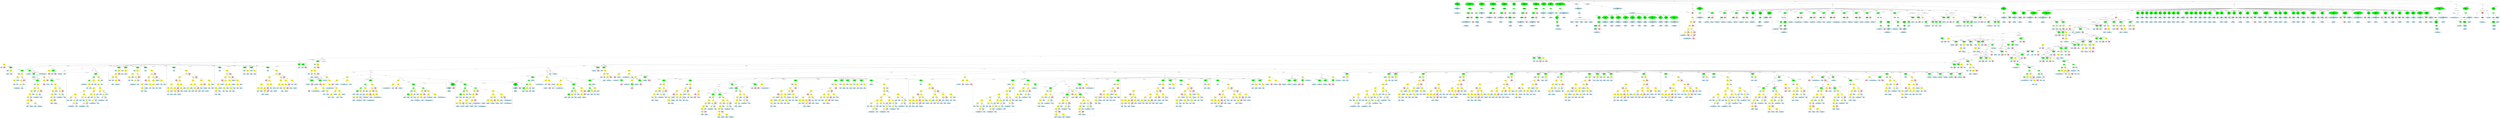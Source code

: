 strict graph "" {
	graph [bb="0,0,88677,4970.2"];
	node [label="\N"];
	subgraph cluster1506 {
		graph [bb="36171,112.74,36749,1055.3",
			label="h264_dec.c:324:27",
			lheight=0.21,
			lp="36460,1043.8",
			lwidth=1.44
		];
		1507	[fillcolor=lightblue,
			height=0.74639,
			label="ID
name: j1",
			pos="36482,871.51",
			style=filled,
			width=1.2767];
		1506	[fillcolor=green,
			height=0.74639,
			label="Assignment
op: =",
			pos="36595,997.46",
			style=filled,
			width=1.6106];
		1506 -- 1507	[label=lvalue,
			lp="36562,934.49",
			pos="36573,972.27 36553,950.15 36523,917.64 36503,895.8"];
		1508	[fillcolor=yellow,
			height=0.74639,
			label="BinaryOp
op: +",
			pos="36595,871.51",
			style=filled,
			width=1.3749];
		1506 -- 1508	[label=rvalue,
			lp="36612,934.49",
			pos="36595,970.48 36595,949.32 36595,919.61 36595,898.46"];
		1509	[fillcolor=yellow,
			height=0.74639,
			label="BinaryOp
op: *",
			pos="36469,745.56",
			style=filled,
			width=1.3749];
		1508 -- 1509	[label=left,
			lp="36548,808.53",
			pos="36571,847.49 36549,825.22 36515,791.68 36492,769.46"];
		1520	[fillcolor=yellow,
			height=0.5,
			label=ArrayRef,
			pos="36595,745.56",
			style=filled,
			width=1.2277];
		1508 -- 1520	[label=right,
			lp="36608,808.53",
			pos="36595,844.53 36595,820.25 36595,784.69 36595,763.76"];
		1510	[fillcolor=yellow,
			height=0.74639,
			label="BinaryOp
op: +",
			pos="36346,619.6",
			style=filled,
			width=1.3749];
		1509 -- 1510	[label=left,
			lp="36423,682.58",
			pos="36446,721.53 36424,699.27 36391,665.73 36369,643.5"];
		1519	[fillcolor=lightblue,
			height=0.74639,
			label="ID
name: f1_y",
			pos="36469,619.6",
			style=filled,
			width=1.5517];
		1509 -- 1519	[label=right,
			lp="36482,682.58",
			pos="36469,718.57 36469,697.42 36469,667.7 36469,646.55"];
		1521	[fillcolor=yellow,
			height=0.5,
			label=ArrayRef,
			pos="36587,619.6",
			style=filled,
			width=1.2277];
		1520 -- 1521	[label=name,
			lp="36606,682.58",
			pos="36594,727.32 36592,703.64 36589,661.3 36588,637.69"];
		1526	[fillcolor=pink,
			height=1.041,
			label="Constant
type: int
value: 1",
			pos="36695,619.6",
			style=filled,
			width=1.2767];
		1520 -- 1526	[label=subscript,
			lp="36674,682.58",
			pos="36608,728.35 36624,708.93 36650,675.95 36670,651.58"];
		1514	[fillcolor=lightblue,
			height=0.74639,
			label="ID
name: img",
			pos="36233,147.61",
			style=filled,
			width=1.4928];
		1513	[fillcolor=yellow,
			height=0.74639,
			label="StructRef
type: ->",
			pos="36231,262.96",
			style=filled,
			width=1.3356];
		1513 -- 1514	[label=name,
			lp="36247,199.98",
			pos="36231,235.95 36232,217.52 36232,192.9 36232,174.49"];
		1515	[fillcolor=lightblue,
			height=0.74639,
			label="ID
name: pix_c_y",
			pos="36374,147.61",
			style=filled,
			width=1.9249];
		1513 -- 1515	[label=field,
			lp="36327,199.98",
			pos="36258,240.64 36282,221.14 36319,192.35 36344,172.18"];
		1512	[fillcolor=yellow,
			height=0.74639,
			label="BinaryOp
op: /",
			pos="36228,378.3",
			style=filled,
			width=1.3749];
		1512 -- 1513	[label=left,
			lp="36238,325.93",
			pos="36229,351.3 36229,332.87 36230,308.24 36230,289.84"];
		1516	[fillcolor=pink,
			height=1.041,
			label="Constant
type: int
value: 2",
			pos="36343,262.96",
			style=filled,
			width=1.2767];
		1512 -- 1516	[label=right,
			lp="36298,325.93",
			pos="36251,354.37 36269,336.51 36294,311.64 36314,292.5"];
		1511	[fillcolor=yellow,
			height=0.74639,
			label="BinaryOp
op: +",
			pos="36310,493.65",
			style=filled,
			width=1.3749];
		1511 -- 1512	[label=left,
			lp="36278,430.67",
			pos="36292,468.33 36278,449.21 36259,422.69 36245,403.58"];
		1517	[fillcolor=lightblue,
			height=0.74639,
			label="ID
name: jj",
			pos="36339,378.3",
			style=filled,
			width=1.2178];
		1511 -- 1517	[label=right,
			lp="36340,430.67",
			pos="36316,466.93 36321,448.38 36328,423.45 36332,404.92"];
		1510 -- 1511	[label=left,
			lp="36339,556.63",
			pos="36338,592.92 36332,571.65 36323,541.56 36317,520.3"];
		1518	[fillcolor=lightblue,
			height=0.74639,
			label="ID
name: joff",
			pos="36430,493.65",
			style=filled,
			width=1.4535];
		1510 -- 1518	[label=right,
			lp="36406,556.63",
			pos="36362,594.11 36377,572.52 36398,541.21 36413,519.51"];
		1522	[fillcolor=yellow,
			height=0.5,
			label=ArrayRef,
			pos="36548,493.65",
			style=filled,
			width=1.2277];
		1521 -- 1522	[label=name,
			lp="36584,556.63",
			pos="36581,601.63 36574,578.02 36561,535.52 36553,511.82"];
		1525	[fillcolor=lightblue,
			height=0.74639,
			label="ID
name: ifx",
			pos="36659,493.65",
			style=filled,
			width=1.3553];
		1521 -- 1525	[label=subscript,
			lp="36651,556.63",
			pos="36597,601.89 36609,580.74 36630,544.14 36644,519.66"];
		1523	[fillcolor=lightblue,
			height=0.74639,
			label="ID
name: h264_dec_mv_array",
			pos="36518,378.3",
			style=filled,
			width=3.2605];
		1522 -- 1523	[label=name,
			lp="36548,430.67",
			pos="36543,475.44 36538,456.86 36530,427.05 36525,405.54"];
		1524	[fillcolor=lightblue,
			height=0.74639,
			label="ID
name: jf",
			pos="36697,378.3",
			style=filled,
			width=1.2178];
		1522 -- 1524	[label=subscript,
			lp="36659,430.67",
			pos="36568,477.36 36594,457.3 36641,422.03 36670,399.7"];
	}
	subgraph cluster1604 {
		graph [bb="39076,584.73,40010,1643.4",
			label="h264_dec.c:339:23",
			lheight=0.21,
			lp="39543,1631.9",
			lwidth=1.44
		];
		1605	[fillcolor=lightblue,
			height=0.74639,
			label="ID
name: jj0",
			pos="39247,1417.3",
			style=filled,
			width=1.3356];
		1604	[fillcolor=green,
			height=0.74639,
			label="Assignment
op: =",
			pos="39247,1585.5",
			style=filled,
			width=1.6106];
		1604 -- 1605	[label=lvalue,
			lp="39264,1522.5",
			pos="39247,1558.5 39247,1527.4 39247,1475.5 39247,1444.4"];
		1606	[fillcolor=yellow,
			height=0.74639,
			label="BinaryOp
op: %",
			pos="39475,1417.3",
			style=filled,
			width=1.3749];
		1604 -- 1606	[label=rvalue,
			lp="39357,1522.5",
			pos="39277,1562.4 39321,1530.3 39403,1471 39446,1439.4"];
		1607	[fillcolor=yellow,
			height=0.5,
			label=TernaryOp,
			pos="39475,1259.8",
			style=filled,
			width=1.3721];
		1606 -- 1607	[label=left,
			lp="39484,1333.1",
			pos="39475,1390.3 39475,1358.5 39475,1305.5 39475,1278.2"];
		1631	[fillcolor=pink,
			height=1.041,
			label="Constant
type: int
value: 45",
			pos="39590,1259.8",
			style=filled,
			width=1.316];
		1606 -- 1631	[label=right,
			lp="39552,1333.1",
			pos="39493,1392 39513,1365.2 39545,1321.9 39566,1292.4"];
		1608	[fillcolor=yellow,
			height=0.74639,
			label="BinaryOp
op: <",
			pos="39378,1133.8",
			style=filled,
			width=1.3749];
		1607 -- 1608	[label=cond,
			lp="39445,1196.8",
			pos="39462,1242.3 39445,1221 39416,1183.6 39397,1159"];
		1620	[fillcolor=yellow,
			height=0.5,
			label=TernaryOp,
			pos="39539,1133.8",
			style=filled,
			width=1.3721];
		1607 -- 1620	[label=iftrue,
			lp="39525,1196.8",
			pos="39484,1241.8 39496,1218.1 39518,1175.2 39530,1151.6"];
		1630	[fillcolor=pink,
			height=1.041,
			label="Constant
type: int
value: 0",
			pos="39652,1133.8",
			style=filled,
			width=1.2767];
		1607 -- 1630	[label=iffalse,
			lp="39584,1196.8",
			pos="39495,1243.3 39506,1234.6 39521,1223.7 39534,1214.3 39549,1203.4 39588,1177.4 39617,1158.1"];
		1609	[fillcolor=pink,
			height=1.041,
			label="Constant
type: int
value: 0",
			pos="39265,997.46",
			style=filled,
			width=1.2767];
		1608 -- 1609	[label=left,
			lp="39340,1070.8",
			pos="39358,1109.1 39339,1086.8 39311,1053.3 39291,1029"];
		1610	[fillcolor=yellow,
			height=0.5,
			label=TernaryOp,
			pos="39378,997.46",
			style=filled,
			width=1.3721];
		1608 -- 1610	[label=right,
			lp="39391,1070.8",
			pos="39378,1106.9 39378,1080.1 39378,1038.9 39378,1015.8"];
		1611	[fillcolor=yellow,
			height=0.74639,
			label="BinaryOp
op: >",
			pos="39133,871.51",
			style=filled,
			width=1.3749];
		1610 -- 1611	[label=cond,
			lp="39291,934.49",
			pos="39356,981.28 39345,974.32 39332,966.24 39320,959.99 39265,932.24 39247,936.53 39192,908.99 39182,904.22 39172,898.42 39163,892.86"];
		1616	[fillcolor=lightblue,
			height=0.74639,
			label="ID
name: max_y_cr",
			pos="39278,871.51",
			style=filled,
			width=2.141];
		1610 -- 1616	[label=iftrue,
			lp="39348,934.49",
			pos="39365,980 39348,958.93 39318,922.21 39298,897.63"];
		1617	[fillcolor=yellow,
			height=0.74639,
			label="BinaryOp
op: /",
			pos="39423,871.51",
			style=filled,
			width=1.3749];
		1610 -- 1617	[label=iffalse,
			lp="39420,934.49",
			pos="39384,979.49 39392,958.54 39405,922.7 39413,898.33"];
		1612	[fillcolor=yellow,
			height=0.74639,
			label="BinaryOp
op: /",
			pos="39133,745.56",
			style=filled,
			width=1.3749];
		1611 -- 1612	[label=left,
			lp="39142,808.53",
			pos="39133,844.53 39133,823.37 39133,793.65 39133,772.51"];
		1615	[fillcolor=lightblue,
			height=0.74639,
			label="ID
name: max_y_cr",
			pos="39278,745.56",
			style=filled,
			width=2.141];
		1611 -- 1615	[label=right,
			lp="39227,808.53",
			pos="39159,848.35 39184,826.48 39223,793.15 39250,770.64"];
		1618	[fillcolor=lightblue,
			height=0.74639,
			label="ID
name: j1",
			pos="39419,745.56",
			style=filled,
			width=1.2767];
		1617 -- 1618	[label=left,
			lp="39430,808.53",
			pos="39422,844.53 39421,823.37 39420,793.65 39420,772.51"];
		1619	[fillcolor=lightblue,
			height=0.74639,
			label="ID
name: f1_y",
			pos="39539,745.56",
			style=filled,
			width=1.5517];
		1617 -- 1619	[label=right,
			lp="39500,808.53",
			pos="39445,847.2 39465,825.32 39496,792.73 39516,770.61"];
		1613	[fillcolor=lightblue,
			height=0.74639,
			label="ID
name: j1",
			pos="39131,619.6",
			style=filled,
			width=1.2767];
		1612 -- 1613	[label=left,
			lp="39141,682.58",
			pos="39132,718.57 39132,697.42 39132,667.7 39131,646.55"];
		1614	[fillcolor=lightblue,
			height=0.74639,
			label="ID
name: f1_y",
			pos="39251,619.6",
			style=filled,
			width=1.5517];
		1612 -- 1614	[label=right,
			lp="39212,682.58",
			pos="39155,721.24 39176,699.22 39207,666.36 39228,644.24"];
		1621	[fillcolor=yellow,
			height=0.74639,
			label="BinaryOp
op: >",
			pos="39539,997.46",
			style=filled,
			width=1.3749];
		1620 -- 1621	[label=cond,
			lp="39552,1070.8",
			pos="39539,1115.8 39539,1092.8 39539,1051.5 39539,1024.6"];
		1626	[fillcolor=lightblue,
			height=0.74639,
			label="ID
name: max_y_cr",
			pos="39684,997.46",
			style=filled,
			width=2.141];
		1620 -- 1626	[label=iftrue,
			lp="39626,1070.8",
			pos="39556,1116.9 39581,1093.6 39628,1050.1 39658,1022.8"];
		1627	[fillcolor=yellow,
			height=0.74639,
			label="BinaryOp
op: /",
			pos="39829,997.46",
			style=filled,
			width=1.3749];
		1620 -- 1627	[label=iffalse,
			lp="39767,1070.8",
			pos="39560,1117.4 39570,1110.1 39584,1101.8 39597,1096.3 39670,1065.8 39700,1093.2 39770,1055.3 39785,1047.1 39799,1033.9 39810,1022.3"];
		1622	[fillcolor=yellow,
			height=0.74639,
			label="BinaryOp
op: /",
			pos="39540,871.51",
			style=filled,
			width=1.3749];
		1621 -- 1622	[label=left,
			lp="39548,934.49",
			pos="39539,970.48 39539,949.32 39539,919.61 39540,898.46"];
		1625	[fillcolor=lightblue,
			height=0.74639,
			label="ID
name: max_y_cr",
			pos="39685,871.51",
			style=filled,
			width=2.141];
		1621 -- 1625	[label=right,
			lp="39633,934.49",
			pos="39565,974.3 39591,952.44 39630,919.11 39656,896.6"];
		1628	[fillcolor=lightblue,
			height=0.74639,
			label="ID
name: j1",
			pos="39826,871.51",
			style=filled,
			width=1.2767];
		1627 -- 1628	[label=left,
			lp="39836,934.49",
			pos="39828,970.48 39828,949.32 39827,919.61 39826,898.46"];
		1629	[fillcolor=lightblue,
			height=0.74639,
			label="ID
name: f1_y",
			pos="39946,871.51",
			style=filled,
			width=1.5517];
		1627 -- 1629	[label=right,
			lp="39907,934.49",
			pos="39851,973.15 39872,951.27 39902,918.68 39923,896.57"];
		1623	[fillcolor=lightblue,
			height=0.74639,
			label="ID
name: j1",
			pos="39659,745.56",
			style=filled,
			width=1.2767];
		1622 -- 1623	[label=left,
			lp="39615,808.53",
			pos="39562,847.2 39584,824.89 39616,791.47 39637,769.35"];
		1624	[fillcolor=lightblue,
			height=0.74639,
			label="ID
name: f1_y",
			pos="39779,745.56",
			style=filled,
			width=1.5517];
		1622 -- 1624	[label=right,
			lp="39685,808.53",
			pos="39571,850.39 39580,844.84 39589,838.98 39599,834.03 39648,807.94 39664,808.08 39714,783.03 39724,778.05 39734,772.3 39744,766.86"];
	}
	subgraph cluster1829 {
		graph [bb="60749,710.69,61325,1643.4",
			label="h264_dec.c:383:23",
			lheight=0.21,
			lp="61037,1631.9",
			lwidth=1.44
		];
		1830	[fillcolor=lightblue,
			height=0.74639,
			label="ID
name: j1",
			pos="60819,1417.3",
			style=filled,
			width=1.2767];
		1829	[fillcolor=green,
			height=0.74639,
			label="Assignment
op: =",
			pos="60819,1585.5",
			style=filled,
			width=1.6106];
		1829 -- 1830	[label=lvalue,
			lp="60836,1522.5",
			pos="60819,1558.5 60819,1527.4 60819,1475.5 60819,1444.4"];
		1831	[fillcolor=yellow,
			height=0.74639,
			label="BinaryOp
op: +",
			pos="60938,1417.3",
			style=filled,
			width=1.3749];
		1829 -- 1831	[label=rvalue,
			lp="60884,1522.5",
			pos="60837,1559.6 60859,1528 60898,1473.8 60920,1442.6"];
		1832	[fillcolor=yellow,
			height=0.74639,
			label="BinaryOp
op: *",
			pos="60938,1259.8",
			style=filled,
			width=1.3749];
		1831 -- 1832	[label=left,
			lp="60947,1333.1",
			pos="60938,1390.3 60938,1361.6 60938,1315.6 60938,1286.9"];
		1841	[fillcolor=yellow,
			height=0.5,
			label=ArrayRef,
			pos="61094,1259.8",
			style=filled,
			width=1.2277];
		1831 -- 1841	[label=right,
			lp="61038,1333.1",
			pos="60961,1393.4 60993,1361.4 61050,1304.4 61078,1276.7"];
		1833	[fillcolor=yellow,
			height=0.74639,
			label="BinaryOp
op: +",
			pos="60831,1133.8",
			style=filled,
			width=1.3749];
		1832 -- 1833	[label=left,
			lp="60899,1196.8",
			pos="60917,1235.2 60898,1213.1 60870,1180.4 60851,1158.3"];
		1840	[fillcolor=lightblue,
			height=0.74639,
			label="ID
name: f1_y",
			pos="60954,1133.8",
			style=filled,
			width=1.5517];
		1832 -- 1840	[label=right,
			lp="60959,1196.8",
			pos="60941,1232.8 60944,1211.6 60948,1181.9 60950,1160.8"];
		1842	[fillcolor=yellow,
			height=0.5,
			label=ArrayRef,
			pos="61094,1133.8",
			style=filled,
			width=1.2277];
		1841 -- 1842	[label=name,
			lp="61109,1196.8",
			pos="61094,1241.5 61094,1217.8 61094,1175.5 61094,1151.9"];
		1847	[fillcolor=pink,
			height=1.041,
			label="Constant
type: int
value: 1",
			pos="61202,1133.8",
			style=filled,
			width=1.2767];
		1841 -- 1847	[label=subscript,
			lp="61178,1196.8",
			pos="61108,1242.6 61125,1222.9 61154,1189.3 61176,1164.8"];
		1836	[fillcolor=lightblue,
			height=0.74639,
			label="ID
name: img",
			pos="60811,745.56",
			style=filled,
			width=1.4928];
		1835	[fillcolor=yellow,
			height=0.74639,
			label="StructRef
type: ->",
			pos="60805,871.51",
			style=filled,
			width=1.3356];
		1835 -- 1836	[label=name,
			lp="60823,808.53",
			pos="60806,844.53 60807,823.37 60809,793.65 60810,772.51"];
		1837	[fillcolor=lightblue,
			height=0.74639,
			label="ID
name: pix_c_y",
			pos="60952,745.56",
			style=filled,
			width=1.9249];
		1835 -- 1837	[label=field,
			lp="60899,808.53",
			pos="60831,848.64 60857,826.67 60897,792.94 60924,770.33"];
		1834	[fillcolor=yellow,
			height=0.74639,
			label="BinaryOp
op: +",
			pos="60822,997.46",
			style=filled,
			width=1.3749];
		1834 -- 1835	[label=left,
			lp="60823,934.49",
			pos="60818,970.48 60815,949.32 60811,919.61 60808,898.46"];
		1838	[fillcolor=lightblue,
			height=0.74639,
			label="ID
name: jj",
			pos="60915,871.51",
			style=filled,
			width=1.2178];
		1834 -- 1838	[label=right,
			lp="60887,934.49",
			pos="60840,972.27 60856,950.29 60881,918.05 60897,896.22"];
		1833 -- 1834	[label=left,
			lp="60836,1070.8",
			pos="60829,1106.9 60828,1083.3 60825,1048.5 60824,1024.7"];
		1839	[fillcolor=lightblue,
			height=0.74639,
			label="ID
name: joff",
			pos="60942,997.46",
			style=filled,
			width=1.4535];
		1833 -- 1839	[label=right,
			lp="60899,1070.8",
			pos="60850,1109.1 60871,1084.7 60902,1046.9 60922,1022.4"];
		1843	[fillcolor=yellow,
			height=0.5,
			label=ArrayRef,
			pos="61094,997.46",
			style=filled,
			width=1.2277];
		1842 -- 1843	[label=name,
			lp="61109,1070.8",
			pos="61094,1115.8 61094,1090.1 61094,1041.6 61094,1015.8"];
		1846	[fillcolor=lightblue,
			height=0.74639,
			label="ID
name: ifx",
			pos="61205,997.46",
			style=filled,
			width=1.3553];
		1842 -- 1846	[label=subscript,
			lp="61173,1070.8",
			pos="61107,1116.6 61127,1093.2 61163,1049.6 61185,1022.4"];
		1844	[fillcolor=lightblue,
			height=0.74639,
			label="ID
name: h264_dec_mv_array",
			pos="61094,871.51",
			style=filled,
			width=3.2605];
		1843 -- 1844	[label=name,
			lp="61109,934.49",
			pos="61094,979.23 61094,958.34 61094,922.93 61094,898.67"];
		1845	[fillcolor=lightblue,
			height=0.74639,
			label="ID
name: jf",
			pos="61273,871.51",
			style=filled,
			width=1.2178];
		1843 -- 1845	[label=subscript,
			lp="61218,934.49",
			pos="61115,981.51 61148,959.17 61209,917.04 61244,892.21"];
	}
	subgraph cluster1632 {
		graph [bb="40018,458.78,41718,1643.4",
			label="h264_dec.c:343:23",
			lheight=0.21,
			lp="40868,1631.9",
			lwidth=1.44
		];
		1633	[fillcolor=lightblue,
			height=0.74639,
			label="ID
name: ii1",
			pos="40277,1417.3",
			style=filled,
			width=1.3356];
		1632	[fillcolor=green,
			height=0.74639,
			label="Assignment
op: =",
			pos="40277,1585.5",
			style=filled,
			width=1.6106];
		1632 -- 1633	[label=lvalue,
			lp="40294,1522.5",
			pos="40277,1558.5 40277,1527.4 40277,1475.5 40277,1444.4"];
		1634	[fillcolor=yellow,
			height=0.74639,
			label="BinaryOp
op: %",
			pos="40729,1417.3",
			style=filled,
			width=1.3749];
		1632 -- 1634	[label=rvalue,
			lp="40479,1522.5",
			pos="40321,1568.1 40409,1535.8 40604,1464.2 40689,1433.1"];
		1635	[fillcolor=yellow,
			height=0.5,
			label=TernaryOp,
			pos="40729,1259.8",
			style=filled,
			width=1.3721];
		1634 -- 1635	[label=left,
			lp="40738,1333.1",
			pos="40729,1390.3 40729,1358.5 40729,1305.5 40729,1278.2"];
		1683	[fillcolor=pink,
			height=1.041,
			label="Constant
type: int
value: 45",
			pos="40844,1259.8",
			style=filled,
			width=1.316];
		1634 -- 1683	[label=right,
			lp="40806,1333.1",
			pos="40747,1392 40767,1365.2 40799,1321.9 40820,1292.4"];
		1636	[fillcolor=yellow,
			height=0.74639,
			label="BinaryOp
op: <",
			pos="40493,1133.8",
			style=filled,
			width=1.3749];
		1635 -- 1636	[label=cond,
			lp="40638,1196.8",
			pos="40702,1244.5 40659,1222 40575,1177.9 40528,1153.1"];
		1660	[fillcolor=yellow,
			height=0.5,
			label=TernaryOp,
			pos="40963,1133.8",
			style=filled,
			width=1.3721];
		1635 -- 1660	[label=iftrue,
			lp="40844,1196.8",
			pos="40747,1243 40759,1234 40774,1222.7 40788,1214.3 40835,1186.2 40894,1161.4 40930,1147.3"];
		1682	[fillcolor=pink,
			height=1.041,
			label="Constant
type: int
value: 0",
			pos="41076,1133.8",
			style=filled,
			width=1.2767];
		1635 -- 1682	[label=iffalse,
			lp="40982,1196.8",
			pos="40745,1242.5 40757,1232.7 40772,1220.8 40788,1214.3 40819,1201.5 40830,1210 40863,1204.3 40934,1192.2 40955,1198.9 41021,1171.3 \
41028,1168.2 41035,1164.2 41042,1159.9"];
		1637	[fillcolor=pink,
			height=1.041,
			label="Constant
type: int
value: 0",
			pos="40380,997.46",
			style=filled,
			width=1.2767];
		1636 -- 1637	[label=left,
			lp="40455,1070.8",
			pos="40473,1109.1 40454,1086.8 40426,1053.3 40406,1029"];
		1638	[fillcolor=yellow,
			height=0.5,
			label=TernaryOp,
			pos="40493,997.46",
			style=filled,
			width=1.3721];
		1636 -- 1638	[label=right,
			lp="40506,1070.8",
			pos="40493,1106.9 40493,1080.1 40493,1038.9 40493,1015.8"];
		1639	[fillcolor=yellow,
			height=0.74639,
			label="BinaryOp
op: >",
			pos="40192,871.51",
			style=filled,
			width=1.3749];
		1638 -- 1639	[label=cond,
			lp="40402,934.49",
			pos="40471,981.27 40461,974.23 40447,966.08 40435,959.99 40368,927.18 40285,899.95 40235,884.98"];
		1650	[fillcolor=yellow,
			height=0.74639,
			label="BinaryOp
op: -",
			pos="40418,871.51",
			style=filled,
			width=1.3749];
		1638 -- 1650	[label=iftrue,
			lp="40474,934.49",
			pos="40483,979.75 40470,958.6 40448,922 40433,897.52"];
		1655	[fillcolor=yellow,
			height=0.74639,
			label="BinaryOp
op: /",
			pos="40535,871.51",
			style=filled,
			width=1.3749];
		1638 -- 1655	[label=iffalse,
			lp="40533,934.49",
			pos="40499,979.49 40506,958.54 40518,922.7 40526,898.33"];
		1640	[fillcolor=yellow,
			height=0.74639,
			label="BinaryOp
op: /",
			pos="40075,745.56",
			style=filled,
			width=1.3749];
		1639 -- 1640	[label=left,
			lp="40149,808.53",
			pos="40170,847.2 40149,825.03 40118,791.89 40097,769.77"];
		1645	[fillcolor=yellow,
			height=0.74639,
			label="BinaryOp
op: -",
			pos="40192,745.56",
			style=filled,
			width=1.3749];
		1639 -- 1645	[label=right,
			lp="40205,808.53",
			pos="40192,844.53 40192,823.37 40192,793.65 40192,772.51"];
		1651	[fillcolor=yellow,
			height=0.74639,
			label="StructRef
type: ->",
			pos="40308,745.56",
			style=filled,
			width=1.3356];
		1650 -- 1651	[label=left,
			lp="40378,808.53",
			pos="40397,846.9 40377,824.85 40348,792.1 40329,770.08"];
		1654	[fillcolor=pink,
			height=1.041,
			label="Constant
type: int
value: 1",
			pos="40420,745.56",
			style=filled,
			width=1.2767];
		1650 -- 1654	[label=right,
			lp="40432,808.53",
			pos="40418,844.53 40419,826.78 40419,803 40419,783.32"];
		1656	[fillcolor=yellow,
			height=0.74639,
			label="BinaryOp
op: +",
			pos="40533,745.56",
			style=filled,
			width=1.3749];
		1655 -- 1656	[label=left,
			lp="40543,808.53",
			pos="40534,844.53 40534,823.37 40534,793.65 40533,772.51"];
		1659	[fillcolor=lightblue,
			height=0.74639,
			label="ID
name: f1_x",
			pos="40656,745.56",
			style=filled,
			width=1.5517];
		1655 -- 1659	[label=right,
			lp="40615,808.53",
			pos="40557,847.49 40579,825.5 40611,792.52 40633,770.3"];
		1642	[fillcolor=lightblue,
			height=0.74639,
			label="ID
name: i1",
			pos="40072,493.65",
			style=filled,
			width=1.2767];
		1641	[fillcolor=yellow,
			height=0.74639,
			label="BinaryOp
op: +",
			pos="40075,619.6",
			style=filled,
			width=1.3749];
		1641 -- 1642	[label=left,
			lp="40082,556.63",
			pos="40074,592.62 40074,571.46 40073,541.75 40072,520.6"];
		1643	[fillcolor=lightblue,
			height=0.74639,
			label="ID
name: f2_x",
			pos="40192,493.65",
			style=filled,
			width=1.5517];
		1641 -- 1643	[label=right,
			lp="40153,556.63",
			pos="40097,595.29 40118,573.41 40148,540.82 40169,518.71"];
		1640 -- 1641	[label=left,
			lp="40084,682.58",
			pos="40075,718.57 40075,697.42 40075,667.7 40075,646.55"];
		1644	[fillcolor=lightblue,
			height=0.74639,
			label="ID
name: f1_x",
			pos="40198,619.6",
			style=filled,
			width=1.5517];
		1640 -- 1644	[label=right,
			lp="40156,682.58",
			pos="40098,721.53 40120,699.55 40152,666.57 40174,644.35"];
		1646	[fillcolor=yellow,
			height=0.74639,
			label="StructRef
type: ->",
			pos="40320,619.6",
			style=filled,
			width=1.3356];
		1645 -- 1646	[label=left,
			lp="40272,682.58",
			pos="40215,721.82 40238,699.46 40273,665.51 40297,643.19"];
		1649	[fillcolor=pink,
			height=1.041,
			label="Constant
type: int
value: 1",
			pos="40432,619.6",
			style=filled,
			width=1.2767];
		1645 -- 1649	[label=right,
			lp="40345,682.58",
			pos="40223,724.25 40231,718.69 40241,712.88 40251,708.08 40285,690.46 40296,689.63 40332,675.08 40352,667.02 40358,667.09 40377,657.08 \
40384,653.46 40391,649.19 40398,644.87"];
		1647	[fillcolor=lightblue,
			height=0.74639,
			label="ID
name: img",
			pos="40320,493.65",
			style=filled,
			width=1.4928];
		1646 -- 1647	[label=name,
			lp="40335,556.63",
			pos="40320,592.62 40320,571.46 40320,541.75 40320,520.6"];
		1648	[fillcolor=lightblue,
			height=0.74639,
			label="ID
name: width_cr",
			pos="40464,493.65",
			style=filled,
			width=2.0035];
		1646 -- 1648	[label=field,
			lp="40412,556.63",
			pos="40345,596.73 40371,574.84 40410,541.24 40436,518.63"];
		1652	[fillcolor=lightblue,
			height=0.74639,
			label="ID
name: img",
			pos="40550,619.6",
			style=filled,
			width=1.4928];
		1651 -- 1652	[label=name,
			lp="40457,682.58",
			pos="40337,724.3 40346,718.74 40356,712.92 40365,708.08 40398,690.65 40407,689.33 40442,675.08 40462,666.84 40467,666.5 40487,657.08 \
40497,652.27 40507,646.52 40517,641.02"];
		1653	[fillcolor=lightblue,
			height=0.74639,
			label="ID
name: width_cr",
			pos="40694,619.6",
			style=filled,
			width=2.0035];
		1651 -- 1653	[label=field,
			lp="40560,682.58",
			pos="40336,723.6 40345,717.76 40355,711.96 40365,708.08 40410,690.61 40425,699.67 40473,690.08 40536,677.49 40552,677.63 40613,657.08 \
40626,652.72 40639,647.04 40652,641.48"];
		1657	[fillcolor=lightblue,
			height=0.74639,
			label="ID
name: i1",
			pos="40830,619.6",
			style=filled,
			width=1.2767];
		1656 -- 1657	[label=left,
			lp="40707,682.58",
			pos="40562,723.88 40571,718.25 40581,712.5 40591,708.08 40636,687.32 40650,688.09 40698,675.08 40732,665.9 40743,671.01 40775,657.08 \
40784,652.95 40794,647.14 40803,641.38"];
		1658	[fillcolor=lightblue,
			height=0.74639,
			label="ID
name: f2_x",
			pos="40950,619.6",
			style=filled,
			width=1.5517];
		1656 -- 1658	[label=right,
			lp="40835,682.58",
			pos="40561,723.47 40570,717.62 40581,711.85 40591,708.08 40644,688.6 40661,699.54 40717,690.08 40792,677.36 40813,683.36 40885,657.08 \
40896,653.06 40907,647.36 40917,641.65"];
		1661	[fillcolor=yellow,
			height=0.74639,
			label="BinaryOp
op: >",
			pos="40963,997.46",
			style=filled,
			width=1.3749];
		1660 -- 1661	[label=cond,
			lp="40976,1070.8",
			pos="40963,1115.8 40963,1092.8 40963,1051.5 40963,1024.6"];
		1672	[fillcolor=yellow,
			height=0.74639,
			label="BinaryOp
op: -",
			pos="41254,997.46",
			style=filled,
			width=1.3749];
		1660 -- 1672	[label=iftrue,
			lp="41104,1070.8",
			pos="40985,1117.5 40996,1110.6 41009,1102.6 41021,1096.3 41086,1062.3 41166,1030.8 41213,1013.2"];
		1677	[fillcolor=yellow,
			height=0.74639,
			label="BinaryOp
op: /",
			pos="41531,997.46",
			style=filled,
			width=1.3749];
		1660 -- 1677	[label=iffalse,
			lp="41264,1070.8",
			pos="40983,1117.2 40994,1109.7 41007,1101.3 41021,1096.3 41052,1085.1 41280,1061.7 41312,1055.3 41374,1043 41444,1023.8 41488,1011.1"];
		1662	[fillcolor=yellow,
			height=0.74639,
			label="BinaryOp
op: /",
			pos="40902,871.51",
			style=filled,
			width=1.3749];
		1661 -- 1662	[label=left,
			lp="40945,934.49",
			pos="40950,971.38 40940,949.87 40925,919.05 40914,897.56"];
		1667	[fillcolor=yellow,
			height=0.74639,
			label="BinaryOp
op: -",
			pos="41024,871.51",
			style=filled,
			width=1.3749];
		1661 -- 1667	[label=right,
			lp="41010,934.49",
			pos="40975,971.38 40986,949.87 41001,919.05 41012,897.56"];
		1673	[fillcolor=yellow,
			height=0.74639,
			label="StructRef
type: ->",
			pos="41254,871.51",
			style=filled,
			width=1.3356];
		1672 -- 1673	[label=left,
			lp="41263,934.49",
			pos="41254,970.48 41254,949.32 41254,919.61 41254,898.46"];
		1676	[fillcolor=pink,
			height=1.041,
			label="Constant
type: int
value: 1",
			pos="41366,871.51",
			style=filled,
			width=1.2767];
		1672 -- 1676	[label=right,
			lp="41329,934.49",
			pos="41275,972.86 41293,952.77 41319,923.81 41339,902.16"];
		1678	[fillcolor=yellow,
			height=0.74639,
			label="BinaryOp
op: +",
			pos="41531,871.51",
			style=filled,
			width=1.3749];
		1677 -- 1678	[label=left,
			lp="41540,934.49",
			pos="41531,970.48 41531,949.32 41531,919.61 41531,898.46"];
		1681	[fillcolor=lightblue,
			height=0.74639,
			label="ID
name: f1_x",
			pos="41654,871.51",
			style=filled,
			width=1.5517];
		1677 -- 1681	[label=right,
			lp="41612,934.49",
			pos="41554,973.44 41576,951.46 41608,918.48 41630,896.26"];
		1664	[fillcolor=lightblue,
			height=0.74639,
			label="ID
name: i1",
			pos="41070,619.6",
			style=filled,
			width=1.2767];
		1663	[fillcolor=yellow,
			height=0.74639,
			label="BinaryOp
op: +",
			pos="40779,745.56",
			style=filled,
			width=1.3749];
		1663 -- 1664	[label=left,
			lp="40960,682.58",
			pos="40808,723.76 40817,718.12 40827,712.4 40837,708.08 40842,705.98 41010,659.24 41015,657.08 41024,652.76 41034,646.97 41042,641.28"];
		1665	[fillcolor=lightblue,
			height=0.74639,
			label="ID
name: f2_x",
			pos="41190,619.6",
			style=filled,
			width=1.5517];
		1663 -- 1665	[label=right,
			lp="41078,682.58",
			pos="40807,723.41 40816,717.56 40827,711.8 40837,708.08 40894,687.5 40912,700.47 40972,690.08 41040,678.14 41060,681.71 41125,657.08 \
41136,652.96 41147,647.22 41157,641.52"];
		1662 -- 1663	[label=left,
			lp="40856,808.53",
			pos="40879,847.49 40857,825.22 40824,791.68 40802,769.46"];
		1666	[fillcolor=lightblue,
			height=0.74639,
			label="ID
name: f1_x",
			pos="40902,745.56",
			style=filled,
			width=1.5517];
		1662 -- 1666	[label=right,
			lp="40915,808.53",
			pos="40902,844.53 40902,823.37 40902,793.65 40902,772.51"];
		1668	[fillcolor=yellow,
			height=0.74639,
			label="StructRef
type: ->",
			pos="41024,745.56",
			style=filled,
			width=1.3356];
		1667 -- 1668	[label=left,
			lp="41033,808.53",
			pos="41024,844.53 41024,823.37 41024,793.65 41024,772.51"];
		1671	[fillcolor=pink,
			height=1.041,
			label="Constant
type: int
value: 1",
			pos="41136,745.56",
			style=filled,
			width=1.2767];
		1667 -- 1671	[label=right,
			lp="41099,808.53",
			pos="41045,846.9 41063,826.81 41089,797.86 41109,776.21"];
		1669	[fillcolor=lightblue,
			height=0.74639,
			label="ID
name: img",
			pos="41318,619.6",
			style=filled,
			width=1.4928];
		1668 -- 1669	[label=name,
			lp="41213,682.58",
			pos="41053,723.96 41061,718.27 41071,712.46 41081,708.08 41154,674.69 41181,688.83 41255,657.08 41265,652.65 41276,646.89 41286,641.26"];
		1670	[fillcolor=lightblue,
			height=0.74639,
			label="ID
name: width_cr",
			pos="41462,619.6",
			style=filled,
			width=2.0035];
		1668 -- 1670	[label=field,
			lp="41329,682.58",
			pos="41052,723.31 41060,717.46 41071,711.72 41081,708.08 41145,685.17 41166,701.5 41233,690.08 41299,678.77 41317,678.36 41381,657.08 \
41394,652.79 41407,647.15 41420,641.58"];
		1674	[fillcolor=lightblue,
			height=0.74639,
			label="ID
name: img",
			pos="41254,745.56",
			style=filled,
			width=1.4928];
		1673 -- 1674	[label=name,
			lp="41269,808.53",
			pos="41254,844.53 41254,823.37 41254,793.65 41254,772.51"];
		1675	[fillcolor=lightblue,
			height=0.74639,
			label="ID
name: width_cr",
			pos="41398,745.56",
			style=filled,
			width=2.0035];
		1673 -- 1675	[label=field,
			lp="41346,808.53",
			pos="41279,848.64 41305,826.74 41344,793.15 41370,770.54"];
		1679	[fillcolor=lightblue,
			height=0.74639,
			label="ID
name: i1",
			pos="41534,745.56",
			style=filled,
			width=1.2767];
		1678 -- 1679	[label=left,
			lp="41541,808.53",
			pos="41531,844.53 41532,823.37 41533,793.65 41533,772.51"];
		1680	[fillcolor=lightblue,
			height=0.74639,
			label="ID
name: f2_x",
			pos="41654,745.56",
			style=filled,
			width=1.5517];
		1678 -- 1680	[label=right,
			lp="41612,808.53",
			pos="41554,847.49 41576,825.5 41608,792.52 41630,770.3"];
	}
	subgraph cluster1826 {
		graph [bb="60316,1550.6,60518,1779.7",
			label="h264_dec.c:382:27",
			lheight=0.21,
			lp="60417,1768.2",
			lwidth=1.44,
			style=dashed
		];
		1827	[fillcolor=lightblue,
			height=0.74639,
			label="ID
name: curr_mb_field",
			pos="60417,1585.5",
			style="filled,dashed",
			width=2.5731];
		1826	[fillcolor=green,
			height=0.74639,
			label="UnaryOp
op: !",
			pos="60394,1721.8",
			style="filled,dashed",
			width=1.316];
		1826 -- 1827	[label=expr,
			lp="60417,1658.9",
			pos="60398,1694.9 60402,1671.3 60408,1636.5 60412,1612.8"];
	}
	subgraph cluster1479 {
		graph [bb="35587,458.78,36163,1317.6",
			label="h264_dec.c:320:25",
			lheight=0.21,
			lp="35875,1306.1",
			lwidth=1.44
		];
		1480	[fillcolor=lightblue,
			height=0.74639,
			label="ID
name: j1",
			pos="35928,1133.8",
			style=filled,
			width=1.2767];
		1479	[fillcolor=green,
			height=0.74639,
			label="Assignment
op: =",
			pos="36041,1259.8",
			style=filled,
			width=1.6106];
		1479 -- 1480	[label=lvalue,
			lp="36008,1196.8",
			pos="36019,1234.6 35999,1212.4 35969,1179.9 35949,1158.1"];
		1481	[fillcolor=yellow,
			height=0.74639,
			label="BinaryOp
op: +",
			pos="36041,1133.8",
			style=filled,
			width=1.3749];
		1479 -- 1481	[label=rvalue,
			lp="36058,1196.8",
			pos="36041,1232.8 36041,1211.6 36041,1181.9 36041,1160.8"];
		1482	[fillcolor=yellow,
			height=0.74639,
			label="BinaryOp
op: *",
			pos="35883,997.46",
			style=filled,
			width=1.3749];
		1481 -- 1482	[label=left,
			lp="35985,1070.8",
			pos="36015,1110.6 35985,1085.7 35938,1045.3 35909,1020.5"];
		1491	[fillcolor=yellow,
			height=0.5,
			label=ArrayRef,
			pos="36041,997.46",
			style=filled,
			width=1.2277];
		1481 -- 1491	[label=right,
			lp="36054,1070.8",
			pos="36041,1106.9 36041,1080.1 36041,1038.9 36041,1015.8"];
		1483	[fillcolor=yellow,
			height=0.74639,
			label="BinaryOp
op: +",
			pos="35760,871.51",
			style=filled,
			width=1.3749];
		1482 -- 1483	[label=left,
			lp="35837,934.49",
			pos="35860,973.44 35838,951.18 35805,917.63 35783,895.41"];
		1490	[fillcolor=lightblue,
			height=0.74639,
			label="ID
name: f1_y",
			pos="35883,871.51",
			style=filled,
			width=1.5517];
		1482 -- 1490	[label=right,
			lp="35896,934.49",
			pos="35883,970.48 35883,949.32 35883,919.61 35883,898.46"];
		1492	[fillcolor=yellow,
			height=0.5,
			label=ArrayRef,
			pos="36001,871.51",
			style=filled,
			width=1.2277];
		1491 -- 1492	[label=name,
			lp="36038,934.49",
			pos="36035,979.49 36028,955.88 36014,913.38 36006,889.68"];
		1497	[fillcolor=pink,
			height=1.041,
			label="Constant
type: int
value: 1",
			pos="36109,871.51",
			style=filled,
			width=1.2767];
		1491 -- 1497	[label=subscript,
			lp="36103,934.49",
			pos="36050,979.75 36060,960.91 36077,929.82 36090,905.95"];
		1486	[fillcolor=lightblue,
			height=0.74639,
			label="ID
name: img",
			pos="35649,493.65",
			style=filled,
			width=1.4928];
		1485	[fillcolor=yellow,
			height=0.74639,
			label="StructRef
type: ->",
			pos="35643,619.6",
			style=filled,
			width=1.3356];
		1485 -- 1486	[label=name,
			lp="35661,556.63",
			pos="35644,592.62 35645,571.46 35647,541.75 35648,520.6"];
		1487	[fillcolor=lightblue,
			height=0.74639,
			label="ID
name: pix_c_y",
			pos="35790,493.65",
			style=filled,
			width=1.9249];
		1485 -- 1487	[label=field,
			lp="35737,556.63",
			pos="35669,596.73 35695,574.77 35735,541.03 35762,518.42"];
		1484	[fillcolor=yellow,
			height=0.74639,
			label="BinaryOp
op: +",
			pos="35710,745.56",
			style=filled,
			width=1.3749];
		1484 -- 1485	[label=left,
			lp="35689,682.58",
			pos="35696,719.47 35685,697.97 35668,667.14 35656,645.65"];
		1488	[fillcolor=lightblue,
			height=0.74639,
			label="ID
name: jj",
			pos="35753,619.6",
			style=filled,
			width=1.2178];
		1484 -- 1488	[label=right,
			lp="35747,682.58",
			pos="35719,718.87 35726,697.6 35737,667.52 35744,646.25"];
		1483 -- 1484	[label=left,
			lp="35746,808.53",
			pos="35750,845.13 35741,823.74 35729,793.29 35720,771.91"];
		1489	[fillcolor=lightblue,
			height=0.74639,
			label="ID
name: joff",
			pos="35830,745.56",
			style=filled,
			width=1.4535];
		1483 -- 1489	[label=right,
			lp="35812,808.53",
			pos="35774,845.72 35786,824.25 35803,793.31 35816,771.72"];
		1493	[fillcolor=yellow,
			height=0.5,
			label=ArrayRef,
			pos="35959,745.56",
			style=filled,
			width=1.2277];
		1492 -- 1493	[label=name,
			lp="35984,808.53",
			pos="35989,854.17 35982,843.75 35974,829.7 35969,816.03 35963,798.9 35960,778.17 35959,763.84"];
		1496	[fillcolor=lightblue,
			height=0.74639,
			label="ID
name: ifx",
			pos="36070,745.56",
			style=filled,
			width=1.3553];
		1492 -- 1496	[label=subscript,
			lp="36063,808.53",
			pos="36010,853.79 36022,832.65 36042,796.04 36056,771.57"];
		1494	[fillcolor=lightblue,
			height=0.74639,
			label="ID
name: h264_dec_mv_array",
			pos="35932,619.6",
			style=filled,
			width=3.2605];
		1493 -- 1494	[label=name,
			lp="35962,682.58",
			pos="35955,727.58 35951,706.76 35943,671.24 35938,646.89"];
		1495	[fillcolor=lightblue,
			height=0.74639,
			label="ID
name: jf",
			pos="36111,619.6",
			style=filled,
			width=1.2178];
		1493 -- 1495	[label=subscript,
			lp="36068,682.58",
			pos="35978,729.11 36005,707.04 36055,666.44 36085,641.64"];
	}
	subgraph cluster1476 {
		graph [bb="35377,1224.9,35579,1475.2",
			label="h264_dec.c:319:29",
			lheight=0.21,
			lp="35478,1463.7",
			lwidth=1.44,
			style=dashed
		];
		1477	[fillcolor=lightblue,
			height=0.74639,
			label="ID
name: curr_mb_field",
			pos="35478,1259.8",
			style="filled,dashed",
			width=2.5731];
		1476	[fillcolor=green,
			height=0.74639,
			label="UnaryOp
op: !",
			pos="35512,1417.3",
			style="filled,dashed",
			width=1.316];
		1476 -- 1477	[label=expr,
			lp="35507,1333.1",
			pos="35506,1390.6 35500,1361.9 35490,1315.6 35484,1286.7"];
	}
	subgraph cluster1806 {
		graph [bb="52528,962.59,53104,1916.1",
			label="h264_dec.c:379:21",
			lheight=0.21,
			lp="52816,1904.6",
			lwidth=1.44
		];
		1807	[fillcolor=lightblue,
			height=0.74639,
			label="ID
name: i1",
			pos="52914,1721.8",
			style=filled,
			width=1.2767];
		1806	[fillcolor=green,
			height=0.74639,
			label="Assignment
op: =",
			pos="53027,1858.2",
			style=filled,
			width=1.6106];
		1806 -- 1807	[label=lvalue,
			lp="52997,1795.2",
			pos="53006,1832.9 52986,1808.4 52954,1770.8 52934,1746.5"];
		1808	[fillcolor=yellow,
			height=0.74639,
			label="BinaryOp
op: +",
			pos="53027,1721.8",
			style=filled,
			width=1.3749];
		1806 -- 1808	[label=rvalue,
			lp="53044,1795.2",
			pos="53027,1831.3 53027,1807.6 53027,1772.9 53027,1749.1"];
		1809	[fillcolor=yellow,
			height=0.74639,
			label="BinaryOp
op: *",
			pos="52824,1585.5",
			style=filled,
			width=1.3749];
		1808 -- 1809	[label=left,
			lp="52962,1658.9",
			pos="53000,1699.2 52990,1691.8 52979,1683.5 52969,1676.4 52931,1650.5 52887,1623.4 52857,1605.7"];
		1818	[fillcolor=yellow,
			height=0.5,
			label=ArrayRef,
			pos="53027,1585.5",
			style=filled,
			width=1.2277];
		1808 -- 1818	[label=right,
			lp="53040,1658.9",
			pos="53027,1694.9 53027,1668.1 53027,1626.9 53027,1603.8"];
		1810	[fillcolor=yellow,
			height=0.74639,
			label="BinaryOp
op: +",
			pos="52701,1417.3",
			style=filled,
			width=1.3749];
		1809 -- 1810	[label=left,
			lp="52785,1522.5",
			pos="52803,1561 52790,1545.9 52773,1525.8 52759,1507 52743,1486 52727,1461 52716,1442.9"];
		1817	[fillcolor=lightblue,
			height=0.74639,
			label="ID
name: f1_x",
			pos="52824,1417.3",
			style=filled,
			width=1.5517];
		1809 -- 1817	[label=right,
			lp="52837,1522.5",
			pos="52824,1558.5 52824,1527.4 52824,1475.5 52824,1444.4"];
		1819	[fillcolor=yellow,
			height=0.5,
			label=ArrayRef,
			pos="52942,1417.3",
			style=filled,
			width=1.2277];
		1818 -- 1819	[label=name,
			lp="53012,1522.5",
			pos="53018,1567.6 53002,1535.8 52967,1467.1 52950,1435.2"];
		1824	[fillcolor=pink,
			height=1.041,
			label="Constant
type: int
value: 0",
			pos="53050,1417.3",
			style=filled,
			width=1.2767];
		1818 -- 1824	[label=subscript,
			lp="53060,1522.5",
			pos="53029,1567.3 53033,1540.9 53040,1489.5 53045,1454.6"];
		1813	[fillcolor=lightblue,
			height=0.74639,
			label="ID
name: img",
			pos="52590,997.46",
			style=filled,
			width=1.4928];
		1812	[fillcolor=yellow,
			height=0.74639,
			label="StructRef
type: ->",
			pos="52584,1133.8",
			style=filled,
			width=1.3356];
		1812 -- 1813	[label=name,
			lp="52602,1070.8",
			pos="52585,1106.9 52586,1083.3 52588,1048.5 52589,1024.7"];
		1814	[fillcolor=lightblue,
			height=0.74639,
			label="ID
name: pix_c_x",
			pos="52731,997.46",
			style=filled,
			width=1.9249];
		1812 -- 1814	[label=field,
			lp="52669,1070.8",
			pos="52608,1110.3 52635,1086 52677,1047.3 52705,1022.4"];
		1811	[fillcolor=yellow,
			height=0.74639,
			label="BinaryOp
op: +",
			pos="52646,1259.8",
			style=filled,
			width=1.3749];
		1811 -- 1812	[label=left,
			lp="52627,1196.8",
			pos="52633,1233.7 52623,1212.2 52607,1181.4 52596,1159.9"];
		1815	[fillcolor=lightblue,
			height=0.74639,
			label="ID
name: ii",
			pos="52694,1133.8",
			style=filled,
			width=1.2178];
		1811 -- 1815	[label=right,
			lp="52685,1196.8",
			pos="52656,1233.4 52664,1212 52676,1181.5 52684,1160.2"];
		1810 -- 1811	[label=left,
			lp="52682,1333.1",
			pos="52692,1390.6 52682,1361.7 52665,1315 52655,1286.2"];
		1816	[fillcolor=lightblue,
			height=0.74639,
			label="ID
name: ioff",
			pos="52766,1259.8",
			style=filled,
			width=1.4535];
		1810 -- 1816	[label=right,
			lp="52750,1333.1",
			pos="52711,1391 52724,1362.1 52743,1315 52755,1286.1"];
		1820	[fillcolor=yellow,
			height=0.5,
			label=ArrayRef,
			pos="52895,1259.8",
			style=filled,
			width=1.2277];
		1819 -- 1820	[label=name,
			lp="52920,1333.1",
			pos="52932,1399.5 52923,1384.6 52911,1361.9 52905,1340.6 52899,1319.6 52896,1294.3 52895,1277.9"];
		1823	[fillcolor=lightblue,
			height=0.74639,
			label="ID
name: ifx",
			pos="53006,1259.8",
			style=filled,
			width=1.3553];
		1819 -- 1823	[label=subscript,
			lp="53001,1333.1",
			pos="52949,1399.4 52960,1372.1 52982,1318.1 52995,1286.2"];
		1821	[fillcolor=lightblue,
			height=0.74639,
			label="ID
name: h264_dec_mv_array",
			pos="52873,1133.8",
			style=filled,
			width=3.2605];
		1820 -- 1821	[label=name,
			lp="52900,1196.8",
			pos="52892,1241.8 52888,1221 52882,1185.4 52878,1161.1"];
		1822	[fillcolor=lightblue,
			height=0.74639,
			label="ID
name: jf",
			pos="53052,1133.8",
			style=filled,
			width=1.2178];
		1820 -- 1822	[label=subscript,
			lp="53003,1196.8",
			pos="52913,1242.9 52923,1234.3 52936,1223.6 52948,1214.3 52974,1193.7 53004,1170.9 53025,1155.1"];
	}
	subgraph cluster2291 {
		graph [bb="65642,836.64,66576,1916.1",
			label="h264_dec.c:456:21",
			lheight=0.21,
			lp="66109,1904.6",
			lwidth=1.44
		];
		2292	[fillcolor=lightblue,
			height=0.74639,
			label="ID
name: jj0",
			pos="65815,1721.8",
			style=filled,
			width=1.3356];
		2291	[fillcolor=green,
			height=0.74639,
			label="Assignment
op: =",
			pos="65815,1858.2",
			style=filled,
			width=1.6106];
		2291 -- 2292	[label=lvalue,
			lp="65832,1795.2",
			pos="65815,1831.3 65815,1807.6 65815,1772.9 65815,1749.1"];
		2293	[fillcolor=yellow,
			height=0.74639,
			label="BinaryOp
op: %",
			pos="66039,1721.8",
			style=filled,
			width=1.3749];
		2291 -- 2293	[label=rvalue,
			lp="65944,1795.2",
			pos="65849,1836.5 65892,1810.8 65965,1767.3 66006,1742.2"];
		2294	[fillcolor=yellow,
			height=0.5,
			label=TernaryOp,
			pos="66039,1585.5",
			style=filled,
			width=1.3721];
		2293 -- 2294	[label=left,
			lp="66048,1658.9",
			pos="66039,1694.9 66039,1668.1 66039,1626.9 66039,1603.8"];
		2318	[fillcolor=pink,
			height=1.041,
			label="Constant
type: int
value: 45",
			pos="66154,1585.5",
			style=filled,
			width=1.316];
		2293 -- 2318	[label=right,
			lp="66109,1658.9",
			pos="66059,1697.1 66078,1674.8 66107,1641.3 66128,1617"];
		2295	[fillcolor=yellow,
			height=0.74639,
			label="BinaryOp
op: <",
			pos="65941,1417.3",
			style=filled,
			width=1.3749];
		2294 -- 2295	[label=cond,
			lp="66017,1522.5",
			pos="66029,1567.6 66012,1538.3 65976,1477.6 65956,1443.3"];
		2307	[fillcolor=yellow,
			height=0.5,
			label=TernaryOp,
			pos="66104,1417.3",
			style=filled,
			width=1.3721];
		2294 -- 2307	[label=iftrue,
			lp="66080,1522.5",
			pos="66045,1567.6 66058,1535.8 66085,1467.1 66097,1435.2"];
		2317	[fillcolor=pink,
			height=1.041,
			label="Constant
type: int
value: 0",
			pos="66217,1417.3",
			style=filled,
			width=1.2767];
		2294 -- 2317	[label=iffalse,
			lp="66168,1522.5",
			pos="66058,1568.8 66069,1559.9 66084,1548.7 66098,1540 66125,1523 66138,1528.7 66162,1507 66178,1491.8 66192,1470.5 66201,1452.6"];
		2296	[fillcolor=pink,
			height=1.041,
			label="Constant
type: int
value: 0",
			pos="65828,1259.8",
			style=filled,
			width=1.2767];
		2295 -- 2296	[label=left,
			lp="65893,1333.1",
			pos="65923,1392 65904,1365.2 65872,1321.9 65851,1292.4"];
		2297	[fillcolor=yellow,
			height=0.5,
			label=TernaryOp,
			pos="65941,1259.8",
			style=filled,
			width=1.3721];
		2295 -- 2297	[label=right,
			lp="65954,1333.1",
			pos="65941,1390.3 65941,1358.5 65941,1305.5 65941,1278.2"];
		2298	[fillcolor=yellow,
			height=0.74639,
			label="BinaryOp
op: >",
			pos="65699,1133.8",
			style=filled,
			width=1.3749];
		2297 -- 2298	[label=cond,
			lp="65865,1196.8",
			pos="65923,1242.9 65912,1233.6 65897,1222.2 65883,1214.3 65880,1212.5 65761,1172.9 65758,1171.3 65748,1166.7 65738,1160.9 65729,1155.3"];
		2303	[fillcolor=lightblue,
			height=0.74639,
			label="ID
name: max_y_cr",
			pos="65844,1133.8",
			style=filled,
			width=2.141];
		2297 -- 2303	[label=iftrue,
			lp="65913,1196.8",
			pos="65928,1242.3 65911,1221.2 65883,1184.5 65863,1159.9"];
		2304	[fillcolor=yellow,
			height=0.74639,
			label="BinaryOp
op: /",
			pos="65989,1133.8",
			style=filled,
			width=1.3749];
		2297 -- 2304	[label=iffalse,
			lp="65984,1196.8",
			pos="65947,1241.8 65956,1220.7 65970,1184.5 65979,1160.2"];
		2299	[fillcolor=yellow,
			height=0.74639,
			label="BinaryOp
op: /",
			pos="65699,997.46",
			style=filled,
			width=1.3749];
		2298 -- 2299	[label=left,
			lp="65708,1070.8",
			pos="65699,1106.9 65699,1083.3 65699,1048.5 65699,1024.7"];
		2302	[fillcolor=lightblue,
			height=0.74639,
			label="ID
name: max_y_cr",
			pos="65844,997.46",
			style=filled,
			width=2.141];
		2298 -- 2302	[label=right,
			lp="65784,1070.8",
			pos="65723,1110.3 65749,1086.1 65791,1047.8 65818,1022.8"];
		2305	[fillcolor=lightblue,
			height=0.74639,
			label="ID
name: j1",
			pos="65985,997.46",
			style=filled,
			width=1.2767];
		2304 -- 2305	[label=left,
			lp="65996,1070.8",
			pos="65988,1106.9 65987,1083.3 65986,1048.5 65986,1024.7"];
		2306	[fillcolor=lightblue,
			height=0.74639,
			label="ID
name: f1_y",
			pos="66105,997.46",
			style=filled,
			width=1.5517];
		2304 -- 2306	[label=right,
			lp="66060,1070.8",
			pos="66009,1109.1 66030,1084.8 66063,1047.3 66084,1022.8"];
		2300	[fillcolor=lightblue,
			height=0.74639,
			label="ID
name: j1",
			pos="65697,871.51",
			style=filled,
			width=1.2767];
		2299 -- 2300	[label=left,
			lp="65707,934.49",
			pos="65698,970.48 65698,949.32 65698,919.61 65697,898.46"];
		2301	[fillcolor=lightblue,
			height=0.74639,
			label="ID
name: f1_y",
			pos="65817,871.51",
			style=filled,
			width=1.5517];
		2299 -- 2301	[label=right,
			lp="65778,934.49",
			pos="65721,973.15 65742,951.13 65773,918.27 65794,896.14"];
		2308	[fillcolor=yellow,
			height=0.74639,
			label="BinaryOp
op: >",
			pos="66104,1259.8",
			style=filled,
			width=1.3749];
		2307 -- 2308	[label=cond,
			lp="66117,1333.1",
			pos="66104,1399.1 66104,1371.9 66104,1318.8 66104,1286.9"];
		2313	[fillcolor=lightblue,
			height=0.74639,
			label="ID
name: max_y_cr",
			pos="66249,1259.8",
			style=filled,
			width=2.141];
		2307 -- 2313	[label=iftrue,
			lp="66200,1333.1",
			pos="66119,1400 66145,1372.7 66196,1317.6 66226,1285.6"];
		2314	[fillcolor=yellow,
			height=0.74639,
			label="BinaryOp
op: /",
			pos="66394,1259.8",
			style=filled,
			width=1.3749];
		2307 -- 2314	[label=iffalse,
			lp="66327,1333.1",
			pos="66116,1399.6 66127,1386.5 66143,1368.9 66162,1358.6 66196,1339.4 66300,1336.6 66335,1317.6 66350,1309.4 66364,1296.2 66375,1284.6"];
		2309	[fillcolor=yellow,
			height=0.74639,
			label="BinaryOp
op: /",
			pos="66106,1133.8",
			style=filled,
			width=1.3749];
		2308 -- 2309	[label=left,
			lp="66114,1196.8",
			pos="66104,1232.8 66105,1211.6 66105,1181.9 66105,1160.8"];
		2312	[fillcolor=lightblue,
			height=0.74639,
			label="ID
name: max_y_cr",
			pos="66251,1133.8",
			style=filled,
			width=2.141];
		2308 -- 2312	[label=right,
			lp="66199,1196.8",
			pos="66130,1236.6 66156,1214.7 66196,1181.4 66222,1158.9"];
		2315	[fillcolor=lightblue,
			height=0.74639,
			label="ID
name: j1",
			pos="66392,1133.8",
			style=filled,
			width=1.2767];
		2314 -- 2315	[label=left,
			lp="66402,1196.8",
			pos="66393,1232.8 66393,1211.6 66393,1181.9 66392,1160.8"];
		2316	[fillcolor=lightblue,
			height=0.74639,
			label="ID
name: f1_y",
			pos="66512,1133.8",
			style=filled,
			width=1.5517];
		2314 -- 2316	[label=right,
			lp="66473,1196.8",
			pos="66416,1235.4 66437,1213.4 66468,1180.6 66489,1158.4"];
		2310	[fillcolor=lightblue,
			height=0.74639,
			label="ID
name: j1",
			pos="66225,997.46",
			style=filled,
			width=1.2767];
		2309 -- 2310	[label=left,
			lp="66174,1070.8",
			pos="66127,1109.4 66148,1084.8 66183,1046.2 66204,1021.6"];
		2311	[fillcolor=lightblue,
			height=0.74639,
			label="ID
name: f1_y",
			pos="66345,997.46",
			style=filled,
			width=1.5517];
		2309 -- 2311	[label=right,
			lp="66277,1070.8",
			pos="66136,1112.4 66145,1106.8 66155,1101 66165,1096.3 66214,1072.8 66233,1082.8 66280,1055.3 66295,1046.3 66310,1033.4 66322,1022.1"];
	}
	subgraph cluster1803 {
		graph [bb="52146,1687,52520,1916.1",
			label="h264_dec.c:377:21",
			lheight=0.21,
			lp="52333,1904.6",
			lwidth=1.44
		];
		1804	[fillcolor=lightblue,
			height=0.74639,
			label="ID
name: bw_ref_idx",
			pos="52236,1721.8",
			style=filled,
			width=2.2785];
		1803	[fillcolor=green,
			height=0.74639,
			label="Assignment
op: =",
			pos="52424,1858.2",
			style=filled,
			width=1.6106];
		1803 -- 1804	[label=lvalue,
			lp="52363,1795.2",
			pos="52393,1835.3 52359,1810.9 52304,1771.6 52269,1746.5"];
		1805	[fillcolor=lightblue,
			height=0.74639,
			label="ID
name: bw_refframe",
			pos="52424,1721.8",
			style=filled,
			width=2.4552];
		1803 -- 1805	[label=rvalue,
			lp="52441,1795.2",
			pos="52424,1831.3 52424,1807.6 52424,1772.9 52424,1749.1"];
	}
	subgraph cluster1800 {
		graph [bb="51770,1687,52138,1916.1",
			label="h264_dec.c:376:21",
			lheight=0.21,
			lp="51954,1904.6",
			lwidth=1.44
		];
		1801	[fillcolor=lightblue,
			height=0.74639,
			label="ID
name: fw_ref_idx",
			pos="51859,1721.8",
			style=filled,
			width=2.2392];
		1800	[fillcolor=green,
			height=0.74639,
			label="Assignment
op: =",
			pos="52044,1858.2",
			style=filled,
			width=1.6106];
		1800 -- 1801	[label=lvalue,
			lp="51985,1795.2",
			pos="52013,1835 51980,1810.6 51926,1771.6 51892,1746.6"];
		1802	[fillcolor=lightblue,
			height=0.74639,
			label="ID
name: fw_refframe",
			pos="52044,1721.8",
			style=filled,
			width=2.3963];
		1800 -- 1802	[label=rvalue,
			lp="52061,1795.2",
			pos="52044,1831.3 52044,1807.6 52044,1772.9 52044,1749.1"];
	}
	subgraph cluster1797 {
		graph [bb="51460,1676.4,51762,1916.1",
			label="h264_dec.c:374:21",
			lheight=0.21,
			lp="51611,1904.6",
			lwidth=1.44
		];
		1798	[fillcolor=lightblue,
			height=0.74639,
			label="ID
name: bw_refframe",
			pos="51556,1721.8",
			style=filled,
			width=2.4552];
		1797	[fillcolor=green,
			height=0.74639,
			label="Assignment
op: =",
			pos="51696,1858.2",
			style=filled,
			width=1.6106];
		1797 -- 1798	[label=lvalue,
			lp="51655,1795.2",
			pos="51671,1833.8 51646,1809.7 51607,1772.4 51582,1747.8"];
		1799	[fillcolor=pink,
			height=1.041,
			label="Constant
type: int
value: 0",
			pos="51708,1721.8",
			style=filled,
			width=1.2767];
		1797 -- 1799	[label=rvalue,
			lp="51719,1795.2",
			pos="51698,1831.3 51700,1810.8 51703,1782.1 51705,1759.3"];
	}
	subgraph cluster1794 {
		graph [bb="51154,1676.4,51452,1916.1",
			label="h264_dec.c:373:21",
			lheight=0.21,
			lp="51303,1904.6",
			lwidth=1.44
		];
		1795	[fillcolor=lightblue,
			height=0.74639,
			label="ID
name: fw_refframe",
			pos="51248,1721.8",
			style=filled,
			width=2.3963];
		1794	[fillcolor=green,
			height=0.74639,
			label="Assignment
op: =",
			pos="51386,1858.2",
			style=filled,
			width=1.6106];
		1794 -- 1795	[label=lvalue,
			lp="51346,1795.2",
			pos="51361,1833.5 51337,1809.4 51299,1772.2 51273,1747.7"];
		1796	[fillcolor=pink,
			height=1.041,
			label="Constant
type: int
value: 0",
			pos="51398,1721.8",
			style=filled,
			width=1.2767];
		1794 -- 1796	[label=rvalue,
			lp="51409,1795.2",
			pos="51388,1831.3 51390,1810.8 51393,1782.1 51395,1759.3"];
	}
	subgraph cluster1735 {
		graph [bb="35125,1224.9,35369,1643.4",
			label="h264_dec.c:359:23",
			lheight=0.21,
			lp="35247,1631.9",
			lwidth=1.44
		];
		1736	[fillcolor=lightblue,
			height=0.74639,
			label="ID
name: jf0",
			pos="35194,1417.3",
			style=filled,
			width=1.3553];
		1735	[fillcolor=green,
			height=0.74639,
			label="Assignment
op: =",
			pos="35303,1585.5",
			style=filled,
			width=1.6106];
		1735 -- 1736	[label=lvalue,
			lp="35284,1522.5",
			pos="35286,1559.6 35280,1550.3 35273,1539.7 35267,1530 35247,1500 35225,1465.4 35210,1442.7"];
		1737	[fillcolor=yellow,
			height=0.74639,
			label="BinaryOp
op: -",
			pos="35310,1417.3",
			style=filled,
			width=1.3749];
		1735 -- 1737	[label=rvalue,
			lp="35322,1522.5",
			pos="35304,1558.5 35305,1527.4 35307,1475.5 35309,1444.4"];
		1738	[fillcolor=lightblue,
			height=0.74639,
			label="ID
name: f1_y",
			pos="35189,1259.8",
			style=filled,
			width=1.5517];
		1737 -- 1738	[label=left,
			lp="35258,1333.1",
			pos="35291,1392.4 35269,1363.3 35231,1314.6 35208,1285.3"];
		1739	[fillcolor=lightblue,
			height=0.74639,
			label="ID
name: jf1",
			pos="35312,1259.8",
			style=filled,
			width=1.3553];
		1737 -- 1739	[label=right,
			lp="35324,1333.1",
			pos="35310,1390.3 35311,1361.6 35311,1315.6 35312,1286.9"];
	}
	subgraph cluster1684 {
		graph [bb="41726,458.78,42746,1643.4",
			label="h264_dec.c:350:23",
			lheight=0.21,
			lp="42236,1631.9",
			lwidth=1.44
		];
		1685	[fillcolor=lightblue,
			height=0.74639,
			label="ID
name: jj1",
			pos="41939,1417.3",
			style=filled,
			width=1.3356];
		1684	[fillcolor=green,
			height=0.74639,
			label="Assignment
op: =",
			pos="41939,1585.5",
			style=filled,
			width=1.6106];
		1684 -- 1685	[label=lvalue,
			lp="41956,1522.5",
			pos="41939,1558.5 41939,1527.4 41939,1475.5 41939,1444.4"];
		1686	[fillcolor=yellow,
			height=0.74639,
			label="BinaryOp
op: %",
			pos="42163,1417.3",
			style=filled,
			width=1.3749];
		1684 -- 1686	[label=rvalue,
			lp="42047,1522.5",
			pos="41969,1562.4 42012,1530.3 42092,1471 42134,1439.4"];
		1687	[fillcolor=yellow,
			height=0.5,
			label=TernaryOp,
			pos="42163,1259.8",
			style=filled,
			width=1.3721];
		1686 -- 1687	[label=left,
			lp="42172,1333.1",
			pos="42163,1390.3 42163,1358.5 42163,1305.5 42163,1278.2"];
		1719	[fillcolor=pink,
			height=1.041,
			label="Constant
type: int
value: 45",
			pos="42278,1259.8",
			style=filled,
			width=1.316];
		1686 -- 1719	[label=right,
			lp="42240,1333.1",
			pos="42181,1392 42201,1365.2 42233,1321.9 42254,1292.4"];
		1688	[fillcolor=yellow,
			height=0.74639,
			label="BinaryOp
op: <",
			pos="42088,1133.8",
			style=filled,
			width=1.3749];
		1687 -- 1688	[label=cond,
			lp="42142,1196.8",
			pos="42153,1242 42140,1220.9 42118,1184.3 42103,1159.8"];
		1704	[fillcolor=yellow,
			height=0.5,
			label=TernaryOp,
			pos="42269,1133.8",
			style=filled,
			width=1.3721];
		1687 -- 1704	[label=iftrue,
			lp="42237,1196.8",
			pos="42177,1242.3 42197,1218.6 42234,1175.1 42255,1151.3"];
		1718	[fillcolor=pink,
			height=1.041,
			label="Constant
type: int
value: 0",
			pos="42382,1133.8",
			style=filled,
			width=1.2767];
		1687 -- 1718	[label=iffalse,
			lp="42309,1196.8",
			pos="42180,1242.9 42192,1233.5 42207,1221.9 42222,1214.3 42236,1207.2 42241,1209.8 42256,1204.3 42288,1192 42296,1188.3 42327,1171.3 \
42334,1167.5 42341,1163.1 42347,1158.8"];
		1689	[fillcolor=pink,
			height=1.041,
			label="Constant
type: int
value: 0",
			pos="41975,997.46",
			style=filled,
			width=1.2767];
		1688 -- 1689	[label=left,
			lp="42050,1070.8",
			pos="42068,1109.1 42049,1086.8 42021,1053.3 42001,1029"];
		1690	[fillcolor=yellow,
			height=0.5,
			label=TernaryOp,
			pos="42088,997.46",
			style=filled,
			width=1.3721];
		1688 -- 1690	[label=right,
			lp="42101,1070.8",
			pos="42088,1106.9 42088,1080.1 42088,1038.9 42088,1015.8"];
		1691	[fillcolor=yellow,
			height=0.74639,
			label="BinaryOp
op: >",
			pos="41862,871.51",
			style=filled,
			width=1.3749];
		1690 -- 1691	[label=cond,
			lp="42005,934.49",
			pos="42065,981.42 42055,974.57 42042,966.54 42030,959.99 41983,934.37 41968,934.43 41921,908.99 41912,904 41902,898.19 41893,892.7"];
		1698	[fillcolor=lightblue,
			height=0.74639,
			label="ID
name: max_y_cr",
			pos="42007,871.51",
			style=filled,
			width=2.141];
		1690 -- 1698	[label=iftrue,
			lp="42067,934.49",
			pos="42077,979.75 42063,958.73 42039,922.45 42023,897.98"];
		1699	[fillcolor=yellow,
			height=0.74639,
			label="BinaryOp
op: /",
			pos="42152,871.51",
			style=filled,
			width=1.3749];
		1690 -- 1699	[label=iffalse,
			lp="42140,934.49",
			pos="42097,979.49 42107,958.4 42126,922.24 42139,897.87"];
		1692	[fillcolor=yellow,
			height=0.74639,
			label="BinaryOp
op: /",
			pos="41783,745.56",
			style=filled,
			width=1.3749];
		1691 -- 1692	[label=left,
			lp="41836,808.53",
			pos="41846,845.72 41832,824.11 41812,792.91 41799,771.3"];
		1697	[fillcolor=lightblue,
			height=0.74639,
			label="ID
name: max_y_cr",
			pos="41928,745.56",
			style=filled,
			width=2.141];
		1691 -- 1697	[label=right,
			lp="41911,808.53",
			pos="41875,845.43 41887,824.06 41903,793.5 41914,772.03"];
		1700	[fillcolor=yellow,
			height=0.74639,
			label="BinaryOp
op: +",
			pos="42073,745.56",
			style=filled,
			width=1.3749];
		1699 -- 1700	[label=left,
			lp="42126,808.53",
			pos="42136,845.72 42122,824.11 42102,792.91 42089,771.3"];
		1703	[fillcolor=lightblue,
			height=0.74639,
			label="ID
name: f1_y",
			pos="42196,745.56",
			style=filled,
			width=1.5517];
		1699 -- 1703	[label=right,
			lp="42189,808.53",
			pos="42161,844.83 42169,823.55 42179,793.47 42187,772.21"];
		1694	[fillcolor=lightblue,
			height=0.74639,
			label="ID
name: j1",
			pos="41781,493.65",
			style=filled,
			width=1.2767];
		1693	[fillcolor=yellow,
			height=0.74639,
			label="BinaryOp
op: +",
			pos="41783,619.6",
			style=filled,
			width=1.3749];
		1693 -- 1694	[label=left,
			lp="41791,556.63",
			pos="41782,592.62 41782,571.46 41782,541.75 41781,520.6"];
		1695	[fillcolor=lightblue,
			height=0.74639,
			label="ID
name: f2_y",
			pos="41901,493.65",
			style=filled,
			width=1.5517];
		1693 -- 1695	[label=right,
			lp="41862,556.63",
			pos="41805,595.29 41826,573.27 41857,540.41 41878,518.28"];
		1692 -- 1693	[label=left,
			lp="41792,682.58",
			pos="41783,718.57 41783,697.42 41783,667.7 41783,646.55"];
		1696	[fillcolor=lightblue,
			height=0.74639,
			label="ID
name: f1_y",
			pos="41906,619.6",
			style=filled,
			width=1.5517];
		1692 -- 1696	[label=right,
			lp="41864,682.58",
			pos="41806,721.53 41828,699.55 41860,666.57 41882,644.35"];
		1701	[fillcolor=lightblue,
			height=0.74639,
			label="ID
name: j1",
			pos="42028,619.6",
			style=filled,
			width=1.2767];
		1700 -- 1701	[label=left,
			lp="42062,682.58",
			pos="42064,718.87 42056,697.6 42045,667.52 42037,646.25"];
		1702	[fillcolor=lightblue,
			height=0.74639,
			label="ID
name: f2_y",
			pos="42148,619.6",
			style=filled,
			width=1.5517];
		1700 -- 1702	[label=right,
			lp="42127,682.58",
			pos="42088,719.77 42101,698.29 42120,667.36 42133,645.77"];
		1705	[fillcolor=yellow,
			height=0.74639,
			label="BinaryOp
op: >",
			pos="42269,997.46",
			style=filled,
			width=1.3749];
		1704 -- 1705	[label=cond,
			lp="42282,1070.8",
			pos="42269,1115.8 42269,1092.8 42269,1051.5 42269,1024.6"];
		1712	[fillcolor=lightblue,
			height=0.74639,
			label="ID
name: max_y_cr",
			pos="42414,997.46",
			style=filled,
			width=2.141];
		1704 -- 1712	[label=iftrue,
			lp="42356,1070.8",
			pos="42286,1116.9 42311,1093.6 42358,1050.1 42388,1022.8"];
		1713	[fillcolor=yellow,
			height=0.74639,
			label="BinaryOp
op: /",
			pos="42559,997.46",
			style=filled,
			width=1.3749];
		1704 -- 1713	[label=iffalse,
			lp="42497,1070.8",
			pos="42290,1117.4 42300,1110.1 42314,1101.8 42327,1096.3 42400,1065.8 42430,1093.2 42500,1055.3 42515,1047.1 42529,1033.9 42540,1022.3"];
		1706	[fillcolor=yellow,
			height=0.74639,
			label="BinaryOp
op: /",
			pos="42269,871.51",
			style=filled,
			width=1.3749];
		1705 -- 1706	[label=left,
			lp="42278,934.49",
			pos="42269,970.48 42269,949.32 42269,919.61 42269,898.46"];
		1711	[fillcolor=lightblue,
			height=0.74639,
			label="ID
name: max_y_cr",
			pos="42414,871.51",
			style=filled,
			width=2.141];
		1705 -- 1711	[label=right,
			lp="42363,934.49",
			pos="42295,974.3 42320,952.44 42359,919.11 42386,896.6"];
		1714	[fillcolor=yellow,
			height=0.74639,
			label="BinaryOp
op: +",
			pos="42559,871.51",
			style=filled,
			width=1.3749];
		1713 -- 1714	[label=left,
			lp="42568,934.49",
			pos="42559,970.48 42559,949.32 42559,919.61 42559,898.46"];
		1717	[fillcolor=lightblue,
			height=0.74639,
			label="ID
name: f1_y",
			pos="42682,871.51",
			style=filled,
			width=1.5517];
		1713 -- 1717	[label=right,
			lp="42640,934.49",
			pos="42582,973.44 42604,951.46 42636,918.48 42658,896.26"];
		1708	[fillcolor=lightblue,
			height=0.74639,
			label="ID
name: j1",
			pos="42272,619.6",
			style=filled,
			width=1.2767];
		1707	[fillcolor=yellow,
			height=0.74639,
			label="BinaryOp
op: +",
			pos="42319,745.56",
			style=filled,
			width=1.3749];
		1707 -- 1708	[label=left,
			lp="42307,682.58",
			pos="42309,719.17 42301,697.78 42290,667.33 42281,645.95"];
		1709	[fillcolor=lightblue,
			height=0.74639,
			label="ID
name: f2_y",
			pos="42392,619.6",
			style=filled,
			width=1.5517];
		1707 -- 1709	[label=right,
			lp="42372,682.58",
			pos="42333,719.77 42346,698.29 42364,667.36 42377,645.77"];
		1706 -- 1707	[label=left,
			lp="42305,808.53",
			pos="42279,845.13 42288,823.74 42300,793.29 42309,771.91"];
		1710	[fillcolor=lightblue,
			height=0.74639,
			label="ID
name: f1_y",
			pos="42442,745.56",
			style=filled,
			width=1.5517];
		1706 -- 1710	[label=right,
			lp="42378,808.53",
			pos="42298,849.48 42330,826.9 42380,791.18 42411,768.31"];
		1715	[fillcolor=lightblue,
			height=0.74639,
			label="ID
name: j1",
			pos="42562,745.56",
			style=filled,
			width=1.2767];
		1714 -- 1715	[label=left,
			lp="42569,808.53",
			pos="42559,844.53 42560,823.37 42561,793.65 42561,772.51"];
		1716	[fillcolor=lightblue,
			height=0.74639,
			label="ID
name: f2_y",
			pos="42682,745.56",
			style=filled,
			width=1.5517];
		1714 -- 1716	[label=right,
			lp="42640,808.53",
			pos="42582,847.49 42604,825.5 42636,792.52 42658,770.3"];
	}
	subgraph cluster2786 {
		graph [bb="74803,3182.2,74923,3411.3",
			label="h264_dec.c:563:29",
			lheight=0.21,
			lp="74863,3399.8",
			lwidth=1.44
		];
		2787	[fillcolor=lightblue,
			height=0.74639,
			label="ID
name: j",
			pos="74858,3217",
			style=filled,
			width=1.1392];
		2786	[fillcolor=green,
			height=0.74639,
			label="UnaryOp
op: p++",
			pos="74858,3353.4",
			style=filled,
			width=1.316];
		2786 -- 2787	[label=expr,
			lp="74870,3290.4",
			pos="74858,3326.5 74858,3302.9 74858,3268.1 74858,3244.3"];
	}
	subgraph cluster1528 {
		graph [bb="36757,8,37366,1055.3",
			label="h264_dec.c:327:27",
			lheight=0.21,
			lp="37061,1043.8",
			lwidth=1.44
		];
		1529	[fillcolor=lightblue,
			height=0.74639,
			label="ID
name: j1",
			pos="36846,871.51",
			style=filled,
			width=1.2767];
		1528	[fillcolor=green,
			height=0.74639,
			label="Assignment
op: =",
			pos="36846,997.46",
			style=filled,
			width=1.6106];
		1528 -- 1529	[label=lvalue,
			lp="36863,934.49",
			pos="36846,970.48 36846,949.32 36846,919.61 36846,898.46"];
		1530	[fillcolor=yellow,
			height=0.74639,
			label="BinaryOp
op: +",
			pos="36986,871.51",
			style=filled,
			width=1.3749];
		1528 -- 1530	[label=rvalue,
			lp="36941,934.49",
			pos="36872,973.44 36897,951.04 36935,917.21 36960,894.99"];
		1531	[fillcolor=yellow,
			height=0.74639,
			label="BinaryOp
op: *",
			pos="36986,745.56",
			style=filled,
			width=1.3749];
		1530 -- 1531	[label=left,
			lp="36995,808.53",
			pos="36986,844.53 36986,823.37 36986,793.65 36986,772.51"];
		1546	[fillcolor=yellow,
			height=0.5,
			label=ArrayRef,
			pos="37128,745.56",
			style=filled,
			width=1.2277];
		1530 -- 1546	[label=right,
			lp="37078,808.53",
			pos="37011,848.35 37040,823.56 37085,784.03 37110,762.24"];
		1532	[fillcolor=yellow,
			height=0.74639,
			label="BinaryOp
op: +",
			pos="36884,619.6",
			style=filled,
			width=1.3749];
		1531 -- 1532	[label=left,
			lp="36950,682.58",
			pos="36966,720.66 36948,698.71 36921,666.36 36903,644.43"];
		1545	[fillcolor=lightblue,
			height=0.74639,
			label="ID
name: f1_y",
			pos="37007,619.6",
			style=filled,
			width=1.5517];
		1531 -- 1545	[label=right,
			lp="37010,682.58",
			pos="36990,718.57 36994,697.42 36999,667.7 37002,646.55"];
		1547	[fillcolor=yellow,
			height=0.5,
			label=ArrayRef,
			pos="37128,619.6",
			style=filled,
			width=1.2277];
		1546 -- 1547	[label=name,
			lp="37143,682.58",
			pos="37128,727.32 37128,703.64 37128,661.3 37128,637.69"];
		1552	[fillcolor=pink,
			height=1.041,
			label="Constant
type: int
value: 1",
			pos="37236,619.6",
			style=filled,
			width=1.2767];
		1546 -- 1552	[label=subscript,
			lp="37212,682.58",
			pos="37142,728.35 37159,708.67 37188,675.06 37210,650.6"];
		1537	[fillcolor=lightblue,
			height=0.74639,
			label="ID
name: img",
			pos="36819,42.87",
			style=filled,
			width=1.4928];
		1536	[fillcolor=yellow,
			height=0.74639,
			label="StructRef
type: ->",
			pos="36838,147.61",
			style=filled,
			width=1.3356];
		1536 -- 1537	[label=name,
			lp="36844,95.24",
			pos="36833,120.68 36830,105.11 36827,85.361 36824,69.787"];
		1538	[fillcolor=lightblue,
			height=0.74639,
			label="ID
name: pix_c_y",
			pos="36960,42.87",
			style=filled,
			width=1.9249];
		1536 -- 1538	[label=field,
			lp="36918,95.24",
			pos="36864,124.82 36884,108.09 36911,85.016 36931,67.78"];
		1535	[fillcolor=yellow,
			height=0.74639,
			label="BinaryOp
op: -",
			pos="36838,262.96",
			style=filled,
			width=1.3749];
		1535 -- 1536	[label=left,
			lp="36847,199.98",
			pos="36838,235.95 36838,217.52 36838,192.9 36838,174.49"];
		1539	[fillcolor=yellow,
			height=0.74639,
			label="StructRef
type: ->",
			pos="37101,147.61",
			style=filled,
			width=1.3356];
		1535 -- 1539	[label=right,
			lp="36980,199.98",
			pos="36868,241.45 36877,235.89 36886,230.13 36896,225.48 36951,198.39 37017,175.05 37059,161.41"];
		1540	[fillcolor=lightblue,
			height=0.74639,
			label="ID
name: img",
			pos="37101,42.87",
			style=filled,
			width=1.4928];
		1539 -- 1540	[label=name,
			lp="37116,95.24",
			pos="37101,120.68 37101,105.11 37101,85.361 37101,69.787"];
		1541	[fillcolor=lightblue,
			height=0.74639,
			label="ID
name: mb_cr_size_y",
			pos="37265,42.87",
			style=filled,
			width=2.5731];
		1539 -- 1541	[label=field,
			lp="37204,95.24",
			pos="37132,127.04 37159,110.1 37198,85.55 37227,67.512"];
		1534	[fillcolor=yellow,
			height=0.74639,
			label="BinaryOp
op: /",
			pos="36838,378.3",
			style=filled,
			width=1.3749];
		1534 -- 1535	[label=left,
			lp="36847,325.93",
			pos="36838,351.3 36838,332.87 36838,308.24 36838,289.84"];
		1542	[fillcolor=pink,
			height=1.041,
			label="Constant
type: int
value: 2",
			pos="36951,262.96",
			style=filled,
			width=1.2767];
		1534 -- 1542	[label=right,
			lp="36907,325.93",
			pos="36861,354.37 36879,336.51 36903,311.64 36922,292.5"];
		1533	[fillcolor=yellow,
			height=0.74639,
			label="BinaryOp
op: +",
			pos="36869,493.65",
			style=filled,
			width=1.3749];
		1533 -- 1534	[label=left,
			lp="36862,430.67",
			pos="36862,466.93 36857,448.38 36850,423.45 36845,404.92"];
		1543	[fillcolor=lightblue,
			height=0.74639,
			label="ID
name: jj",
			pos="36949,378.3",
			style=filled,
			width=1.2178];
		1533 -- 1543	[label=right,
			lp="36929,430.67",
			pos="36886,468.33 36900,449.08 36918,422.33 36932,403.19"];
		1532 -- 1533	[label=left,
			lp="36886,556.63",
			pos="36881,592.62 36878,571.46 36875,541.75 36872,520.6"];
		1544	[fillcolor=lightblue,
			height=0.74639,
			label="ID
name: joff",
			pos="36989,493.65",
			style=filled,
			width=1.4535];
		1532 -- 1544	[label=right,
			lp="36955,556.63",
			pos="36904,595 36922,573.08 36950,540.61 36969,518.59"];
		1548	[fillcolor=yellow,
			height=0.5,
			label=ArrayRef,
			pos="37128,493.65",
			style=filled,
			width=1.2277];
		1547 -- 1548	[label=name,
			lp="37143,556.63",
			pos="37128,601.37 37128,577.69 37128,535.34 37128,511.74"];
		1551	[fillcolor=lightblue,
			height=0.74639,
			label="ID
name: ifx",
			pos="37239,493.65",
			style=filled,
			width=1.3553];
		1547 -- 1551	[label=subscript,
			lp="37214,556.63",
			pos="37142,602.4 37162,580.87 37196,542.71 37218,518.06"];
		1549	[fillcolor=lightblue,
			height=0.74639,
			label="ID
name: h264_dec_mv_array",
			pos="37128,378.3",
			style=filled,
			width=3.2605];
		1548 -- 1549	[label=name,
			lp="37143,430.67",
			pos="37128,475.44 37128,456.86 37128,427.05 37128,405.54"];
		1550	[fillcolor=lightblue,
			height=0.74639,
			label="ID
name: jf",
			pos="37307,378.3",
			style=filled,
			width=1.2178];
		1548 -- 1550	[label=subscript,
			lp="37256,430.67",
			pos="37149,477.65 37159,470.95 37170,463.04 37181,456.17 37213,435.4 37250,412.77 37276,397.48"];
	}
	subgraph cluster18 {
		graph [bb="59266,3853.5,59424,4325",
			label="h264_dec.h:15:7",
			lheight=0.21,
			lp="59345,4313.5",
			lwidth=1.26,
			style=dashed
		];
		20	[fillcolor=lightblue,
			height=0.74639,
			label="IdentifierType
names: ['int']",
			pos="59345,3888.4",
			style="filled,dashed",
			width=1.8463];
		19	[fillcolor=lightblue,
			height=1.041,
			label="TypeDecl
declname: type
quals: []",
			pos="59345,4045.9",
			style="filled,dashed",
			width=1.9642];
		19 -- 20	[label=type,
			lp="59357,3961.8",
			pos="59345,4008.1 59345,3979.5 59345,3940.6 59345,3915.3"];
		18	[fillcolor=green,
			height=1.6303,
			label="Decl
name: type
quals: []
storage: []
funcspec: []",
			pos="59338,4235.3",
			style="filled,dashed",
			width=1.591];
		18 -- 19	[label=type,
			lp="59353,4151.1",
			pos="59340,4176.6 59341,4146.3 59342,4110 59343,4083.6"];
	}
	subgraph cluster2085 {
		graph [bb="57534,1550.6,57778,1916.1",
			label="h264_dec.c:424:21",
			lheight=0.21,
			lp="57656,1904.6",
			lwidth=1.44
		];
		2086	[fillcolor=lightblue,
			height=0.74639,
			label="ID
name: jf0",
			pos="57595,1721.8",
			style=filled,
			width=1.3553];
		2085	[fillcolor=green,
			height=0.74639,
			label="Assignment
op: =",
			pos="57600,1858.2",
			style=filled,
			width=1.6106];
		2085 -- 2086	[label=lvalue,
			lp="57614,1795.2",
			pos="57599,1831.3 57598,1807.6 57597,1772.9 57596,1749.1"];
		2087	[fillcolor=yellow,
			height=0.74639,
			label="BinaryOp
op: -",
			pos="57711,1721.8",
			style=filled,
			width=1.3749];
		2085 -- 2087	[label=rvalue,
			lp="57672,1795.2",
			pos="57620,1832.9 57640,1808.4 57671,1770.8 57691,1746.5"];
		2088	[fillcolor=lightblue,
			height=0.74639,
			label="ID
name: f1_y",
			pos="57598,1585.5",
			style=filled,
			width=1.5517];
		2087 -- 2088	[label=left,
			lp="57673,1658.9",
			pos="57691,1697.1 57670,1672.9 57639,1635.4 57618,1610.9"];
		2089	[fillcolor=lightblue,
			height=0.74639,
			label="ID
name: jf1",
			pos="57721,1585.5",
			style=filled,
			width=1.3553];
		2087 -- 2089	[label=right,
			lp="57729,1658.9",
			pos="57713,1694.9 57715,1671.3 57717,1636.5 57719,1612.8"];
	}
	subgraph cluster647 {
		graph [bb="8824.8,1382.5,9262.8,2188.7",
			label="h264_dec.c:175:19",
			lheight=0.21,
			lp="9043.8,2177.2",
			lwidth=1.44
		];
		648	[fillcolor=lightblue,
			height=0.74639,
			label="ID
name: ifx",
			pos="8885.8,1994.5",
			style=filled,
			width=1.3553];
		647	[fillcolor=green,
			height=0.74639,
			label="Assignment
op: =",
			pos="8890.8,2130.9",
			style=filled,
			width=1.6106];
		647 -- 648	[label=lvalue,
			lp="8905.8,2067.9",
			pos="8889.9,2104 8889,2080.3 8887.7,2045.6 8886.8,2021.8"];
		649	[fillcolor=yellow,
			height=0.74639,
			label="BinaryOp
op: %",
			pos="9001.8,1994.5",
			style=filled,
			width=1.3749];
		647 -- 649	[label=rvalue,
			lp="8963.8,2067.9",
			pos="8910.9,2105.5 8931.2,2081 8962.2,2043.5 8982.3,2019.2"];
		650	[fillcolor=yellow,
			height=0.74639,
			label="BinaryOp
op: /",
			pos="8997.8,1858.2",
			style=filled,
			width=1.3749];
		649 -- 650	[label=left,
			lp="9010.3,1931.6",
			pos="9001.1,1967.6 9000.4,1944 8999.3,1909.2 8998.6,1885.5"];
		659	[fillcolor=pink,
			height=1.041,
			label="Constant
type: int
value: 64",
			pos="9112.8,1858.2",
			style=filled,
			width=1.316];
		649 -- 659	[label=right,
			lp="9070.8,1931.6",
			pos="9021.4,1969.8 9039.7,1947.7 9067.2,1914.5 9087.2,1890.2"];
		651	[fillcolor=yellow,
			height=0.74639,
			label="BinaryOp
op: +",
			pos="8982.8,1721.8",
			style=filled,
			width=1.3749];
		650 -- 651	[label=left,
			lp="9001.3,1795.2",
			pos="8994.9,1831.3 8992.3,1807.6 8988.4,1772.9 8985.8,1749.1"];
		654	[fillcolor=yellow,
			height=0.74639,
			label="BinaryOp
op: /",
			pos="9099.8,1721.8",
			style=filled,
			width=1.3749];
		650 -- 654	[label=right,
			lp="9061.8,1795.2",
			pos="9016.1,1833.2 9034.5,1808.9 9062.9,1771.5 9081.4,1747.1"];
		652	[fillcolor=lightblue,
			height=0.74639,
			label="ID
name: i4",
			pos="8878.8,1585.5",
			style=filled,
			width=1.2767];
		651 -- 652	[label=left,
			lp="8950.3,1658.9",
			pos="8964.2,1696.8 8945.3,1672.4 8916.1,1634.7 8897.3,1610.3"];
		653	[fillcolor=lightblue,
			height=0.74639,
			label="ID
name: ii",
			pos="8986.8,1585.5",
			style=filled,
			width=1.2178];
		651 -- 653	[label=right,
			lp="8997.8,1658.9",
			pos="8983.6,1694.9 8984.3,1671.3 8985.4,1636.5 8986.1,1612.8"];
		655	[fillcolor=yellow,
			height=0.74639,
			label="StructRef
type: ->",
			pos="9096.8,1585.5",
			style=filled,
			width=1.3356];
		654 -- 655	[label=left,
			lp="9108.3,1658.9",
			pos="9099.3,1694.9 9098.7,1671.3 9098,1636.5 9097.4,1612.8"];
		658	[fillcolor=pink,
			height=1.041,
			label="Constant
type: int
value: 4",
			pos="9208.8,1585.5",
			style=filled,
			width=1.2767];
		654 -- 658	[label=right,
			lp="9167.8,1658.9",
			pos="9119.3,1696.8 9137.3,1674.6 9164.2,1641.5 9183.8,1617.4"];
		656	[fillcolor=lightblue,
			height=0.74639,
			label="ID
name: img",
			pos="8978.8,1417.3",
			style=filled,
			width=1.4928];
		655 -- 656	[label=name,
			lp="9072.3,1522.5",
			pos="9079.1,1560.1 9068,1544.9 9053.5,1524.9 9040.8,1507 9025.5,1485.4 9008.2,1460.7 8995.8,1442.9"];
		657	[fillcolor=lightblue,
			height=0.74639,
			label="ID
name: mb_cr_size_x",
			pos="9142.8,1417.3",
			style=filled,
			width=2.5731];
		655 -- 657	[label=field,
			lp="9128.3,1522.5",
			pos="9103.9,1558.9 9112.5,1527.8 9127,1475.5 9135.7,1444.2"];
	}
	subgraph cluster15 {
		graph [bb="58914,3853.5,59258,4325",
			label="h264_dec.h:14:7",
			lheight=0.21,
			lp="59086,4313.5",
			lwidth=1.26,
			style=dashed
		];
		17	[fillcolor=lightblue,
			height=0.74639,
			label="IdentifierType
names: ['int']",
			pos="59086,3888.4",
			style="filled,dashed",
			width=1.8463];
		16	[fillcolor=lightblue,
			height=1.041,
			label="TypeDecl
declname: direct_spatial_mv_pred_flag
quals: []",
			pos="59086,4045.9",
			style="filled,dashed",
			width=4.5569];
		16 -- 17	[label=type,
			lp="59098,3961.8",
			pos="59086,4008.1 59086,3979.5 59086,3940.6 59086,3915.3"];
		15	[fillcolor=green,
			height=1.6303,
			label="Decl
name: direct_spatial_mv_pred_flag
quals: []
storage: []
funcspec: []",
			pos="59078,4235.3",
			style="filled,dashed",
			width=4.1051];
		15 -- 16	[label=type,
			lp="59093,4151.1",
			pos="59080,4176.6 59082,4146.3 59083,4110 59084,4083.6"];
	}
	subgraph cluster644 {
		graph [bb="10903,2096,11023,2314.5",
			label="h264_dec.c:174:39",
			lheight=0.21,
			lp="10963,2303",
			lwidth=1.44
		];
		645	[fillcolor=lightblue,
			height=0.74639,
			label="ID
name: ii",
			pos="10958,2130.9",
			style=filled,
			width=1.2178];
		644	[fillcolor=green,
			height=0.74639,
			label="UnaryOp
op: p++",
			pos="10958,2256.6",
			style=filled,
			width=1.316];
		644 -- 645	[label=expr,
			lp="10970,2204.2",
			pos="10958,2229.7 10958,2208.6 10958,2178.9 10958,2157.8"];
	}
	subgraph cluster2090 {
		graph [bb="57786,458.78,59292,1916.1",
			label="h264_dec.c:426:21",
			lheight=0.21,
			lp="58539,1904.6",
			lwidth=1.44
		];
		2091	[fillcolor=lightblue,
			height=0.74639,
			label="ID
name: fw_pred",
			pos="58174,1721.8",
			style=filled,
			width=1.9445];
		2090	[fillcolor=green,
			height=0.74639,
			label="Assignment
op: =",
			pos="58174,1858.2",
			style=filled,
			width=1.6106];
		2090 -- 2091	[label=lvalue,
			lp="58191,1795.2",
			pos="58174,1831.3 58174,1807.6 58174,1772.9 58174,1749.1"];
		2092	[fillcolor=yellow,
			height=0.74639,
			label="BinaryOp
op: /",
			pos="58505,1721.8",
			style=filled,
			width=1.3749];
		2090 -- 2092	[label=rvalue,
			lp="58356,1795.2",
			pos="58216,1839.9 58281,1813.6 58404,1764 58466,1738.6"];
		2093	[fillcolor=yellow,
			height=0.74639,
			label="BinaryOp
op: +",
			pos="58505,1585.5",
			style=filled,
			width=1.3749];
		2092 -- 2093	[label=left,
			lp="58514,1658.9",
			pos="58505,1694.9 58505,1671.3 58505,1636.5 58505,1612.8"];
		2142	[fillcolor=lightblue,
			height=0.74639,
			label="ID
name: f3",
			pos="58618,1585.5",
			style=filled,
			width=1.2767];
		2092 -- 2142	[label=right,
			lp="58574,1658.9",
			pos="58525,1697.1 58545,1672.6 58578,1634.4 58598,1610"];
		2094	[fillcolor=yellow,
			height=0.74639,
			label="BinaryOp
op: +",
			pos="58505,1417.3",
			style=filled,
			width=1.3749];
		2093 -- 2094	[label=left,
			lp="58514,1522.5",
			pos="58505,1558.5 58505,1527.4 58505,1475.5 58505,1444.4"];
		2141	[fillcolor=lightblue,
			height=0.74639,
			label="ID
name: f4",
			pos="58618,1417.3",
			style=filled,
			width=1.2767];
		2093 -- 2141	[label=right,
			lp="58570,1522.5",
			pos="58524,1560.5 58535,1545.4 58550,1525.3 58563,1507 58577,1485.9 58592,1461.2 58603,1443.2"];
		2099	[fillcolor=lightblue,
			height=0.74639,
			label="ID
name: if0",
			pos="57843,745.56",
			style=filled,
			width=1.3553];
		2098	[fillcolor=yellow,
			height=0.74639,
			label="BinaryOp
op: *",
			pos="57959,871.51",
			style=filled,
			width=1.3749];
		2098 -- 2099	[label=left,
			lp="57916,808.53",
			pos="57937,847.2 57916,825.03 57885,791.89 57865,769.77"];
		2100	[fillcolor=lightblue,
			height=0.74639,
			label="ID
name: jf0",
			pos="57959,745.56",
			style=filled,
			width=1.3553];
		2098 -- 2100	[label=right,
			lp="57972,808.53",
			pos="57959,844.53 57959,823.37 57959,793.65 57959,772.51"];
		2097	[fillcolor=yellow,
			height=0.74639,
			label="BinaryOp
op: *",
			pos="58125,997.46",
			style=filled,
			width=1.3749];
		2097 -- 2098	[label=left,
			lp="58060,934.49",
			pos="58096,975.16 58066,952.38 58018,916.49 57987,893.75"];
		2101	[fillcolor=yellow,
			height=0.5,
			label=ArrayRef,
			pos="58125,871.51",
			style=filled,
			width=1.2277];
		2097 -- 2101	[label=right,
			lp="58138,934.49",
			pos="58125,970.48 58125,946.2 58125,910.64 58125,889.71"];
		2102	[fillcolor=yellow,
			height=0.5,
			label=ArrayRef,
			pos="58070,745.56",
			style=filled,
			width=1.2277];
		2101 -- 2102	[label=name,
			lp="58115,808.53",
			pos="58117,853.54 58107,829.8 58088,786.95 58077,763.33"];
		2107	[fillcolor=lightblue,
			height=0.74639,
			label="ID
name: ii0",
			pos="58180,745.56",
			style=filled,
			width=1.3356];
		2101 -- 2107	[label=subscript,
			lp="58179,808.53",
			pos="58132,853.54 58142,832.45 58158,796.29 58169,771.91"];
		2103	[fillcolor=yellow,
			height=0.5,
			label=ArrayRef,
			pos="57998,619.6",
			style=filled,
			width=1.2277];
		2102 -- 2103	[label=name,
			lp="58053,682.58",
			pos="58060,727.84 58046,704.18 58021,661.18 58008,637.45"];
		2106	[fillcolor=lightblue,
			height=0.74639,
			label="ID
name: jj0",
			pos="58108,619.6",
			style=filled,
			width=1.3356];
		2102 -- 2106	[label=subscript,
			lp="58115,682.58",
			pos="58075,727.58 58081,706.63 58092,670.79 58100,646.42"];
		2104	[fillcolor=lightblue,
			height=0.74639,
			label="ID
name: h264_dec_list_imgUV",
			pos="57963,493.65",
			style=filled,
			width=3.4963];
		2103 -- 2104	[label=name,
			lp="57997,556.63",
			pos="57993,601.63 57987,580.81 57977,545.29 57970,520.93"];
		2105	[fillcolor=lightblue,
			height=0.74639,
			label="ID
name: uv",
			pos="58155,493.65",
			style=filled,
			width=1.3356];
		2103 -- 2105	[label=subscript,
			lp="58109,556.63",
			pos="58017,603.16 58045,581.22 58096,540.96 58128,516.13"];
		2096	[fillcolor=yellow,
			height=0.74639,
			label="BinaryOp
op: +",
			pos="58376,1133.8",
			style=filled,
			width=1.3749];
		2096 -- 2097	[label=left,
			lp="58281,1070.8",
			pos="58341,1114.4 58294,1088.8 58207,1042.5 58159,1016.9"];
		2108	[fillcolor=yellow,
			height=0.74639,
			label="BinaryOp
op: *",
			pos="58376,997.46",
			style=filled,
			width=1.3749];
		2096 -- 2108	[label=right,
			lp="58389,1070.8",
			pos="58376,1106.9 58376,1083.3 58376,1048.5 58376,1024.7"];
		2109	[fillcolor=yellow,
			height=0.74639,
			label="BinaryOp
op: *",
			pos="58319,871.51",
			style=filled,
			width=1.3749];
		2108 -- 2109	[label=left,
			lp="58359,934.49",
			pos="58364,971.08 58354,949.69 58340,919.24 58330,897.86"];
		2112	[fillcolor=yellow,
			height=0.5,
			label=ArrayRef,
			pos="58431,871.51",
			style=filled,
			width=1.2277];
		2108 -- 2112	[label=right,
			lp="58419,934.49",
			pos="58387,971.08 58398,946.72 58414,910.59 58423,889.51"];
		2110	[fillcolor=lightblue,
			height=0.74639,
			label="ID
name: if1",
			pos="58295,745.56",
			style=filled,
			width=1.3553];
		2109 -- 2110	[label=left,
			lp="58317,808.53",
			pos="58314,844.53 58310,823.37 58304,793.65 58300,772.51"];
		2111	[fillcolor=lightblue,
			height=0.74639,
			label="ID
name: jf0",
			pos="58411,745.56",
			style=filled,
			width=1.3553];
		2109 -- 2111	[label=right,
			lp="58383,808.53",
			pos="58337,846.32 58353,824.48 58377,792.51 58393,770.69"];
		2113	[fillcolor=yellow,
			height=0.5,
			label=ArrayRef,
			pos="58522,745.56",
			style=filled,
			width=1.2277];
		2112 -- 2113	[label=name,
			lp="58496,808.53",
			pos="58443,854.05 58460,830.34 58492,786.83 58510,763.09"];
		2118	[fillcolor=lightblue,
			height=0.74639,
			label="ID
name: ii1",
			pos="58632,745.56",
			style=filled,
			width=1.3356];
		2112 -- 2118	[label=subscript,
			lp="58566,808.53",
			pos="58452,855.5 58461,848.73 58473,840.76 58484,834.03 58489,830.97 58570,786.01 58575,783.03 58584,777.84 58593,772.02 58601,766.58"];
		2114	[fillcolor=yellow,
			height=0.5,
			label=ArrayRef,
			pos="58428,619.6",
			style=filled,
			width=1.2277];
		2113 -- 2114	[label=name,
			lp="58495,682.58",
			pos="58509,728.1 58491,704.39 58458,660.88 58440,637.13"];
		2117	[fillcolor=lightblue,
			height=0.74639,
			label="ID
name: jj0",
			pos="58538,619.6",
			style=filled,
			width=1.3356];
		2113 -- 2117	[label=subscript,
			lp="58554,682.58",
			pos="58524,727.32 58527,706.43 58531,671.03 58534,646.77"];
		2115	[fillcolor=lightblue,
			height=0.74639,
			label="ID
name: h264_dec_list_imgUV",
			pos="58358,493.65",
			style=filled,
			width=3.4963];
		2114 -- 2115	[label=name,
			lp="58412,556.63",
			pos="58418,601.89 58407,581 58386,545.05 58372,520.58"];
		2116	[fillcolor=lightblue,
			height=0.74639,
			label="ID
name: uv",
			pos="58550,493.65",
			style=filled,
			width=1.3356];
		2114 -- 2116	[label=subscript,
			lp="58520,556.63",
			pos="58444,602.65 58465,581.08 58503,542.45 58527,517.71"];
		2095	[fillcolor=yellow,
			height=0.74639,
			label="BinaryOp
op: +",
			pos="58505,1259.8",
			style=filled,
			width=1.3749];
		2095 -- 2096	[label=left,
			lp="58457,1196.8",
			pos="58481,1236 58458,1213.8 58423,1180.1 58400,1157.8"];
		2119	[fillcolor=yellow,
			height=0.74639,
			label="BinaryOp
op: *",
			pos="58633,1133.8",
			style=filled,
			width=1.3749];
		2095 -- 2119	[label=right,
			lp="58589,1196.8",
			pos="58528,1236 58551,1213.8 58586,1180.1 58609,1157.8"];
		2120	[fillcolor=yellow,
			height=0.74639,
			label="BinaryOp
op: *",
			pos="58633,997.46",
			style=filled,
			width=1.3749];
		2119 -- 2120	[label=left,
			lp="58642,1070.8",
			pos="58633,1106.9 58633,1083.3 58633,1048.5 58633,1024.7"];
		2123	[fillcolor=yellow,
			height=0.5,
			label=ArrayRef,
			pos="58762,997.46",
			style=filled,
			width=1.2277];
		2119 -- 2123	[label=right,
			lp="58710,1070.8",
			pos="58655,1109.7 58681,1082.6 58724,1038.2 58746,1014.5"];
		2121	[fillcolor=lightblue,
			height=0.74639,
			label="ID
name: if0",
			pos="58542,871.51",
			style=filled,
			width=1.3553];
		2120 -- 2121	[label=left,
			lp="58601,934.49",
			pos="58615,972.27 58599,950.43 58576,918.46 58560,896.64"];
		2122	[fillcolor=lightblue,
			height=0.74639,
			label="ID
name: jf1",
			pos="58658,871.51",
			style=filled,
			width=1.3553];
		2120 -- 2122	[label=right,
			lp="58659,934.49",
			pos="58638,970.48 58642,949.32 58648,919.61 58653,898.46"];
		2124	[fillcolor=yellow,
			height=0.5,
			label=ArrayRef,
			pos="58769,871.51",
			style=filled,
			width=1.2277];
		2123 -- 2124	[label=name,
			lp="58780,934.49",
			pos="58763,979.23 58764,955.55 58767,913.2 58768,889.6"];
		2129	[fillcolor=lightblue,
			height=0.74639,
			label="ID
name: ii0",
			pos="58879,871.51",
			style=filled,
			width=1.3356];
		2123 -- 2129	[label=subscript,
			lp="58851,934.49",
			pos="58777,980.51 58797,958.94 58834,920.31 58857,895.57"];
		2125	[fillcolor=yellow,
			height=0.5,
			label=ArrayRef,
			pos="58742,745.56",
			style=filled,
			width=1.2277];
		2124 -- 2125	[label=name,
			lp="58772,808.53",
			pos="58765,853.54 58760,829.93 58751,787.43 58746,763.72"];
		2128	[fillcolor=lightblue,
			height=0.74639,
			label="ID
name: jj1",
			pos="58852,745.56",
			style=filled,
			width=1.3356];
		2124 -- 2128	[label=subscript,
			lp="58839,808.53",
			pos="58780,854.05 58794,832.84 58819,795.8 58835,771.22"];
		2126	[fillcolor=lightblue,
			height=0.74639,
			label="ID
name: h264_dec_list_imgUV",
			pos="58737,619.6",
			style=filled,
			width=3.4963];
		2125 -- 2126	[label=name,
			lp="58754,682.58",
			pos="58741,727.32 58740,706.43 58739,671.03 58738,646.77"];
		2127	[fillcolor=lightblue,
			height=0.74639,
			label="ID
name: uv",
			pos="58929,619.6",
			style=filled,
			width=1.3356];
		2125 -- 2127	[label=subscript,
			lp="58866,682.58",
			pos="58763,729.71 58773,723.04 58784,715.11 58795,708.08 58830,684.49 58871,657.96 58898,640.37"];
		2094 -- 2095	[label=left,
			lp="58514,1333.1",
			pos="58505,1390.3 58505,1361.6 58505,1315.6 58505,1286.9"];
		2130	[fillcolor=yellow,
			height=0.74639,
			label="BinaryOp
op: *",
			pos="58930,1259.8",
			style=filled,
			width=1.3749];
		2094 -- 2130	[label=right,
			lp="58641,1333.1",
			pos="58524,1392.3 58534,1380.6 58548,1367.2 58563,1358.6 58667,1298.9 58808,1274.7 58881,1265.6"];
		2131	[fillcolor=yellow,
			height=0.74639,
			label="BinaryOp
op: *",
			pos="58930,1133.8",
			style=filled,
			width=1.3749];
		2130 -- 2131	[label=left,
			lp="58939,1196.8",
			pos="58930,1232.8 58930,1211.6 58930,1181.9 58930,1160.8"];
		2134	[fillcolor=yellow,
			height=0.5,
			label=ArrayRef,
			pos="59100,1133.8",
			style=filled,
			width=1.2277];
		2130 -- 2134	[label=right,
			lp="59038,1196.8",
			pos="58959,1237.7 58993,1212.9 59049,1172.1 59079,1150.1"];
		2132	[fillcolor=lightblue,
			height=0.74639,
			label="ID
name: if1",
			pos="58873,997.46",
			style=filled,
			width=1.3553];
		2131 -- 2132	[label=left,
			lp="58915,1070.8",
			pos="58919,1107.5 58909,1083.7 58894,1048.1 58884,1024.1"];
		2133	[fillcolor=lightblue,
			height=0.74639,
			label="ID
name: jf1",
			pos="58989,997.46",
			style=filled,
			width=1.3553];
		2131 -- 2133	[label=right,
			lp="58972,1070.8",
			pos="58941,1107.5 58951,1083.7 58967,1048.1 58978,1024.1"];
		2135	[fillcolor=yellow,
			height=0.5,
			label=ArrayRef,
			pos="59100,997.46",
			style=filled,
			width=1.2277];
		2134 -- 2135	[label=name,
			lp="59115,1070.8",
			pos="59100,1115.8 59100,1090.1 59100,1041.6 59100,1015.8"];
		2140	[fillcolor=lightblue,
			height=0.74639,
			label="ID
name: ii1",
			pos="59210,997.46",
			style=filled,
			width=1.3356];
		2134 -- 2140	[label=subscript,
			lp="59179,1070.8",
			pos="59113,1116.6 59132,1093.2 59168,1049.6 59190,1022.4"];
		2136	[fillcolor=yellow,
			height=0.5,
			label=ArrayRef,
			pos="59074,871.51",
			style=filled,
			width=1.2277];
		2135 -- 2136	[label=name,
			lp="59103,934.49",
			pos="59096,979.49 59091,955.88 59082,913.38 59077,889.68"];
		2139	[fillcolor=lightblue,
			height=0.74639,
			label="ID
name: jj1",
			pos="59184,871.51",
			style=filled,
			width=1.3356];
		2135 -- 2139	[label=subscript,
			lp="59171,934.49",
			pos="59111,980 59125,958.8 59150,921.75 59167,897.17"];
		2137	[fillcolor=lightblue,
			height=0.74639,
			label="ID
name: h264_dec_list_imgUV",
			pos="59044,745.56",
			style=filled,
			width=3.4963];
		2136 -- 2137	[label=name,
			lp="59075,808.53",
			pos="59070,853.54 59065,832.72 59056,797.2 59050,772.84"];
		2138	[fillcolor=lightblue,
			height=0.74639,
			label="ID
name: uv",
			pos="59236,745.56",
			style=filled,
			width=1.3356];
		2136 -- 2138	[label=subscript,
			lp="59188,808.53",
			pos="59094,855.31 59122,833.33 59176,792.59 59208,767.69"];
	}
	subgraph cluster917 {
		graph [bb="8578.8,1823.3,8816.8,2188.7",
			label="h264_dec.c:214:19",
			lheight=0.21,
			lp="8697.8,2177.2",
			lwidth=1.44
		];
		918	[fillcolor=lightblue,
			height=0.74639,
			label="ID
name: if1",
			pos="8635.8,1994.5",
			style=filled,
			width=1.3553];
		917	[fillcolor=green,
			height=0.74639,
			label="Assignment
op: =",
			pos="8644.8,2130.9",
			style=filled,
			width=1.6106];
		917 -- 918	[label=lvalue,
			lp="8658.8,2067.9",
			pos="8643.1,2104 8641.5,2080.3 8639.2,2045.6 8637.6,2021.8"];
		919	[fillcolor=yellow,
			height=0.74639,
			label="BinaryOp
op: &",
			pos="8751.8,1994.5",
			style=filled,
			width=1.3749];
		917 -- 919	[label=rvalue,
			lp="8715.8,2067.9",
			pos="8664.2,2105.5 8683.6,2081.2 8713.3,2044 8732.6,2019.7"];
		920	[fillcolor=lightblue,
			height=0.74639,
			label="ID
name: i1",
			pos="8632.8,1858.2",
			style=filled,
			width=1.2767];
		919 -- 920	[label=left,
			lp="8713.3,1931.6",
			pos="8731.1,1970.1 8709.3,1945.5 8675.1,1906.9 8653.3,1882.3"];
		921	[fillcolor=lightblue,
			height=0.74639,
			label="ID
name: f2_x",
			pos="8752.8,1858.2",
			style=filled,
			width=1.5517];
		919 -- 921	[label=right,
			lp="8765.8,1931.6",
			pos="8752,1967.6 8752.2,1944 8752.5,1909.2 8752.6,1885.5"];
	}
	subgraph cluster2527 {
		graph [bb="12578,710.69,13616,1643.4",
			label="h264_dec.c:496:23",
			lheight=0.21,
			lp="13097,1631.9",
			lwidth=1.44
		];
		2531	[fillcolor=lightblue,
			height=0.74639,
			label="ID
name: img",
			pos="12640,997.46",
			style=filled,
			width=1.4928];
		2530	[fillcolor=green,
			height=0.74639,
			label="StructRef
type: ->",
			pos="12766,1133.8",
			style=filled,
			width=1.3356];
		2530 -- 2531	[label=name,
			lp="12730,1070.8",
			pos="12744,1109.7 12721,1085.3 12685,1046.8 12662,1022.2"];
		2532	[fillcolor=lightblue,
			height=0.74639,
			label="ID
name: mpr",
			pos="12766,997.46",
			style=filled,
			width=1.5124];
		2530 -- 2532	[label=field,
			lp="12778,1070.8",
			pos="12766,1106.9 12766,1083.3 12766,1048.5 12766,1024.7"];
		2529	[fillcolor=green,
			height=0.5,
			label=ArrayRef,
			pos="12882,1259.8",
			style=filled,
			width=1.2277];
		2529 -- 2530	[label=name,
			lp="12846,1196.8",
			pos="12867,1242.8 12847,1221.2 12811,1182.6 12787,1157.9"];
		2533	[fillcolor=yellow,
			height=0.74639,
			label="BinaryOp
op: +",
			pos="12882,1133.8",
			style=filled,
			width=1.3749];
		2529 -- 2533	[label=subscript,
			lp="12906,1196.8",
			pos="12882,1241.5 12882,1220.6 12882,1185.2 12882,1161"];
		2534	[fillcolor=lightblue,
			height=0.74639,
			label="ID
name: ii",
			pos="12882,997.46",
			style=filled,
			width=1.2178];
		2533 -- 2534	[label=left,
			lp="12891,1070.8",
			pos="12882,1106.9 12882,1083.3 12882,1048.5 12882,1024.7"];
		2535	[fillcolor=lightblue,
			height=0.74639,
			label="ID
name: ioff",
			pos="12996,997.46",
			style=filled,
			width=1.4535];
		2533 -- 2535	[label=right,
			lp="12952,1070.8",
			pos="12902,1109.1 12923,1084.7 12955,1046.9 12976,1022.4"];
		2528	[fillcolor=green,
			height=0.5,
			label=ArrayRef,
			pos="13050,1417.3",
			style=filled,
			width=1.2277];
		2528 -- 2529	[label=name,
			lp="12981,1333.1",
			pos="13033,1400.6 13001,1370.7 12931,1306.4 12899,1276.6"];
		2536	[fillcolor=yellow,
			height=0.74639,
			label="BinaryOp
op: +",
			pos="13050,1259.8",
			style=filled,
			width=1.3749];
		2528 -- 2536	[label=subscript,
			lp="13074,1333.1",
			pos="13050,1399.1 13050,1371.9 13050,1318.8 13050,1286.9"];
		2537	[fillcolor=lightblue,
			height=0.74639,
			label="ID
name: jj",
			pos="12993,1133.8",
			style=filled,
			width=1.2178];
		2536 -- 2537	[label=left,
			lp="13034,1196.8",
			pos="13038,1233.4 13028,1212 13014,1181.5 13004,1160.2"];
		2538	[fillcolor=lightblue,
			height=0.74639,
			label="ID
name: joff",
			pos="13107,1133.8",
			style=filled,
			width=1.4535];
		2536 -- 2538	[label=right,
			lp="13095,1196.8",
			pos="13062,1233.4 13071,1212 13085,1181.5 13095,1160.2"];
		2527	[fillcolor=green,
			height=0.74639,
			label="Assignment
op: =",
			pos="13198,1585.5",
			style=filled,
			width=1.6106];
		2527 -- 2528	[label=lvalue,
			lp="13163,1522.5",
			pos="13176,1560.3 13146,1525.9 13090,1463.8 13064,1434.5"];
		2539	[fillcolor=yellow,
			height=0.74639,
			label="BinaryOp
op: +",
			pos="13256,1417.3",
			style=filled,
			width=1.3749];
		2527 -- 2539	[label=rvalue,
			lp="13239,1522.5",
			pos="13207,1558.9 13218,1527.7 13236,1475.2 13247,1444"];
		2540	[fillcolor=yellow,
			height=0.5,
			label=TernaryOp,
			pos="13256,1259.8",
			style=filled,
			width=1.3721];
		2539 -- 2540	[label=left,
			lp="13265,1333.1",
			pos="13256,1390.3 13256,1358.5 13256,1305.5 13256,1278.2"];
		2558	[fillcolor=pink,
			height=1.041,
			label="Constant
type: int
value: 0",
			pos="13369,1259.8",
			style=filled,
			width=1.2767];
		2539 -- 2558	[label=right,
			lp="13333,1333.1",
			pos="13273,1392 13293,1365.2 13324,1321.9 13346,1292.4"];
		2541	[fillcolor=yellow,
			height=0.74639,
			label="BinaryOp
op: <",
			pos="13227,1133.8",
			style=filled,
			width=1.3749];
		2540 -- 2541	[label=cond,
			lp="13257,1196.8",
			pos="13252,1241.8 13247,1220.8 13239,1185 13233,1160.6"];
		2550	[fillcolor=pink,
			height=1.041,
			label="Constant
type: int
value: 0",
			pos="13340,1133.8",
			style=filled,
			width=1.2767];
		2540 -- 2550	[label=iftrue,
			lp="13319,1196.8",
			pos="13267,1242 13280,1222.9 13302,1191 13318,1167"];
		2551	[fillcolor=yellow,
			height=0.74639,
			label="BinaryOp
op: >>",
			pos="13453,1133.8",
			style=filled,
			width=1.3749];
		2540 -- 2551	[label=iffalse,
			lp="13383,1196.8",
			pos="13274,1242.8 13285,1233.7 13300,1222.5 13314,1214.3 13324,1208.5 13327,1209.4 13338,1204.3 13364,1191.3 13370,1186.4 13395,1171.3 \
13404,1166 13413,1160.1 13422,1154.7"];
		2544	[fillcolor=lightblue,
			height=0.74639,
			label="ID
name: img",
			pos="12640,745.56",
			style=filled,
			width=1.4928];
		2543	[fillcolor=yellow,
			height=0.74639,
			label="StructRef
type: ->",
			pos="12634,871.51",
			style=filled,
			width=1.3356];
		2543 -- 2544	[label=name,
			lp="12653,808.53",
			pos="12635,844.53 12636,823.37 12638,793.65 12639,772.51"];
		2545	[fillcolor=lightblue,
			height=0.74639,
			label="ID
name: wp_round_chroma",
			pos="12823,745.56",
			style=filled,
			width=3.0838];
		2543 -- 2545	[label=field,
			lp="12752,808.53",
			pos="12664,850.6 12697,828.9 12750,794.19 12786,770.89"];
		2542	[fillcolor=yellow,
			height=0.74639,
			label="BinaryOp
op: >>",
			pos="13116,997.46",
			style=filled,
			width=1.3749];
		2542 -- 2543	[label=left,
			lp="12843,934.49",
			pos="13087,975.18 13078,969.25 13067,963.48 13057,959.99 12962,928.98 12932,957.21 12834,941.99 12769,932 12751,934.27 12691,908.99 12681,\
904.84 12671,899.04 12662,893.27"];
		2546	[fillcolor=yellow,
			height=0.74639,
			label="StructRef
type: ->",
			pos="12748,871.51",
			style=filled,
			width=1.3356];
		2542 -- 2546	[label=right,
			lp="12952,934.49",
			pos="13087,975.44 13078,969.6 13067,963.81 13057,959.99 13007,941.67 12991,952.34 12939,941.99 12879,930.02 12861,933.17 12805,908.99 \
12795,904.82 12785,899.07 12776,893.37"];
		2547	[fillcolor=lightblue,
			height=0.74639,
			label="ID
name: img",
			pos="13006,745.56",
			style=filled,
			width=1.4928];
		2546 -- 2547	[label=name,
			lp="12911,808.53",
			pos="12777,850.14 12786,844.52 12795,838.69 12805,834.03 12863,804.91 12884,810.85 12943,783.03 12953,778.3 12963,772.51 12973,766.95"];
		2548	[fillcolor=lightblue,
			height=0.74639,
			label="ID
name: chroma_log2_weight_denom",
			pos="13229,745.56",
			style=filled,
			width=4.2034];
		2546 -- 2548	[label=field,
			lp="13009,808.53",
			pos="12776,849.41 12784,843.57 12795,837.8 12805,834.03 12858,814.34 12875,826.47 12931,816.03 13004,802.34 13086,782.9 13145,768.06"];
		2541 -- 2542	[label=left,
			lp="13191,1070.8",
			pos="13207,1109.1 13187,1084.7 13156,1046.9 13136,1022.4"];
		2549	[fillcolor=pink,
			height=1.041,
			label="Constant
type: int
value: 0",
			pos="13229,997.46",
			style=filled,
			width=1.2767];
		2541 -- 2549	[label=right,
			lp="13241,1070.8",
			pos="13227,1106.9 13228,1086.5 13228,1057.7 13228,1035"];
		2552	[fillcolor=yellow,
			height=0.74639,
			label="StructRef
type: ->",
			pos="13341,997.46",
			style=filled,
			width=1.3356];
		2551 -- 2552	[label=left,
			lp="13417,1070.8",
			pos="13433,1109.1 13413,1084.7 13381,1046.9 13361,1022.4"];
		2555	[fillcolor=yellow,
			height=0.74639,
			label="StructRef
type: ->",
			pos="13455,997.46",
			style=filled,
			width=1.3356];
		2551 -- 2555	[label=right,
			lp="13467,1070.8",
			pos="13453,1106.9 13454,1083.3 13454,1048.5 13454,1024.7"];
		2553	[fillcolor=lightblue,
			height=0.74639,
			label="ID
name: img",
			pos="12868,871.51",
			style=filled,
			width=1.4928];
		2552 -- 2553	[label=name,
			lp="13179,934.49",
			pos="13313,975.38 13304,969.53 13294,963.76 13284,959.99 13247,946.16 12968,921.98 12931,908.99 12920,905.17 12909,899.39 12899,893.54"];
		2554	[fillcolor=lightblue,
			height=0.74639,
			label="ID
name: wp_round_chroma",
			pos="13051,871.51",
			style=filled,
			width=3.0838];
		2552 -- 2554	[label=field,
			lp="13253,934.49",
			pos="13311,975.93 13303,970.37 13293,964.62 13284,959.99 13229,932.76 13164,909.03 13117,893.18"];
		2556	[fillcolor=lightblue,
			height=0.74639,
			label="ID
name: img",
			pos="13234,871.51",
			style=filled,
			width=1.4928];
		2555 -- 2556	[label=name,
			lp="13379,934.49",
			pos="13425,976.38 13416,970.89 13407,965.05 13398,959.99 13354,935.07 13341,932.93 13297,908.99 13287,903.81 13277,898 13268,892.56"];
		2557	[fillcolor=lightblue,
			height=0.74639,
			label="ID
name: chroma_log2_weight_denom",
			pos="13457,871.51",
			style=filled,
			width=4.2034];
		2555 -- 2557	[label=field,
			lp="13469,934.49",
			pos="13455,970.48 13456,949.32 13456,919.61 13456,898.46"];
	}
	subgraph cluster2515 {
		graph [bb="10945,1371.8,11235,1643.4",
			label="h264_dec.c:491:23",
			lheight=0.21,
			lp="11090,1631.9",
			lwidth=1.44
		];
		2516	[fillcolor=lightblue,
			height=0.74639,
			label="ID
name: bw_ref_idx",
			pos="11035,1417.3",
			style=filled,
			width=2.2785];
		2515	[fillcolor=green,
			height=0.74639,
			label="Assignment
op: >>=",
			pos="11169,1585.5",
			style=filled,
			width=1.6106];
		2515 -- 2516	[label=lvalue,
			lp="11139,1522.5",
			pos="11149,1560 11124,1528.7 11081,1475 11055,1443.5"];
		2517	[fillcolor=pink,
			height=1.041,
			label="Constant
type: int
value: 1",
			pos="11181,1417.3",
			style=filled,
			width=1.2767];
		2515 -- 2517	[label=rvalue,
			lp="11191,1522.5",
			pos="11171,1558.5 11173,1530.7 11176,1486.3 11178,1454.9"];
	}
	subgraph cluster2512 {
		graph [bb="11243,1371.8,11531,1643.4",
			label="h264_dec.c:490:23",
			lheight=0.21,
			lp="11387,1631.9",
			lwidth=1.44
		];
		2513	[fillcolor=lightblue,
			height=0.74639,
			label="ID
name: fw_ref_idx",
			pos="11332,1417.3",
			style=filled,
			width=2.2392];
		2512	[fillcolor=green,
			height=0.74639,
			label="Assignment
op: >>=",
			pos="11464,1585.5",
			style=filled,
			width=1.6106];
		2512 -- 2513	[label=lvalue,
			lp="11435,1522.5",
			pos="11444,1560 11420,1528.7 11377,1475 11352,1443.5"];
		2514	[fillcolor=pink,
			height=1.041,
			label="Constant
type: int
value: 1",
			pos="11477,1417.3",
			style=filled,
			width=1.2767];
		2512 -- 2514	[label=rvalue,
			lp="11487,1522.5",
			pos="11466,1558.5 11468,1530.7 11472,1486.3 11474,1454.9"];
	}
	subgraph cluster2075 {
		graph [bb="57036,1550.6,57274,1916.1",
			label="h264_dec.c:422:21",
			lheight=0.21,
			lp="57155,1904.6",
			lwidth=1.44
		];
		2076	[fillcolor=lightblue,
			height=0.74639,
			label="ID
name: jf1",
			pos="57093,1721.8",
			style=filled,
			width=1.3553];
		2075	[fillcolor=green,
			height=0.74639,
			label="Assignment
op: =",
			pos="57102,1858.2",
			style=filled,
			width=1.6106];
		2075 -- 2076	[label=lvalue,
			lp="57115,1795.2",
			pos="57100,1831.3 57099,1807.6 57096,1772.9 57095,1749.1"];
		2077	[fillcolor=yellow,
			height=0.74639,
			label="BinaryOp
op: &",
			pos="57209,1721.8",
			style=filled,
			width=1.3749];
		2075 -- 2077	[label=rvalue,
			lp="57172,1795.2",
			pos="57121,1832.9 57141,1808.5 57170,1771.3 57190,1747"];
		2078	[fillcolor=lightblue,
			height=0.74639,
			label="ID
name: j1",
			pos="57090,1585.5",
			style=filled,
			width=1.2767];
		2077 -- 2078	[label=left,
			lp="57169,1658.9",
			pos="57188,1697.4 57166,1672.8 57132,1634.2 57110,1609.6"];
		2079	[fillcolor=lightblue,
			height=0.74639,
			label="ID
name: f2_y",
			pos="57210,1585.5",
			style=filled,
			width=1.5517];
		2077 -- 2079	[label=right,
			lp="57222,1658.9",
			pos="57209,1694.9 57209,1671.3 57209,1636.5 57210,1612.8"];
	}
	subgraph cluster2034 {
		graph [bb="55762,710.69,56782,1916.1",
			label="h264_dec.c:415:21",
			lheight=0.21,
			lp="56272,1904.6",
			lwidth=1.44
		];
		2035	[fillcolor=lightblue,
			height=0.74639,
			label="ID
name: jj1",
			pos="56582,1721.8",
			style=filled,
			width=1.3356];
		2034	[fillcolor=green,
			height=0.74639,
			label="Assignment
op: =",
			pos="56698,1858.2",
			style=filled,
			width=1.6106];
		2034 -- 2035	[label=lvalue,
			lp="56667,1795.2",
			pos="56677,1832.9 56656,1808.4 56623,1770.8 56602,1746.5"];
		2036	[fillcolor=yellow,
			height=0.74639,
			label="BinaryOp
op: %",
			pos="56698,1721.8",
			style=filled,
			width=1.3749];
		2034 -- 2036	[label=rvalue,
			lp="56715,1795.2",
			pos="56698,1831.3 56698,1807.6 56698,1772.9 56698,1749.1"];
		2037	[fillcolor=yellow,
			height=0.5,
			label=TernaryOp,
			pos="56559,1585.5",
			style=filled,
			width=1.3721];
		2036 -- 2037	[label=left,
			lp="56649,1658.9",
			pos="56674,1698 56646,1670.9 56600,1626.4 56576,1602.6"];
		2069	[fillcolor=pink,
			height=1.041,
			label="Constant
type: int
value: 45",
			pos="56698,1585.5",
			style=filled,
			width=1.316];
		2036 -- 2069	[label=right,
			lp="56711,1658.9",
			pos="56698,1694.9 56698,1674.5 56698,1645.7 56698,1623"];
		2038	[fillcolor=yellow,
			height=0.74639,
			label="BinaryOp
op: <",
			pos="56116,1417.3",
			style=filled,
			width=1.3749];
		2037 -- 2038	[label=cond,
			lp="56416,1522.5",
			pos="56526,1572 56445,1542 56242,1465.8 56156,1433.3"];
		2054	[fillcolor=yellow,
			height=0.5,
			label=TernaryOp,
			pos="56526,1417.3",
			style=filled,
			width=1.3721];
		2037 -- 2054	[label=iftrue,
			lp="56562,1522.5",
			pos="56555,1567.3 56549,1535.5 56536,1467.6 56529,1435.6"];
		2068	[fillcolor=pink,
			height=1.041,
			label="Constant
type: int
value: 0",
			pos="56639,1417.3",
			style=filled,
			width=1.2767];
		2037 -- 2068	[label=iffalse,
			lp="56608,1522.5",
			pos="56567,1567.6 56580,1540.7 56606,1487.6 56622,1452.5"];
		2039	[fillcolor=pink,
			height=1.041,
			label="Constant
type: int
value: 0",
			pos="56003,1259.8",
			style=filled,
			width=1.2767];
		2038 -- 2039	[label=left,
			lp="56068,1333.1",
			pos="56098,1392 56079,1365.2 56047,1321.9 56026,1292.4"];
		2040	[fillcolor=yellow,
			height=0.5,
			label=TernaryOp,
			pos="56116,1259.8",
			style=filled,
			width=1.3721];
		2038 -- 2040	[label=right,
			lp="56129,1333.1",
			pos="56116,1390.3 56116,1358.5 56116,1305.5 56116,1278.2"];
		2041	[fillcolor=yellow,
			height=0.74639,
			label="BinaryOp
op: >",
			pos="55898,1133.8",
			style=filled,
			width=1.3749];
		2040 -- 2041	[label=cond,
			lp="56050,1196.8",
			pos="56098,1242.9 56087,1233.8 56072,1222.5 56058,1214.3 56016,1189.7 56000,1193.7 55957,1171.3 55947,1166.4 55938,1160.6 55929,1155"];
		2048	[fillcolor=lightblue,
			height=0.74639,
			label="ID
name: max_y_cr",
			pos="56043,1133.8",
			style=filled,
			width=2.141];
		2040 -- 2048	[label=iftrue,
			lp="56098,1196.8",
			pos="56106,1242 56094,1221 56072,1184.8 56058,1160.3"];
		2049	[fillcolor=yellow,
			height=0.74639,
			label="BinaryOp
op: /",
			pos="56188,1133.8",
			style=filled,
			width=1.3749];
		2040 -- 2049	[label=iffalse,
			lp="56173,1196.8",
			pos="56126,1242 56138,1220.9 56159,1184.3 56173,1159.8"];
		2042	[fillcolor=yellow,
			height=0.74639,
			label="BinaryOp
op: /",
			pos="55819,997.46",
			style=filled,
			width=1.3749];
		2041 -- 2042	[label=left,
			lp="55874,1070.8",
			pos="55883,1107.9 55869,1083.7 55848,1047.4 55833,1023.3"];
		2047	[fillcolor=lightblue,
			height=0.74639,
			label="ID
name: max_y_cr",
			pos="55964,997.46",
			style=filled,
			width=2.141];
		2041 -- 2047	[label=right,
			lp="55944,1070.8",
			pos="55910,1107.5 55922,1083.7 55939,1048.1 55951,1024.1"];
		2050	[fillcolor=yellow,
			height=0.74639,
			label="BinaryOp
op: +",
			pos="56109,997.46",
			style=filled,
			width=1.3749];
		2049 -- 2050	[label=left,
			lp="56164,1070.8",
			pos="56173,1107.9 56159,1083.7 56138,1047.4 56123,1023.3"];
		2053	[fillcolor=lightblue,
			height=0.74639,
			label="ID
name: f1_y",
			pos="56232,997.46",
			style=filled,
			width=1.5517];
		2049 -- 2053	[label=right,
			lp="56223,1070.8",
			pos="56196,1107.2 56204,1083.5 56216,1048.3 56223,1024.4"];
		2044	[fillcolor=lightblue,
			height=0.74639,
			label="ID
name: j1",
			pos="55817,745.56",
			style=filled,
			width=1.2767];
		2043	[fillcolor=yellow,
			height=0.74639,
			label="BinaryOp
op: +",
			pos="55819,871.51",
			style=filled,
			width=1.3749];
		2043 -- 2044	[label=left,
			lp="55827,808.53",
			pos="55818,844.53 55818,823.37 55818,793.65 55817,772.51"];
		2045	[fillcolor=lightblue,
			height=0.74639,
			label="ID
name: f2_y",
			pos="55937,745.56",
			style=filled,
			width=1.5517];
		2043 -- 2045	[label=right,
			lp="55898,808.53",
			pos="55841,847.2 55862,825.17 55893,792.31 55914,770.19"];
		2042 -- 2043	[label=left,
			lp="55828,934.49",
			pos="55819,970.48 55819,949.32 55819,919.61 55819,898.46"];
		2046	[fillcolor=lightblue,
			height=0.74639,
			label="ID
name: f1_y",
			pos="55942,871.51",
			style=filled,
			width=1.5517];
		2042 -- 2046	[label=right,
			lp="55900,934.49",
			pos="55842,973.44 55864,951.46 55896,918.48 55918,896.26"];
		2051	[fillcolor=lightblue,
			height=0.74639,
			label="ID
name: j1",
			pos="56064,871.51",
			style=filled,
			width=1.2767];
		2050 -- 2051	[label=left,
			lp="56098,934.49",
			pos="56100,970.78 56092,949.51 56081,919.42 56073,898.16"];
		2052	[fillcolor=lightblue,
			height=0.74639,
			label="ID
name: f2_y",
			pos="56184,871.51",
			style=filled,
			width=1.5517];
		2050 -- 2052	[label=right,
			lp="56163,934.49",
			pos="56124,971.68 56137,950.2 56156,919.27 56169,897.68"];
		2055	[fillcolor=yellow,
			height=0.74639,
			label="BinaryOp
op: >",
			pos="56381,1259.8",
			style=filled,
			width=1.3749];
		2054 -- 2055	[label=cond,
			lp="56466,1333.1",
			pos="56511,1400 56485,1372.3 56432,1316.1 56403,1284.2"];
		2062	[fillcolor=lightblue,
			height=0.74639,
			label="ID
name: max_y_cr",
			pos="56526,1259.8",
			style=filled,
			width=2.141];
		2054 -- 2062	[label=iftrue,
			lp="56541,1333.1",
			pos="56526,1399.1 56526,1371.9 56526,1318.8 56526,1286.9"];
		2063	[fillcolor=yellow,
			height=0.74639,
			label="BinaryOp
op: /",
			pos="56671,1259.8",
			style=filled,
			width=1.3749];
		2054 -- 2063	[label=iffalse,
			lp="56624,1333.1",
			pos="56541,1400 56567,1372.3 56619,1316.1 56649,1284.2"];
		2056	[fillcolor=yellow,
			height=0.74639,
			label="BinaryOp
op: /",
			pos="56305,1133.8",
			style=filled,
			width=1.3749];
		2055 -- 2056	[label=left,
			lp="56356,1196.8",
			pos="56366,1234 56352,1212.4 56333,1181.2 56320,1159.6"];
		2061	[fillcolor=lightblue,
			height=0.74639,
			label="ID
name: max_y_cr",
			pos="56450,1133.8",
			style=filled,
			width=2.141];
		2055 -- 2061	[label=right,
			lp="56432,1196.8",
			pos="56395,1233.7 56407,1212.3 56424,1181.8 56436,1160.3"];
		2064	[fillcolor=yellow,
			height=0.74639,
			label="BinaryOp
op: +",
			pos="56595,1133.8",
			style=filled,
			width=1.3749];
		2063 -- 2064	[label=left,
			lp="56646,1196.8",
			pos="56656,1234 56642,1212.4 56623,1181.2 56610,1159.6"];
		2067	[fillcolor=lightblue,
			height=0.74639,
			label="ID
name: f1_y",
			pos="56718,1133.8",
			style=filled,
			width=1.5517];
		2063 -- 2067	[label=right,
			lp="56710,1196.8",
			pos="56680,1233.4 56689,1212.1 56700,1181.9 56708,1160.6"];
		2058	[fillcolor=lightblue,
			height=0.74639,
			label="ID
name: j1",
			pos="56308,871.51",
			style=filled,
			width=1.2767];
		2057	[fillcolor=yellow,
			height=0.74639,
			label="BinaryOp
op: +",
			pos="56355,997.46",
			style=filled,
			width=1.3749];
		2057 -- 2058	[label=left,
			lp="56343,934.49",
			pos="56345,971.08 56337,949.69 56326,919.24 56317,897.86"];
		2059	[fillcolor=lightblue,
			height=0.74639,
			label="ID
name: f2_y",
			pos="56428,871.51",
			style=filled,
			width=1.5517];
		2057 -- 2059	[label=right,
			lp="56408,934.49",
			pos="56369,971.68 56382,950.2 56400,919.27 56413,897.68"];
		2056 -- 2057	[label=left,
			lp="56339,1070.8",
			pos="56314,1107.2 56323,1083.3 56336,1047.8 56345,1024"];
		2060	[fillcolor=lightblue,
			height=0.74639,
			label="ID
name: f1_y",
			pos="56478,997.46",
			style=filled,
			width=1.5517];
		2056 -- 2060	[label=right,
			lp="56414,1070.8",
			pos="56335,1112.2 56357,1097 56387,1075.6 56413,1055.3 56426,1044.6 56441,1032.1 56453,1021.5"];
		2065	[fillcolor=lightblue,
			height=0.74639,
			label="ID
name: j1",
			pos="56598,997.46",
			style=filled,
			width=1.2767];
		2064 -- 2065	[label=left,
			lp="56605,1070.8",
			pos="56595,1106.9 56596,1083.3 56597,1048.5 56597,1024.7"];
		2066	[fillcolor=lightblue,
			height=0.74639,
			label="ID
name: f2_y",
			pos="56718,997.46",
			style=filled,
			width=1.5517];
		2064 -- 2066	[label=right,
			lp="56669,1070.8",
			pos="56616,1109.4 56639,1085.1 56673,1047.1 56696,1022.5"];
	}
	subgraph cluster2247 {
		graph [bb="48954,710.69,50402,1916.1",
			label="h264_dec.c:452:21",
			lheight=0.21,
			lp="49678,1904.6",
			lwidth=1.44
		];
		2248	[fillcolor=lightblue,
			height=0.74639,
			label="ID
name: ii0",
			pos="50190,1721.8",
			style=filled,
			width=1.3356];
		2247	[fillcolor=green,
			height=0.74639,
			label="Assignment
op: =",
			pos="50306,1858.2",
			style=filled,
			width=1.6106];
		2247 -- 2248	[label=lvalue,
			lp="50275,1795.2",
			pos="50285,1832.9 50264,1808.4 50231,1770.8 50210,1746.5"];
		2249	[fillcolor=yellow,
			height=0.74639,
			label="BinaryOp
op: %",
			pos="50306,1721.8",
			style=filled,
			width=1.3749];
		2247 -- 2249	[label=rvalue,
			lp="50323,1795.2",
			pos="50306,1831.3 50306,1807.6 50306,1772.9 50306,1749.1"];
		2250	[fillcolor=yellow,
			height=0.5,
			label=TernaryOp,
			pos="50079,1585.5",
			style=filled,
			width=1.3721];
		2249 -- 2250	[label=left,
			lp="50238,1658.9",
			pos="50279,1699.1 50269,1691.6 50258,1683.3 50247,1676.4 50200,1646.3 50142,1616.7 50108,1600.1"];
		2290	[fillcolor=pink,
			height=1.041,
			label="Constant
type: int
value: 45",
			pos="50306,1585.5",
			style=filled,
			width=1.316];
		2249 -- 2290	[label=right,
			lp="50319,1658.9",
			pos="50306,1694.9 50306,1674.5 50306,1645.7 50306,1623"];
		2251	[fillcolor=yellow,
			height=0.74639,
			label="BinaryOp
op: <",
			pos="49411,1417.3",
			style=filled,
			width=1.3749];
		2250 -- 2251	[label=cond,
			lp="49856,1522.5",
			pos="50039,1574.6 49922,1545.4 49578,1459.9 49455,1429.3"];
		2271	[fillcolor=yellow,
			height=0.5,
			label=TernaryOp,
			pos="50035,1417.3",
			style=filled,
			width=1.3721];
		2250 -- 2271	[label=iftrue,
			lp="50078,1522.5",
			pos="50074,1567.3 50066,1535.5 50048,1467.6 50039,1435.6"];
		2289	[fillcolor=pink,
			height=1.041,
			label="Constant
type: int
value: 0",
			pos="50148,1417.3",
			style=filled,
			width=1.2767];
		2250 -- 2289	[label=iffalse,
			lp="50124,1522.5",
			pos="50086,1567.6 50097,1540.9 50119,1488.2 50133,1453.1"];
		2252	[fillcolor=pink,
			height=1.041,
			label="Constant
type: int
value: 0",
			pos="49298,1259.8",
			style=filled,
			width=1.2767];
		2251 -- 2252	[label=left,
			lp="49363,1333.1",
			pos="49393,1392 49374,1365.2 49342,1321.9 49321,1292.4"];
		2253	[fillcolor=yellow,
			height=0.5,
			label=TernaryOp,
			pos="49411,1259.8",
			style=filled,
			width=1.3721];
		2251 -- 2253	[label=right,
			lp="49424,1333.1",
			pos="49411,1390.3 49411,1358.5 49411,1305.5 49411,1278.2"];
		2254	[fillcolor=yellow,
			height=0.74639,
			label="BinaryOp
op: >",
			pos="49128,1133.8",
			style=filled,
			width=1.3749];
		2253 -- 2254	[label=cond,
			lp="49342,1196.8",
			pos="49393,1242.8 49382,1233.5 49367,1222.2 49353,1214.3 49294,1182.2 49219,1158.8 49172,1146"];
		2263	[fillcolor=yellow,
			height=0.74639,
			label="BinaryOp
op: -",
			pos="49352,1133.8",
			style=filled,
			width=1.3749];
		2253 -- 2263	[label=iftrue,
			lp="49400,1196.8",
			pos="49403,1241.8 49393,1220.7 49376,1184.5 49364,1160.2"];
		2268	[fillcolor=yellow,
			height=0.74639,
			label="BinaryOp
op: /",
			pos="49469,1133.8",
			style=filled,
			width=1.3749];
		2253 -- 2268	[label=iffalse,
			lp="49460,1196.8",
			pos="49419,1241.8 49429,1220.7 49446,1184.5 49457,1160.2"];
		2255	[fillcolor=yellow,
			height=0.74639,
			label="BinaryOp
op: /",
			pos="49011,997.46",
			style=filled,
			width=1.3749];
		2254 -- 2255	[label=left,
			lp="49088,1070.8",
			pos="49107,1109.1 49086,1084.5 49053,1046.4 49031,1021.9"];
		2258	[fillcolor=yellow,
			height=0.74639,
			label="BinaryOp
op: -",
			pos="49128,997.46",
			style=filled,
			width=1.3749];
		2254 -- 2258	[label=right,
			lp="49141,1070.8",
			pos="49128,1106.9 49128,1083.3 49128,1048.5 49128,1024.7"];
		2264	[fillcolor=yellow,
			height=0.74639,
			label="StructRef
type: ->",
			pos="49244,997.46",
			style=filled,
			width=1.3356];
		2263 -- 2264	[label=left,
			lp="49316,1070.8",
			pos="49333,1108.8 49313,1084.3 49283,1046.7 49263,1022.3"];
		2267	[fillcolor=pink,
			height=1.041,
			label="Constant
type: int
value: 1",
			pos="49356,997.46",
			style=filled,
			width=1.2767];
		2263 -- 2267	[label=right,
			lp="49367,1070.8",
			pos="49353,1106.9 49353,1086.5 49354,1057.7 49355,1035"];
		2269	[fillcolor=lightblue,
			height=0.74639,
			label="ID
name: i1",
			pos="49466,997.46",
			style=filled,
			width=1.2767];
		2268 -- 2269	[label=left,
			lp="49476,1070.8",
			pos="49468,1106.9 49468,1083.3 49467,1048.5 49466,1024.7"];
		2270	[fillcolor=lightblue,
			height=0.74639,
			label="ID
name: f1_x",
			pos="49586,997.46",
			style=filled,
			width=1.5517];
		2268 -- 2270	[label=right,
			lp="49540,1070.8",
			pos="49489,1109.1 49511,1084.8 49543,1047.3 49565,1022.8"];
		2256	[fillcolor=lightblue,
			height=0.74639,
			label="ID
name: i1",
			pos="49008,871.51",
			style=filled,
			width=1.2767];
		2255 -- 2256	[label=left,
			lp="49018,934.49",
			pos="49010,970.48 49010,949.32 49009,919.61 49008,898.46"];
		2257	[fillcolor=lightblue,
			height=0.74639,
			label="ID
name: f1_x",
			pos="49128,871.51",
			style=filled,
			width=1.5517];
		2255 -- 2257	[label=right,
			lp="49089,934.49",
			pos="49033,973.15 49054,951.27 49084,918.68 49105,896.57"];
		2259	[fillcolor=yellow,
			height=0.74639,
			label="StructRef
type: ->",
			pos="49250,871.51",
			style=filled,
			width=1.3356];
		2258 -- 2259	[label=left,
			lp="49205,934.49",
			pos="49151,973.44 49172,951.18 49205,917.63 49227,895.41"];
		2262	[fillcolor=pink,
			height=1.041,
			label="Constant
type: int
value: 1",
			pos="49362,871.51",
			style=filled,
			width=1.2767];
		2258 -- 2262	[label=right,
			lp="49281,934.49",
			pos="49159,976.25 49168,970.69 49177,964.86 49187,959.99 49238,933.34 49256,936.45 49307,908.99 49314,905.29 49321,900.99 49328,896.66"];
		2260	[fillcolor=lightblue,
			height=0.74639,
			label="ID
name: img",
			pos="49177,745.56",
			style=filled,
			width=1.4928];
		2259 -- 2260	[label=name,
			lp="49232,808.53",
			pos="49235,845.72 49223,824.25 49204,793.31 49192,771.72"];
		2261	[fillcolor=lightblue,
			height=0.74639,
			label="ID
name: width_cr",
			pos="49321,745.56",
			style=filled,
			width=2.0035];
		2259 -- 2261	[label=field,
			lp="49301,808.53",
			pos="49264,845.72 49276,824.39 49294,793.72 49306,772.15"];
		2265	[fillcolor=lightblue,
			height=0.74639,
			label="ID
name: img",
			pos="49480,871.51",
			style=filled,
			width=1.4928];
		2264 -- 2265	[label=name,
			lp="49392,934.49",
			pos="49273,976.26 49282,970.7 49292,964.87 49301,959.99 49350,933.4 49367,934.47 49417,908.99 49427,904.01 49437,898.21 49447,892.71"];
		2266	[fillcolor=lightblue,
			height=0.74639,
			label="ID
name: width_cr",
			pos="49624,871.51",
			style=filled,
			width=2.0035];
		2264 -- 2266	[label=field,
			lp="49494,934.49",
			pos="49272,975.48 49281,969.64 49291,963.85 49301,959.99 49348,942.15 49363,952.1 49412,941.99 49471,929.84 49486,928.72 49543,908.99 \
49556,904.58 49569,898.95 49581,893.45"];
		2272	[fillcolor=yellow,
			height=0.74639,
			label="BinaryOp
op: >",
			pos="49880,1259.8",
			style=filled,
			width=1.3749];
		2271 -- 2272	[label=cond,
			lp="49970,1333.1",
			pos="50019,1400.3 49991,1372.5 49935,1315.7 49903,1283.8"];
		2281	[fillcolor=yellow,
			height=0.74639,
			label="BinaryOp
op: -",
			pos="50035,1259.8",
			style=filled,
			width=1.3749];
		2271 -- 2281	[label=iftrue,
			lp="50050,1333.1",
			pos="50035,1399.1 50035,1371.9 50035,1318.8 50035,1286.9"];
		2286	[fillcolor=yellow,
			height=0.74639,
			label="BinaryOp
op: /",
			pos="50218,1259.8",
			style=filled,
			width=1.3749];
		2271 -- 2286	[label=iffalse,
			lp="50146,1333.1",
			pos="50050,1400.1 50062,1388.3 50078,1372 50093,1358.6 50125,1330.6 50163,1301 50189,1281.8"];
		2273	[fillcolor=yellow,
			height=0.74639,
			label="BinaryOp
op: /",
			pos="49763,1133.8",
			style=filled,
			width=1.3749];
		2272 -- 2273	[label=left,
			lp="49837,1196.8",
			pos="49858,1235.4 49837,1213.3 49806,1180.1 49785,1158"];
		2276	[fillcolor=yellow,
			height=0.74639,
			label="BinaryOp
op: -",
			pos="49880,1133.8",
			style=filled,
			width=1.3749];
		2272 -- 2276	[label=right,
			lp="49893,1196.8",
			pos="49880,1232.8 49880,1211.6 49880,1181.9 49880,1160.8"];
		2282	[fillcolor=yellow,
			height=0.74639,
			label="StructRef
type: ->",
			pos="49996,1133.8",
			style=filled,
			width=1.3356];
		2281 -- 2282	[label=left,
			lp="50026,1196.8",
			pos="50027,1233.1 50020,1211.8 50011,1181.7 50004,1160.5"];
		2285	[fillcolor=pink,
			height=1.041,
			label="Constant
type: int
value: 1",
			pos="50108,1133.8",
			style=filled,
			width=1.2767];
		2281 -- 2285	[label=right,
			lp="50088,1196.8",
			pos="50049,1234 50061,1215 50076,1188.8 50088,1168"];
		2287	[fillcolor=lightblue,
			height=0.74639,
			label="ID
name: i1",
			pos="50218,1133.8",
			style=filled,
			width=1.2767];
		2286 -- 2287	[label=left,
			lp="50227,1196.8",
			pos="50218,1232.8 50218,1211.6 50218,1181.9 50218,1160.8"];
		2288	[fillcolor=lightblue,
			height=0.74639,
			label="ID
name: f1_x",
			pos="50338,1133.8",
			style=filled,
			width=1.5517];
		2286 -- 2288	[label=right,
			lp="50298,1196.8",
			pos="50240,1235.7 50261,1213.8 50293,1180.8 50315,1158.6"];
		2274	[fillcolor=lightblue,
			height=0.74639,
			label="ID
name: i1",
			pos="49706,997.46",
			style=filled,
			width=1.2767];
		2273 -- 2274	[label=left,
			lp="49748,1070.8",
			pos="49752,1107.5 49742,1083.5 49727,1047.6 49717,1023.6"];
		2275	[fillcolor=lightblue,
			height=0.74639,
			label="ID
name: f1_x",
			pos="49826,997.46",
			style=filled,
			width=1.5517];
		2273 -- 2275	[label=right,
			lp="49807,1070.8",
			pos="49775,1107.5 49786,1083.7 49803,1048.1 49814,1024.1"];
		2277	[fillcolor=yellow,
			height=0.74639,
			label="StructRef
type: ->",
			pos="49948,997.46",
			style=filled,
			width=1.3356];
		2276 -- 2277	[label=left,
			lp="49923,1070.8",
			pos="49893,1107.5 49905,1083.5 49923,1047.6 49935,1023.6"];
		2280	[fillcolor=pink,
			height=1.041,
			label="Constant
type: int
value: 1",
			pos="50060,997.46",
			style=filled,
			width=1.2767];
		2276 -- 2280	[label=right,
			lp="50004,1070.8",
			pos="49912,1113.1 49948,1090.5 50004,1056.2 50005,1055.3 50015,1047.3 50025,1037.6 50033,1028.5"];
		2278	[fillcolor=lightblue,
			height=0.74639,
			label="ID
name: img",
			pos="49875,871.51",
			style=filled,
			width=1.4928];
		2277 -- 2278	[label=name,
			lp="49930,934.49",
			pos="49933,971.68 49921,950.2 49902,919.27 49890,897.68"];
		2279	[fillcolor=lightblue,
			height=0.74639,
			label="ID
name: width_cr",
			pos="50019,871.51",
			style=filled,
			width=2.0035];
		2277 -- 2279	[label=field,
			lp="49999,934.49",
			pos="49962,971.68 49974,950.34 49992,919.67 50004,898.11"];
		2283	[fillcolor=lightblue,
			height=0.74639,
			label="ID
name: img",
			pos="50178,997.46",
			style=filled,
			width=1.4928];
		2282 -- 2283	[label=name,
			lp="50117,1070.8",
			pos="50027,1113.1 50059,1092.3 50107,1061.6 50115,1055.3 50128,1045 50142,1032.5 50154,1021.8"];
		2284	[fillcolor=lightblue,
			height=0.74639,
			label="ID
name: width_cr",
			pos="50322,997.46",
			style=filled,
			width=2.0035];
		2282 -- 2284	[label=field,
			lp="50232,1070.8",
			pos="50024,1112 50033,1106.2 50043,1100.4 50053,1096.3 50088,1081.8 50100,1086.5 50137,1078.3 50183,1068.3 50198,1074.4 50241,1055.3 \
50260,1047 50279,1033.8 50294,1022.2"];
	}
	subgraph cluster2244 {
		graph [bb="63804,1540,64022,1779.7",
			label="h264_dec.c:450:23",
			lheight=0.21,
			lp="63913,1768.2",
			lwidth=1.44
		];
		2245	[fillcolor=lightblue,
			height=0.74639,
			label="ID
name: j1",
			pos="63858,1585.5",
			style=filled,
			width=1.2767];
		2244	[fillcolor=green,
			height=0.74639,
			label="Assignment
op: +=",
			pos="63870,1721.8",
			style=filled,
			width=1.6106];
		2244 -- 2245	[label=lvalue,
			lp="63882,1658.9",
			pos="63868,1694.9 63865,1671.3 63862,1636.5 63860,1612.8"];
		2246	[fillcolor=pink,
			height=1.041,
			label="Constant
type: int
value: 0",
			pos="63968,1585.5",
			style=filled,
			width=1.2767];
		2244 -- 2246	[label=rvalue,
			lp="63936,1658.9",
			pos="63888,1696.2 63904,1674.2 63927,1641.9 63945,1618.1"];
	}
	subgraph cluster21 {
		graph [bb="59432,3853.5,59624,4325",
			label="h264_dec.h:16:7",
			lheight=0.21,
			lp="59528,4313.5",
			lwidth=1.26,
			style=dashed
		];
		23	[fillcolor=lightblue,
			height=0.74639,
			label="IdentifierType
names: ['int']",
			pos="59528,3888.4",
			style="filled,dashed",
			width=1.8463];
		22	[fillcolor=lightblue,
			height=1.041,
			label="TypeDecl
declname: width_cr
quals: []",
			pos="59528,4045.9",
			style="filled,dashed",
			width=2.4552];
		22 -- 23	[label=type,
			lp="59540,3961.8",
			pos="59528,4008.1 59528,3979.5 59528,3940.6 59528,3915.3"];
		21	[fillcolor=green,
			height=1.6303,
			label="Decl
name: width_cr
quals: []
storage: []
funcspec: []",
			pos="59520,4235.3",
			style="filled,dashed",
			width=2.0035];
		21 -- 22	[label=type,
			lp="59535,4151.1",
			pos="59522,4176.6 59524,4146.3 59525,4110 59526,4083.6"];
	}
	subgraph cluster2215 {
		graph [bb="61333,228.09,61942,1317.6",
			label="h264_dec.c:443:25",
			lheight=0.21,
			lp="61637,1306.1",
			lwidth=1.44
		];
		2216	[fillcolor=lightblue,
			height=0.74639,
			label="ID
name: j1",
			pos="61707,1133.8",
			style=filled,
			width=1.2767];
		2215	[fillcolor=green,
			height=0.74639,
			label="Assignment
op: =",
			pos="61820,1259.8",
			style=filled,
			width=1.6106];
		2215 -- 2216	[label=lvalue,
			lp="61787,1196.8",
			pos="61798,1234.6 61778,1212.4 61748,1179.9 61728,1158.1"];
		2217	[fillcolor=yellow,
			height=0.74639,
			label="BinaryOp
op: +",
			pos="61820,1133.8",
			style=filled,
			width=1.3749];
		2215 -- 2217	[label=rvalue,
			lp="61837,1196.8",
			pos="61820,1232.8 61820,1211.6 61820,1181.9 61820,1160.8"];
		2218	[fillcolor=yellow,
			height=0.74639,
			label="BinaryOp
op: *",
			pos="61662,997.46",
			style=filled,
			width=1.3749];
		2217 -- 2218	[label=left,
			lp="61764,1070.8",
			pos="61794,1110.6 61764,1085.7 61717,1045.3 61688,1020.5"];
		2233	[fillcolor=yellow,
			height=0.5,
			label=ArrayRef,
			pos="61820,997.46",
			style=filled,
			width=1.2277];
		2217 -- 2233	[label=right,
			lp="61833,1070.8",
			pos="61820,1106.9 61820,1080.1 61820,1038.9 61820,1015.8"];
		2219	[fillcolor=yellow,
			height=0.74639,
			label="BinaryOp
op: +",
			pos="61539,871.51",
			style=filled,
			width=1.3749];
		2218 -- 2219	[label=left,
			lp="61616,934.49",
			pos="61639,973.44 61617,951.18 61584,917.63 61562,895.41"];
		2232	[fillcolor=lightblue,
			height=0.74639,
			label="ID
name: f1_y",
			pos="61662,871.51",
			style=filled,
			width=1.5517];
		2218 -- 2232	[label=right,
			lp="61675,934.49",
			pos="61662,970.48 61662,949.32 61662,919.61 61662,898.46"];
		2234	[fillcolor=yellow,
			height=0.5,
			label=ArrayRef,
			pos="61780,871.51",
			style=filled,
			width=1.2277];
		2233 -- 2234	[label=name,
			lp="61817,934.49",
			pos="61814,979.49 61807,955.88 61793,913.38 61785,889.68"];
		2239	[fillcolor=pink,
			height=1.041,
			label="Constant
type: int
value: 1",
			pos="61888,871.51",
			style=filled,
			width=1.2767];
		2233 -- 2239	[label=subscript,
			lp="61882,934.49",
			pos="61829,979.75 61839,960.91 61856,929.82 61869,905.95"];
		2224	[fillcolor=lightblue,
			height=0.74639,
			label="ID
name: img",
			pos="61395,262.96",
			style=filled,
			width=1.4928];
		2223	[fillcolor=yellow,
			height=0.74639,
			label="StructRef
type: ->",
			pos="61421,378.3",
			style=filled,
			width=1.3356];
		2223 -- 2224	[label=name,
			lp="61425,325.93",
			pos="61415,351.58 61411,333.16 61405,308.45 61401,289.97"];
		2225	[fillcolor=lightblue,
			height=0.74639,
			label="ID
name: pix_c_y",
			pos="61536,262.96",
			style=filled,
			width=1.9249];
		2223 -- 2225	[label=field,
			lp="61490,325.93",
			pos="61444,354.64 61463,335.39 61491,307.83 61511,288.15"];
		2222	[fillcolor=yellow,
			height=0.74639,
			label="BinaryOp
op: -",
			pos="61421,493.65",
			style=filled,
			width=1.3749];
		2222 -- 2223	[label=left,
			lp="61430,430.67",
			pos="61421,466.65 61421,448.22 61421,423.59 61421,405.19"];
		2226	[fillcolor=yellow,
			height=0.74639,
			label="StructRef
type: ->",
			pos="61677,378.3",
			style=filled,
			width=1.3356];
		2222 -- 2226	[label=right,
			lp="61561,430.67",
			pos="61451,472.22 61460,466.66 61469,460.88 61479,456.17 61531,429.75 61595,406.42 61636,392.58"];
		2227	[fillcolor=lightblue,
			height=0.74639,
			label="ID
name: img",
			pos="61677,262.96",
			style=filled,
			width=1.4928];
		2226 -- 2227	[label=name,
			lp="61692,325.93",
			pos="61677,351.3 61677,332.87 61677,308.24 61677,289.84"];
		2228	[fillcolor=lightblue,
			height=0.74639,
			label="ID
name: mb_cr_size_y",
			pos="61841,262.96",
			style=filled,
			width=2.5731];
		2226 -- 2228	[label=field,
			lp="61771,325.93",
			pos="61707,356.78 61735,337.45 61776,308.49 61806,288.07"];
		2221	[fillcolor=yellow,
			height=0.74639,
			label="BinaryOp
op: /",
			pos="61421,619.6",
			style=filled,
			width=1.3749];
		2221 -- 2222	[label=left,
			lp="61430,556.63",
			pos="61421,592.62 61421,571.46 61421,541.75 61421,520.6"];
		2229	[fillcolor=pink,
			height=1.041,
			label="Constant
type: int
value: 2",
			pos="61534,493.65",
			style=filled,
			width=1.2767];
		2221 -- 2229	[label=right,
			lp="61497,556.63",
			pos="61442,595.29 61460,575.23 61487,546.18 61507,524.44"];
		2220	[fillcolor=yellow,
			height=0.74639,
			label="BinaryOp
op: +",
			pos="61479,745.56",
			style=filled,
			width=1.3749];
		2220 -- 2221	[label=left,
			lp="61462,682.58",
			pos="61467,719.17 61457,697.78 61443,667.33 61433,645.95"];
		2230	[fillcolor=lightblue,
			height=0.74639,
			label="ID
name: jj",
			pos="61532,619.6",
			style=filled,
			width=1.2178];
		2220 -- 2230	[label=right,
			lp="61521,682.58",
			pos="61490,719.17 61499,697.78 61512,667.33 61521,645.95"];
		2219 -- 2220	[label=left,
			lp="61521,808.53",
			pos="61527,845.43 61516,824.06 61502,793.5 61491,772.03"];
		2231	[fillcolor=lightblue,
			height=0.74639,
			label="ID
name: joff",
			pos="61599,745.56",
			style=filled,
			width=1.4535];
		2219 -- 2231	[label=right,
			lp="61585,808.53",
			pos="61551,845.43 61561,824.06 61576,793.5 61587,772.03"];
		2235	[fillcolor=yellow,
			height=0.5,
			label=ArrayRef,
			pos="61750,745.56",
			style=filled,
			width=1.2277];
		2234 -- 2235	[label=name,
			lp="61781,808.53",
			pos="61776,853.54 61770,829.93 61760,787.43 61754,763.72"];
		2238	[fillcolor=lightblue,
			height=0.74639,
			label="ID
name: ifx",
			pos="61861,745.56",
			style=filled,
			width=1.3553];
		2234 -- 2238	[label=subscript,
			lp="61849,808.53",
			pos="61791,854.05 61804,832.84 61829,795.8 61845,771.22"];
		2236	[fillcolor=lightblue,
			height=0.74639,
			label="ID
name: h264_dec_mv_array",
			pos="61711,619.6",
			style=filled,
			width=3.2605];
		2235 -- 2236	[label=name,
			lp="61733,682.58",
			pos="61737,727.81 61730,717.47 61722,703.63 61718,690.08 61713,676.14 61711,659.85 61711,646.56"];
		2237	[fillcolor=lightblue,
			height=0.74639,
			label="ID
name: jf",
			pos="61890,619.6",
			style=filled,
			width=1.2178];
		2235 -- 2237	[label=subscript,
			lp="61852,682.58",
			pos="61768,728.86 61792,706.97 61837,667.19 61865,642.43"];
	}
	subgraph cluster660 {
		graph [bb="9270.8,1382.5,9730.8,2188.7",
			label="h264_dec.c:176:19",
			lheight=0.21,
			lp="9500.8,2177.2",
			lwidth=1.44
		];
		661	[fillcolor=lightblue,
			height=0.74639,
			label="ID
name: i1",
			pos="9336.8,1994.5",
			style=filled,
			width=1.2767];
		660	[fillcolor=green,
			height=0.74639,
			label="Assignment
op: =",
			pos="9336.8,2130.9",
			style=filled,
			width=1.6106];
		660 -- 661	[label=lvalue,
			lp="9353.8,2067.9",
			pos="9336.8,2104 9336.8,2080.3 9336.8,2045.6 9336.8,2021.8"];
		662	[fillcolor=yellow,
			height=0.74639,
			label="BinaryOp
op: +",
			pos="9450.8,1994.5",
			style=filled,
			width=1.3749];
		660 -- 662	[label=rvalue,
			lp="9410.8,2067.9",
			pos="9357.5,2105.5 9378.3,2081 9410.1,2043.5 9430.7,2019.2"];
		663	[fillcolor=yellow,
			height=0.74639,
			label="BinaryOp
op: *",
			pos="9450.8,1858.2",
			style=filled,
			width=1.3749];
		662 -- 663	[label=left,
			lp="9460.3,1931.6",
			pos="9450.8,1967.6 9450.8,1944 9450.8,1909.2 9450.8,1885.5"];
		668	[fillcolor=yellow,
			height=0.5,
			label=ArrayRef,
			pos="9568.8,1858.2",
			style=filled,
			width=1.2277];
		662 -- 668	[label=right,
			lp="9522.8,1931.6",
			pos="9471.7,1969.8 9495.5,1942.7 9533.8,1899 9554.5,1875.5"];
		664	[fillcolor=yellow,
			height=0.74639,
			label="BinaryOp
op: +",
			pos="9327.8,1721.8",
			style=filled,
			width=1.3749];
		663 -- 664	[label=left,
			lp="9410.3,1795.2",
			pos="9429.4,1833.8 9407,1809.3 9371.9,1771 9349.4,1746.4"];
		667	[fillcolor=lightblue,
			height=0.74639,
			label="ID
name: f1_x",
			pos="9450.8,1721.8",
			style=filled,
			width=1.5517];
		663 -- 667	[label=right,
			lp="9463.8,1795.2",
			pos="9450.8,1831.3 9450.8,1807.6 9450.8,1772.9 9450.8,1749.1"];
		669	[fillcolor=yellow,
			height=0.5,
			label=ArrayRef,
			pos="9568.8,1721.8",
			style=filled,
			width=1.2277];
		668 -- 669	[label=name,
			lp="9584.3,1795.2",
			pos="9568.8,1840.2 9568.8,1814.5 9568.8,1766 9568.8,1740.1"];
		674	[fillcolor=pink,
			height=1.041,
			label="Constant
type: int
value: 0",
			pos="9676.8,1721.8",
			style=filled,
			width=1.2767];
		668 -- 674	[label=subscript,
			lp="9647.3,1795.2",
			pos="9581.9,1841 9599.2,1819.4 9630.2,1780.8 9652.1,1753.7"];
		665	[fillcolor=lightblue,
			height=0.74639,
			label="ID
name: i4",
			pos="9325.8,1585.5",
			style=filled,
			width=1.2767];
		664 -- 665	[label=left,
			lp="9337.3,1658.9",
			pos="9327.5,1694.9 9327.1,1671.3 9326.6,1636.5 9326.2,1612.8"];
		666	[fillcolor=lightblue,
			height=0.74639,
			label="ID
name: ii",
			pos="9433.8,1585.5",
			style=filled,
			width=1.2178];
		664 -- 666	[label=right,
			lp="9393.8,1658.9",
			pos="9346.8,1696.8 9366.1,1672.4 9395.8,1634.7 9415.1,1610.3"];
		670	[fillcolor=yellow,
			height=0.5,
			label=ArrayRef,
			pos="9550.8,1585.5",
			style=filled,
			width=1.2277];
		669 -- 670	[label=name,
			lp="9577.3,1658.9",
			pos="9566.6,1703.8 9563.1,1678.1 9556.6,1629.7 9553.2,1603.8"];
		673	[fillcolor=lightblue,
			height=0.74639,
			label="ID
name: ifx",
			pos="9661.8,1585.5",
			style=filled,
			width=1.3553];
		669 -- 673	[label=subscript,
			lp="9640.3,1658.9",
			pos="9580.2,1704.4 9596.4,1681 9626.2,1637.9 9645,1610.8"];
		671	[fillcolor=lightblue,
			height=0.74639,
			label="ID
name: h264_dec_mv_array",
			pos="9445.8,1417.3",
			style=filled,
			width=3.2605];
		670 -- 671	[label=name,
			lp="9530.3,1522.5",
			pos="9540.4,1567.9 9522,1538.9 9483.9,1478.5 9462,1444"];
		672	[fillcolor=lightblue,
			height=0.74639,
			label="ID
name: jf",
			pos="9624.8,1417.3",
			style=filled,
			width=1.2178];
		670 -- 672	[label=subscript,
			lp="9606.3,1522.5",
			pos="9558.3,1567.6 9571.4,1538.4 9598.3,1477.9 9613.6,1443.6"];
	}
	subgraph cluster1982 {
		graph [bb="54054,710.69,55754,1916.1",
			label="h264_dec.c:408:21",
			lheight=0.21,
			lp="54904,1904.6",
			lwidth=1.44
		];
		1983	[fillcolor=lightblue,
			height=0.74639,
			label="ID
name: ii1",
			pos="55512,1721.8",
			style=filled,
			width=1.3356];
		1982	[fillcolor=green,
			height=0.74639,
			label="Assignment
op: =",
			pos="55628,1858.2",
			style=filled,
			width=1.6106];
		1982 -- 1983	[label=lvalue,
			lp="55597,1795.2",
			pos="55607,1832.9 55586,1808.4 55553,1770.8 55532,1746.5"];
		1984	[fillcolor=yellow,
			height=0.74639,
			label="BinaryOp
op: %",
			pos="55628,1721.8",
			style=filled,
			width=1.3749];
		1982 -- 1984	[label=rvalue,
			lp="55645,1795.2",
			pos="55628,1831.3 55628,1807.6 55628,1772.9 55628,1749.1"];
		1985	[fillcolor=yellow,
			height=0.5,
			label=TernaryOp,
			pos="55452,1585.5",
			style=filled,
			width=1.3721];
		1984 -- 1985	[label=left,
			lp="55564,1658.9",
			pos="55600,1699.5 55564,1672.4 55504,1626.1 55472,1602"];
		2033	[fillcolor=pink,
			height=1.041,
			label="Constant
type: int
value: 45",
			pos="55628,1585.5",
			style=filled,
			width=1.316];
		1984 -- 2033	[label=right,
			lp="55641,1658.9",
			pos="55628,1694.9 55628,1674.5 55628,1645.7 55628,1623"];
		1986	[fillcolor=yellow,
			height=0.74639,
			label="BinaryOp
op: <",
			pos="54513,1417.3",
			style=filled,
			width=1.3749];
		1985 -- 1986	[label=cond,
			lp="55134,1522.5",
			pos="55408,1576.8 55252,1549.2 54720,1455 54559,1426.6"];
		2010	[fillcolor=yellow,
			height=0.5,
			label=TernaryOp,
			pos="55396,1417.3",
			style=filled,
			width=1.3721];
		1985 -- 2010	[label=iftrue,
			lp="55447,1522.5",
			pos="55446,1567.3 55435,1535.5 55412,1467.6 55402,1435.6"];
		2032	[fillcolor=pink,
			height=1.041,
			label="Constant
type: int
value: 0",
			pos="55509,1417.3",
			style=filled,
			width=1.2767];
		1985 -- 2032	[label=iffalse,
			lp="55492,1522.5",
			pos="55458,1567.3 55467,1540.6 55485,1488.6 55497,1453.6"];
		1987	[fillcolor=pink,
			height=1.041,
			label="Constant
type: int
value: 0",
			pos="54400,1259.8",
			style=filled,
			width=1.2767];
		1986 -- 1987	[label=left,
			lp="54465,1333.1",
			pos="54495,1392 54476,1365.2 54444,1321.9 54423,1292.4"];
		1988	[fillcolor=yellow,
			height=0.5,
			label=TernaryOp,
			pos="54513,1259.8",
			style=filled,
			width=1.3721];
		1986 -- 1988	[label=right,
			lp="54526,1333.1",
			pos="54513,1390.3 54513,1358.5 54513,1305.5 54513,1278.2"];
		1989	[fillcolor=yellow,
			height=0.74639,
			label="BinaryOp
op: >",
			pos="54228,1133.8",
			style=filled,
			width=1.3749];
		1988 -- 1989	[label=cond,
			lp="54444,1196.8",
			pos="54495,1242.7 54484,1233.5 54469,1222.1 54455,1214.3 54395,1181.9 54319,1158.6 54272,1145.8"];
		2000	[fillcolor=yellow,
			height=0.74639,
			label="BinaryOp
op: -",
			pos="54454,1133.8",
			style=filled,
			width=1.3749];
		1988 -- 2000	[label=iftrue,
			lp="54502,1196.8",
			pos="54505,1241.8 54495,1220.7 54478,1184.5 54466,1160.2"];
		2005	[fillcolor=yellow,
			height=0.74639,
			label="BinaryOp
op: /",
			pos="54571,1133.8",
			style=filled,
			width=1.3749];
		1988 -- 2005	[label=iffalse,
			lp="54562,1196.8",
			pos="54521,1241.8 54531,1220.7 54548,1184.5 54559,1160.2"];
		1990	[fillcolor=yellow,
			height=0.74639,
			label="BinaryOp
op: /",
			pos="54111,997.46",
			style=filled,
			width=1.3749];
		1989 -- 1990	[label=left,
			lp="54188,1070.8",
			pos="54207,1109.1 54186,1084.5 54153,1046.4 54131,1021.9"];
		1995	[fillcolor=yellow,
			height=0.74639,
			label="BinaryOp
op: -",
			pos="54228,997.46",
			style=filled,
			width=1.3749];
		1989 -- 1995	[label=right,
			lp="54241,1070.8",
			pos="54228,1106.9 54228,1083.3 54228,1048.5 54228,1024.7"];
		2001	[fillcolor=yellow,
			height=0.74639,
			label="StructRef
type: ->",
			pos="54344,997.46",
			style=filled,
			width=1.3356];
		2000 -- 2001	[label=left,
			lp="54417,1070.8",
			pos="54434,1108.8 54414,1084.3 54383,1046.7 54363,1022.3"];
		2004	[fillcolor=pink,
			height=1.041,
			label="Constant
type: int
value: 1",
			pos="54456,997.46",
			style=filled,
			width=1.2767];
		2000 -- 2004	[label=right,
			lp="54468,1070.8",
			pos="54454,1106.9 54455,1086.5 54455,1057.7 54455,1035"];
		2006	[fillcolor=yellow,
			height=0.74639,
			label="BinaryOp
op: +",
			pos="54569,997.46",
			style=filled,
			width=1.3749];
		2005 -- 2006	[label=left,
			lp="54579,1070.8",
			pos="54570,1106.9 54570,1083.3 54570,1048.5 54569,1024.7"];
		2009	[fillcolor=lightblue,
			height=0.74639,
			label="ID
name: f1_x",
			pos="54692,997.46",
			style=filled,
			width=1.5517];
		2005 -- 2009	[label=right,
			lp="54644,1070.8",
			pos="54592,1109.4 54614,1085.1 54648,1047.1 54670,1022.5"];
		1992	[fillcolor=lightblue,
			height=0.74639,
			label="ID
name: i1",
			pos="54108,745.56",
			style=filled,
			width=1.2767];
		1991	[fillcolor=yellow,
			height=0.74639,
			label="BinaryOp
op: +",
			pos="54111,871.51",
			style=filled,
			width=1.3749];
		1991 -- 1992	[label=left,
			lp="54118,808.53",
			pos="54110,844.53 54110,823.37 54109,793.65 54108,772.51"];
		1993	[fillcolor=lightblue,
			height=0.74639,
			label="ID
name: f2_x",
			pos="54228,745.56",
			style=filled,
			width=1.5517];
		1991 -- 1993	[label=right,
			lp="54189,808.53",
			pos="54133,847.2 54154,825.32 54184,792.73 54205,770.61"];
		1990 -- 1991	[label=left,
			lp="54120,934.49",
			pos="54111,970.48 54111,949.32 54111,919.61 54111,898.46"];
		1994	[fillcolor=lightblue,
			height=0.74639,
			label="ID
name: f1_x",
			pos="54234,871.51",
			style=filled,
			width=1.5517];
		1990 -- 1994	[label=right,
			lp="54192,934.49",
			pos="54134,973.44 54156,951.46 54188,918.48 54210,896.26"];
		1996	[fillcolor=yellow,
			height=0.74639,
			label="StructRef
type: ->",
			pos="54356,871.51",
			style=filled,
			width=1.3356];
		1995 -- 1996	[label=left,
			lp="54304,934.49",
			pos="54249,973.2 54262,959.5 54279,941.98 54295,926.99 54306,915.96 54319,904.15 54331,894.36"];
		1999	[fillcolor=pink,
			height=1.041,
			label="Constant
type: int
value: 1",
			pos="54468,871.51",
			style=filled,
			width=1.2767];
		1995 -- 1999	[label=right,
			lp="54381,934.49",
			pos="54259,976.16 54267,970.6 54277,964.79 54287,959.99 54321,942.37 54332,941.54 54368,926.99 54388,918.92 54394,918.99 54413,908.99 \
54420,905.37 54427,901.1 54434,896.78"];
		1997	[fillcolor=lightblue,
			height=0.74639,
			label="ID
name: img",
			pos="54356,745.56",
			style=filled,
			width=1.4928];
		1996 -- 1997	[label=name,
			lp="54371,808.53",
			pos="54356,844.53 54356,823.37 54356,793.65 54356,772.51"];
		1998	[fillcolor=lightblue,
			height=0.74639,
			label="ID
name: width_cr",
			pos="54500,745.56",
			style=filled,
			width=2.0035];
		1996 -- 1998	[label=field,
			lp="54448,808.53",
			pos="54381,848.64 54407,826.74 54446,793.15 54472,770.54"];
		2002	[fillcolor=lightblue,
			height=0.74639,
			label="ID
name: img",
			pos="54586,871.51",
			style=filled,
			width=1.4928];
		2001 -- 2002	[label=name,
			lp="54493,934.49",
			pos="54373,976.21 54382,970.65 54392,964.83 54401,959.99 54434,942.56 54443,941.24 54478,926.99 54498,918.74 54503,918.41 54523,908.99 \
54533,904.18 54543,898.42 54553,892.92"];
		2003	[fillcolor=lightblue,
			height=0.74639,
			label="ID
name: width_cr",
			pos="54730,871.51",
			style=filled,
			width=2.0035];
		2001 -- 2003	[label=field,
			lp="54596,934.49",
			pos="54372,975.51 54381,969.67 54391,963.87 54401,959.99 54446,942.52 54461,951.57 54509,941.99 54572,929.39 54588,929.54 54649,908.99 \
54662,904.62 54675,898.95 54688,893.38"];
		2007	[fillcolor=lightblue,
			height=0.74639,
			label="ID
name: i1",
			pos="54866,871.51",
			style=filled,
			width=1.2767];
		2006 -- 2007	[label=left,
			lp="54743,934.49",
			pos="54598,975.79 54607,970.16 54617,964.4 54627,959.99 54672,939.23 54686,939.99 54734,926.99 54768,917.8 54779,922.92 54811,908.99 \
54820,904.85 54830,899.05 54839,893.29"];
		2008	[fillcolor=lightblue,
			height=0.74639,
			label="ID
name: f2_x",
			pos="54986,871.51",
			style=filled,
			width=1.5517];
		2006 -- 2008	[label=right,
			lp="54871,934.49",
			pos="54597,975.37 54606,969.53 54617,963.76 54627,959.99 54680,940.5 54697,951.44 54753,941.99 54828,929.27 54849,935.27 54921,908.99 \
54932,904.96 54943,899.26 54953,893.56"];
		2011	[fillcolor=yellow,
			height=0.74639,
			label="BinaryOp
op: >",
			pos="55116,1259.8",
			style=filled,
			width=1.3749];
		2010 -- 2011	[label=cond,
			lp="55269,1333.1",
			pos="55370,1402 55319,1373.8 55206,1311.1 55150,1279.6"];
		2022	[fillcolor=yellow,
			height=0.74639,
			label="BinaryOp
op: -",
			pos="55396,1259.8",
			style=filled,
			width=1.3749];
		2010 -- 2022	[label=iftrue,
			lp="55411,1333.1",
			pos="55396,1399.1 55396,1371.9 55396,1318.8 55396,1286.9"];
		2027	[fillcolor=yellow,
			height=0.74639,
			label="BinaryOp
op: /",
			pos="55567,1259.8",
			style=filled,
			width=1.3749];
		2010 -- 2027	[label=iffalse,
			lp="55504,1333.1",
			pos="55412,1399.9 55423,1388.1 55439,1372.2 55454,1358.6 55483,1331.8 55517,1302.3 55540,1282.8"];
		2012	[fillcolor=yellow,
			height=0.74639,
			label="BinaryOp
op: /",
			pos="54938,1133.8",
			style=filled,
			width=1.3749];
		2011 -- 2012	[label=left,
			lp="55046,1196.8",
			pos="55086,1238 55053,1215.1 55000,1178.3 54967,1155.4"];
		2017	[fillcolor=yellow,
			height=0.74639,
			label="BinaryOp
op: -",
			pos="55116,1133.8",
			style=filled,
			width=1.3749];
		2011 -- 2017	[label=right,
			lp="55129,1196.8",
			pos="55116,1232.8 55116,1211.6 55116,1181.9 55116,1160.8"];
		2023	[fillcolor=yellow,
			height=0.74639,
			label="StructRef
type: ->",
			pos="55316,1133.8",
			style=filled,
			width=1.3356];
		2022 -- 2023	[label=left,
			lp="55369,1196.8",
			pos="55380,1234.3 55366,1212.5 55346,1181 55332,1159.2"];
		2026	[fillcolor=pink,
			height=1.041,
			label="Constant
type: int
value: 1",
			pos="55428,1133.8",
			style=filled,
			width=1.2767];
		2022 -- 2026	[label=right,
			lp="55426,1196.8",
			pos="55402,1233.1 55407,1215.1 55413,1190.7 55419,1170.8"];
		2028	[fillcolor=yellow,
			height=0.74639,
			label="BinaryOp
op: +",
			pos="55567,1133.8",
			style=filled,
			width=1.3749];
		2027 -- 2028	[label=left,
			lp="55576,1196.8",
			pos="55567,1232.8 55567,1211.6 55567,1181.9 55567,1160.8"];
		2031	[fillcolor=lightblue,
			height=0.74639,
			label="ID
name: f1_x",
			pos="55690,1133.8",
			style=filled,
			width=1.5517];
		2027 -- 2031	[label=right,
			lp="55648,1196.8",
			pos="55590,1235.7 55612,1213.8 55644,1180.8 55666,1158.6"];
		2014	[fillcolor=lightblue,
			height=0.74639,
			label="ID
name: i1",
			pos="55106,871.51",
			style=filled,
			width=1.2767];
		2013	[fillcolor=yellow,
			height=0.74639,
			label="BinaryOp
op: +",
			pos="54815,997.46",
			style=filled,
			width=1.3749];
		2013 -- 2014	[label=left,
			lp="54996,934.49",
			pos="54844,975.66 54853,970.03 54863,964.31 54873,959.99 54878,957.89 55046,911.14 55051,908.99 55060,904.67 55070,898.88 55078,893.18"];
		2015	[fillcolor=lightblue,
			height=0.74639,
			label="ID
name: f2_x",
			pos="55226,871.51",
			style=filled,
			width=1.5517];
		2013 -- 2015	[label=right,
			lp="55114,934.49",
			pos="54843,975.32 54852,969.47 54863,963.71 54873,959.99 54930,939.4 54948,952.38 55008,941.99 55076,930.05 55096,933.62 55161,908.99 \
55172,904.86 55183,899.13 55193,893.43"];
		2012 -- 2013	[label=left,
			lp="54896,1070.8",
			pos="54916,1109.4 54894,1084.9 54859,1046.6 54836,1022"];
		2016	[fillcolor=lightblue,
			height=0.74639,
			label="ID
name: f1_x",
			pos="54938,997.46",
			style=filled,
			width=1.5517];
		2012 -- 2016	[label=right,
			lp="54951,1070.8",
			pos="54938,1106.9 54938,1083.3 54938,1048.5 54938,1024.7"];
		2018	[fillcolor=yellow,
			height=0.74639,
			label="StructRef
type: ->",
			pos="55060,997.46",
			style=filled,
			width=1.3356];
		2017 -- 2018	[label=left,
			lp="55102,1070.8",
			pos="55105,1107.5 55095,1083.7 55081,1048.1 55071,1024.1"];
		2021	[fillcolor=pink,
			height=1.041,
			label="Constant
type: int
value: 1",
			pos="55172,997.46",
			style=filled,
			width=1.2767];
		2017 -- 2021	[label=right,
			lp="55157,1070.8",
			pos="55126,1107.5 55135,1086.6 55148,1056.5 55157,1033.3"];
		2019	[fillcolor=lightblue,
			height=0.74639,
			label="ID
name: img",
			pos="55354,871.51",
			style=filled,
			width=1.4928];
		2018 -- 2019	[label=name,
			lp="55249,934.49",
			pos="55089,975.87 55097,970.18 55107,964.37 55117,959.99 55190,926.6 55217,940.74 55291,908.99 55301,904.56 55312,898.8 55322,893.17"];
		2020	[fillcolor=lightblue,
			height=0.74639,
			label="ID
name: width_cr",
			pos="55498,871.51",
			style=filled,
			width=2.0035];
		2018 -- 2020	[label=field,
			lp="55365,934.49",
			pos="55088,975.22 55096,969.36 55107,963.63 55117,959.99 55181,937.07 55202,953.4 55269,941.99 55335,930.68 55353,930.27 55417,908.99 \
55430,904.7 55443,899.05 55456,893.48"];
		2024	[fillcolor=lightblue,
			height=0.74639,
			label="ID
name: img",
			pos="55290,997.46",
			style=filled,
			width=1.4928];
		2023 -- 2024	[label=name,
			lp="55320,1070.8",
			pos="55311,1106.9 55306,1083.1 55299,1048.1 55295,1024.3"];
		2025	[fillcolor=lightblue,
			height=0.74639,
			label="ID
name: width_cr",
			pos="55434,997.46",
			style=filled,
			width=2.0035];
		2023 -- 2025	[label=field,
			lp="55387,1070.8",
			pos="55336,1109.4 55358,1085.4 55390,1048 55412,1023.4"];
		2029	[fillcolor=lightblue,
			height=0.74639,
			label="ID
name: i1",
			pos="55570,997.46",
			style=filled,
			width=1.2767];
		2028 -- 2029	[label=left,
			lp="55577,1070.8",
			pos="55567,1106.9 55568,1083.3 55569,1048.5 55569,1024.7"];
		2030	[fillcolor=lightblue,
			height=0.74639,
			label="ID
name: f2_x",
			pos="55690,997.46",
			style=filled,
			width=1.5517];
		2028 -- 2030	[label=right,
			lp="55641,1070.8",
			pos="55588,1109.4 55611,1085.1 55645,1047.1 55668,1022.5"];
	}
	subgraph cluster1954 {
		graph [bb="53112,836.64,54046,1916.1",
			label="h264_dec.c:404:21",
			lheight=0.21,
			lp="53579,1904.6",
			lwidth=1.44
		];
		1955	[fillcolor=lightblue,
			height=0.74639,
			label="ID
name: jj0",
			pos="53810,1721.8",
			style=filled,
			width=1.3356];
		1954	[fillcolor=green,
			height=0.74639,
			label="Assignment
op: =",
			pos="53926,1858.2",
			style=filled,
			width=1.6106];
		1954 -- 1955	[label=lvalue,
			lp="53895,1795.2",
			pos="53905,1832.9 53884,1808.4 53851,1770.8 53830,1746.5"];
		1956	[fillcolor=yellow,
			height=0.74639,
			label="BinaryOp
op: %",
			pos="53926,1721.8",
			style=filled,
			width=1.3749];
		1954 -- 1956	[label=rvalue,
			lp="53943,1795.2",
			pos="53926,1831.3 53926,1807.6 53926,1772.9 53926,1749.1"];
		1957	[fillcolor=yellow,
			height=0.5,
			label=TernaryOp,
			pos="53772,1585.5",
			style=filled,
			width=1.3721];
		1956 -- 1957	[label=left,
			lp="53871,1658.9",
			pos="53900,1698.7 53869,1671.5 53817,1626.3 53790,1602.4"];
		1981	[fillcolor=pink,
			height=1.041,
			label="Constant
type: int
value: 45",
			pos="53926,1585.5",
			style=filled,
			width=1.316];
		1956 -- 1981	[label=right,
			lp="53939,1658.9",
			pos="53926,1694.9 53926,1674.5 53926,1645.7 53926,1623"];
		1958	[fillcolor=yellow,
			height=0.74639,
			label="BinaryOp
op: <",
			pos="53387,1417.3",
			style=filled,
			width=1.3749];
		1957 -- 1958	[label=cond,
			lp="53649,1522.5",
			pos="53741,1571.3 53672,1541.3 53501,1467.7 53425,1434.8"];
		1970	[fillcolor=yellow,
			height=0.5,
			label=TernaryOp,
			pos="53762,1417.3",
			style=filled,
			width=1.3721];
		1957 -- 1970	[label=iftrue,
			lp="53783,1522.5",
			pos="53771,1567.3 53769,1535.5 53765,1467.6 53763,1435.6"];
		1980	[fillcolor=pink,
			height=1.041,
			label="Constant
type: int
value: 0",
			pos="53875,1417.3",
			style=filled,
			width=1.2767];
		1957 -- 1980	[label=iffalse,
			lp="53831,1522.5",
			pos="53782,1567.6 53799,1540.4 53833,1486.3 53854,1451.2"];
		1959	[fillcolor=pink,
			height=1.041,
			label="Constant
type: int
value: 0",
			pos="53274,1259.8",
			style=filled,
			width=1.2767];
		1958 -- 1959	[label=left,
			lp="53339,1333.1",
			pos="53369,1392 53350,1365.2 53318,1321.9 53297,1292.4"];
		1960	[fillcolor=yellow,
			height=0.5,
			label=TernaryOp,
			pos="53387,1259.8",
			style=filled,
			width=1.3721];
		1958 -- 1960	[label=right,
			lp="53400,1333.1",
			pos="53387,1390.3 53387,1358.5 53387,1305.5 53387,1278.2"];
		1961	[fillcolor=yellow,
			height=0.74639,
			label="BinaryOp
op: >",
			pos="53169,1133.8",
			style=filled,
			width=1.3749];
		1960 -- 1961	[label=cond,
			lp="53321,1196.8",
			pos="53369,1242.9 53358,1233.8 53343,1222.5 53329,1214.3 53287,1189.7 53271,1193.7 53228,1171.3 53218,1166.4 53209,1160.6 53200,1155"];
		1966	[fillcolor=lightblue,
			height=0.74639,
			label="ID
name: max_y_cr",
			pos="53314,1133.8",
			style=filled,
			width=2.141];
		1960 -- 1966	[label=iftrue,
			lp="53369,1196.8",
			pos="53377,1242 53365,1221 53343,1184.8 53329,1160.3"];
		1967	[fillcolor=yellow,
			height=0.74639,
			label="BinaryOp
op: /",
			pos="53459,1133.8",
			style=filled,
			width=1.3749];
		1960 -- 1967	[label=iffalse,
			lp="53444,1196.8",
			pos="53397,1242 53409,1220.9 53430,1184.3 53444,1159.8"];
		1962	[fillcolor=yellow,
			height=0.74639,
			label="BinaryOp
op: /",
			pos="53169,997.46",
			style=filled,
			width=1.3749];
		1961 -- 1962	[label=left,
			lp="53178,1070.8",
			pos="53169,1106.9 53169,1083.3 53169,1048.5 53169,1024.7"];
		1965	[fillcolor=lightblue,
			height=0.74639,
			label="ID
name: max_y_cr",
			pos="53314,997.46",
			style=filled,
			width=2.141];
		1961 -- 1965	[label=right,
			lp="53254,1070.8",
			pos="53193,1110.3 53219,1086.1 53261,1047.8 53288,1022.8"];
		1968	[fillcolor=lightblue,
			height=0.74639,
			label="ID
name: j1",
			pos="53455,997.46",
			style=filled,
			width=1.2767];
		1967 -- 1968	[label=left,
			lp="53466,1070.8",
			pos="53458,1106.9 53457,1083.3 53456,1048.5 53456,1024.7"];
		1969	[fillcolor=lightblue,
			height=0.74639,
			label="ID
name: f1_y",
			pos="53575,997.46",
			style=filled,
			width=1.5517];
		1967 -- 1969	[label=right,
			lp="53530,1070.8",
			pos="53479,1109.1 53500,1084.8 53533,1047.3 53554,1022.8"];
		1963	[fillcolor=lightblue,
			height=0.74639,
			label="ID
name: j1",
			pos="53167,871.51",
			style=filled,
			width=1.2767];
		1962 -- 1963	[label=left,
			lp="53177,934.49",
			pos="53168,970.48 53168,949.32 53168,919.61 53167,898.46"];
		1964	[fillcolor=lightblue,
			height=0.74639,
			label="ID
name: f1_y",
			pos="53287,871.51",
			style=filled,
			width=1.5517];
		1962 -- 1964	[label=right,
			lp="53248,934.49",
			pos="53191,973.15 53212,951.13 53243,918.27 53264,896.14"];
		1971	[fillcolor=yellow,
			height=0.74639,
			label="BinaryOp
op: >",
			pos="53617,1259.8",
			style=filled,
			width=1.3749];
		1970 -- 1971	[label=cond,
			lp="53702,1333.1",
			pos="53747,1400 53721,1372.3 53668,1316.1 53639,1284.2"];
		1976	[fillcolor=lightblue,
			height=0.74639,
			label="ID
name: max_y_cr",
			pos="53762,1259.8",
			style=filled,
			width=2.141];
		1970 -- 1976	[label=iftrue,
			lp="53777,1333.1",
			pos="53762,1399.1 53762,1371.9 53762,1318.8 53762,1286.9"];
		1977	[fillcolor=yellow,
			height=0.74639,
			label="BinaryOp
op: /",
			pos="53907,1259.8",
			style=filled,
			width=1.3749];
		1970 -- 1977	[label=iffalse,
			lp="53860,1333.1",
			pos="53777,1400 53803,1372.3 53855,1316.1 53885,1284.2"];
		1972	[fillcolor=yellow,
			height=0.74639,
			label="BinaryOp
op: /",
			pos="53576,1133.8",
			style=filled,
			width=1.3749];
		1971 -- 1972	[label=left,
			lp="53607,1196.8",
			pos="53608,1233.1 53601,1211.8 53591,1181.7 53584,1160.5"];
		1975	[fillcolor=lightblue,
			height=0.74639,
			label="ID
name: max_y_cr",
			pos="53721,1133.8",
			style=filled,
			width=2.141];
		1971 -- 1975	[label=right,
			lp="53688,1196.8",
			pos="53637,1234.9 53655,1213.3 53681,1181.8 53700,1159.9"];
		1978	[fillcolor=lightblue,
			height=0.74639,
			label="ID
name: j1",
			pos="53862,1133.8",
			style=filled,
			width=1.2767];
		1977 -- 1978	[label=left,
			lp="53896,1196.8",
			pos="53898,1233.1 53890,1211.8 53879,1181.7 53871,1160.5"];
		1979	[fillcolor=lightblue,
			height=0.74639,
			label="ID
name: f1_y",
			pos="53982,1133.8",
			style=filled,
			width=1.5517];
		1977 -- 1979	[label=right,
			lp="53961,1196.8",
			pos="53922,1234 53935,1212.5 53954,1181.6 53967,1160"];
		1973	[fillcolor=lightblue,
			height=0.74639,
			label="ID
name: j1",
			pos="53695,997.46",
			style=filled,
			width=1.2767];
		1972 -- 1973	[label=left,
			lp="53644,1070.8",
			pos="53597,1109.4 53618,1084.8 53653,1046.2 53674,1021.6"];
		1974	[fillcolor=lightblue,
			height=0.74639,
			label="ID
name: f1_y",
			pos="53815,997.46",
			style=filled,
			width=1.5517];
		1972 -- 1974	[label=right,
			lp="53747,1070.8",
			pos="53606,1112.4 53615,1106.8 53625,1101 53635,1096.3 53684,1072.8 53703,1082.8 53750,1055.3 53765,1046.3 53780,1033.4 53792,1022.1"];
	}
	subgraph cluster943 {
		graph [bb="2374.8,458.78,3880.8,1916.1",
			label="h264_dec.c:221:21",
			lheight=0.21,
			lp="3127.8,1904.6",
			lwidth=1.44
		];
		946	[fillcolor=lightblue,
			height=0.74639,
			label="ID
name: h264_dec_img_mpr",
			pos="2908.8,1417.3",
			style=filled,
			width=3.2213];
		945	[fillcolor=green,
			height=0.5,
			label=ArrayRef,
			pos="3091.8,1585.5",
			style=filled,
			width=1.2277];
		945 -- 946	[label=name,
			lp="3043.3,1522.5",
			pos="3074.6,1568.9 3042.9,1540 2974.8,1478.2 2936.5,1443.4"];
		947	[fillcolor=yellow,
			height=0.74639,
			label="BinaryOp
op: +",
			pos="3091.8,1417.3",
			style=filled,
			width=1.3749];
		945 -- 947	[label=subscript,
			lp="3116.3,1522.5",
			pos="3091.8,1567.3 3091.8,1538.1 3091.8,1478.7 3091.8,1444.3"];
		948	[fillcolor=lightblue,
			height=0.74639,
			label="ID
name: ii",
			pos="3034.8,1259.8",
			style=filled,
			width=1.2178];
		947 -- 948	[label=left,
			lp="3073.3,1333.1",
			pos="3082.4,1390.6 3071.8,1361.7 3054.7,1315 3044.2,1286.2"];
		949	[fillcolor=lightblue,
			height=0.74639,
			label="ID
name: ioff",
			pos="3148.8,1259.8",
			style=filled,
			width=1.4535];
		947 -- 949	[label=right,
			lp="3136.8,1333.1",
			pos="3101.3,1390.6 3111.8,1361.7 3128.9,1315 3139.5,1286.2"];
		944	[fillcolor=green,
			height=0.5,
			label=ArrayRef,
			pos="3252.8,1721.8",
			style=filled,
			width=1.2277];
		944 -- 945	[label=name,
			lp="3202.3,1658.9",
			pos="3234.4,1705.4 3203.4,1679.6 3141.3,1627.8 3110.3,1601.9"];
		950	[fillcolor=yellow,
			height=0.74639,
			label="BinaryOp
op: +",
			pos="3252.8,1585.5",
			style=filled,
			width=1.3749];
		944 -- 950	[label=subscript,
			lp="3277.3,1658.9",
			pos="3252.8,1703.8 3252.8,1680.8 3252.8,1639.5 3252.8,1612.6"];
		951	[fillcolor=lightblue,
			height=0.74639,
			label="ID
name: jj",
			pos="3202.8,1417.3",
			style=filled,
			width=1.2178];
		950 -- 951	[label=left,
			lp="3245.3,1522.5",
			pos="3245.1,1558.9 3235.7,1527.7 3220,1475.2 3210.6,1444"];
		952	[fillcolor=lightblue,
			height=0.74639,
			label="ID
name: joff",
			pos="3316.8,1417.3",
			style=filled,
			width=1.4535];
		950 -- 952	[label=right,
			lp="3292.8,1522.5",
			pos="3262.7,1558.9 3274.7,1527.7 3294.9,1475.2 3307,1444"];
		943	[fillcolor=green,
			height=0.74639,
			label="Assignment
op: =",
			pos="3328.8,1858.2",
			style=filled,
			width=1.6106];
		943 -- 944	[label=lvalue,
			lp="3314.8,1795.2",
			pos="3314.5,1831.9 3299.2,1804.9 3275.4,1762.7 3262.3,1739.5"];
		953	[fillcolor=yellow,
			height=0.74639,
			label="BinaryOp
op: /",
			pos="3436.8,1721.8",
			style=filled,
			width=1.3749];
		943 -- 953	[label=rvalue,
			lp="3399.8,1795.2",
			pos="3348.4,1832.9 3368,1808.5 3397.9,1771.3 3417.4,1747"];
		954	[fillcolor=yellow,
			height=0.74639,
			label="BinaryOp
op: +",
			pos="3436.8,1585.5",
			style=filled,
			width=1.3749];
		953 -- 954	[label=left,
			lp="3446.3,1658.9",
			pos="3436.8,1694.9 3436.8,1671.3 3436.8,1636.5 3436.8,1612.8"];
		1003	[fillcolor=lightblue,
			height=0.74639,
			label="ID
name: f3",
			pos="3549.8,1585.5",
			style=filled,
			width=1.2767];
		953 -- 1003	[label=right,
			lp="3506.8,1658.9",
			pos="3456.8,1697.1 3477.4,1672.6 3509.5,1634.4 3530.1,1610"];
		955	[fillcolor=yellow,
			height=0.74639,
			label="BinaryOp
op: +",
			pos="3436.8,1417.3",
			style=filled,
			width=1.3749];
		954 -- 955	[label=left,
			lp="3446.3,1522.5",
			pos="3436.8,1558.5 3436.8,1527.4 3436.8,1475.5 3436.8,1444.4"];
		1002	[fillcolor=lightblue,
			height=0.74639,
			label="ID
name: f4",
			pos="3549.8,1417.3",
			style=filled,
			width=1.2767];
		954 -- 1002	[label=right,
			lp="3502.8,1522.5",
			pos="3455.7,1560.5 3467.3,1545.4 3482.3,1525.3 3494.8,1507 3509.2,1485.9 3524.5,1461.2 3535.2,1443.2"];
		960	[fillcolor=lightblue,
			height=0.74639,
			label="ID
name: if0",
			pos="2431.8,745.56",
			style=filled,
			width=1.3553];
		959	[fillcolor=yellow,
			height=0.74639,
			label="BinaryOp
op: *",
			pos="2547.8,871.51",
			style=filled,
			width=1.3749];
		959 -- 960	[label=left,
			lp="2506.3,808.53",
			pos="2526,847.2 2505.3,825.03 2474.3,791.89 2453.6,769.77"];
		961	[fillcolor=lightblue,
			height=0.74639,
			label="ID
name: jf0",
			pos="2547.8,745.56",
			style=filled,
			width=1.3553];
		959 -- 961	[label=right,
			lp="2560.8,808.53",
			pos="2547.8,844.53 2547.8,823.37 2547.8,793.65 2547.8,772.51"];
		958	[fillcolor=yellow,
			height=0.74639,
			label="BinaryOp
op: *",
			pos="2713.8,997.46",
			style=filled,
			width=1.3749];
		958 -- 959	[label=left,
			lp="2650.3,934.49",
			pos="2685.3,975.16 2654.8,952.38 2606.7,916.49 2576.3,893.75"];
		962	[fillcolor=yellow,
			height=0.5,
			label=ArrayRef,
			pos="2713.8,871.51",
			style=filled,
			width=1.2277];
		958 -- 962	[label=right,
			lp="2726.8,934.49",
			pos="2713.8,970.48 2713.8,946.2 2713.8,910.64 2713.8,889.71"];
		963	[fillcolor=yellow,
			height=0.5,
			label=ArrayRef,
			pos="2658.8,745.56",
			style=filled,
			width=1.2277];
		962 -- 963	[label=name,
			lp="2705.3,808.53",
			pos="2706.3,853.54 2695.8,829.8 2676.8,786.95 2666.3,763.33"];
		968	[fillcolor=lightblue,
			height=0.74639,
			label="ID
name: ii0",
			pos="2768.8,745.56",
			style=filled,
			width=1.3356];
		962 -- 968	[label=subscript,
			lp="2769.3,808.53",
			pos="2721.4,853.54 2730.7,832.45 2746.8,796.29 2757.6,771.91"];
		964	[fillcolor=yellow,
			height=0.5,
			label=ArrayRef,
			pos="2607.8,619.6",
			style=filled,
			width=1.2277];
		963 -- 964	[label=name,
			lp="2652.3,682.58",
			pos="2651.9,727.58 2642.1,703.98 2624.7,661.48 2614.9,637.77"];
		967	[fillcolor=lightblue,
			height=0.74639,
			label="ID
name: jj0",
			pos="2717.8,619.6",
			style=filled,
			width=1.3356];
		963 -- 967	[label=subscript,
			lp="2717.3,682.58",
			pos="2666.8,727.84 2676.8,706.83 2694.1,670.55 2705.7,646.07"];
		965	[fillcolor=lightblue,
			height=0.74639,
			label="ID
name: h264_dec_list_imgUV",
			pos="2550.8,493.65",
			style=filled,
			width=3.4963];
		964 -- 965	[label=name,
			lp="2598.3,556.63",
			pos="2600,601.63 2590.4,580.68 2573.9,544.84 2562.7,520.47"];
		966	[fillcolor=lightblue,
			height=0.74639,
			label="ID
name: uv",
			pos="2742.8,493.65",
			style=filled,
			width=1.3356];
		964 -- 966	[label=subscript,
			lp="2708.3,556.63",
			pos="2624.9,602.9 2648.6,581.15 2691.6,541.71 2718.6,516.92"];
		957	[fillcolor=yellow,
			height=0.74639,
			label="BinaryOp
op: +",
			pos="3041.8,1133.8",
			style=filled,
			width=1.3749];
		957 -- 958	[label=left,
			lp="2917.3,1070.8",
			pos="3002.9,1116.9 2939.7,1091 2815.5,1040.1 2752.4,1014.3"];
		969	[fillcolor=yellow,
			height=0.74639,
			label="BinaryOp
op: *",
			pos="3041.8,997.46",
			style=filled,
			width=1.3749];
		957 -- 969	[label=right,
			lp="3054.8,1070.8",
			pos="3041.8,1106.9 3041.8,1083.3 3041.8,1048.5 3041.8,1024.7"];
		970	[fillcolor=yellow,
			height=0.74639,
			label="BinaryOp
op: *",
			pos="2984.8,871.51",
			style=filled,
			width=1.3749];
		969 -- 970	[label=left,
			lp="3026.3,934.49",
			pos="3030.2,971.08 3020.3,949.69 3006.3,919.24 2996.5,897.86"];
		973	[fillcolor=yellow,
			height=0.5,
			label=ArrayRef,
			pos="3096.8,871.51",
			style=filled,
			width=1.2277];
		969 -- 973	[label=right,
			lp="3085.8,934.49",
			pos="3053.1,971.08 3063.9,946.72 3079.9,910.59 3089.3,889.51"];
		971	[fillcolor=lightblue,
			height=0.74639,
			label="ID
name: if1",
			pos="2883.8,745.56",
			style=filled,
			width=1.3553];
		970 -- 971	[label=left,
			lp="2950.3,808.53",
			pos="2965.4,846.61 2947.5,824.66 2921.1,792.31 2903.3,770.38"];
		972	[fillcolor=lightblue,
			height=0.74639,
			label="ID
name: jf0",
			pos="2999.8,745.56",
			style=filled,
			width=1.3553];
		970 -- 972	[label=right,
			lp="3006.8,808.53",
			pos="2988,844.53 2990.5,823.37 2994.1,793.65 2996.7,772.51"];
		974	[fillcolor=yellow,
			height=0.5,
			label=ArrayRef,
			pos="3110.8,745.56",
			style=filled,
			width=1.2277];
		973 -- 974	[label=name,
			lp="3120.3,808.53",
			pos="3098.8,853.28 3101.5,829.59 3106.2,787.25 3108.9,763.65"];
		979	[fillcolor=lightblue,
			height=0.74639,
			label="ID
name: ii1",
			pos="3220.8,745.56",
			style=filled,
			width=1.3356];
		973 -- 979	[label=subscript,
			lp="3191.3,808.53",
			pos="3112.8,854.56 3134.4,832.98 3173,794.35 3197.8,769.62"];
		975	[fillcolor=yellow,
			height=0.5,
			label=ArrayRef,
			pos="3016.8,619.6",
			style=filled,
			width=1.2277];
		974 -- 975	[label=name,
			lp="3085.3,682.58",
			pos="3098.4,728.1 3080.4,704.39 3047.4,660.88 3029.4,637.13"];
		978	[fillcolor=lightblue,
			height=0.74639,
			label="ID
name: jj0",
			pos="3126.8,619.6",
			style=filled,
			width=1.3356];
		974 -- 978	[label=subscript,
			lp="3144.3,682.58",
			pos="3113.1,727.32 3115.8,706.43 3120.3,671.03 3123.5,646.77"];
		976	[fillcolor=lightblue,
			height=0.74639,
			label="ID
name: h264_dec_list_imgUV",
			pos="2951.8,493.65",
			style=filled,
			width=3.4963];
		975 -- 976	[label=name,
			lp="3004.3,556.63",
			pos="3008.1,601.89 2997.1,581 2978.3,545.05 2965.4,520.58"];
		977	[fillcolor=lightblue,
			height=0.74639,
			label="ID
name: uv",
			pos="3143.8,493.65",
			style=filled,
			width=1.3356];
		975 -- 977	[label=subscript,
			lp="3113.3,556.63",
			pos="3033.2,602.65 3055.4,580.94 3095.4,541.98 3120.7,517.26"];
		956	[fillcolor=yellow,
			height=0.74639,
			label="BinaryOp
op: +",
			pos="3361.8,1259.8",
			style=filled,
			width=1.3749];
		956 -- 957	[label=left,
			lp="3231.3,1196.8",
			pos="3322.3,1243.4 3260.7,1219.6 3142.8,1173.9 3081.3,1150.1"];
		980	[fillcolor=yellow,
			height=0.74639,
			label="BinaryOp
op: *",
			pos="3361.8,1133.8",
			style=filled,
			width=1.3749];
		956 -- 980	[label=right,
			lp="3374.8,1196.8",
			pos="3361.8,1232.8 3361.8,1211.6 3361.8,1181.9 3361.8,1160.8"];
		981	[fillcolor=yellow,
			height=0.74639,
			label="BinaryOp
op: *",
			pos="3264.8,997.46",
			style=filled,
			width=1.3749];
		980 -- 981	[label=left,
			lp="3332.3,1070.8",
			pos="3344.3,1108.5 3326.7,1084.1 3299.8,1046.9 3282.3,1022.6"];
		984	[fillcolor=yellow,
			height=0.5,
			label=ArrayRef,
			pos="3376.8,997.46",
			style=filled,
			width=1.2277];
		980 -- 984	[label=right,
			lp="3382.8,1070.8",
			pos="3364.7,1106.9 3367.7,1080.1 3372.3,1038.9 3374.9,1015.8"];
		982	[fillcolor=lightblue,
			height=0.74639,
			label="ID
name: if0",
			pos="3207.8,871.51",
			style=filled,
			width=1.3553];
		981 -- 982	[label=left,
			lp="3249.3,934.49",
			pos="3253.2,971.08 3243.3,949.69 3229.3,919.24 3219.5,897.86"];
		983	[fillcolor=lightblue,
			height=0.74639,
			label="ID
name: jf1",
			pos="3323.8,871.51",
			style=filled,
			width=1.3553];
		981 -- 983	[label=right,
			lp="3311.8,934.49",
			pos="3276.8,971.38 3286.9,950.02 3301.5,919.46 3311.7,897.98"];
		985	[fillcolor=yellow,
			height=0.5,
			label=ArrayRef,
			pos="3434.8,871.51",
			style=filled,
			width=1.2277];
		984 -- 985	[label=name,
			lp="3425.3,934.49",
			pos="3384.7,979.75 3395.7,956.09 3415.9,913.09 3427,889.36"];
		990	[fillcolor=lightblue,
			height=0.74639,
			label="ID
name: ii0",
			pos="3544.8,871.51",
			style=filled,
			width=1.3356];
		984 -- 990	[label=subscript,
			lp="3496.3,934.49",
			pos="3397.4,981.26 3427.3,959.22 3482.8,918.3 3516.5,893.42"];
		986	[fillcolor=yellow,
			height=0.5,
			label=ArrayRef,
			pos="3330.8,745.56",
			style=filled,
			width=1.2277];
		985 -- 986	[label=name,
			lp="3405.3,808.53",
			pos="3421.2,854.31 3401.3,830.55 3364.4,786.52 3344.4,762.77"];
		989	[fillcolor=lightblue,
			height=0.74639,
			label="ID
name: jj1",
			pos="3440.8,745.56",
			style=filled,
			width=1.3356];
		985 -- 989	[label=subscript,
			lp="3463.3,808.53",
			pos="3435.7,853.28 3436.7,832.39 3438.4,796.98 3439.6,772.72"];
		987	[fillcolor=lightblue,
			height=0.74639,
			label="ID
name: h264_dec_list_imgUV",
			pos="3325.8,619.6",
			style=filled,
			width=3.4963];
		986 -- 987	[label=name,
			lp="3344.3,682.58",
			pos="3330.1,727.32 3329.3,706.43 3327.9,671.03 3326.9,646.77"];
		988	[fillcolor=lightblue,
			height=0.74639,
			label="ID
name: uv",
			pos="3517.8,619.6",
			style=filled,
			width=1.3356];
		986 -- 988	[label=subscript,
			lp="3456.3,682.58",
			pos="3352.2,729.71 3361.8,723.04 3373.4,715.11 3383.8,708.08 3419,684.49 3459.8,657.96 3487.1,640.37"];
		955 -- 956	[label=left,
			lp="3409.3,1333.1",
			pos="3424.6,1391 3410.6,1362 3387.9,1314.7 3373.9,1285.8"];
		991	[fillcolor=yellow,
			height=0.74639,
			label="BinaryOp
op: *",
			pos="3512.8,1259.8",
			style=filled,
			width=1.3749];
		955 -- 991	[label=right,
			lp="3492.8,1333.1",
			pos="3449.2,1391 3463.4,1362 3486.5,1314.7 3500.6,1285.8"];
		992	[fillcolor=yellow,
			height=0.74639,
			label="BinaryOp
op: *",
			pos="3512.8,1133.8",
			style=filled,
			width=1.3749];
		991 -- 992	[label=left,
			lp="3522.3,1196.8",
			pos="3512.8,1232.8 3512.8,1211.6 3512.8,1181.9 3512.8,1160.8"];
		995	[fillcolor=yellow,
			height=0.5,
			label=ArrayRef,
			pos="3714.8,1133.8",
			style=filled,
			width=1.2277];
		991 -- 995	[label=right,
			lp="3639.8,1196.8",
			pos="3544.8,1239.1 3585.7,1214.1 3655.3,1171.3 3691.5,1149.1"];
		993	[fillcolor=lightblue,
			height=0.74639,
			label="ID
name: if1",
			pos="3487.8,997.46",
			style=filled,
			width=1.3553];
		992 -- 993	[label=left,
			lp="3512.3,1070.8",
			pos="3508,1106.9 3503.6,1083.1 3497.1,1048.1 3492.6,1024.3"];
		994	[fillcolor=lightblue,
			height=0.74639,
			label="ID
name: jf1",
			pos="3603.8,997.46",
			style=filled,
			width=1.3553];
		992 -- 994	[label=right,
			lp="3571.8,1070.8",
			pos="3529.5,1108.2 3546,1083.9 3570.9,1047.1 3587.3,1022.9"];
		996	[fillcolor=yellow,
			height=0.5,
			label=ArrayRef,
			pos="3714.8,997.46",
			style=filled,
			width=1.2277];
		995 -- 996	[label=name,
			lp="3730.3,1070.8",
			pos="3714.8,1115.8 3714.8,1090.1 3714.8,1041.6 3714.8,1015.8"];
		1001	[fillcolor=lightblue,
			height=0.74639,
			label="ID
name: ii1",
			pos="3824.8,997.46",
			style=filled,
			width=1.3356];
		995 -- 1001	[label=subscript,
			lp="3794.3,1070.8",
			pos="3728.1,1116.6 3747.3,1093.2 3783,1049.6 3805.2,1022.4"];
		997	[fillcolor=yellow,
			height=0.5,
			label=ArrayRef,
			pos="3707.8,871.51",
			style=filled,
			width=1.2277];
		996 -- 997	[label=name,
			lp="3727.3,934.49",
			pos="3713.9,979.23 3712.5,955.55 3710.1,913.2 3708.8,889.6"];
		1000	[fillcolor=lightblue,
			height=0.74639,
			label="ID
name: jj1",
			pos="3817.8,871.51",
			style=filled,
			width=1.3356];
		996 -- 1000	[label=subscript,
			lp="3797.3,934.49",
			pos="3728.3,980.26 3746.1,958.87 3777.5,921.03 3798,896.37"];
		998	[fillcolor=lightblue,
			height=0.74639,
			label="ID
name: h264_dec_list_imgUV",
			pos="3632.8,745.56",
			style=filled,
			width=3.4963];
		997 -- 998	[label=name,
			lp="3690.3,808.53",
			pos="3697.7,853.79 3685.1,832.91 3663.3,796.96 3648.5,772.49"];
		999	[fillcolor=lightblue,
			height=0.74639,
			label="ID
name: uv",
			pos="3824.8,745.56",
			style=filled,
			width=1.3356];
		997 -- 999	[label=subscript,
			lp="3798.3,808.53",
			pos="3722.9,854.56 3743.3,832.98 3779.7,794.35 3803.1,769.62"];
	}
	subgraph cluster1856 {
		graph [bb="59300,343.43,59878,1317.6",
			label="h264_dec.c:387:25",
			lheight=0.21,
			lp="59589,1306.1",
			lwidth=1.44
		];
		1857	[fillcolor=lightblue,
			height=0.74639,
			label="ID
name: j1",
			pos="59668,1133.8",
			style=filled,
			width=1.2767];
		1856	[fillcolor=green,
			height=0.74639,
			label="Assignment
op: =",
			pos="59781,1259.8",
			style=filled,
			width=1.6106];
		1856 -- 1857	[label=lvalue,
			lp="59748,1196.8",
			pos="59759,1234.6 59739,1212.4 59709,1179.9 59689,1158.1"];
		1858	[fillcolor=yellow,
			height=0.74639,
			label="BinaryOp
op: +",
			pos="59781,1133.8",
			style=filled,
			width=1.3749];
		1856 -- 1858	[label=rvalue,
			lp="59798,1196.8",
			pos="59781,1232.8 59781,1211.6 59781,1181.9 59781,1160.8"];
		1859	[fillcolor=yellow,
			height=0.74639,
			label="BinaryOp
op: *",
			pos="59598,997.46",
			style=filled,
			width=1.3749];
		1858 -- 1859	[label=left,
			lp="59714,1070.8",
			pos="59752,1111.8 59718,1086.7 59661,1044.7 59627,1019.5"];
		1870	[fillcolor=yellow,
			height=0.5,
			label=ArrayRef,
			pos="59781,997.46",
			style=filled,
			width=1.2277];
		1858 -- 1870	[label=right,
			lp="59794,1070.8",
			pos="59781,1106.9 59781,1080.1 59781,1038.9 59781,1015.8"];
		1860	[fillcolor=yellow,
			height=0.74639,
			label="BinaryOp
op: +",
			pos="59475,871.51",
			style=filled,
			width=1.3749];
		1859 -- 1860	[label=left,
			lp="59552,934.49",
			pos="59575,973.44 59553,951.18 59520,917.63 59498,895.41"];
		1869	[fillcolor=lightblue,
			height=0.74639,
			label="ID
name: f1_y",
			pos="59598,871.51",
			style=filled,
			width=1.5517];
		1859 -- 1869	[label=right,
			lp="59611,934.49",
			pos="59598,970.48 59598,949.32 59598,919.61 59598,898.46"];
		1871	[fillcolor=yellow,
			height=0.5,
			label=ArrayRef,
			pos="59716,871.51",
			style=filled,
			width=1.2277];
		1870 -- 1871	[label=name,
			lp="59767,934.49",
			pos="59772,979.75 59760,956.09 59737,913.09 59725,889.36"];
		1876	[fillcolor=pink,
			height=1.041,
			label="Constant
type: int
value: 1",
			pos="59824,871.51",
			style=filled,
			width=1.2767];
		1870 -- 1876	[label=subscript,
			lp="59829,934.49",
			pos="59787,979.49 59793,961.12 59803,931.32 59812,907.82"];
		1864	[fillcolor=lightblue,
			height=0.74639,
			label="ID
name: img",
			pos="59362,378.3",
			style=filled,
			width=1.4928];
		1863	[fillcolor=yellow,
			height=0.74639,
			label="StructRef
type: ->",
			pos="59360,493.65",
			style=filled,
			width=1.3356];
		1863 -- 1864	[label=name,
			lp="59376,430.67",
			pos="59360,466.65 59361,448.22 59361,423.59 59361,405.19"];
		1865	[fillcolor=lightblue,
			height=0.74639,
			label="ID
name: pix_c_y",
			pos="59503,378.3",
			style=filled,
			width=1.9249];
		1863 -- 1865	[label=field,
			lp="59456,430.67",
			pos="59387,471.33 59411,451.84 59448,423.05 59473,402.88"];
		1862	[fillcolor=yellow,
			height=0.74639,
			label="BinaryOp
op: /",
			pos="59357,619.6",
			style=filled,
			width=1.3749];
		1862 -- 1863	[label=left,
			lp="59367,556.63",
			pos="59357,592.62 59358,571.46 59359,541.75 59359,520.6"];
		1866	[fillcolor=pink,
			height=1.041,
			label="Constant
type: int
value: 2",
			pos="59472,493.65",
			style=filled,
			width=1.2767];
		1862 -- 1866	[label=right,
			lp="59434,556.63",
			pos="59378,595.29 59397,575.09 59424,545.77 59445,523.99"];
		1861	[fillcolor=yellow,
			height=0.74639,
			label="BinaryOp
op: +",
			pos="59420,745.56",
			style=filled,
			width=1.3749];
		1861 -- 1862	[label=left,
			lp="59401,682.58",
			pos="59407,719.47 59396,697.97 59380,667.14 59370,645.65"];
		1867	[fillcolor=lightblue,
			height=0.74639,
			label="ID
name: jj",
			pos="59468,619.6",
			style=filled,
			width=1.2178];
		1861 -- 1867	[label=right,
			lp="59459,682.58",
			pos="59430,719.17 59438,697.78 59450,667.33 59458,645.95"];
		1860 -- 1861	[label=left,
			lp="59459,808.53",
			pos="59464,845.13 59454,823.74 59441,793.29 59431,771.91"];
		1868	[fillcolor=lightblue,
			height=0.74639,
			label="ID
name: joff",
			pos="59540,745.56",
			style=filled,
			width=1.4535];
		1860 -- 1868	[label=right,
			lp="59524,808.53",
			pos="59488,845.43 59499,823.92 59515,793.1 59527,771.6"];
		1872	[fillcolor=yellow,
			height=0.5,
			label=ArrayRef,
			pos="59669,745.56",
			style=filled,
			width=1.2277];
		1871 -- 1872	[label=name,
			lp="59694,808.53",
			pos="59702,853.98 59694,843.72 59684,829.89 59679,816.03 59672,798.99 59670,778.07 59669,763.66"];
		1875	[fillcolor=lightblue,
			height=0.74639,
			label="ID
name: ifx",
			pos="59780,745.56",
			style=filled,
			width=1.3553];
		1871 -- 1875	[label=subscript,
			lp="59775,808.53",
			pos="59724,853.79 59735,832.65 59754,796.04 59767,771.57"];
		1873	[fillcolor=lightblue,
			height=0.74639,
			label="ID
name: h264_dec_mv_array",
			pos="59647,619.6",
			style=filled,
			width=3.2605];
		1872 -- 1873	[label=name,
			lp="59674,682.58",
			pos="59666,727.58 59662,706.76 59656,671.24 59652,646.89"];
		1874	[fillcolor=lightblue,
			height=0.74639,
			label="ID
name: jf",
			pos="59826,619.6",
			style=filled,
			width=1.2178];
		1872 -- 1874	[label=subscript,
			lp="59780,682.58",
			pos="59688,729.11 59717,706.91 59768,665.96 59800,641.21"];
	}
	subgraph cluster2080 {
		graph [bb="57282,1550.6,57526,1916.1",
			label="h264_dec.c:423:21",
			lheight=0.21,
			lp="57404,1904.6",
			lwidth=1.44
		];
		2081	[fillcolor=lightblue,
			height=0.74639,
			label="ID
name: if0",
			pos="57343,1721.8",
			style=filled,
			width=1.3553];
		2080	[fillcolor=green,
			height=0.74639,
			label="Assignment
op: =",
			pos="57348,1858.2",
			style=filled,
			width=1.6106];
		2080 -- 2081	[label=lvalue,
			lp="57362,1795.2",
			pos="57347,1831.3 57346,1807.6 57345,1772.9 57344,1749.1"];
		2082	[fillcolor=yellow,
			height=0.74639,
			label="BinaryOp
op: -",
			pos="57459,1721.8",
			style=filled,
			width=1.3749];
		2080 -- 2082	[label=rvalue,
			lp="57420,1795.2",
			pos="57368,1832.9 57388,1808.4 57419,1770.8 57439,1746.5"];
		2083	[fillcolor=lightblue,
			height=0.74639,
			label="ID
name: f1_x",
			pos="57346,1585.5",
			style=filled,
			width=1.5517];
		2082 -- 2083	[label=left,
			lp="57421,1658.9",
			pos="57439,1697.1 57418,1672.9 57387,1635.4 57366,1610.9"];
		2084	[fillcolor=lightblue,
			height=0.74639,
			label="ID
name: if1",
			pos="57469,1585.5",
			style=filled,
			width=1.3553];
		2082 -- 2084	[label=right,
			lp="57477,1658.9",
			pos="57461,1694.9 57463,1671.3 57465,1636.5 57467,1612.8"];
	}
	subgraph cluster801 {
		graph [bb="9738.8,1098.9,10673,2188.7",
			label="h264_dec.c:199:19",
			lheight=0.21,
			lp="10206,2177.2",
			lwidth=1.44
		];
		802	[fillcolor=lightblue,
			height=0.74639,
			label="ID
name: jj0",
			pos="9909.8,1994.5",
			style=filled,
			width=1.3356];
		801	[fillcolor=green,
			height=0.74639,
			label="Assignment
op: =",
			pos="9909.8,2130.9",
			style=filled,
			width=1.6106];
		801 -- 802	[label=lvalue,
			lp="9926.8,2067.9",
			pos="9909.8,2104 9909.8,2080.3 9909.8,2045.6 9909.8,2021.8"];
		803	[fillcolor=yellow,
			height=0.74639,
			label="BinaryOp
op: %",
			pos="10136,1994.5",
			style=filled,
			width=1.3749];
		801 -- 803	[label=rvalue,
			lp="10040,2067.9",
			pos="9944.7,2109.2 9987.9,2083.5 10061,2040 10103,2014.9"];
		804	[fillcolor=yellow,
			height=0.5,
			label=TernaryOp,
			pos="10136,1858.2",
			style=filled,
			width=1.3721];
		803 -- 804	[label=left,
			lp="10145,1931.6",
			pos="10136,1967.6 10136,1940.8 10136,1899.6 10136,1876.5"];
		828	[fillcolor=pink,
			height=1.041,
			label="Constant
type: int
value: 45",
			pos="10251,1858.2",
			style=filled,
			width=1.316];
		803 -- 828	[label=right,
			lp="10207,1931.6",
			pos="10156,1969.8 10175,1947.5 10204,1914 10225,1889.7"];
		805	[fillcolor=yellow,
			height=0.74639,
			label="BinaryOp
op: <",
			pos="10039,1721.8",
			style=filled,
			width=1.3749];
		804 -- 805	[label=cond,
			lp="10110,1795.2",
			pos="10124,1840.7 10107,1817.3 10076,1774.3 10056,1747.2"];
		817	[fillcolor=yellow,
			height=0.5,
			label=TernaryOp,
			pos="10200,1721.8",
			style=filled,
			width=1.3721];
		804 -- 817	[label=iftrue,
			lp="10183,1795.2",
			pos="10144,1840.2 10156,1814.3 10180,1765.5 10192,1739.7"];
		827	[fillcolor=pink,
			height=1.041,
			label="Constant
type: int
value: 0",
			pos="10313,1721.8",
			style=filled,
			width=1.2767];
		804 -- 827	[label=iffalse,
			lp="10263,1795.2",
			pos="10155,1841.5 10166,1832.6 10181,1821.5 10195,1812.7 10222,1795.8 10233,1798.6 10258,1779.7 10268,1772 10278,1762.3 10287,1753"];
		806	[fillcolor=pink,
			height=1.041,
			label="Constant
type: int
value: 0",
			pos="9925.8,1585.5",
			style=filled,
			width=1.2767];
		805 -- 806	[label=left,
			lp="10002,1658.9",
			pos="10019,1697.1 10000,1674.8 9972,1641.3 9951.5,1617"];
		807	[fillcolor=yellow,
			height=0.5,
			label=TernaryOp,
			pos="10039,1585.5",
			style=filled,
			width=1.3721];
		805 -- 807	[label=right,
			lp="10052,1658.9",
			pos="10039,1694.9 10039,1668.1 10039,1626.9 10039,1603.8"];
		808	[fillcolor=yellow,
			height=0.74639,
			label="BinaryOp
op: >",
			pos="9795.8,1417.3",
			style=filled,
			width=1.3749];
		807 -- 808	[label=cond,
			lp="9963.3,1522.5",
			pos="10022,1568.5 10011,1559 9995.9,1547.4 9980.8,1540 9928.8,1514.6 9902,1540.6 9854.8,1507 9832.6,1491.1 9816.3,1464 9806.6,1443.9"];
		813	[fillcolor=lightblue,
			height=0.74639,
			label="ID
name: max_y_cr",
			pos="9940.8,1417.3",
			style=filled,
			width=2.141];
		807 -- 813	[label=iftrue,
			lp="10020,1522.5",
			pos="10029,1567.6 10012,1538.4 9976.2,1478.2 9955.9,1443.9"];
		814	[fillcolor=yellow,
			height=0.74639,
			label="BinaryOp
op: /",
			pos="10086,1417.3",
			style=filled,
			width=1.3749];
		807 -- 814	[label=iffalse,
			lp="10076,1522.5",
			pos="10044,1567.3 10052,1538.1 10069,1478.3 10079,1444"];
		809	[fillcolor=yellow,
			height=0.74639,
			label="BinaryOp
op: /",
			pos="9795.8,1259.8",
			style=filled,
			width=1.3749];
		808 -- 809	[label=left,
			lp="9805.3,1333.1",
			pos="9795.8,1390.3 9795.8,1361.6 9795.8,1315.6 9795.8,1286.9"];
		812	[fillcolor=lightblue,
			height=0.74639,
			label="ID
name: max_y_cr",
			pos="9940.8,1259.8",
			style=filled,
			width=2.141];
		808 -- 812	[label=right,
			lp="9890.8,1333.1",
			pos="9817.5,1393 9844.5,1364.1 9890.2,1315.1 9917.8,1285.5"];
		815	[fillcolor=lightblue,
			height=0.74639,
			label="ID
name: j1",
			pos="10082,1259.8",
			style=filled,
			width=1.2767];
		814 -- 815	[label=left,
			lp="10093,1333.1",
			pos="10085,1390.3 10084,1361.6 10083,1315.6 10083,1286.9"];
		816	[fillcolor=lightblue,
			height=0.74639,
			label="ID
name: f1_y",
			pos="10202,1259.8",
			style=filled,
			width=1.5517];
		814 -- 816	[label=right,
			lp="10164,1333.1",
			pos="10104,1392 10126,1363 10162,1314.6 10183,1285.4"];
		810	[fillcolor=lightblue,
			height=0.74639,
			label="ID
name: j1",
			pos="9793.8,1133.8",
			style=filled,
			width=1.2767];
		809 -- 810	[label=left,
			lp="9805.3,1196.8",
			pos="9795.4,1232.8 9795.1,1211.6 9794.6,1181.9 9794.3,1160.8"];
		811	[fillcolor=lightblue,
			height=0.74639,
			label="ID
name: f1_y",
			pos="9913.8,1133.8",
			style=filled,
			width=1.5517];
		809 -- 811	[label=right,
			lp="9875.8,1196.8",
			pos="9818,1235.4 9839,1213.4 9870.3,1180.6 9891.3,1158.4"];
		818	[fillcolor=yellow,
			height=0.74639,
			label="BinaryOp
op: >",
			pos="10200,1585.5",
			style=filled,
			width=1.3749];
		817 -- 818	[label=cond,
			lp="10213,1658.9",
			pos="10200,1703.8 10200,1680.8 10200,1639.5 10200,1612.6"];
		823	[fillcolor=lightblue,
			height=0.74639,
			label="ID
name: max_y_cr",
			pos="10345,1585.5",
			style=filled,
			width=2.141];
		817 -- 823	[label=iftrue,
			lp="10288,1658.9",
			pos="10217,1704.9 10242,1681.6 10289,1638.1 10319,1610.8"];
		824	[fillcolor=yellow,
			height=0.74639,
			label="BinaryOp
op: /",
			pos="10490,1585.5",
			style=filled,
			width=1.3749];
		817 -- 824	[label=iffalse,
			lp="10409,1658.9",
			pos="10217,1704.5 10228,1694.8 10243,1683.2 10258,1676.4 10267,1672.4 10422,1647.9 10431,1643.4 10446,1635.4 10460,1622.1 10471,1610.4"];
		819	[fillcolor=yellow,
			height=0.74639,
			label="BinaryOp
op: /",
			pos="10203,1417.3",
			style=filled,
			width=1.3749];
		818 -- 819	[label=left,
			lp="10211,1522.5",
			pos="10200,1558.5 10201,1527.4 10202,1475.5 10202,1444.4"];
		822	[fillcolor=lightblue,
			height=0.74639,
			label="ID
name: max_y_cr",
			pos="10348,1417.3",
			style=filled,
			width=2.141];
		818 -- 822	[label=right,
			lp="10274,1522.5",
			pos="10221,1561 10248,1529.9 10297,1475.2 10326,1443.3"];
		825	[fillcolor=lightblue,
			height=0.74639,
			label="ID
name: j1",
			pos="10489,1417.3",
			style=filled,
			width=1.2767];
		824 -- 825	[label=left,
			lp="10499,1522.5",
			pos="10490,1558.5 10489,1527.4 10489,1475.5 10489,1444.4"];
		826	[fillcolor=lightblue,
			height=0.74639,
			label="ID
name: f1_y",
			pos="10609,1417.3",
			style=filled,
			width=1.5517];
		824 -- 826	[label=right,
			lp="10552,1522.5",
			pos="10507,1560 10530,1528.6 10569,1474.4 10591,1442.9"];
		820	[fillcolor=lightblue,
			height=0.74639,
			label="ID
name: j1",
			pos="10322,1259.8",
			style=filled,
			width=1.2767];
		819 -- 820	[label=left,
			lp="10279,1333.1",
			pos="10221,1392.4 10244,1363 10281,1313.7 10304,1284.5"];
		821	[fillcolor=lightblue,
			height=0.74639,
			label="ID
name: f1_y",
			pos="10442,1259.8",
			style=filled,
			width=1.5517];
		819 -- 821	[label=right,
			lp="10375,1333.1",
			pos="10223,1392.5 10233,1381 10247,1367.7 10262,1358.6 10308,1329.9 10330,1345.1 10377,1317.6 10392,1308.6 10407,1295.7 10419,1284.4"];
	}
	subgraph cluster252 {
		graph [bb="71000,3853.5,71113,4103.8",
			label="h264_dec.c:86:49",
			lheight=0.21,
			lp="71056,4092.3",
			lwidth=1.35
		];
		253	[fillcolor=lightblue,
			height=0.74639,
			label="ID
name: i",
			pos="71056,3888.4",
			style=filled,
			width=1.1392];
		252	[fillcolor=green,
			height=0.74639,
			label="UnaryOp
op: ++",
			pos="71056,4045.9",
			style=filled,
			width=1.316];
		252 -- 253	[label=expr,
			lp="71068,3961.8",
			pos="71056,4018.9 71056,3990.2 71056,3944.3 71056,3915.5"];
	}
	subgraph cluster2796 {
		graph [bb="74299,2767.1,74579,3274.9",
			label="h264_dec.c:565:11",
			lheight=0.21,
			lp="74439,3263.4",
			lwidth=1.44
		];
		2797	[fillcolor=lightblue,
			height=0.74639,
			label="ID
name: j4",
			pos="74359,3080.7",
			style=filled,
			width=1.2767];
		2796	[fillcolor=green,
			height=0.74639,
			label="Assignment
op: =",
			pos="74365,3217",
			style=filled,
			width=1.6106];
		2796 -- 2797	[label=lvalue,
			lp="74379,3154.1",
			pos="74364,3190.1 74363,3166.5 74361,3131.7 74360,3108"];
		2798	[fillcolor=yellow,
			height=0.74639,
			label="BinaryOp
op: +",
			pos="74472,3080.7",
			style=filled,
			width=1.3749];
		2796 -- 2798	[label=rvalue,
			lp="74435,3154.1",
			pos="74384,3191.7 74404,3167.4 74433,3130.1 74453,3105.8"];
		2799	[fillcolor=yellow,
			height=0.74639,
			label="StructRef
type: ->",
			pos="74391,2944.4",
			style=filled,
			width=1.3356];
		2798 -- 2799	[label=left,
			lp="74447,3017.7",
			pos="74457,3055.1 74442,3031 74420,2994.5 74406,2970.3"];
		2802	[fillcolor=lightblue,
			height=0.74639,
			label="ID
name: joff",
			pos="74509,2944.4",
			style=filled,
			width=1.4535];
		2798 -- 2802	[label=right,
			lp="74503,3017.7",
			pos="74479,3053.8 74486,3030 74495,2994.9 74502,2971.2"];
		2800	[fillcolor=lightblue,
			height=0.74639,
			label="ID
name: img",
			pos="74361,2802",
			style=filled,
			width=1.4928];
		2799 -- 2800	[label=name,
			lp="74392,2875.4",
			pos="74385,2917.6 74380,2892.4 74372,2854.3 74366,2829.1"];
		2801	[fillcolor=lightblue,
			height=0.74639,
			label="ID
name: pix_c_y",
			pos="74502,2802",
			style=filled,
			width=1.9249];
		2799 -- 2801	[label=field,
			lp="74461,2875.4",
			pos="74410,2919.5 74430,2894 74462,2853.8 74482,2827.9"];
	}
	subgraph cluster198 {
		graph [bb="68175,3845.5,68450,4293.2",
			label="h264_dec.c:77:6",
			lheight=0.21,
			lp="68312,4281.7",
			lwidth=1.26
		];
		subgraph cluster199 {
			graph [bb="68183,3853.5,68293,4103.8",
				label="h264_dec.c:77:6",
				lheight=0.21,
				lp="68238,4092.3",
				lwidth=1.26,
				style=dashed
			];
			200	[fillcolor=lightblue,
				height=0.74639,
				label="ID
name: p",
				pos="68238,3888.4",
				style=filled,
				width=1.1982];
			199	[fillcolor=green,
				height=0.74639,
				label="UnaryOp
op: *",
				pos="68238,4045.9",
				style=filled,
				width=1.316];
			199 -- 200	[label=expr,
				lp="68250,3961.8",
				pos="68238,4018.9 68238,3990.2 68238,3944.3 68238,3915.5"];
		}
		198	[fillcolor=green,
			height=0.74639,
			label="Assignment
op: ^=",
			pos="68344,4235.3",
			style=filled,
			width=1.6106];
		198 -- 199	[label=lvalue,
			lp="68317,4151.1",
			pos="68330,4209.1 68309,4173.1 68272,4107.6 68252,4071.8"];
		201	[fillcolor=lightblue,
			height=0.74639,
			label="ID
name: bitmask",
			pos="68373,4045.9",
			style=filled,
			width=1.9249];
		198 -- 201	[label=rvalue,
			lp="68374,4151.1",
			pos="68348,4208.3 68353,4172.5 68363,4108.5 68369,4072.8"];
	}
	subgraph cluster196 {
		graph [bb="68808,3853.5,68921,4103.8",
			label="h264_dec.c:76:56",
			lheight=0.21,
			lp="68864,4092.3",
			lwidth=1.35
		];
		197	[fillcolor=lightblue,
			height=0.74639,
			label="ID
name: p",
			pos="68864,3888.4",
			style=filled,
			width=1.1982];
		196	[fillcolor=green,
			height=0.74639,
			label="UnaryOp
op: ++",
			pos="68864,4045.9",
			style=filled,
			width=1.316];
		196 -- 197	[label=expr,
			lp="68876,3961.8",
			pos="68864,4018.9 68864,3990.2 68864,3944.3 68864,3915.5"];
	}
	subgraph cluster138 {
		graph [bb="60020,3307.9,60594,4473.7",
			label="h264_dec.c:61:3",
			lheight=0.21,
			lp="60307,4462.2",
			lwidth=1.26
		];
		144	[fillcolor=lightblue,
			height=0.74639,
			label="ID
name: h264_dec_img_mpr",
			pos="60144,3489.7",
			style=filled,
			width=3.2213];
		143	[fillcolor=yellow,
			height=0.5,
			label=ArrayRef,
			pos="60216,3615.7",
			style=filled,
			width=1.2277];
		143 -- 144	[label=name,
			lp="60199,3552.7",
			pos="60206,3598 60194,3577.1 60173,3541.1 60159,3516.7"];
		145	[fillcolor=pink,
			height=1.041,
			label="Constant
type: int
value: 0",
			pos="60324,3489.7",
			style=filled,
			width=1.2767];
		143 -- 145	[label=subscript,
			lp="60300,3552.7",
			pos="60230,3598.5 60247,3578.8 60276,3545.2 60298,3520.7"];
		142	[fillcolor=yellow,
			height=0.5,
			label=ArrayRef,
			pos="60324,3752",
			style=filled,
			width=1.2277];
		142 -- 143	[label=name,
			lp="60294,3689.1",
			pos="60311,3734.8 60290,3709 60250,3658.8 60229,3633"];
		146	[fillcolor=pink,
			height=1.041,
			label="Constant
type: int
value: 0",
			pos="60324,3615.7",
			style=filled,
			width=1.2767];
		142 -- 146	[label=subscript,
			lp="60348,3689.1",
			pos="60324,3734 60324,3713.8 60324,3679.6 60324,3653.3"];
		141	[fillcolor=yellow,
			height=0.74639,
			label="BinaryOp
op: +",
			pos="60361,3888.4",
			style=filled,
			width=1.3749];
		141 -- 142	[label=left,
			lp="60354,3825.4",
			pos="60354,3861.5 60346,3834.6 60335,3793.4 60329,3770.3"];
		147	[fillcolor=yellow,
			height=0.5,
			label=ArrayRef,
			pos="60432,3752",
			style=filled,
			width=1.2277];
		141 -- 147	[label=right,
			lp="60409,3825.4",
			pos="60374,3862.4 60388,3835.4 60411,3793.1 60423,3769.8"];
		148	[fillcolor=yellow,
			height=0.5,
			label=ArrayRef,
			pos="60432,3615.7",
			style=filled,
			width=1.2277];
		147 -- 148	[label=name,
			lp="60447,3689.1",
			pos="60432,3734 60432,3708.3 60432,3659.9 60432,3634"];
		153	[fillcolor=pink,
			height=1.041,
			label="Constant
type: int
value: 0",
			pos="60540,3615.7",
			style=filled,
			width=1.2767];
		147 -- 153	[label=subscript,
			lp="60510,3689.1",
			pos="60445,3734.8 60462,3713.3 60493,3674.7 60515,3647.5"];
		149	[fillcolor=yellow,
			height=0.5,
			label=ArrayRef,
			pos="60432,3489.7",
			style=filled,
			width=1.2277];
		148 -- 149	[label=name,
			lp="60447,3552.7",
			pos="60432,3597.5 60432,3573.8 60432,3531.4 60432,3507.8"];
		152	[fillcolor=pink,
			height=1.041,
			label="Constant
type: int
value: 0",
			pos="60540,3489.7",
			style=filled,
			width=1.2767];
		148 -- 152	[label=subscript,
			lp="60516,3552.7",
			pos="60446,3598.5 60463,3578.8 60492,3545.2 60514,3520.7"];
		150	[fillcolor=lightblue,
			height=0.74639,
			label="ID
name: h264_dec_dec_picture_imgUV",
			pos="60285,3353.4",
			style=filled,
			width=4.3998];
		149 -- 150	[label=name,
			lp="60386,3426.8",
			pos="60415,3473.1 60390,3450.2 60343,3407.5 60313,3380.1"];
		151	[fillcolor=pink,
			height=1.041,
			label="Constant
type: int
value: 0",
			pos="60507,3353.4",
			style=filled,
			width=1.2767];
		149 -- 151	[label=subscript,
			lp="60493,3426.8",
			pos="60441,3472 60453,3451 60473,3414.6 60488,3387.9"];
		140	[fillcolor=yellow,
			height=0.74639,
			label="BinaryOp
op: +",
			pos="60414,4045.9",
			style=filled,
			width=1.3749];
		140 -- 141	[label=left,
			lp="60396,3961.8",
			pos="60405,4019.3 60395,3990.3 60379,3943.7 60370,3914.9"];
		154	[fillcolor=pink,
			height=1.041,
			label="Constant
type: int
value: 128",
			pos="60481,3888.4",
			style=filled,
			width=1.4535];
		140 -- 154	[label=right,
			lp="60464,3961.8",
			pos="60425,4019.6 60436,3993.7 60453,3953.2 60466,3924.3"];
		139	[fillcolor=yellow,
			height=0.74639,
			label="BinaryOp
op: !=",
			pos="60470,4235.3",
			style=filled,
			width=1.3749];
		139 -- 140	[label=left,
			lp="60456,4151.1",
			pos="60462,4208.7 60451,4172.9 60432,4108.4 60422,4072.6"];
		155	[fillcolor=pink,
			height=1.041,
			label="Constant
type: int
value: 0",
			pos="60527,4045.9",
			style=filled,
			width=1.2767];
		139 -- 155	[label=right,
			lp="60509,4151.1",
			pos="60478,4208.7 60488,4176 60505,4119.4 60516,4082.5"];
		138	[fillcolor=red,
			height=0.5,
			label=Return,
			pos="60470,4424.7",
			style=filled,
			width=0.95686];
		138 -- 139	[label=expr,
			lp="60482,4340.5",
			pos="60470,4406.4 60470,4373.4 60470,4301.4 60470,4262.5"];
	}
	subgraph cluster194 {
		graph [bb="68929,3853.5,69042,4103.8",
			label="h264_dec.c:76:51",
			lheight=0.21,
			lp="68985,4092.3",
			lwidth=1.35
		];
		195	[fillcolor=lightblue,
			height=0.74639,
			label="ID
name: i",
			pos="68984,3888.4",
			style=filled,
			width=1.1392];
		194	[fillcolor=green,
			height=0.74639,
			label="UnaryOp
op: ++",
			pos="68984,4045.9",
			style=filled,
			width=1.316];
		194 -- 195	[label=expr,
			lp="68996,3961.8",
			pos="68984,4018.9 68984,3990.2 68984,3944.3 68984,3915.5"];
	}
	subgraph cluster133 {
		graph [bb="60602,4011.1,60856,4703.8",
			label="h264_dec.c:59:5",
			lheight=0.21,
			lp="60729,4692.3",
			lwidth=1.26,
			style=dashed
		];
		136	[fillcolor=lightblue,
			height=0.74639,
			label="IdentifierType
names: ['int']",
			pos="60729,4045.9",
			style="filled,dashed",
			width=1.8463];
		135	[fillcolor=lightblue,
			height=1.041,
			label="TypeDecl
declname: h264_dec_return
quals: []",
			pos="60729,4235.3",
			style="filled,dashed",
			width=3.2998];
		135 -- 136	[label=type,
			lp="60741,4151.1",
			pos="60729,4197.8 60729,4161 60729,4105.3 60729,4072.9"];
		134	[fillcolor=green,
			height=0.5,
			label=FuncDecl,
			pos="60726,4424.7",
			style="filled,dashed",
			width=1.2457];
		134 -- 135	[label=type,
			lp="60739,4340.5",
			pos="60726,4406.4 60727,4376.2 60728,4313.4 60728,4273.1"];
		133	[fillcolor=green,
			height=1.6303,
			label="Decl
name: h264_dec_return
quals: []
storage: []
funcspec: []",
			pos="60721,4614.1",
			style="filled,dashed",
			width=2.8677];
		133 -- 134	[label=type,
			lp="60735,4529.9",
			pos="60722,4555.3 60723,4516.6 60725,4468.3 60725,4443"];
	}
	subgraph cluster191 {
		graph [bb="68550,3853.5,68800,4103.8",
			label="h264_dec.c:76:20",
			lheight=0.21,
			lp="68675,4092.3",
			lwidth=1.35,
			style=dashed
		];
		192	[fillcolor=lightblue,
			height=0.74639,
			label="ID
name: h264_dec_mv_array",
			pos="68675,3888.4",
			style="filled,dashed",
			width=3.2605];
		191	[fillcolor=green,
			height=0.74639,
			label="UnaryOp
op: sizeof",
			pos="68627,4045.9",
			style="filled,dashed",
			width=1.3749];
		191 -- 192	[label=expr,
			lp="68665,3961.8",
			pos="68635,4019.3 68644,3990.5 68658,3944.2 68667,3915.4"];
	}
	subgraph cluster129 {
		graph [bb="56175,4389.8,56415,4893.2",
			label="h264_dec.c:52:25",
			lheight=0.21,
			lp="56295,4881.7",
			lwidth=1.35,
			style=dashed
		];
		131	[fillcolor=lightblue,
			height=0.74639,
			label="Struct
name: h264_dec_img_par",
			pos="56295,4424.7",
			style="filled,dashed",
			width=3.1231];
		130	[fillcolor=lightblue,
			height=1.041,
			label="TypeDecl
declname: h264_dec_img
quals: []",
			pos="56295,4614.1",
			style="filled,dashed",
			width=3.1034];
		130 -- 131	[label=type,
			lp="56307,4529.9",
			pos="56295,4576.5 56295,4539.8 56295,4484.1 56295,4451.6"];
		129	[fillcolor=green,
			height=1.6303,
			label="Decl
name: h264_dec_img
quals: []
storage: []
funcspec: []",
			pos="56286,4803.5",
			style="filled,dashed",
			width=2.6517];
		129 -- 130	[label=type,
			lp="56302,4719.3",
			pos="56289,4744.7 56290,4714.4 56292,4678.1 56293,4651.7"];
	}
	subgraph cluster186 {
		graph [bb="67959,4000.5,68167,4293.2",
			label="h264_dec.c:76:9",
			lheight=0.21,
			lp="68063,4281.7",
			lwidth=1.26
		];
		187	[fillcolor=lightblue,
			height=0.74639,
			label="ID
name: i",
			pos="68008,4045.9",
			style=filled,
			width=1.1392];
		186	[fillcolor=green,
			height=0.74639,
			label="Assignment
op: =",
			pos="68101,4235.3",
			style=filled,
			width=1.6106];
		186 -- 187	[label=lvalue,
			lp="68079,4151.1",
			pos="68088,4209.1 68070,4173.1 68038,4107.6 68020,4071.8"];
		188	[fillcolor=pink,
			height=1.041,
			label="Constant
type: int
value: 0",
			pos="68113,4045.9",
			style=filled,
			width=1.2767];
		186 -- 188	[label=rvalue,
			lp="68123,4151.1",
			pos="68103,4208.3 68105,4175.8 68108,4120.1 68111,4083.4"];
	}
	subgraph cluster120 {
		graph [bb="55689,3853.5,56167,4893.2",
			label="h264_dec.c:51:13",
			lheight=0.21,
			lp="55928,4881.7",
			lwidth=1.35,
			style=dashed
		];
		125	[fillcolor=lightblue,
			height=0.74639,
			label="IdentifierType
names: ['signed', 'char']",
			pos="55872,3888.4",
			style="filled,dashed",
			width=2.8088];
		124	[fillcolor=lightblue,
			height=1.041,
			label="TypeDecl
declname: h264_dec_dec_picture_imgUV
quals: []",
			pos="55872,4045.9",
			style="filled,dashed",
			width=4.8515];
		124 -- 125	[label=type,
			lp="55884,3961.8",
			pos="55872,4008.1 55872,3979.5 55872,3940.6 55872,3915.3"];
		123	[fillcolor=green,
			height=0.74639,
			label="ArrayDecl
dim_quals: []",
			pos="55872,4235.3",
			style="filled,dashed",
			width=1.7678];
		123 -- 124	[label=type,
			lp="55884,4151.1",
			pos="55872,4208.3 55872,4175.9 55872,4120.4 55872,4083.7"];
		126	[fillcolor=pink,
			height=1.041,
			label="Constant
type: int
value: 54",
			pos="56112,4045.9",
			style="filled,dashed",
			width=1.316];
		123 -- 126	[label=dim,
			lp="56055,4151.1",
			pos="55898,4210.5 55911,4199.2 55928,4186 55945,4176.6 55991,4150.9 56015,4168.7 56056,4135.6 56074,4121.3 56087,4099.8 56097,4081.6"];
		122	[fillcolor=green,
			height=0.74639,
			label="ArrayDecl
dim_quals: []",
			pos="55872,4424.7",
			style="filled,dashed",
			width=1.7678];
		122 -- 123	[label=type,
			lp="55884,4340.5",
			pos="55872,4397.6 55872,4362 55872,4298.2 55872,4262.5"];
		127	[fillcolor=pink,
			height=1.041,
			label="Constant
type: int
value: 64",
			pos="56001,4235.3",
			style="filled,dashed",
			width=1.316];
		122 -- 127	[label=dim,
			lp="55950,4340.5",
			pos="55891,4398.9 55906,4379.2 55927,4350.7 55945,4325 55957,4307 55970,4286.4 55981,4269.6"];
		121	[fillcolor=green,
			height=0.74639,
			label="ArrayDecl
dim_quals: []",
			pos="55872,4614.1",
			style="filled,dashed",
			width=1.7678];
		121 -- 122	[label=type,
			lp="55884,4529.9",
			pos="55872,4587 55872,4551.3 55872,4487.6 55872,4451.8"];
		128	[fillcolor=pink,
			height=1.041,
			label="Constant
type: int
value: 2",
			pos="56000,4424.7",
			style="filled,dashed",
			width=1.2767];
		121 -- 128	[label=dim,
			lp="55950,4529.9",
			pos="55891,4588.3 55906,4568.6 55927,4540.1 55945,4514.4 55957,4496.4 55970,4475.8 55980,4459"];
		120	[fillcolor=green,
			height=1.6303,
			label="Decl
name: h264_dec_dec_picture_imgUV
quals: []
storage: []
funcspec: []",
			pos="55863,4803.5",
			style="filled,dashed",
			width=4.3998];
		120 -- 121	[label=type,
			lp="55879,4719.3",
			pos="55866,4744.7 55867,4710.1 55869,4667.7 55871,4641.1"];
	}
	subgraph cluster72 {
		graph [bb="54529,3853.5,54889,4893.2",
			label="h264_dec.c:38:6",
			lheight=0.21,
			lp="54709,4881.7",
			lwidth=1.26,
			style=dashed
		];
		77	[fillcolor=lightblue,
			height=0.74639,
			label="IdentifierType
names: ['void']",
			pos="54612,3888.4",
			style="filled,dashed",
			width=1.9053];
		76	[fillcolor=lightblue,
			height=1.041,
			label="TypeDecl
declname: None
quals: []",
			pos="54612,4045.9",
			style="filled,dashed",
			width=2.082];
		76 -- 77	[label=type,
			lp="54624,3961.8",
			pos="54612,4008.1 54612,3979.5 54612,3940.6 54612,3915.3"];
		75	[fillcolor=green,
			height=1.041,
			label="Typename
name: None
quals: []",
			pos="54604,4235.3",
			style="filled,dashed",
			width=1.6303];
		75 -- 76	[label=type,
			lp="54619,4151.1",
			pos="54605,4197.8 54607,4164.7 54609,4116.4 54610,4083.4"];
		74	[fillcolor=green,
			height=0.5,
			label=ParamList,
			pos="54584,4424.7",
			style="filled,dashed",
			width=1.3179];
		74 -- 75	[label="params[0]",
			lp="54621,4340.5",
			pos="54586,4406.4 54589,4376.2 54596,4313 54600,4272.7"];
		73	[fillcolor=green,
			height=0.5,
			label=FuncDecl,
			pos="54765,4614.1",
			style="filled,dashed",
			width=1.2457];
		73 -- 74	[label=args,
			lp="54672,4529.9",
			pos="54742,4598.4 54715,4580.6 54671,4548.9 54640,4514.4 54620,4491.9 54602,4461.3 54592,4442.6"];
		78	[fillcolor=lightblue,
			height=1.041,
			label="TypeDecl
declname: h264_dec_main
quals: []",
			pos="54765,4424.7",
			style="filled,dashed",
			width=3.2213];
		73 -- 78	[label=type,
			lp="54777,4529.9",
			pos="54765,4595.8 54765,4565.6 54765,4502.7 54765,4462.5"];
		79	[fillcolor=lightblue,
			height=0.74639,
			label="IdentifierType
names: ['void']",
			pos="54765,4235.3",
			style="filled,dashed",
			width=1.9053];
		78 -- 79	[label=type,
			lp="54777,4340.5",
			pos="54765,4387.1 54765,4350.4 54765,4294.7 54765,4262.3"];
		72	[fillcolor=green,
			height=1.6303,
			label="Decl
name: h264_dec_main
quals: []
storage: []
funcspec: []",
			pos="54773,4803.5",
			style="filled,dashed",
			width=2.7695];
		72 -- 73	[label=type,
			lp="54781,4719.3",
			pos="54770,4744.7 54769,4706 54767,4657.6 54766,4632.3"];
	}
	subgraph cluster113 {
		graph [bb="55291,4011.1,55681,4893.2",
			label="h264_dec.c:50:13",
			lheight=0.21,
			lp="55486,4881.7",
			lwidth=1.35,
			style=dashed
		];
		117	[fillcolor=lightblue,
			height=0.74639,
			label="IdentifierType
names: ['signed', 'char']",
			pos="55431,4045.9",
			style="filled,dashed",
			width=2.8088];
		116	[fillcolor=lightblue,
			height=1.041,
			label="TypeDecl
declname: h264_dec_img_mpr
quals: []",
			pos="55431,4235.3",
			style="filled,dashed",
			width=3.673];
		116 -- 117	[label=type,
			lp="55443,4151.1",
			pos="55431,4197.8 55431,4161 55431,4105.3 55431,4072.9"];
		115	[fillcolor=green,
			height=0.74639,
			label="ArrayDecl
dim_quals: []",
			pos="55482,4424.7",
			style="filled,dashed",
			width=1.7678];
		115 -- 116	[label=type,
			lp="55473,4340.5",
			pos="55475,4397.6 55466,4365.2 55451,4309.5 55441,4272.8"];
		118	[fillcolor=pink,
			height=1.041,
			label="Constant
type: int
value: 7",
			pos="55627,4235.3",
			style="filled,dashed",
			width=1.2767];
		115 -- 118	[label=dim,
			lp="55576,4340.5",
			pos="55506,4399.7 55525,4380.3 55551,4352 55572,4325 55585,4307.5 55598,4286.8 55608,4269.7"];
		114	[fillcolor=green,
			height=0.74639,
			label="ArrayDecl
dim_quals: []",
			pos="55557,4614.1",
			style="filled,dashed",
			width=1.7678];
		114 -- 115	[label=type,
			lp="55538,4529.9",
			pos="55547,4587.4 55532,4551.6 55506,4487.1 55492,4451.4"];
		119	[fillcolor=pink,
			height=1.041,
			label="Constant
type: int
value: 7",
			pos="55610,4424.7",
			style="filled,dashed",
			width=1.2767];
		114 -- 119	[label=dim,
			lp="55592,4529.9",
			pos="55564,4587 55573,4554.3 55589,4498.2 55600,4461.5"];
		113	[fillcolor=green,
			height=1.6303,
			label="Decl
name: h264_dec_img_mpr
quals: []
storage: []
funcspec: []",
			pos="55557,4803.5",
			style="filled,dashed",
			width=3.2213];
		113 -- 114	[label=type,
			lp="55569,4719.3",
			pos="55557,4744.7 55557,4710.1 55557,4667.7 55557,4641.1"];
	}
	subgraph cluster2780 {
		graph [bb="74587,3171.6,74795,3411.3",
			label="h264_dec.c:563:15",
			lheight=0.21,
			lp="74691,3399.8",
			lwidth=1.44
		];
		2781	[fillcolor=lightblue,
			height=0.74639,
			label="ID
name: j",
			pos="74636,3217",
			style=filled,
			width=1.1392];
		2780	[fillcolor=green,
			height=0.74639,
			label="Assignment
op: =",
			pos="74653,3353.4",
			style=filled,
			width=1.6106];
		2780 -- 2781	[label=lvalue,
			lp="74663,3290.4",
			pos="74650,3326.5 74647,3302.7 74642,3267.6 74639,3243.9"];
		2782	[fillcolor=pink,
			height=1.041,
			label="Constant
type: int
value: 4",
			pos="74741,3217",
			style=filled,
			width=1.2767];
		2780 -- 2782	[label=rvalue,
			lp="74714,3290.4",
			pos="74669,3327.4 74683,3305.7 74704,3274.1 74720,3250.5"];
	}
	subgraph cluster2705 {
		graph [bb="19992,836.64,20788,1475.2",
			label="h264_dec.c:534:25",
			lheight=0.21,
			lp="20390,1463.7",
			lwidth=1.44
		];
		2709	[fillcolor=lightblue,
			height=0.74639,
			label="ID
name: img",
			pos="20054,871.51",
			style=filled,
			width=1.4928];
		2708	[fillcolor=green,
			height=0.74639,
			label="StructRef
type: ->",
			pos="20160,997.46",
			style=filled,
			width=1.3356];
		2708 -- 2709	[label=name,
			lp="20128,934.49",
			pos="20140,972.86 20121,950.94 20093,918.47 20074,896.45"];
		2710	[fillcolor=lightblue,
			height=0.74639,
			label="ID
name: mpr",
			pos="20180,871.51",
			style=filled,
			width=1.5124];
		2708 -- 2710	[label=field,
			lp="20183,934.49",
			pos="20164,970.48 20167,949.32 20172,919.61 20176,898.46"];
		2707	[fillcolor=green,
			height=0.5,
			label=ArrayRef,
			pos="20276,1133.8",
			style=filled,
			width=1.2277];
		2707 -- 2708	[label=name,
			lp="20243,1070.8",
			pos="20262,1116.6 20241,1093 20204,1049.1 20180,1022"];
		2711	[fillcolor=yellow,
			height=0.74639,
			label="BinaryOp
op: +",
			pos="20276,997.46",
			style=filled,
			width=1.3749];
		2707 -- 2711	[label=subscript,
			lp="20300,1070.8",
			pos="20276,1115.8 20276,1092.8 20276,1051.5 20276,1024.6"];
		2712	[fillcolor=lightblue,
			height=0.74639,
			label="ID
name: ii",
			pos="20296,871.51",
			style=filled,
			width=1.2178];
		2711 -- 2712	[label=left,
			lp="20296,934.49",
			pos="20280,970.48 20283,949.32 20288,919.61 20292,898.46"];
		2713	[fillcolor=lightblue,
			height=0.74639,
			label="ID
name: ioff",
			pos="20410,871.51",
			style=filled,
			width=1.4535];
		2711 -- 2713	[label=right,
			lp="20364,934.49",
			pos="20300,974.02 20324,951.83 20361,918.05 20385,895.63"];
		2706	[fillcolor=green,
			height=0.5,
			label=ArrayRef,
			pos="20332,1259.8",
			style=filled,
			width=1.2277];
		2706 -- 2707	[label=name,
			lp="20322,1196.8",
			pos="20324,1241.8 20313,1218.1 20294,1175.2 20283,1151.6"];
		2714	[fillcolor=yellow,
			height=0.74639,
			label="BinaryOp
op: +",
			pos="20388,1133.8",
			style=filled,
			width=1.3749];
		2706 -- 2714	[label=subscript,
			lp="20387,1196.8",
			pos="20340,1241.8 20349,1220.7 20365,1184.5 20376,1160.2"];
		2715	[fillcolor=lightblue,
			height=0.74639,
			label="ID
name: jj",
			pos="20387,997.46",
			style=filled,
			width=1.2178];
		2714 -- 2715	[label=left,
			lp="20396,1070.8",
			pos="20388,1106.9 20387,1083.3 20387,1048.5 20387,1024.7"];
		2716	[fillcolor=lightblue,
			height=0.74639,
			label="ID
name: joff",
			pos="20501,997.46",
			style=filled,
			width=1.4535];
		2714 -- 2716	[label=right,
			lp="20457,1070.8",
			pos="20408,1109.1 20428,1084.7 20460,1046.9 20481,1022.4"];
		2705	[fillcolor=green,
			height=0.74639,
			label="Assignment
op: =",
			pos="20332,1417.3",
			style=filled,
			width=1.6106];
		2705 -- 2706	[label=lvalue,
			lp="20349,1333.1",
			pos="20332,1390.3 20332,1358.5 20332,1305.5 20332,1278.2"];
		2717	[fillcolor=yellow,
			height=0.74639,
			label="BinaryOp
op: /",
			pos="20621,1259.8",
			style=filled,
			width=1.3749];
		2705 -- 2717	[label=rvalue,
			lp="20510,1333.1",
			pos="20369,1396.5 20425,1366.2 20532,1308.8 20586,1279.3"];
		2718	[fillcolor=yellow,
			height=0.74639,
			label="BinaryOp
op: +",
			pos="20621,1133.8",
			style=filled,
			width=1.3749];
		2717 -- 2718	[label=left,
			lp="20630,1196.8",
			pos="20621,1232.8 20621,1211.6 20621,1181.9 20621,1160.8"];
		2723	[fillcolor=pink,
			height=1.041,
			label="Constant
type: int
value: 2",
			pos="20734,1133.8",
			style=filled,
			width=1.2767];
		2717 -- 2723	[label=right,
			lp="20697,1196.8",
			pos="20642,1235.4 20660,1215.4 20687,1186.3 20707,1164.6"];
		2719	[fillcolor=yellow,
			height=0.74639,
			label="BinaryOp
op: +",
			pos="20621,997.46",
			style=filled,
			width=1.3749];
		2718 -- 2719	[label=left,
			lp="20630,1070.8",
			pos="20621,1106.9 20621,1083.3 20621,1048.5 20621,1024.7"];
		2722	[fillcolor=pink,
			height=1.041,
			label="Constant
type: int
value: 1",
			pos="20734,997.46",
			style=filled,
			width=1.2767];
		2718 -- 2722	[label=right,
			lp="20690,1070.8",
			pos="20641,1109.1 20660,1086.8 20688,1053.3 20708,1029"];
		2720	[fillcolor=lightblue,
			height=0.74639,
			label="ID
name: fw_pred",
			pos="20550,871.51",
			style=filled,
			width=1.9445];
		2719 -- 2720	[label=left,
			lp="20598,934.49",
			pos="20607,971.68 20594,950.34 20577,919.67 20565,898.11"];
		2721	[fillcolor=lightblue,
			height=0.74639,
			label="ID
name: bw_pred",
			pos="20709,871.51",
			style=filled,
			width=1.9838];
		2719 -- 2721	[label=right,
			lp="20683,934.49",
			pos="20638,971.97 20653,950.53 20675,919.48 20691,897.8"];
	}
	subgraph cluster829 {
		graph [bb="4916.8,962.59,6616.8,2188.7",
			label="h264_dec.c:203:19",
			lheight=0.21,
			lp="5766.8,2177.2",
			lwidth=1.44
		];
		830	[fillcolor=lightblue,
			height=0.74639,
			label="ID
name: ii1",
			pos="6364.8,1994.5",
			style=filled,
			width=1.3356];
		829	[fillcolor=green,
			height=0.74639,
			label="Assignment
op: =",
			pos="6480.8,2130.9",
			style=filled,
			width=1.6106];
		829 -- 830	[label=lvalue,
			lp="6450.8,2067.9",
			pos="6459.8,2105.5 6438.7,2081 6406.3,2043.5 6385.3,2019.2"];
		831	[fillcolor=yellow,
			height=0.74639,
			label="BinaryOp
op: %",
			pos="6480.8,1994.5",
			style=filled,
			width=1.3749];
		829 -- 831	[label=rvalue,
			lp="6497.8,2067.9",
			pos="6480.8,2104 6480.8,2080.3 6480.8,2045.6 6480.8,2021.8"];
		832	[fillcolor=yellow,
			height=0.5,
			label=TernaryOp,
			pos="6272.8,1858.2",
			style=filled,
			width=1.3721];
		831 -- 832	[label=left,
			lp="6416.3,1931.6",
			pos="6453.4,1971.9 6443.6,1964.4 6432.4,1956.2 6421.8,1949.1 6379.8,1920.6 6328.8,1890.8 6298.6,1873.7"];
		880	[fillcolor=pink,
			height=1.041,
			label="Constant
type: int
value: 45",
			pos="6480.8,1858.2",
			style=filled,
			width=1.316];
		831 -- 880	[label=right,
			lp="6493.8,1931.6",
			pos="6480.8,1967.6 6480.8,1947.2 6480.8,1918.4 6480.8,1895.7"];
		833	[fillcolor=yellow,
			height=0.74639,
			label="BinaryOp
op: <",
			pos="5368.8,1721.8",
			style=filled,
			width=1.3749];
		832 -- 833	[label=cond,
			lp="5915.3,1795.2",
			pos="6228,1850.5 6074.8,1827.8 5572.9,1753.2 5416.1,1729.9"];
		857	[fillcolor=yellow,
			height=0.5,
			label=TernaryOp,
			pos="6233.8,1721.8",
			style=filled,
			width=1.3721];
		832 -- 857	[label=iftrue,
			lp="6271.8,1795.2",
			pos="6267.9,1840.2 6260.4,1814.5 6246.4,1766 6238.9,1740.1"];
		879	[fillcolor=pink,
			height=1.041,
			label="Constant
type: int
value: 0",
			pos="6346.8,1721.8",
			style=filled,
			width=1.2767];
		832 -- 879	[label=iffalse,
			lp="6326.8,1795.2",
			pos="6282.1,1840.4 6293.6,1819.5 6313.7,1783.1 6328.4,1756.3"];
		834	[fillcolor=pink,
			height=1.041,
			label="Constant
type: int
value: 0",
			pos="5255.8,1585.5",
			style=filled,
			width=1.2767];
		833 -- 834	[label=left,
			lp="5332.3,1658.9",
			pos="5348.9,1697.1 5330.1,1674.8 5302,1641.3 5281.5,1617"];
		835	[fillcolor=yellow,
			height=0.5,
			label=TernaryOp,
			pos="5368.8,1585.5",
			style=filled,
			width=1.3721];
		833 -- 835	[label=right,
			lp="5381.8,1658.9",
			pos="5368.8,1694.9 5368.8,1668.1 5368.8,1626.9 5368.8,1603.8"];
		836	[fillcolor=yellow,
			height=0.74639,
			label="BinaryOp
op: >",
			pos="5090.8,1417.3",
			style=filled,
			width=1.3749];
		835 -- 836	[label=cond,
			lp="5307.3,1522.5",
			pos="5349.8,1568.7 5338.7,1559.9 5324.3,1548.8 5310.8,1540 5248.4,1499.1 5171.2,1458.6 5126.8,1436.1"];
		847	[fillcolor=yellow,
			height=0.74639,
			label="BinaryOp
op: -",
			pos="5317.8,1417.3",
			style=filled,
			width=1.3749];
		835 -- 847	[label=iftrue,
			lp="5365.8,1522.5",
			pos="5363,1567.4 5359.4,1556.7 5354.8,1542.6 5350.8,1530 5341.7,1500.7 5331.8,1466.8 5325.2,1444.1"];
		852	[fillcolor=yellow,
			height=0.74639,
			label="BinaryOp
op: /",
			pos="5434.8,1417.3",
			style=filled,
			width=1.3749];
		835 -- 852	[label=iffalse,
			lp="5413.8,1522.5",
			pos="5375.5,1567.6 5387.1,1538.4 5411,1478.2 5424.7,1443.9"];
		837	[fillcolor=yellow,
			height=0.74639,
			label="BinaryOp
op: /",
			pos="4973.8,1259.8",
			style=filled,
			width=1.3749];
		836 -- 837	[label=left,
			lp="5042.3,1333.1",
			pos="5072.6,1392 5050.6,1362.8 5013.9,1314 4992,1284.9"];
		842	[fillcolor=yellow,
			height=0.74639,
			label="BinaryOp
op: -",
			pos="5090.8,1259.8",
			style=filled,
			width=1.3749];
		836 -- 842	[label=right,
			lp="5103.8,1333.1",
			pos="5090.8,1390.3 5090.8,1361.6 5090.8,1315.6 5090.8,1286.9"];
		848	[fillcolor=yellow,
			height=0.74639,
			label="StructRef
type: ->",
			pos="5206.8,1259.8",
			style=filled,
			width=1.3356];
		847 -- 848	[label=left,
			lp="5272.3,1333.1",
			pos="5300.5,1392 5279.6,1362.8 5244.9,1314 5224.1,1284.9"];
		851	[fillcolor=pink,
			height=1.041,
			label="Constant
type: int
value: 1",
			pos="5318.8,1259.8",
			style=filled,
			width=1.2767];
		847 -- 851	[label=right,
			lp="5331.8,1333.1",
			pos="5318,1390.3 5318.2,1364.9 5318.4,1325.9 5318.6,1297.4"];
		853	[fillcolor=yellow,
			height=0.74639,
			label="BinaryOp
op: +",
			pos="5431.8,1259.8",
			style=filled,
			width=1.3749];
		852 -- 853	[label=left,
			lp="5443.3,1333.1",
			pos="5434.3,1390.3 5433.8,1361.6 5432.9,1315.6 5432.3,1286.9"];
		856	[fillcolor=lightblue,
			height=0.74639,
			label="ID
name: f1_x",
			pos="5554.8,1259.8",
			style=filled,
			width=1.5517];
		852 -- 856	[label=right,
			lp="5515.8,1333.1",
			pos="5453.3,1392.4 5475.7,1363.3 5513.3,1314.6 5535.9,1285.3"];
		839	[fillcolor=lightblue,
			height=0.74639,
			label="ID
name: i1",
			pos="4970.8,997.46",
			style=filled,
			width=1.2767];
		838	[fillcolor=yellow,
			height=0.74639,
			label="BinaryOp
op: +",
			pos="4973.8,1133.8",
			style=filled,
			width=1.3749];
		838 -- 839	[label=left,
			lp="4982.3,1070.8",
			pos="4973.3,1106.9 4972.7,1083.3 4972,1048.5 4971.4,1024.7"];
		840	[fillcolor=lightblue,
			height=0.74639,
			label="ID
name: f2_x",
			pos="5090.8,997.46",
			style=filled,
			width=1.5517];
		838 -- 840	[label=right,
			lp="5045.8,1070.8",
			pos="4994.5,1109.1 5015.6,1084.8 5048.3,1047.3 5069.6,1022.8"];
		837 -- 838	[label=left,
			lp="4983.3,1196.8",
			pos="4973.8,1232.8 4973.8,1211.6 4973.8,1181.9 4973.8,1160.8"];
		841	[fillcolor=lightblue,
			height=0.74639,
			label="ID
name: f1_x",
			pos="5096.8,1133.8",
			style=filled,
			width=1.5517];
		837 -- 841	[label=right,
			lp="5055.8,1196.8",
			pos="4996.7,1235.7 5018.5,1213.8 5051.2,1180.8 5073.3,1158.6"];
		843	[fillcolor=yellow,
			height=0.74639,
			label="StructRef
type: ->",
			pos="5218.8,1133.8",
			style=filled,
			width=1.3356];
		842 -- 843	[label=left,
			lp="5155.3,1196.8",
			pos="5107.7,1234.3 5118,1220.4 5131.7,1203 5145.8,1189.3 5158.8,1176.7 5174.7,1164.5 5188.3,1154.9"];
		846	[fillcolor=pink,
			height=1.041,
			label="Constant
type: int
value: 1",
			pos="5330.8,1133.8",
			style=filled,
			width=1.2767];
		842 -- 846	[label=right,
			lp="5236.8,1196.8",
			pos="5116.4,1236.7 5126.3,1228.9 5138.2,1220.5 5149.8,1214.3 5202.1,1186.6 5222.7,1197.4 5275.8,1171.3 5282.8,1167.8 5290,1163.7 5296.7,\
1159.4"];
		844	[fillcolor=lightblue,
			height=0.74639,
			label="ID
name: img",
			pos="5218.8,997.46",
			style=filled,
			width=1.4928];
		843 -- 844	[label=name,
			lp="5234.3,1070.8",
			pos="5218.8,1106.9 5218.8,1083.3 5218.8,1048.5 5218.8,1024.7"];
		845	[fillcolor=lightblue,
			height=0.74639,
			label="ID
name: width_cr",
			pos="5362.8,997.46",
			style=filled,
			width=2.0035];
		843 -- 845	[label=field,
			lp="5303.3,1070.8",
			pos="5242.9,1110.3 5268.9,1086.1 5310,1047.8 5336.7,1022.8"];
		849	[fillcolor=lightblue,
			height=0.74639,
			label="ID
name: img",
			pos="5448.8,1133.8",
			style=filled,
			width=1.4928];
		848 -- 849	[label=name,
			lp="5348.3,1196.8",
			pos="5231.7,1236.5 5241.3,1228.7 5252.6,1220.4 5263.8,1214.3 5314.3,1186.7 5333.6,1195.4 5385.8,1171.3 5395.9,1166.6 5406.5,1160.9 5416.1,\
1155.3"];
		850	[fillcolor=lightblue,
			height=0.74639,
			label="ID
name: width_cr",
			pos="5592.8,1133.8",
			style=filled,
			width=2.0035];
		848 -- 850	[label=field,
			lp="5463.3,1196.8",
			pos="5229.9,1235.9 5239.6,1227.7 5251.5,1219.2 5263.8,1214.3 5307,1197.1 5322,1211.7 5367.8,1204.3 5432.7,1193.8 5449.6,1192.2 5511.8,\
1171.3 5524.7,1167 5538.3,1161.3 5550.6,1155.7"];
		854	[fillcolor=lightblue,
			height=0.74639,
			label="ID
name: i1",
			pos="5728.8,1133.8",
			style=filled,
			width=1.2767];
		853 -- 854	[label=left,
			lp="5601.3,1196.8",
			pos="5456.3,1236.4 5466.1,1228.4 5477.9,1220 5489.8,1214.3 5531.9,1194.1 5546.4,1199.8 5591.8,1189.3 5628.2,1180.8 5639.5,1185.8 5673.8,\
1171.3 5683.4,1167.2 5693.2,1161.4 5701.7,1155.7"];
		855	[fillcolor=lightblue,
			height=0.74639,
			label="ID
name: f2_x",
			pos="5848.8,1133.8",
			style=filled,
			width=1.5517];
		853 -- 855	[label=right,
			lp="5735.8,1196.8",
			pos="5455.3,1235.8 5465.2,1227.6 5477.3,1219.1 5489.8,1214.3 5540.2,1194.9 5557.4,1211.6 5610.8,1204.3 5688.4,1193.7 5710.3,1198.1 5783.8,\
1171.3 5794.9,1167.2 5806.3,1161.5 5816.4,1155.7"];
		858	[fillcolor=yellow,
			height=0.74639,
			label="BinaryOp
op: >",
			pos="6006.8,1585.5",
			style=filled,
			width=1.3749];
		857 -- 858	[label=cond,
			lp="6154.3,1658.9",
			pos="6209.1,1706.2 6168,1681.9 6085.5,1633 6039.6,1605.9"];
		869	[fillcolor=yellow,
			height=0.74639,
			label="BinaryOp
op: -",
			pos="6233.8,1585.5",
			style=filled,
			width=1.3749];
		857 -- 869	[label=iftrue,
			lp="6248.8,1658.9",
			pos="6233.8,1703.8 6233.8,1680.8 6233.8,1639.5 6233.8,1612.6"];
		874	[fillcolor=yellow,
			height=0.74639,
			label="BinaryOp
op: /",
			pos="6429.8,1585.5",
			style=filled,
			width=1.3749];
		857 -- 874	[label=iffalse,
			lp="6342.8,1658.9",
			pos="6253.4,1705.2 6264.5,1696.5 6278.8,1685.6 6291.8,1676.4 6327.6,1651.1 6369.9,1623.9 6398.1,1606.2"];
		859	[fillcolor=yellow,
			height=0.74639,
			label="BinaryOp
op: /",
			pos="5800.8,1417.3",
			style=filled,
			width=1.3749];
		858 -- 859	[label=left,
			lp="5944.3,1522.5",
			pos="5979.9,1562.8 5940.4,1530.9 5867.3,1471.9 5827.8,1440.1"];
		864	[fillcolor=yellow,
			height=0.74639,
			label="BinaryOp
op: -",
			pos="6006.8,1417.3",
			style=filled,
			width=1.3749];
		858 -- 864	[label=right,
			lp="6019.8,1522.5",
			pos="6006.8,1558.5 6006.8,1527.4 6006.8,1475.5 6006.8,1444.4"];
		870	[fillcolor=yellow,
			height=0.74639,
			label="StructRef
type: ->",
			pos="6178.8,1417.3",
			style=filled,
			width=1.3356];
		869 -- 870	[label=left,
			lp="6224.3,1522.5",
			pos="6225.4,1558.9 6215,1527.7 6197.7,1475.2 6187.3,1444"];
		873	[fillcolor=pink,
			height=1.041,
			label="Constant
type: int
value: 1",
			pos="6290.8,1417.3",
			style=filled,
			width=1.2767];
		869 -- 873	[label=right,
			lp="6270.8,1522.5",
			pos="6242.6,1558.9 6252.3,1530.7 6267.9,1485.1 6278.8,1453.5"];
		875	[fillcolor=yellow,
			height=0.74639,
			label="BinaryOp
op: +",
			pos="6429.8,1417.3",
			style=filled,
			width=1.3749];
		874 -- 875	[label=left,
			lp="6439.3,1522.5",
			pos="6429.8,1558.5 6429.8,1527.4 6429.8,1475.5 6429.8,1444.4"];
		878	[fillcolor=lightblue,
			height=0.74639,
			label="ID
name: f1_x",
			pos="6552.8,1417.3",
			style=filled,
			width=1.5517];
		874 -- 878	[label=right,
			lp="6494.8,1522.5",
			pos="6447.9,1560.5 6459.4,1545.2 6474.5,1525 6487.8,1507 6503.9,1485.4 6522,1460.7 6535,1442.8"];
		861	[fillcolor=lightblue,
			height=0.74639,
			label="ID
name: i1",
			pos="5968.8,1133.8",
			style=filled,
			width=1.2767];
		860	[fillcolor=yellow,
			height=0.74639,
			label="BinaryOp
op: +",
			pos="5677.8,1259.8",
			style=filled,
			width=1.3749];
		860 -- 861	[label=left,
			lp="5856.3,1196.8",
			pos="5702.3,1236.4 5712.1,1228.4 5723.9,1220 5735.8,1214.3 5809.3,1179.2 5839.2,1203.8 5913.8,1171.3 5923.4,1167.1 5933.1,1161.3 5941.7,\
1155.5"];
		862	[fillcolor=lightblue,
			height=0.74639,
			label="ID
name: f2_x",
			pos="6088.8,1133.8",
			style=filled,
			width=1.5517];
		860 -- 862	[label=right,
			lp="5979.8,1196.8",
			pos="5701,1236 5710.9,1227.7 5723.2,1219.1 5735.8,1214.3 5763.7,1203.6 5840.3,1208.5 5869.8,1204.3 5939.1,1194.3 5958.4,1196 6023.8,1171.3 \
6034.7,1167.2 6046,1161.4 6056,1155.7"];
		859 -- 860	[label=left,
			lp="5749.3,1333.1",
			pos="5781.9,1392.4 5758.8,1363.1 5719.9,1314 5696.8,1284.8"];
		863	[fillcolor=lightblue,
			height=0.74639,
			label="ID
name: f1_x",
			pos="5800.8,1259.8",
			style=filled,
			width=1.5517];
		859 -- 863	[label=right,
			lp="5813.8,1333.1",
			pos="5800.8,1390.3 5800.8,1361.6 5800.8,1315.6 5800.8,1286.9"];
		865	[fillcolor=yellow,
			height=0.74639,
			label="StructRef
type: ->",
			pos="5922.8,1259.8",
			style=filled,
			width=1.3356];
		864 -- 865	[label=left,
			lp="5974.3,1333.1",
			pos="5993.3,1391.3 5977.7,1362.3 5952,1314.7 5936.3,1285.7"];
		868	[fillcolor=pink,
			height=1.041,
			label="Constant
type: int
value: 1",
			pos="6034.8,1259.8",
			style=filled,
			width=1.2767];
		864 -- 868	[label=right,
			lp="6035.8,1333.1",
			pos="6011.5,1390.3 6016.1,1364.8 6023.2,1325.7 6028.3,1297.1"];
		866	[fillcolor=lightblue,
			height=0.74639,
			label="ID
name: img",
			pos="6216.8,1133.8",
			style=filled,
			width=1.4928];
		865 -- 866	[label=name,
			lp="6094.3,1196.8",
			pos="5946.8,1236.4 5956.5,1228.4 5968.1,1220 5979.8,1214.3 6051.5,1179.5 6080,1201.1 6153.8,1171.3 6164.4,1167 6175.3,1161.3 6185,1155.6"];
		867	[fillcolor=lightblue,
			height=0.74639,
			label="ID
name: width_cr",
			pos="6360.8,1133.8",
			style=filled,
			width=2.0035];
		865 -- 867	[label=field,
			lp="6225.3,1196.8",
			pos="5945.6,1236 5955.3,1227.7 5967.3,1219.1 5979.8,1214.3 6007.7,1203.5 6084.3,1208.3 6113.8,1204.3 6188.4,1194.1 6208.2,1194.2 6279.8,\
1171.3 6292.9,1167.1 6306.7,1161.4 6319.1,1155.8"];
		871	[fillcolor=lightblue,
			height=0.74639,
			label="ID
name: img",
			pos="6152.8,1259.8",
			style=filled,
			width=1.4928];
		870 -- 871	[label=name,
			lp="6181.3,1333.1",
			pos="6174.5,1390.3 6169.7,1361.5 6162,1315.4 6157.2,1286.6"];
		872	[fillcolor=lightblue,
			height=0.74639,
			label="ID
name: width_cr",
			pos="6296.8,1259.8",
			style=filled,
			width=2.0035];
		870 -- 872	[label=field,
			lp="6258.3,1333.1",
			pos="6197,1392.4 6218.9,1363.5 6255.6,1315.1 6277.9,1285.8"];
		876	[fillcolor=lightblue,
			height=0.74639,
			label="ID
name: i1",
			pos="6432.8,1259.8",
			style=filled,
			width=1.2767];
		875 -- 876	[label=left,
			lp="6441.3,1333.1",
			pos="6430.3,1390.3 6430.9,1361.6 6431.8,1315.6 6432.3,1286.9"];
		877	[fillcolor=lightblue,
			height=0.74639,
			label="ID
name: f2_x",
			pos="6552.8,1259.8",
			style=filled,
			width=1.5517];
		875 -- 877	[label=right,
			lp="6511.8,1333.1",
			pos="6448.8,1392.4 6471.8,1363.2 6510.5,1314.3 6533.7,1285"];
	}
	subgraph cluster2751 {
		graph [bb="71538,2096,71808,2314.5",
			label="h264_dec.c:550:23",
			lheight=0.21,
			lp="71673,2303",
			lwidth=1.44,
			style=dashed
		];
		2752	[fillcolor=lightblue,
			height=0.74639,
			label="ID
name: residue_transform_flag",
			pos="71673,2130.9",
			style="filled,dashed",
			width=3.5355];
		2751	[fillcolor=green,
			height=0.74639,
			label="UnaryOp
op: !",
			pos="71732,2256.6",
			style="filled,dashed",
			width=1.316];
		2751 -- 2752	[label=expr,
			lp="71721,2204.2",
			pos="71720,2230.6 71710,2209.4 71695,2179.1 71685,2157.7"];
	}
	subgraph cluster106 {
		graph [bb="54897,4011.1,55283,4893.2",
			label="h264_dec.c:48:12",
			lheight=0.21,
			lp="55090,4881.7",
			lwidth=1.35,
			style=dashed
		];
		110	[fillcolor=lightblue,
			height=0.74639,
			label="IdentifierType
names: ['int']",
			pos="55034,4045.9",
			style="filled,dashed",
			width=1.8463];
		109	[fillcolor=lightblue,
			height=1.041,
			label="TypeDecl
declname: h264_dec_img_m7
quals: []",
			pos="55034,4235.3",
			style="filled,dashed",
			width=3.5748];
		109 -- 110	[label=type,
			lp="55046,4151.1",
			pos="55034,4197.8 55034,4161 55034,4105.3 55034,4072.9"];
		108	[fillcolor=green,
			height=0.74639,
			label="ArrayDecl
dim_quals: []",
			pos="55091,4424.7",
			style="filled,dashed",
			width=1.7678];
		108 -- 109	[label=type,
			lp="55069,4340.5",
			pos="55078,4398.3 55071,4383.9 55062,4365.3 55057,4348 55049,4323.4 55043,4294.9 55039,4272.8"];
		111	[fillcolor=pink,
			height=1.041,
			label="Constant
type: int
value: 16",
			pos="55228,4235.3",
			style="filled,dashed",
			width=1.316];
		108 -- 111	[label=dim,
			lp="55176,4340.5",
			pos="55112,4399.2 55129,4379.7 55153,4351.3 55172,4325 55185,4307.3 55198,4286.7 55208,4269.8"];
		107	[fillcolor=green,
			height=0.74639,
			label="ArrayDecl
dim_quals: []",
			pos="55162,4614.1",
			style="filled,dashed",
			width=1.7678];
		107 -- 108	[label=type,
			lp="55144,4529.9",
			pos="55152,4587.4 55139,4551.6 55114,4487.1 55101,4451.4"];
		112	[fillcolor=pink,
			height=1.041,
			label="Constant
type: int
value: 16",
			pos="55220,4424.7",
			style="filled,dashed",
			width=1.316];
		107 -- 112	[label=dim,
			lp="55200,4529.9",
			pos="55170,4587.4 55180,4554.7 55197,4498.1 55209,4461.3"];
		106	[fillcolor=green,
			height=1.6303,
			label="Decl
name: h264_dec_img_m7
quals: []
storage: ['extern']
funcspec: []",
			pos="55162,4803.5",
			style="filled,dashed",
			width=3.1427];
		106 -- 107	[label=type,
			lp="55174,4719.3",
			pos="55162,4744.7 55162,4710.1 55162,4667.7 55162,4641.1"];
	}
	subgraph cluster2754 {
		graph [bb="71816,1382.5,72708,2188.7",
			label="h264_dec.c:551:19",
			lheight=0.21,
			lp="72262,2177.2",
			lwidth=1.44
		];
		2758	[fillcolor=lightblue,
			height=0.74639,
			label="ID
name: h264_dec_dec_picture_imgUV",
			pos="71982,1585.5",
			style=filled,
			width=4.3998];
		2757	[fillcolor=green,
			height=0.5,
			label=ArrayRef,
			pos="71958,1721.8",
			style=filled,
			width=1.2277];
		2757 -- 2758	[label=name,
			lp="71985,1658.9",
			pos="71961,1703.8 71965,1680.8 71972,1639.5 71977,1612.6"];
		2759	[fillcolor=lightblue,
			height=0.74639,
			label="ID
name: uv",
			pos="72206,1585.5",
			style=filled,
			width=1.3356];
		2757 -- 2759	[label=subscript,
			lp="72058,1658.9",
			pos="71970,1704.2 71984,1687.6 72007,1662.8 72034,1651.4 72081,1631.2 72102,1664.6 72149,1643.4 72164,1636.2 72178,1622.8 72188,1610.8"];
		2756	[fillcolor=green,
			height=0.5,
			label=ArrayRef,
			pos="72070,1858.2",
			style=filled,
			width=1.2277];
		2756 -- 2757	[label=name,
			lp="72039,1795.2",
			pos="72056,1841 72035,1815.2 71993,1765 71971,1739.1"];
		2760	[fillcolor=yellow,
			height=0.74639,
			label="BinaryOp
op: %",
			pos="72070,1721.8",
			style=filled,
			width=1.3749];
		2756 -- 2760	[label=subscript,
			lp="72094,1795.2",
			pos="72070,1840.2 72070,1817.2 72070,1775.9 72070,1748.9"];
		2761	[fillcolor=yellow,
			height=0.74639,
			label="BinaryOp
op: +",
			pos="72322,1585.5",
			style=filled,
			width=1.3749];
		2760 -- 2761	[label=left,
			lp="72116,1658.9",
			pos="72077,1694.9 72082,1679.5 72092,1661.1 72107,1651.4 72136,1632.7 72231,1657.2 72263,1643.4 72279,1636.3 72293,1622.8 72304,1610.7"];
		2764	[fillcolor=pink,
			height=1.041,
			label="Constant
type: int
value: 64",
			pos="72437,1585.5",
			style=filled,
			width=1.316];
		2760 -- 2764	[label=right,
			lp="72263,1658.9",
			pos="72094,1698.5 72104,1690.4 72117,1681.9 72129,1676.4 72179,1653.7 72195,1658.6 72250,1651.4 72279,1647.5 72353,1655.2 72380,1643.4 \
72392,1637.7 72404,1627.9 72413,1618"];
		2762	[fillcolor=lightblue,
			height=0.74639,
			label="ID
name: j4",
			pos="72267,1417.3",
			style=filled,
			width=1.2767];
		2761 -- 2762	[label=left,
			lp="72311,1522.5",
			pos="72313,1558.9 72303,1527.7 72286,1475.2 72275,1444"];
		2763	[fillcolor=lightblue,
			height=0.74639,
			label="ID
name: jj",
			pos="72375,1417.3",
			style=filled,
			width=1.2178];
		2761 -- 2763	[label=right,
			lp="72356,1522.5",
			pos="72330,1558.9 72340,1527.7 72357,1475.2 72367,1444"];
		2755	[fillcolor=green,
			height=0.5,
			label=ArrayRef,
			pos="72113,1994.5",
			style=filled,
			width=1.2277];
		2755 -- 2756	[label=name,
			lp="72110,1931.6",
			pos="72107,1976.5 72099,1950.7 72083,1901.8 72075,1876.1"];
		2765	[fillcolor=yellow,
			height=0.74639,
			label="BinaryOp
op: %",
			pos="72187,1858.2",
			style=filled,
			width=1.3749];
		2755 -- 2765	[label=subscript,
			lp="72174,1931.6",
			pos="72122,1976.8 72135,1953.6 72158,1911.4 72173,1884.4"];
		2766	[fillcolor=yellow,
			height=0.74639,
			label="BinaryOp
op: +",
			pos="72187,1721.8",
			style=filled,
			width=1.3749];
		2765 -- 2766	[label=left,
			lp="72196,1795.2",
			pos="72187,1831.3 72187,1807.6 72187,1772.9 72187,1749.1"];
		2769	[fillcolor=pink,
			height=1.041,
			label="Constant
type: int
value: 54",
			pos="72302,1721.8",
			style=filled,
			width=1.316];
		2765 -- 2769	[label=right,
			lp="72257,1795.2",
			pos="72207,1833.5 72226,1811.2 72255,1777.7 72276,1753.4"];
		2767	[fillcolor=lightblue,
			height=0.74639,
			label="ID
name: i4",
			pos="72548,1585.5",
			style=filled,
			width=1.2767];
		2766 -- 2767	[label=left,
			lp="72479,1658.9",
			pos="72211,1698.2 72221,1690 72233,1681.5 72246,1676.4 72348,1634.3 72394,1693.3 72493,1643.4 72508,1635.8 72521,1622.5 72531,1610.7"];
		2768	[fillcolor=lightblue,
			height=0.74639,
			label="ID
name: ii",
			pos="72656,1585.5",
			style=filled,
			width=1.2178];
		2766 -- 2768	[label=right,
			lp="72599,1658.9",
			pos="72210,1698.1 72220,1689.7 72233,1681 72246,1676.4 72298,1657.9 72438,1673.1 72493,1666.4 72542,1660.2 72559,1667.9 72603,1643.4 \
72617,1635.3 72630,1622.2 72639,1610.6"];
		2754	[fillcolor=green,
			height=0.74639,
			label="Assignment
op: =",
			pos="72113,2130.9",
			style=filled,
			width=1.6106];
		2754 -- 2755	[label=lvalue,
			lp="72130,2067.9",
			pos="72113,2104 72113,2077.1 72113,2035.9 72113,2012.8"];
		2770	[fillcolor=green,
			height=0.5,
			label=ArrayRef,
			pos="72481,1994.5",
			style=filled,
			width=1.2277];
		2754 -- 2770	[label=rvalue,
			lp="72314,2067.9",
			pos="72158,2113.5 72233,2086 72383,2031.1 72449,2007.1"];
		2771	[fillcolor=green,
			height=0.5,
			label=ArrayRef,
			pos="72481,1858.2",
			style=filled,
			width=1.2277];
		2770 -- 2771	[label=name,
			lp="72496,1931.6",
			pos="72481,1976.5 72481,1950.8 72481,1902.4 72481,1876.5"];
		2774	[fillcolor=lightblue,
			height=0.74639,
			label="ID
name: jj",
			pos="72587,1858.2",
			style=filled,
			width=1.2178];
		2770 -- 2774	[label=subscript,
			lp="72558,1931.6",
			pos="72494,1977.1 72513,1953.4 72547,1909.6 72568,1882.6"];
		2772	[fillcolor=lightblue,
			height=0.74639,
			label="ID
name: h264_dec_img_m7",
			pos="72481,1721.8",
			style=filled,
			width=3.1427];
		2771 -- 2772	[label=name,
			lp="72496,1795.2",
			pos="72481,1840.2 72481,1817.2 72481,1775.9 72481,1748.9"];
		2773	[fillcolor=lightblue,
			height=0.74639,
			label="ID
name: ii",
			pos="72656,1721.8",
			style=filled,
			width=1.2178];
		2771 -- 2773	[label=subscript,
			lp="72613,1795.2",
			pos="72498,1841.2 72508,1832.2 72521,1821 72534,1812.7 72562,1794.3 72575,1799.8 72603,1779.7 72616,1770.3 72628,1757.5 72637,1746.4"];
	}
	subgraph cluster599 {
		graph [bb="70606,2890.9,70892,3274.9",
			label="h264_dec.c:165:11",
			lheight=0.21,
			lp="70749,3263.4",
			lwidth=1.44
		];
		subgraph cluster601 {
			graph [bb="70614,2898.9,70734,3138.6",
				label="h264_dec.c:165:23",
				lheight=0.21,
				lp="70674,3127.1",
				lwidth=1.44,
				style=dashed
			];
			602	[fillcolor=pink,
				height=1.041,
				label="Constant
type: int
value: 1",
				pos="70674,2944.4",
				style=filled,
				width=1.2767];
			601	[fillcolor=green,
				height=0.74639,
				label="UnaryOp
op: -",
				pos="70674,3080.7",
				style=filled,
				width=1.316];
			601 -- 602	[label=expr,
				lp="70686,3017.7",
				pos="70674,3053.8 70674,3033.4 70674,3004.6 70674,2981.8"];
		}
		600	[fillcolor=lightblue,
			height=0.74639,
			label="ID
name: pred_dir",
			pos="70813,3080.7",
			style=filled,
			width=1.9642];
		599	[fillcolor=green,
			height=0.74639,
			label="Assignment
op: =",
			pos="70674,3217",
			style=filled,
			width=1.6106];
		599 -- 601	[label=rvalue,
			lp="70691,3154.1",
			pos="70674,3190.1 70674,3166.5 70674,3131.7 70674,3108"];
		599 -- 600	[label=lvalue,
			lp="70760,3154.1",
			pos="70698,3192.3 70723,3168.1 70762,3130.6 70788,3106.1"];
	}
	subgraph cluster2747 {
		graph [bb="71438,2358.1,71558,2587.2",
			label="h264_dec.c:549:31",
			lheight=0.21,
			lp="71498,2575.7",
			lwidth=1.44
		];
		2748	[fillcolor=lightblue,
			height=0.74639,
			label="ID
name: jj",
			pos="71503,2393",
			style=filled,
			width=1.2178];
		2747	[fillcolor=green,
			height=0.74639,
			label="UnaryOp
op: p++",
			pos="71503,2529.3",
			style=filled,
			width=1.316];
		2747 -- 2748	[label=expr,
			lp="71515,2466.3",
			pos="71503,2502.4 71503,2478.8 71503,2444 71503,2420.2"];
	}
	subgraph cluster596 {
		graph [bb="70316,3035.2,70598,3274.9",
			label="h264_dec.c:164:11",
			lheight=0.21,
			lp="70457,3263.4",
			lwidth=1.44
		];
		597	[fillcolor=lightblue,
			height=0.74639,
			label="ID
name: mv_mode",
			pos="70402,3080.7",
			style=filled,
			width=2.1606];
		596	[fillcolor=green,
			height=0.74639,
			label="Assignment
op: =",
			pos="70532,3217",
			style=filled,
			width=1.6106];
		596 -- 597	[label=lvalue,
			lp="70495,3154.1",
			pos="70509,3192.3 70486,3168.2 70450,3131 70426,3106.5"];
		598	[fillcolor=pink,
			height=1.041,
			label="Constant
type: int
value: 1",
			pos="70544,3080.7",
			style=filled,
			width=1.2767];
		596 -- 598	[label=rvalue,
			lp="70555,3154.1",
			pos="70534,3190.1 70536,3169.7 70539,3141 70541,3118.2"];
	}
	subgraph cluster2739 {
		graph [bb="71821,2483.8,72035,2723.5",
			label="h264_dec.c:547:15",
			lheight=0.21,
			lp="71928,2712",
			lwidth=1.44
		];
		2740	[fillcolor=lightblue,
			height=0.74639,
			label="ID
name: jj",
			pos="71873,2529.3",
			style=filled,
			width=1.2178];
		2739	[fillcolor=green,
			height=0.74639,
			label="Assignment
op: =",
			pos="71887,2665.7",
			style=filled,
			width=1.6106];
		2739 -- 2740	[label=lvalue,
			lp="71898,2602.7",
			pos="71884,2638.8 71882,2615 71878,2579.9 71876,2556.1"];
		2741	[fillcolor=pink,
			height=1.041,
			label="Constant
type: int
value: 0",
			pos="71981,2529.3",
			style=filled,
			width=1.2767];
		2739 -- 2741	[label=rvalue,
			lp="71951,2602.7",
			pos="71904,2639.7 71920,2617.8 71942,2586 71958,2562.3"];
	}
	subgraph cluster2736 {
		graph [bb="71120,2630.8,71240,2859.9",
			label="h264_dec.c:546:35",
			lheight=0.21,
			lp="71180,2848.4",
			lwidth=1.44
		];
		2737	[fillcolor=lightblue,
			height=0.74639,
			label="ID
name: ii",
			pos="71183,2665.7",
			style=filled,
			width=1.2178];
		2736	[fillcolor=green,
			height=0.74639,
			label="UnaryOp
op: p++",
			pos="71183,2802",
			style=filled,
			width=1.316];
		2736 -- 2737	[label=expr,
			lp="71195,2739",
			pos="71183,2775.1 71183,2751.5 71183,2716.7 71183,2692.9"];
	}
	subgraph cluster1049 {
		graph [bb="20988,1949.1,21274,2188.7",
			label="h264_dec.c:238:19",
			lheight=0.21,
			lp="21131,2177.2",
			lwidth=1.44
		];
		1050	[fillcolor=lightblue,
			height=0.74639,
			label="ID
name: direct_pdir",
			pos="21076,1994.5",
			style=filled,
			width=2.2195];
		1049	[fillcolor=green,
			height=0.74639,
			label="Assignment
op: =",
			pos="21208,2130.9",
			style=filled,
			width=1.6106];
		1049 -- 1050	[label=lvalue,
			lp="21170,2067.9",
			pos="21185,2106.2 21161,2082.1 21124,2044.9 21100,2020.4"];
		1051	[fillcolor=pink,
			height=1.041,
			label="Constant
type: int
value: 2",
			pos="21220,1994.5",
			style=filled,
			width=1.2767];
		1049 -- 1051	[label=rvalue,
			lp="21231,2067.9",
			pos="21210,2104 21212,2083.5 21215,2054.8 21217,2032"];
	}
	subgraph cluster402 {
		graph [bb="77710,4011.1,77868,4514.4",
			label="h264_dec.c:114:7",
			lheight=0.21,
			lp="77789,4502.9",
			lwidth=1.35,
			style=dashed
		];
		404	[fillcolor=lightblue,
			height=0.74639,
			label="IdentifierType
names: ['int']",
			pos="77789,4045.9",
			style="filled,dashed",
			width=1.8463];
		403	[fillcolor=lightblue,
			height=1.041,
			label="TypeDecl
declname: f1_x
quals: []",
			pos="77789,4235.3",
			style="filled,dashed",
			width=1.9838];
		403 -- 404	[label=type,
			lp="77801,4151.1",
			pos="77789,4197.8 77789,4161 77789,4105.3 77789,4072.9"];
		402	[fillcolor=green,
			height=1.6303,
			label="Decl
name: f1_x
quals: []
storage: []
funcspec: []",
			pos="77796,4424.7",
			style="filled,dashed",
			width=1.591];
		402 -- 403	[label=type,
			lp="77805,4340.5",
			pos="77794,4366 77793,4335.6 77791,4299.4 77790,4272.9"];
	}
	subgraph cluster2143 {
		graph [bb="64030,962.59,64606,1916.1",
			label="h264_dec.c:432:21",
			lheight=0.21,
			lp="64318,1904.6",
			lwidth=1.44
		];
		2144	[fillcolor=lightblue,
			height=0.74639,
			label="ID
name: i1",
			pos="64099,1721.8",
			style=filled,
			width=1.2767];
		2143	[fillcolor=green,
			height=0.74639,
			label="Assignment
op: =",
			pos="64099,1858.2",
			style=filled,
			width=1.6106];
		2143 -- 2144	[label=lvalue,
			lp="64116,1795.2",
			pos="64099,1831.3 64099,1807.6 64099,1772.9 64099,1749.1"];
		2145	[fillcolor=yellow,
			height=0.74639,
			label="BinaryOp
op: +",
			pos="64218,1721.8",
			style=filled,
			width=1.3749];
		2143 -- 2145	[label=rvalue,
			lp="64175,1795.2",
			pos="64120,1833.2 64142,1808.7 64175,1771 64197,1746.6"];
		2146	[fillcolor=yellow,
			height=0.74639,
			label="BinaryOp
op: *",
			pos="64218,1585.5",
			style=filled,
			width=1.3749];
		2145 -- 2146	[label=left,
			lp="64227,1658.9",
			pos="64218,1694.9 64218,1671.3 64218,1636.5 64218,1612.8"];
		2155	[fillcolor=yellow,
			height=0.5,
			label=ArrayRef,
			pos="64375,1585.5",
			style=filled,
			width=1.2277];
		2145 -- 2155	[label=right,
			lp="64309,1658.9",
			pos="64244,1698.7 64276,1671.4 64329,1625.8 64357,1602"];
		2147	[fillcolor=yellow,
			height=0.74639,
			label="BinaryOp
op: +",
			pos="64123,1417.3",
			style=filled,
			width=1.3749];
		2146 -- 2147	[label=left,
			lp="64193,1522.5",
			pos="64204,1559.6 64186,1528.2 64155,1474.5 64137,1443.1"];
		2154	[fillcolor=lightblue,
			height=0.74639,
			label="ID
name: f1_x",
			pos="64246,1417.3",
			style=filled,
			width=1.5517];
		2146 -- 2154	[label=right,
			lp="64242,1522.5",
			pos="64222,1558.5 64227,1527.4 64236,1475.5 64241,1444.4"];
		2156	[fillcolor=yellow,
			height=0.5,
			label=ArrayRef,
			pos="64375,1417.3",
			style=filled,
			width=1.2277];
		2155 -- 2156	[label=name,
			lp="64390,1522.5",
			pos="64375,1567.3 64375,1535.5 64375,1467.6 64375,1435.6"];
		2161	[fillcolor=pink,
			height=1.041,
			label="Constant
type: int
value: 0",
			pos="64483,1417.3",
			style=filled,
			width=1.2767];
		2155 -- 2161	[label=subscript,
			lp="64446,1522.5",
			pos="64386,1568 64397,1552.4 64414,1528.3 64428,1507 64440,1488.8 64453,1468.2 64463,1451.4"];
		2150	[fillcolor=lightblue,
			height=0.74639,
			label="ID
name: img",
			pos="64092,997.46",
			style=filled,
			width=1.4928];
		2149	[fillcolor=yellow,
			height=0.74639,
			label="StructRef
type: ->",
			pos="64086,1133.8",
			style=filled,
			width=1.3356];
		2149 -- 2150	[label=name,
			lp="64104,1070.8",
			pos="64087,1106.9 64088,1083.3 64090,1048.5 64091,1024.7"];
		2151	[fillcolor=lightblue,
			height=0.74639,
			label="ID
name: pix_c_x",
			pos="64233,997.46",
			style=filled,
			width=1.9249];
		2149 -- 2151	[label=field,
			lp="64171,1070.8",
			pos="64110,1110.3 64137,1086 64179,1047.3 64207,1022.4"];
		2148	[fillcolor=yellow,
			height=0.74639,
			label="BinaryOp
op: +",
			pos="64096,1259.8",
			style=filled,
			width=1.3749];
		2148 -- 2149	[label=left,
			lp="64100,1196.8",
			pos="64094,1232.8 64092,1211.6 64090,1181.9 64088,1160.8"];
		2152	[fillcolor=lightblue,
			height=0.74639,
			label="ID
name: ii",
			pos="64196,1133.8",
			style=filled,
			width=1.2178];
		2148 -- 2152	[label=right,
			lp="64164,1196.8",
			pos="64115,1234.9 64133,1212.8 64159,1180.1 64177,1158.2"];
		2147 -- 2148	[label=left,
			lp="64112,1333.1",
			pos="64115,1390.6 64111,1376.1 64106,1357.5 64103,1340.6 64100,1322.8 64098,1302.5 64097,1286.8"];
		2153	[fillcolor=lightblue,
			height=0.74639,
			label="ID
name: ioff",
			pos="64216,1259.8",
			style=filled,
			width=1.4535];
		2147 -- 2153	[label=right,
			lp="64188,1333.1",
			pos="64138,1391.3 64155,1362.3 64184,1314.7 64201,1285.7"];
		2157	[fillcolor=yellow,
			height=0.5,
			label=ArrayRef,
			pos="64375,1259.8",
			style=filled,
			width=1.2277];
		2156 -- 2157	[label=name,
			lp="64390,1333.1",
			pos="64375,1399.1 64375,1369.2 64375,1308 64375,1278.1"];
		2160	[fillcolor=lightblue,
			height=0.74639,
			label="ID
name: ifx",
			pos="64486,1259.8",
			style=filled,
			width=1.3553];
		2156 -- 2160	[label=subscript,
			lp="64461,1333.1",
			pos="64387,1399.7 64406,1372.2 64446,1317.1 64468,1285.2"];
		2158	[fillcolor=lightblue,
			height=0.74639,
			label="ID
name: h264_dec_mv_array",
			pos="64375,1133.8",
			style=filled,
			width=3.2605];
		2157 -- 2158	[label=name,
			lp="64390,1196.8",
			pos="64375,1241.5 64375,1220.6 64375,1185.2 64375,1161"];
		2159	[fillcolor=lightblue,
			height=0.74639,
			label="ID
name: jf",
			pos="64554,1133.8",
			style=filled,
			width=1.2178];
		2157 -- 2159	[label=subscript,
			lp="64493,1196.8",
			pos="64392,1242.8 64402,1233.9 64415,1223 64428,1214.3 64459,1192.6 64469,1191.5 64501,1171.3 64509,1166.1 64518,1160.2 64526,1154.7"];
	}
	subgraph cluster24 {
		graph [bb="59632,3853.5,59818,4325",
			label="h264_dec.h:17:7",
			lheight=0.21,
			lp="59725,4313.5",
			lwidth=1.26,
			style=dashed
		];
		26	[fillcolor=lightblue,
			height=0.74639,
			label="IdentifierType
names: ['int']",
			pos="59725,3888.4",
			style="filled,dashed",
			width=1.8463];
		25	[fillcolor=lightblue,
			height=1.041,
			label="TypeDecl
declname: pix_c_y
quals: []",
			pos="59725,4045.9",
			style="filled,dashed",
			width=2.357];
		25 -- 26	[label=type,
			lp="59737,3961.8",
			pos="59725,4008.1 59725,3979.5 59725,3940.6 59725,3915.3"];
		24	[fillcolor=green,
			height=1.6303,
			label="Decl
name: pix_c_y
quals: []
storage: []
funcspec: []",
			pos="59717,4235.3",
			style="filled,dashed",
			width=1.9249];
		24 -- 25	[label=type,
			lp="59732,4151.1",
			pos="59719,4176.6 59721,4146.3 59722,4110 59723,4083.6"];
	}
	subgraph cluster1338 {
		graph [bb="28397,458.78,29417,1643.4",
			label="h264_dec.c:293:23",
			lheight=0.21,
			lp="28907,1631.9",
			lwidth=1.44
		];
		1339	[fillcolor=lightblue,
			height=0.74639,
			label="ID
name: jj1",
			pos="29228,1417.3",
			style=filled,
			width=1.3356];
		1338	[fillcolor=green,
			height=0.74639,
			label="Assignment
op: =",
			pos="29344,1585.5",
			style=filled,
			width=1.6106];
		1338 -- 1339	[label=lvalue,
			lp="29318,1522.5",
			pos="29325,1560 29313,1544.9 29298,1525 29286,1507 29271,1485.8 29255,1461 29243,1443.1"];
		1340	[fillcolor=yellow,
			height=0.74639,
			label="BinaryOp
op: %",
			pos="29344,1417.3",
			style=filled,
			width=1.3749];
		1338 -- 1340	[label=rvalue,
			lp="29361,1522.5",
			pos="29344,1558.5 29344,1527.4 29344,1475.5 29344,1444.4"];
		1341	[fillcolor=yellow,
			height=0.5,
			label=TernaryOp,
			pos="29175,1259.8",
			style=filled,
			width=1.3721];
		1340 -- 1341	[label=left,
			lp="29273,1333.1",
			pos="29321,1393.3 29310,1382.7 29297,1369.9 29285,1358.6 29253,1329.2 29215,1296 29193,1276.8"];
		1373	[fillcolor=pink,
			height=1.041,
			label="Constant
type: int
value: 45",
			pos="29344,1259.8",
			style=filled,
			width=1.316];
		1340 -- 1373	[label=right,
			lp="29357,1333.1",
			pos="29344,1390.3 29344,1364.9 29344,1325.9 29344,1297.4"];
		1342	[fillcolor=yellow,
			height=0.74639,
			label="BinaryOp
op: <",
			pos="28751,1133.8",
			style=filled,
			width=1.3749];
		1341 -- 1342	[label=cond,
			lp="29001,1196.8",
			pos="29138,1247.9 29059,1224.9 28877,1171.7 28794,1147.4"];
		1358	[fillcolor=yellow,
			height=0.5,
			label=TernaryOp,
			pos="29157,1133.8",
			style=filled,
			width=1.3721];
		1341 -- 1358	[label=iftrue,
			lp="29182,1196.8",
			pos="29172,1241.5 29169,1217.8 29163,1175.5 29159,1151.9"];
		1372	[fillcolor=pink,
			height=1.041,
			label="Constant
type: int
value: 0",
			pos="29270,1133.8",
			style=filled,
			width=1.2767];
		1341 -- 1372	[label=iffalse,
			lp="29245,1196.8",
			pos="29187,1242.3 29202,1222.9 29227,1190.4 29246,1166.1"];
		1343	[fillcolor=pink,
			height=1.041,
			label="Constant
type: int
value: 0",
			pos="28638,997.46",
			style=filled,
			width=1.2767];
		1342 -- 1343	[label=left,
			lp="28713,1070.8",
			pos="28731,1109.1 28712,1086.8 28684,1053.3 28664,1029"];
		1344	[fillcolor=yellow,
			height=0.5,
			label=TernaryOp,
			pos="28751,997.46",
			style=filled,
			width=1.3721];
		1342 -- 1344	[label=right,
			lp="28764,1070.8",
			pos="28751,1106.9 28751,1080.1 28751,1038.9 28751,1015.8"];
		1345	[fillcolor=yellow,
			height=0.74639,
			label="BinaryOp
op: >",
			pos="28533,871.51",
			style=filled,
			width=1.3749];
		1344 -- 1345	[label=cond,
			lp="28671,934.49",
			pos="28728,981.4 28717,974.62 28705,966.66 28693,959.99 28649,935.24 28636,933.57 28592,908.99 28583,903.87 28573,898.01 28564,892.52"];
		1352	[fillcolor=lightblue,
			height=0.74639,
			label="ID
name: max_y_cr",
			pos="28678,871.51",
			style=filled,
			width=2.141];
		1344 -- 1352	[label=iftrue,
			lp="28733,934.49",
			pos="28741,979.75 28729,958.73 28707,922.45 28693,897.98"];
		1353	[fillcolor=yellow,
			height=0.74639,
			label="BinaryOp
op: /",
			pos="28823,871.51",
			style=filled,
			width=1.3749];
		1344 -- 1353	[label=iffalse,
			lp="28808,934.49",
			pos="28761,979.75 28773,958.6 28794,922 28808,897.52"];
		1346	[fillcolor=yellow,
			height=0.74639,
			label="BinaryOp
op: /",
			pos="28454,745.56",
			style=filled,
			width=1.3749];
		1345 -- 1346	[label=left,
			lp="28507,808.53",
			pos="28517,845.72 28503,824.11 28483,792.91 28470,771.3"];
		1351	[fillcolor=lightblue,
			height=0.74639,
			label="ID
name: max_y_cr",
			pos="28599,745.56",
			style=filled,
			width=2.141];
		1345 -- 1351	[label=right,
			lp="28582,808.53",
			pos="28546,845.43 28558,824.06 28574,793.5 28585,772.03"];
		1354	[fillcolor=yellow,
			height=0.74639,
			label="BinaryOp
op: +",
			pos="28744,745.56",
			style=filled,
			width=1.3749];
		1353 -- 1354	[label=left,
			lp="28797,808.53",
			pos="28807,845.72 28793,824.11 28773,792.91 28760,771.3"];
		1357	[fillcolor=lightblue,
			height=0.74639,
			label="ID
name: f1_y",
			pos="28867,745.56",
			style=filled,
			width=1.5517];
		1353 -- 1357	[label=right,
			lp="28860,808.53",
			pos="28832,844.83 28840,823.55 28850,793.47 28858,772.21"];
		1348	[fillcolor=lightblue,
			height=0.74639,
			label="ID
name: j1",
			pos="28452,493.65",
			style=filled,
			width=1.2767];
		1347	[fillcolor=yellow,
			height=0.74639,
			label="BinaryOp
op: +",
			pos="28454,619.6",
			style=filled,
			width=1.3749];
		1347 -- 1348	[label=left,
			lp="28462,556.63",
			pos="28453,592.62 28453,571.46 28453,541.75 28452,520.6"];
		1349	[fillcolor=lightblue,
			height=0.74639,
			label="ID
name: f2_y",
			pos="28572,493.65",
			style=filled,
			width=1.5517];
		1347 -- 1349	[label=right,
			lp="28533,556.63",
			pos="28476,595.29 28497,573.27 28528,540.41 28549,518.28"];
		1346 -- 1347	[label=left,
			lp="28463,682.58",
			pos="28454,718.57 28454,697.42 28454,667.7 28454,646.55"];
		1350	[fillcolor=lightblue,
			height=0.74639,
			label="ID
name: f1_y",
			pos="28577,619.6",
			style=filled,
			width=1.5517];
		1346 -- 1350	[label=right,
			lp="28535,682.58",
			pos="28477,721.53 28499,699.55 28531,666.57 28553,644.35"];
		1355	[fillcolor=lightblue,
			height=0.74639,
			label="ID
name: j1",
			pos="28710,619.6",
			style=filled,
			width=1.2767];
		1354 -- 1355	[label=left,
			lp="28738,682.58",
			pos="28737,718.87 28731,697.6 28723,667.52 28717,646.25"];
		1356	[fillcolor=lightblue,
			height=0.74639,
			label="ID
name: f2_y",
			pos="28830,619.6",
			style=filled,
			width=1.5517];
		1354 -- 1356	[label=right,
			lp="28805,682.58",
			pos="28761,720.07 28776,698.48 28798,667.17 28813,645.47"];
		1359	[fillcolor=yellow,
			height=0.74639,
			label="BinaryOp
op: >",
			pos="29012,997.46",
			style=filled,
			width=1.3749];
		1358 -- 1359	[label=cond,
			lp="29107,1070.8",
			pos="29139,1117 29121,1101.4 29094,1077 29071,1055.3 29059,1044.3 29046,1031.8 29035,1021.3"];
		1366	[fillcolor=lightblue,
			height=0.74639,
			label="ID
name: max_y_cr",
			pos="29157,997.46",
			style=filled,
			width=2.141];
		1358 -- 1366	[label=iftrue,
			lp="29172,1070.8",
			pos="29157,1115.8 29157,1092.8 29157,1051.5 29157,1024.6"];
		1367	[fillcolor=yellow,
			height=0.74639,
			label="BinaryOp
op: /",
			pos="29302,997.46",
			style=filled,
			width=1.3749];
		1358 -- 1367	[label=iffalse,
			lp="29250,1070.8",
			pos="29175,1117 29192,1101.4 29220,1077 29243,1055.3 29255,1044.3 29268,1031.8 29278,1021.3"];
		1360	[fillcolor=yellow,
			height=0.74639,
			label="BinaryOp
op: /",
			pos="28940,871.51",
			style=filled,
			width=1.3749];
		1359 -- 1360	[label=left,
			lp="28989,934.49",
			pos="28997,971.68 28985,950.06 28967,918.86 28954,897.25"];
		1365	[fillcolor=lightblue,
			height=0.74639,
			label="ID
name: max_y_cr",
			pos="29085,871.51",
			style=filled,
			width=2.141];
		1359 -- 1365	[label=right,
			lp="29065,934.49",
			pos="29026,971.68 29039,950.34 29057,919.67 29070,898.11"];
		1368	[fillcolor=yellow,
			height=0.74639,
			label="BinaryOp
op: +",
			pos="29230,871.51",
			style=filled,
			width=1.3749];
		1367 -- 1368	[label=left,
			lp="29279,934.49",
			pos="29287,971.68 29275,950.06 29257,918.86 29244,897.25"];
		1371	[fillcolor=lightblue,
			height=0.74639,
			label="ID
name: f1_y",
			pos="29353,871.51",
			style=filled,
			width=1.5517];
		1367 -- 1371	[label=right,
			lp="29343,934.49",
			pos="29312,971.08 29321,949.83 29333,919.64 29342,898.29"];
		1362	[fillcolor=lightblue,
			height=0.74639,
			label="ID
name: j1",
			pos="28953,619.6",
			style=filled,
			width=1.2767];
		1361	[fillcolor=yellow,
			height=0.74639,
			label="BinaryOp
op: +",
			pos="28990,745.56",
			style=filled,
			width=1.3749];
		1361 -- 1362	[label=left,
			lp="28969,682.58",
			pos="28974,720.01 28968,710.96 28963,700.39 28960,690.08 28955,676.07 28954,659.79 28953,646.5"];
		1363	[fillcolor=lightblue,
			height=0.74639,
			label="ID
name: f2_y",
			pos="29073,619.6",
			style=filled,
			width=1.5517];
		1361 -- 1363	[label=right,
			lp="29049,682.58",
			pos="29006,720.07 29021,698.48 29042,667.17 29056,645.47"];
		1360 -- 1361	[label=left,
			lp="28976,808.53",
			pos="28950,845.13 28959,823.74 28971,793.29 28980,771.91"];
		1364	[fillcolor=lightblue,
			height=0.74639,
			label="ID
name: f1_y",
			pos="29113,745.56",
			style=filled,
			width=1.5517];
		1360 -- 1364	[label=right,
			lp="29049,808.53",
			pos="28969,849.48 29001,826.9 29051,791.18 29082,768.31"];
		1369	[fillcolor=lightblue,
			height=0.74639,
			label="ID
name: j1",
			pos="29233,745.56",
			style=filled,
			width=1.2767];
		1368 -- 1369	[label=left,
			lp="29240,808.53",
			pos="29230,844.53 29231,823.37 29232,793.65 29232,772.51"];
		1370	[fillcolor=lightblue,
			height=0.74639,
			label="ID
name: f2_y",
			pos="29353,745.56",
			style=filled,
			width=1.5517];
		1368 -- 1370	[label=right,
			lp="29311,808.53",
			pos="29253,847.49 29275,825.5 29307,792.52 29329,770.3"];
	}
	subgraph cluster399 {
		graph [bb="77554,4011.1,77702,4514.4",
			label="h264_dec.c:113:42",
			lheight=0.21,
			lp="77628,4502.9",
			lwidth=1.44,
			style=dashed
		];
		401	[fillcolor=lightblue,
			height=0.74639,
			label="IdentifierType
names: ['int']",
			pos="77628,4045.9",
			style="filled,dashed",
			width=1.8463];
		400	[fillcolor=lightblue,
			height=1.041,
			label="TypeDecl
declname: jf0
quals: []",
			pos="77628,4235.3",
			style="filled,dashed",
			width=1.8071];
		400 -- 401	[label=type,
			lp="77640,4151.1",
			pos="77628,4197.8 77628,4161 77628,4105.3 77628,4072.9"];
		399	[fillcolor=green,
			height=1.6303,
			label="Decl
name: jf0
quals: []
storage: []
funcspec: []",
			pos="77633,4424.7",
			style="filled,dashed",
			width=1.591];
		399 -- 400	[label=type,
			lp="77642,4340.5",
			pos="77631,4366 77630,4335.6 77630,4299.4 77629,4272.9"];
	}
	subgraph cluster1720 {
		graph [bb="37374,1224.9,37612,1643.4",
			label="h264_dec.c:356:23",
			lheight=0.21,
			lp="37493,1631.9",
			lwidth=1.44
		];
		1721	[fillcolor=lightblue,
			height=0.74639,
			label="ID
name: if1",
			pos="37431,1417.3",
			style=filled,
			width=1.3553];
		1720	[fillcolor=green,
			height=0.74639,
			label="Assignment
op: =",
			pos="37546,1585.5",
			style=filled,
			width=1.6106];
		1720 -- 1721	[label=lvalue,
			lp="37521,1522.5",
			pos="37527,1560 37516,1544.9 37501,1525 37489,1507 37474,1485.7 37458,1461 37446,1443"];
		1722	[fillcolor=yellow,
			height=0.74639,
			label="BinaryOp
op: &",
			pos="37547,1417.3",
			style=filled,
			width=1.3749];
		1720 -- 1722	[label=rvalue,
			lp="37563,1522.5",
			pos="37546,1558.5 37546,1527.4 37546,1475.5 37547,1444.4"];
		1723	[fillcolor=lightblue,
			height=0.74639,
			label="ID
name: i1",
			pos="37428,1259.8",
			style=filled,
			width=1.2767];
		1722 -- 1723	[label=left,
			lp="37496,1333.1",
			pos="37529,1392.4 37506,1363 37468,1313.7 37446,1284.5"];
		1724	[fillcolor=lightblue,
			height=0.74639,
			label="ID
name: f2_x",
			pos="37548,1259.8",
			style=filled,
			width=1.5517];
		1722 -- 1724	[label=right,
			lp="37560,1333.1",
			pos="37547,1390.3 37547,1361.6 37547,1315.6 37548,1286.9"];
	}
	subgraph cluster37 {
		graph [bb="57296,3853.5,57646,4325",
			label="h264_dec.h:20:16",
			lheight=0.21,
			lp="57471,4313.5",
			lwidth=1.36,
			style=dashed
		];
		39	[fillcolor=lightblue,
			height=0.74639,
			label="IdentifierType
names: ['unsigned', 'int']",
			pos="57471,3888.4",
			style="filled,dashed",
			width=2.907];
		38	[fillcolor=lightblue,
			height=1.041,
			label="TypeDecl
declname: chroma_log2_weight_denom
quals: []",
			pos="57471,4045.9",
			style="filled,dashed",
			width=4.6355];
		38 -- 39	[label=type,
			lp="57483,3961.8",
			pos="57471,4008.1 57471,3979.5 57471,3940.6 57471,3915.3"];
		37	[fillcolor=green,
			height=1.6303,
			label="Decl
name: chroma_log2_weight_denom
quals: []
storage: []
funcspec: []",
			pos="57479,4235.3",
			style="filled,dashed",
			width=4.2034];
		37 -- 38	[label=type,
			lp="57487,4151.1",
			pos="57476,4176.6 57475,4146.3 57474,4110 57472,4083.6"];
	}
	subgraph cluster396 {
		graph [bb="77398,4011.1,77546,4514.4",
			label="h264_dec.c:113:37",
			lheight=0.21,
			lp="77472,4502.9",
			lwidth=1.44,
			style=dashed
		];
		398	[fillcolor=lightblue,
			height=0.74639,
			label="IdentifierType
names: ['int']",
			pos="77472,4045.9",
			style="filled,dashed",
			width=1.8463];
		397	[fillcolor=lightblue,
			height=1.041,
			label="TypeDecl
declname: if0
quals: []",
			pos="77472,4235.3",
			style="filled,dashed",
			width=1.8071];
		397 -- 398	[label=type,
			lp="77484,4151.1",
			pos="77472,4197.8 77472,4161 77472,4105.3 77472,4072.9"];
		396	[fillcolor=green,
			height=1.6303,
			label="Decl
name: if0
quals: []
storage: []
funcspec: []",
			pos="77477,4424.7",
			style="filled,dashed",
			width=1.591];
		396 -- 397	[label=type,
			lp="77486,4340.5",
			pos="77475,4366 77474,4335.6 77474,4299.4 77473,4272.9"];
	}
	subgraph cluster393 {
		graph [bb="77242,4011.1,77390,4514.4",
			label="h264_dec.c:113:32",
			lheight=0.21,
			lp="77316,4502.9",
			lwidth=1.44,
			style=dashed
		];
		395	[fillcolor=lightblue,
			height=0.74639,
			label="IdentifierType
names: ['int']",
			pos="77316,4045.9",
			style="filled,dashed",
			width=1.8463];
		394	[fillcolor=lightblue,
			height=1.041,
			label="TypeDecl
declname: jf1
quals: []",
			pos="77316,4235.3",
			style="filled,dashed",
			width=1.8071];
		394 -- 395	[label=type,
			lp="77328,4151.1",
			pos="77316,4197.8 77316,4161 77316,4105.3 77316,4072.9"];
		393	[fillcolor=green,
			height=1.6303,
			label="Decl
name: jf1
quals: []
storage: []
funcspec: []",
			pos="77321,4424.7",
			style="filled,dashed",
			width=1.591];
		393 -- 394	[label=type,
			lp="77330,4340.5",
			pos="77319,4366 77318,4335.6 77318,4299.4 77317,4272.9"];
	}
	subgraph cluster30 {
		graph [bb="57020,3580.8,57288,4325",
			label="h264_dec.h:19:18",
			lheight=0.21,
			lp="57154,4313.5",
			lwidth=1.36,
			style=dashed
		];
		34	[fillcolor=lightblue,
			height=0.74639,
			label="IdentifierType
names: ['unsigned', 'short']",
			pos="57142,3615.7",
			style="filled,dashed",
			width=3.1623];
		33	[fillcolor=lightblue,
			height=1.041,
			label="TypeDecl
declname: mpr
quals: []",
			pos="57098,3752",
			style="filled,dashed",
			width=1.9445];
		33 -- 34	[label=type,
			lp="57132,3689.1",
			pos="57110,3715 57117,3692.2 57127,3663.1 57133,3642.6"];
		32	[fillcolor=green,
			height=0.74639,
			label="ArrayDecl
dim_quals: []",
			pos="57103,3888.4",
			style="filled,dashed",
			width=1.7678];
		32 -- 33	[label=type,
			lp="57112,3825.4",
			pos="57102,3861.5 57101,3841 57100,3812.3 57099,3789.5"];
		35	[fillcolor=pink,
			height=1.041,
			label="Constant
type: int
value: 16",
			pos="57233,3752",
			style="filled,dashed",
			width=1.316];
		32 -- 35	[label=dim,
			lp="57179,3825.4",
			pos="57126,3863.4 57148,3840.7 57181,3806.7 57204,3782.5"];
		31	[fillcolor=green,
			height=0.74639,
			label="ArrayDecl
dim_quals: []",
			pos="57216,4045.9",
			style="filled,dashed",
			width=1.7678];
		31 -- 32	[label=type,
			lp="57171,3961.8",
			pos="57198,4020 57177,3990.9 57142,3943.3 57121,3914.3"];
		36	[fillcolor=pink,
			height=1.041,
			label="Constant
type: int
value: 16",
			pos="57232,3888.4",
			style="filled,dashed",
			width=1.316];
		31 -- 36	[label=dim,
			lp="57235,3961.8",
			pos="57219,4018.9 57221,3993.5 57225,3954.5 57228,3926"];
		30	[fillcolor=green,
			height=1.6303,
			label="Decl
name: mpr
quals: []
storage: []
funcspec: []",
			pos="57220,4235.3",
			style="filled,dashed",
			width=1.591];
		30 -- 31	[label=type,
			lp="57230,4151.1",
			pos="57219,4176.6 57218,4141.9 57217,4099.6 57216,4072.9"];
	}
	subgraph cluster390 {
		graph [bb="77086,4011.1,77234,4514.4",
			label="h264_dec.c:113:27",
			lheight=0.21,
			lp="77160,4502.9",
			lwidth=1.44,
			style=dashed
		];
		392	[fillcolor=lightblue,
			height=0.74639,
			label="IdentifierType
names: ['int']",
			pos="77160,4045.9",
			style="filled,dashed",
			width=1.8463];
		391	[fillcolor=lightblue,
			height=1.041,
			label="TypeDecl
declname: if1
quals: []",
			pos="77160,4235.3",
			style="filled,dashed",
			width=1.8071];
		391 -- 392	[label=type,
			lp="77172,4151.1",
			pos="77160,4197.8 77160,4161 77160,4105.3 77160,4072.9"];
		390	[fillcolor=green,
			height=1.6303,
			label="Decl
name: if1
quals: []
storage: []
funcspec: []",
			pos="77167,4424.7",
			style="filled,dashed",
			width=1.591];
		390 -- 391	[label=type,
			lp="77176,4340.5",
			pos="77165,4366 77164,4335.6 77162,4299.4 77161,4272.9"];
	}
	subgraph cluster387 {
		graph [bb="76930,4011.1,77078,4514.4",
			label="h264_dec.c:113:22",
			lheight=0.21,
			lp="77004,4502.9",
			lwidth=1.44,
			style=dashed
		];
		389	[fillcolor=lightblue,
			height=0.74639,
			label="IdentifierType
names: ['int']",
			pos="77004,4045.9",
			style="filled,dashed",
			width=1.8463];
		388	[fillcolor=lightblue,
			height=1.041,
			label="TypeDecl
declname: jj1
quals: []",
			pos="77005,4235.3",
			style="filled,dashed",
			width=1.7874];
		388 -- 389	[label=type,
			lp="77016,4151.1",
			pos="77005,4197.8 77004,4161 77004,4105.3 77004,4072.9"];
		387	[fillcolor=green,
			height=1.6303,
			label="Decl
name: jj1
quals: []
storage: []
funcspec: []",
			pos="77011,4424.7",
			style="filled,dashed",
			width=1.591];
		387 -- 388	[label=type,
			lp="77020,4340.5",
			pos="77009,4366 77008,4335.6 77007,4299.4 77006,4272.9"];
	}
	subgraph cluster384 {
		graph [bb="76774,4011.1,76922,4514.4",
			label="h264_dec.c:113:17",
			lheight=0.21,
			lp="76848,4502.9",
			lwidth=1.44,
			style=dashed
		];
		386	[fillcolor=lightblue,
			height=0.74639,
			label="IdentifierType
names: ['int']",
			pos="76848,4045.9",
			style="filled,dashed",
			width=1.8463];
		385	[fillcolor=lightblue,
			height=1.041,
			label="TypeDecl
declname: ii1
quals: []",
			pos="76849,4235.3",
			style="filled,dashed",
			width=1.7874];
		385 -- 386	[label=type,
			lp="76860,4151.1",
			pos="76849,4197.8 76848,4161 76848,4105.3 76848,4072.9"];
		384	[fillcolor=green,
			height=1.6303,
			label="Decl
name: ii1
quals: []
storage: []
funcspec: []",
			pos="76855,4424.7",
			style="filled,dashed",
			width=1.591];
		384 -- 385	[label=type,
			lp="76864,4340.5",
			pos="76853,4366 76852,4335.6 76851,4299.4 76850,4272.9"];
	}
	subgraph cluster381 {
		graph [bb="76618,4011.1,76766,4514.4",
			label="h264_dec.c:113:12",
			lheight=0.21,
			lp="76692,4502.9",
			lwidth=1.44,
			style=dashed
		];
		383	[fillcolor=lightblue,
			height=0.74639,
			label="IdentifierType
names: ['int']",
			pos="76692,4045.9",
			style="filled,dashed",
			width=1.8463];
		382	[fillcolor=lightblue,
			height=1.041,
			label="TypeDecl
declname: jj0
quals: []",
			pos="76693,4235.3",
			style="filled,dashed",
			width=1.7874];
		382 -- 383	[label=type,
			lp="76704,4151.1",
			pos="76693,4197.8 76692,4161 76692,4105.3 76692,4072.9"];
		381	[fillcolor=green,
			height=1.6303,
			label="Decl
name: jj0
quals: []
storage: []
funcspec: []",
			pos="76699,4424.7",
			style="filled,dashed",
			width=1.591];
		381 -- 382	[label=type,
			lp="76708,4340.5",
			pos="76697,4366 76696,4335.6 76695,4299.4 76694,4272.9"];
	}
	subgraph cluster80 {
		graph [bb="52393,3853.5,52677,4893.2",
			label="h264_dec.c:39:5",
			lheight=0.21,
			lp="52535,4881.7",
			lwidth=1.26,
			style=dashed
		];
		85	[fillcolor=lightblue,
			height=0.74639,
			label="IdentifierType
names: ['void']",
			pos="52476,3888.4",
			style="filled,dashed",
			width=1.9053];
		84	[fillcolor=lightblue,
			height=1.041,
			label="TypeDecl
declname: None
quals: []",
			pos="52476,4045.9",
			style="filled,dashed",
			width=2.082];
		84 -- 85	[label=type,
			lp="52488,3961.8",
			pos="52476,4008.1 52476,3979.5 52476,3940.6 52476,3915.3"];
		83	[fillcolor=green,
			height=1.041,
			label="Typename
name: None
quals: []",
			pos="52460,4235.3",
			style="filled,dashed",
			width=1.6303];
		83 -- 84	[label=type,
			lp="52479,4151.1",
			pos="52463,4197.8 52466,4164.7 52470,4116.4 52473,4083.4"];
		82	[fillcolor=green,
			height=0.5,
			label=ParamList,
			pos="52456,4424.7",
			style="filled,dashed",
			width=1.3179];
		82 -- 83	[label="params[0]",
			lp="52485,4340.5",
			pos="52456,4406.4 52457,4376.2 52458,4313.4 52459,4273.1"];
		81	[fillcolor=green,
			height=0.5,
			label=FuncDecl,
			pos="52595,4614.1",
			style="filled,dashed",
			width=1.2457];
		81 -- 82	[label=args,
			lp="52540,4529.9",
			pos="52580,4596.9 52563,4577.8 52534,4544.8 52512,4514.4 52494,4490.3 52476,4460.7 52466,4442.5"];
		86	[fillcolor=lightblue,
			height=1.041,
			label="TypeDecl
declname: main
quals: []",
			pos="52595,4424.7",
			style="filled,dashed",
			width=2.0428];
		81 -- 86	[label=type,
			lp="52607,4529.9",
			pos="52595,4595.8 52595,4565.6 52595,4502.7 52595,4462.5"];
		87	[fillcolor=lightblue,
			height=0.74639,
			label="IdentifierType
names: ['int']",
			pos="52603,4235.3",
			style="filled,dashed",
			width=1.8463];
		86 -- 87	[label=type,
			lp="52610,4340.5",
			pos="52596,4387.1 52598,4350.4 52600,4294.7 52602,4262.3"];
		80	[fillcolor=green,
			height=1.6303,
			label="Decl
name: main
quals: []
storage: []
funcspec: []",
			pos="52603,4803.5",
			style="filled,dashed",
			width=1.6106];
		80 -- 81	[label=type,
			lp="52611,4719.3",
			pos="52600,4744.7 52599,4706 52597,4657.6 52596,4632.3"];
	}
	subgraph cluster378 {
		graph [bb="76462,4011.1,76610,4514.4",
			label="h264_dec.c:113:7",
			lheight=0.21,
			lp="76536,4502.9",
			lwidth=1.35,
			style=dashed
		];
		380	[fillcolor=lightblue,
			height=0.74639,
			label="IdentifierType
names: ['int']",
			pos="76536,4045.9",
			style="filled,dashed",
			width=1.8463];
		379	[fillcolor=lightblue,
			height=1.041,
			label="TypeDecl
declname: ii0
quals: []",
			pos="76537,4235.3",
			style="filled,dashed",
			width=1.7874];
		379 -- 380	[label=type,
			lp="76548,4151.1",
			pos="76537,4197.8 76536,4161 76536,4105.3 76536,4072.9"];
		378	[fillcolor=green,
			height=1.6303,
			label="Decl
name: ii0
quals: []
storage: []
funcspec: []",
			pos="76541,4424.7",
			style="filled,dashed",
			width=1.591];
		378 -- 379	[label=type,
			lp="76551,4340.5",
			pos="76540,4366 76539,4335.6 76538,4299.4 76538,4272.9"];
	}
	subgraph cluster881 {
		graph [bb="3888.8,962.59,4908.8,2188.7",
			label="h264_dec.c:209:19",
			lheight=0.21,
			lp="4398.8,2177.2",
			lwidth=1.44
		];
		882	[fillcolor=lightblue,
			height=0.74639,
			label="ID
name: jj1",
			pos="4714.8,1994.5",
			style=filled,
			width=1.3356];
		881	[fillcolor=green,
			height=0.74639,
			label="Assignment
op: =",
			pos="4830.8,2130.9",
			style=filled,
			width=1.6106];
		881 -- 882	[label=lvalue,
			lp="4800.8,2067.9",
			pos="4809.8,2105.5 4788.7,2081 4756.3,2043.5 4735.3,2019.2"];
		883	[fillcolor=yellow,
			height=0.74639,
			label="BinaryOp
op: %",
			pos="4830.8,1994.5",
			style=filled,
			width=1.3749];
		881 -- 883	[label=rvalue,
			lp="4847.8,2067.9",
			pos="4830.8,2104 4830.8,2080.3 4830.8,2045.6 4830.8,2021.8"];
		884	[fillcolor=yellow,
			height=0.5,
			label=TernaryOp,
			pos="4661.8,1858.2",
			style=filled,
			width=1.3721];
		883 -- 884	[label=left,
			lp="4771.3,1931.6",
			pos="4803.7,1971.9 4769.5,1944.8 4711.7,1898.8 4681.5,1874.8"];
		916	[fillcolor=pink,
			height=1.041,
			label="Constant
type: int
value: 45",
			pos="4830.8,1858.2",
			style=filled,
			width=1.316];
		883 -- 916	[label=right,
			lp="4843.8,1931.6",
			pos="4830.8,1967.6 4830.8,1947.2 4830.8,1918.4 4830.8,1895.7"];
		885	[fillcolor=yellow,
			height=0.74639,
			label="BinaryOp
op: <",
			pos="4230.8,1721.8",
			style=filled,
			width=1.3749];
		884 -- 885	[label=cond,
			lp="4499.3,1795.2",
			pos="4625.5,1845.8 4546.1,1821.1 4357.8,1762.4 4273.2,1736.1"];
		901	[fillcolor=yellow,
			height=0.5,
			label=TernaryOp,
			pos="4635.8,1721.8",
			style=filled,
			width=1.3721];
		884 -- 901	[label=iftrue,
			lp="4666.8,1795.2",
			pos="4658.5,1840.2 4653.6,1814.5 4644.2,1766 4639.2,1740.1"];
		915	[fillcolor=pink,
			height=1.041,
			label="Constant
type: int
value: 0",
			pos="4748.8,1721.8",
			style=filled,
			width=1.2767];
		884 -- 915	[label=iffalse,
			lp="4722.8,1795.2",
			pos="4672.7,1840.4 4686.4,1819.2 4710.5,1782.1 4727.9,1755.2"];
		886	[fillcolor=pink,
			height=1.041,
			label="Constant
type: int
value: 0",
			pos="4117.8,1585.5",
			style=filled,
			width=1.2767];
		885 -- 886	[label=left,
			lp="4194.3,1658.9",
			pos="4210.9,1697.1 4192.1,1674.8 4164,1641.3 4143.5,1617"];
		887	[fillcolor=yellow,
			height=0.5,
			label=TernaryOp,
			pos="4230.8,1585.5",
			style=filled,
			width=1.3721];
		885 -- 887	[label=right,
			lp="4243.8,1658.9",
			pos="4230.8,1694.9 4230.8,1668.1 4230.8,1626.9 4230.8,1603.8"];
		888	[fillcolor=yellow,
			height=0.74639,
			label="BinaryOp
op: >",
			pos="4024.8,1417.3",
			style=filled,
			width=1.3749];
		887 -- 888	[label=cond,
			lp="4161.3,1522.5",
			pos="4213,1568.6 4202,1559.3 4187.3,1548 4172.8,1540 4135.9,1519.6 4116.9,1533.2 4083.8,1507 4062.5,1490.1 4046.2,1463.4 4036.2,1443.7"];
		895	[fillcolor=lightblue,
			height=0.74639,
			label="ID
name: max_y_cr",
			pos="4169.8,1417.3",
			style=filled,
			width=2.141];
		887 -- 895	[label=iftrue,
			lp="4224.8,1522.5",
			pos="4224.5,1567.3 4213.8,1538.1 4191.9,1478.3 4179.3,1444"];
		896	[fillcolor=yellow,
			height=0.74639,
			label="BinaryOp
op: /",
			pos="4314.8,1417.3",
			style=filled,
			width=1.3749];
		887 -- 896	[label=iffalse,
			lp="4282.8,1522.5",
			pos="4239.4,1567.6 4254.2,1538.4 4284.7,1477.9 4302.1,1443.6"];
		889	[fillcolor=yellow,
			height=0.74639,
			label="BinaryOp
op: /",
			pos="3945.8,1259.8",
			style=filled,
			width=1.3749];
		888 -- 889	[label=left,
			lp="3995.3,1333.1",
			pos="4012.1,1391.3 3997.4,1362.4 3973.4,1315 3958.6,1286"];
		894	[fillcolor=lightblue,
			height=0.74639,
			label="ID
name: max_y_cr",
			pos="4090.8,1259.8",
			style=filled,
			width=2.141];
		888 -- 894	[label=right,
			lp="4074.8,1333.1",
			pos="4035.6,1391 4047.8,1362.2 4067.6,1315.6 4079.9,1286.6"];
		897	[fillcolor=yellow,
			height=0.74639,
			label="BinaryOp
op: +",
			pos="4235.8,1259.8",
			style=filled,
			width=1.3749];
		896 -- 897	[label=left,
			lp="4285.3,1333.1",
			pos="4302.1,1391.3 4287.4,1362.4 4263.4,1315 4248.6,1286"];
		900	[fillcolor=lightblue,
			height=0.74639,
			label="ID
name: f1_y",
			pos="4358.8,1259.8",
			style=filled,
			width=1.5517];
		896 -- 900	[label=right,
			lp="4352.8,1333.1",
			pos="4322.1,1390.6 4330.3,1361.8 4343.4,1315.3 4351.6,1286.5"];
		891	[fillcolor=lightblue,
			height=0.74639,
			label="ID
name: j1",
			pos="3943.8,997.46",
			style=filled,
			width=1.2767];
		890	[fillcolor=yellow,
			height=0.74639,
			label="BinaryOp
op: +",
			pos="3945.8,1133.8",
			style=filled,
			width=1.3749];
		890 -- 891	[label=left,
			lp="3955.3,1070.8",
			pos="3945.5,1106.9 3945.1,1083.3 3944.6,1048.5 3944.2,1024.7"];
		892	[fillcolor=lightblue,
			height=0.74639,
			label="ID
name: f2_y",
			pos="4063.8,997.46",
			style=filled,
			width=1.5517];
		890 -- 892	[label=right,
			lp="4017.8,1070.8",
			pos="3966.7,1109.1 3988.1,1084.7 4021.3,1046.9 4042.8,1022.4"];
		889 -- 890	[label=left,
			lp="3955.3,1196.8",
			pos="3945.8,1232.8 3945.8,1211.6 3945.8,1181.9 3945.8,1160.8"];
		893	[fillcolor=lightblue,
			height=0.74639,
			label="ID
name: f1_y",
			pos="4068.8,1133.8",
			style=filled,
			width=1.5517];
		889 -- 893	[label=right,
			lp="4027.8,1196.8",
			pos="3968.7,1235.7 3990.5,1213.8 4023.2,1180.8 4045.3,1158.6"];
		898	[fillcolor=lightblue,
			height=0.74639,
			label="ID
name: j1",
			pos="4189.8,1133.8",
			style=filled,
			width=1.2767];
		897 -- 898	[label=left,
			lp="4225.3,1196.8",
			pos="4226.4,1233.4 4218.5,1212 4207.2,1181.5 4199.2,1160.2"];
		899	[fillcolor=lightblue,
			height=0.74639,
			label="ID
name: f2_y",
			pos="4309.8,1133.8",
			style=filled,
			width=1.5517];
		897 -- 899	[label=right,
			lp="4290.8,1196.8",
			pos="4250.6,1234 4263.5,1212.5 4281.9,1181.6 4294.8,1160"];
		902	[fillcolor=yellow,
			height=0.74639,
			label="BinaryOp
op: >",
			pos="4490.8,1585.5",
			style=filled,
			width=1.3749];
		901 -- 902	[label=cond,
			lp="4587.3,1658.9",
			pos="4617.9,1705 4600.4,1689.4 4573.1,1665 4549.8,1643.4 4538,1632.3 4525,1619.8 4514.2,1609.4"];
		909	[fillcolor=lightblue,
			height=0.74639,
			label="ID
name: max_y_cr",
			pos="4635.8,1585.5",
			style=filled,
			width=2.141];
		901 -- 909	[label=iftrue,
			lp="4650.8,1658.9",
			pos="4635.8,1703.8 4635.8,1680.8 4635.8,1639.5 4635.8,1612.6"];
		910	[fillcolor=yellow,
			height=0.74639,
			label="BinaryOp
op: /",
			pos="4780.8,1585.5",
			style=filled,
			width=1.3749];
		901 -- 910	[label=iffalse,
			lp="4729.8,1658.9",
			pos="4653.8,1705 4671.3,1689.4 4698.6,1665 4721.8,1643.4 4733.7,1632.3 4746.7,1619.8 4757.5,1609.4"];
		903	[fillcolor=yellow,
			height=0.74639,
			label="BinaryOp
op: /",
			pos="4431.8,1417.3",
			style=filled,
			width=1.3749];
		902 -- 903	[label=left,
			lp="4480.3,1522.5",
			pos="4481.8,1558.9 4470.7,1527.7 4452,1475.2 4440.9,1444"];
		908	[fillcolor=lightblue,
			height=0.74639,
			label="ID
name: max_y_cr",
			pos="4576.8,1417.3",
			style=filled,
			width=2.141];
		902 -- 908	[label=right,
			lp="4539.8,1522.5",
			pos="4503.9,1559.3 4520.1,1528 4547.4,1475.1 4563.7,1443.8"];
		911	[fillcolor=yellow,
			height=0.74639,
			label="BinaryOp
op: +",
			pos="4721.8,1417.3",
			style=filled,
			width=1.3749];
		910 -- 911	[label=left,
			lp="4769.3,1522.5",
			pos="4770.8,1559.1 4767.3,1549.9 4763.3,1539.5 4759.8,1530 4749.2,1500.7 4737.8,1466.9 4730.3,1444.2"];
		914	[fillcolor=lightblue,
			height=0.74639,
			label="ID
name: f1_y",
			pos="4844.8,1417.3",
			style=filled,
			width=1.5517];
		910 -- 914	[label=right,
			lp="4820.8,1522.5",
			pos="4790.7,1558.9 4802.7,1527.7 4822.9,1475.2 4835,1444"];
		905	[fillcolor=lightblue,
			height=0.74639,
			label="ID
name: j1",
			pos="4434.8,1133.8",
			style=filled,
			width=1.2767];
		904	[fillcolor=yellow,
			height=0.74639,
			label="BinaryOp
op: +",
			pos="4481.8,1259.8",
			style=filled,
			width=1.3749];
		904 -- 905	[label=left,
			lp="4471.3,1196.8",
			pos="4472.2,1233.4 4464.1,1212 4452.6,1181.5 4444.5,1160.2"];
		906	[fillcolor=lightblue,
			height=0.74639,
			label="ID
name: f2_y",
			pos="4554.8,1133.8",
			style=filled,
			width=1.5517];
		904 -- 906	[label=right,
			lp="4535.8,1196.8",
			pos="4496.4,1234 4509.1,1212.5 4527.3,1181.6 4540,1160"];
		903 -- 904	[label=left,
			lp="4469.3,1333.1",
			pos="4440.1,1390.6 4449.4,1361.8 4464.3,1315.3 4473.6,1286.5"];
		907	[fillcolor=lightblue,
			height=0.74639,
			label="ID
name: f1_y",
			pos="4604.8,1259.8",
			style=filled,
			width=1.5517];
		903 -- 907	[label=right,
			lp="4542.8,1333.1",
			pos="4454.7,1393.2 4465.5,1382.5 4478.6,1369.7 4490.8,1358.6 4511.9,1339.6 4518.3,1336.1 4539.8,1317.6 4552.7,1306.6 4566.9,1294.2 4578.7,\
1283.9"];
		912	[fillcolor=lightblue,
			height=0.74639,
			label="ID
name: j1",
			pos="4724.8,1259.8",
			style=filled,
			width=1.2767];
		911 -- 912	[label=left,
			lp="4733.3,1333.1",
			pos="4722.3,1390.3 4722.9,1361.6 4723.8,1315.6 4724.3,1286.9"];
		913	[fillcolor=lightblue,
			height=0.74639,
			label="ID
name: f2_y",
			pos="4844.8,1259.8",
			style=filled,
			width=1.5517];
		911 -- 913	[label=right,
			lp="4803.8,1333.1",
			pos="4740.8,1392.4 4763.8,1363.2 4802.5,1314.3 4825.7,1285"];
	}
	subgraph cluster375 {
		graph [bb="76306,4011.1,76454,4514.4",
			label="h264_dec.c:112:33",
			lheight=0.21,
			lp="76380,4502.9",
			lwidth=1.44,
			style=dashed
		];
		377	[fillcolor=lightblue,
			height=0.74639,
			label="IdentifierType
names: ['int']",
			pos="76380,4045.9",
			style="filled,dashed",
			width=1.8463];
		376	[fillcolor=lightblue,
			height=1.041,
			label="TypeDecl
declname: ifx
quals: []",
			pos="76380,4235.3",
			style="filled,dashed",
			width=1.8071];
		376 -- 377	[label=type,
			lp="76392,4151.1",
			pos="76380,4197.8 76380,4161 76380,4105.3 76380,4072.9"];
		375	[fillcolor=green,
			height=1.6303,
			label="Decl
name: ifx
quals: []
storage: []
funcspec: []",
			pos="76385,4424.7",
			style="filled,dashed",
			width=1.591];
		375 -- 376	[label=type,
			lp="76394,4340.5",
			pos="76383,4366 76382,4335.6 76382,4299.4 76381,4272.9"];
	}
	subgraph cluster638 {
		graph [bb="10681,2085.4,10895,2314.5",
			label="h264_dec.c:174:23",
			lheight=0.21,
			lp="10788,2303",
			lwidth=1.44
		];
		639	[fillcolor=lightblue,
			height=0.74639,
			label="ID
name: ii",
			pos="10733,2130.9",
			style=filled,
			width=1.2178];
		638	[fillcolor=green,
			height=0.74639,
			label="Assignment
op: =",
			pos="10768,2256.6",
			style=filled,
			width=1.6106];
		638 -- 639	[label=lvalue,
			lp="10772,2204.2",
			pos="10761,2229.7 10755,2208.6 10746,2178.9 10740,2157.8"];
		640	[fillcolor=pink,
			height=1.041,
			label="Constant
type: int
value: 0",
			pos="10841,2130.9",
			style=filled,
			width=1.2767];
		638 -- 640	[label=rvalue,
			lp="10820,2204.2",
			pos="10783,2230.6 10794,2211.7 10809,2185.5 10821,2164.9"];
	}
	subgraph cluster371 {
		graph [bb="76000,4011.1,76298,4514.4",
			label="h264_dec.c:112:20",
			lheight=0.21,
			lp="76149,4502.9",
			lwidth=1.44
		];
		373	[fillcolor=lightblue,
			height=0.74639,
			label="IdentifierType
names: ['int']",
			pos="76094,4045.9",
			style="filled,dashed",
			width=1.8463];
		372	[fillcolor=lightblue,
			height=1.041,
			label="TypeDecl
declname: fw_pred
quals: []",
			pos="76094,4235.3",
			style=filled,
			width=2.3963];
		372 -- 373	[label=type,
			lp="76106,4151.1",
			pos="76094,4197.8 76094,4161 76094,4105.3 76094,4072.9"];
		371	[fillcolor=green,
			height=1.6303,
			label="Decl
name: fw_pred
quals: []
storage: []
funcspec: []",
			pos="76220,4424.7",
			style=filled,
			width=1.9445];
		371 -- 372	[label=type,
			lp="76180,4340.5",
			pos="76186,4373 76164,4340.9 76137,4300.2 76118,4271.6"];
		374	[fillcolor=pink,
			height=1.041,
			label="Constant
type: int
value: 0",
			pos="76244,4235.3",
			style=filled,
			width=1.2767];
		371 -- 374	[label=init,
			lp="76240,4340.5",
			pos="76227,4366.2 76231,4335.8 76236,4299.3 76239,4272.8"];
	}
	subgraph cluster567 {
		graph [bb="71954,3171.6,72176,3411.3",
			label="h264_dec.c:158:15",
			lheight=0.21,
			lp="72065,3399.8",
			lwidth=1.44
		];
		568	[fillcolor=lightblue,
			height=0.74639,
			label="ID
name: b4",
			pos="72010,3217",
			style=filled,
			width=1.3356];
		567	[fillcolor=green,
			height=0.74639,
			label="Assignment
op: =",
			pos="72020,3353.4",
			style=filled,
			width=1.6106];
		567 -- 568	[label=lvalue,
			lp="72032,3290.4",
			pos="72018,3326.5 72016,3302.9 72014,3268.1 72012,3244.3"];
		569	[fillcolor=pink,
			height=1.041,
			label="Constant
type: int
value: 0",
			pos="72122,3217",
			style=filled,
			width=1.2767];
		567 -- 569	[label=rvalue,
			lp="72088,3290.4",
			pos="72039,3327.7 72055,3305.8 72080,3273.5 72098,3249.6"];
	}
	subgraph cluster552 {
		graph [bb="73151,3444.3,73373,3673.6",
			label="h264_dec.c:156:13",
			lheight=0.21,
			lp="73262,3662.1",
			lwidth=1.44
		];
		553	[fillcolor=lightblue,
			height=0.74639,
			label="ID
name: b8",
			pos="73207,3489.7",
			style=filled,
			width=1.3356];
		552	[fillcolor=green,
			height=0.74639,
			label="Assignment
op: =",
			pos="73307,3615.7",
			style=filled,
			width=1.6106];
		552 -- 553	[label=lvalue,
			lp="73279,3552.7",
			pos="73287,3590.2 73269,3568.3 73244,3536.5 73226,3514.8"];
		554	[fillcolor=pink,
			height=1.041,
			label="Constant
type: int
value: 0",
			pos="73319,3489.7",
			style=filled,
			width=1.2767];
		552 -- 554	[label=rvalue,
			lp="73330,3552.7",
			pos="73309,3588.7 73311,3571 73313,3547.2 73315,3527.5"];
	}
	subgraph cluster275 {
		graph [bb="61299,4011.1,61662,4482.6",
			label="h264_dec.c:92:3",
			lheight=0.21,
			lp="61480,4471.1",
			lwidth=1.26
		];
		277	[fillcolor=lightblue,
			height=0.74639,
			label="ID
name: h264_dec_img",
			pos="61402,4045.9",
			style=filled,
			width=2.6517];
		276	[fillcolor=green,
			height=0.74639,
			label="StructRef
type: .",
			pos="61482,4235.3",
			style=filled,
			width=1.3356];
		276 -- 277	[label=name,
			lp="61464,4151.1",
			pos="61471,4209.1 61456,4173.4 61428,4108.6 61413,4072.7"];
		278	[fillcolor=lightblue,
			height=0.74639,
			label="ID
name: pix_c_x",
			pos="61585,4045.9",
			style=filled,
			width=1.9249];
		276 -- 278	[label=field,
			lp="61542,4151.1",
			pos="61496,4209.4 61515,4173.8 61551,4108.6 61571,4072.5"];
		275	[fillcolor=green,
			height=0.74639,
			label="Assignment
op: =",
			pos="61596,4424.7",
			style=filled,
			width=1.6106];
		275 -- 276	[label=lvalue,
			lp="61566,4340.5",
			pos="61580,4398.4 61559,4362.4 61518,4296.6 61497,4260.9"];
		279	[fillcolor=pink,
			height=1.041,
			label="Constant
type: int
value: 256",
			pos="61600,4235.3",
			style=filled,
			width=1.4535];
		275 -- 279	[label=rvalue,
			lp="61614,4340.5",
			pos="61596,4397.6 61597,4365.3 61598,4309.8 61599,4273.1"];
	}
	subgraph cluster547 {
		graph [bb="73862,3570.2,74186,3809.9",
			label="h264_dec.c:152:7",
			lheight=0.21,
			lp="74024,3798.4",
			lwidth=1.35
		];
		548	[fillcolor=lightblue,
			height=0.74639,
			label="ID
name: intra_prediction",
			pos="73969,3615.7",
			style=filled,
			width=2.7499];
		547	[fillcolor=green,
			height=0.74639,
			label="Assignment
op: =",
			pos="74080,3752",
			style=filled,
			width=1.6106];
		547 -- 548	[label=lvalue,
			lp="74051,3689.1",
			pos="74060,3726.7 74040,3702.8 74010,3666.5 73990,3642.2"];
		549	[fillcolor=pink,
			height=1.041,
			label="Constant
type: int
value: 0",
			pos="74132,3615.7",
			style=filled,
			width=1.2767];
		547 -- 549	[label=rvalue,
			lp="74123,3689.1",
			pos="74090,3725.5 74098,3704.5 74109,3674.7 74118,3651.6"];
	}
	subgraph cluster270 {
		graph [bb="60864,4011.1,61291,4482.6",
			label="h264_dec.c:91:3",
			lheight=0.21,
			lp="61077,4471.1",
			lwidth=1.26
		];
		272	[fillcolor=lightblue,
			height=0.74639,
			label="ID
name: h264_dec_img",
			pos="60967,4045.9",
			style=filled,
			width=2.6517];
		271	[fillcolor=green,
			height=0.74639,
			label="StructRef
type: .",
			pos="61119,4235.3",
			style=filled,
			width=1.3356];
		271 -- 272	[label=name,
			lp="61071,4151.1",
			pos="61100,4210.6 61071,4175.1 61017,4108.6 60987,4072.3"];
		273	[fillcolor=lightblue,
			height=0.74639,
			label="ID
name: num_blk8x8_uv",
			pos="61182,4045.9",
			style=filled,
			width=2.8088];
		271 -- 273	[label=field,
			lp="61160,4151.1",
			pos="61127,4208.7 61139,4173 61161,4108.7 61173,4072.9"];
		270	[fillcolor=green,
			height=0.74639,
			label="Assignment
op: =",
			pos="61225,4424.7",
			style=filled,
			width=1.6106];
		270 -- 271	[label=lvalue,
			lp="61198,4340.5",
			pos="61211,4398.4 61190,4362.5 61153,4296.9 61133,4261.2"];
		274	[fillcolor=pink,
			height=1.041,
			label="Constant
type: int
value: 2",
			pos="61231,4235.3",
			style=filled,
			width=1.2767];
		270 -- 274	[label=rvalue,
			lp="61244,4340.5",
			pos="61226,4397.6 61227,4365.3 61228,4309.8 61230,4273.1"];
	}
	subgraph cluster417 {
		graph [bb="78530,4011.1,78678,4514.4",
			label="h264_dec.c:114:35",
			lheight=0.21,
			lp="78604,4502.9",
			lwidth=1.44,
			style=dashed
		];
		419	[fillcolor=lightblue,
			height=0.74639,
			label="IdentifierType
names: ['int']",
			pos="78604,4045.9",
			style="filled,dashed",
			width=1.8463];
		418	[fillcolor=lightblue,
			height=1.041,
			label="TypeDecl
declname: f4
quals: []",
			pos="78607,4235.3",
			style="filled,dashed",
			width=1.7285];
		418 -- 419	[label=type,
			lp="78617,4151.1",
			pos="78606,4197.8 78606,4161 78605,4105.3 78604,4072.9"];
		417	[fillcolor=green,
			height=1.6303,
			label="Decl
name: f4
quals: []
storage: []
funcspec: []",
			pos="78612,4424.7",
			style="filled,dashed",
			width=1.591];
		417 -- 418	[label=type,
			lp="78621,4340.5",
			pos="78610,4366 78609,4335.6 78609,4299.4 78608,4272.9"];
	}
	subgraph cluster40 {
		graph [bb="57654,3853.5,57924,4325",
			label="h264_dec.h:21:7",
			lheight=0.21,
			lp="57789,4313.5",
			lwidth=1.26,
			style=dashed
		];
		42	[fillcolor=lightblue,
			height=0.74639,
			label="IdentifierType
names: ['int']",
			pos="57789,3888.4",
			style="filled,dashed",
			width=1.8463];
		41	[fillcolor=lightblue,
			height=1.041,
			label="TypeDecl
declname: wp_round_chroma
quals: []",
			pos="57789,4045.9",
			style="filled,dashed",
			width=3.5159];
		41 -- 42	[label=type,
			lp="57801,3961.8",
			pos="57789,4008.1 57789,3979.5 57789,3940.6 57789,3915.3"];
		40	[fillcolor=green,
			height=1.6303,
			label="Decl
name: wp_round_chroma
quals: []
storage: []
funcspec: []",
			pos="57801,4235.3",
			style="filled,dashed",
			width=3.0838];
		40 -- 41	[label=type,
			lp="57808,4151.1",
			pos="57797,4176.6 57795,4146.3 57793,4110 57791,4083.6"];
	}
	subgraph cluster414 {
		graph [bb="78374,4011.1,78522,4514.4",
			label="h264_dec.c:114:31",
			lheight=0.21,
			lp="78448,4502.9",
			lwidth=1.44,
			style=dashed
		];
		416	[fillcolor=lightblue,
			height=0.74639,
			label="IdentifierType
names: ['int']",
			pos="78448,4045.9",
			style="filled,dashed",
			width=1.8463];
		415	[fillcolor=lightblue,
			height=1.041,
			label="TypeDecl
declname: f3
quals: []",
			pos="78451,4235.3",
			style="filled,dashed",
			width=1.7285];
		415 -- 416	[label=type,
			lp="78461,4151.1",
			pos="78450,4197.8 78450,4161 78449,4105.3 78448,4072.9"];
		414	[fillcolor=green,
			height=1.6303,
			label="Decl
name: f3
quals: []
storage: []
funcspec: []",
			pos="78453,4424.7",
			style="filled,dashed",
			width=1.591];
		414 -- 415	[label=type,
			lp="78464,4340.5",
			pos="78452,4366 78452,4335.6 78452,4299.4 78451,4272.9"];
	}
	subgraph cluster97 {
		graph [bb="53085,3853.5,53496,4893.2",
			label="h264_dec.c:47:14",
			lheight=0.21,
			lp="53290,4881.7",
			lwidth=1.35,
			style=dashed
		];
		102	[fillcolor=lightblue,
			height=0.74639,
			label="IdentifierType
names: ['short']",
			pos="53234,3888.4",
			style="filled,dashed",
			width=1.9642];
		101	[fillcolor=lightblue,
			height=1.041,
			label="TypeDecl
declname: h264_dec_list_imgUV
quals: []",
			pos="53234,4045.9",
			style="filled,dashed",
			width=3.9284];
		101 -- 102	[label=type,
			lp="53246,3961.8",
			pos="53234,4008.1 53234,3979.5 53234,3940.6 53234,3915.3"];
		100	[fillcolor=green,
			height=0.74639,
			label="ArrayDecl
dim_quals: []",
			pos="53292,4235.3",
			style="filled,dashed",
			width=1.7678];
		100 -- 101	[label=type,
			lp="53280,4151.1",
			pos="53284,4208.7 53274,4176.3 53257,4120.4 53245,4083.5"];
		103	[fillcolor=pink,
			height=1.041,
			label="Constant
type: int
value: 45",
			pos="53441,4045.9",
			style="filled,dashed",
			width=1.316];
		100 -- 103	[label=dim,
			lp="53388,4151.1",
			pos="53317,4210.3 53336,4190.9 53363,4162.6 53384,4135.6 53397,4118.1 53411,4097.4 53421,4080.3"];
		99	[fillcolor=green,
			height=0.74639,
			label="ArrayDecl
dim_quals: []",
			pos="53304,4424.7",
			style="filled,dashed",
			width=1.7678];
		99 -- 100	[label=type,
			lp="53311,4340.5",
			pos="53302,4397.6 53300,4362 53296,4298.2 53294,4262.5"];
		104	[fillcolor=pink,
			height=1.041,
			label="Constant
type: int
value: 45",
			pos="53421,4235.3",
			style="filled,dashed",
			width=1.316];
		99 -- 104	[label=dim,
			lp="53369,4340.5",
			pos="53320,4398.4 53340,4365.1 53377,4306.2 53400,4269.4"];
		98	[fillcolor=green,
			height=0.74639,
			label="ArrayDecl
dim_quals: []",
			pos="53362,4614.1",
			style="filled,dashed",
			width=1.7678];
		98 -- 99	[label=type,
			lp="53350,4529.9",
			pos="53354,4587.4 53343,4551.7 53323,4487.5 53312,4451.7"];
		105	[fillcolor=pink,
			height=1.041,
			label="Constant
type: int
value: 2",
			pos="53432,4424.7",
			style="filled,dashed",
			width=1.2767];
		98 -- 105	[label=dim,
			lp="53405,4529.9",
			pos="53371,4587.4 53384,4554.6 53405,4497.8 53419,4460.9"];
		97	[fillcolor=green,
			height=1.6303,
			label="Decl
name: h264_dec_list_imgUV
quals: []
storage: ['extern']
funcspec: []",
			pos="53362,4803.5",
			style="filled,dashed",
			width=3.4963];
		97 -- 98	[label=type,
			lp="53374,4719.3",
			pos="53362,4744.7 53362,4710.1 53362,4667.7 53362,4641.1"];
	}
	subgraph cluster27 {
		graph [bb="59826,3853.5,60012,4325",
			label="h264_dec.h:18:7",
			lheight=0.21,
			lp="59919,4313.5",
			lwidth=1.26,
			style=dashed
		];
		29	[fillcolor=lightblue,
			height=0.74639,
			label="IdentifierType
names: ['int']",
			pos="59919,3888.4",
			style="filled,dashed",
			width=1.8463];
		28	[fillcolor=lightblue,
			height=1.041,
			label="TypeDecl
declname: pix_c_x
quals: []",
			pos="59919,4045.9",
			style="filled,dashed",
			width=2.357];
		28 -- 29	[label=type,
			lp="59931,3961.8",
			pos="59919,4008.1 59919,3979.5 59919,3940.6 59919,3915.3"];
		27	[fillcolor=green,
			height=1.6303,
			label="Decl
name: pix_c_x
quals: []
storage: []
funcspec: []",
			pos="59911,4235.3",
			style="filled,dashed",
			width=1.9249];
		27 -- 28	[label=type,
			lp="59926,4151.1",
			pos="59913,4176.6 59915,4146.3 59916,4110 59917,4083.6"];
	}
	subgraph cluster411 {
		graph [bb="78208,4011.1,78366,4514.4",
			label="h264_dec.c:114:25",
			lheight=0.21,
			lp="78287,4502.9",
			lwidth=1.44,
			style=dashed
		];
		413	[fillcolor=lightblue,
			height=0.74639,
			label="IdentifierType
names: ['int']",
			pos="78287,4045.9",
			style="filled,dashed",
			width=1.8463];
		412	[fillcolor=lightblue,
			height=1.041,
			label="TypeDecl
declname: f2_y
quals: []",
			pos="78287,4235.3",
			style="filled,dashed",
			width=1.9838];
		412 -- 413	[label=type,
			lp="78299,4151.1",
			pos="78287,4197.8 78287,4161 78287,4105.3 78287,4072.9"];
		411	[fillcolor=green,
			height=1.6303,
			label="Decl
name: f2_y
quals: []
storage: []
funcspec: []",
			pos="78298,4424.7",
			style="filled,dashed",
			width=1.591];
		411 -- 412	[label=type,
			lp="78305,4340.5",
			pos="78294,4366 78293,4335.6 78291,4299.4 78289,4272.9"];
	}
	subgraph cluster408 {
		graph [bb="78042,4011.1,78200,4514.4",
			label="h264_dec.c:114:19",
			lheight=0.21,
			lp="78121,4502.9",
			lwidth=1.44,
			style=dashed
		];
		410	[fillcolor=lightblue,
			height=0.74639,
			label="IdentifierType
names: ['int']",
			pos="78121,4045.9",
			style="filled,dashed",
			width=1.8463];
		409	[fillcolor=lightblue,
			height=1.041,
			label="TypeDecl
declname: f2_x
quals: []",
			pos="78121,4235.3",
			style="filled,dashed",
			width=1.9838];
		409 -- 410	[label=type,
			lp="78133,4151.1",
			pos="78121,4197.8 78121,4161 78121,4105.3 78121,4072.9"];
		408	[fillcolor=green,
			height=1.6303,
			label="Decl
name: f2_x
quals: []
storage: []
funcspec: []",
			pos="78128,4424.7",
			style="filled,dashed",
			width=1.591];
		408 -- 409	[label=type,
			lp="78137,4340.5",
			pos="78126,4366 78125,4335.6 78123,4299.4 78122,4272.9"];
	}
	subgraph cluster88 {
		graph [bb="52685,3853.5,53077,4893.2",
			label="h264_dec.c:46:20",
			lheight=0.21,
			lp="52881,4881.7",
			lwidth=1.35,
			style=dashed
		];
		93	[fillcolor=lightblue,
			height=0.74639,
			label="IdentifierType
names: ['signed', 'char']",
			pos="52826,3888.4",
			style="filled,dashed",
			width=2.8088];
		92	[fillcolor=lightblue,
			height=1.041,
			label="TypeDecl
declname: h264_dec_mv_array
quals: []",
			pos="52826,4045.9",
			style="filled,dashed",
			width=3.6927];
		92 -- 93	[label=type,
			lp="52838,3961.8",
			pos="52826,4008.1 52826,3979.5 52826,3940.6 52826,3915.3"];
		91	[fillcolor=green,
			height=0.74639,
			label="ArrayDecl
dim_quals: []",
			pos="52871,4235.3",
			style="filled,dashed",
			width=1.7678];
		91 -- 92	[label=type,
			lp="52864,4151.1",
			pos="52865,4208.3 52857,4175.8 52843,4120.1 52835,4083.4"];
		94	[fillcolor=pink,
			height=1.041,
			label="Constant
type: int
value: 2",
			pos="53023,4045.9",
			style="filled,dashed",
			width=1.2767];
		91 -- 94	[label=dim,
			lp="52971,4151.1",
			pos="52897,4210.6 52918,4191.4 52946,4163.2 52968,4135.6 52981,4118.4 52994,4097.6 53004,4080.5"];
		90	[fillcolor=green,
			height=0.74639,
			label="ArrayDecl
dim_quals: []",
			pos="52893,4424.7",
			style="filled,dashed",
			width=1.7678];
		90 -- 91	[label=type,
			lp="52895,4340.5",
			pos="52890,4397.6 52886,4362 52878,4298.2 52874,4262.5"];
		95	[fillcolor=pink,
			height=1.041,
			label="Constant
type: int
value: 65",
			pos="53000,4235.3",
			style="filled,dashed",
			width=1.316];
		90 -- 95	[label=dim,
			lp="52954,4340.5",
			pos="52907,4398.4 52926,4365.2 52960,4306.6 52981,4269.7"];
		89	[fillcolor=green,
			height=0.74639,
			label="ArrayDecl
dim_quals: []",
			pos="52952,4614.1",
			style="filled,dashed",
			width=1.7678];
		89 -- 90	[label=type,
			lp="52939,4529.9",
			pos="52944,4587.4 52933,4551.7 52912,4487.5 52901,4451.7"];
		96	[fillcolor=pink,
			height=1.041,
			label="Constant
type: int
value: 65",
			pos="53022,4424.7",
			style="filled,dashed",
			width=1.316];
		89 -- 96	[label=dim,
			lp="52995,4529.9",
			pos="52961,4587.4 52974,4554.6 52995,4497.8 53009,4460.9"];
		88	[fillcolor=green,
			height=1.6303,
			label="Decl
name: h264_dec_mv_array
quals: []
storage: ['extern']
funcspec: []",
			pos="52952,4803.5",
			style="filled,dashed",
			width=3.2605];
		88 -- 89	[label=type,
			lp="52964,4719.3",
			pos="52952,4744.7 52952,4710.1 52952,4667.7 52952,4641.1"];
	}
	subgraph cluster405 {
		graph [bb="77876,4011.1,78034,4514.4",
			label="h264_dec.c:114:13",
			lheight=0.21,
			lp="77955,4502.9",
			lwidth=1.44,
			style=dashed
		];
		407	[fillcolor=lightblue,
			height=0.74639,
			label="IdentifierType
names: ['int']",
			pos="77955,4045.9",
			style="filled,dashed",
			width=1.8463];
		406	[fillcolor=lightblue,
			height=1.041,
			label="TypeDecl
declname: f1_y
quals: []",
			pos="77955,4235.3",
			style="filled,dashed",
			width=1.9838];
		406 -- 407	[label=type,
			lp="77967,4151.1",
			pos="77955,4197.8 77955,4161 77955,4105.3 77955,4072.9"];
		405	[fillcolor=green,
			height=1.6303,
			label="Decl
name: f1_y
quals: []
storage: []
funcspec: []",
			pos="77966,4424.7",
			style="filled,dashed",
			width=1.591];
		405 -- 406	[label=type,
			lp="77973,4340.5",
			pos="77962,4366 77961,4335.6 77959,4299.4 77957,4272.9"];
	}
	subgraph cluster2163 {
		graph [bb="62141,1550.6,62343,1779.7",
			label="h264_dec.c:435:27",
			lheight=0.21,
			lp="62242,1768.2",
			lwidth=1.44,
			style=dashed
		];
		2164	[fillcolor=lightblue,
			height=0.74639,
			label="ID
name: curr_mb_field",
			pos="62242,1585.5",
			style="filled,dashed",
			width=2.5731];
		2163	[fillcolor=green,
			height=0.74639,
			label="UnaryOp
op: !",
			pos="62204,1721.8",
			style="filled,dashed",
			width=1.316];
		2163 -- 2164	[label=expr,
			lp="62235,1658.9",
			pos="62211,1695.3 62218,1671.5 62228,1636.3 62235,1612.4"];
	}
	subgraph cluster2166 {
		graph [bb="62782,710.69,63358,1643.4",
			label="h264_dec.c:436:23",
			lheight=0.21,
			lp="63070,1631.9",
			lwidth=1.44
		];
		2167	[fillcolor=lightblue,
			height=0.74639,
			label="ID
name: j1",
			pos="62851,1417.3",
			style=filled,
			width=1.2767];
		2166	[fillcolor=green,
			height=0.74639,
			label="Assignment
op: =",
			pos="62851,1585.5",
			style=filled,
			width=1.6106];
		2166 -- 2167	[label=lvalue,
			lp="62868,1522.5",
			pos="62851,1558.5 62851,1527.4 62851,1475.5 62851,1444.4"];
		2168	[fillcolor=yellow,
			height=0.74639,
			label="BinaryOp
op: +",
			pos="62983,1417.3",
			style=filled,
			width=1.3749];
		2166 -- 2168	[label=rvalue,
			lp="62922,1522.5",
			pos="62870,1560 62895,1528.4 62939,1473.8 62964,1442.4"];
		2169	[fillcolor=yellow,
			height=0.74639,
			label="BinaryOp
op: *",
			pos="62983,1259.8",
			style=filled,
			width=1.3749];
		2168 -- 2169	[label=left,
			lp="62992,1333.1",
			pos="62983,1390.3 62983,1361.6 62983,1315.6 62983,1286.9"];
		2178	[fillcolor=yellow,
			height=0.5,
			label=ArrayRef,
			pos="63127,1259.8",
			style=filled,
			width=1.2277];
		2168 -- 2178	[label=right,
			lp="63076,1333.1",
			pos="63004,1393 63034,1361.2 63086,1304.8 63112,1277.1"];
		2170	[fillcolor=yellow,
			height=0.74639,
			label="BinaryOp
op: +",
			pos="62883,1133.8",
			style=filled,
			width=1.3749];
		2169 -- 2170	[label=left,
			lp="62947,1196.8",
			pos="62964,1234.9 62946,1212.9 62920,1180.6 62902,1158.6"];
		2177	[fillcolor=lightblue,
			height=0.74639,
			label="ID
name: f1_y",
			pos="63006,1133.8",
			style=filled,
			width=1.5517];
		2169 -- 2177	[label=right,
			lp="63008,1196.8",
			pos="62988,1232.8 62992,1211.6 62997,1181.9 63001,1160.8"];
		2179	[fillcolor=yellow,
			height=0.5,
			label=ArrayRef,
			pos="63127,1133.8",
			style=filled,
			width=1.2277];
		2178 -- 2179	[label=name,
			lp="63142,1196.8",
			pos="63127,1241.5 63127,1217.8 63127,1175.5 63127,1151.9"];
		2184	[fillcolor=pink,
			height=1.041,
			label="Constant
type: int
value: 1",
			pos="63235,1133.8",
			style=filled,
			width=1.2767];
		2178 -- 2184	[label=subscript,
			lp="63211,1196.8",
			pos="63141,1242.6 63158,1222.9 63187,1189.3 63209,1164.8"];
		2173	[fillcolor=lightblue,
			height=0.74639,
			label="ID
name: img",
			pos="62844,745.56",
			style=filled,
			width=1.4928];
		2172	[fillcolor=yellow,
			height=0.74639,
			label="StructRef
type: ->",
			pos="62838,871.51",
			style=filled,
			width=1.3356];
		2172 -- 2173	[label=name,
			lp="62856,808.53",
			pos="62839,844.53 62840,823.37 62842,793.65 62843,772.51"];
		2174	[fillcolor=lightblue,
			height=0.74639,
			label="ID
name: pix_c_y",
			pos="62985,745.56",
			style=filled,
			width=1.9249];
		2172 -- 2174	[label=field,
			lp="62932,808.53",
			pos="62864,848.64 62890,826.67 62930,792.94 62957,770.33"];
		2171	[fillcolor=yellow,
			height=0.74639,
			label="BinaryOp
op: +",
			pos="62882,997.46",
			style=filled,
			width=1.3749];
		2171 -- 2172	[label=left,
			lp="62871,934.49",
			pos="62872,971 62869,961.87 62865,951.48 62862,941.99 62857,927.44 62851,911.12 62847,897.96"];
		2175	[fillcolor=lightblue,
			height=0.74639,
			label="ID
name: jj",
			pos="62948,871.51",
			style=filled,
			width=1.2178];
		2171 -- 2175	[label=right,
			lp="62931,934.49",
			pos="62895,971.38 62907,949.87 62923,919.05 62935,897.56"];
		2170 -- 2171	[label=left,
			lp="62891,1070.8",
			pos="62883,1106.9 62882,1083.3 62882,1048.5 62882,1024.7"];
		2176	[fillcolor=lightblue,
			height=0.74639,
			label="ID
name: joff",
			pos="63002,997.46",
			style=filled,
			width=1.4535];
		2170 -- 2176	[label=right,
			lp="62955,1070.8",
			pos="62904,1109.4 62925,1085.1 62959,1047.1 62981,1022.5"];
		2180	[fillcolor=yellow,
			height=0.5,
			label=ArrayRef,
			pos="63127,997.46",
			style=filled,
			width=1.2277];
		2179 -- 2180	[label=name,
			lp="63142,1070.8",
			pos="63127,1115.8 63127,1090.1 63127,1041.6 63127,1015.8"];
		2183	[fillcolor=lightblue,
			height=0.74639,
			label="ID
name: ifx",
			pos="63238,997.46",
			style=filled,
			width=1.3553];
		2179 -- 2183	[label=subscript,
			lp="63206,1070.8",
			pos="63140,1116.6 63160,1093.2 63196,1049.6 63218,1022.4"];
		2181	[fillcolor=lightblue,
			height=0.74639,
			label="ID
name: h264_dec_mv_array",
			pos="63127,871.51",
			style=filled,
			width=3.2605];
		2180 -- 2181	[label=name,
			lp="63142,934.49",
			pos="63127,979.23 63127,958.34 63127,922.93 63127,898.67"];
		2182	[fillcolor=lightblue,
			height=0.74639,
			label="ID
name: jf",
			pos="63306,871.51",
			style=filled,
			width=1.2178];
		2180 -- 2182	[label=subscript,
			lp="63251,934.49",
			pos="63148,981.51 63181,959.17 63242,917.04 63277,892.21"];
	}
	subgraph cluster2193 {
		graph [bb="62196,343.43,62774,1317.6",
			label="h264_dec.c:440:25",
			lheight=0.21,
			lp="62485,1306.1",
			lwidth=1.44
		];
		2194	[fillcolor=lightblue,
			height=0.74639,
			label="ID
name: j1",
			pos="62266,1133.8",
			style=filled,
			width=1.2767];
		2193	[fillcolor=green,
			height=0.74639,
			label="Assignment
op: =",
			pos="62266,1259.8",
			style=filled,
			width=1.6106];
		2193 -- 2194	[label=lvalue,
			lp="62283,1196.8",
			pos="62266,1232.8 62266,1211.6 62266,1181.9 62266,1160.8"];
		2195	[fillcolor=yellow,
			height=0.74639,
			label="BinaryOp
op: +",
			pos="62391,1133.8",
			style=filled,
			width=1.3749];
		2193 -- 2195	[label=rvalue,
			lp="62352,1196.8",
			pos="62290,1235.2 62312,1213 62345,1179.9 62368,1157.9"];
		2196	[fillcolor=yellow,
			height=0.74639,
			label="BinaryOp
op: *",
			pos="62391,997.46",
			style=filled,
			width=1.3749];
		2195 -- 2196	[label=left,
			lp="62400,1070.8",
			pos="62391,1106.9 62391,1083.3 62391,1048.5 62391,1024.7"];
		2207	[fillcolor=yellow,
			height=0.5,
			label=ArrayRef,
			pos="62543,997.46",
			style=filled,
			width=1.2277];
		2195 -- 2207	[label=right,
			lp="62480,1070.8",
			pos="62416,1110.6 62447,1083.5 62498,1038.3 62525,1014.4"];
		2197	[fillcolor=yellow,
			height=0.74639,
			label="BinaryOp
op: +",
			pos="62298,871.51",
			style=filled,
			width=1.3749];
		2196 -- 2197	[label=left,
			lp="62359,934.49",
			pos="62373,972.27 62356,950.43 62332,918.46 62316,896.64"];
		2206	[fillcolor=lightblue,
			height=0.74639,
			label="ID
name: f1_y",
			pos="62421,871.51",
			style=filled,
			width=1.5517];
		2196 -- 2206	[label=right,
			lp="62420,934.49",
			pos="62397,970.78 62402,949.65 62409,919.83 62415,898.59"];
		2208	[fillcolor=yellow,
			height=0.5,
			label=ArrayRef,
			pos="62543,871.51",
			style=filled,
			width=1.2277];
		2207 -- 2208	[label=name,
			lp="62558,934.49",
			pos="62543,979.23 62543,955.55 62543,913.2 62543,889.6"];
		2213	[fillcolor=pink,
			height=1.041,
			label="Constant
type: int
value: 1",
			pos="62651,871.51",
			style=filled,
			width=1.2767];
		2207 -- 2213	[label=subscript,
			lp="62627,934.49",
			pos="62557,980.26 62574,960.57 62603,926.96 62625,902.51"];
		2201	[fillcolor=lightblue,
			height=0.74639,
			label="ID
name: img",
			pos="62258,378.3",
			style=filled,
			width=1.4928];
		2200	[fillcolor=yellow,
			height=0.74639,
			label="StructRef
type: ->",
			pos="62256,493.65",
			style=filled,
			width=1.3356];
		2200 -- 2201	[label=name,
			lp="62272,430.67",
			pos="62256,466.65 62257,448.22 62257,423.59 62257,405.19"];
		2202	[fillcolor=lightblue,
			height=0.74639,
			label="ID
name: pix_c_y",
			pos="62399,378.3",
			style=filled,
			width=1.9249];
		2200 -- 2202	[label=field,
			lp="62352,430.67",
			pos="62283,471.33 62307,451.84 62344,423.05 62369,402.88"];
		2199	[fillcolor=yellow,
			height=0.74639,
			label="BinaryOp
op: /",
			pos="62253,619.6",
			style=filled,
			width=1.3749];
		2199 -- 2200	[label=left,
			lp="62263,556.63",
			pos="62253,592.62 62254,571.46 62255,541.75 62255,520.6"];
		2203	[fillcolor=pink,
			height=1.041,
			label="Constant
type: int
value: 2",
			pos="62368,493.65",
			style=filled,
			width=1.2767];
		2199 -- 2203	[label=right,
			lp="62330,556.63",
			pos="62274,595.29 62293,575.09 62320,545.77 62341,523.99"];
		2198	[fillcolor=yellow,
			height=0.74639,
			label="BinaryOp
op: +",
			pos="62275,745.56",
			style=filled,
			width=1.3749];
		2198 -- 2199	[label=left,
			lp="62274,682.58",
			pos="62270,718.57 62266,697.42 62261,667.7 62257,646.55"];
		2204	[fillcolor=lightblue,
			height=0.74639,
			label="ID
name: jj",
			pos="62364,619.6",
			style=filled,
			width=1.2178];
		2198 -- 2204	[label=right,
			lp="62337,682.58",
			pos="62292,720.36 62308,698.52 62331,666.56 62347,644.74"];
		2197 -- 2198	[label=left,
			lp="62296,808.53",
			pos="62293,844.53 62289,823.37 62284,793.65 62280,772.51"];
		2205	[fillcolor=lightblue,
			height=0.74639,
			label="ID
name: joff",
			pos="62395,745.56",
			style=filled,
			width=1.4535];
		2197 -- 2205	[label=right,
			lp="62365,808.53",
			pos="62317,846.61 62334,824.8 62359,792.72 62376,770.81"];
		2209	[fillcolor=yellow,
			height=0.5,
			label=ArrayRef,
			pos="62543,745.56",
			style=filled,
			width=1.2277];
		2208 -- 2209	[label=name,
			lp="62558,808.53",
			pos="62543,853.28 62543,829.59 62543,787.25 62543,763.65"];
		2212	[fillcolor=lightblue,
			height=0.74639,
			label="ID
name: ifx",
			pos="62654,745.56",
			style=filled,
			width=1.3553];
		2208 -- 2212	[label=subscript,
			lp="62629,808.53",
			pos="62557,854.31 62577,832.78 62611,794.61 62633,769.96"];
		2210	[fillcolor=lightblue,
			height=0.74639,
			label="ID
name: h264_dec_mv_array",
			pos="62543,619.6",
			style=filled,
			width=3.2605];
		2209 -- 2210	[label=name,
			lp="62558,682.58",
			pos="62543,727.32 62543,706.43 62543,671.03 62543,646.77"];
		2211	[fillcolor=lightblue,
			height=0.74639,
			label="ID
name: jf",
			pos="62722,619.6",
			style=filled,
			width=1.2178];
		2209 -- 2211	[label=subscript,
			lp="62667,682.58",
			pos="62564,729.61 62597,707.26 62658,665.14 62693,640.31"];
	}
	subgraph cluster2371 {
		graph [bb="64614,710.69,65634,1916.1",
			label="h264_dec.c:467:21",
			lheight=0.21,
			lp="65124,1904.6",
			lwidth=1.44
		];
		2372	[fillcolor=lightblue,
			height=0.74639,
			label="ID
name: jj1",
			pos="64827,1721.8",
			style=filled,
			width=1.3356];
		2371	[fillcolor=green,
			height=0.74639,
			label="Assignment
op: =",
			pos="64827,1858.2",
			style=filled,
			width=1.6106];
		2371 -- 2372	[label=lvalue,
			lp="64844,1795.2",
			pos="64827,1831.3 64827,1807.6 64827,1772.9 64827,1749.1"];
		2373	[fillcolor=yellow,
			height=0.74639,
			label="BinaryOp
op: %",
			pos="65089,1721.8",
			style=filled,
			width=1.3749];
		2371 -- 2373	[label=rvalue,
			lp="64975,1795.2",
			pos="64865,1837.8 64915,1811.9 65004,1766.2 65054,1740.9"];
		2374	[fillcolor=yellow,
			height=0.5,
			label=TernaryOp,
			pos="65089,1585.5",
			style=filled,
			width=1.3721];
		2373 -- 2374	[label=left,
			lp="65098,1658.9",
			pos="65089,1694.9 65089,1668.1 65089,1626.9 65089,1603.8"];
		2406	[fillcolor=pink,
			height=1.041,
			label="Constant
type: int
value: 45",
			pos="65204,1585.5",
			style=filled,
			width=1.316];
		2373 -- 2406	[label=right,
			lp="65159,1658.9",
			pos="65109,1697.1 65128,1674.8 65157,1641.3 65178,1617"];
		2375	[fillcolor=yellow,
			height=0.74639,
			label="BinaryOp
op: <",
			pos="65014,1417.3",
			style=filled,
			width=1.3749];
		2374 -- 2375	[label=cond,
			lp="65075,1522.5",
			pos="65081,1567.6 65068,1538.4 65041,1477.9 65025,1443.6"];
		2391	[fillcolor=yellow,
			height=0.5,
			label=TernaryOp,
			pos="65157,1417.3",
			style=filled,
			width=1.3721];
		2374 -- 2391	[label=iftrue,
			lp="65131,1522.5",
			pos="65096,1567.6 65109,1535.8 65137,1467.1 65150,1435.2"];
		2405	[fillcolor=pink,
			height=1.041,
			label="Constant
type: int
value: 0",
			pos="65270,1417.3",
			style=filled,
			width=1.2767];
		2374 -- 2405	[label=iffalse,
			lp="65220,1522.5",
			pos="65108,1568.7 65119,1559.7 65134,1548.6 65148,1540 65176,1522.6 65190,1529.3 65215,1507 65231,1491.9 65245,1470.6 65254,1452.7"];
		2376	[fillcolor=pink,
			height=1.041,
			label="Constant
type: int
value: 0",
			pos="64901,1259.8",
			style=filled,
			width=1.2767];
		2375 -- 2376	[label=left,
			lp="64966,1333.1",
			pos="64996,1392 64977,1365.2 64945,1321.9 64924,1292.4"];
		2377	[fillcolor=yellow,
			height=0.5,
			label=TernaryOp,
			pos="65014,1259.8",
			style=filled,
			width=1.3721];
		2375 -- 2377	[label=right,
			lp="65027,1333.1",
			pos="65014,1390.3 65014,1358.5 65014,1305.5 65014,1278.2"];
		2378	[fillcolor=yellow,
			height=0.74639,
			label="BinaryOp
op: >",
			pos="64750,1133.8",
			style=filled,
			width=1.3749];
		2377 -- 2378	[label=cond,
			lp="64929,1196.8",
			pos="64997,1242.7 64986,1233.2 64971,1221.6 64956,1214.3 64939,1206.3 64933,1209.2 64916,1204.3 64868,1190.9 64854,1191.9 64809,1171.3 \
64799,1166.8 64789,1161 64780,1155.3"];
		2385	[fillcolor=lightblue,
			height=0.74639,
			label="ID
name: max_y_cr",
			pos="64895,1133.8",
			style=filled,
			width=2.141];
		2377 -- 2385	[label=iftrue,
			lp="64976,1196.8",
			pos="64998,1242.6 64978,1221.4 64942,1184.3 64919,1159.6"];
		2386	[fillcolor=yellow,
			height=0.74639,
			label="BinaryOp
op: /",
			pos="65040,1133.8",
			style=filled,
			width=1.3749];
		2377 -- 2386	[label=iffalse,
			lp="65045,1196.8",
			pos="65017,1241.8 65022,1220.8 65029,1185 65034,1160.6"];
		2379	[fillcolor=yellow,
			height=0.74639,
			label="BinaryOp
op: /",
			pos="64671,997.46",
			style=filled,
			width=1.3749];
		2378 -- 2379	[label=left,
			lp="64726,1070.8",
			pos="64735,1107.9 64721,1083.7 64700,1047.4 64685,1023.3"];
		2384	[fillcolor=lightblue,
			height=0.74639,
			label="ID
name: max_y_cr",
			pos="64816,997.46",
			style=filled,
			width=2.141];
		2378 -- 2384	[label=right,
			lp="64796,1070.8",
			pos="64762,1107.5 64774,1083.7 64791,1048.1 64803,1024.1"];
		2387	[fillcolor=yellow,
			height=0.74639,
			label="BinaryOp
op: +",
			pos="64961,997.46",
			style=filled,
			width=1.3749];
		2386 -- 2387	[label=left,
			lp="65016,1070.8",
			pos="65025,1107.9 65011,1083.7 64990,1047.4 64975,1023.3"];
		2390	[fillcolor=lightblue,
			height=0.74639,
			label="ID
name: f1_y",
			pos="65084,997.46",
			style=filled,
			width=1.5517];
		2386 -- 2390	[label=right,
			lp="65075,1070.8",
			pos="65048,1107.2 65056,1083.5 65068,1048.3 65075,1024.4"];
		2381	[fillcolor=lightblue,
			height=0.74639,
			label="ID
name: j1",
			pos="64669,745.56",
			style=filled,
			width=1.2767];
		2380	[fillcolor=yellow,
			height=0.74639,
			label="BinaryOp
op: +",
			pos="64671,871.51",
			style=filled,
			width=1.3749];
		2380 -- 2381	[label=left,
			lp="64679,808.53",
			pos="64670,844.53 64670,823.37 64670,793.65 64669,772.51"];
		2382	[fillcolor=lightblue,
			height=0.74639,
			label="ID
name: f2_y",
			pos="64789,745.56",
			style=filled,
			width=1.5517];
		2380 -- 2382	[label=right,
			lp="64750,808.53",
			pos="64693,847.2 64714,825.17 64745,792.31 64766,770.19"];
		2379 -- 2380	[label=left,
			lp="64680,934.49",
			pos="64671,970.48 64671,949.32 64671,919.61 64671,898.46"];
		2383	[fillcolor=lightblue,
			height=0.74639,
			label="ID
name: f1_y",
			pos="64794,871.51",
			style=filled,
			width=1.5517];
		2379 -- 2383	[label=right,
			lp="64752,934.49",
			pos="64694,973.44 64716,951.46 64748,918.48 64770,896.26"];
		2388	[fillcolor=lightblue,
			height=0.74639,
			label="ID
name: j1",
			pos="64916,871.51",
			style=filled,
			width=1.2767];
		2387 -- 2388	[label=left,
			lp="64950,934.49",
			pos="64952,970.78 64944,949.51 64933,919.42 64925,898.16"];
		2389	[fillcolor=lightblue,
			height=0.74639,
			label="ID
name: f2_y",
			pos="65036,871.51",
			style=filled,
			width=1.5517];
		2387 -- 2389	[label=right,
			lp="65015,934.49",
			pos="64976,971.68 64989,950.2 65008,919.27 65021,897.68"];
		2392	[fillcolor=yellow,
			height=0.74639,
			label="BinaryOp
op: >",
			pos="65157,1259.8",
			style=filled,
			width=1.3749];
		2391 -- 2392	[label=cond,
			lp="65170,1333.1",
			pos="65157,1399.1 65157,1371.9 65157,1318.8 65157,1286.9"];
		2399	[fillcolor=lightblue,
			height=0.74639,
			label="ID
name: max_y_cr",
			pos="65302,1259.8",
			style=filled,
			width=2.141];
		2391 -- 2399	[label=iftrue,
			lp="65253,1333.1",
			pos="65172,1400 65198,1372.7 65249,1317.6 65279,1285.6"];
		2400	[fillcolor=yellow,
			height=0.74639,
			label="BinaryOp
op: /",
			pos="65447,1259.8",
			style=filled,
			width=1.3749];
		2391 -- 2400	[label=iffalse,
			lp="65380,1333.1",
			pos="65169,1399.6 65180,1386.5 65196,1368.9 65215,1358.6 65249,1339.4 65353,1336.6 65388,1317.6 65403,1309.4 65417,1296.2 65428,1284.6"];
		2393	[fillcolor=yellow,
			height=0.74639,
			label="BinaryOp
op: /",
			pos="65157,1133.8",
			style=filled,
			width=1.3749];
		2392 -- 2393	[label=left,
			lp="65166,1196.8",
			pos="65157,1232.8 65157,1211.6 65157,1181.9 65157,1160.8"];
		2398	[fillcolor=lightblue,
			height=0.74639,
			label="ID
name: max_y_cr",
			pos="65302,1133.8",
			style=filled,
			width=2.141];
		2392 -- 2398	[label=right,
			lp="65251,1196.8",
			pos="65183,1236.6 65208,1214.7 65247,1181.4 65274,1158.9"];
		2401	[fillcolor=yellow,
			height=0.74639,
			label="BinaryOp
op: +",
			pos="65447,1133.8",
			style=filled,
			width=1.3749];
		2400 -- 2401	[label=left,
			lp="65456,1196.8",
			pos="65447,1232.8 65447,1211.6 65447,1181.9 65447,1160.8"];
		2404	[fillcolor=lightblue,
			height=0.74639,
			label="ID
name: f1_y",
			pos="65570,1133.8",
			style=filled,
			width=1.5517];
		2400 -- 2404	[label=right,
			lp="65528,1196.8",
			pos="65470,1235.7 65492,1213.8 65524,1180.8 65546,1158.6"];
		2395	[fillcolor=lightblue,
			height=0.74639,
			label="ID
name: j1",
			pos="65158,871.51",
			style=filled,
			width=1.2767];
		2394	[fillcolor=yellow,
			height=0.74639,
			label="BinaryOp
op: +",
			pos="65207,997.46",
			style=filled,
			width=1.3749];
		2394 -- 2395	[label=left,
			lp="65194,934.49",
			pos="65197,971.08 65188,949.69 65176,919.24 65168,897.86"];
		2396	[fillcolor=lightblue,
			height=0.74639,
			label="ID
name: f2_y",
			pos="65278,871.51",
			style=filled,
			width=1.5517];
		2394 -- 2396	[label=right,
			lp="65259,934.49",
			pos="65221,971.68 65233,950.2 65251,919.27 65263,897.68"];
		2393 -- 2394	[label=left,
			lp="65191,1070.8",
			pos="65166,1107.2 65175,1083.3 65188,1047.8 65197,1024"];
		2397	[fillcolor=lightblue,
			height=0.74639,
			label="ID
name: f1_y",
			pos="65330,997.46",
			style=filled,
			width=1.5517];
		2393 -- 2397	[label=right,
			lp="65266,1070.8",
			pos="65187,1112.2 65209,1097 65239,1075.6 65265,1055.3 65278,1044.6 65293,1032.1 65305,1021.5"];
		2402	[fillcolor=lightblue,
			height=0.74639,
			label="ID
name: j1",
			pos="65450,997.46",
			style=filled,
			width=1.2767];
		2401 -- 2402	[label=left,
			lp="65457,1070.8",
			pos="65447,1106.9 65448,1083.3 65449,1048.5 65449,1024.7"];
		2403	[fillcolor=lightblue,
			height=0.74639,
			label="ID
name: f2_y",
			pos="65570,997.46",
			style=filled,
			width=1.5517];
		2401 -- 2403	[label=right,
			lp="65521,1070.8",
			pos="65468,1109.4 65491,1085.1 65525,1047.1 65548,1022.5"];
	}
	subgraph cluster2819 {
		graph [bb="73177,2494.4,73457,3002.2",
			label="h264_dec.c:569:13",
			lheight=0.21,
			lp="73317,2990.7",
			lwidth=1.44
		];
		2820	[fillcolor=lightblue,
			height=0.74639,
			label="ID
name: i4",
			pos="73237,2802",
			style=filled,
			width=1.2767];
		2819	[fillcolor=green,
			height=0.74639,
			label="Assignment
op: =",
			pos="73265,2944.4",
			style=filled,
			width=1.6106];
		2819 -- 2820	[label=lvalue,
			lp="73269,2875.4",
			pos="73260,2917.3 73255,2892.1 73247,2854.1 73242,2828.9"];
		2821	[fillcolor=yellow,
			height=0.74639,
			label="BinaryOp
op: +",
			pos="73350,2802",
			style=filled,
			width=1.3749];
		2819 -- 2821	[label=rvalue,
			lp="73327,2875.4",
			pos="73280,2918.3 73296,2892.7 73319,2853.3 73335,2827.9"];
		2822	[fillcolor=yellow,
			height=0.74639,
			label="StructRef
type: ->",
			pos="73269,2665.7",
			style=filled,
			width=1.3356];
		2821 -- 2822	[label=left,
			lp="73325,2739",
			pos="73335,2776.4 73320,2752.3 73298,2715.8 73284,2691.6"];
		2825	[fillcolor=lightblue,
			height=0.74639,
			label="ID
name: ioff",
			pos="73387,2665.7",
			style=filled,
			width=1.4535];
		2821 -- 2825	[label=right,
			lp="73381,2739",
			pos="73357,2775.1 73364,2751.3 73373,2716.2 73380,2692.5"];
		2823	[fillcolor=lightblue,
			height=0.74639,
			label="ID
name: img",
			pos="73239,2529.3",
			style=filled,
			width=1.4928];
		2822 -- 2823	[label=name,
			lp="73271,2602.7",
			pos="73263,2638.8 73258,2615 73250,2579.9 73245,2556.1"];
		2824	[fillcolor=lightblue,
			height=0.74639,
			label="ID
name: pix_c_x",
			pos="73380,2529.3",
			style=filled,
			width=1.9249];
		2822 -- 2824	[label=field,
			lp="73336,2602.7",
			pos="73288,2640.9 73308,2616.8 73339,2579.7 73359,2555.1"];
	}
	subgraph cluster2828 {
		graph [bb="72955,2620.2,73169,2859.9",
			label="h264_dec.c:572:19",
			lheight=0.21,
			lp="73062,2848.4",
			lwidth=1.44
		];
		2829	[fillcolor=lightblue,
			height=0.74639,
			label="ID
name: ii",
			pos="73007,2665.7",
			style=filled,
			width=1.2178];
		2828	[fillcolor=green,
			height=0.74639,
			label="Assignment
op: =",
			pos="73042,2802",
			style=filled,
			width=1.6106];
		2828 -- 2829	[label=lvalue,
			lp="73044,2739",
			pos="73035,2775.1 73029,2751.3 73020,2716.2 73014,2692.5"];
		2830	[fillcolor=pink,
			height=1.041,
			label="Constant
type: int
value: 0",
			pos="73115,2665.7",
			style=filled,
			width=1.2767];
		2828 -- 2830	[label=rvalue,
			lp="73095,2739",
			pos="73056,2775.7 73067,2754.5 73084,2723.8 73096,2700.4"];
	}
	subgraph cluster2834 {
		graph [bb="72265,2630.8,72385,2859.9",
			label="h264_dec.c:572:35",
			lheight=0.21,
			lp="72325,2848.4",
			lwidth=1.44
		];
		2835	[fillcolor=lightblue,
			height=0.74639,
			label="ID
name: ii",
			pos="72330,2665.7",
			style=filled,
			width=1.2178];
		2834	[fillcolor=green,
			height=0.74639,
			label="UnaryOp
op: p++",
			pos="72330,2802",
			style=filled,
			width=1.316];
		2834 -- 2835	[label=expr,
			lp="72342,2739",
			pos="72330,2775.1 72330,2751.5 72330,2716.7 72330,2692.9"];
	}
	subgraph cluster2839 {
		graph [bb="72568,2347.5,72782,2587.2",
			label="h264_dec.c:574:21",
			lheight=0.21,
			lp="72675,2575.7",
			lwidth=1.44
		];
		2840	[fillcolor=lightblue,
			height=0.74639,
			label="ID
name: jj",
			pos="72620,2393",
			style=filled,
			width=1.2178];
		2839	[fillcolor=green,
			height=0.74639,
			label="Assignment
op: =",
			pos="72716,2529.3",
			style=filled,
			width=1.6106];
		2839 -- 2840	[label=lvalue,
			lp="72693,2466.3",
			pos="72698,2503.7 72681,2479.3 72654,2442.2 72637,2418"];
		2841	[fillcolor=pink,
			height=1.041,
			label="Constant
type: int
value: 0",
			pos="72728,2393",
			style=filled,
			width=1.2767];
		2839 -- 2841	[label=rvalue,
			lp="72739,2466.3",
			pos="72718,2502.4 72720,2482 72723,2453.2 72725,2430.5"];
	}
	subgraph cluster2845 {
		graph [bb="72790,2358.1,72910,2587.2",
			label="h264_dec.c:574:37",
			lheight=0.21,
			lp="72850,2575.7",
			lwidth=1.44
		];
		2846	[fillcolor=lightblue,
			height=0.74639,
			label="ID
name: jj",
			pos="72853,2393",
			style=filled,
			width=1.2178];
		2845	[fillcolor=green,
			height=0.74639,
			label="UnaryOp
op: p++",
			pos="72853,2529.3",
			style=filled,
			width=1.316];
		2845 -- 2846	[label=expr,
			lp="72865,2466.3",
			pos="72853,2502.4 72853,2478.8 72853,2444 72853,2420.2"];
	}
	subgraph cluster2848 {
		graph [bb="73124,1687,74016,2450.8",
			label="h264_dec.c:575:17",
			lheight=0.21,
			lp="73570,2439.3",
			lwidth=1.44
		];
		2852	[fillcolor=lightblue,
			height=0.74639,
			label="ID
name: h264_dec_dec_picture_imgUV",
			pos="73290,1858.2",
			style=filled,
			width=4.3998];
		2851	[fillcolor=green,
			height=0.5,
			label=ArrayRef,
			pos="73266,1994.5",
			style=filled,
			width=1.2277];
		2851 -- 2852	[label=name,
			lp="73293,1931.6",
			pos="73269,1976.5 73273,1953.5 73280,1912.2 73285,1885.3"];
		2853	[fillcolor=lightblue,
			height=0.74639,
			label="ID
name: uv",
			pos="73514,1858.2",
			style=filled,
			width=1.3356];
		2851 -- 2853	[label=subscript,
			lp="73366,1931.6",
			pos="73278,1976.9 73292,1960.3 73315,1935.5 73342,1924.1 73389,1903.9 73410,1937.3 73457,1916.1 73472,1908.9 73486,1895.5 73496,1883.5"];
		2850	[fillcolor=green,
			height=0.5,
			label=ArrayRef,
			pos="73378,2130.9",
			style=filled,
			width=1.2277];
		2850 -- 2851	[label=name,
			lp="73347,2067.9",
			pos="73364,2113.7 73343,2087.8 73301,2037.7 73279,2011.8"];
		2854	[fillcolor=yellow,
			height=0.74639,
			label="BinaryOp
op: %",
			pos="73378,1994.5",
			style=filled,
			width=1.3749];
		2850 -- 2854	[label=subscript,
			lp="73402,2067.9",
			pos="73378,2112.9 73378,2089.8 73378,2048.6 73378,2021.6"];
		2855	[fillcolor=yellow,
			height=0.74639,
			label="BinaryOp
op: +",
			pos="73630,1858.2",
			style=filled,
			width=1.3749];
		2854 -- 2855	[label=left,
			lp="73424,1931.6",
			pos="73385,1967.6 73390,1952.2 73400,1933.8 73415,1924.1 73444,1905.4 73539,1929.9 73571,1916.1 73587,1909 73601,1895.5 73612,1883.4"];
		2858	[fillcolor=pink,
			height=1.041,
			label="Constant
type: int
value: 64",
			pos="73745,1858.2",
			style=filled,
			width=1.316];
		2854 -- 2858	[label=right,
			lp="73566,1931.6",
			pos="73403,1971 73413,1963 73425,1954.6 73437,1949.1 73485,1927.1 73501,1931.2 73553,1924.1 73583,1920 73660,1928.4 73688,1916.1 73700,\
1910.4 73712,1900.6 73721,1890.7"];
		2856	[fillcolor=lightblue,
			height=0.74639,
			label="ID
name: j4",
			pos="73575,1721.8",
			style=filled,
			width=1.2767];
		2855 -- 2856	[label=left,
			lp="73616,1795.2",
			pos="73619,1831.6 73610,1807.7 73595,1772.2 73585,1748.3"];
		2857	[fillcolor=lightblue,
			height=0.74639,
			label="ID
name: jj",
			pos="73683,1721.8",
			style=filled,
			width=1.2178];
		2855 -- 2857	[label=right,
			lp="73669,1795.2",
			pos="73640,1831.6 73649,1807.7 73663,1772.2 73673,1748.3"];
		2849	[fillcolor=green,
			height=0.5,
			label=ArrayRef,
			pos="73421,2256.6",
			style=filled,
			width=1.2277];
		2849 -- 2850	[label=name,
			lp="73419,2204.2",
			pos="73415,2238.7 73407,2215.1 73392,2172.7 73384,2149"];
		2859	[fillcolor=yellow,
			height=0.74639,
			label="BinaryOp
op: %",
			pos="73495,2130.9",
			style=filled,
			width=1.3749];
		2849 -- 2859	[label=subscript,
			lp="73479,2204.2",
			pos="73431,2238.9 73443,2217.8 73465,2181.3 73480,2156.8"];
		2860	[fillcolor=yellow,
			height=0.74639,
			label="BinaryOp
op: +",
			pos="73495,1994.5",
			style=filled,
			width=1.3749];
		2859 -- 2860	[label=left,
			lp="73504,2067.9",
			pos="73495,2104 73495,2080.3 73495,2045.6 73495,2021.8"];
		2863	[fillcolor=pink,
			height=1.041,
			label="Constant
type: int
value: 54",
			pos="73610,1994.5",
			style=filled,
			width=1.316];
		2859 -- 2863	[label=right,
			lp="73565,2067.9",
			pos="73515,2106.2 73534,2083.9 73563,2050.4 73584,2026.1"];
		2861	[fillcolor=lightblue,
			height=0.74639,
			label="ID
name: i4",
			pos="73856,1858.2",
			style=filled,
			width=1.2767];
		2860 -- 2861	[label=left,
			lp="73729,1931.6",
			pos="73519,1971 73529,1962.9 73541,1954.3 73554,1949.1 73623,1920.2 73646,1933.3 73720,1924.1 73738,1921.8 73785,1923.9 73801,1916.1 \
73816,1908.7 73829,1895.3 73839,1883.3"];
		2862	[fillcolor=lightblue,
			height=0.74639,
			label="ID
name: ii",
			pos="73964,1858.2",
			style=filled,
			width=1.2178];
		2860 -- 2862	[label=right,
			lp="73904,1931.6",
			pos="73518,1970.7 73529,1962.3 73541,1953.8 73554,1949.1 73593,1934.9 73698,1942.9 73739,1939.1 73816,1931.9 73842,1951.4 73911,1916.1 \
73925,1908.5 73938,1895.2 73948,1883.4"];
		2848	[fillcolor=green,
			height=0.74639,
			label="Assignment
op: =",
			pos="73421,2393",
			style=filled,
			width=1.6106];
		2848 -- 2849	[label=lvalue,
			lp="73438,2330",
			pos="73421,2366.1 73421,2339.2 73421,2298 73421,2274.9"];
		2864	[fillcolor=green,
			height=0.5,
			label=ArrayRef,
			pos="73789,2256.6",
			style=filled,
			width=1.2277];
		2848 -- 2864	[label=rvalue,
			lp="73622,2330",
			pos="73466,2375.6 73541,2348.1 73691,2293.2 73757,2269.2"];
		2865	[fillcolor=green,
			height=0.5,
			label=ArrayRef,
			pos="73789,2130.9",
			style=filled,
			width=1.2277];
		2864 -- 2865	[label=name,
			lp="73804,2204.2",
			pos="73789,2238.4 73789,2214.8 73789,2172.5 73789,2148.9"];
		2868	[fillcolor=lightblue,
			height=0.74639,
			label="ID
name: jj",
			pos="73895,2130.9",
			style=filled,
			width=1.2178];
		2864 -- 2868	[label=subscript,
			lp="73862,2204.2",
			pos="73803,2239.4 73821,2218 73854,2179.9 73875,2155.2"];
		2866	[fillcolor=lightblue,
			height=0.74639,
			label="ID
name: h264_dec_img_m7",
			pos="73789,1994.5",
			style=filled,
			width=3.1427];
		2865 -- 2866	[label=name,
			lp="73804,2067.9",
			pos="73789,2112.9 73789,2089.8 73789,2048.6 73789,2021.6"];
		2867	[fillcolor=lightblue,
			height=0.74639,
			label="ID
name: ii",
			pos="73964,1994.5",
			style=filled,
			width=1.2178];
		2865 -- 2867	[label=subscript,
			lp="73921,2067.9",
			pos="73806,2113.9 73816,2104.8 73829,2093.7 73842,2085.4 73870,2067 73883,2072.5 73911,2052.4 73924,2043 73936,2030.2 73945,2019.1"];
	}
	subgraph cluster2870 {
		graph [bb="87383,3717.2,87743,4703.8",
			label="h264_dec.c:591:6",
			lheight=0.21,
			lp="87563,4692.3",
			lwidth=1.35,
			style=dashed
		];
		2875	[fillcolor=lightblue,
			height=0.74639,
			label="IdentifierType
names: ['void']",
			pos="87466,3752",
			style="filled,dashed",
			width=1.9053];
		2874	[fillcolor=lightblue,
			height=1.041,
			label="TypeDecl
declname: None
quals: []",
			pos="87466,3888.4",
			style="filled,dashed",
			width=2.082];
		2874 -- 2875	[label=type,
			lp="87478,3825.4",
			pos="87466,3850.7 87466,3828 87466,3799.4 87466,3779.1"];
		2873	[fillcolor=green,
			height=1.041,
			label="Typename
name: None
quals: []",
			pos="87454,4045.9",
			style="filled,dashed",
			width=1.6303];
		2873 -- 2874	[label=type,
			lp="87472,3961.8",
			pos="87457,4008.5 87459,3983.6 87461,3950.8 87463,3925.9"];
		2872	[fillcolor=green,
			height=0.5,
			label=ParamList,
			pos="87438,4235.3",
			style="filled,dashed",
			width=1.3179];
		2872 -- 2873	[label="params[0]",
			lp="87473,4151.1",
			pos="87439,4217 87442,4186.9 87447,4124 87451,4083.7"];
		2871	[fillcolor=green,
			height=0.5,
			label=FuncDecl,
			pos="87491,4424.7",
			style="filled,dashed",
			width=1.2457];
		2871 -- 2872	[label=args,
			lp="87480,4340.5",
			pos="87486,4406.7 87476,4371.2 87453,4289 87443,4253.4"];
		2876	[fillcolor=lightblue,
			height=1.041,
			label="TypeDecl
declname: h264_dec_main
quals: []",
			pos="87619,4235.3",
			style="filled,dashed",
			width=3.2213];
		2871 -- 2876	[label=type,
			lp="87563,4340.5",
			pos="87502,4407.1 87523,4377 87567,4312.8 87594,4272.3"];
		2877	[fillcolor=lightblue,
			height=0.74639,
			label="IdentifierType
names: ['void']",
			pos="87619,4045.9",
			style="filled,dashed",
			width=1.9053];
		2876 -- 2877	[label=type,
			lp="87631,4151.1",
			pos="87619,4197.8 87619,4161 87619,4105.3 87619,4072.9"];
		2870	[fillcolor=green,
			height=1.6303,
			label="Decl
name: h264_dec_main
quals: []
storage: []
funcspec: []",
			pos="87491,4614.1",
			style="filled,dashed",
			width=2.7695];
		2870 -- 2871	[label=type,
			lp="87503,4529.9",
			pos="87491,4555.3 87491,4516.6 87491,4468.3 87491,4443"];
	}
	subgraph cluster43 {
		graph [bb="57932,3853.5,58168,4325",
			label="h264_dec.h:22:16",
			lheight=0.21,
			lp="58050,4313.5",
			lwidth=1.36,
			style=dashed
		];
		45	[fillcolor=lightblue,
			height=0.74639,
			label="IdentifierType
names: ['unsigned', 'int']",
			pos="58050,3888.4",
			style="filled,dashed",
			width=2.907];
		44	[fillcolor=lightblue,
			height=1.041,
			label="TypeDecl
declname: apply_weights
quals: []",
			pos="58050,4045.9",
			style="filled,dashed",
			width=3.0445];
		44 -- 45	[label=type,
			lp="58062,3961.8",
			pos="58050,4008.1 58050,3979.5 58050,3940.6 58050,3915.3"];
		43	[fillcolor=green,
			height=1.6303,
			label="Decl
name: apply_weights
quals: []
storage: []
funcspec: []",
			pos="58058,4235.3",
			style="filled,dashed",
			width=2.6124];
		43 -- 44	[label=type,
			lp="58066,4151.1",
			pos="58055,4176.6 58054,4146.3 58053,4110 58051,4083.6"];
	}
	subgraph cluster46 {
		graph [bb="58176,3853.5,58426,4325",
			label="h264_dec.h:23:7",
			lheight=0.21,
			lp="58301,4313.5",
			lwidth=1.26,
			style=dashed
		];
		48	[fillcolor=lightblue,
			height=0.74639,
			label="IdentifierType
names: ['int']",
			pos="58301,3888.4",
			style="filled,dashed",
			width=1.8463];
		47	[fillcolor=lightblue,
			height=1.041,
			label="TypeDecl
declname: num_blk8x8_uv
quals: []",
			pos="58301,4045.9",
			style="filled,dashed",
			width=3.2605];
		47 -- 48	[label=type,
			lp="58313,3961.8",
			pos="58301,4008.1 58301,3979.5 58301,3940.6 58301,3915.3"];
		46	[fillcolor=green,
			height=1.6303,
			label="Decl
name: num_blk8x8_uv
quals: []
storage: []
funcspec: []",
			pos="58309,4235.3",
			style="filled,dashed",
			width=2.8088];
		46 -- 47	[label=type,
			lp="58317,4151.1",
			pos="58306,4176.6 58305,4146.3 58304,4110 58302,4083.6"];
	}
	subgraph cluster49 {
		graph [bb="58434,3853.5,58666,4325",
			label="h264_dec.h:24:7",
			lheight=0.21,
			lp="58550,4313.5",
			lwidth=1.26,
			style=dashed
		];
		51	[fillcolor=lightblue,
			height=0.74639,
			label="IdentifierType
names: ['int']",
			pos="58550,3888.4",
			style="filled,dashed",
			width=1.8463];
		50	[fillcolor=lightblue,
			height=1.041,
			label="TypeDecl
declname: mb_cr_size_x
quals: []",
			pos="58550,4045.9",
			style="filled,dashed",
			width=3.0052];
		50 -- 51	[label=type,
			lp="58562,3961.8",
			pos="58550,4008.1 58550,3979.5 58550,3940.6 58550,3915.3"];
		49	[fillcolor=green,
			height=1.6303,
			label="Decl
name: mb_cr_size_x
quals: []
storage: []
funcspec: []",
			pos="58550,4235.3",
			style="filled,dashed",
			width=2.5731];
		49 -- 50	[label=type,
			lp="58562,4151.1",
			pos="58550,4176.6 58550,4146.3 58550,4110 58550,4083.6"];
	}
	subgraph cluster52 {
		graph [bb="58674,3853.5,58906,4325",
			label="h264_dec.h:25:7",
			lheight=0.21,
			lp="58790,4313.5",
			lwidth=1.26,
			style=dashed
		];
		54	[fillcolor=lightblue,
			height=0.74639,
			label="IdentifierType
names: ['int']",
			pos="58790,3888.4",
			style="filled,dashed",
			width=1.8463];
		53	[fillcolor=lightblue,
			height=1.041,
			label="TypeDecl
declname: mb_cr_size_y
quals: []",
			pos="58790,4045.9",
			style="filled,dashed",
			width=3.0052];
		53 -- 54	[label=type,
			lp="58802,3961.8",
			pos="58790,4008.1 58790,3979.5 58790,3940.6 58790,3915.3"];
		52	[fillcolor=green,
			height=1.6303,
			label="Decl
name: mb_cr_size_y
quals: []
storage: []
funcspec: []",
			pos="58782,4235.3",
			style="filled,dashed",
			width=2.5731];
		52 -- 53	[label=type,
			lp="58797,4151.1",
			pos="58784,4176.6 58786,4146.3 58787,4110 58788,4083.6"];
	}
	subgraph cluster55 {
		graph [bb="53504,4200.5,53738,4893.2",
			label="h264_dec.c:35:6",
			lheight=0.21,
			lp="53621,4881.7",
			lwidth=1.26,
			style=dashed
		];
		58	[fillcolor=lightblue,
			height=0.74639,
			label="IdentifierType
names: ['void']",
			pos="53621,4235.3",
			style="filled,dashed",
			width=1.9053];
		57	[fillcolor=lightblue,
			height=1.041,
			label="TypeDecl
declname: h264_dec_init
quals: []",
			pos="53621,4424.7",
			style="filled,dashed",
			width=3.0248];
		57 -- 58	[label=type,
			lp="53633,4340.5",
			pos="53621,4387.1 53621,4350.4 53621,4294.7 53621,4262.3"];
		56	[fillcolor=green,
			height=0.5,
			label=FuncDecl,
			pos="53627,4614.1",
			style="filled,dashed",
			width=1.2457];
		56 -- 57	[label=type,
			lp="53636,4529.9",
			pos="53626,4595.8 53625,4565.6 53623,4502.7 53622,4462.5"];
		55	[fillcolor=green,
			height=1.6303,
			label="Decl
name: h264_dec_init
quals: []
storage: []
funcspec: []",
			pos="53629,4803.5",
			style="filled,dashed",
			width=2.5731];
		55 -- 56	[label=type,
			lp="53640,4719.3",
			pos="53628,4744.7 53628,4706 53627,4657.6 53627,4632.3"];
	}
	subgraph cluster59 {
		graph [bb="53746,4200.5,54000,4893.2",
			label="h264_dec.c:36:5",
			lheight=0.21,
			lp="53873,4881.7",
			lwidth=1.26,
			style=dashed
		];
		62	[fillcolor=lightblue,
			height=0.74639,
			label="IdentifierType
names: ['int']",
			pos="53873,4235.3",
			style="filled,dashed",
			width=1.8463];
		61	[fillcolor=lightblue,
			height=1.041,
			label="TypeDecl
declname: h264_dec_return
quals: []",
			pos="53873,4424.7",
			style="filled,dashed",
			width=3.2998];
		61 -- 62	[label=type,
			lp="53885,4340.5",
			pos="53873,4387.1 53873,4350.4 53873,4294.7 53873,4262.3"];
		60	[fillcolor=green,
			height=0.5,
			label=FuncDecl,
			pos="53879,4614.1",
			style="filled,dashed",
			width=1.2457];
		60 -- 61	[label=type,
			lp="53888,4529.9",
			pos="53878,4595.8 53877,4565.6 53875,4502.7 53874,4462.5"];
		59	[fillcolor=green,
			height=1.6303,
			label="Decl
name: h264_dec_return
quals: []
storage: []
funcspec: []",
			pos="53881,4803.5",
			style="filled,dashed",
			width=2.8677];
		59 -- 60	[label=type,
			lp="53892,4719.3",
			pos="53880,4744.7 53880,4706 53879,4657.6 53879,4632.3"];
	}
	subgraph cluster63 {
		graph [bb="54008,3709.2,54521,4893.2",
			label="h264_dec.c:37:6",
			lheight=0.21,
			lp="54264,4881.7",
			lwidth=1.26,
			style=dashed
		];
		subgraph cluster66 {
			graph [bb="54016,3717.2,54256,4325",
				label="h264_dec.c:37:62",
				lheight=0.21,
				lp="54136,4313.5",
				lwidth=1.35,
				style=dashed
			];
			69	[fillcolor=lightblue,
				height=0.74639,
				label="Struct
name: h264_dec_img_par",
				pos="54136,3752",
				style="filled,dashed",
				width=3.1231];
			68	[fillcolor=lightblue,
				height=1.041,
				label="TypeDecl
declname: img
quals: []",
				pos="54114,3888.4",
				style="filled,dashed",
				width=1.9249];
			68 -- 69	[label=type,
				lp="54137,3825.4",
				pos="54120,3851 54124,3828.3 54128,3799.7 54132,3779.2"];
			67	[fillcolor=green,
				height=0.74639,
				label="PtrDecl
quals: []",
				pos="54096,4045.9",
				style="filled,dashed",
				width=1.2178];
			67 -- 68	[label=type,
				lp="54118,3961.8",
				pos="54099,4018.9 54102,3993.5 54106,3954.5 54110,3926"];
			66	[fillcolor=green,
				height=1.6303,
				label="Decl
name: img
quals: []
storage: []
funcspec: []",
				pos="54087,4235.3",
				style="filled,dashed",
				width=1.591];
			66 -- 67	[label=type,
				lp="54103,4151.1",
				pos="54090,4176.6 54091,4141.9 54093,4099.6 54095,4072.9"];
		}
		65	[fillcolor=green,
			height=0.5,
			label=ParamList,
			pos="54063,4424.7",
			style="filled,dashed",
			width=1.3179];
		65 -- 66	[label="params[0]",
			lp="54102,4340.5",
			pos="54065,4406.4 54068,4381 54075,4332.6 54079,4293.8"];
		64	[fillcolor=green,
			height=0.5,
			label=FuncDecl,
			pos="54321,4614.1",
			style="filled,dashed",
			width=1.2457];
		64 -- 65	[label=args,
			lp="54159,4529.9",
			pos="54286,4602.6 54243,4588.1 54170,4558.9 54120,4514.4 54097,4493.9 54080,4462.1 54070,4442.7"];
		70	[fillcolor=lightblue,
			height=1.041,
			label="TypeDecl
declname: h264_dec_decode_one_macroblock
quals: []",
			pos="54321,4424.7",
			style="filled,dashed",
			width=5.3426];
		64 -- 70	[label=type,
			lp="54333,4529.9",
			pos="54321,4595.8 54321,4565.6 54321,4502.7 54321,4462.5"];
		71	[fillcolor=lightblue,
			height=0.74639,
			label="IdentifierType
names: ['void']",
			pos="54333,4235.3",
			style="filled,dashed",
			width=1.9053];
		70 -- 71	[label=type,
			lp="54338,4340.5",
			pos="54323,4387.1 54326,4350.4 54329,4294.7 54331,4262.3"];
		63	[fillcolor=green,
			height=1.6303,
			label="Decl
name: h264_dec_decode_one_macroblock
quals: []
storage: []
funcspec: []",
			pos="54329,4803.5",
			style="filled,dashed",
			width=4.8908];
		63 -- 64	[label=type,
			lp="54337,4719.3",
			pos="54326,4744.7 54325,4706 54323,4657.6 54322,4632.3"];
	}
	subgraph cluster225 {
		graph [bb="70038,3853.5,70151,4103.8",
			label="h264_dec.c:81:58",
			lheight=0.21,
			lp="70094,4092.3",
			lwidth=1.35
		];
		226	[fillcolor=lightblue,
			height=0.74639,
			label="ID
name: p",
			pos="70093,3888.4",
			style=filled,
			width=1.1982];
		225	[fillcolor=green,
			height=0.74639,
			label="UnaryOp
op: ++",
			pos="70093,4045.9",
			style=filled,
			width=1.316];
		225 -- 226	[label=expr,
			lp="70105,3961.8",
			pos="70093,4018.9 70093,3990.2 70093,3944.3 70093,3915.5"];
	}
	subgraph cluster227 {
		graph [bb="69050,3845.5,69325,4293.2",
			label="h264_dec.c:82:6",
			lheight=0.21,
			lp="69187,4281.7",
			lwidth=1.26
		];
		subgraph cluster228 {
			graph [bb="69058,3853.5,69168,4103.8",
				label="h264_dec.c:82:6",
				lheight=0.21,
				lp="69113,4092.3",
				lwidth=1.26,
				style=dashed
			];
			229	[fillcolor=lightblue,
				height=0.74639,
				label="ID
name: p",
				pos="69113,3888.4",
				style=filled,
				width=1.1982];
			228	[fillcolor=green,
				height=0.74639,
				label="UnaryOp
op: *",
				pos="69113,4045.9",
				style=filled,
				width=1.316];
			228 -- 229	[label=expr,
				lp="69125,3961.8",
				pos="69113,4018.9 69113,3990.2 69113,3944.3 69113,3915.5"];
		}
		227	[fillcolor=green,
			height=0.74639,
			label="Assignment
op: ^=",
			pos="69248,4235.3",
			style=filled,
			width=1.6106];
		227 -- 228	[label=lvalue,
			lp="69197,4151.1",
			pos="69225,4210.2 69207,4190.8 69183,4162.5 69164,4135.6 69149,4115.2 69135,4090.3 69126,4072.2"];
		230	[fillcolor=lightblue,
			height=0.74639,
			label="ID
name: bitmask",
			pos="69248,4045.9",
			style=filled,
			width=1.9249];
		227 -- 230	[label=rvalue,
			lp="69265,4151.1",
			pos="69248,4208.3 69248,4172.6 69248,4108.8 69248,4073.1"];
	}
	subgraph cluster254 {
		graph [bb="71121,3853.5,71234,4103.8",
			label="h264_dec.c:86:54",
			lheight=0.21,
			lp="71177,4092.3",
			lwidth=1.35
		];
		255	[fillcolor=lightblue,
			height=0.74639,
			label="ID
name: p",
			pos="71176,3888.4",
			style=filled,
			width=1.1982];
		254	[fillcolor=green,
			height=0.74639,
			label="UnaryOp
op: ++",
			pos="71176,4045.9",
			style=filled,
			width=1.316];
		254 -- 255	[label=expr,
			lp="71188,3961.8",
			pos="71176,4018.9 71176,3990.2 71176,3944.3 71176,3915.5"];
	}
	subgraph cluster256 {
		graph [bb="70159,3845.5,70434,4293.2",
			label="h264_dec.c:87:6",
			lheight=0.21,
			lp="70296,4281.7",
			lwidth=1.26
		];
		subgraph cluster257 {
			graph [bb="70167,3853.5,70277,4103.8",
				label="h264_dec.c:87:6",
				lheight=0.21,
				lp="70222,4092.3",
				lwidth=1.26,
				style=dashed
			];
			258	[fillcolor=lightblue,
				height=0.74639,
				label="ID
name: p",
				pos="70222,3888.4",
				style=filled,
				width=1.1982];
			257	[fillcolor=green,
				height=0.74639,
				label="UnaryOp
op: *",
				pos="70222,4045.9",
				style=filled,
				width=1.316];
			257 -- 258	[label=expr,
				lp="70234,3961.8",
				pos="70222,4018.9 70222,3990.2 70222,3944.3 70222,3915.5"];
		}
		256	[fillcolor=green,
			height=0.74639,
			label="Assignment
op: ^=",
			pos="70357,4235.3",
			style=filled,
			width=1.6106];
		256 -- 257	[label=lvalue,
			lp="70306,4151.1",
			pos="70334,4210.2 70316,4190.8 70292,4162.5 70273,4135.6 70258,4115.2 70244,4090.3 70235,4072.2"];
		259	[fillcolor=lightblue,
			height=0.74639,
			label="ID
name: bitmask",
			pos="70357,4045.9",
			style=filled,
			width=1.9249];
		256 -- 259	[label=rvalue,
			lp="70374,4151.1",
			pos="70357,4208.3 70357,4172.6 70357,4108.8 70357,4073.1"];
	}
	subgraph cluster260 {
		graph [bb="61670,4011.1,62080,4482.6",
			label="h264_dec.c:89:3",
			lheight=0.21,
			lp="61875,4471.1",
			lwidth=1.26
		];
		262	[fillcolor=lightblue,
			height=0.74639,
			label="ID
name: h264_dec_img",
			pos="61773,4045.9",
			style=filled,
			width=2.6517];
		261	[fillcolor=green,
			height=0.74639,
			label="StructRef
type: .",
			pos="61911,4235.3",
			style=filled,
			width=1.3356];
		261 -- 262	[label=name,
			lp="61869,4151.1",
			pos="61893,4210.2 61867,4174.7 61818,4108.7 61792,4072.5"];
		263	[fillcolor=lightblue,
			height=0.74639,
			label="ID
name: mb_cr_size_x",
			pos="61979,4045.9",
			style=filled,
			width=2.5731];
		261 -- 263	[label=field,
			lp="61954,4151.1",
			pos="61920,4208.7 61933,4173 61956,4108.7 61969,4072.9"];
		260	[fillcolor=green,
			height=0.74639,
			label="Assignment
op: =",
			pos="62014,4424.7",
			style=filled,
			width=1.6106];
		260 -- 261	[label=lvalue,
			lp="61988,4340.5",
			pos="62000,4398.4 61980,4362.5 61944,4296.9 61925,4261.2"];
		264	[fillcolor=pink,
			height=1.041,
			label="Constant
type: int
value: 8",
			pos="62023,4235.3",
			style=filled,
			width=1.2767];
		260 -- 264	[label=rvalue,
			lp="62035,4340.5",
			pos="62015,4397.6 62017,4365.3 62019,4309.8 62021,4273.1"];
	}
	subgraph cluster280 {
		graph [bb="62088,4011.1,62451,4482.6",
			label="h264_dec.c:93:3",
			lheight=0.21,
			lp="62269,4471.1",
			lwidth=1.26
		];
		282	[fillcolor=lightblue,
			height=0.74639,
			label="ID
name: h264_dec_img",
			pos="62191,4045.9",
			style=filled,
			width=2.6517];
		281	[fillcolor=green,
			height=0.74639,
			label="StructRef
type: .",
			pos="62271,4235.3",
			style=filled,
			width=1.3356];
		281 -- 282	[label=name,
			lp="62253,4151.1",
			pos="62260,4209.1 62245,4173.4 62217,4108.6 62202,4072.7"];
		283	[fillcolor=lightblue,
			height=0.74639,
			label="ID
name: pix_c_y",
			pos="62374,4045.9",
			style=filled,
			width=1.9249];
		281 -- 283	[label=field,
			lp="62331,4151.1",
			pos="62285,4209.4 62304,4173.8 62340,4108.6 62360,4072.5"];
		280	[fillcolor=green,
			height=0.74639,
			label="Assignment
op: =",
			pos="62385,4424.7",
			style=filled,
			width=1.6106];
		280 -- 281	[label=lvalue,
			lp="62355,4340.5",
			pos="62369,4398.4 62348,4362.4 62307,4296.6 62286,4260.9"];
		284	[fillcolor=pink,
			height=1.041,
			label="Constant
type: int
value: 256",
			pos="62389,4235.3",
			style=filled,
			width=1.4535];
		280 -- 284	[label=rvalue,
			lp="62403,4340.5",
			pos="62385,4397.6 62386,4365.3 62387,4309.8 62388,4273.1"];
	}
	subgraph cluster354 {
		graph [bb="78686,4011.1,78935,4514.4",
			label="h264_dec.c:109:61",
			lheight=0.21,
			lp="78810,4502.9",
			lwidth=1.44
		];
		356	[fillcolor=lightblue,
			height=0.74639,
			label="IdentifierType
names: ['int']",
			pos="78760,4045.9",
			style="filled,dashed",
			width=1.8463];
		355	[fillcolor=lightblue,
			height=1.041,
			label="TypeDecl
declname: i4
quals: []",
			pos="78756,4235.3",
			style=filled,
			width=1.7088];
		355 -- 356	[label=type,
			lp="78769,4151.1",
			pos="78757,4197.8 78757,4161 78759,4105.3 78759,4072.9"];
		354	[fillcolor=green,
			height=1.6303,
			label="Decl
name: i4
quals: []
storage: []
funcspec: []",
			pos="78870,4424.7",
			style=filled,
			width=1.591];
		354 -- 355	[label=type,
			lp="78835,4340.5",
			pos="78840,4374.5 78820,4341.8 78794,4299.8 78777,4270.7"];
		357	[fillcolor=pink,
			height=1.041,
			label="Constant
type: int
value: 0",
			pos="78881,4235.3",
			style=filled,
			width=1.2767];
		354 -- 357	[label=init,
			lp="78884,4340.5",
			pos="78873,4366 78875,4335.6 78877,4299.4 78879,4272.9"];
	}
	subgraph cluster358 {
		graph [bb="78943,4011.1,79091,4514.4",
			label="h264_dec.c:110:7",
			lheight=0.21,
			lp="79017,4502.9",
			lwidth=1.35,
			style=dashed
		];
		360	[fillcolor=lightblue,
			height=0.74639,
			label="IdentifierType
names: ['int']",
			pos="79017,4045.9",
			style="filled,dashed",
			width=1.8463];
		359	[fillcolor=lightblue,
			height=1.041,
			label="TypeDecl
declname: uv
quals: []",
			pos="79018,4235.3",
			style="filled,dashed",
			width=1.7678];
		359 -- 360	[label=type,
			lp="79029,4151.1",
			pos="79018,4197.8 79017,4161 79017,4105.3 79017,4072.9"];
		358	[fillcolor=green,
			height=1.6303,
			label="Decl
name: uv
quals: []
storage: []
funcspec: []",
			pos="79024,4424.7",
			style="filled,dashed",
			width=1.591];
		358 -- 359	[label=type,
			lp="79033,4340.5",
			pos="79022,4366 79021,4335.6 79020,4299.4 79019,4272.9"];
	}
	subgraph cluster2805 {
		graph [bb="73710,2898.9,73918,3138.6",
			label="h264_dec.c:567:17",
			lheight=0.21,
			lp="73814,3127.1",
			lwidth=1.44
		];
		2806	[fillcolor=lightblue,
			height=0.74639,
			label="ID
name: i",
			pos="73759,2944.4",
			style=filled,
			width=1.1392];
		2805	[fillcolor=green,
			height=0.74639,
			label="Assignment
op: =",
			pos="73852,3080.7",
			style=filled,
			width=1.6106];
		2805 -- 2806	[label=lvalue,
			lp="73830,3017.7",
			pos="73835,3054.7 73818,3030.3 73792,2993.3 73775,2969.3"];
		2807	[fillcolor=pink,
			height=1.041,
			label="Constant
type: int
value: 0",
			pos="73864,2944.4",
			style=filled,
			width=1.2767];
		2805 -- 2807	[label=rvalue,
			lp="73875,3017.7",
			pos="73854,3053.8 73856,3033.4 73859,3004.6 73861,2981.8"];
	}
	subgraph cluster2811 {
		graph [bb="73926,2909.5,74046,3138.6",
			label="h264_dec.c:567:31",
			lheight=0.21,
			lp="73986,3127.1",
			lwidth=1.44
		];
		2812	[fillcolor=lightblue,
			height=0.74639,
			label="ID
name: i",
			pos="73986,2944.4",
			style=filled,
			width=1.1392];
		2811	[fillcolor=green,
			height=0.74639,
			label="UnaryOp
op: p++",
			pos="73986,3080.7",
			style=filled,
			width=1.316];
		2811 -- 2812	[label=expr,
			lp="73998,3017.7",
			pos="73986,3053.8 73986,3030.2 73986,2995.4 73986,2971.6"];
	}
	subgraph cluster2814 {
		graph [bb="73465,2620.2,73702,3002.2",
			label="h264_dec.c:568:13",
			lheight=0.21,
			lp="73583,2990.7",
			lwidth=1.44
		];
		2815	[fillcolor=lightblue,
			height=0.74639,
			label="ID
name: ioff",
			pos="73525,2802",
			style=filled,
			width=1.4535];
		2814	[fillcolor=green,
			height=0.74639,
			label="Assignment
op: =",
			pos="73531,2944.4",
			style=filled,
			width=1.6106];
		2814 -- 2815	[label=lvalue,
			lp="73545,2875.4",
			pos="73530,2917.3 73529,2892.1 73527,2854.1 73526,2828.9"];
		2816	[fillcolor=yellow,
			height=0.74639,
			label="BinaryOp
op: *",
			pos="73645,2802",
			style=filled,
			width=1.3749];
		2814 -- 2816	[label=rvalue,
			lp="73608,2875.4",
			pos="73551,2918.9 73572,2893.1 73604,2852.8 73625,2827.2"];
		2817	[fillcolor=lightblue,
			height=0.74639,
			label="ID
name: i",
			pos="73542,2665.7",
			style=filled,
			width=1.1392];
		2816 -- 2817	[label=left,
			lp="73611,2739",
			pos="73626,2777 73608,2752.4 73578,2714.4 73560,2690"];
		2818	[fillcolor=pink,
			height=1.041,
			label="Constant
type: int
value: 4",
			pos="73647,2665.7",
			style=filled,
			width=1.2767];
		2816 -- 2818	[label=right,
			lp="73659,2739",
			pos="73645,2775.1 73646,2754.7 73646,2725.9 73646,2703.1"];
	}
	subgraph cluster2886 {
		graph [bb="88385,3717.2,88669,4703.8",
			label="h264_dec.c:598:5",
			lheight=0.21,
			lp="88527,4692.3",
			lwidth=1.35,
			style=dashed
		];
		2891	[fillcolor=lightblue,
			height=0.74639,
			label="IdentifierType
names: ['void']",
			pos="88468,3752",
			style="filled,dashed",
			width=1.9053];
		2890	[fillcolor=lightblue,
			height=1.041,
			label="TypeDecl
declname: None
quals: []",
			pos="88468,3888.4",
			style="filled,dashed",
			width=2.082];
		2890 -- 2891	[label=type,
			lp="88480,3825.4",
			pos="88468,3850.7 88468,3828 88468,3799.4 88468,3779.1"];
		2889	[fillcolor=green,
			height=1.041,
			label="Typename
name: None
quals: []",
			pos="88452,4045.9",
			style="filled,dashed",
			width=1.6303];
		2889 -- 2890	[label=type,
			lp="88472,3961.8",
			pos="88456,4008.5 88458,3983.6 88462,3950.8 88464,3925.9"];
		2888	[fillcolor=green,
			height=0.5,
			label=ParamList,
			pos="88448,4235.3",
			style="filled,dashed",
			width=1.3179];
		2888 -- 2889	[label="params[0]",
			lp="88477,4151.1",
			pos="88448,4217 88449,4186.9 88450,4124 88451,4083.7"];
		2887	[fillcolor=green,
			height=0.5,
			label=FuncDecl,
			pos="88451,4424.7",
			style="filled,dashed",
			width=1.2457];
		2887 -- 2888	[label=args,
			lp="88460,4340.5",
			pos="88451,4406.4 88450,4370.7 88449,4289.2 88448,4253.6"];
		2892	[fillcolor=lightblue,
			height=1.041,
			label="TypeDecl
declname: main
quals: []",
			pos="88587,4235.3",
			style="filled,dashed",
			width=2.0428];
		2887 -- 2892	[label=type,
			lp="88526,4340.5",
			pos="88463,4407.1 88485,4376.6 88532,4311.3 88562,4270.9"];
		2893	[fillcolor=lightblue,
			height=0.74639,
			label="IdentifierType
names: ['int']",
			pos="88595,4045.9",
			style="filled,dashed",
			width=1.8463];
		2892 -- 2893	[label=type,
			lp="88602,4151.1",
			pos="88588,4197.8 88590,4161 88592,4105.3 88594,4072.9"];
		2886	[fillcolor=green,
			height=1.6303,
			label="Decl
name: main
quals: []
storage: []
funcspec: []",
			pos="88451,4614.1",
			style="filled,dashed",
			width=1.6106];
		2886 -- 2887	[label=type,
			lp="88463,4529.9",
			pos="88451,4555.3 88451,4516.6 88451,4468.3 88451,4443"];
	}
	subgraph cluster2899 {
		graph [bb="87961,4011.1,88183,4473.7",
			label="h264_dec.c:603:3",
			lheight=0.21,
			lp="88072,4462.2",
			lwidth=1.35
		];
		2901	[fillcolor=lightblue,
			height=0.74639,
			label="ID
name: h264_dec_return",
			pos="88072,4045.9",
			style=filled,
			width=2.8677];
		2900	[fillcolor=red,
			height=0.5,
			label=FuncCall,
			pos="88072,4235.3",
			style=filled,
			width=1.1916];
		2900 -- 2901	[label=name,
			lp="88087,4151.1",
			pos="88072,4217 88072,4184.1 88072,4112 88072,4073.1"];
		2899	[fillcolor=red,
			height=0.5,
			label=Return,
			pos="88072,4424.7",
			style=filled,
			width=0.95686];
		2899 -- 2900	[label=expr,
			lp="88084,4340.5",
			pos="88072,4406.4 88072,4370.7 88072,4289.2 88072,4253.6"];
	}
	subgraph cluster2407 {
		graph [bb="50410,1550.6,50648,1916.1",
			label="h264_dec.c:472:21",
			lheight=0.21,
			lp="50529,1904.6",
			lwidth=1.44
		];
		2408	[fillcolor=lightblue,
			height=0.74639,
			label="ID
name: if1",
			pos="50467,1721.8",
			style=filled,
			width=1.3553];
		2407	[fillcolor=green,
			height=0.74639,
			label="Assignment
op: =",
			pos="50582,1858.2",
			style=filled,
			width=1.6106];
		2407 -- 2408	[label=lvalue,
			lp="50551,1795.2",
			pos="50561,1832.9 50540,1808.4 50508,1770.8 50487,1746.5"];
		2409	[fillcolor=yellow,
			height=0.74639,
			label="BinaryOp
op: &",
			pos="50583,1721.8",
			style=filled,
			width=1.3749];
		2407 -- 2409	[label=rvalue,
			lp="50599,1795.2",
			pos="50582,1831.3 50582,1807.6 50582,1772.9 50583,1749.1"];
		2410	[fillcolor=lightblue,
			height=0.74639,
			label="ID
name: i1",
			pos="50464,1585.5",
			style=filled,
			width=1.2767];
		2409 -- 2410	[label=left,
			lp="50543,1658.9",
			pos="50562,1697.4 50540,1672.8 50506,1634.2 50484,1609.6"];
		2411	[fillcolor=lightblue,
			height=0.74639,
			label="ID
name: f2_x",
			pos="50584,1585.5",
			style=filled,
			width=1.5517];
		2409 -- 2411	[label=right,
			lp="50596,1658.9",
			pos="50583,1694.9 50583,1671.3 50583,1636.5 50584,1612.8"];
	}
	subgraph cluster2412 {
		graph [bb="50656,1550.6,50894,1916.1",
			label="h264_dec.c:473:21",
			lheight=0.21,
			lp="50775,1904.6",
			lwidth=1.44
		];
		2413	[fillcolor=lightblue,
			height=0.74639,
			label="ID
name: jf1",
			pos="50713,1721.8",
			style=filled,
			width=1.3553];
		2412	[fillcolor=green,
			height=0.74639,
			label="Assignment
op: =",
			pos="50828,1858.2",
			style=filled,
			width=1.6106];
		2412 -- 2413	[label=lvalue,
			lp="50797,1795.2",
			pos="50807,1832.9 50786,1808.4 50754,1770.8 50733,1746.5"];
		2414	[fillcolor=yellow,
			height=0.74639,
			label="BinaryOp
op: &",
			pos="50829,1721.8",
			style=filled,
			width=1.3749];
		2412 -- 2414	[label=rvalue,
			lp="50845,1795.2",
			pos="50828,1831.3 50828,1807.6 50828,1772.9 50829,1749.1"];
		2415	[fillcolor=lightblue,
			height=0.74639,
			label="ID
name: j1",
			pos="50710,1585.5",
			style=filled,
			width=1.2767];
		2414 -- 2415	[label=left,
			lp="50789,1658.9",
			pos="50808,1697.4 50786,1672.8 50752,1634.2 50730,1609.6"];
		2416	[fillcolor=lightblue,
			height=0.74639,
			label="ID
name: f2_y",
			pos="50830,1585.5",
			style=filled,
			width=1.5517];
		2414 -- 2416	[label=right,
			lp="50842,1658.9",
			pos="50829,1694.9 50829,1671.3 50829,1636.5 50830,1612.8"];
	}
	subgraph cluster2417 {
		graph [bb="50902,1550.6,51146,1916.1",
			label="h264_dec.c:474:21",
			lheight=0.21,
			lp="51024,1904.6",
			lwidth=1.44
		];
		2418	[fillcolor=lightblue,
			height=0.74639,
			label="ID
name: if0",
			pos="50969,1721.8",
			style=filled,
			width=1.3553];
		2417	[fillcolor=green,
			height=0.74639,
			label="Assignment
op: =",
			pos="51080,1858.2",
			style=filled,
			width=1.6106];
		2417 -- 2418	[label=lvalue,
			lp="51051,1795.2",
			pos="51060,1832.9 51039,1808.4 51008,1770.8 50988,1746.5"];
		2419	[fillcolor=yellow,
			height=0.74639,
			label="BinaryOp
op: -",
			pos="51085,1721.8",
			style=filled,
			width=1.3749];
		2417 -- 2419	[label=rvalue,
			lp="51099,1795.2",
			pos="51081,1831.3 51082,1807.6 51083,1772.9 51084,1749.1"];
		2420	[fillcolor=lightblue,
			height=0.74639,
			label="ID
name: f1_x",
			pos="50966,1585.5",
			style=filled,
			width=1.5517];
		2419 -- 2420	[label=left,
			lp="51045,1658.9",
			pos="51064,1697.4 51043,1673.1 51009,1635.1 50987,1610.5"];
		2421	[fillcolor=lightblue,
			height=0.74639,
			label="ID
name: if1",
			pos="51089,1585.5",
			style=filled,
			width=1.3553];
		2419 -- 2421	[label=right,
			lp="51100,1658.9",
			pos="51086,1694.9 51086,1671.3 51087,1636.5 51088,1612.8"];
	}
	subgraph cluster2568 {
		graph [bb="14342,710.69,15860,1475.2",
			label="h264_dec.c:504:25",
			lheight=0.21,
			lp="15101,1463.7",
			lwidth=1.44
		];
		2572	[fillcolor=lightblue,
			height=0.74639,
			label="ID
name: img",
			pos="14404,871.51",
			style=filled,
			width=1.4928];
		2571	[fillcolor=green,
			height=0.74639,
			label="StructRef
type: ->",
			pos="14530,997.46",
			style=filled,
			width=1.3356];
		2571 -- 2572	[label=name,
			lp="14490,934.49",
			pos="14507,973.73 14484,951.64 14450,918.26 14428,895.94"];
		2573	[fillcolor=lightblue,
			height=0.74639,
			label="ID
name: mpr",
			pos="14530,871.51",
			style=filled,
			width=1.5124];
		2571 -- 2573	[label=field,
			lp="14542,934.49",
			pos="14530,970.48 14530,949.32 14530,919.61 14530,898.46"];
		2570	[fillcolor=green,
			height=0.5,
			label=ArrayRef,
			pos="14646,1133.8",
			style=filled,
			width=1.2277];
		2570 -- 2571	[label=name,
			lp="14614,1070.8",
			pos="14632,1116.6 14611,1093 14574,1049.1 14550,1022"];
		2574	[fillcolor=yellow,
			height=0.74639,
			label="BinaryOp
op: +",
			pos="14646,997.46",
			style=filled,
			width=1.3749];
		2570 -- 2574	[label=subscript,
			lp="14670,1070.8",
			pos="14646,1115.8 14646,1092.8 14646,1051.5 14646,1024.6"];
		2575	[fillcolor=lightblue,
			height=0.74639,
			label="ID
name: ii",
			pos="14646,871.51",
			style=filled,
			width=1.2178];
		2574 -- 2575	[label=left,
			lp="14655,934.49",
			pos="14646,970.48 14646,949.32 14646,919.61 14646,898.46"];
		2576	[fillcolor=lightblue,
			height=0.74639,
			label="ID
name: ioff",
			pos="14760,871.51",
			style=filled,
			width=1.4535];
		2574 -- 2576	[label=right,
			lp="14723,934.49",
			pos="14667,973.15 14688,951.13 14718,918.27 14738,896.14"];
		2569	[fillcolor=green,
			height=0.5,
			label=ArrayRef,
			pos="14702,1259.8",
			style=filled,
			width=1.2277];
		2569 -- 2570	[label=name,
			lp="14693,1196.8",
			pos="14694,1241.8 14683,1218.1 14664,1175.2 14653,1151.6"];
		2577	[fillcolor=yellow,
			height=0.74639,
			label="BinaryOp
op: +",
			pos="14758,1133.8",
			style=filled,
			width=1.3749];
		2569 -- 2577	[label=subscript,
			lp="14758,1196.8",
			pos="14710,1241.8 14719,1220.7 14735,1184.5 14746,1160.2"];
		2578	[fillcolor=lightblue,
			height=0.74639,
			label="ID
name: jj",
			pos="14757,997.46",
			style=filled,
			width=1.2178];
		2577 -- 2578	[label=left,
			lp="14767,1070.8",
			pos="14758,1106.9 14757,1083.3 14757,1048.5 14757,1024.7"];
		2579	[fillcolor=lightblue,
			height=0.74639,
			label="ID
name: joff",
			pos="14871,997.46",
			style=filled,
			width=1.4535];
		2577 -- 2579	[label=right,
			lp="14827,1070.8",
			pos="14778,1109.1 14798,1084.7 14830,1046.9 14851,1022.4"];
		2568	[fillcolor=green,
			height=0.74639,
			label="Assignment
op: =",
			pos="14702,1417.3",
			style=filled,
			width=1.6106];
		2568 -- 2569	[label=lvalue,
			lp="14719,1333.1",
			pos="14702,1390.3 14702,1358.5 14702,1305.5 14702,1278.2"];
		2580	[fillcolor=green,
			height=0.5,
			label=TernaryOp,
			pos="15068,1259.8",
			style=filled,
			width=1.3721];
		2568 -- 2580	[label=rvalue,
			lp="14923,1333.1",
			pos="14744,1398.5 14818,1366.9 14971,1301.8 15037,1273.9"];
		2581	[fillcolor=yellow,
			height=0.74639,
			label="BinaryOp
op: <",
			pos="15027,1133.8",
			style=filled,
			width=1.3749];
		2580 -- 2581	[label=cond,
			lp="15062,1196.8",
			pos="15062,1241.8 15055,1220.8 15043,1185 15035,1160.6"];
		2590	[fillcolor=pink,
			height=1.041,
			label="Constant
type: int
value: 0",
			pos="15140,1133.8",
			style=filled,
			width=1.2767];
		2580 -- 2590	[label=iftrue,
			lp="15123,1196.8",
			pos="15078,1242 15089,1223.1 15107,1191.9 15121,1168"];
		2591	[fillcolor=yellow,
			height=0.74639,
			label="BinaryOp
op: >>",
			pos="15271,1133.8",
			style=filled,
			width=1.3749];
		2580 -- 2591	[label=iffalse,
			lp="15198,1196.8",
			pos="15092,1243.8 15129,1221.5 15198,1179.3 15239,1154.5"];
		2582	[fillcolor=yellow,
			height=0.74639,
			label="BinaryOp
op: >>",
			pos="14991,997.46",
			style=filled,
			width=1.3749];
		2581 -- 2582	[label=left,
			lp="15016,1070.8",
			pos="15017,1107.3 15013,1098.3 15010,1087.9 15007,1078.3 15002,1060.5 14998,1040 14995,1024.2"];
		2589	[fillcolor=pink,
			height=1.041,
			label="Constant
type: int
value: 0",
			pos="15104,997.46",
			style=filled,
			width=1.2767];
		2581 -- 2589	[label=right,
			lp="15078,1070.8",
			pos="15041,1107.9 15053,1086.5 15071,1055.4 15085,1031.9"];
		2592	[fillcolor=yellow,
			height=0.74639,
			label="StructRef
type: ->",
			pos="15271,997.46",
			style=filled,
			width=1.3356];
		2591 -- 2592	[label=left,
			lp="15280,1070.8",
			pos="15271,1106.9 15271,1083.3 15271,1048.5 15271,1024.7"];
		2595	[fillcolor=yellow,
			height=0.74639,
			label="StructRef
type: ->",
			pos="15478,997.46",
			style=filled,
			width=1.3356];
		2591 -- 2595	[label=right,
			lp="15387,1070.8",
			pos="15302,1112.7 15341,1087.2 15408,1043.6 15447,1018.3"];
		2584	[fillcolor=lightblue,
			height=0.74639,
			label="ID
name: img",
			pos="14669,745.56",
			style=filled,
			width=1.4928];
		2583	[fillcolor=yellow,
			height=0.74639,
			label="StructRef
type: ->",
			pos="14878,871.51",
			style=filled,
			width=1.3356];
		2583 -- 2584	[label=name,
			lp="14806,808.53",
			pos="14847,850.54 14839,845.1 14829,839.27 14821,834.03 14782,810.41 14771,805.79 14732,783.03 14723,777.67 14712,771.85 14703,766.46"];
		2585	[fillcolor=lightblue,
			height=0.74639,
			label="ID
name: wp_round_chroma",
			pos="14852,745.56",
			style=filled,
			width=3.0838];
		2583 -- 2585	[label=field,
			lp="14878,808.53",
			pos="14872,844.53 14868,823.37 14862,793.65 14857,772.51"];
		2582 -- 2583	[label=left,
			lp="14950,934.49",
			pos="14970,973.15 14949,950.99 14919,917.85 14899,895.72"];
		2586	[fillcolor=yellow,
			height=0.74639,
			label="StructRef
type: ->",
			pos="14992,871.51",
			style=filled,
			width=1.3356];
		2582 -- 2586	[label=right,
			lp="15004,934.49",
			pos="14991,970.48 14991,949.32 14991,919.61 14992,898.46"];
		2587	[fillcolor=lightblue,
			height=0.74639,
			label="ID
name: img",
			pos="15035,745.56",
			style=filled,
			width=1.4928];
		2586 -- 2587	[label=name,
			lp="15031,808.53",
			pos="15001,844.83 15008,823.55 15019,793.47 15026,772.21"];
		2588	[fillcolor=lightblue,
			height=0.74639,
			label="ID
name: chroma_log2_weight_denom",
			pos="15258,745.56",
			style=filled,
			width=4.2034];
		2586 -- 2588	[label=field,
			lp="15128,808.53",
			pos="15021,850.2 15030,844.64 15040,838.83 15049,834.03 15096,809.29 15152,786.23 15194,770.01"];
		2593	[fillcolor=lightblue,
			height=0.74639,
			label="ID
name: img",
			pos="15112,871.51",
			style=filled,
			width=1.4928];
		2592 -- 2593	[label=name,
			lp="15216,934.49",
			pos="15244,975.16 15215,952.66 15169,917.36 15140,894.58"];
		2594	[fillcolor=lightblue,
			height=0.74639,
			label="ID
name: wp_round_chroma",
			pos="15295,871.51",
			style=filled,
			width=3.0838];
		2592 -- 2594	[label=field,
			lp="15296,934.49",
			pos="15276,970.48 15280,949.32 15286,919.61 15290,898.46"];
		2596	[fillcolor=lightblue,
			height=0.74639,
			label="ID
name: img",
			pos="15478,871.51",
			style=filled,
			width=1.4928];
		2595 -- 2596	[label=name,
			lp="15493,934.49",
			pos="15478,970.48 15478,949.32 15478,919.61 15478,898.46"];
		2597	[fillcolor=lightblue,
			height=0.74639,
			label="ID
name: chroma_log2_weight_denom",
			pos="15701,871.51",
			style=filled,
			width=4.2034];
		2595 -- 2597	[label=field,
			lp="15614,934.49",
			pos="15511,977.91 15550,956.5 15613,921.2 15656,897.41"];
	}
	subgraph cluster2599 {
		graph [bb="18193,1098.9,18499,1507",
			label="h264_dec.c:512:29",
			lheight=0.21,
			lp="18346,1495.5",
			lwidth=1.44
		];
		2601	[fillcolor=lightblue,
			height=0.74639,
			label="IdentifierType
names: ['int']",
			pos="18291,1133.8",
			style="filled,dashed",
			width=1.8463];
		2600	[fillcolor=lightblue,
			height=1.041,
			label="TypeDecl
declname: alpha_fw
quals: []",
			pos="18291,1259.8",
			style=filled,
			width=2.4945];
		2600 -- 2601	[label=type,
			lp="18303,1196.8",
			pos="18291,1222.2 18291,1202.5 18291,1178.7 18291,1160.9"];
		2599	[fillcolor=green,
			height=1.6303,
			label="Decl
name: alpha_fw
quals: []
storage: []
funcspec: []",
			pos="18291,1417.3",
			style=filled,
			width=2.0428];
		2599 -- 2600	[label=type,
			lp="18303,1333.1",
			pos="18291,1358.4 18291,1338 18291,1315.7 18291,1297.5"];
		2602	[fillcolor=pink,
			height=1.041,
			label="Constant
type: int
value: 0",
			pos="18445,1259.8",
			style=filled,
			width=1.2767];
		2599 -- 2602	[label=init,
			lp="18391,1333.1",
			pos="18337,1370.8 18354,1354.1 18373,1335.1 18390,1317.6 18399,1308.6 18408,1298.8 18417,1289.8"];
	}
	subgraph cluster2603 {
		graph [bb="15868,1098.9,16176,1507",
			label="h264_dec.c:513:29",
			lheight=0.21,
			lp="16022,1495.5",
			lwidth=1.44
		];
		2605	[fillcolor=lightblue,
			height=0.74639,
			label="IdentifierType
names: ['int']",
			pos="15967,1133.8",
			style="filled,dashed",
			width=1.8463];
		2604	[fillcolor=lightblue,
			height=1.041,
			label="TypeDecl
declname: alpha_bw
quals: []",
			pos="15967,1259.8",
			style=filled,
			width=2.5338];
		2604 -- 2605	[label=type,
			lp="15979,1196.8",
			pos="15967,1222.2 15967,1202.5 15967,1178.7 15967,1160.9"];
		2603	[fillcolor=green,
			height=1.6303,
			label="Decl
name: alpha_bw
quals: []
storage: []
funcspec: []",
			pos="16092,1417.3",
			style=filled,
			width=2.1017];
		2603 -- 2604	[label=type,
			lp="16041,1333.1",
			pos="16052,1367.1 16034,1344 16012,1316.9 15995,1295.9"];
		2606	[fillcolor=pink,
			height=1.041,
			label="Constant
type: int
value: 0",
			pos="16122,1259.8",
			style=filled,
			width=1.2767];
		2603 -- 2606	[label=init,
			lp="16117,1333.1",
			pos="16103,1358.8 16107,1338.2 16111,1315.6 16115,1297.3"];
	}
	subgraph cluster2607 {
		graph [bb="16184,458.78,18185,1475.2",
			label="h264_dec.c:515:25",
			lheight=0.21,
			lp="17184,1463.7",
			lwidth=1.44
		];
		2611	[fillcolor=lightblue,
			height=0.74639,
			label="ID
name: img",
			pos="16246,871.51",
			style=filled,
			width=1.4928];
		2610	[fillcolor=green,
			height=0.74639,
			label="StructRef
type: ->",
			pos="16372,997.46",
			style=filled,
			width=1.3356];
		2610 -- 2611	[label=name,
			lp="16331,934.49",
			pos="16349,973.73 16326,951.64 16292,918.26 16270,895.94"];
		2612	[fillcolor=lightblue,
			height=0.74639,
			label="ID
name: mpr",
			pos="16372,871.51",
			style=filled,
			width=1.5124];
		2610 -- 2612	[label=field,
			lp="16384,934.49",
			pos="16372,970.48 16372,949.32 16372,919.61 16372,898.46"];
		2609	[fillcolor=green,
			height=0.5,
			label=ArrayRef,
			pos="16487,1133.8",
			style=filled,
			width=1.2277];
		2609 -- 2610	[label=name,
			lp="16454,1070.8",
			pos="16473,1116.6 16453,1093 16415,1049.1 16392,1022"];
		2613	[fillcolor=yellow,
			height=0.74639,
			label="BinaryOp
op: +",
			pos="16488,997.46",
			style=filled,
			width=1.3749];
		2609 -- 2613	[label=subscript,
			lp="16511,1070.8",
			pos="16487,1115.8 16487,1092.8 16487,1051.5 16488,1024.6"];
		2614	[fillcolor=lightblue,
			height=0.74639,
			label="ID
name: ii",
			pos="16488,871.51",
			style=filled,
			width=1.2178];
		2613 -- 2614	[label=left,
			lp="16497,934.49",
			pos="16488,970.48 16488,949.32 16488,919.61 16488,898.46"];
		2615	[fillcolor=lightblue,
			height=0.74639,
			label="ID
name: ioff",
			pos="16602,871.51",
			style=filled,
			width=1.4535];
		2613 -- 2615	[label=right,
			lp="16564,934.49",
			pos="16509,973.15 16530,951.13 16560,918.27 16580,896.14"];
		2608	[fillcolor=green,
			height=0.5,
			label=ArrayRef,
			pos="16557,1259.8",
			style=filled,
			width=1.2277];
		2608 -- 2609	[label=name,
			lp="16541,1196.8",
			pos="16547,1242 16534,1218.4 16510,1175.4 16496,1151.7"];
		2616	[fillcolor=yellow,
			height=0.74639,
			label="BinaryOp
op: +",
			pos="16599,1133.8",
			style=filled,
			width=1.3749];
		2608 -- 2616	[label=subscript,
			lp="16604,1196.8",
			pos="16563,1241.8 16570,1220.8 16582,1185 16590,1160.6"];
		2617	[fillcolor=lightblue,
			height=0.74639,
			label="ID
name: jj",
			pos="16599,997.46",
			style=filled,
			width=1.2178];
		2616 -- 2617	[label=left,
			lp="16608,1070.8",
			pos="16599,1106.9 16599,1083.3 16599,1048.5 16599,1024.7"];
		2618	[fillcolor=lightblue,
			height=0.74639,
			label="ID
name: joff",
			pos="16713,997.46",
			style=filled,
			width=1.4535];
		2616 -- 2618	[label=right,
			lp="16669,1070.8",
			pos="16619,1109.1 16640,1084.7 16672,1046.9 16693,1022.4"];
		2607	[fillcolor=green,
			height=0.74639,
			label="Assignment
op: =",
			pos="16557,1417.3",
			style=filled,
			width=1.6106];
		2607 -- 2608	[label=lvalue,
			lp="16574,1333.1",
			pos="16557,1390.3 16557,1358.5 16557,1305.5 16557,1278.2"];
		2619	[fillcolor=green,
			height=0.5,
			label=TernaryOp,
			pos="16933,1259.8",
			style=filled,
			width=1.3721];
		2607 -- 2619	[label=rvalue,
			lp="16784,1333.1",
			pos="16599,1398.8 16675,1367.2 16834,1301.6 16901,1273.8"];
		2620	[fillcolor=yellow,
			height=0.74639,
			label="BinaryOp
op: <",
			pos="16892,1133.8",
			style=filled,
			width=1.3749];
		2619 -- 2620	[label=cond,
			lp="16927,1196.8",
			pos="16927,1241.8 16920,1220.8 16908,1185 16900,1160.6"];
		2641	[fillcolor=pink,
			height=1.041,
			label="Constant
type: int
value: 0",
			pos="17005,1133.8",
			style=filled,
			width=1.2767];
		2619 -- 2641	[label=iftrue,
			lp="16988,1196.8",
			pos="16943,1242 16954,1223.1 16972,1191.9 16986,1168"];
		2642	[fillcolor=yellow,
			height=0.74639,
			label="BinaryOp
op: >>",
			pos="17497,1133.8",
			style=filled,
			width=1.3749];
		2619 -- 2642	[label=iffalse,
			lp="17265,1196.8",
			pos="16974,1249.6 17077,1227 17344,1168.3 17451,1144.8"];
		2621	[fillcolor=yellow,
			height=0.74639,
			label="BinaryOp
op: >>",
			pos="16835,997.46",
			style=filled,
			width=1.3749];
		2620 -- 2621	[label=left,
			lp="16877,1070.8",
			pos="16881,1107.5 16871,1083.7 16856,1048.1 16846,1024.1"];
		2640	[fillcolor=pink,
			height=1.041,
			label="Constant
type: int
value: 0",
			pos="16948,997.46",
			style=filled,
			width=1.2767];
		2620 -- 2640	[label=right,
			lp="16933,1070.8",
			pos="16902,1107.5 16911,1086.6 16924,1056.5 16933,1033.3"];
		2643	[fillcolor=yellow,
			height=0.74639,
			label="BinaryOp
op: +",
			pos="17497,997.46",
			style=filled,
			width=1.3749];
		2642 -- 2643	[label=left,
			lp="17506,1070.8",
			pos="17497,1106.9 17497,1083.3 17497,1048.5 17497,1024.7"];
		2656	[fillcolor=yellow,
			height=0.74639,
			label="BinaryOp
op: +",
			pos="17803,997.46",
			style=filled,
			width=1.3749];
		2642 -- 2656	[label=right,
			lp="17663,1070.8",
			pos="17535,1116.2 17594,1090.4 17706,1040.8 17765,1015"];
		2625	[fillcolor=lightblue,
			height=0.74639,
			label="ID
name: alpha_fw",
			pos="16266,493.65",
			style=filled,
			width=2.0428];
		2624	[fillcolor=yellow,
			height=0.74639,
			label="BinaryOp
op: *",
			pos="16241,619.6",
			style=filled,
			width=1.3749];
		2624 -- 2625	[label=left,
			lp="16263,556.63",
			pos="16246,592.62 16250,571.46 16256,541.75 16261,520.6"];
		2626	[fillcolor=lightblue,
			height=0.74639,
			label="ID
name: fw_pred",
			pos="16428,493.65",
			style=filled,
			width=1.9445];
		2624 -- 2626	[label=right,
			lp="16358,556.63",
			pos="16271,598.41 16305,576.19 16359,540.54 16394,517.36"];
		2623	[fillcolor=yellow,
			height=0.74639,
			label="BinaryOp
op: +",
			pos="16358,745.56",
			style=filled,
			width=1.3749];
		2623 -- 2624	[label=left,
			lp="16315,682.58",
			pos="16336,721.24 16315,699.08 16284,665.94 16263,643.81"];
		2627	[fillcolor=yellow,
			height=0.74639,
			label="BinaryOp
op: *",
			pos="16358,619.6",
			style=filled,
			width=1.3749];
		2623 -- 2627	[label=right,
			lp="16371,682.58",
			pos="16358,718.57 16358,697.42 16358,667.7 16358,646.55"];
		2628	[fillcolor=lightblue,
			height=0.74639,
			label="ID
name: alpha_bw",
			pos="16592,493.65",
			style=filled,
			width=2.1017];
		2627 -- 2628	[label=left,
			lp="16487,556.63",
			pos="16389,598.33 16397,592.89 16407,587.13 16416,582.13 16460,557.58 16511,532.38 16547,515.37"];
		2629	[fillcolor=lightblue,
			height=0.74639,
			label="ID
name: bw_pred",
			pos="16757,493.65",
			style=filled,
			width=1.9838];
		2627 -- 2629	[label=right,
			lp="16596,556.63",
			pos="16387,597.65 16396,591.88 16406,586.11 16416,582.13 16430,576.69 16663,535.64 16677,531.13 16690,526.98 16703,521.3 16716,515.67"];
		2622	[fillcolor=yellow,
			height=0.74639,
			label="BinaryOp
op: +",
			pos="16722,871.51",
			style=filled,
			width=1.3749];
		2622 -- 2623	[label=left,
			lp="16623,808.53",
			pos="16692,849.92 16683,844.23 16673,838.42 16663,834.03 16575,795.09 16465,768.55 16404,755.63"];
		2630	[fillcolor=yellow,
			height=0.74639,
			label="BinaryOp
op: <<",
			pos="16583,745.56",
			style=filled,
			width=1.3749];
		2622 -- 2630	[label=right,
			lp="16673,808.53",
			pos="16697,848.06 16671,825.6 16633,791.24 16608,768.84"];
		2631	[fillcolor=pink,
			height=1.041,
			label="Constant
type: int
value: 1",
			pos="16471,619.6",
			style=filled,
			width=1.2767];
		2630 -- 2631	[label=left,
			lp="16542,682.58",
			pos="16562,720.95 16543,700.86 16517,671.9 16498,650.26"];
		2632	[fillcolor=yellow,
			height=0.74639,
			label="StructRef
type: ->",
			pos="16583,619.6",
			style=filled,
			width=1.3356];
		2630 -- 2632	[label=right,
			lp="16596,682.58",
			pos="16583,718.57 16583,697.42 16583,667.7 16583,646.55"];
		2633	[fillcolor=lightblue,
			height=0.74639,
			label="ID
name: img",
			pos="16900,493.65",
			style=filled,
			width=1.4928];
		2632 -- 2633	[label=name,
			lp="16791,556.63",
			pos="16611,597.81 16620,592.12 16630,586.35 16640,582.13 16723,545.97 16753,565.43 16837,531.13 16847,526.81 16858,521.02 16868,515.33"];
		2634	[fillcolor=lightblue,
			height=0.74639,
			label="ID
name: chroma_log2_weight_denom",
			pos="17123,493.65",
			style=filled,
			width=4.2034];
		2632 -- 2634	[label=field,
			lp="16899,556.63",
			pos="16610,597.47 16619,591.54 16630,585.74 16640,582.13 16712,556.85 16735,576.25 16811,564.13 16879,553.16 16895,546.14 16963,531.13 \
16986,526.08 17010,520.55 17033,515.36"];
		2621 -- 2622	[label=left,
			lp="16794,934.49",
			pos="16814,973.15 16794,951.13 16764,918.27 16743,896.14"];
		2635	[fillcolor=yellow,
			height=0.74639,
			label="BinaryOp
op: +",
			pos="16839,871.51",
			style=filled,
			width=1.3749];
		2621 -- 2635	[label=right,
			lp="16850,934.49",
			pos="16836,970.48 16836,949.32 16837,919.61 16838,898.46"];
		2636	[fillcolor=yellow,
			height=0.74639,
			label="StructRef
type: ->",
			pos="16790,745.56",
			style=filled,
			width=1.3356];
		2635 -- 2636	[label=left,
			lp="16826,808.53",
			pos="16829,845.13 16820,823.74 16808,793.29 16800,771.91"];
		2639	[fillcolor=pink,
			height=1.041,
			label="Constant
type: int
value: 1",
			pos="16902,745.56",
			style=filled,
			width=1.2767];
		2635 -- 2639	[label=right,
			lp="16887,808.53",
			pos="16852,845.43 16861,826.75 16874,801.05 16885,780.53"];
		2637	[fillcolor=lightblue,
			height=0.74639,
			label="ID
name: img",
			pos="16703,619.6",
			style=filled,
			width=1.4928];
		2636 -- 2637	[label=name,
			lp="16766,682.58",
			pos="16773,720.36 16758,698.66 16735,666.97 16720,645.16"];
		2638	[fillcolor=lightblue,
			height=0.74639,
			label="ID
name: chroma_log2_weight_denom",
			pos="16926,619.6",
			style=filled,
			width=4.2034];
		2636 -- 2638	[label=field,
			lp="16878,682.58",
			pos="16814,722.11 16838,700.76 16873,668.67 16898,646.31"];
		2644	[fillcolor=yellow,
			height=0.74639,
			label="BinaryOp
op: +",
			pos="17457,871.51",
			style=filled,
			width=1.3749];
		2643 -- 2644	[label=left,
			lp="17488,934.49",
			pos="17489,970.78 17482,949.51 17472,919.42 17465,898.16"];
		2651	[fillcolor=yellow,
			height=0.74639,
			label="BinaryOp
op: <<",
			pos="17574,871.51",
			style=filled,
			width=1.3749];
		2643 -- 2651	[label=right,
			lp="17553,934.49",
			pos="17512,971.68 17526,950.06 17545,918.86 17558,897.25"];
		2657	[fillcolor=yellow,
			height=0.74639,
			label="StructRef
type: ->",
			pos="17803,871.51",
			style=filled,
			width=1.3356];
		2656 -- 2657	[label=left,
			lp="17812,934.49",
			pos="17803,970.48 17803,949.32 17803,919.61 17803,898.46"];
		2660	[fillcolor=pink,
			height=1.041,
			label="Constant
type: int
value: 1",
			pos="17915,871.51",
			style=filled,
			width=1.2767];
		2656 -- 2660	[label=right,
			lp="17878,934.49",
			pos="17824,972.86 17842,952.77 17868,923.81 17888,902.16"];
		2646	[fillcolor=lightblue,
			height=0.74639,
			label="ID
name: alpha_fw",
			pos="17169,619.6",
			style=filled,
			width=2.0428];
		2645	[fillcolor=yellow,
			height=0.74639,
			label="BinaryOp
op: *",
			pos="17331,745.56",
			style=filled,
			width=1.3749];
		2645 -- 2646	[label=left,
			lp="17268,682.58",
			pos="17303,723.25 17274,701.24 17229,666.97 17200,644.17"];
		2647	[fillcolor=lightblue,
			height=0.74639,
			label="ID
name: fw_pred",
			pos="17331,619.6",
			style=filled,
			width=1.9445];
		2645 -- 2647	[label=right,
			lp="17344,682.58",
			pos="17331,718.57 17331,697.42 17331,667.7 17331,646.55"];
		2644 -- 2645	[label=left,
			lp="17410,808.53",
			pos="17433,847.49 17411,825.22 17377,791.68 17354,769.46"];
		2648	[fillcolor=yellow,
			height=0.74639,
			label="BinaryOp
op: *",
			pos="17458,745.56",
			style=filled,
			width=1.3749];
		2644 -- 2648	[label=right,
			lp="17470,808.53",
			pos="17457,844.53 17457,823.37 17457,793.65 17458,772.51"];
		2649	[fillcolor=lightblue,
			height=0.74639,
			label="ID
name: alpha_bw",
			pos="17495,619.6",
			style=filled,
			width=2.1017];
		2648 -- 2649	[label=left,
			lp="17487,682.58",
			pos="17466,718.87 17472,697.74 17481,667.92 17487,646.68"];
		2650	[fillcolor=lightblue,
			height=0.74639,
			label="ID
name: bw_pred",
			pos="17660,619.6",
			style=filled,
			width=1.9838];
		2648 -- 2650	[label=right,
			lp="17580,682.58",
			pos="17489,724.59 17498,719.2 17507,713.4 17516,708.08 17552,685.63 17594,660.33 17623,642.74"];
		2652	[fillcolor=pink,
			height=1.041,
			label="Constant
type: int
value: 1",
			pos="17571,745.56",
			style=filled,
			width=1.2767];
		2651 -- 2652	[label=left,
			lp="17581,808.53",
			pos="17573,844.53 17573,826.78 17572,803 17572,783.32"];
		2653	[fillcolor=yellow,
			height=0.74639,
			label="StructRef
type: ->",
			pos="17683,745.56",
			style=filled,
			width=1.3356];
		2651 -- 2653	[label=right,
			lp="17648,808.53",
			pos="17595,846.9 17614,824.85 17643,792.1 17662,770.08"];
		2654	[fillcolor=lightblue,
			height=0.74639,
			label="ID
name: img",
			pos="17803,619.6",
			style=filled,
			width=1.4928];
		2653 -- 2654	[label=name,
			lp="17765,682.58",
			pos="17705,721.53 17726,699.55 17758,666.57 17780,644.35"];
		2655	[fillcolor=lightblue,
			height=0.74639,
			label="ID
name: chroma_log2_weight_denom",
			pos="18026,619.6",
			style=filled,
			width=4.2034];
		2653 -- 2655	[label=field,
			lp="17840,682.58",
			pos="17712,723.84 17721,718.21 17730,712.47 17740,708.08 17777,691.08 17875,662.32 17946,642.44"];
		2658	[fillcolor=lightblue,
			height=0.74639,
			label="ID
name: img",
			pos="17803,745.56",
			style=filled,
			width=1.4928];
		2657 -- 2658	[label=name,
			lp="17818,808.53",
			pos="17803,844.53 17803,823.37 17803,793.65 17803,772.51"];
		2659	[fillcolor=lightblue,
			height=0.74639,
			label="ID
name: chroma_log2_weight_denom",
			pos="18026,745.56",
			style=filled,
			width=4.2034];
		2657 -- 2659	[label=field,
			lp="17930,808.53",
			pos="17833,850.53 17842,845.04 17851,839.18 17860,834.03 17898,811.58 17943,788.11 17977,771.14"];
	}
	subgraph cluster2883 {
		graph [bb="87169,3853.5,87375,4103.8",
			label="h264_dec.c:594:36",
			lheight=0.21,
			lp="87272,4092.3",
			lwidth=1.44,
			style=dashed
		];
		2884	[fillcolor=lightblue,
			height=0.74639,
			label="ID
name: h264_dec_img",
			pos="87272,3888.4",
			style="filled,dashed",
			width=2.6517];
		2883	[fillcolor=green,
			height=0.74639,
			label="UnaryOp
op: &",
			pos="87308,4045.9",
			style="filled,dashed",
			width=1.316];
		2883 -- 2884	[label=expr,
			lp="87302,3961.8",
			pos="87302,4019.3 87295,3990.5 87285,3944.2 87278,3915.4"];
	}
	subgraph cluster157 {
		graph [bb="71242,4011.1,71476,4703.8",
			label="h264_dec.c:65:6",
			lheight=0.21,
			lp="71359,4692.3",
			lwidth=1.26,
			style=dashed
		];
		160	[fillcolor=lightblue,
			height=0.74639,
			label="IdentifierType
names: ['void']",
			pos="71359,4045.9",
			style="filled,dashed",
			width=1.9053];
		159	[fillcolor=lightblue,
			height=1.041,
			label="TypeDecl
declname: h264_dec_init
quals: []",
			pos="71359,4235.3",
			style="filled,dashed",
			width=3.0248];
		159 -- 160	[label=type,
			lp="71371,4151.1",
			pos="71359,4197.8 71359,4161 71359,4105.3 71359,4072.9"];
		158	[fillcolor=green,
			height=0.5,
			label=FuncDecl,
			pos="71356,4424.7",
			style="filled,dashed",
			width=1.2457];
		158 -- 159	[label=type,
			lp="71369,4340.5",
			pos="71356,4406.4 71357,4376.2 71358,4313.4 71358,4273.1"];
		157	[fillcolor=green,
			height=1.6303,
			label="Decl
name: h264_dec_init
quals: []
storage: []
funcspec: []",
			pos="71351,4614.1",
			style="filled,dashed",
			width=2.5731];
		157 -- 158	[label=type,
			lp="71365,4529.9",
			pos="71352,4555.3 71353,4516.6 71355,4468.3 71355,4443"];
	}
	subgraph cluster162 {
		graph [bb="66631,4011.1,66857,4514.4",
			label="h264_dec.c:67:16",
			lheight=0.21,
			lp="66744,4502.9",
			lwidth=1.35,
			style=dashed
		];
		164	[fillcolor=lightblue,
			height=0.74639,
			label="IdentifierType
names: ['unsigned', 'int']",
			pos="66744,4045.9",
			style="filled,dashed",
			width=2.907];
		163	[fillcolor=lightblue,
			height=1.041,
			label="TypeDecl
declname: i
quals: []",
			pos="66735,4235.3",
			style="filled,dashed",
			width=1.5713];
		163 -- 164	[label=type,
			lp="66751,4151.1",
			pos="66737,4197.8 66738,4161 66741,4105.3 66743,4072.9"];
		162	[fillcolor=green,
			height=1.6303,
			label="Decl
name: i
quals: []
storage: []
funcspec: []",
			pos="66720,4424.7",
			style="filled,dashed",
			width=1.591];
		162 -- 163	[label=type,
			lp="66739,4340.5",
			pos="66724,4366 66727,4335.6 66730,4299.4 66732,4272.9"];
	}
	subgraph cluster165 {
		graph [bb="66865,3853.5,67103,4514.4",
			label="h264_dec.c:68:17",
			lheight=0.21,
			lp="66984,4502.9",
			lwidth=1.35,
			style=dashed
		];
		168	[fillcolor=lightblue,
			height=0.74639,
			label="IdentifierType
names: ['unsigned', 'char']",
			pos="66984,3888.4",
			style="filled,dashed",
			width=3.0838];
		167	[fillcolor=lightblue,
			height=1.041,
			label="TypeDecl
declname: p
quals: []",
			pos="66958,4045.9",
			style="filled,dashed",
			width=1.6303];
		167 -- 168	[label=type,
			lp="66984,3961.8",
			pos="66964,4008.5 66969,3979.9 66975,3940.9 66979,3915.4"];
		166	[fillcolor=green,
			height=0.74639,
			label="PtrDecl
quals: []",
			pos="66938,4235.3",
			style="filled,dashed",
			width=1.2178];
		166 -- 167	[label=type,
			lp="66959,4151.1",
			pos="66941,4208.3 66944,4175.8 66950,4120.1 66954,4083.4"];
		165	[fillcolor=green,
			height=1.6303,
			label="Decl
name: p
quals: []
storage: []
funcspec: []",
			pos="66931,4424.7",
			style="filled,dashed",
			width=1.591];
		165 -- 166	[label=type,
			lp="66946,4340.5",
			pos="66933,4366 66934,4331.3 66936,4289 66937,4262.3"];
	}
	subgraph cluster169 {
		graph [bb="67111,4011.1,67407,4514.4",
			label="h264_dec.c:69:24",
			lheight=0.21,
			lp="67259,4502.9",
			lwidth=1.35
		];
		171	[fillcolor=lightblue,
			height=0.74639,
			label="IdentifierType
names: ['signed', 'char']",
			pos="67220,4045.9",
			style="filled,dashed",
			width=2.8088];
		170	[fillcolor=lightblue,
			height=1.041,
			label="TypeDecl
declname: bitmask
quals: ['volatile']",
			pos="67204,4235.3",
			style=filled,
			width=2.357];
		170 -- 171	[label=type,
			lp="67223,4151.1",
			pos="67207,4197.8 67210,4161 67215,4105.3 67218,4072.9"];
		169	[fillcolor=green,
			height=1.6303,
			label="Decl
name: bitmask
quals: ['volatile']
storage: []
funcspec: []",
			pos="67204,4424.7",
			style=filled,
			width=2.1017];
		169 -- 170	[label=type,
			lp="67216,4340.5",
			pos="67204,4366 67204,4335.6 67204,4299.4 67204,4272.9"];
		172	[fillcolor=pink,
			height=1.041,
			label="Constant
type: int
value: 0",
			pos="67353,4235.3",
			style=filled,
			width=1.2767];
		169 -- 172	[label=init,
			lp="67300,4340.5",
			pos="67251,4378.3 67267,4362.1 67284,4343.4 67298,4325 67311,4307.7 67324,4286.9 67334,4269.8"];
	}
	subgraph cluster173 {
		graph [bb="67415,3580.8,67951,4482.6",
			label="h264_dec.c:74:3",
			lheight=0.21,
			lp="67683,4471.1",
			lwidth=1.26
		];
		subgraph cluster180 {
			graph [bb="67423,3706.6,67783,4103.8",
				label="h264_dec.c:74:28",
				lheight=0.21,
				lp="67603,4092.3",
				lwidth=1.35,
				style=dashed
			];
			182	[fillcolor=lightblue,
				height=0.74639,
				label="ID
name: h264_dec_mv_array",
				pos="67548,3752",
				style=filled,
				width=3.2605];
			181	[fillcolor=green,
				height=0.5,
				label=ArrayRef,
				pos="67593,3888.4",
				style=filled,
				width=1.2277];
			181 -- 182	[label=name,
				lp="67589,3825.4",
				pos="67587,3870.4 67579,3847.4 67566,3806.1 67557,3779.1"];
			183	[fillcolor=pink,
				height=1.041,
				label="Constant
type: int
value: 0",
				pos="67729,3752",
				style=filled,
				width=1.2767];
			181 -- 183	[label=subscript,
				lp="67671,3825.4",
				pos="67602,3870.6 67611,3854.8 67627,3831.5 67647,3817.9 67657,3810.9 67663,3816.4 67674,3809.9 67685,3803.1 67696,3793.4 67704,3783.9"];
			180	[fillcolor=green,
				height=0.74639,
				label="UnaryOp
op: &",
				pos="67593,4045.9",
				style=filled,
				width=1.316];
			180 -- 181	[label=expr,
				lp="67590,3961.8",
				pos="67585,4019.2 67580,4001.1 67575,3976.3 67578,3954.3 67580,3937.7 67584,3919.3 67588,3906.3"];
		}
		174	[fillcolor=lightblue,
			height=0.74639,
			label="ID
name: p",
			pos="67497,4235.3",
			style=filled,
			width=1.1982];
		173	[fillcolor=green,
			height=0.74639,
			label="Assignment
op: =",
			pos="67497,4424.7",
			style=filled,
			width=1.6106];
		173 -- 174	[label=lvalue,
			lp="67514,4340.5",
			pos="67497,4397.6 67497,4362 67497,4298.2 67497,4262.5"];
		175	[fillcolor=green,
			height=0.5,
			label=Cast,
			pos="67593,4235.3",
			style=filled,
			width=0.75];
		173 -- 175	[label=rvalue,
			lp="67561,4340.5",
			pos="67510,4398.2 67521,4378.4 67536,4350 67549,4325 67562,4299.9 67576,4270.6 67585,4252.7"];
		175 -- 180	[label=expr,
			lp="67605,4151.1",
			pos="67593,4217 67593,4184.1 67593,4112 67593,4073.1"];
		176	[fillcolor=green,
			height=1.041,
			label="Typename
name: None
quals: []",
			pos="67859,4045.9",
			style=filled,
			width=1.6303];
		175 -- 176	[label=to_type,
			lp="67793,4151.1",
			pos="67616,4226.1 67655,4211.9 67732,4179.8 67787,4135.6 67806,4120.2 67823,4098.9 67836,4081"];
		177	[fillcolor=green,
			height=0.74639,
			label="PtrDecl
quals: []",
			pos="67864,3888.4",
			style=filled,
			width=1.2178];
		176 -- 177	[label=type,
			lp="67873,3961.8",
			pos="67860,4008.5 67861,3979.9 67862,3940.9 67863,3915.4"];
		179	[fillcolor=lightblue,
			height=0.74639,
			label="IdentifierType
names: ['unsigned', 'char']",
			pos="67832,3615.7",
			style="filled,dashed",
			width=3.0838];
		178	[fillcolor=lightblue,
			height=1.041,
			label="TypeDecl
declname: None
quals: []",
			pos="67868,3752",
			style=filled,
			width=2.082];
		178 -- 179	[label=type,
			lp="67865,3689.1",
			pos="67858,3714.7 67852,3692 67844,3663.3 67839,3642.9"];
		177 -- 178	[label=type,
			lp="67878,3825.4",
			pos="67865,3861.5 67865,3841 67866,3812.3 67867,3789.5"];
	}
	subgraph cluster338 {
		graph [bb="83649,4011.1,83893,4514.4",
			label="h264_dec.c:109:29",
			lheight=0.21,
			lp="83771,4502.9",
			lwidth=1.44
		];
		340	[fillcolor=lightblue,
			height=0.74639,
			label="IdentifierType
names: ['int']",
			pos="83723,4045.9",
			style="filled,dashed",
			width=1.8463];
		339	[fillcolor=lightblue,
			height=1.041,
			label="TypeDecl
declname: jj
quals: []",
			pos="83716,4235.3",
			style=filled,
			width=1.6499];
		339 -- 340	[label=type,
			lp="83731,4151.1",
			pos="83717,4197.8 83719,4161 83721,4105.3 83722,4072.9"];
		338	[fillcolor=green,
			height=1.6303,
			label="Decl
name: jj
quals: []
storage: []
funcspec: []",
			pos="83716,4424.7",
			style=filled,
			width=1.591];
		338 -- 339	[label=type,
			lp="83728,4340.5",
			pos="83716,4366 83716,4335.6 83716,4299.4 83716,4272.9"];
		341	[fillcolor=pink,
			height=1.041,
			label="Constant
type: int
value: 0",
			pos="83839,4235.3",
			style=filled,
			width=1.2767];
		338 -- 341	[label=init,
			lp="83787,4340.5",
			pos="83749,4376.3 83760,4360.2 83773,4341.9 83784,4325 83796,4306.8 83809,4286.2 83819,4269.4"];
	}
	subgraph cluster342 {
		graph [bb="83901,4011.1,84150,4514.4",
			label="h264_dec.c:109:37",
			lheight=0.21,
			lp="84025,4502.9",
			lwidth=1.44
		];
		344	[fillcolor=lightblue,
			height=0.74639,
			label="IdentifierType
names: ['int']",
			pos="83975,4045.9",
			style="filled,dashed",
			width=1.8463];
		343	[fillcolor=lightblue,
			height=1.041,
			label="TypeDecl
declname: i1
quals: []",
			pos="83971,4235.3",
			style=filled,
			width=1.7088];
		343 -- 344	[label=type,
			lp="83984,4151.1",
			pos="83972,4197.8 83972,4161 83974,4105.3 83974,4072.9"];
		342	[fillcolor=green,
			height=1.6303,
			label="Decl
name: i1
quals: []
storage: []
funcspec: []",
			pos="83971,4424.7",
			style=filled,
			width=1.591];
		342 -- 343	[label=type,
			lp="83983,4340.5",
			pos="83971,4366 83971,4335.6 83971,4299.4 83971,4272.9"];
		345	[fillcolor=pink,
			height=1.041,
			label="Constant
type: int
value: 0",
			pos="84096,4235.3",
			style=filled,
			width=1.2767];
		342 -- 345	[label=init,
			lp="84045,4340.5",
			pos="84005,4377.5 84017,4361.1 84030,4342.4 84042,4325 84054,4307 84066,4286.4 84076,4269.6"];
	}
	subgraph cluster346 {
		graph [bb="84158,4011.1,84407,4514.4",
			label="h264_dec.c:109:45",
			lheight=0.21,
			lp="84282,4502.9",
			lwidth=1.44
		];
		348	[fillcolor=lightblue,
			height=0.74639,
			label="IdentifierType
names: ['int']",
			pos="84232,4045.9",
			style="filled,dashed",
			width=1.8463];
		347	[fillcolor=lightblue,
			height=1.041,
			label="TypeDecl
declname: j1
quals: []",
			pos="84228,4235.3",
			style=filled,
			width=1.7088];
		347 -- 348	[label=type,
			lp="84241,4151.1",
			pos="84229,4197.8 84229,4161 84231,4105.3 84231,4072.9"];
		346	[fillcolor=green,
			height=1.6303,
			label="Decl
name: j1
quals: []
storage: []
funcspec: []",
			pos="84228,4424.7",
			style=filled,
			width=1.591];
		346 -- 347	[label=type,
			lp="84240,4340.5",
			pos="84228,4366 84228,4335.6 84228,4299.4 84228,4272.9"];
		349	[fillcolor=pink,
			height=1.041,
			label="Constant
type: int
value: 0",
			pos="84353,4235.3",
			style=filled,
			width=1.2767];
		346 -- 349	[label=init,
			lp="84302,4340.5",
			pos="84262,4377.5 84274,4361.1 84287,4342.4 84299,4325 84311,4307 84323,4286.4 84333,4269.6"];
	}
	subgraph cluster350 {
		graph [bb="84415,4011.1,84664,4514.4",
			label="h264_dec.c:109:53",
			lheight=0.21,
			lp="84539,4502.9",
			lwidth=1.44
		];
		352	[fillcolor=lightblue,
			height=0.74639,
			label="IdentifierType
names: ['int']",
			pos="84489,4045.9",
			style="filled,dashed",
			width=1.8463];
		351	[fillcolor=lightblue,
			height=1.041,
			label="TypeDecl
declname: j4
quals: []",
			pos="84485,4235.3",
			style=filled,
			width=1.7088];
		351 -- 352	[label=type,
			lp="84498,4151.1",
			pos="84486,4197.8 84486,4161 84488,4105.3 84488,4072.9"];
		350	[fillcolor=green,
			height=1.6303,
			label="Decl
name: j4
quals: []
storage: []
funcspec: []",
			pos="84485,4424.7",
			style=filled,
			width=1.591];
		350 -- 351	[label=type,
			lp="84497,4340.5",
			pos="84485,4366 84485,4335.6 84485,4299.4 84485,4272.9"];
		353	[fillcolor=pink,
			height=1.041,
			label="Constant
type: int
value: 0",
			pos="84610,4235.3",
			style=filled,
			width=1.2767];
		350 -- 353	[label=init,
			lp="84559,4340.5",
			pos="84519,4377.5 84531,4361.1 84544,4342.4 84556,4325 84568,4307 84580,4286.4 84590,4269.6"];
	}
	subgraph cluster420 {
		graph [bb="84672,3992.5,85022,4514.4",
			label="h264_dec.c:116:9",
			lheight=0.21,
			lp="84847,4502.9",
			lwidth=1.35
		];
		subgraph cluster423 {
			graph [bb="84680,4000.5,84800,4293.2",
				label="h264_dec.c:116:24",
				lheight=0.21,
				lp="84740,4281.7",
				lwidth=1.44,
				style=dashed
			];
			424	[fillcolor=pink,
				height=1.041,
				label="Constant
type: int
value: 1",
				pos="84743,4045.9",
				style=filled,
				width=1.2767];
			423	[fillcolor=green,
				height=0.74639,
				label="UnaryOp
op: -",
				pos="84743,4235.3",
				style=filled,
				width=1.316];
			423 -- 424	[label=expr,
				lp="84740,4151.1",
				pos="84736,4208.6 84733,4194 84729,4175.4 84728,4158.6 84725,4133.2 84729,4104.7 84734,4082.8"];
		}
		422	[fillcolor=lightblue,
			height=0.74639,
			label="IdentifierType
names: ['short']",
			pos="84911,4045.9",
			style="filled,dashed",
			width=1.9642];
		421	[fillcolor=lightblue,
			height=1.041,
			label="TypeDecl
declname: fw_refframe
quals: []",
			pos="84911,4235.3",
			style=filled,
			width=2.8481];
		421 -- 422	[label=type,
			lp="84923,4151.1",
			pos="84911,4197.8 84911,4161 84911,4105.3 84911,4072.9"];
		420	[fillcolor=green,
			height=1.6303,
			label="Decl
name: fw_refframe
quals: []
storage: []
funcspec: []",
			pos="84766,4424.7",
			style=filled,
			width=2.3963];
		420 -- 423	[label=init,
			lp="84765,4340.5",
			pos="84759,4366.2 84755,4331.6 84749,4289.1 84746,4262.4"];
		420 -- 421	[label=type,
			lp="84846,4340.5",
			pos="84805,4372.5 84830,4340.5 84861,4300.2 84883,4271.7"];
	}
	subgraph cluster425 {
		graph [bb="85030,3992.5,85382,4514.4",
			label="h264_dec.c:116:27",
			lheight=0.21,
			lp="85206,4502.9",
			lwidth=1.44
		];
		subgraph cluster428 {
			graph [bb="85038,4000.5,85158,4293.2",
				label="h264_dec.c:116:42",
				lheight=0.21,
				lp="85098,4281.7",
				lwidth=1.44,
				style=dashed
			];
			429	[fillcolor=pink,
				height=1.041,
				label="Constant
type: int
value: 1",
				pos="85101,4045.9",
				style=filled,
				width=1.2767];
			428	[fillcolor=green,
				height=0.74639,
				label="UnaryOp
op: -",
				pos="85101,4235.3",
				style=filled,
				width=1.316];
			428 -- 429	[label=expr,
				lp="85098,4151.1",
				pos="85094,4208.6 85091,4194 85087,4175.4 85086,4158.6 85083,4133.2 85087,4104.7 85092,4082.8"];
		}
		427	[fillcolor=lightblue,
			height=0.74639,
			label="IdentifierType
names: ['short']",
			pos="85270,4045.9",
			style="filled,dashed",
			width=1.9642];
		426	[fillcolor=lightblue,
			height=1.041,
			label="TypeDecl
declname: bw_refframe
quals: []",
			pos="85270,4235.3",
			style=filled,
			width=2.8874];
		426 -- 427	[label=type,
			lp="85282,4151.1",
			pos="85270,4197.8 85270,4161 85270,4105.3 85270,4072.9"];
		425	[fillcolor=green,
			height=1.6303,
			label="Decl
name: bw_refframe
quals: []
storage: []
funcspec: []",
			pos="85126,4424.7",
			style=filled,
			width=2.4552];
		425 -- 428	[label=init,
			lp="85124,4340.5",
			pos="85118,4366.2 85114,4331.6 85108,4289.1 85104,4262.4"];
		425 -- 426	[label=type,
			lp="85205,4340.5",
			pos="85166,4372 85190,4340 85221,4299.9 85243,4271.6"];
	}
	subgraph cluster364 {
		graph [bb="79259,4011.1,79411,4514.4",
			label="h264_dec.c:111:13",
			lheight=0.21,
			lp="79335,4502.9",
			lwidth=1.44,
			style=dashed
		];
		366	[fillcolor=lightblue,
			height=0.74639,
			label="IdentifierType
names: ['int']",
			pos="79335,4045.9",
			style="filled,dashed",
			width=1.8463];
		365	[fillcolor=lightblue,
			height=1.041,
			label="TypeDecl
declname: joff
quals: []",
			pos="79335,4235.3",
			style="filled,dashed",
			width=1.8856];
		365 -- 366	[label=type,
			lp="79347,4151.1",
			pos="79335,4197.8 79335,4161 79335,4105.3 79335,4072.9"];
		364	[fillcolor=green,
			height=1.6303,
			label="Decl
name: joff
quals: []
storage: []
funcspec: []",
			pos="79335,4424.7",
			style="filled,dashed",
			width=1.591];
		364 -- 365	[label=type,
			lp="79347,4340.5",
			pos="79335,4366 79335,4335.6 79335,4299.4 79335,4272.9"];
	}
	subgraph cluster361 {
		graph [bb="79099,4011.1,79251,4514.4",
			label="h264_dec.c:111:7",
			lheight=0.21,
			lp="79175,4502.9",
			lwidth=1.35,
			style=dashed
		];
		363	[fillcolor=lightblue,
			height=0.74639,
			label="IdentifierType
names: ['int']",
			pos="79175,4045.9",
			style="filled,dashed",
			width=1.8463];
		362	[fillcolor=lightblue,
			height=1.041,
			label="TypeDecl
declname: ioff
quals: []",
			pos="79175,4235.3",
			style="filled,dashed",
			width=1.8856];
		362 -- 363	[label=type,
			lp="79187,4151.1",
			pos="79175,4197.8 79175,4161 79175,4105.3 79175,4072.9"];
		361	[fillcolor=green,
			height=1.6303,
			label="Decl
name: ioff
quals: []
storage: []
funcspec: []",
			pos="79181,4424.7",
			style="filled,dashed",
			width=1.591];
		361 -- 362	[label=type,
			lp="79190,4340.5",
			pos="79179,4366 79178,4335.6 79177,4299.4 79176,4272.9"];
	}
	subgraph cluster367 {
		graph [bb="79419,4011.1,79721,4514.4",
			label="h264_dec.c:112:7",
			lheight=0.21,
			lp="79570,4502.9",
			lwidth=1.35
		];
		369	[fillcolor=lightblue,
			height=0.74639,
			label="IdentifierType
names: ['int']",
			pos="79515,4045.9",
			style="filled,dashed",
			width=1.8463];
		368	[fillcolor=lightblue,
			height=1.041,
			label="TypeDecl
declname: bw_pred
quals: []",
			pos="79515,4235.3",
			style=filled,
			width=2.4356];
		368 -- 369	[label=type,
			lp="79527,4151.1",
			pos="79515,4197.8 79515,4161 79515,4105.3 79515,4072.9"];
		367	[fillcolor=green,
			height=1.6303,
			label="Decl
name: bw_pred
quals: []
storage: []
funcspec: []",
			pos="79515,4424.7",
			style=filled,
			width=1.9838];
		367 -- 368	[label=type,
			lp="79527,4340.5",
			pos="79515,4366 79515,4335.6 79515,4299.4 79515,4272.9"];
		370	[fillcolor=pink,
			height=1.041,
			label="Constant
type: int
value: 0",
			pos="79667,4235.3",
			style=filled,
			width=1.2767];
		367 -- 370	[label=init,
			lp="79613,4340.5",
			pos="79562,4380 79579,4363.5 79597,4344.1 79612,4325 79625,4307.8 79638,4287 79648,4269.9"];
	}
	subgraph cluster492 {
		graph [bb="82323,4011.1,82471,4514.4",
			label="h264_dec.c:136:11",
			lheight=0.21,
			lp="82397,4502.9",
			lwidth=1.44,
			style=dashed
		];
		494	[fillcolor=lightblue,
			height=0.74639,
			label="IdentifierType
names: ['int']",
			pos="82397,4045.9",
			style="filled,dashed",
			width=1.8463];
		493	[fillcolor=lightblue,
			height=1.041,
			label="TypeDecl
declname: b4
quals: []",
			pos="82396,4235.3",
			style="filled,dashed",
			width=1.7678];
		493 -- 494	[label=type,
			lp="82408,4151.1",
			pos="82396,4197.8 82396,4161 82397,4105.3 82397,4072.9"];
		492	[fillcolor=green,
			height=1.6303,
			label="Decl
name: b4
quals: []
storage: []
funcspec: []",
			pos="82391,4424.7",
			style="filled,dashed",
			width=1.591];
		492 -- 493	[label=type,
			lp="82405,4340.5",
			pos="82392,4366 82393,4335.6 82394,4299.4 82395,4272.9"];
	}
	subgraph cluster477 {
		graph [bb="81315,4011.1,81463,4514.4",
			label="h264_dec.c:130:7",
			lheight=0.21,
			lp="81389,4502.9",
			lwidth=1.35,
			style=dashed
		];
		479	[fillcolor=lightblue,
			height=0.74639,
			label="IdentifierType
names: ['int']",
			pos="81389,4045.9",
			style="filled,dashed",
			width=1.8463];
		478	[fillcolor=lightblue,
			height=1.041,
			label="TypeDecl
declname: jf
quals: []",
			pos="81386,4235.3",
			style="filled,dashed",
			width=1.6696];
		478 -- 479	[label=type,
			lp="81399,4151.1",
			pos="81386,4197.8 81387,4161 81388,4105.3 81388,4072.9"];
		477	[fillcolor=green,
			height=1.6303,
			label="Decl
name: jf
quals: []
storage: []
funcspec: []",
			pos="81381,4424.7",
			style="filled,dashed",
			width=1.591];
		477 -- 478	[label=type,
			lp="81395,4340.5",
			pos="81382,4366 81383,4335.6 81384,4299.4 81385,4272.9"];
	}
	subgraph cluster473 {
		graph [bb="80983,4011.1,81307,4514.4",
			label="h264_dec.c:128:7",
			lheight=0.21,
			lp="81145,4502.9",
			lwidth=1.35
		];
		475	[fillcolor=lightblue,
			height=0.74639,
			label="IdentifierType
names: ['int']",
			pos="81084,4045.9",
			style="filled,dashed",
			width=1.8463];
		474	[fillcolor=lightblue,
			height=1.041,
			label="TypeDecl
declname: max_y_cr
quals: []",
			pos="81084,4235.3",
			style=filled,
			width=2.5731];
		474 -- 475	[label=type,
			lp="81096,4151.1",
			pos="81084,4197.8 81084,4161 81084,4105.3 81084,4072.9"];
		473	[fillcolor=green,
			height=1.6303,
			label="Decl
name: max_y_cr
quals: []
storage: []
funcspec: []",
			pos="81084,4424.7",
			style=filled,
			width=2.141];
		473 -- 474	[label=type,
			lp="81096,4340.5",
			pos="81084,4366 81084,4335.6 81084,4299.4 81084,4272.9"];
		476	[fillcolor=pink,
			height=1.041,
			label="Constant
type: int
value: 287",
			pos="81247,4235.3",
			style=filled,
			width=1.4535];
		473 -- 476	[label=init,
			lp="81187,4340.5",
			pos="81133,4379.6 81151,4363.2 81170,4343.9 81186,4325 81200,4307.8 81215,4287 81226,4269.9"];
	}
	subgraph cluster485 {
		graph [bb="81815,4011.1,82159,4514.4",
			label="h264_dec.c:134:7",
			lheight=0.21,
			lp="81987,4502.9",
			lwidth=1.35
		];
		487	[fillcolor=lightblue,
			height=0.74639,
			label="IdentifierType
names: ['int']",
			pos="81932,4045.9",
			style="filled,dashed",
			width=1.8463];
		486	[fillcolor=lightblue,
			height=1.041,
			label="TypeDecl
declname: curr_mb_field
quals: []",
			pos="81932,4235.3",
			style=filled,
			width=3.0248];
		486 -- 487	[label=type,
			lp="81944,4151.1",
			pos="81932,4197.8 81932,4161 81932,4105.3 81932,4072.9"];
		485	[fillcolor=green,
			height=1.6303,
			label="Decl
name: curr_mb_field
quals: []
storage: []
funcspec: []",
			pos="81932,4424.7",
			style=filled,
			width=2.5731];
		485 -- 486	[label=type,
			lp="81944,4340.5",
			pos="81932,4366 81932,4335.6 81932,4299.4 81932,4272.9"];
		488	[fillcolor=pink,
			height=1.041,
			label="Constant
type: int
value: 0",
			pos="82105,4235.3",
			style=filled,
			width=1.2767];
		485 -- 488	[label=init,
			lp="82050,4340.5",
			pos="81992,4379.7 82012,4363.7 82033,4344.7 82050,4325 82064,4308.3 82077,4287.4 82087,4270.1"];
	}
	subgraph cluster469 {
		graph [bb="80707,4011.1,80975,4514.4",
			label="h264_dec.c:127:7",
			lheight=0.21,
			lp="80841,4502.9",
			lwidth=1.35
		];
		471	[fillcolor=lightblue,
			height=0.74639,
			label="IdentifierType
names: ['int']",
			pos="80786,4045.9",
			style="filled,dashed",
			width=1.8463];
		470	[fillcolor=lightblue,
			height=1.041,
			label="TypeDecl
declname: smb
quals: []",
			pos="80786,4235.3",
			style=filled,
			width=1.9642];
		470 -- 471	[label=type,
			lp="80798,4151.1",
			pos="80786,4197.8 80786,4161 80786,4105.3 80786,4072.9"];
		469	[fillcolor=green,
			height=1.6303,
			label="Decl
name: smb
quals: []
storage: []
funcspec: []",
			pos="80786,4424.7",
			style=filled,
			width=1.591];
		469 -- 470	[label=type,
			lp="80798,4340.5",
			pos="80786,4366 80786,4335.6 80786,4299.4 80786,4272.9"];
		472	[fillcolor=pink,
			height=1.041,
			label="Constant
type: int
value: 0",
			pos="80921,4235.3",
			style=filled,
			width=1.2767];
		469 -- 472	[label=init,
			lp="80868,4340.5",
			pos="80823,4379.9 80837,4363.1 80853,4343.5 80866,4325 80879,4307.1 80892,4286.4 80902,4269.4"];
	}
	subgraph cluster465 {
		graph [bb="80213,4011.1,80699,4514.4",
			label="h264_dec.c:125:9",
			lheight=0.21,
			lp="80456,4502.9",
			lwidth=1.35
		];
		467	[fillcolor=lightblue,
			height=0.74639,
			label="IdentifierType
names: ['short']",
			pos="80401,4045.9",
			style="filled,dashed",
			width=1.9642];
		466	[fillcolor=lightblue,
			height=1.041,
			label="TypeDecl
declname: active_pps_weighted_bipred_idc
quals: []",
			pos="80401,4235.3",
			style=filled,
			width=5.0087];
		466 -- 467	[label=type,
			lp="80413,4151.1",
			pos="80401,4197.8 80401,4161 80401,4105.3 80401,4072.9"];
		465	[fillcolor=green,
			height=1.6303,
			label="Decl
name: active_pps_weighted_bipred_idc
quals: []
storage: []
funcspec: []",
			pos="80401,4424.7",
			style=filled,
			width=4.5766];
		465 -- 466	[label=type,
			lp="80413,4340.5",
			pos="80401,4366 80401,4335.6 80401,4299.4 80401,4272.9"];
		468	[fillcolor=pink,
			height=1.041,
			label="Constant
type: int
value: 0",
			pos="80645,4235.3",
			style=filled,
			width=1.2767];
		465 -- 468	[label=init,
			lp="80585,4340.5",
			pos="80508,4380.1 80537,4365.3 80566,4346.9 80590,4325 80606,4309.8 80620,4288.8 80629,4271"];
	}
	subgraph cluster480 {
		graph [bb="81471,3992.5,81807,4514.4",
			label="h264_dec.c:132:7",
			lheight=0.21,
			lp="81639,4502.9",
			lwidth=1.35
		];
		subgraph cluster483 {
			graph [bb="81479,4000.5,81599,4293.2",
				label="h264_dec.c:132:22",
				lheight=0.21,
				lp="81539,4281.7",
				lwidth=1.44,
				style=dashed
			];
			484	[fillcolor=pink,
				height=1.041,
				label="Constant
type: int
value: 1",
				pos="81541,4045.9",
				style=filled,
				width=1.2767];
			483	[fillcolor=green,
				height=0.74639,
				label="UnaryOp
op: -",
				pos="81541,4235.3",
				style=filled,
				width=1.316];
			483 -- 484	[label=expr,
				lp="81538,4151.1",
				pos="81534,4208.6 81531,4194 81527,4175.4 81526,4158.6 81523,4133.2 81527,4104.7 81532,4082.8"];
		}
		482	[fillcolor=lightblue,
			height=0.74639,
			label="IdentifierType
names: ['int']",
			pos="81703,4045.9",
			style="filled,dashed",
			width=1.8463];
		481	[fillcolor=lightblue,
			height=1.041,
			label="TypeDecl
declname: direct_pdir
quals: []",
			pos="81703,4235.3",
			style=filled,
			width=2.6713];
		481 -- 482	[label=type,
			lp="81715,4151.1",
			pos="81703,4197.8 81703,4161 81703,4105.3 81703,4072.9"];
		480	[fillcolor=green,
			height=1.6303,
			label="Decl
name: direct_pdir
quals: []
storage: []
funcspec: []",
			pos="81559,4424.7",
			style=filled,
			width=2.2195];
		480 -- 483	[label=init,
			lp="81560,4340.5",
			pos="81553,4366 81550,4331.3 81546,4289 81543,4262.3"];
		480 -- 481	[label=type,
			lp="81638,4340.5",
			pos="81598,4373 81623,4340.8 81654,4300 81676,4271.4"];
	}
	subgraph cluster461 {
		graph [bb="79729,4011.1,80205,4514.4",
			label="h264_dec.c:124:9",
			lheight=0.21,
			lp="79967,4502.9",
			lwidth=1.35
		];
		463	[fillcolor=lightblue,
			height=0.74639,
			label="IdentifierType
names: ['short']",
			pos="79912,4045.9",
			style="filled,dashed",
			width=1.9642];
		462	[fillcolor=lightblue,
			height=1.041,
			label="TypeDecl
declname: active_pps_weighted_pred_flag
quals: []",
			pos="79912,4235.3",
			style=filled,
			width=4.8712];
		462 -- 463	[label=type,
			lp="79924,4151.1",
			pos="79912,4197.8 79912,4161 79912,4105.3 79912,4072.9"];
		461	[fillcolor=green,
			height=1.6303,
			label="Decl
name: active_pps_weighted_pred_flag
quals: []
storage: []
funcspec: []",
			pos="79912,4424.7",
			style=filled,
			width=4.4391];
		461 -- 462	[label=type,
			lp="79924,4340.5",
			pos="79912,4366 79912,4335.6 79912,4299.4 79912,4272.9"];
		464	[fillcolor=pink,
			height=1.041,
			label="Constant
type: int
value: 0",
			pos="80151,4235.3",
			style=filled,
			width=1.2767];
		461 -- 464	[label=init,
			lp="80092,4340.5",
			pos="80016,4379.9 80044,4365.1 80073,4346.7 80096,4325 80112,4309.8 80125,4288.7 80135,4270.9"];
	}
	subgraph cluster489 {
		graph [bb="82167,4011.1,82315,4514.4",
			label="h264_dec.c:136:7",
			lheight=0.21,
			lp="82241,4502.9",
			lwidth=1.35,
			style=dashed
		];
		491	[fillcolor=lightblue,
			height=0.74639,
			label="IdentifierType
names: ['int']",
			pos="82241,4045.9",
			style="filled,dashed",
			width=1.8463];
		490	[fillcolor=lightblue,
			height=1.041,
			label="TypeDecl
declname: b8
quals: []",
			pos="82240,4235.3",
			style="filled,dashed",
			width=1.7678];
		490 -- 491	[label=type,
			lp="82252,4151.1",
			pos="82240,4197.8 82240,4161 82241,4105.3 82241,4072.9"];
		489	[fillcolor=green,
			height=1.6303,
			label="Decl
name: b8
quals: []
storage: []
funcspec: []",
			pos="82235,4424.7",
			style="filled,dashed",
			width=1.591];
		489 -- 490	[label=type,
			lp="82249,4340.5",
			pos="82236,4366 82237,4335.6 82238,4299.4 82239,4272.9"];
	}
	subgraph cluster495 {
		graph [bb="82479,4011.1,82893,4514.4",
			label="h264_dec.c:138:7",
			lheight=0.21,
			lp="82686,4502.9",
			lwidth=1.35
		];
		497	[fillcolor=lightblue,
			height=0.74639,
			label="IdentifierType
names: ['int']",
			pos="82631,4045.9",
			style="filled,dashed",
			width=1.8463];
		496	[fillcolor=lightblue,
			height=1.041,
			label="TypeDecl
declname: residue_transform_flag
quals: []",
			pos="82631,4235.3",
			style=filled,
			width=3.9873];
		496 -- 497	[label=type,
			lp="82643,4151.1",
			pos="82631,4197.8 82631,4161 82631,4105.3 82631,4072.9"];
		495	[fillcolor=green,
			height=1.6303,
			label="Decl
name: residue_transform_flag
quals: []
storage: []
funcspec: []",
			pos="82631,4424.7",
			style=filled,
			width=3.5355];
		495 -- 496	[label=type,
			lp="82643,4340.5",
			pos="82631,4366 82631,4335.6 82631,4299.4 82631,4272.9"];
		498	[fillcolor=pink,
			height=1.041,
			label="Constant
type: int
value: 0",
			pos="82839,4235.3",
			style=filled,
			width=1.2767];
		495 -- 498	[label=init,
			lp="82782,4340.5",
			pos="82713,4379.9 82738,4364.5 82763,4345.9 82784,4325 82799,4309.1 82813,4288 82822,4270.4"];
	}
	subgraph cluster502 {
		graph [bb="74826,3580.8,75153,4103.8",
			label="h264_dec.c:141:5",
			lheight=0.21,
			lp="74989,4092.3",
			lwidth=1.35
		];
		503	[fillcolor=lightblue,
			height=0.74639,
			label="ID
name: f1_x",
			pos="74904,3888.4",
			style=filled,
			width=1.5517];
		502	[fillcolor=green,
			height=0.74639,
			label="Assignment
op: =",
			pos="74919,4045.9",
			style=filled,
			width=1.6106];
		502 -- 503	[label=lvalue,
			lp="74928,3961.8",
			pos="74916,4018.9 74914,3990.1 74909,3944 74906,3915.2"];
		504	[fillcolor=yellow,
			height=0.74639,
			label="BinaryOp
op: /",
			pos="75027,3888.4",
			style=filled,
			width=1.3749];
		502 -- 504	[label=rvalue,
			lp="74996,3961.8",
			pos="74936,4020 74956,3990.7 74990,3942.8 75010,3913.8"];
		505	[fillcolor=pink,
			height=1.041,
			label="Constant
type: int
value: 64",
			pos="74929,3752",
			style=filled,
			width=1.316];
		504 -- 505	[label=left,
			lp="74995,3825.4",
			pos="75009,3863.1 74993,3841.1 74969,3808.7 74952,3784.8"];
		506	[fillcolor=yellow,
			height=0.74639,
			label="StructRef
type: ->",
			pos="75042,3752",
			style=filled,
			width=1.3356];
		504 -- 506	[label=right,
			lp="75047,3825.4",
			pos="75030,3861.5 75032,3837.7 75036,3802.6 75039,3778.9"];
		507	[fillcolor=lightblue,
			height=0.74639,
			label="ID
name: img",
			pos="74888,3615.7",
			style=filled,
			width=1.4928];
		506 -- 507	[label=name,
			lp="74989,3689.1",
			pos="75015,3729.3 74997,3713.9 74972,3692.7 74950,3673.6 74937,3662.6 74924,3650.1 74912,3639.6"];
		508	[fillcolor=lightblue,
			height=0.74639,
			label="ID
name: mb_cr_size_x",
			pos="75052,3615.7",
			style=filled,
			width=2.5731];
		506 -- 508	[label=field,
			lp="75059,3689.1",
			pos="75044,3725.1 75046,3701.5 75048,3666.7 75050,3643"];
	}
	subgraph cluster509 {
		graph [bb="75161,3706.6,75405,4103.8",
			label="h264_dec.c:142:5",
			lheight=0.21,
			lp="75283,4092.3",
			lwidth=1.35
		];
		510	[fillcolor=lightblue,
			height=0.74639,
			label="ID
name: f2_x",
			pos="75225,3888.4",
			style=filled,
			width=1.5517];
		509	[fillcolor=green,
			height=0.74639,
			label="Assignment
op: =",
			pos="75227,4045.9",
			style=filled,
			width=1.6106];
		509 -- 510	[label=lvalue,
			lp="75243,3961.8",
			pos="75227,4018.9 75226,3990.2 75226,3944.3 75225,3915.5"];
		511	[fillcolor=yellow,
			height=0.74639,
			label="BinaryOp
op: -",
			pos="75348,3888.4",
			style=filled,
			width=1.3749];
		509 -- 511	[label=rvalue,
			lp="75311,3961.8",
			pos="75246,4020.3 75269,3991 75307,3942.4 75329,3913.4"];
		512	[fillcolor=lightblue,
			height=0.74639,
			label="ID
name: f1_x",
			pos="75230,3752",
			style=filled,
			width=1.5517];
		511 -- 512	[label=left,
			lp="75308,3825.4",
			pos="75327,3863.7 75306,3839.3 75272,3801.4 75251,3777"];
		513	[fillcolor=pink,
			height=1.041,
			label="Constant
type: int
value: 1",
			pos="75350,3752",
			style=filled,
			width=1.2767];
		511 -- 513	[label=right,
			lp="75362,3825.4",
			pos="75348,3861.5 75349,3841 75349,3812.3 75349,3789.5"];
	}
	subgraph cluster514 {
		graph [bb="75413,3580.8,75740,4103.8",
			label="h264_dec.c:144:5",
			lheight=0.21,
			lp="75576,4092.3",
			lwidth=1.35
		];
		515	[fillcolor=lightblue,
			height=0.74639,
			label="ID
name: f1_y",
			pos="75478,3888.4",
			style=filled,
			width=1.5517];
		514	[fillcolor=green,
			height=0.74639,
			label="Assignment
op: =",
			pos="75479,4045.9",
			style=filled,
			width=1.6106];
		514 -- 515	[label=lvalue,
			lp="75495,3961.8",
			pos="75479,4018.9 75478,3990.2 75478,3944.3 75478,3915.5"];
		516	[fillcolor=yellow,
			height=0.74639,
			label="BinaryOp
op: /",
			pos="75601,3888.4",
			style=filled,
			width=1.3749];
		514 -- 516	[label=rvalue,
			lp="75564,3961.8",
			pos="75498,4020.3 75521,3991 75559,3942.4 75582,3913.4"];
		517	[fillcolor=pink,
			height=1.041,
			label="Constant
type: int
value: 64",
			pos="75512,3752",
			style=filled,
			width=1.316];
		516 -- 517	[label=left,
			lp="75573,3825.4",
			pos="75585,3862.7 75570,3841.1 75549,3809.4 75533,3785.6"];
		518	[fillcolor=yellow,
			height=0.74639,
			label="StructRef
type: ->",
			pos="75625,3752",
			style=filled,
			width=1.3356];
		516 -- 518	[label=right,
			lp="75626,3825.4",
			pos="75605,3861.5 75610,3837.7 75616,3802.6 75620,3778.9"];
		519	[fillcolor=lightblue,
			height=0.74639,
			label="ID
name: img",
			pos="75475,3615.7",
			style=filled,
			width=1.4928];
		518 -- 519	[label=name,
			lp="75576,3689.1",
			pos="75600,3729.1 75582,3713.7 75558,3692.5 75537,3673.6 75525,3662.5 75511,3650.2 75500,3639.8"];
		520	[fillcolor=lightblue,
			height=0.74639,
			label="ID
name: mb_cr_size_y",
			pos="75639,3615.7",
			style=filled,
			width=2.5731];
		518 -- 520	[label=field,
			lp="75644,3689.1",
			pos="75628,3725.1 75630,3701.5 75634,3666.7 75636,3643"];
	}
	subgraph cluster521 {
		graph [bb="75748,3706.6,75992,4103.8",
			label="h264_dec.c:145:5",
			lheight=0.21,
			lp="75870,4092.3",
			lwidth=1.35
		];
		522	[fillcolor=lightblue,
			height=0.74639,
			label="ID
name: f2_y",
			pos="75812,3888.4",
			style=filled,
			width=1.5517];
		521	[fillcolor=green,
			height=0.74639,
			label="Assignment
op: =",
			pos="75814,4045.9",
			style=filled,
			width=1.6106];
		521 -- 522	[label=lvalue,
			lp="75830,3961.8",
			pos="75814,4018.9 75813,3990.2 75813,3944.3 75812,3915.5"];
		523	[fillcolor=yellow,
			height=0.74639,
			label="BinaryOp
op: -",
			pos="75935,3888.4",
			style=filled,
			width=1.3749];
		521 -- 523	[label=rvalue,
			lp="75898,3961.8",
			pos="75833,4020.3 75856,3991 75894,3942.4 75916,3913.4"];
		524	[fillcolor=lightblue,
			height=0.74639,
			label="ID
name: f1_y",
			pos="75817,3752",
			style=filled,
			width=1.5517];
		523 -- 524	[label=left,
			lp="75895,3825.4",
			pos="75914,3863.7 75893,3839.3 75859,3801.4 75838,3777"];
		525	[fillcolor=pink,
			height=1.041,
			label="Constant
type: int
value: 1",
			pos="75937,3752",
			style=filled,
			width=1.2767];
		523 -- 525	[label=right,
			lp="75949,3825.4",
			pos="75935,3861.5 75936,3841 75936,3812.3 75936,3789.5"];
	}
	subgraph cluster526 {
		graph [bb="73006,3717.2,73264,4103.8",
			label="h264_dec.c:147:5",
			lheight=0.21,
			lp="73135,4092.3",
			lwidth=1.35
		];
		527	[fillcolor=lightblue,
			height=0.74639,
			label="ID
name: f3",
			pos="73086,3888.4",
			style=filled,
			width=1.2767];
		526	[fillcolor=green,
			height=0.74639,
			label="Assignment
op: =",
			pos="73198,4045.9",
			style=filled,
			width=1.6106];
		526 -- 527	[label=lvalue,
			lp="73159,3961.8",
			pos="73180,4020.3 73159,3991 73124,3942.4 73103,3913.4"];
		528	[fillcolor=yellow,
			height=0.74639,
			label="BinaryOp
op: *",
			pos="73199,3888.4",
			style=filled,
			width=1.3749];
		526 -- 528	[label=rvalue,
			lp="73215,3961.8",
			pos="73198,4018.9 73198,3990.2 73198,3944.3 73199,3915.5"];
		529	[fillcolor=lightblue,
			height=0.74639,
			label="ID
name: f1_x",
			pos="73070,3752",
			style=filled,
			width=1.5517];
		528 -- 529	[label=left,
			lp="73155,3825.4",
			pos="73177,3864.3 73153,3839.8 73116,3801.4 73093,3776.7"];
		530	[fillcolor=lightblue,
			height=0.74639,
			label="ID
name: f1_y",
			pos="73200,3752",
			style=filled,
			width=1.5517];
		528 -- 530	[label=right,
			lp="73212,3825.4",
			pos="73199,3861.5 73199,3837.8 73199,3803.1 73200,3779.3"];
	}
	subgraph cluster531 {
		graph [bb="73272,3706.6,73496,4103.8",
			label="h264_dec.c:148:5",
			lheight=0.21,
			lp="73384,4092.3",
			lwidth=1.35
		];
		532	[fillcolor=lightblue,
			height=0.74639,
			label="ID
name: f4",
			pos="73326,3888.4",
			style=filled,
			width=1.2767];
		531	[fillcolor=green,
			height=0.74639,
			label="Assignment
op: =",
			pos="73430,4045.9",
			style=filled,
			width=1.6106];
		531 -- 532	[label=lvalue,
			lp="73395,3961.8",
			pos="73413,4020 73394,3990.7 73361,3942.5 73342,3913.5"];
		533	[fillcolor=yellow,
			height=0.74639,
			label="BinaryOp
op: >>",
			pos="73439,3888.4",
			style=filled,
			width=1.3749];
		531 -- 533	[label=rvalue,
			lp="73452,3961.8",
			pos="73431,4018.9 73433,3990.1 73436,3944 73437,3915.2"];
		534	[fillcolor=lightblue,
			height=0.74639,
			label="ID
name: f3",
			pos="73329,3752",
			style=filled,
			width=1.2767];
		533 -- 534	[label=left,
			lp="73402,3825.4",
			pos="73419,3863.4 73399,3838.9 73368,3801.2 73348,3776.8"];
		535	[fillcolor=pink,
			height=1.041,
			label="Constant
type: int
value: 1",
			pos="73439,3752",
			style=filled,
			width=1.2767];
		533 -- 535	[label=right,
			lp="73452,3825.4",
			pos="73439,3861.5 73439,3841 73439,3812.3 73439,3789.5"];
	}
	subgraph cluster538 {
		graph [bb="74468,3706.6,74690,3946.3",
			label="h264_dec.c:151:11",
			lheight=0.21,
			lp="74579,3934.8",
			lwidth=1.44
		];
		539	[fillcolor=lightblue,
			height=0.74639,
			label="ID
name: uv",
			pos="74524,3752",
			style=filled,
			width=1.3356];
		538	[fillcolor=green,
			height=0.74639,
			label="Assignment
op: =",
			pos="74624,3888.4",
			style=filled,
			width=1.6106];
		538 -- 539	[label=lvalue,
			lp="74599,3825.4",
			pos="74605,3862.7 74587,3838.4 74560,3801.2 74542,3777.1"];
		540	[fillcolor=pink,
			height=1.041,
			label="Constant
type: int
value: 0",
			pos="74636,3752",
			style=filled,
			width=1.2767];
		538 -- 540	[label=rvalue,
			lp="74647,3825.4",
			pos="74626,3861.5 74628,3841 74631,3812.3 74633,3789.5"];
	}
	subgraph cluster544 {
		graph [bb="74698,3717.2,74818,3946.3",
			label="h264_dec.c:151:27",
			lheight=0.21,
			lp="74758,3934.8",
			lwidth=1.44
		];
		545	[fillcolor=lightblue,
			height=0.74639,
			label="ID
name: uv",
			pos="74754,3752",
			style=filled,
			width=1.3356];
		544	[fillcolor=green,
			height=0.74639,
			label="UnaryOp
op: p++",
			pos="74753,3888.4",
			style=filled,
			width=1.316];
		544 -- 545	[label=expr,
			lp="74765,3825.4",
			pos="74753,3861.5 74753,3837.8 74753,3803.1 74754,3779.3"];
	}
	subgraph cluster723 {
		graph [bb="925.84,458.78,1534.8,1643.4",
			label="h264_dec.c:185:23",
			lheight=0.21,
			lp="1230.3,1631.9",
			lwidth=1.44
		];
		724	[fillcolor=lightblue,
			height=0.74639,
			label="ID
name: j1",
			pos="1254.8,1417.3",
			style=filled,
			width=1.2767];
		723	[fillcolor=green,
			height=0.74639,
			label="Assignment
op: =",
			pos="1354.8,1585.5",
			style=filled,
			width=1.6106];
		723 -- 724	[label=lvalue,
			lp="1338.8,1522.5",
			pos="1339.5,1559.3 1334,1550.1 1327.6,1539.6 1321.8,1530 1303.9,1500.2 1283.3,1465.8 1269.7,1443.2"];
		725	[fillcolor=yellow,
			height=0.74639,
			label="BinaryOp
op: +",
			pos="1367.8,1417.3",
			style=filled,
			width=1.3749];
		723 -- 725	[label=rvalue,
			lp="1377.8,1522.5",
			pos="1356.9,1558.5 1359.3,1527.4 1363.4,1475.5 1365.8,1444.4"];
		726	[fillcolor=yellow,
			height=0.74639,
			label="BinaryOp
op: *",
			pos="1252.8,1259.8",
			style=filled,
			width=1.3749];
		725 -- 726	[label=left,
			lp="1320.3,1333.1",
			pos="1349.9,1392 1328.3,1362.8 1292.2,1314 1270.7,1284.9"];
		741	[fillcolor=yellow,
			height=0.5,
			label=ArrayRef,
			pos="1370.8,1259.8",
			style=filled,
			width=1.2277];
		725 -- 741	[label=right,
			lp="1382.8,1333.1",
			pos="1368.3,1390.3 1369,1358.5 1370,1305.5 1370.5,1278.2"];
		727	[fillcolor=yellow,
			height=0.74639,
			label="BinaryOp
op: +",
			pos="1129.8,1133.8",
			style=filled,
			width=1.3749];
		726 -- 727	[label=left,
			lp="1208.3,1196.8",
			pos="1230,1235.7 1207.9,1213.5 1174.6,1179.9 1152.6,1157.7"];
		740	[fillcolor=lightblue,
			height=0.74639,
			label="ID
name: f1_y",
			pos="1252.8,1133.8",
			style=filled,
			width=1.5517];
		726 -- 740	[label=right,
			lp="1265.8,1196.8",
			pos="1252.8,1232.8 1252.8,1211.6 1252.8,1181.9 1252.8,1160.8"];
		742	[fillcolor=yellow,
			height=0.5,
			label=ArrayRef,
			pos="1370.8,1133.8",
			style=filled,
			width=1.2277];
		741 -- 742	[label=name,
			lp="1386.3,1196.8",
			pos="1370.8,1241.5 1370.8,1217.8 1370.8,1175.5 1370.8,1151.9"];
		747	[fillcolor=pink,
			height=1.041,
			label="Constant
type: int
value: 1",
			pos="1478.8,1133.8",
			style=filled,
			width=1.2767];
		741 -- 747	[label=subscript,
			lp="1456.3,1196.8",
			pos="1385,1242.6 1402.1,1222.9 1431.4,1189.3 1452.7,1164.8"];
		732	[fillcolor=lightblue,
			height=0.74639,
			label="ID
name: img",
			pos="987.84,493.65",
			style=filled,
			width=1.4928];
		731	[fillcolor=yellow,
			height=0.74639,
			label="StructRef
type: ->",
			pos="1013.8,619.6",
			style=filled,
			width=1.3356];
		731 -- 732	[label=name,
			lp="1018.3,556.63",
			pos="1008.4,592.62 1004,571.46 997.72,541.75 993.28,520.6"];
		733	[fillcolor=lightblue,
			height=0.74639,
			label="ID
name: pix_c_y",
			pos="1128.8,493.65",
			style=filled,
			width=1.9249];
		731 -- 733	[label=field,
			lp="1091.3,556.63",
			pos="1035.5,595.29 1055.6,573.55 1085.6,541.24 1106.1,519.13"];
		730	[fillcolor=yellow,
			height=0.74639,
			label="BinaryOp
op: -",
			pos="1013.8,745.56",
			style=filled,
			width=1.3749];
		730 -- 731	[label=left,
			lp="1023.3,682.58",
			pos="1013.8,718.57 1013.8,697.42 1013.8,667.7 1013.8,646.55"];
		734	[fillcolor=yellow,
			height=0.74639,
			label="StructRef
type: ->",
			pos="1269.8,619.6",
			style=filled,
			width=1.3356];
		730 -- 734	[label=right,
			lp="1149.8,682.58",
			pos="1044.4,724.21 1053.1,718.71 1062.7,712.94 1071.8,708.08 1125.6,679.5 1190.6,652.06 1231.1,635.76"];
		735	[fillcolor=lightblue,
			height=0.74639,
			label="ID
name: img",
			pos="1269.8,493.65",
			style=filled,
			width=1.4928];
		734 -- 735	[label=name,
			lp="1285.3,556.63",
			pos="1269.8,592.62 1269.8,571.46 1269.8,541.75 1269.8,520.6"];
		736	[fillcolor=lightblue,
			height=0.74639,
			label="ID
name: mb_cr_size_y",
			pos="1433.8,493.65",
			style=filled,
			width=2.5731];
		734 -- 736	[label=field,
			lp="1374.3,556.63",
			pos="1297.7,597.58 1326.4,575.82 1371.4,541.87 1401.7,518.97"];
		729	[fillcolor=yellow,
			height=0.74639,
			label="BinaryOp
op: /",
			pos="1013.8,871.51",
			style=filled,
			width=1.3749];
		729 -- 730	[label=left,
			lp="1023.3,808.53",
			pos="1013.8,844.53 1013.8,823.37 1013.8,793.65 1013.8,772.51"];
		737	[fillcolor=pink,
			height=1.041,
			label="Constant
type: int
value: 2",
			pos="1126.8,745.56",
			style=filled,
			width=1.2767];
		729 -- 737	[label=right,
			lp="1090.8,808.53",
			pos="1035.1,847.2 1053.4,827.14 1079.9,798.09 1099.7,776.35"];
		728	[fillcolor=yellow,
			height=0.74639,
			label="BinaryOp
op: +",
			pos="1081.8,997.46",
			style=filled,
			width=1.3749];
		728 -- 729	[label=left,
			lp="1062.3,934.49",
			pos="1068.1,971.38 1056.3,949.87 1039.4,919.05 1027.6,897.56"];
		738	[fillcolor=lightblue,
			height=0.74639,
			label="ID
name: jj",
			pos="1124.8,871.51",
			style=filled,
			width=1.2178];
		728 -- 738	[label=right,
			lp="1119.8,934.49",
			pos="1090.8,970.78 1098.1,949.51 1108.6,919.42 1115.9,898.16"];
		727 -- 728	[label=left,
			lp="1120.3,1070.8",
			pos="1120.7,1107.2 1112.2,1083.3 1099.5,1047.8 1090.9,1024"];
		739	[fillcolor=lightblue,
			height=0.74639,
			label="ID
name: joff",
			pos="1201.8,997.46",
			style=filled,
			width=1.4535];
		727 -- 739	[label=right,
			lp="1178.8,1070.8",
			pos="1143.2,1107.9 1156.1,1083.9 1175.4,1047.8 1188.3,1023.7"];
		743	[fillcolor=yellow,
			height=0.5,
			label=ArrayRef,
			pos="1330.8,997.46",
			style=filled,
			width=1.2277];
		742 -- 743	[label=name,
			lp="1355.3,1070.8",
			pos="1358.9,1116 1352.1,1105.6 1344.2,1091.8 1339.8,1078.3 1333.1,1057.5 1331.2,1032.2 1330.8,1015.7"];
		746	[fillcolor=lightblue,
			height=0.74639,
			label="ID
name: ifx",
			pos="1441.8,997.46",
			style=filled,
			width=1.3553];
		742 -- 746	[label=subscript,
			lp="1431.3,1070.8",
			pos="1379.7,1116.1 1392,1092.9 1414.2,1050.7 1428.5,1023.7"];
		744	[fillcolor=lightblue,
			height=0.74639,
			label="ID
name: h264_dec_mv_array",
			pos="1303.8,871.51",
			style=filled,
			width=3.2605];
		743 -- 744	[label=name,
			lp="1335.3,934.49",
			pos="1327.1,979.49 1322.6,958.67 1314.9,923.15 1309.6,898.79"];
		745	[fillcolor=lightblue,
			height=0.74639,
			label="ID
name: jf",
			pos="1482.8,871.51",
			style=filled,
			width=1.2178];
		743 -- 745	[label=subscript,
			lp="1441.3,934.49",
			pos="1349.8,981.02 1376.8,958.95 1426.6,918.34 1457,893.55"];
	}
	subgraph cluster1029 {
		graph [bb="69444,2085.4,69658,2314.5",
			label="h264_dec.c:236:23",
			lheight=0.21,
			lp="69551,2303",
			lwidth=1.44
		];
		1030	[fillcolor=lightblue,
			height=0.74639,
			label="ID
name: ii",
			pos="69496,2130.9",
			style=filled,
			width=1.2178];
		1029	[fillcolor=green,
			height=0.74639,
			label="Assignment
op: =",
			pos="69592,2256.6",
			style=filled,
			width=1.6106];
		1029 -- 1030	[label=lvalue,
			lp="69572,2204.2",
			pos="69573,2231.2 69556,2209.2 69531,2177.1 69514,2155.4"];
		1031	[fillcolor=pink,
			height=1.041,
			label="Constant
type: int
value: 0",
			pos="69604,2130.9",
			style=filled,
			width=1.2767];
		1029 -- 1031	[label=rvalue,
			lp="69614,2204.2",
			pos="69594,2229.7 69596,2212 69598,2188.2 69600,2168.6"];
	}
	subgraph cluster1211 {
		graph [bb="27733,1214.3,27951,1475.2",
			label="h264_dec.c:273:25",
			lheight=0.21,
			lp="27842,1463.7",
			lwidth=1.44
		];
		1212	[fillcolor=lightblue,
			height=0.74639,
			label="ID
name: j1",
			pos="27787,1259.8",
			style=filled,
			width=1.2767];
		1211	[fillcolor=green,
			height=0.74639,
			label="Assignment
op: +=",
			pos="27885,1417.3",
			style=filled,
			width=1.6106];
		1211 -- 1212	[label=lvalue,
			lp="27853,1333.1",
			pos="27869,1391.3 27851,1362.1 27820,1314.1 27802,1285.2"];
		1213	[fillcolor=pink,
			height=1.041,
			label="Constant
type: int
value: 0",
			pos="27897,1259.8",
			style=filled,
			width=1.2767];
		1211 -- 1213	[label=rvalue,
			lp="27908,1333.1",
			pos="27887,1390.3 27889,1364.9 27892,1325.9 27894,1297.4"];
	}
	subgraph cluster1214 {
		graph [bb="29425,458.78,30873,1643.4",
			label="h264_dec.c:275:23",
			lheight=0.21,
			lp="30149,1631.9",
			lwidth=1.44
		];
		1215	[fillcolor=lightblue,
			height=0.74639,
			label="ID
name: ii0",
			pos="30599,1417.3",
			style=filled,
			width=1.3356];
		1214	[fillcolor=green,
			height=0.74639,
			label="Assignment
op: =",
			pos="30715,1585.5",
			style=filled,
			width=1.6106];
		1214 -- 1215	[label=lvalue,
			lp="30689,1522.5",
			pos="30696,1560 30684,1544.9 30669,1525 30657,1507 30642,1485.8 30626,1461 30614,1443.1"];
		1216	[fillcolor=yellow,
			height=0.74639,
			label="BinaryOp
op: %",
			pos="30715,1417.3",
			style=filled,
			width=1.3749];
		1214 -- 1216	[label=rvalue,
			lp="30732,1522.5",
			pos="30715,1558.5 30715,1527.4 30715,1475.5 30715,1444.4"];
		1217	[fillcolor=yellow,
			height=0.5,
			label=TernaryOp,
			pos="30536,1259.8",
			style=filled,
			width=1.3721];
		1216 -- 1217	[label=left,
			lp="30642,1333.1",
			pos="30692,1393.4 30682,1382.6 30668,1369.7 30656,1358.6 30622,1328.4 30581,1295.4 30556,1276.5"];
		1257	[fillcolor=pink,
			height=1.041,
			label="Constant
type: int
value: 45",
			pos="30715,1259.8",
			style=filled,
			width=1.316];
		1216 -- 1257	[label=right,
			lp="30728,1333.1",
			pos="30715,1390.3 30715,1364.9 30715,1325.9 30715,1297.4"];
		1218	[fillcolor=yellow,
			height=0.74639,
			label="BinaryOp
op: <",
			pos="29882,1133.8",
			style=filled,
			width=1.3749];
		1217 -- 1218	[label=cond,
			lp="30261,1196.8",
			pos="30493,1250.7 30376,1228.5 30049,1166.6 29928,1143.6"];
		1238	[fillcolor=yellow,
			height=0.5,
			label=TernaryOp,
			pos="30500,1133.8",
			style=filled,
			width=1.3721];
		1217 -- 1238	[label=iftrue,
			lp="30535,1196.8",
			pos="30531,1241.8 30524,1218.2 30512,1175.7 30505,1152"];
		1256	[fillcolor=pink,
			height=1.041,
			label="Constant
type: int
value: 0",
			pos="30613,1133.8",
			style=filled,
			width=1.2767];
		1217 -- 1256	[label=iffalse,
			lp="30596,1196.8",
			pos="30546,1242 30558,1223 30578,1191.5 30593,1167.5"];
		1219	[fillcolor=pink,
			height=1.041,
			label="Constant
type: int
value: 0",
			pos="29769,997.46",
			style=filled,
			width=1.2767];
		1218 -- 1219	[label=left,
			lp="29844,1070.8",
			pos="29862,1109.1 29843,1086.8 29815,1053.3 29795,1029"];
		1220	[fillcolor=yellow,
			height=0.5,
			label=TernaryOp,
			pos="29882,997.46",
			style=filled,
			width=1.3721];
		1218 -- 1220	[label=right,
			lp="29895,1070.8",
			pos="29882,1106.9 29882,1080.1 29882,1038.9 29882,1015.8"];
		1221	[fillcolor=yellow,
			height=0.74639,
			label="BinaryOp
op: >",
			pos="29599,871.51",
			style=filled,
			width=1.3749];
		1220 -- 1221	[label=cond,
			lp="29795,934.49",
			pos="29860,981.23 29849,974.26 29836,966.19 29824,959.99 29762,928.91 29686,901.55 29641,886.03"];
		1230	[fillcolor=yellow,
			height=0.74639,
			label="BinaryOp
op: -",
			pos="29823,871.51",
			style=filled,
			width=1.3749];
		1220 -- 1230	[label=iftrue,
			lp="29871,934.49",
			pos="29874,979.49 29864,958.4 29847,922.24 29835,897.87"];
		1235	[fillcolor=yellow,
			height=0.74639,
			label="BinaryOp
op: /",
			pos="29940,871.51",
			style=filled,
			width=1.3749];
		1220 -- 1235	[label=iffalse,
			lp="29931,934.49",
			pos="29890,979.49 29900,958.4 29917,922.24 29928,897.87"];
		1222	[fillcolor=yellow,
			height=0.74639,
			label="BinaryOp
op: /",
			pos="29482,745.56",
			style=filled,
			width=1.3749];
		1221 -- 1222	[label=left,
			lp="29556,808.53",
			pos="29577,847.2 29556,825.03 29525,791.89 29504,769.77"];
		1225	[fillcolor=yellow,
			height=0.74639,
			label="BinaryOp
op: -",
			pos="29599,745.56",
			style=filled,
			width=1.3749];
		1221 -- 1225	[label=right,
			lp="29612,808.53",
			pos="29599,844.53 29599,823.37 29599,793.65 29599,772.51"];
		1231	[fillcolor=yellow,
			height=0.74639,
			label="StructRef
type: ->",
			pos="29715,745.56",
			style=filled,
			width=1.3356];
		1230 -- 1231	[label=left,
			lp="29784,808.53",
			pos="29802,846.9 29783,824.85 29755,792.1 29735,770.08"];
		1234	[fillcolor=pink,
			height=1.041,
			label="Constant
type: int
value: 1",
			pos="29827,745.56",
			style=filled,
			width=1.2767];
		1230 -- 1234	[label=right,
			lp="29838,808.53",
			pos="29824,844.53 29824,826.78 29825,803 29826,783.32"];
		1236	[fillcolor=lightblue,
			height=0.74639,
			label="ID
name: i1",
			pos="29937,745.56",
			style=filled,
			width=1.2767];
		1235 -- 1236	[label=left,
			lp="29947,808.53",
			pos="29939,844.53 29939,823.37 29938,793.65 29937,772.51"];
		1237	[fillcolor=lightblue,
			height=0.74639,
			label="ID
name: f1_x",
			pos="30057,745.56",
			style=filled,
			width=1.5517];
		1235 -- 1237	[label=right,
			lp="30018,808.53",
			pos="29962,847.2 29983,825.32 30013,792.73 30034,770.61"];
		1223	[fillcolor=lightblue,
			height=0.74639,
			label="ID
name: i1",
			pos="29479,619.6",
			style=filled,
			width=1.2767];
		1222 -- 1223	[label=left,
			lp="29489,682.58",
			pos="29481,718.57 29481,697.42 29480,667.7 29479,646.55"];
		1224	[fillcolor=lightblue,
			height=0.74639,
			label="ID
name: f1_x",
			pos="29599,619.6",
			style=filled,
			width=1.5517];
		1222 -- 1224	[label=right,
			lp="29560,682.58",
			pos="29504,721.24 29525,699.36 29555,666.78 29576,644.66"];
		1226	[fillcolor=yellow,
			height=0.74639,
			label="StructRef
type: ->",
			pos="29721,619.6",
			style=filled,
			width=1.3356];
		1225 -- 1226	[label=left,
			lp="29676,682.58",
			pos="29622,721.53 29643,699.27 29676,665.73 29698,643.5"];
		1229	[fillcolor=pink,
			height=1.041,
			label="Constant
type: int
value: 1",
			pos="29833,619.6",
			style=filled,
			width=1.2767];
		1225 -- 1229	[label=right,
			lp="29752,682.58",
			pos="29630,724.34 29639,718.79 29648,712.95 29658,708.08 29709,681.43 29727,684.54 29778,657.08 29785,653.39 29792,649.08 29799,644.75"];
		1227	[fillcolor=lightblue,
			height=0.74639,
			label="ID
name: img",
			pos="29649,493.65",
			style=filled,
			width=1.4928];
		1226 -- 1227	[label=name,
			lp="29704,556.63",
			pos="29706,593.82 29694,572.34 29676,541.41 29663,519.82"];
		1228	[fillcolor=lightblue,
			height=0.74639,
			label="ID
name: width_cr",
			pos="29793,493.65",
			style=filled,
			width=2.0035];
		1226 -- 1228	[label=field,
			lp="29773,556.63",
			pos="29735,593.82 29748,572.48 29765,541.81 29778,520.25"];
		1232	[fillcolor=lightblue,
			height=0.74639,
			label="ID
name: img",
			pos="29951,619.6",
			style=filled,
			width=1.4928];
		1231 -- 1232	[label=name,
			lp="29863,682.58",
			pos="29744,724.35 29753,718.8 29763,712.96 29772,708.08 29821,681.49 29838,682.56 29888,657.08 29898,652.11 29908,646.3 29918,640.8"];
		1233	[fillcolor=lightblue,
			height=0.74639,
			label="ID
name: width_cr",
			pos="30095,619.6",
			style=filled,
			width=2.0035];
		1231 -- 1233	[label=field,
			lp="29965,682.58",
			pos="29743,723.58 29752,717.73 29762,711.94 29772,708.08 29819,690.24 29834,700.19 29883,690.08 29942,677.93 29957,676.82 30014,657.08 \
30027,652.67 30040,647.04 30052,641.54"];
		1239	[fillcolor=yellow,
			height=0.74639,
			label="BinaryOp
op: >",
			pos="30351,997.46",
			style=filled,
			width=1.3749];
		1238 -- 1239	[label=cond,
			lp="30451,1070.8",
			pos="30482,1116.9 30456,1093 30406,1048 30376,1020.9"];
		1248	[fillcolor=yellow,
			height=0.74639,
			label="BinaryOp
op: -",
			pos="30500,997.46",
			style=filled,
			width=1.3749];
		1238 -- 1248	[label=iftrue,
			lp="30515,1070.8",
			pos="30500,1115.8 30500,1092.8 30500,1051.5 30500,1024.6"];
		1253	[fillcolor=yellow,
			height=0.74639,
			label="BinaryOp
op: /",
			pos="30689,997.46",
			style=filled,
			width=1.3749];
		1238 -- 1253	[label=iffalse,
			lp="30611,1070.8",
			pos="30522,1117.4 30555,1093.3 30621,1046.6 30659,1019.4"];
		1240	[fillcolor=yellow,
			height=0.74639,
			label="BinaryOp
op: /",
			pos="30234,871.51",
			style=filled,
			width=1.3749];
		1239 -- 1240	[label=left,
			lp="30308,934.49",
			pos="30329,973.15 30308,950.99 30277,917.85 30256,895.72"];
		1243	[fillcolor=yellow,
			height=0.74639,
			label="BinaryOp
op: -",
			pos="30351,871.51",
			style=filled,
			width=1.3749];
		1239 -- 1243	[label=right,
			lp="30364,934.49",
			pos="30351,970.48 30351,949.32 30351,919.61 30351,898.46"];
		1249	[fillcolor=yellow,
			height=0.74639,
			label="StructRef
type: ->",
			pos="30467,871.51",
			style=filled,
			width=1.3356];
		1248 -- 1249	[label=left,
			lp="30494,934.49",
			pos="30493,970.78 30487,949.51 30479,919.42 30474,898.16"];
		1252	[fillcolor=pink,
			height=1.041,
			label="Constant
type: int
value: 1",
			pos="30579,871.51",
			style=filled,
			width=1.2767];
		1248 -- 1252	[label=right,
			lp="30557,934.49",
			pos="30516,971.68 30528,952.6 30545,926.07 30558,905.25"];
		1254	[fillcolor=lightblue,
			height=0.74639,
			label="ID
name: i1",
			pos="30689,871.51",
			style=filled,
			width=1.2767];
		1253 -- 1254	[label=left,
			lp="30698,934.49",
			pos="30689,970.48 30689,949.32 30689,919.61 30689,898.46"];
		1255	[fillcolor=lightblue,
			height=0.74639,
			label="ID
name: f1_x",
			pos="30809,871.51",
			style=filled,
			width=1.5517];
		1253 -- 1255	[label=right,
			lp="30769,934.49",
			pos="30711,973.44 30732,951.46 30764,918.48 30786,896.26"];
		1241	[fillcolor=lightblue,
			height=0.74639,
			label="ID
name: i1",
			pos="30177,745.56",
			style=filled,
			width=1.2767];
		1240 -- 1241	[label=left,
			lp="30217,808.53",
			pos="30222,845.13 30212,823.74 30198,793.29 30188,771.91"];
		1242	[fillcolor=lightblue,
			height=0.74639,
			label="ID
name: f1_x",
			pos="30297,745.56",
			style=filled,
			width=1.5517];
		1240 -- 1242	[label=right,
			lp="30282,808.53",
			pos="30247,845.43 30257,824.06 30273,793.5 30284,772.03"];
		1244	[fillcolor=yellow,
			height=0.74639,
			label="StructRef
type: ->",
			pos="30419,745.56",
			style=filled,
			width=1.3356];
		1243 -- 1244	[label=left,
			lp="30398,808.53",
			pos="30365,845.43 30376,823.92 30393,793.1 30405,771.6"];
		1247	[fillcolor=pink,
			height=1.041,
			label="Constant
type: int
value: 1",
			pos="30531,745.56",
			style=filled,
			width=1.2767];
		1243 -- 1247	[label=right,
			lp="30462,808.53",
			pos="30380,849.61 30399,835.69 30425,817.09 30449,801.03 30451,799.38 30475,783.89 30496,769.85"];
		1245	[fillcolor=lightblue,
			height=0.74639,
			label="ID
name: img",
			pos="30347,619.6",
			style=filled,
			width=1.4928];
		1244 -- 1245	[label=name,
			lp="30402,682.58",
			pos="30404,719.77 30392,698.29 30374,667.36 30361,645.77"];
		1246	[fillcolor=lightblue,
			height=0.74639,
			label="ID
name: width_cr",
			pos="30491,619.6",
			style=filled,
			width=2.0035];
		1244 -- 1246	[label=field,
			lp="30471,682.58",
			pos="30433,719.77 30446,698.43 30463,667.77 30476,646.2"];
		1250	[fillcolor=lightblue,
			height=0.74639,
			label="ID
name: img",
			pos="30649,745.56",
			style=filled,
			width=1.4928];
		1249 -- 1250	[label=name,
			lp="30583,808.53",
			pos="30496,850.32 30530,827.54 30584,790.68 30618,767.57"];
		1251	[fillcolor=lightblue,
			height=0.74639,
			label="ID
name: width_cr",
			pos="30793,745.56",
			style=filled,
			width=2.0035];
		1249 -- 1251	[label=field,
			lp="30670,808.53",
			pos="30495,849.73 30504,843.97 30514,838.16 30524,834.03 30557,820.12 30568,825.26 30603,816.03 30652,803.07 30664,800.8 30712,783.03 \
30724,778.38 30737,772.74 30750,767.29"];
	}
	subgraph cluster1374 {
		graph [bb="30881,1224.9,31119,1643.4",
			label="h264_dec.c:300:23",
			lheight=0.21,
			lp="31000,1631.9",
			lwidth=1.44
		];
		1375	[fillcolor=lightblue,
			height=0.74639,
			label="ID
name: if1",
			pos="30938,1417.3",
			style=filled,
			width=1.3553];
		1374	[fillcolor=green,
			height=0.74639,
			label="Assignment
op: =",
			pos="30971,1585.5",
			style=filled,
			width=1.6106];
		1374 -- 1375	[label=lvalue,
			lp="30976,1522.5",
			pos="30966,1558.5 30959,1527.3 30949,1475.2 30943,1444.1"];
		1376	[fillcolor=yellow,
			height=0.74639,
			label="BinaryOp
op: &",
			pos="31054,1417.3",
			style=filled,
			width=1.3749];
		1374 -- 1376	[label=rvalue,
			lp="31022,1522.5",
			pos="30983,1559.3 30999,1527.9 31026,1474.8 31041,1443.5"];
		1377	[fillcolor=lightblue,
			height=0.74639,
			label="ID
name: i1",
			pos="30935,1259.8",
			style=filled,
			width=1.2767];
		1376 -- 1377	[label=left,
			lp="31003,1333.1",
			pos="31036,1392.4 31013,1363 30975,1313.7 30953,1284.5"];
		1378	[fillcolor=lightblue,
			height=0.74639,
			label="ID
name: f2_x",
			pos="31055,1259.8",
			style=filled,
			width=1.5517];
		1376 -- 1378	[label=right,
			lp="31067,1333.1",
			pos="31054,1390.3 31054,1361.6 31054,1315.6 31055,1286.9"];
	}
	subgraph cluster1379 {
		graph [bb="31127,1224.9,31365,1643.4",
			label="h264_dec.c:301:23",
			lheight=0.21,
			lp="31246,1631.9",
			lwidth=1.44
		];
		1380	[fillcolor=lightblue,
			height=0.74639,
			label="ID
name: jf1",
			pos="31184,1417.3",
			style=filled,
			width=1.3553];
		1379	[fillcolor=green,
			height=0.74639,
			label="Assignment
op: =",
			pos="31193,1585.5",
			style=filled,
			width=1.6106];
		1379 -- 1380	[label=lvalue,
			lp="31206,1522.5",
			pos="31191,1558.5 31190,1527.4 31187,1475.5 31185,1444.4"];
		1381	[fillcolor=yellow,
			height=0.74639,
			label="BinaryOp
op: &",
			pos="31300,1417.3",
			style=filled,
			width=1.3749];
		1379 -- 1381	[label=rvalue,
			lp="31253,1522.5",
			pos="31209,1559.6 31229,1528.1 31264,1474.2 31284,1442.8"];
		1382	[fillcolor=lightblue,
			height=0.74639,
			label="ID
name: j1",
			pos="31181,1259.8",
			style=filled,
			width=1.2767];
		1381 -- 1382	[label=left,
			lp="31249,1333.1",
			pos="31282,1392.4 31259,1363 31221,1313.7 31199,1284.5"];
		1383	[fillcolor=lightblue,
			height=0.74639,
			label="ID
name: f2_y",
			pos="31301,1259.8",
			style=filled,
			width=1.5517];
		1381 -- 1383	[label=right,
			lp="31313,1333.1",
			pos="31300,1390.3 31300,1361.6 31300,1315.6 31301,1286.9"];
	}
	subgraph cluster1384 {
		graph [bb="31373,1224.9,31617,1643.4",
			label="h264_dec.c:302:23",
			lheight=0.21,
			lp="31495,1631.9",
			lwidth=1.44
		];
		1385	[fillcolor=lightblue,
			height=0.74639,
			label="ID
name: if0",
			pos="31434,1417.3",
			style=filled,
			width=1.3553];
		1384	[fillcolor=green,
			height=0.74639,
			label="Assignment
op: =",
			pos="31439,1585.5",
			style=filled,
			width=1.6106];
		1384 -- 1385	[label=lvalue,
			lp="31454,1522.5",
			pos="31438,1558.5 31437,1527.4 31436,1475.5 31435,1444.4"];
		1386	[fillcolor=yellow,
			height=0.74639,
			label="BinaryOp
op: -",
			pos="31550,1417.3",
			style=filled,
			width=1.3749];
		1384 -- 1386	[label=rvalue,
			lp="31503,1522.5",
			pos="31456,1559.8 31466,1544.6 31480,1524.8 31492,1507 31506,1485.5 31522,1460.7 31534,1442.9"];
		1387	[fillcolor=lightblue,
			height=0.74639,
			label="ID
name: f1_x",
			pos="31437,1259.8",
			style=filled,
			width=1.5517];
		1386 -- 1387	[label=left,
			lp="31502,1333.1",
			pos="31532,1392 31511,1363 31476,1314.6 31455,1285.4"];
		1388	[fillcolor=lightblue,
			height=0.74639,
			label="ID
name: if1",
			pos="31560,1259.8",
			style=filled,
			width=1.3553];
		1386 -- 1388	[label=right,
			lp="31568,1333.1",
			pos="31552,1390.3 31553,1361.5 31556,1315.4 31558,1286.6"];
	}
	subgraph cluster1389 {
		graph [bb="31625,1224.9,31869,1643.4",
			label="h264_dec.c:303:23",
			lheight=0.21,
			lp="31747,1631.9",
			lwidth=1.44
		];
		1390	[fillcolor=lightblue,
			height=0.74639,
			label="ID
name: jf0",
			pos="31686,1417.3",
			style=filled,
			width=1.3553];
		1389	[fillcolor=green,
			height=0.74639,
			label="Assignment
op: =",
			pos="31691,1585.5",
			style=filled,
			width=1.6106];
		1389 -- 1390	[label=lvalue,
			lp="31706,1522.5",
			pos="31690,1558.5 31689,1527.4 31688,1475.5 31687,1444.4"];
		1391	[fillcolor=yellow,
			height=0.74639,
			label="BinaryOp
op: -",
			pos="31802,1417.3",
			style=filled,
			width=1.3749];
		1389 -- 1391	[label=rvalue,
			lp="31755,1522.5",
			pos="31708,1559.8 31718,1544.6 31732,1524.8 31744,1507 31758,1485.5 31774,1460.7 31786,1442.9"];
		1392	[fillcolor=lightblue,
			height=0.74639,
			label="ID
name: f1_y",
			pos="31689,1259.8",
			style=filled,
			width=1.5517];
		1391 -- 1392	[label=left,
			lp="31754,1333.1",
			pos="31784,1392 31763,1363 31728,1314.6 31707,1285.4"];
		1393	[fillcolor=lightblue,
			height=0.74639,
			label="ID
name: jf1",
			pos="31812,1259.8",
			style=filled,
			width=1.3553];
		1391 -- 1393	[label=right,
			lp="31820,1333.1",
			pos="31804,1390.3 31805,1361.5 31808,1315.4 31810,1286.6"];
	}
	subgraph cluster1394 {
		graph [bb="31877,228.09,33383,1643.4",
			label="h264_dec.c:305:23",
			lheight=0.21,
			lp="32630,1631.9",
			lwidth=1.44
		];
		1395	[fillcolor=lightblue,
			height=0.74639,
			label="ID
name: fw_pred",
			pos="32218,1417.3",
			style=filled,
			width=1.9445];
		1394	[fillcolor=green,
			height=0.74639,
			label="Assignment
op: =",
			pos="32218,1585.5",
			style=filled,
			width=1.6106];
		1394 -- 1395	[label=lvalue,
			lp="32235,1522.5",
			pos="32218,1558.5 32218,1527.4 32218,1475.5 32218,1444.4"];
		1396	[fillcolor=yellow,
			height=0.74639,
			label="BinaryOp
op: /",
			pos="32561,1417.3",
			style=filled,
			width=1.3749];
		1394 -- 1396	[label=rvalue,
			lp="32375,1522.5",
			pos="32257,1565.6 32324,1533.1 32460,1467.3 32525,1435.8"];
		1397	[fillcolor=yellow,
			height=0.74639,
			label="BinaryOp
op: +",
			pos="32561,1259.8",
			style=filled,
			width=1.3749];
		1396 -- 1397	[label=left,
			lp="32570,1333.1",
			pos="32561,1390.3 32561,1361.6 32561,1315.6 32561,1286.9"];
		1446	[fillcolor=lightblue,
			height=0.74639,
			label="ID
name: f3",
			pos="32674,1259.8",
			style=filled,
			width=1.2767];
		1396 -- 1446	[label=right,
			lp="32637,1333.1",
			pos="32578,1392 32600,1362.8 32635,1314 32656,1284.9"];
		1398	[fillcolor=yellow,
			height=0.74639,
			label="BinaryOp
op: +",
			pos="32561,1133.8",
			style=filled,
			width=1.3749];
		1397 -- 1398	[label=left,
			lp="32570,1196.8",
			pos="32561,1232.8 32561,1211.6 32561,1181.9 32561,1160.8"];
		1445	[fillcolor=lightblue,
			height=0.74639,
			label="ID
name: f4",
			pos="32674,1133.8",
			style=filled,
			width=1.2767];
		1397 -- 1445	[label=right,
			lp="32637,1196.8",
			pos="32582,1235.4 32602,1213.3 32633,1180.1 32653,1158"];
		1403	[fillcolor=lightblue,
			height=0.74639,
			label="ID
name: if0",
			pos="31934,493.65",
			style=filled,
			width=1.3553];
		1402	[fillcolor=yellow,
			height=0.74639,
			label="BinaryOp
op: *",
			pos="32050,619.6",
			style=filled,
			width=1.3749];
		1402 -- 1403	[label=left,
			lp="32007,556.63",
			pos="32028,595.29 32007,573.13 31976,539.99 31956,517.86"];
		1404	[fillcolor=lightblue,
			height=0.74639,
			label="ID
name: jf0",
			pos="32050,493.65",
			style=filled,
			width=1.3553];
		1402 -- 1404	[label=right,
			lp="32063,556.63",
			pos="32050,592.62 32050,571.46 32050,541.75 32050,520.6"];
		1401	[fillcolor=yellow,
			height=0.74639,
			label="BinaryOp
op: *",
			pos="32212,745.56",
			style=filled,
			width=1.3749];
		1401 -- 1402	[label=left,
			lp="32149,682.58",
			pos="32184,723.25 32154,700.54 32108,664.8 32078,642.05"];
		1405	[fillcolor=yellow,
			height=0.5,
			label=ArrayRef,
			pos="32212,619.6",
			style=filled,
			width=1.2277];
		1401 -- 1405	[label=right,
			lp="32225,682.58",
			pos="32212,718.57 32212,694.29 32212,658.74 32212,637.8"];
		1406	[fillcolor=yellow,
			height=0.5,
			label=ArrayRef,
			pos="32161,493.65",
			style=filled,
			width=1.2277];
		1405 -- 1406	[label=name,
			lp="32204,556.63",
			pos="32205,601.63 32195,578.02 32178,535.52 32168,511.82"];
		1411	[fillcolor=lightblue,
			height=0.74639,
			label="ID
name: ii0",
			pos="32271,493.65",
			style=filled,
			width=1.3356];
		1405 -- 1411	[label=subscript,
			lp="32269,556.63",
			pos="32220,601.89 32230,580.87 32247,544.59 32259,520.12"];
		1407	[fillcolor=yellow,
			height=0.5,
			label=ArrayRef,
			pos="32101,378.3",
			style=filled,
			width=1.2277];
		1406 -- 1407	[label=name,
			lp="32146,430.67",
			pos="32152,475.93 32141,454.5 32121,417.56 32110,396.1"];
		1410	[fillcolor=lightblue,
			height=0.74639,
			label="ID
name: jj0",
			pos="32211,378.3",
			style=filled,
			width=1.3356];
		1406 -- 1410	[label=subscript,
			lp="32214,430.67",
			pos="32168,475.44 32177,456.61 32190,426.25 32200,404.69"];
		1408	[fillcolor=lightblue,
			height=0.74639,
			label="ID
name: h264_dec_list_imgUV",
			pos="32052,262.96",
			style=filled,
			width=3.4963];
		1407 -- 1408	[label=name,
			lp="32095,325.93",
			pos="32093,360.09 32085,341.39 32072,311.3 32063,289.77"];
		1409	[fillcolor=lightblue,
			height=0.74639,
			label="ID
name: uv",
			pos="32244,262.96",
			style=filled,
			width=1.3356];
		1407 -- 1409	[label=subscript,
			lp="32196,325.93",
			pos="32120,362.02 32145,342.26 32189,307.74 32217,285.37"];
		1400	[fillcolor=yellow,
			height=0.74639,
			label="BinaryOp
op: +",
			pos="32460,871.51",
			style=filled,
			width=1.3749];
		1400 -- 1401	[label=left,
			lp="32359,808.53",
			pos="32424,852.75 32377,829.25 32295,788.07 32248,764.48"];
		1412	[fillcolor=yellow,
			height=0.74639,
			label="BinaryOp
op: *",
			pos="32460,745.56",
			style=filled,
			width=1.3749];
		1400 -- 1412	[label=right,
			lp="32473,808.53",
			pos="32460,844.53 32460,823.37 32460,793.65 32460,772.51"];
		1413	[fillcolor=yellow,
			height=0.74639,
			label="BinaryOp
op: *",
			pos="32422,619.6",
			style=filled,
			width=1.3749];
		1412 -- 1413	[label=left,
			lp="32452,682.58",
			pos="32452,718.87 32445,697.6 32436,667.52 32430,646.25"];
		1416	[fillcolor=yellow,
			height=0.5,
			label=ArrayRef,
			pos="32534,619.6",
			style=filled,
			width=1.2277];
		1412 -- 1416	[label=right,
			lp="32514,682.58",
			pos="32475,719.77 32489,695.33 32511,658.63 32524,637.41"];
		1414	[fillcolor=lightblue,
			height=0.74639,
			label="ID
name: if1",
			pos="32386,493.65",
			style=filled,
			width=1.3553];
		1413 -- 1414	[label=left,
			lp="32415,556.63",
			pos="32414,592.92 32408,571.65 32399,541.56 32393,520.3"];
		1415	[fillcolor=lightblue,
			height=0.74639,
			label="ID
name: jf0",
			pos="32502,493.65",
			style=filled,
			width=1.3553];
		1413 -- 1415	[label=right,
			lp="32479,556.63",
			pos="32438,594.11 32452,572.38 32472,540.8 32486,519.09"];
		1417	[fillcolor=yellow,
			height=0.5,
			label=ArrayRef,
			pos="32613,493.65",
			style=filled,
			width=1.2277];
		1416 -- 1417	[label=name,
			lp="32593,556.63",
			pos="32544,601.89 32560,578.23 32587,535.23 32602,511.5"];
		1422	[fillcolor=lightblue,
			height=0.74639,
			label="ID
name: ii1",
			pos="32723,493.65",
			style=filled,
			width=1.3356];
		1416 -- 1422	[label=subscript,
			lp="32661,556.63",
			pos="32555,603.72 32565,597.05 32576,589.12 32587,582.13 32597,575.42 32655,538.03 32692,514.36"];
		1418	[fillcolor=yellow,
			height=0.5,
			label=ArrayRef,
			pos="32515,378.3",
			style=filled,
			width=1.2277];
		1417 -- 1418	[label=name,
			lp="32579,430.67",
			pos="32599,476.41 32580,454.86 32547,417.05 32529,395.51"];
		1421	[fillcolor=lightblue,
			height=0.74639,
			label="ID
name: jj0",
			pos="32625,378.3",
			style=filled,
			width=1.3356];
		1417 -- 1421	[label=subscript,
			lp="32644,430.67",
			pos="32615,475.44 32617,456.86 32620,427.05 32622,405.54"];
		1419	[fillcolor=lightblue,
			height=0.74639,
			label="ID
name: h264_dec_list_imgUV",
			pos="32452,262.96",
			style=filled,
			width=3.4963];
		1418 -- 1419	[label=name,
			lp="32504,325.93",
			pos="32506,360.58 32495,341.98 32478,311.71 32466,290"];
		1420	[fillcolor=lightblue,
			height=0.74639,
			label="ID
name: uv",
			pos="32644,262.96",
			style=filled,
			width=1.3356];
		1418 -- 1420	[label=subscript,
			lp="32603,325.93",
			pos="32533,361.78 32555,342.26 32593,308.6 32618,286.31"];
		1399	[fillcolor=yellow,
			height=0.74639,
			label="BinaryOp
op: +",
			pos="32561,997.46",
			style=filled,
			width=1.3749];
		1399 -- 1400	[label=left,
			lp="32525,934.49",
			pos="32541,972.56 32523,950.61 32497,918.26 32479,896.34"];
		1423	[fillcolor=yellow,
			height=0.74639,
			label="BinaryOp
op: *",
			pos="32697,871.51",
			style=filled,
			width=1.3749];
		1399 -- 1423	[label=right,
			lp="32650,934.49",
			pos="32585,974.02 32610,951.69 32647,917.62 32672,895.21"];
		1424	[fillcolor=yellow,
			height=0.74639,
			label="BinaryOp
op: *",
			pos="32697,745.56",
			style=filled,
			width=1.3749];
		1423 -- 1424	[label=left,
			lp="32706,808.53",
			pos="32697,844.53 32697,823.37 32697,793.65 32697,772.51"];
		1427	[fillcolor=yellow,
			height=0.5,
			label=ArrayRef,
			pos="32825,745.56",
			style=filled,
			width=1.2277];
		1423 -- 1427	[label=right,
			lp="32781,808.53",
			pos="32720,847.78 32746,823.03 32786,784.12 32808,762.46"];
		1425	[fillcolor=lightblue,
			height=0.74639,
			label="ID
name: if0",
			pos="32645,619.6",
			style=filled,
			width=1.3553];
		1424 -- 1425	[label=left,
			lp="32675,682.58",
			pos="32681,719.94 32676,710.79 32670,700.18 32666,690.08 32660,676.07 32655,659.78 32651,646.5"];
		1426	[fillcolor=lightblue,
			height=0.74639,
			label="ID
name: jf1",
			pos="32761,619.6",
			style=filled,
			width=1.3553];
		1424 -- 1426	[label=right,
			lp="32745,682.58",
			pos="32710,719.47 32721,697.97 32737,667.14 32748,645.65"];
		1428	[fillcolor=yellow,
			height=0.5,
			label=ArrayRef,
			pos="32872,619.6",
			style=filled,
			width=1.2277];
		1427 -- 1428	[label=name,
			lp="32866,682.58",
			pos="32831,727.58 32840,703.98 32856,661.48 32865,637.77"];
		1433	[fillcolor=lightblue,
			height=0.74639,
			label="ID
name: ii0",
			pos="32982,619.6",
			style=filled,
			width=1.3356];
		1427 -- 1433	[label=subscript,
			lp="32936,682.58",
			pos="32844,729.11 32872,707.17 32923,666.91 32955,642.08"];
		1429	[fillcolor=yellow,
			height=0.5,
			label=ArrayRef,
			pos="32833,493.65",
			style=filled,
			width=1.2277];
		1428 -- 1429	[label=name,
			lp="32869,556.63",
			pos="32866,601.63 32859,578.02 32846,535.52 32838,511.82"];
		1432	[fillcolor=lightblue,
			height=0.74639,
			label="ID
name: jj1",
			pos="32943,493.65",
			style=filled,
			width=1.3356];
		1428 -- 1432	[label=subscript,
			lp="32935,556.63",
			pos="32881,601.89 32894,580.74 32914,544.14 32929,519.66"];
		1430	[fillcolor=lightblue,
			height=0.74639,
			label="ID
name: h264_dec_list_imgUV",
			pos="32826,378.3",
			style=filled,
			width=3.4963];
		1429 -- 1430	[label=name,
			lp="32844,430.67",
			pos="32832,475.44 32831,456.86 32829,427.05 32827,405.54"];
		1431	[fillcolor=lightblue,
			height=0.74639,
			label="ID
name: uv",
			pos="33018,378.3",
			style=filled,
			width=1.3356];
		1429 -- 1431	[label=subscript,
			lp="32963,430.67",
			pos="32854,477.73 32863,470.97 32875,462.99 32886,456.17 32919,435.23 32958,412.9 32985,397.74"];
		1398 -- 1399	[label=left,
			lp="32570,1070.8",
			pos="32561,1106.9 32561,1083.3 32561,1048.5 32561,1024.7"];
		1434	[fillcolor=yellow,
			height=0.74639,
			label="BinaryOp
op: *",
			pos="33031,997.46",
			style=filled,
			width=1.3749];
		1398 -- 1434	[label=right,
			lp="32719,1070.8",
			pos="32590,1111.9 32599,1106.2 32609,1100.5 32619,1096.3 32745,1043.6 32904,1015.9 32983,1004.6"];
		1435	[fillcolor=yellow,
			height=0.74639,
			label="BinaryOp
op: *",
			pos="33031,871.51",
			style=filled,
			width=1.3749];
		1434 -- 1435	[label=left,
			lp="33040,934.49",
			pos="33031,970.48 33031,949.32 33031,919.61 33031,898.46"];
		1438	[fillcolor=yellow,
			height=0.5,
			label=ArrayRef,
			pos="33163,871.51",
			style=filled,
			width=1.2277];
		1434 -- 1438	[label=right,
			lp="33117,934.49",
			pos="33055,973.73 33081,948.99 33123,910.07 33146,888.41"];
		1436	[fillcolor=lightblue,
			height=0.74639,
			label="ID
name: if1",
			pos="32936,745.56",
			style=filled,
			width=1.3553];
		1435 -- 1436	[label=left,
			lp="32998,808.53",
			pos="33012,846.32 32996,824.48 32971,792.51 32954,770.69"];
		1437	[fillcolor=lightblue,
			height=0.74639,
			label="ID
name: jf1",
			pos="33052,745.56",
			style=filled,
			width=1.3553];
		1435 -- 1437	[label=right,
			lp="33055,808.53",
			pos="33035,844.53 33039,823.37 33044,793.65 33047,772.51"];
		1439	[fillcolor=yellow,
			height=0.5,
			label=ArrayRef,
			pos="33163,745.56",
			style=filled,
			width=1.2277];
		1438 -- 1439	[label=name,
			lp="33178,808.53",
			pos="33163,853.28 33163,829.59 33163,787.25 33163,763.65"];
		1444	[fillcolor=lightblue,
			height=0.74639,
			label="ID
name: ii1",
			pos="33273,745.56",
			style=filled,
			width=1.3356];
		1438 -- 1444	[label=subscript,
			lp="33248,808.53",
			pos="33177,854.31 33196,832.78 33230,794.61 33252,769.96"];
		1440	[fillcolor=yellow,
			height=0.5,
			label=ArrayRef,
			pos="33143,619.6",
			style=filled,
			width=1.2277];
		1439 -- 1440	[label=name,
			lp="33169,682.58",
			pos="33160,727.58 33156,703.98 33149,661.48 33146,637.77"];
		1443	[fillcolor=lightblue,
			height=0.74639,
			label="ID
name: jj1",
			pos="33253,619.6",
			style=filled,
			width=1.3356];
		1439 -- 1443	[label=subscript,
			lp="33237,682.58",
			pos="33175,728.1 33190,706.76 33217,669.38 33235,644.81"];
		1441	[fillcolor=lightblue,
			height=0.74639,
			label="ID
name: h264_dec_list_imgUV",
			pos="33135,493.65",
			style=filled,
			width=3.4963];
		1440 -- 1441	[label=name,
			lp="33154,556.63",
			pos="33142,601.37 33140,580.48 33138,545.07 33137,520.81"];
		1442	[fillcolor=lightblue,
			height=0.74639,
			label="ID
name: uv",
			pos="33327,493.65",
			style=filled,
			width=1.3356];
		1440 -- 1442	[label=subscript,
			lp="33266,556.63",
			pos="33164,603.8 33174,597.15 33185,589.21 33196,582.13 33230,558.8 33270,532.34 33297,514.68"];
	}
	subgraph cluster1557 {
		graph [bb="36708,1214.3,36926,1475.2",
			label="h264_dec.c:333:25",
			lheight=0.21,
			lp="36817,1463.7",
			lwidth=1.44
		];
		1558	[fillcolor=lightblue,
			height=0.74639,
			label="ID
name: j1",
			pos="36762,1259.8",
			style=filled,
			width=1.2767];
		1557	[fillcolor=green,
			height=0.74639,
			label="Assignment
op: +=",
			pos="36860,1417.3",
			style=filled,
			width=1.6106];
		1557 -- 1558	[label=lvalue,
			lp="36828,1333.1",
			pos="36844,1391.3 36826,1362.1 36795,1314.1 36777,1285.2"];
		1559	[fillcolor=pink,
			height=1.041,
			label="Constant
type: int
value: 0",
			pos="36872,1259.8",
			style=filled,
			width=1.2767];
		1557 -- 1559	[label=rvalue,
			lp="36883,1333.1",
			pos="36862,1390.3 36864,1364.9 36867,1325.9 36869,1297.4"];
	}
	subgraph cluster1560 {
		graph [bb="37620,458.78,39068,1643.4",
			label="h264_dec.c:335:23",
			lheight=0.21,
			lp="38344,1631.9",
			lwidth=1.44
		];
		1561	[fillcolor=lightblue,
			height=0.74639,
			label="ID
name: ii0",
			pos="38820,1417.3",
			style=filled,
			width=1.3356];
		1560	[fillcolor=green,
			height=0.74639,
			label="Assignment
op: =",
			pos="38936,1585.5",
			style=filled,
			width=1.6106];
		1560 -- 1561	[label=lvalue,
			lp="38910,1522.5",
			pos="38917,1560 38905,1544.9 38890,1525 38878,1507 38863,1485.8 38847,1461 38835,1443.1"];
		1562	[fillcolor=yellow,
			height=0.74639,
			label="BinaryOp
op: %",
			pos="38936,1417.3",
			style=filled,
			width=1.3749];
		1560 -- 1562	[label=rvalue,
			lp="38953,1522.5",
			pos="38936,1558.5 38936,1527.4 38936,1475.5 38936,1444.4"];
		1563	[fillcolor=yellow,
			height=0.5,
			label=TernaryOp,
			pos="38757,1259.8",
			style=filled,
			width=1.3721];
		1562 -- 1563	[label=left,
			lp="38863,1333.1",
			pos="38913,1393.4 38903,1382.6 38889,1369.7 38877,1358.6 38843,1328.4 38802,1295.4 38777,1276.5"];
		1603	[fillcolor=pink,
			height=1.041,
			label="Constant
type: int
value: 45",
			pos="38936,1259.8",
			style=filled,
			width=1.316];
		1562 -- 1603	[label=right,
			lp="38949,1333.1",
			pos="38936,1390.3 38936,1364.9 38936,1325.9 38936,1297.4"];
		1564	[fillcolor=yellow,
			height=0.74639,
			label="BinaryOp
op: <",
			pos="38078,1133.8",
			style=filled,
			width=1.3749];
		1563 -- 1564	[label=cond,
			lp="38471,1196.8",
			pos="38714,1250.9 38592,1228.7 38250,1166.2 38125,1143.3"];
		1584	[fillcolor=yellow,
			height=0.5,
			label=TernaryOp,
			pos="38701,1133.8",
			style=filled,
			width=1.3721];
		1563 -- 1584	[label=iftrue,
			lp="38747,1196.8",
			pos="38749,1241.8 38739,1218.2 38719,1175.7 38709,1152"];
		1602	[fillcolor=pink,
			height=1.041,
			label="Constant
type: int
value: 0",
			pos="38814,1133.8",
			style=filled,
			width=1.2767];
		1563 -- 1602	[label=iffalse,
			lp="38805,1196.8",
			pos="38765,1241.8 38773,1223.2 38787,1192.8 38798,1169.1"];
		1565	[fillcolor=pink,
			height=1.041,
			label="Constant
type: int
value: 0",
			pos="37965,997.46",
			style=filled,
			width=1.2767];
		1564 -- 1565	[label=left,
			lp="38040,1070.8",
			pos="38058,1109.1 38039,1086.8 38011,1053.3 37991,1029"];
		1566	[fillcolor=yellow,
			height=0.5,
			label=TernaryOp,
			pos="38078,997.46",
			style=filled,
			width=1.3721];
		1564 -- 1566	[label=right,
			lp="38091,1070.8",
			pos="38078,1106.9 38078,1080.1 38078,1038.9 38078,1015.8"];
		1567	[fillcolor=yellow,
			height=0.74639,
			label="BinaryOp
op: >",
			pos="37794,871.51",
			style=filled,
			width=1.3749];
		1566 -- 1567	[label=cond,
			lp="37991,934.49",
			pos="38056,981.22 38045,974.25 38032,966.18 38020,959.99 37958,928.84 37882,901.5 37836,886"];
		1576	[fillcolor=yellow,
			height=0.74639,
			label="BinaryOp
op: -",
			pos="38019,871.51",
			style=filled,
			width=1.3749];
		1566 -- 1576	[label=iftrue,
			lp="38067,934.49",
			pos="38070,979.49 38060,958.4 38043,922.24 38031,897.87"];
		1581	[fillcolor=yellow,
			height=0.74639,
			label="BinaryOp
op: /",
			pos="38136,871.51",
			style=filled,
			width=1.3749];
		1566 -- 1581	[label=iffalse,
			lp="38127,934.49",
			pos="38086,979.49 38096,958.4 38113,922.24 38124,897.87"];
		1568	[fillcolor=yellow,
			height=0.74639,
			label="BinaryOp
op: /",
			pos="37677,745.56",
			style=filled,
			width=1.3749];
		1567 -- 1568	[label=left,
			lp="37751,808.53",
			pos="37772,847.2 37751,825.03 37720,791.89 37699,769.77"];
		1571	[fillcolor=yellow,
			height=0.74639,
			label="BinaryOp
op: -",
			pos="37794,745.56",
			style=filled,
			width=1.3749];
		1567 -- 1571	[label=right,
			lp="37807,808.53",
			pos="37794,844.53 37794,823.37 37794,793.65 37794,772.51"];
		1577	[fillcolor=yellow,
			height=0.74639,
			label="StructRef
type: ->",
			pos="37910,745.56",
			style=filled,
			width=1.3356];
		1576 -- 1577	[label=left,
			lp="37980,808.53",
			pos="37998,846.9 37979,824.85 37950,792.1 37931,770.08"];
		1580	[fillcolor=pink,
			height=1.041,
			label="Constant
type: int
value: 1",
			pos="38022,745.56",
			style=filled,
			width=1.2767];
		1576 -- 1580	[label=right,
			lp="38033,808.53",
			pos="38019,844.53 38020,826.78 38020,803 38021,783.32"];
		1582	[fillcolor=lightblue,
			height=0.74639,
			label="ID
name: i1",
			pos="38132,745.56",
			style=filled,
			width=1.2767];
		1581 -- 1582	[label=left,
			lp="38143,808.53",
			pos="38135,844.53 38134,823.37 38133,793.65 38133,772.51"];
		1583	[fillcolor=lightblue,
			height=0.74639,
			label="ID
name: f1_x",
			pos="38252,745.56",
			style=filled,
			width=1.5517];
		1581 -- 1583	[label=right,
			lp="38213,808.53",
			pos="38158,847.2 38178,825.32 38209,792.73 38229,770.61"];
		1569	[fillcolor=lightblue,
			height=0.74639,
			label="ID
name: i1",
			pos="37674,619.6",
			style=filled,
			width=1.2767];
		1568 -- 1569	[label=left,
			lp="37684,682.58",
			pos="37676,718.57 37676,697.42 37675,667.7 37674,646.55"];
		1570	[fillcolor=lightblue,
			height=0.74639,
			label="ID
name: f1_x",
			pos="37794,619.6",
			style=filled,
			width=1.5517];
		1568 -- 1570	[label=right,
			lp="37755,682.58",
			pos="37699,721.24 37720,699.36 37750,666.78 37771,644.66"];
		1572	[fillcolor=yellow,
			height=0.74639,
			label="StructRef
type: ->",
			pos="37916,619.6",
			style=filled,
			width=1.3356];
		1571 -- 1572	[label=left,
			lp="37847,682.58",
			pos="37807,719.4 37814,705.39 37825,688.19 37838,675.08 37845,667.08 37866,652.53 37885,640.48"];
		1575	[fillcolor=pink,
			height=1.041,
			label="Constant
type: int
value: 1",
			pos="38028,619.6",
			style=filled,
			width=1.2767];
		1571 -- 1575	[label=right,
			lp="37947,682.58",
			pos="37825,724.34 37834,718.79 37843,712.95 37853,708.08 37904,681.43 37922,684.54 37973,657.08 37980,653.39 37987,649.08 37994,644.75"];
		1573	[fillcolor=lightblue,
			height=0.74639,
			label="ID
name: img",
			pos="37855,493.65",
			style=filled,
			width=1.4928];
		1572 -- 1573	[label=name,
			lp="37904,556.63",
			pos="37903,593.52 37893,572.16 37878,541.6 37867,520.12"];
		1574	[fillcolor=lightblue,
			height=0.74639,
			label="ID
name: width_cr",
			pos="37999,493.65",
			style=filled,
			width=2.0035];
		1572 -- 1574	[label=field,
			lp="37974,556.63",
			pos="37932,594.11 37947,572.67 37967,541.62 37982,519.94"];
		1578	[fillcolor=lightblue,
			height=0.74639,
			label="ID
name: img",
			pos="38146,619.6",
			style=filled,
			width=1.4928];
		1577 -- 1578	[label=name,
			lp="38058,682.58",
			pos="37939,724.35 37948,718.8 37958,712.96 37967,708.08 38016,681.49 38033,682.56 38083,657.08 38093,652.11 38103,646.3 38113,640.8"];
		1579	[fillcolor=lightblue,
			height=0.74639,
			label="ID
name: width_cr",
			pos="38290,619.6",
			style=filled,
			width=2.0035];
		1577 -- 1579	[label=field,
			lp="38160,682.58",
			pos="37938,723.58 37947,717.73 37957,711.94 37967,708.08 38014,690.24 38029,700.19 38078,690.08 38137,677.93 38152,676.82 38209,657.08 \
38222,652.67 38235,647.04 38247,641.54"];
		1585	[fillcolor=yellow,
			height=0.74639,
			label="BinaryOp
op: >",
			pos="38546,997.46",
			style=filled,
			width=1.3749];
		1584 -- 1585	[label=cond,
			lp="38650,1070.8",
			pos="38682,1116.9 38655,1093 38603,1047.7 38571,1020.6"];
		1594	[fillcolor=yellow,
			height=0.74639,
			label="BinaryOp
op: -",
			pos="38701,997.46",
			style=filled,
			width=1.3749];
		1584 -- 1594	[label=iftrue,
			lp="38716,1070.8",
			pos="38701,1115.8 38701,1092.8 38701,1051.5 38701,1024.6"];
		1599	[fillcolor=yellow,
			height=0.74639,
			label="BinaryOp
op: /",
			pos="38884,997.46",
			style=filled,
			width=1.3749];
		1584 -- 1599	[label=iffalse,
			lp="38809,1070.8",
			pos="38722,1117.4 38755,1093.3 38818,1046.8 38855,1019.6"];
		1586	[fillcolor=yellow,
			height=0.74639,
			label="BinaryOp
op: /",
			pos="38429,871.51",
			style=filled,
			width=1.3749];
		1585 -- 1586	[label=left,
			lp="38503,934.49",
			pos="38524,973.15 38503,950.99 38472,917.85 38451,895.72"];
		1589	[fillcolor=yellow,
			height=0.74639,
			label="BinaryOp
op: -",
			pos="38546,871.51",
			style=filled,
			width=1.3749];
		1585 -- 1589	[label=right,
			lp="38559,934.49",
			pos="38546,970.48 38546,949.32 38546,919.61 38546,898.46"];
		1595	[fillcolor=yellow,
			height=0.74639,
			label="StructRef
type: ->",
			pos="38662,871.51",
			style=filled,
			width=1.3356];
		1594 -- 1595	[label=left,
			lp="38692,934.49",
			pos="38693,970.78 38686,949.51 38677,919.42 38670,898.16"];
		1598	[fillcolor=pink,
			height=1.041,
			label="Constant
type: int
value: 1",
			pos="38774,871.51",
			style=filled,
			width=1.2767];
		1594 -- 1598	[label=right,
			lp="38754,934.49",
			pos="38715,971.68 38727,952.74 38742,926.46 38754,905.71"];
		1600	[fillcolor=lightblue,
			height=0.74639,
			label="ID
name: i1",
			pos="38884,871.51",
			style=filled,
			width=1.2767];
		1599 -- 1600	[label=left,
			lp="38893,934.49",
			pos="38884,970.48 38884,949.32 38884,919.61 38884,898.46"];
		1601	[fillcolor=lightblue,
			height=0.74639,
			label="ID
name: f1_x",
			pos="39004,871.51",
			style=filled,
			width=1.5517];
		1599 -- 1601	[label=right,
			lp="38964,934.49",
			pos="38906,973.44 38927,951.46 38959,918.48 38981,896.26"];
		1587	[fillcolor=lightblue,
			height=0.74639,
			label="ID
name: i1",
			pos="38372,745.56",
			style=filled,
			width=1.2767];
		1586 -- 1587	[label=left,
			lp="38412,808.53",
			pos="38417,845.13 38407,823.74 38393,793.29 38383,771.91"];
		1588	[fillcolor=lightblue,
			height=0.74639,
			label="ID
name: f1_x",
			pos="38492,745.56",
			style=filled,
			width=1.5517];
		1586 -- 1588	[label=right,
			lp="38477,808.53",
			pos="38442,845.43 38452,824.06 38468,793.5 38479,772.03"];
		1590	[fillcolor=yellow,
			height=0.74639,
			label="StructRef
type: ->",
			pos="38614,745.56",
			style=filled,
			width=1.3356];
		1589 -- 1590	[label=left,
			lp="38593,808.53",
			pos="38560,845.43 38571,823.92 38588,793.1 38600,771.6"];
		1593	[fillcolor=pink,
			height=1.041,
			label="Constant
type: int
value: 1",
			pos="38726,745.56",
			style=filled,
			width=1.2767];
		1589 -- 1593	[label=right,
			lp="38657,808.53",
			pos="38575,849.61 38594,835.69 38620,817.09 38644,801.03 38646,799.38 38670,783.89 38691,769.85"];
		1591	[fillcolor=lightblue,
			height=0.74639,
			label="ID
name: img",
			pos="38553,619.6",
			style=filled,
			width=1.4928];
		1590 -- 1591	[label=name,
			lp="38602,682.58",
			pos="38601,719.47 38591,698.11 38576,667.55 38565,646.08"];
		1592	[fillcolor=lightblue,
			height=0.74639,
			label="ID
name: width_cr",
			pos="38697,619.6",
			style=filled,
			width=2.0035];
		1590 -- 1592	[label=field,
			lp="38672,682.58",
			pos="38630,720.07 38645,698.62 38665,667.58 38680,645.89"];
		1596	[fillcolor=lightblue,
			height=0.74639,
			label="ID
name: img",
			pos="38844,745.56",
			style=filled,
			width=1.4928];
		1595 -- 1596	[label=name,
			lp="38778,808.53",
			pos="38691,850.32 38725,827.54 38779,790.68 38813,767.57"];
		1597	[fillcolor=lightblue,
			height=0.74639,
			label="ID
name: width_cr",
			pos="38988,745.56",
			style=filled,
			width=2.0035];
		1595 -- 1597	[label=field,
			lp="38865,808.53",
			pos="38690,849.73 38699,843.97 38709,838.16 38719,834.03 38752,820.12 38763,825.26 38798,816.03 38847,803.07 38859,800.8 38907,783.03 \
38919,778.38 38932,772.74 38945,767.29"];
	}
	subgraph cluster1286 {
		graph [bb="23048,458.78,24748,1643.4",
			label="h264_dec.c:286:23",
			lheight=0.21,
			lp="23898,1631.9",
			lwidth=1.44
		];
		1287	[fillcolor=lightblue,
			height=0.74639,
			label="ID
name: ii1",
			pos="24533,1417.3",
			style=filled,
			width=1.3356];
		1286	[fillcolor=green,
			height=0.74639,
			label="Assignment
op: =",
			pos="24649,1585.5",
			style=filled,
			width=1.6106];
		1286 -- 1287	[label=lvalue,
			lp="24623,1522.5",
			pos="24630,1560 24618,1544.9 24603,1525 24591,1507 24576,1485.8 24560,1461 24548,1443.1"];
		1288	[fillcolor=yellow,
			height=0.74639,
			label="BinaryOp
op: %",
			pos="24649,1417.3",
			style=filled,
			width=1.3749];
		1286 -- 1288	[label=rvalue,
			lp="24666,1522.5",
			pos="24649,1558.5 24649,1527.4 24649,1475.5 24649,1444.4"];
		1289	[fillcolor=yellow,
			height=0.5,
			label=TernaryOp,
			pos="24476,1259.8",
			style=filled,
			width=1.3721];
		1288 -- 1289	[label=left,
			lp="24577,1333.1",
			pos="24626,1393.2 24615,1382.5 24602,1369.8 24590,1358.6 24557,1328.9 24518,1295.7 24495,1276.7"];
		1337	[fillcolor=pink,
			height=1.041,
			label="Constant
type: int
value: 45",
			pos="24649,1259.8",
			style=filled,
			width=1.316];
		1288 -- 1337	[label=right,
			lp="24662,1333.1",
			pos="24649,1390.3 24649,1364.9 24649,1325.9 24649,1297.4"];
		1290	[fillcolor=yellow,
			height=0.74639,
			label="BinaryOp
op: <",
			pos="23507,1133.8",
			style=filled,
			width=1.3749];
		1289 -- 1290	[label=cond,
			lp="24062,1196.8",
			pos="24430,1252.9 24268,1232.1 23720,1162.1 23555,1140.9"];
		1314	[fillcolor=yellow,
			height=0.5,
			label=TernaryOp,
			pos="24420,1133.8",
			style=filled,
			width=1.3721];
		1289 -- 1314	[label=iftrue,
			lp="24466,1196.8",
			pos="24468,1241.8 24458,1218.2 24438,1175.7 24428,1152"];
		1336	[fillcolor=pink,
			height=1.041,
			label="Constant
type: int
value: 0",
			pos="24533,1133.8",
			style=filled,
			width=1.2767];
		1289 -- 1336	[label=iffalse,
			lp="24524,1196.8",
			pos="24484,1241.8 24492,1223.2 24506,1192.8 24517,1169.1"];
		1291	[fillcolor=pink,
			height=1.041,
			label="Constant
type: int
value: 0",
			pos="23394,997.46",
			style=filled,
			width=1.2767];
		1290 -- 1291	[label=left,
			lp="23469,1070.8",
			pos="23487,1109.1 23468,1086.8 23440,1053.3 23420,1029"];
		1292	[fillcolor=yellow,
			height=0.5,
			label=TernaryOp,
			pos="23507,997.46",
			style=filled,
			width=1.3721];
		1290 -- 1292	[label=right,
			lp="23520,1070.8",
			pos="23507,1106.9 23507,1080.1 23507,1038.9 23507,1015.8"];
		1293	[fillcolor=yellow,
			height=0.74639,
			label="BinaryOp
op: >",
			pos="23222,871.51",
			style=filled,
			width=1.3749];
		1292 -- 1293	[label=cond,
			lp="23419,934.49",
			pos="23485,981.22 23474,974.24 23461,966.17 23449,959.99 23387,928.76 23310,901.45 23264,885.98"];
		1304	[fillcolor=yellow,
			height=0.74639,
			label="BinaryOp
op: -",
			pos="23448,871.51",
			style=filled,
			width=1.3749];
		1292 -- 1304	[label=iftrue,
			lp="23496,934.49",
			pos="23499,979.49 23489,958.4 23472,922.24 23460,897.87"];
		1309	[fillcolor=yellow,
			height=0.74639,
			label="BinaryOp
op: /",
			pos="23565,871.51",
			style=filled,
			width=1.3749];
		1292 -- 1309	[label=iffalse,
			lp="23556,934.49",
			pos="23515,979.49 23525,958.4 23542,922.24 23553,897.87"];
		1294	[fillcolor=yellow,
			height=0.74639,
			label="BinaryOp
op: /",
			pos="23105,745.56",
			style=filled,
			width=1.3749];
		1293 -- 1294	[label=left,
			lp="23179,808.53",
			pos="23200,847.2 23179,825.03 23148,791.89 23127,769.77"];
		1299	[fillcolor=yellow,
			height=0.74639,
			label="BinaryOp
op: -",
			pos="23222,745.56",
			style=filled,
			width=1.3749];
		1293 -- 1299	[label=right,
			lp="23235,808.53",
			pos="23222,844.53 23222,823.37 23222,793.65 23222,772.51"];
		1305	[fillcolor=yellow,
			height=0.74639,
			label="StructRef
type: ->",
			pos="23338,745.56",
			style=filled,
			width=1.3356];
		1304 -- 1305	[label=left,
			lp="23408,808.53",
			pos="23427,846.9 23407,824.85 23378,792.1 23359,770.08"];
		1308	[fillcolor=pink,
			height=1.041,
			label="Constant
type: int
value: 1",
			pos="23450,745.56",
			style=filled,
			width=1.2767];
		1304 -- 1308	[label=right,
			lp="23462,808.53",
			pos="23448,844.53 23449,826.78 23449,803 23449,783.32"];
		1310	[fillcolor=yellow,
			height=0.74639,
			label="BinaryOp
op: +",
			pos="23563,745.56",
			style=filled,
			width=1.3749];
		1309 -- 1310	[label=left,
			lp="23573,808.53",
			pos="23564,844.53 23564,823.37 23564,793.65 23563,772.51"];
		1313	[fillcolor=lightblue,
			height=0.74639,
			label="ID
name: f1_x",
			pos="23686,745.56",
			style=filled,
			width=1.5517];
		1309 -- 1313	[label=right,
			lp="23645,808.53",
			pos="23587,847.49 23609,825.5 23641,792.52 23663,770.3"];
		1296	[fillcolor=lightblue,
			height=0.74639,
			label="ID
name: i1",
			pos="23102,493.65",
			style=filled,
			width=1.2767];
		1295	[fillcolor=yellow,
			height=0.74639,
			label="BinaryOp
op: +",
			pos="23105,619.6",
			style=filled,
			width=1.3749];
		1295 -- 1296	[label=left,
			lp="23112,556.63",
			pos="23104,592.62 23104,571.46 23103,541.75 23102,520.6"];
		1297	[fillcolor=lightblue,
			height=0.74639,
			label="ID
name: f2_x",
			pos="23222,493.65",
			style=filled,
			width=1.5517];
		1295 -- 1297	[label=right,
			lp="23183,556.63",
			pos="23127,595.29 23148,573.41 23178,540.82 23199,518.71"];
		1294 -- 1295	[label=left,
			lp="23114,682.58",
			pos="23105,718.57 23105,697.42 23105,667.7 23105,646.55"];
		1298	[fillcolor=lightblue,
			height=0.74639,
			label="ID
name: f1_x",
			pos="23228,619.6",
			style=filled,
			width=1.5517];
		1294 -- 1298	[label=right,
			lp="23186,682.58",
			pos="23128,721.53 23150,699.55 23182,666.57 23204,644.35"];
		1300	[fillcolor=yellow,
			height=0.74639,
			label="StructRef
type: ->",
			pos="23350,619.6",
			style=filled,
			width=1.3356];
		1299 -- 1300	[label=left,
			lp="23302,682.58",
			pos="23245,721.82 23268,699.46 23303,665.51 23327,643.19"];
		1303	[fillcolor=pink,
			height=1.041,
			label="Constant
type: int
value: 1",
			pos="23462,619.6",
			style=filled,
			width=1.2767];
		1299 -- 1303	[label=right,
			lp="23379,682.58",
			pos="23253,724.24 23261,718.68 23271,712.87 23281,708.08 23335,680.76 23353,685.25 23407,657.08 23414,653.45 23421,649.17 23428,644.85"];
		1301	[fillcolor=lightblue,
			height=0.74639,
			label="ID
name: img",
			pos="23350,493.65",
			style=filled,
			width=1.4928];
		1300 -- 1301	[label=name,
			lp="23365,556.63",
			pos="23350,592.62 23350,571.46 23350,541.75 23350,520.6"];
		1302	[fillcolor=lightblue,
			height=0.74639,
			label="ID
name: width_cr",
			pos="23494,493.65",
			style=filled,
			width=2.0035];
		1300 -- 1302	[label=field,
			lp="23442,556.63",
			pos="23375,596.73 23401,574.84 23440,541.24 23466,518.63"];
		1306	[fillcolor=lightblue,
			height=0.74639,
			label="ID
name: img",
			pos="23580,619.6",
			style=filled,
			width=1.4928];
		1305 -- 1306	[label=name,
			lp="23490,682.58",
			pos="23367,724.25 23376,718.69 23386,712.88 23395,708.08 23447,680.81 23464,683.19 23517,657.08 23527,652.19 23537,646.42 23547,640.92"];
		1307	[fillcolor=lightblue,
			height=0.74639,
			label="ID
name: width_cr",
			pos="23724,619.6",
			style=filled,
			width=2.0035];
		1305 -- 1307	[label=field,
			lp="23593,682.58",
			pos="23366,723.54 23375,717.7 23385,711.91 23395,708.08 23443,689.75 23459,700.32 23510,690.08 23570,678.03 23585,677 23643,657.08 23656,\
652.64 23669,646.94 23682,641.38"];
		1311	[fillcolor=lightblue,
			height=0.74639,
			label="ID
name: i1",
			pos="23860,619.6",
			style=filled,
			width=1.2767];
		1310 -- 1311	[label=left,
			lp="23737,682.58",
			pos="23592,723.88 23601,718.25 23611,712.5 23621,708.08 23666,687.32 23680,688.09 23728,675.08 23762,665.9 23773,671.01 23805,657.08 \
23814,652.95 23824,647.14 23833,641.38"];
		1312	[fillcolor=lightblue,
			height=0.74639,
			label="ID
name: f2_x",
			pos="23980,619.6",
			style=filled,
			width=1.5517];
		1310 -- 1312	[label=right,
			lp="23865,682.58",
			pos="23591,723.47 23600,717.62 23611,711.85 23621,708.08 23674,688.6 23691,699.54 23747,690.08 23822,677.36 23843,683.36 23915,657.08 \
23926,653.06 23937,647.36 23947,641.65"];
		1315	[fillcolor=yellow,
			height=0.74639,
			label="BinaryOp
op: >",
			pos="24101,997.46",
			style=filled,
			width=1.3749];
		1314 -- 1315	[label=cond,
			lp="24302,1070.8",
			pos="24389,1119.7 24330,1095 24203,1041.5 24139,1014.6"];
		1326	[fillcolor=yellow,
			height=0.74639,
			label="BinaryOp
op: -",
			pos="24420,997.46",
			style=filled,
			width=1.3749];
		1314 -- 1326	[label=iftrue,
			lp="24435,1070.8",
			pos="24420,1115.8 24420,1092.8 24420,1051.5 24420,1024.6"];
		1331	[fillcolor=yellow,
			height=0.74639,
			label="BinaryOp
op: /",
			pos="24561,997.46",
			style=filled,
			width=1.3749];
		1314 -- 1331	[label=iffalse,
			lp="24507,1070.8",
			pos="24437,1116.9 24462,1093.1 24509,1048.3 24537,1021.1"];
		1316	[fillcolor=yellow,
			height=0.74639,
			label="BinaryOp
op: /",
			pos="23932,871.51",
			style=filled,
			width=1.3749];
		1315 -- 1316	[label=left,
			lp="24035,934.49",
			pos="24072,975.44 24041,952.64 23992,916.47 23961,893.64"];
		1321	[fillcolor=yellow,
			height=0.74639,
			label="BinaryOp
op: -",
			pos="24101,871.51",
			style=filled,
			width=1.3749];
		1315 -- 1321	[label=right,
			lp="24114,934.49",
			pos="24101,970.48 24101,949.32 24101,919.61 24101,898.46"];
		1327	[fillcolor=yellow,
			height=0.74639,
			label="StructRef
type: ->",
			pos="24329,871.51",
			style=filled,
			width=1.3356];
		1326 -- 1327	[label=left,
			lp="24388,934.49",
			pos="24402,972.27 24386,950.43 24363,918.46 24347,896.64"];
		1330	[fillcolor=pink,
			height=1.041,
			label="Constant
type: int
value: 1",
			pos="24441,871.51",
			style=filled,
			width=1.2767];
		1326 -- 1330	[label=right,
			lp="24444,934.49",
			pos="24424,970.48 24427,952.59 24431,928.58 24435,908.8"];
		1332	[fillcolor=yellow,
			height=0.74639,
			label="BinaryOp
op: +",
			pos="24561,871.51",
			style=filled,
			width=1.3749];
		1331 -- 1332	[label=left,
			lp="24570,934.49",
			pos="24561,970.48 24561,949.32 24561,919.61 24561,898.46"];
		1335	[fillcolor=lightblue,
			height=0.74639,
			label="ID
name: f1_x",
			pos="24684,871.51",
			style=filled,
			width=1.5517];
		1331 -- 1335	[label=right,
			lp="24642,934.49",
			pos="24584,973.44 24606,951.46 24638,918.48 24660,896.26"];
		1318	[fillcolor=lightblue,
			height=0.74639,
			label="ID
name: i1",
			pos="24100,619.6",
			style=filled,
			width=1.2767];
		1317	[fillcolor=yellow,
			height=0.74639,
			label="BinaryOp
op: +",
			pos="23809,745.56",
			style=filled,
			width=1.3749];
		1317 -- 1318	[label=left,
			lp="23990,682.58",
			pos="23838,723.76 23847,718.12 23857,712.4 23867,708.08 23872,705.98 24040,659.24 24045,657.08 24054,652.76 24064,646.97 24072,641.28"];
		1319	[fillcolor=lightblue,
			height=0.74639,
			label="ID
name: f2_x",
			pos="24220,619.6",
			style=filled,
			width=1.5517];
		1317 -- 1319	[label=right,
			lp="24108,682.58",
			pos="23837,723.41 23846,717.56 23857,711.8 23867,708.08 23924,687.5 23942,700.47 24002,690.08 24070,678.14 24090,681.71 24155,657.08 \
24166,652.96 24177,647.22 24187,641.52"];
		1316 -- 1317	[label=left,
			lp="23886,808.53",
			pos="23909,847.49 23887,825.22 23854,791.68 23832,769.46"];
		1320	[fillcolor=lightblue,
			height=0.74639,
			label="ID
name: f1_x",
			pos="23932,745.56",
			style=filled,
			width=1.5517];
		1316 -- 1320	[label=right,
			lp="23945,808.53",
			pos="23932,844.53 23932,823.37 23932,793.65 23932,772.51"];
		1322	[fillcolor=yellow,
			height=0.74639,
			label="StructRef
type: ->",
			pos="24054,745.56",
			style=filled,
			width=1.3356];
		1321 -- 1322	[label=left,
			lp="24089,808.53",
			pos="24091,845.13 24083,823.74 24072,793.29 24063,771.91"];
		1325	[fillcolor=pink,
			height=1.041,
			label="Constant
type: int
value: 1",
			pos="24166,745.56",
			style=filled,
			width=1.2767];
		1321 -- 1325	[label=right,
			lp="24150,808.53",
			pos="24114,845.43 24124,826.75 24137,801.05 24148,780.53"];
		1323	[fillcolor=lightblue,
			height=0.74639,
			label="ID
name: img",
			pos="24348,619.6",
			style=filled,
			width=1.4928];
		1322 -- 1323	[label=name,
			lp="24243,682.58",
			pos="24083,723.96 24091,718.27 24101,712.46 24111,708.08 24184,674.69 24211,688.83 24285,657.08 24295,652.65 24306,646.89 24316,641.26"];
		1324	[fillcolor=lightblue,
			height=0.74639,
			label="ID
name: width_cr",
			pos="24492,619.6",
			style=filled,
			width=2.0035];
		1322 -- 1324	[label=field,
			lp="24359,682.58",
			pos="24082,723.31 24090,717.46 24101,711.72 24111,708.08 24175,685.17 24196,701.5 24263,690.08 24329,678.77 24347,678.36 24411,657.08 \
24424,652.79 24437,647.15 24450,641.58"];
		1328	[fillcolor=lightblue,
			height=0.74639,
			label="ID
name: img",
			pos="24284,745.56",
			style=filled,
			width=1.4928];
		1327 -- 1328	[label=name,
			lp="24324,808.53",
			pos="24320,845.13 24312,823.88 24301,793.69 24293,772.33"];
		1329	[fillcolor=lightblue,
			height=0.74639,
			label="ID
name: width_cr",
			pos="24428,745.56",
			style=filled,
			width=2.0035];
		1327 -- 1329	[label=field,
			lp="24396,808.53",
			pos="24348,846.61 24365,825.08 24390,793.55 24408,771.66"];
		1333	[fillcolor=lightblue,
			height=0.74639,
			label="ID
name: i1",
			pos="24564,745.56",
			style=filled,
			width=1.2767];
		1332 -- 1333	[label=left,
			lp="24571,808.53",
			pos="24561,844.53 24562,823.37 24563,793.65 24563,772.51"];
		1334	[fillcolor=lightblue,
			height=0.74639,
			label="ID
name: f2_x",
			pos="24684,745.56",
			style=filled,
			width=1.5517];
		1332 -- 1334	[label=right,
			lp="24642,808.53",
			pos="24584,847.49 24606,825.5 24638,792.52 24660,770.3"];
	}
	subgraph cluster589 {
		graph [bb="70028,2767.1,70308,3274.9",
			label="h264_dec.c:162:11",
			lheight=0.21,
			lp="70168,3263.4",
			lwidth=1.44
		];
		590	[fillcolor=lightblue,
			height=0.74639,
			label="ID
name: i4",
			pos="70133,3080.7",
			style=filled,
			width=1.2767];
		589	[fillcolor=green,
			height=0.74639,
			label="Assignment
op: =",
			pos="70242,3217",
			style=filled,
			width=1.6106];
		589 -- 590	[label=lvalue,
			lp="70214,3154.1",
			pos="70222,3191.7 70202,3167.2 70172,3129.7 70152,3105.4"];
		591	[fillcolor=yellow,
			height=0.74639,
			label="BinaryOp
op: +",
			pos="70246,3080.7",
			style=filled,
			width=1.3749];
		589 -- 591	[label=rvalue,
			lp="70261,3154.1",
			pos="70243,3190.1 70243,3166.5 70244,3131.7 70245,3108"];
		592	[fillcolor=yellow,
			height=0.74639,
			label="StructRef
type: ->",
			pos="70129,2944.4",
			style=filled,
			width=1.3356];
		591 -- 592	[label=left,
			lp="70206,3017.7",
			pos="70225,3056 70204,3031.4 70171,2993.3 70149,2968.8"];
		595	[fillcolor=lightblue,
			height=0.74639,
			label="ID
name: ioff",
			pos="70247,2944.4",
			style=filled,
			width=1.4535];
		591 -- 595	[label=right,
			lp="70259,3017.7",
			pos="70246,3053.8 70246,3030.2 70246,2995.4 70247,2971.6"];
		593	[fillcolor=lightblue,
			height=0.74639,
			label="ID
name: img",
			pos="70090,2802",
			style=filled,
			width=1.4928];
		592 -- 593	[label=name,
			lp="70126,2875.4",
			pos="70122,2917.6 70115,2892.4 70104,2854.3 70097,2829.1"];
		594	[fillcolor=lightblue,
			height=0.74639,
			label="ID
name: pix_c_x",
			pos="70231,2802",
			style=filled,
			width=1.9249];
		592 -- 594	[label=field,
			lp="70195,2875.4",
			pos="70146,2919.2 70165,2893.8 70194,2854 70213,2828.2"];
	}
	subgraph cluster2730 {
		graph [bb="72043,2620.2,72257,2859.9",
			label="h264_dec.c:546:19",
			lheight=0.21,
			lp="72150,2848.4",
			lwidth=1.44
		];
		2731	[fillcolor=lightblue,
			height=0.74639,
			label="ID
name: ii",
			pos="72095,2665.7",
			style=filled,
			width=1.2178];
		2730	[fillcolor=green,
			height=0.74639,
			label="Assignment
op: =",
			pos="72109,2802",
			style=filled,
			width=1.6106];
		2730 -- 2731	[label=lvalue,
			lp="72120,2739",
			pos="72106,2775.1 72104,2751.3 72100,2716.2 72098,2692.5"];
		2732	[fillcolor=pink,
			height=1.041,
			label="Constant
type: int
value: 0",
			pos="72203,2665.7",
			style=filled,
			width=1.2767];
		2730 -- 2732	[label=rvalue,
			lp="72173,2739",
			pos="72126,2776 72142,2754.2 72164,2722.3 72180,2698.6"];
	}
	subgraph cluster586 {
		graph [bb="69790,3035.2,70020,3274.9",
			label="h264_dec.c:161:11",
			lheight=0.21,
			lp="69905,3263.4",
			lwidth=1.44
		];
		587	[fillcolor=lightblue,
			height=0.74639,
			label="ID
name: ioff",
			pos="69850,3080.7",
			style=filled,
			width=1.4535];
		586	[fillcolor=green,
			height=0.74639,
			label="Assignment
op: =",
			pos="69954,3217",
			style=filled,
			width=1.6106];
		586 -- 587	[label=lvalue,
			lp="69928,3154.1",
			pos="69935,3191.4 69916,3167.2 69888,3130.4 69869,3106.2"];
		588	[fillcolor=pink,
			height=1.041,
			label="Constant
type: int
value: 0",
			pos="69966,3080.7",
			style=filled,
			width=1.2767];
		586 -- 588	[label=rvalue,
			lp="69977,3154.1",
			pos="69956,3190.1 69958,3169.7 69961,3141 69963,3118.2"];
	}
	subgraph cluster579 {
		graph [bb="69502,2767.1,69782,3274.9",
			label="h264_dec.c:160:11",
			lheight=0.21,
			lp="69642,3263.4",
			lwidth=1.44
		];
		580	[fillcolor=lightblue,
			height=0.74639,
			label="ID
name: j4",
			pos="69607,3080.7",
			style=filled,
			width=1.2767];
		579	[fillcolor=green,
			height=0.74639,
			label="Assignment
op: =",
			pos="69716,3217",
			style=filled,
			width=1.6106];
		579 -- 580	[label=lvalue,
			lp="69688,3154.1",
			pos="69696,3191.7 69676,3167.2 69646,3129.7 69626,3105.4"];
		581	[fillcolor=yellow,
			height=0.74639,
			label="BinaryOp
op: +",
			pos="69720,3080.7",
			style=filled,
			width=1.3749];
		579 -- 581	[label=rvalue,
			lp="69735,3154.1",
			pos="69717,3190.1 69717,3166.5 69718,3131.7 69719,3108"];
		582	[fillcolor=yellow,
			height=0.74639,
			label="StructRef
type: ->",
			pos="69603,2944.4",
			style=filled,
			width=1.3356];
		581 -- 582	[label=left,
			lp="69680,3017.7",
			pos="69699,3056 69678,3031.4 69645,2993.3 69623,2968.8"];
		585	[fillcolor=lightblue,
			height=0.74639,
			label="ID
name: joff",
			pos="69721,2944.4",
			style=filled,
			width=1.4535];
		581 -- 585	[label=right,
			lp="69733,3017.7",
			pos="69720,3053.8 69720,3030.2 69720,2995.4 69721,2971.6"];
		583	[fillcolor=lightblue,
			height=0.74639,
			label="ID
name: img",
			pos="69564,2802",
			style=filled,
			width=1.4928];
		582 -- 583	[label=name,
			lp="69600,2875.4",
			pos="69596,2917.6 69589,2892.4 69578,2854.3 69571,2829.1"];
		584	[fillcolor=lightblue,
			height=0.74639,
			label="ID
name: pix_c_y",
			pos="69705,2802",
			style=filled,
			width=1.9249];
		582 -- 584	[label=field,
			lp="69669,2875.4",
			pos="69620,2919.2 69639,2893.8 69668,2854 69687,2828.2"];
	}
	subgraph cluster576 {
		graph [bb="71716,3035.2,71946,3274.9",
			label="h264_dec.c:159:11",
			lheight=0.21,
			lp="71831,3263.4",
			lwidth=1.44
		];
		577	[fillcolor=lightblue,
			height=0.74639,
			label="ID
name: joff",
			pos="71776,3080.7",
			style=filled,
			width=1.4535];
		576	[fillcolor=green,
			height=0.74639,
			label="Assignment
op: =",
			pos="71782,3217",
			style=filled,
			width=1.6106];
		576 -- 577	[label=lvalue,
			lp="71796,3154.1",
			pos="71781,3190.1 71780,3166.5 71778,3131.7 71777,3108"];
		578	[fillcolor=pink,
			height=1.041,
			label="Constant
type: int
value: 0",
			pos="71892,3080.7",
			style=filled,
			width=1.2767];
		576 -- 578	[label=rvalue,
			lp="71854,3154.1",
			pos="71802,3191.7 71820,3169.5 71847,3136.5 71867,3112.5"];
	}
	subgraph cluster2691 {
		graph [bb="20796,962.59,21274,1643.4",
			label="h264_dec.c:532:25",
			lheight=0.21,
			lp="21035,1631.9",
			lwidth=1.44
		];
		2695	[fillcolor=lightblue,
			height=0.74639,
			label="ID
name: img",
			pos="20858,997.46",
			style=filled,
			width=1.4928];
		2694	[fillcolor=green,
			height=0.74639,
			label="StructRef
type: ->",
			pos="20873,1133.8",
			style=filled,
			width=1.3356];
		2694 -- 2695	[label=name,
			lp="20881,1070.8",
			pos="20870,1106.9 20867,1083.3 20863,1048.5 20861,1024.7"];
		2696	[fillcolor=lightblue,
			height=0.74639,
			label="ID
name: mpr",
			pos="20984,997.46",
			style=filled,
			width=1.5124];
		2694 -- 2696	[label=field,
			lp="20940,1070.8",
			pos="20892,1109.1 20912,1084.8 20943,1047.3 20964,1022.8"];
		2693	[fillcolor=green,
			height=0.5,
			label=ArrayRef,
			pos="20931,1259.8",
			style=filled,
			width=1.2277];
		2693 -- 2694	[label=name,
			lp="20920,1196.8",
			pos="20923,1241.6 20917,1230.9 20911,1216.8 20905,1204.3 20898,1189.6 20890,1173.2 20884,1159.9"];
		2697	[fillcolor=yellow,
			height=0.74639,
			label="BinaryOp
op: +",
			pos="20989,1133.8",
			style=filled,
			width=1.3749];
		2693 -- 2697	[label=subscript,
			lp="20987,1196.8",
			pos="20939,1242 20948,1221 20965,1184.8 20977,1160.3"];
		2698	[fillcolor=lightblue,
			height=0.74639,
			label="ID
name: ii",
			pos="21100,997.46",
			style=filled,
			width=1.2178];
		2697 -- 2698	[label=left,
			lp="21053,1070.8",
			pos="21008,1109.1 21029,1084.5 21060,1046.4 21080,1021.9"];
		2699	[fillcolor=lightblue,
			height=0.74639,
			label="ID
name: ioff",
			pos="21214,997.46",
			style=filled,
			width=1.4535];
		2697 -- 2699	[label=right,
			lp="21151,1070.8",
			pos="21019,1112.4 21028,1106.8 21037,1101 21047,1096.3 21092,1073.7 21110,1082.2 21153,1055.3 21167,1046.3 21181,1033.5 21192,1022.3"];
		2692	[fillcolor=green,
			height=0.5,
			label=ArrayRef,
			pos="20931,1417.3",
			style=filled,
			width=1.2277];
		2692 -- 2693	[label=name,
			lp="20946,1333.1",
			pos="20931,1399.1 20931,1369.2 20931,1308 20931,1278.1"];
		2700	[fillcolor=yellow,
			height=0.74639,
			label="BinaryOp
op: +",
			pos="21100,1259.8",
			style=filled,
			width=1.3749];
		2692 -- 2700	[label=subscript,
			lp="21041,1333.1",
			pos="20945,1400.1 20955,1388.3 20970,1372 20984,1358.6 21013,1330.9 21048,1301.6 21072,1282.4"];
		2701	[fillcolor=lightblue,
			height=0.74639,
			label="ID
name: jj",
			pos="21100,1133.8",
			style=filled,
			width=1.2178];
		2700 -- 2701	[label=left,
			lp="21109,1196.8",
			pos="21100,1232.8 21100,1211.6 21100,1181.9 21100,1160.8"];
		2702	[fillcolor=lightblue,
			height=0.74639,
			label="ID
name: joff",
			pos="21214,1133.8",
			style=filled,
			width=1.4535];
		2700 -- 2702	[label=right,
			lp="21176,1196.8",
			pos="21121,1235.4 21142,1213.4 21172,1180.6 21192,1158.4"];
		2691	[fillcolor=green,
			height=0.74639,
			label="Assignment
op: =",
			pos="20931,1585.5",
			style=filled,
			width=1.6106];
		2691 -- 2692	[label=lvalue,
			lp="20948,1522.5",
			pos="20931,1558.5 20931,1524.2 20931,1464.7 20931,1435.5"];
		2703	[fillcolor=lightblue,
			height=0.74639,
			label="ID
name: fw_pred",
			pos="21063,1417.3",
			style=filled,
			width=1.9445];
		2691 -- 2703	[label=rvalue,
			lp="21002,1522.5",
			pos="20950,1560 20975,1528.6 21018,1474.7 21043,1443.2"];
	}
	subgraph cluster2319 {
		graph [bb="66584,710.69,68284,1916.1",
			label="h264_dec.c:460:21",
			lheight=0.21,
			lp="67434,1904.6",
			lwidth=1.44
		];
		2320	[fillcolor=lightblue,
			height=0.74639,
			label="ID
name: ii1",
			pos="66817,1721.8",
			style=filled,
			width=1.3356];
		2319	[fillcolor=green,
			height=0.74639,
			label="Assignment
op: =",
			pos="66817,1858.2",
			style=filled,
			width=1.6106];
		2319 -- 2320	[label=lvalue,
			lp="66834,1795.2",
			pos="66817,1831.3 66817,1807.6 66817,1772.9 66817,1749.1"];
		2321	[fillcolor=yellow,
			height=0.74639,
			label="BinaryOp
op: %",
			pos="67304,1721.8",
			style=filled,
			width=1.3749];
		2319 -- 2321	[label=rvalue,
			lp="67077,1795.2",
			pos="66866,1843.7 66961,1817.4 67170,1759.9 67260,1734.9"];
		2322	[fillcolor=yellow,
			height=0.5,
			label=TernaryOp,
			pos="67304,1585.5",
			style=filled,
			width=1.3721];
		2321 -- 2322	[label=left,
			lp="67313,1658.9",
			pos="67304,1694.9 67304,1668.1 67304,1626.9 67304,1603.8"];
		2370	[fillcolor=pink,
			height=1.041,
			label="Constant
type: int
value: 45",
			pos="67419,1585.5",
			style=filled,
			width=1.316];
		2321 -- 2370	[label=right,
			lp="67374,1658.9",
			pos="67324,1697.1 67343,1674.8 67372,1641.3 67393,1617"];
		2323	[fillcolor=yellow,
			height=0.74639,
			label="BinaryOp
op: <",
			pos="67034,1417.3",
			style=filled,
			width=1.3749];
		2322 -- 2323	[label=cond,
			lp="67221,1522.5",
			pos="67280,1569.7 67231,1539.8 67121,1471.9 67066,1438.1"];
		2347	[fillcolor=yellow,
			height=0.5,
			label=TernaryOp,
			pos="67529,1417.3",
			style=filled,
			width=1.3721];
		2322 -- 2347	[label=iftrue,
			lp="67409,1522.5",
			pos="67324,1569 67336,1560.4 67350,1549.6 67363,1540 67415,1501.5 67476,1456.8 67508,1433.8"];
		2369	[fillcolor=pink,
			height=1.041,
			label="Constant
type: int
value: 0",
			pos="67642,1417.3",
			style=filled,
			width=1.2767];
		2322 -- 2369	[label=iffalse,
			lp="67570,1522.5",
			pos="67320,1568.3 67332,1558.5 67347,1546.6 67363,1540 67386,1530.3 67566,1520.8 67587,1507 67606,1494.4 67620,1472.5 67629,1453.6"];
		2324	[fillcolor=pink,
			height=1.041,
			label="Constant
type: int
value: 0",
			pos="66921,1259.8",
			style=filled,
			width=1.2767];
		2323 -- 2324	[label=left,
			lp="66986,1333.1",
			pos="67016,1392 66997,1365.2 66965,1321.9 66944,1292.4"];
		2325	[fillcolor=yellow,
			height=0.5,
			label=TernaryOp,
			pos="67034,1259.8",
			style=filled,
			width=1.3721];
		2323 -- 2325	[label=right,
			lp="67047,1333.1",
			pos="67034,1390.3 67034,1358.5 67034,1305.5 67034,1278.2"];
		2326	[fillcolor=yellow,
			height=0.74639,
			label="BinaryOp
op: >",
			pos="66758,1133.8",
			style=filled,
			width=1.3749];
		2325 -- 2326	[label=cond,
			lp="66966,1196.8",
			pos="67016,1242.8 67005,1233.6 66990,1222.2 66976,1214.3 66919,1183 66847,1159.5 66802,1146.5"];
		2337	[fillcolor=yellow,
			height=0.74639,
			label="BinaryOp
op: -",
			pos="66984,1133.8",
			style=filled,
			width=1.3749];
		2325 -- 2337	[label=iftrue,
			lp="67026,1196.8",
			pos="67027,1241.8 67018,1220.7 67004,1184.5 66994,1160.2"];
		2342	[fillcolor=yellow,
			height=0.74639,
			label="BinaryOp
op: /",
			pos="67101,1133.8",
			style=filled,
			width=1.3749];
		2325 -- 2342	[label=iffalse,
			lp="67088,1196.8",
			pos="67043,1242 67054,1220.9 67074,1184.3 67087,1159.8"];
		2327	[fillcolor=yellow,
			height=0.74639,
			label="BinaryOp
op: /",
			pos="66641,997.46",
			style=filled,
			width=1.3749];
		2326 -- 2327	[label=left,
			lp="66718,1070.8",
			pos="66737,1109.1 66716,1084.5 66683,1046.4 66661,1021.9"];
		2332	[fillcolor=yellow,
			height=0.74639,
			label="BinaryOp
op: -",
			pos="66758,997.46",
			style=filled,
			width=1.3749];
		2326 -- 2332	[label=right,
			lp="66771,1070.8",
			pos="66758,1106.9 66758,1083.3 66758,1048.5 66758,1024.7"];
		2338	[fillcolor=yellow,
			height=0.74639,
			label="StructRef
type: ->",
			pos="66874,997.46",
			style=filled,
			width=1.3356];
		2337 -- 2338	[label=left,
			lp="66947,1070.8",
			pos="66964,1108.8 66944,1084.3 66913,1046.7 66893,1022.3"];
		2341	[fillcolor=pink,
			height=1.041,
			label="Constant
type: int
value: 1",
			pos="66986,997.46",
			style=filled,
			width=1.2767];
		2337 -- 2341	[label=right,
			lp="66998,1070.8",
			pos="66984,1106.9 66985,1086.5 66985,1057.7 66985,1035"];
		2343	[fillcolor=yellow,
			height=0.74639,
			label="BinaryOp
op: +",
			pos="67099,997.46",
			style=filled,
			width=1.3749];
		2342 -- 2343	[label=left,
			lp="67109,1070.8",
			pos="67100,1106.9 67100,1083.3 67100,1048.5 67099,1024.7"];
		2346	[fillcolor=lightblue,
			height=0.74639,
			label="ID
name: f1_x",
			pos="67222,997.46",
			style=filled,
			width=1.5517];
		2342 -- 2346	[label=right,
			lp="67174,1070.8",
			pos="67122,1109.4 67144,1085.1 67178,1047.1 67200,1022.5"];
		2329	[fillcolor=lightblue,
			height=0.74639,
			label="ID
name: i1",
			pos="66638,745.56",
			style=filled,
			width=1.2767];
		2328	[fillcolor=yellow,
			height=0.74639,
			label="BinaryOp
op: +",
			pos="66641,871.51",
			style=filled,
			width=1.3749];
		2328 -- 2329	[label=left,
			lp="66648,808.53",
			pos="66640,844.53 66640,823.37 66639,793.65 66638,772.51"];
		2330	[fillcolor=lightblue,
			height=0.74639,
			label="ID
name: f2_x",
			pos="66758,745.56",
			style=filled,
			width=1.5517];
		2328 -- 2330	[label=right,
			lp="66719,808.53",
			pos="66663,847.2 66684,825.32 66714,792.73 66735,770.61"];
		2327 -- 2328	[label=left,
			lp="66650,934.49",
			pos="66641,970.48 66641,949.32 66641,919.61 66641,898.46"];
		2331	[fillcolor=lightblue,
			height=0.74639,
			label="ID
name: f1_x",
			pos="66764,871.51",
			style=filled,
			width=1.5517];
		2327 -- 2331	[label=right,
			lp="66722,934.49",
			pos="66664,973.44 66686,951.46 66718,918.48 66740,896.26"];
		2333	[fillcolor=yellow,
			height=0.74639,
			label="StructRef
type: ->",
			pos="66886,871.51",
			style=filled,
			width=1.3356];
		2332 -- 2333	[label=left,
			lp="66822,934.49",
			pos="66775,972.02 66785,958.08 66799,940.71 66813,926.99 66826,914.42 66842,902.25 66855,892.6"];
		2336	[fillcolor=pink,
			height=1.041,
			label="Constant
type: int
value: 1",
			pos="66998,871.51",
			style=filled,
			width=1.2767];
		2332 -- 2336	[label=right,
			lp="66911,934.49",
			pos="66789,976.16 66797,970.6 66807,964.79 66817,959.99 66851,942.37 66862,941.54 66898,926.99 66918,918.92 66924,918.99 66943,908.99 \
66950,905.37 66957,901.1 66964,896.78"];
		2334	[fillcolor=lightblue,
			height=0.74639,
			label="ID
name: img",
			pos="66886,745.56",
			style=filled,
			width=1.4928];
		2333 -- 2334	[label=name,
			lp="66901,808.53",
			pos="66886,844.53 66886,823.37 66886,793.65 66886,772.51"];
		2335	[fillcolor=lightblue,
			height=0.74639,
			label="ID
name: width_cr",
			pos="67030,745.56",
			style=filled,
			width=2.0035];
		2333 -- 2335	[label=field,
			lp="66978,808.53",
			pos="66911,848.64 66937,826.74 66976,793.15 67002,770.54"];
		2339	[fillcolor=lightblue,
			height=0.74639,
			label="ID
name: img",
			pos="67116,871.51",
			style=filled,
			width=1.4928];
		2338 -- 2339	[label=name,
			lp="67026,934.49",
			pos="66903,976.15 66912,970.59 66922,964.79 66931,959.99 66983,932.71 67000,935.1 67053,908.99 67063,904.1 67073,898.32 67083,892.82"];
		2340	[fillcolor=lightblue,
			height=0.74639,
			label="ID
name: width_cr",
			pos="67260,871.51",
			style=filled,
			width=2.0035];
		2338 -- 2340	[label=field,
			lp="67129,934.49",
			pos="66902,975.45 66911,969.61 66921,963.82 66931,959.99 66979,941.65 66995,952.23 67046,941.99 67106,929.93 67121,928.9 67179,908.99 \
67192,904.55 67205,898.85 67218,893.28"];
		2344	[fillcolor=lightblue,
			height=0.74639,
			label="ID
name: i1",
			pos="67396,871.51",
			style=filled,
			width=1.2767];
		2343 -- 2344	[label=left,
			lp="67268,934.49",
			pos="67128,975.87 67137,970.24 67147,964.47 67157,959.99 67200,939.82 67213,939.44 67259,926.99 67295,917.23 67306,923.55 67341,908.99 \
67350,904.92 67360,899.13 67369,893.37"];
		2345	[fillcolor=lightblue,
			height=0.74639,
			label="ID
name: f2_x",
			pos="67516,871.51",
			style=filled,
			width=1.5517];
		2343 -- 2345	[label=right,
			lp="67399,934.49",
			pos="67127,975.22 67136,969.44 67147,963.74 67157,959.99 67208,941.11 67224,951.08 67278,941.99 67355,928.89 67377,935.82 67451,908.99 \
67462,904.95 67473,899.17 67483,893.41"];
		2348	[fillcolor=yellow,
			height=0.74639,
			label="BinaryOp
op: >",
			pos="67529,1259.8",
			style=filled,
			width=1.3749];
		2347 -- 2348	[label=cond,
			lp="67542,1333.1",
			pos="67529,1399.1 67529,1371.9 67529,1318.8 67529,1286.9"];
		2359	[fillcolor=yellow,
			height=0.74639,
			label="BinaryOp
op: -",
			pos="67820,1259.8",
			style=filled,
			width=1.3749];
		2347 -- 2359	[label=iftrue,
			lp="67655,1333.1",
			pos="67542,1399.9 67553,1387.3 67570,1370.2 67587,1358.6 67648,1317.9 67728,1288.6 67777,1273.2"];
		2364	[fillcolor=yellow,
			height=0.74639,
			label="BinaryOp
op: /",
			pos="68097,1259.8",
			style=filled,
			width=1.3749];
		2347 -- 2364	[label=iffalse,
			lp="67830,1333.1",
			pos="67541,1399.7 67551,1386.3 67568,1368.1 67587,1358.6 67616,1344.1 67846,1324 67878,1317.6 67940,1305.3 68010,1286.1 68054,1273.4"];
		2349	[fillcolor=yellow,
			height=0.74639,
			label="BinaryOp
op: /",
			pos="67468,1133.8",
			style=filled,
			width=1.3749];
		2348 -- 2349	[label=left,
			lp="67511,1196.8",
			pos="67516,1233.7 67506,1212.2 67491,1181.4 67480,1159.9"];
		2354	[fillcolor=yellow,
			height=0.74639,
			label="BinaryOp
op: -",
			pos="67590,1133.8",
			style=filled,
			width=1.3749];
		2348 -- 2354	[label=right,
			lp="67576,1196.8",
			pos="67541,1233.7 67552,1212.2 67567,1181.4 67578,1159.9"];
		2360	[fillcolor=yellow,
			height=0.74639,
			label="StructRef
type: ->",
			pos="67820,1133.8",
			style=filled,
			width=1.3356];
		2359 -- 2360	[label=left,
			lp="67829,1196.8",
			pos="67820,1232.8 67820,1211.6 67820,1181.9 67820,1160.8"];
		2363	[fillcolor=pink,
			height=1.041,
			label="Constant
type: int
value: 1",
			pos="67932,1133.8",
			style=filled,
			width=1.2767];
		2359 -- 2363	[label=right,
			lp="67895,1196.8",
			pos="67841,1235.2 67859,1215.1 67885,1186.1 67905,1164.5"];
		2365	[fillcolor=yellow,
			height=0.74639,
			label="BinaryOp
op: +",
			pos="68097,1133.8",
			style=filled,
			width=1.3749];
		2364 -- 2365	[label=left,
			lp="68106,1196.8",
			pos="68097,1232.8 68097,1211.6 68097,1181.9 68097,1160.8"];
		2368	[fillcolor=lightblue,
			height=0.74639,
			label="ID
name: f1_x",
			pos="68220,1133.8",
			style=filled,
			width=1.5517];
		2364 -- 2368	[label=right,
			lp="68178,1196.8",
			pos="68120,1235.7 68142,1213.8 68174,1180.8 68196,1158.6"];
		2351	[fillcolor=lightblue,
			height=0.74639,
			label="ID
name: i1",
			pos="67636,871.51",
			style=filled,
			width=1.2767];
		2350	[fillcolor=yellow,
			height=0.74639,
			label="BinaryOp
op: +",
			pos="67345,997.46",
			style=filled,
			width=1.3749];
		2350 -- 2351	[label=left,
			lp="67518,934.49",
			pos="67374,975.8 67383,970.17 67393,964.42 67403,959.99 67448,939.35 67461,940.31 67509,926.99 67541,918.08 67551,922.29 67581,908.99 \
67590,904.78 67600,898.96 67609,893.19"];
		2352	[fillcolor=lightblue,
			height=0.74639,
			label="ID
name: f2_x",
			pos="67756,871.51",
			style=filled,
			width=1.5517];
		2350 -- 2352	[label=right,
			lp="67640,934.49",
			pos="67373,975.38 67382,969.53 67393,963.76 67403,959.99 67456,940.62 67473,951.56 67528,941.99 67601,929.38 67622,934.72 67691,908.99 \
67702,904.93 67713,899.22 67723,893.52"];
		2349 -- 2350	[label=left,
			lp="67426,1070.8",
			pos="67446,1109.4 67424,1084.9 67389,1046.6 67366,1022"];
		2353	[fillcolor=lightblue,
			height=0.74639,
			label="ID
name: f1_x",
			pos="67468,997.46",
			style=filled,
			width=1.5517];
		2349 -- 2353	[label=right,
			lp="67481,1070.8",
			pos="67468,1106.9 67468,1083.3 67468,1048.5 67468,1024.7"];
		2355	[fillcolor=yellow,
			height=0.74639,
			label="StructRef
type: ->",
			pos="67590,997.46",
			style=filled,
			width=1.3356];
		2354 -- 2355	[label=left,
			lp="67599,1070.8",
			pos="67590,1106.9 67590,1083.3 67590,1048.5 67590,1024.7"];
		2358	[fillcolor=pink,
			height=1.041,
			label="Constant
type: int
value: 1",
			pos="67702,997.46",
			style=filled,
			width=1.2767];
		2354 -- 2358	[label=right,
			lp="67659,1070.8",
			pos="67610,1109.1 67628,1086.8 67656,1053.3 67676,1029"];
		2356	[fillcolor=lightblue,
			height=0.74639,
			label="ID
name: img",
			pos="67884,871.51",
			style=filled,
			width=1.4928];
		2355 -- 2356	[label=name,
			lp="67779,934.49",
			pos="67619,975.87 67627,970.18 67637,964.37 67647,959.99 67720,926.6 67747,940.74 67821,908.99 67831,904.56 67842,898.8 67852,893.17"];
		2357	[fillcolor=lightblue,
			height=0.74639,
			label="ID
name: width_cr",
			pos="68028,871.51",
			style=filled,
			width=2.0035];
		2355 -- 2357	[label=field,
			lp="67895,934.49",
			pos="67618,975.22 67626,969.36 67637,963.63 67647,959.99 67711,937.07 67732,953.4 67799,941.99 67865,930.68 67883,930.27 67947,908.99 \
67960,904.7 67973,899.05 67986,893.48"];
		2361	[fillcolor=lightblue,
			height=0.74639,
			label="ID
name: img",
			pos="67820,997.46",
			style=filled,
			width=1.4928];
		2360 -- 2361	[label=name,
			lp="67835,1070.8",
			pos="67820,1106.9 67820,1083.3 67820,1048.5 67820,1024.7"];
		2362	[fillcolor=lightblue,
			height=0.74639,
			label="ID
name: width_cr",
			pos="67964,997.46",
			style=filled,
			width=2.0035];
		2360 -- 2362	[label=field,
			lp="67904,1070.8",
			pos="67844,1110.3 67870,1086.1 67911,1047.8 67938,1022.8"];
		2366	[fillcolor=lightblue,
			height=0.74639,
			label="ID
name: i1",
			pos="68100,997.46",
			style=filled,
			width=1.2767];
		2365 -- 2366	[label=left,
			lp="68107,1070.8",
			pos="68097,1106.9 68098,1083.3 68099,1048.5 68099,1024.7"];
		2367	[fillcolor=lightblue,
			height=0.74639,
			label="ID
name: f2_x",
			pos="68220,997.46",
			style=filled,
			width=1.5517];
		2365 -- 2367	[label=right,
			lp="68171,1070.8",
			pos="68118,1109.4 68141,1085.1 68175,1047.1 68198,1022.5"];
	}
	subgraph cluster573 {
		graph [bb="69159,3182.2,69279,3411.3",
			label="h264_dec.c:158:31",
			lheight=0.21,
			lp="69219,3399.8",
			lwidth=1.44
		];
		574	[fillcolor=lightblue,
			height=0.74639,
			label="ID
name: b4",
			pos="69222,3217",
			style=filled,
			width=1.3356];
		573	[fillcolor=green,
			height=0.74639,
			label="UnaryOp
op: p++",
			pos="69223,3353.4",
			style=filled,
			width=1.316];
		573 -- 574	[label=expr,
			lp="69234,3290.4",
			pos="69223,3326.5 69222,3302.9 69222,3268.1 69222,3244.3"];
	}
	subgraph cluster1160 {
		graph [bb="25946,112.74,26524,1055.3",
			label="h264_dec.c:263:27",
			lheight=0.21,
			lp="26235,1043.8",
			lwidth=1.44
		];
		1161	[fillcolor=lightblue,
			height=0.74639,
			label="ID
name: j1",
			pos="26276,871.51",
			style=filled,
			width=1.2767];
		1160	[fillcolor=green,
			height=0.74639,
			label="Assignment
op: =",
			pos="26389,997.46",
			style=filled,
			width=1.6106];
		1160 -- 1161	[label=lvalue,
			lp="26356,934.49",
			pos="26367,972.27 26347,950.15 26317,917.64 26297,895.8"];
		1162	[fillcolor=yellow,
			height=0.74639,
			label="BinaryOp
op: +",
			pos="26389,871.51",
			style=filled,
			width=1.3749];
		1160 -- 1162	[label=rvalue,
			lp="26406,934.49",
			pos="26389,970.48 26389,949.32 26389,919.61 26389,898.46"];
		1163	[fillcolor=yellow,
			height=0.74639,
			label="BinaryOp
op: *",
			pos="26244,745.56",
			style=filled,
			width=1.3749];
		1162 -- 1163	[label=left,
			lp="26334,808.53",
			pos="26363,848.35 26337,825.79 26296,791.02 26270,768.53"];
		1174	[fillcolor=yellow,
			height=0.5,
			label=ArrayRef,
			pos="26389,745.56",
			style=filled,
			width=1.2277];
		1162 -- 1174	[label=right,
			lp="26402,808.53",
			pos="26389,844.53 26389,820.25 26389,784.69 26389,763.76"];
		1164	[fillcolor=yellow,
			height=0.74639,
			label="BinaryOp
op: +",
			pos="26121,619.6",
			style=filled,
			width=1.3749];
		1163 -- 1164	[label=left,
			lp="26198,682.58",
			pos="26221,721.53 26199,699.27 26166,665.73 26144,643.5"];
		1173	[fillcolor=lightblue,
			height=0.74639,
			label="ID
name: f1_y",
			pos="26244,619.6",
			style=filled,
			width=1.5517];
		1163 -- 1173	[label=right,
			lp="26257,682.58",
			pos="26244,718.57 26244,697.42 26244,667.7 26244,646.55"];
		1175	[fillcolor=yellow,
			height=0.5,
			label=ArrayRef,
			pos="26362,619.6",
			style=filled,
			width=1.2277];
		1174 -- 1175	[label=name,
			lp="26392,682.58",
			pos="26385,727.58 26380,703.98 26371,661.48 26366,637.77"];
		1180	[fillcolor=pink,
			height=1.041,
			label="Constant
type: int
value: 1",
			pos="26470,619.6",
			style=filled,
			width=1.2767];
		1174 -- 1180	[label=subscript,
			lp="26458,682.58",
			pos="26400,728.1 26412,709 26433,677.05 26449,652.93"];
		1168	[fillcolor=lightblue,
			height=0.74639,
			label="ID
name: img",
			pos="26008,147.61",
			style=filled,
			width=1.4928];
		1167	[fillcolor=yellow,
			height=0.74639,
			label="StructRef
type: ->",
			pos="26006,262.96",
			style=filled,
			width=1.3356];
		1167 -- 1168	[label=name,
			lp="26022,199.98",
			pos="26006,235.95 26007,217.52 26007,192.9 26007,174.49"];
		1169	[fillcolor=lightblue,
			height=0.74639,
			label="ID
name: pix_c_y",
			pos="26149,147.61",
			style=filled,
			width=1.9249];
		1167 -- 1169	[label=field,
			lp="26102,199.98",
			pos="26033,240.64 26057,221.14 26094,192.35 26119,172.18"];
		1166	[fillcolor=yellow,
			height=0.74639,
			label="BinaryOp
op: /",
			pos="26003,378.3",
			style=filled,
			width=1.3749];
		1166 -- 1167	[label=left,
			lp="26013,325.93",
			pos="26004,351.3 26004,332.87 26005,308.24 26005,289.84"];
		1170	[fillcolor=pink,
			height=1.041,
			label="Constant
type: int
value: 2",
			pos="26118,262.96",
			style=filled,
			width=1.2767];
		1166 -- 1170	[label=right,
			lp="26073,325.93",
			pos="26026,354.37 26044,336.51 26069,311.64 26089,292.5"];
		1165	[fillcolor=yellow,
			height=0.74639,
			label="BinaryOp
op: +",
			pos="26062,493.65",
			style=filled,
			width=1.3749];
		1165 -- 1166	[label=left,
			lp="26041,430.67",
			pos="26049,467.5 26039,448.71 26026,423.16 26016,404.39"];
		1171	[fillcolor=lightblue,
			height=0.74639,
			label="ID
name: jj",
			pos="26114,378.3",
			style=filled,
			width=1.2178];
		1165 -- 1171	[label=right,
			lp="26105,430.67",
			pos="26073,467.5 26082,448.71 26094,423.16 26102,404.39"];
		1164 -- 1165	[label=left,
			lp="26104,556.63",
			pos="26109,593.52 26099,572.16 26084,541.6 26074,520.12"];
		1172	[fillcolor=lightblue,
			height=0.74639,
			label="ID
name: joff",
			pos="26182,493.65",
			style=filled,
			width=1.4535];
		1164 -- 1172	[label=right,
			lp="26168,556.63",
			pos="26133,593.52 26144,572.16 26159,541.6 26169,520.12"];
		1176	[fillcolor=yellow,
			height=0.5,
			label=ArrayRef,
			pos="26328,493.65",
			style=filled,
			width=1.2277];
		1175 -- 1176	[label=name,
			lp="26362,556.63",
			pos="26357,601.63 26351,578.02 26339,535.52 26333,511.82"];
		1179	[fillcolor=lightblue,
			height=0.74639,
			label="ID
name: ifx",
			pos="26439,493.65",
			style=filled,
			width=1.3553];
		1175 -- 1179	[label=subscript,
			lp="26429,556.63",
			pos="26372,601.89 26385,580.61 26408,543.68 26424,519.2"];
		1177	[fillcolor=lightblue,
			height=0.74639,
			label="ID
name: h264_dec_mv_array",
			pos="26293,378.3",
			style=filled,
			width=3.2605];
		1176 -- 1177	[label=name,
			lp="26325,430.67",
			pos="26323,475.44 26317,456.73 26307,426.65 26301,405.11"];
		1178	[fillcolor=lightblue,
			height=0.74639,
			label="ID
name: jf",
			pos="26472,378.3",
			style=filled,
			width=1.2178];
		1176 -- 1178	[label=subscript,
			lp="26436,430.67",
			pos="26347,477.36 26373,457.36 26417,422.24 26446,399.9"];
	}
	subgraph cluster562 {
		graph [bb="73381,3454.9,73501,3673.6",
			label="h264_dec.c:156:54",
			lheight=0.21,
			lp="73441,3662.1",
			lwidth=1.44
		];
		563	[fillcolor=lightblue,
			height=0.74639,
			label="ID
name: b8",
			pos="73442,3489.7",
			style=filled,
			width=1.3356];
		562	[fillcolor=green,
			height=0.74639,
			label="UnaryOp
op: p++",
			pos="73442,3615.7",
			style=filled,
			width=1.316];
		562 -- 563	[label=expr,
			lp="73454,3552.7",
			pos="73442,3588.7 73442,3567.6 73442,3537.8 73442,3516.7"];
	}
	subgraph cluster334 {
		graph [bb="83397,4011.1,83641,4514.4",
			label="h264_dec.c:109:21",
			lheight=0.21,
			lp="83519,4502.9",
			lwidth=1.44
		];
		336	[fillcolor=lightblue,
			height=0.74639,
			label="IdentifierType
names: ['int']",
			pos="83471,4045.9",
			style="filled,dashed",
			width=1.8463];
		335	[fillcolor=lightblue,
			height=1.041,
			label="TypeDecl
declname: ii
quals: []",
			pos="83464,4235.3",
			style=filled,
			width=1.6499];
		335 -- 336	[label=type,
			lp="83479,4151.1",
			pos="83465,4197.8 83467,4161 83469,4105.3 83470,4072.9"];
		334	[fillcolor=green,
			height=1.6303,
			label="Decl
name: ii
quals: []
storage: []
funcspec: []",
			pos="83464,4424.7",
			style=filled,
			width=1.591];
		334 -- 335	[label=type,
			lp="83476,4340.5",
			pos="83464,4366 83464,4335.6 83464,4299.4 83464,4272.9"];
		337	[fillcolor=pink,
			height=1.041,
			label="Constant
type: int
value: 0",
			pos="83587,4235.3",
			style=filled,
			width=1.2767];
		334 -- 337	[label=init,
			lp="83535,4340.5",
			pos="83497,4376.3 83508,4360.2 83521,4341.9 83532,4325 83544,4306.8 83557,4286.2 83567,4269.4"];
	}
	subgraph cluster330 {
		graph [bb="83149,4011.1,83389,4514.4",
			label="h264_dec.c:109:14",
			lheight=0.21,
			lp="83269,4502.9",
			lwidth=1.44
		];
		332	[fillcolor=lightblue,
			height=0.74639,
			label="IdentifierType
names: ['int']",
			pos="83223,4045.9",
			style="filled,dashed",
			width=1.8463];
		331	[fillcolor=lightblue,
			height=1.041,
			label="TypeDecl
declname: j
quals: []",
			pos="83214,4235.3",
			style=filled,
			width=1.5713];
		331 -- 332	[label=type,
			lp="83230,4151.1",
			pos="83216,4197.8 83217,4161 83220,4105.3 83222,4072.9"];
		330	[fillcolor=green,
			height=1.6303,
			label="Decl
name: j
quals: []
storage: []
funcspec: []",
			pos="83214,4424.7",
			style=filled,
			width=1.591];
		330 -- 331	[label=type,
			lp="83226,4340.5",
			pos="83214,4366 83214,4335.6 83214,4299.4 83214,4272.9"];
		333	[fillcolor=pink,
			height=1.041,
			label="Constant
type: int
value: 0",
			pos="83335,4235.3",
			style=filled,
			width=1.2767];
		330 -- 333	[label=init,
			lp="83283,4340.5",
			pos="83246,4375.7 83257,4359.7 83269,4341.6 83280,4325 83292,4306.7 83304,4286.1 83315,4269.3"];
	}
	subgraph cluster2725 {
		graph [bb="71584,2909.5,71708,3138.6",
			label="h264_dec.c:544:17",
			lheight=0.21,
			lp="71646,3127.1",
			lwidth=1.44,
			style=dashed
		];
		2726	[fillcolor=lightblue,
			height=0.74639,
			label="ID
name: smb",
			pos="71646,2944.4",
			style="filled,dashed",
			width=1.5124];
		2725	[fillcolor=green,
			height=0.74639,
			label="UnaryOp
op: !",
			pos="71642,3080.7",
			style="filled,dashed",
			width=1.316];
		2725 -- 2726	[label=expr,
			lp="71656,3017.7",
			pos="71643,3053.8 71643,3030.2 71644,2995.4 71645,2971.6"];
	}
	subgraph cluster326 {
		graph [bb="82901,4011.1,83141,4514.4",
			label="h264_dec.c:109:7",
			lheight=0.21,
			lp="83021,4502.9",
			lwidth=1.35
		];
		328	[fillcolor=lightblue,
			height=0.74639,
			label="IdentifierType
names: ['int']",
			pos="82975,4045.9",
			style="filled,dashed",
			width=1.8463];
		327	[fillcolor=lightblue,
			height=1.041,
			label="TypeDecl
declname: i
quals: []",
			pos="82966,4235.3",
			style=filled,
			width=1.5713];
		327 -- 328	[label=type,
			lp="82982,4151.1",
			pos="82968,4197.8 82969,4161 82972,4105.3 82974,4072.9"];
		326	[fillcolor=green,
			height=1.6303,
			label="Decl
name: i
quals: []
storage: []
funcspec: []",
			pos="82966,4424.7",
			style=filled,
			width=1.591];
		326 -- 327	[label=type,
			lp="82978,4340.5",
			pos="82966,4366 82966,4335.6 82966,4299.4 82966,4272.9"];
		329	[fillcolor=pink,
			height=1.041,
			label="Constant
type: int
value: 0",
			pos="83087,4235.3",
			style=filled,
			width=1.2767];
		326 -- 329	[label=init,
			lp="83035,4340.5",
			pos="82998,4375.7 83009,4359.7 83021,4341.6 83032,4325 83044,4306.7 83056,4286.1 83067,4269.3"];
	}
	subgraph cluster1133 {
		graph [bb="27149,458.78,27725,1317.6",
			label="h264_dec.c:259:25",
			lheight=0.21,
			lp="27437,1306.1",
			lwidth=1.44
		];
		1134	[fillcolor=lightblue,
			height=0.74639,
			label="ID
name: j1",
			pos="27242,1133.8",
			style=filled,
			width=1.2767];
		1133	[fillcolor=green,
			height=0.74639,
			label="Assignment
op: =",
			pos="27242,1259.8",
			style=filled,
			width=1.6106];
		1133 -- 1134	[label=lvalue,
			lp="27259,1196.8",
			pos="27242,1232.8 27242,1211.6 27242,1181.9 27242,1160.8"];
		1135	[fillcolor=yellow,
			height=0.74639,
			label="BinaryOp
op: +",
			pos="27361,1133.8",
			style=filled,
			width=1.3749];
		1133 -- 1135	[label=rvalue,
			lp="27325,1196.8",
			pos="27265,1234.9 27286,1212.8 27317,1180.1 27338,1158.2"];
		1136	[fillcolor=yellow,
			height=0.74639,
			label="BinaryOp
op: *",
			pos="27361,997.46",
			style=filled,
			width=1.3749];
		1135 -- 1136	[label=left,
			lp="27370,1070.8",
			pos="27361,1106.9 27361,1083.3 27361,1048.5 27361,1024.7"];
		1145	[fillcolor=yellow,
			height=0.5,
			label=ArrayRef,
			pos="27494,997.46",
			style=filled,
			width=1.2277];
		1135 -- 1145	[label=right,
			lp="27440,1070.8",
			pos="27384,1109.7 27411,1082.6 27455,1038.2 27478,1014.5"];
		1137	[fillcolor=yellow,
			height=0.74639,
			label="BinaryOp
op: +",
			pos="27250,871.51",
			style=filled,
			width=1.3749];
		1136 -- 1137	[label=left,
			lp="27321,934.49",
			pos="27340,972.86 27320,950.8 27291,918.06 27271,896.03"];
		1144	[fillcolor=lightblue,
			height=0.74639,
			label="ID
name: f1_y",
			pos="27373,871.51",
			style=filled,
			width=1.5517];
		1136 -- 1144	[label=right,
			lp="27380,934.49",
			pos="27363,970.48 27365,949.32 27368,919.61 27370,898.46"];
		1146	[fillcolor=yellow,
			height=0.5,
			label=ArrayRef,
			pos="27494,871.51",
			style=filled,
			width=1.2277];
		1145 -- 1146	[label=name,
			lp="27509,934.49",
			pos="27494,979.23 27494,955.55 27494,913.2 27494,889.6"];
		1151	[fillcolor=pink,
			height=1.041,
			label="Constant
type: int
value: 1",
			pos="27602,871.51",
			style=filled,
			width=1.2767];
		1145 -- 1151	[label=subscript,
			lp="27578,934.49",
			pos="27508,980.26 27525,960.57 27554,926.96 27576,902.51"];
		1140	[fillcolor=lightblue,
			height=0.74639,
			label="ID
name: img",
			pos="27211,493.65",
			style=filled,
			width=1.4928];
		1139	[fillcolor=yellow,
			height=0.74639,
			label="StructRef
type: ->",
			pos="27205,619.6",
			style=filled,
			width=1.3356];
		1139 -- 1140	[label=name,
			lp="27223,556.63",
			pos="27206,592.62 27207,571.46 27209,541.75 27210,520.6"];
		1141	[fillcolor=lightblue,
			height=0.74639,
			label="ID
name: pix_c_y",
			pos="27352,493.65",
			style=filled,
			width=1.9249];
		1139 -- 1141	[label=field,
			lp="27299,556.63",
			pos="27231,596.73 27257,574.77 27297,541.03 27324,518.42"];
		1138	[fillcolor=yellow,
			height=0.74639,
			label="BinaryOp
op: +",
			pos="27235,745.56",
			style=filled,
			width=1.3749];
		1138 -- 1139	[label=left,
			lp="27224,682.58",
			pos="27224,719.13 27221,710.09 27217,699.75 27215,690.08 27211,675.9 27209,659.75 27207,646.59"];
		1142	[fillcolor=lightblue,
			height=0.74639,
			label="ID
name: jj",
			pos="27315,619.6",
			style=filled,
			width=1.2178];
		1138 -- 1142	[label=right,
			lp="27292,682.58",
			pos="27251,720.07 27265,698.34 27285,666.76 27299,645.04"];
		1137 -- 1138	[label=left,
			lp="27252,808.53",
			pos="27247,844.53 27244,823.37 27241,793.65 27238,772.51"];
		1143	[fillcolor=lightblue,
			height=0.74639,
			label="ID
name: joff",
			pos="27355,745.56",
			style=filled,
			width=1.4535];
		1137 -- 1143	[label=right,
			lp="27321,808.53",
			pos="27270,846.9 27288,824.99 27316,792.52 27335,770.5"];
		1147	[fillcolor=yellow,
			height=0.5,
			label=ArrayRef,
			pos="27494,745.56",
			style=filled,
			width=1.2277];
		1146 -- 1147	[label=name,
			lp="27509,808.53",
			pos="27494,853.28 27494,829.59 27494,787.25 27494,763.65"];
		1150	[fillcolor=lightblue,
			height=0.74639,
			label="ID
name: ifx",
			pos="27605,745.56",
			style=filled,
			width=1.3553];
		1146 -- 1150	[label=subscript,
			lp="27580,808.53",
			pos="27508,854.31 27528,832.78 27562,794.61 27584,769.96"];
		1148	[fillcolor=lightblue,
			height=0.74639,
			label="ID
name: h264_dec_mv_array",
			pos="27494,619.6",
			style=filled,
			width=3.2605];
		1147 -- 1148	[label=name,
			lp="27509,682.58",
			pos="27494,727.32 27494,706.43 27494,671.03 27494,646.77"];
		1149	[fillcolor=lightblue,
			height=0.74639,
			label="ID
name: jf",
			pos="27673,619.6",
			style=filled,
			width=1.2178];
		1147 -- 1149	[label=subscript,
			lp="27618,682.58",
			pos="27515,729.61 27548,707.26 27609,665.14 27644,640.31"];
	}
	subgraph cluster678 {
		graph [bb="457.84,1224.9,917.84,2052.4",
			label="h264_dec.c:179:21",
			lheight=0.21,
			lp="687.84,2040.9",
			lwidth=1.44
		];
		679	[fillcolor=lightblue,
			height=0.74639,
			label="ID
name: j1",
			pos="682.84,1858.2",
			style=filled,
			width=1.2767];
		678	[fillcolor=green,
			height=0.74639,
			label="Assignment
op: =",
			pos="795.84,1994.5",
			style=filled,
			width=1.6106];
		678 -- 679	[label=lvalue,
			lp="766.84,1931.6",
			pos="775.38,1969.2 754.77,1944.7 723.19,1907.2 702.77,1882.9"];
		680	[fillcolor=yellow,
			height=0.74639,
			label="BinaryOp
op: +",
			pos="795.84,1858.2",
			style=filled,
			width=1.3749];
		678 -- 680	[label=rvalue,
			lp="812.84,1931.6",
			pos="795.84,1967.6 795.84,1944 795.84,1909.2 795.84,1885.5"];
		681	[fillcolor=yellow,
			height=0.74639,
			label="BinaryOp
op: *",
			pos="637.84,1721.8",
			style=filled,
			width=1.3749];
		680 -- 681	[label=left,
			lp="741.34,1795.2",
			pos="769.75,1835 740.39,1810 692.98,1769.7 663.71,1744.8"];
		686	[fillcolor=yellow,
			height=0.5,
			label=ArrayRef,
			pos="795.84,1721.8",
			style=filled,
			width=1.2277];
		680 -- 686	[label=right,
			lp="808.84,1795.2",
			pos="795.84,1831.3 795.84,1804.4 795.84,1763.2 795.84,1740.1"];
		682	[fillcolor=yellow,
			height=0.74639,
			label="BinaryOp
op: +",
			pos="514.84,1585.5",
			style=filled,
			width=1.3749];
		681 -- 682	[label=left,
			lp="597.34,1658.9",
			pos="616.42,1697.4 593.98,1672.9 558.93,1634.7 536.43,1610.1"];
		685	[fillcolor=lightblue,
			height=0.74639,
			label="ID
name: f1_y",
			pos="637.84,1585.5",
			style=filled,
			width=1.5517];
		681 -- 685	[label=right,
			lp="650.84,1658.9",
			pos="637.84,1694.9 637.84,1671.3 637.84,1636.5 637.84,1612.8"];
		687	[fillcolor=yellow,
			height=0.5,
			label=ArrayRef,
			pos="755.84,1585.5",
			style=filled,
			width=1.2277];
		686 -- 687	[label=name,
			lp="795.34,1658.9",
			pos="790.77,1703.8 783.12,1678.1 768.69,1629.7 760.99,1603.8"];
		692	[fillcolor=pink,
			height=1.041,
			label="Constant
type: int
value: 1",
			pos="863.84,1585.5",
			style=filled,
			width=1.2767];
		686 -- 692	[label=subscript,
			lp="854.34,1658.9",
			pos="804.32,1704.1 814.85,1683.3 833.1,1647.2 846.62,1620.5"];
		683	[fillcolor=lightblue,
			height=0.74639,
			label="ID
name: j4",
			pos="512.84,1417.3",
			style=filled,
			width=1.2767];
		682 -- 683	[label=left,
			lp="524.34,1522.5",
			pos="514.53,1558.5 514.15,1527.4 513.53,1475.5 513.15,1444.4"];
		684	[fillcolor=lightblue,
			height=0.74639,
			label="ID
name: jj",
			pos="620.84,1417.3",
			style=filled,
			width=1.2178];
		682 -- 684	[label=right,
			lp="575.84,1522.5",
			pos="532.18,1560 542.72,1544.9 556.33,1525 567.84,1507 581.47,1485.7 596.17,1461 606.62,1443"];
		688	[fillcolor=yellow,
			height=0.5,
			label=ArrayRef,
			pos="737.84,1417.3",
			style=filled,
			width=1.2277];
		687 -- 688	[label=name,
			lp="765.34,1522.5",
			pos="753.98,1567.3 750.53,1535.5 743.18,1467.6 739.72,1435.6"];
		691	[fillcolor=lightblue,
			height=0.74639,
			label="ID
name: ifx",
			pos="848.84,1417.3",
			style=filled,
			width=1.3553];
		687 -- 691	[label=subscript,
			lp="819.34,1522.5",
			pos="765.27,1567.6 781.71,1538.3 815.69,1477.6 834.87,1443.3"];
		689	[fillcolor=lightblue,
			height=0.74639,
			label="ID
name: h264_dec_mv_array",
			pos="607.84,1259.8",
			style=filled,
			width=3.2605];
		688 -- 689	[label=name,
			lp="688.34,1333.1",
			pos="724.17,1400 701.55,1372.9 656.16,1318.6 629.25,1286.4"];
		690	[fillcolor=lightblue,
			height=0.74639,
			label="ID
name: jf",
			pos="786.84,1259.8",
			style=filled,
			width=1.2178];
		688 -- 690	[label=subscript,
			lp="790.34,1333.1",
			pos="743.18,1399.4 751.76,1372.1 768.68,1318.4 778.75,1286.4"];
	}
	subgraph cluster1130 {
		graph [bb="26939,1224.9,27141,1475.2",
			label="h264_dec.c:258:29",
			lheight=0.21,
			lp="27040,1463.7",
			lwidth=1.44,
			style=dashed
		];
		1131	[fillcolor=lightblue,
			height=0.74639,
			label="ID
name: curr_mb_field",
			pos="27040,1259.8",
			style="filled,dashed",
			width=2.5731];
		1130	[fillcolor=green,
			height=0.74639,
			label="UnaryOp
op: !",
			pos="27064,1417.3",
			style="filled,dashed",
			width=1.316];
		1130 -- 1131	[label=expr,
			lp="27064,1333.1",
			pos="27060,1390.3 27055,1361.5 27048,1315.4 27044,1286.6"];
	}
	subgraph cluster316 {
		graph [bb="86396,3572.8,86909,4703.8",
			label="h264_dec.c:107:6",
			lheight=0.21,
			lp="86652,4692.3",
			lwidth=1.35,
			style=dashed
		];
		subgraph cluster319 {
			graph [bb="86404,3580.8,86644,4135.6",
				label="h264_dec.c:107:62",
				lheight=0.21,
				lp="86524,4124.1",
				lwidth=1.44,
				style=dashed
			];
			322	[fillcolor=lightblue,
				height=0.74639,
				label="Struct
name: h264_dec_img_par",
				pos="86524,3615.7",
				style="filled,dashed",
				width=3.1231];
			321	[fillcolor=lightblue,
				height=1.041,
				label="TypeDecl
declname: img
quals: []",
				pos="86502,3752",
				style="filled,dashed",
				width=1.9249];
			321 -- 322	[label=type,
				lp="86525,3689.1",
				pos="86508,3714.7 86512,3692 86516,3663.3 86520,3642.9"];
			320	[fillcolor=green,
				height=0.74639,
				label="PtrDecl
quals: []",
				pos="86484,3888.4",
				style="filled,dashed",
				width=1.2178];
			320 -- 321	[label=type,
				lp="86505,3825.4",
				pos="86487,3861.5 86490,3841 86494,3812.3 86497,3789.5"];
			319	[fillcolor=green,
				height=1.6303,
				label="Decl
name: img
quals: []
storage: []
funcspec: []",
				pos="86475,4045.9",
				style="filled,dashed",
				width=1.591];
			319 -- 320	[label=type,
				lp="86492,3961.8",
				pos="86478,3987 86480,3962.5 86481,3935.1 86482,3915.6"];
		}
		318	[fillcolor=green,
			height=0.5,
			label=ParamList,
			pos="86451,4235.3",
			style="filled,dashed",
			width=1.3179];
		318 -- 319	[label="params[0]",
			lp="86490,4151.1",
			pos="86453,4217 86456,4191.7 86463,4143.2 86467,4104.4"];
		317	[fillcolor=green,
			height=0.5,
			label=FuncDecl,
			pos="86580,4424.7",
			style="filled,dashed",
			width=1.2457];
		317 -- 318	[label=args,
			lp="86534,4340.5",
			pos="86567,4407.2 86553,4387.7 86528,4354.4 86508,4325 86491,4300.4 86472,4271.2 86461,4253.2"];
		323	[fillcolor=lightblue,
			height=1.041,
			label="TypeDecl
declname: h264_dec_decode_one_macroblock
quals: []",
			pos="86709,4235.3",
			style="filled,dashed",
			width=5.3426];
		317 -- 323	[label=type,
			lp="86652,4340.5",
			pos="86591,4407.1 86612,4377.1 86656,4313.2 86684,4272.7"];
		324	[fillcolor=lightblue,
			height=0.74639,
			label="IdentifierType
names: ['void']",
			pos="86721,4045.9",
			style="filled,dashed",
			width=1.9053];
		323 -- 324	[label=type,
			lp="86726,4151.1",
			pos="86711,4197.8 86714,4161 86717,4105.3 86719,4072.9"];
		316	[fillcolor=green,
			height=1.6303,
			label="Decl
name: h264_dec_decode_one_macroblock
quals: []
storage: []
funcspec: []",
			pos="86580,4614.1",
			style="filled,dashed",
			width=4.8908];
		316 -- 317	[label=type,
			lp="86592,4529.9",
			pos="86580,4555.3 86580,4516.6 86580,4468.3 86580,4443"];
	}
	subgraph cluster310 {
		graph [bb="66096,4011.1,66623,4482.6",
			label="h264_dec.c:99:3",
			lheight=0.21,
			lp="66359,4471.1",
			lwidth=1.26
		];
		312	[fillcolor=lightblue,
			height=0.74639,
			label="ID
name: h264_dec_img",
			pos="66199,4045.9",
			style=filled,
			width=2.6517];
		311	[fillcolor=green,
			height=0.74639,
			label="StructRef
type: .",
			pos="66199,4235.3",
			style=filled,
			width=1.3356];
		311 -- 312	[label=name,
			lp="66214,4151.1",
			pos="66199,4208.3 66199,4172.6 66199,4108.8 66199,4073.1"];
		313	[fillcolor=lightblue,
			height=0.74639,
			label="ID
name: chroma_log2_weight_denom",
			pos="66464,4045.9",
			style=filled,
			width=4.2034];
		311 -- 313	[label=field,
			lp="66311,4151.1",
			pos="66220,4210.9 66230,4199.9 66243,4186.9 66256,4176.6 66308,4135 66374,4095.8 66418,4071.6"];
		310	[fillcolor=green,
			height=0.74639,
			label="Assignment
op: =",
			pos="66199,4424.7",
			style=filled,
			width=1.6106];
		310 -- 311	[label=lvalue,
			lp="66216,4340.5",
			pos="66199,4397.6 66199,4362 66199,4298.2 66199,4262.5"];
		314	[fillcolor=pink,
			height=1.041,
			label="Constant
type: int
value: 0",
			pos="66311,4235.3",
			style=filled,
			width=1.2767];
		310 -- 314	[label=rvalue,
			lp="66268,4340.5",
			pos="66214,4398.4 66234,4365.1 66269,4306.2 66291,4269.4"];
	}
	subgraph cluster305 {
		graph [bb="65642,4011.1,66088,4482.6",
			label="h264_dec.c:98:3",
			lheight=0.21,
			lp="65865,4471.1",
			lwidth=1.26
		];
		307	[fillcolor=lightblue,
			height=0.74639,
			label="ID
name: h264_dec_img",
			pos="65745,4045.9",
			style=filled,
			width=2.6517];
		306	[fillcolor=green,
			height=0.74639,
			label="StructRef
type: .",
			pos="65814,4235.3",
			style=filled,
			width=1.3356];
		306 -- 307	[label=name,
			lp="65800,4151.1",
			pos="65804,4208.7 65791,4173 65768,4108.7 65754,4072.9"];
		308	[fillcolor=lightblue,
			height=0.74639,
			label="ID
name: wp_round_chroma",
			pos="65969,4045.9",
			style=filled,
			width=3.0838];
		306 -- 308	[label=field,
			lp="65898,4151.1",
			pos="65833,4210.6 65863,4175.2 65918,4109 65948,4072.6"];
		305	[fillcolor=green,
			height=0.74639,
			label="Assignment
op: =",
			pos="65870,4424.7",
			style=filled,
			width=1.6106];
		305 -- 306	[label=lvalue,
			lp="65864,4340.5",
			pos="65862,4398 65851,4362.3 65832,4297.8 65822,4262"];
		309	[fillcolor=pink,
			height=1.041,
			label="Constant
type: int
value: 0",
			pos="65926,4235.3",
			style=filled,
			width=1.2767];
		305 -- 309	[label=rvalue,
			lp="65913,4340.5",
			pos="65878,4398 65887,4365.4 65904,4308.7 65915,4271.9"];
	}
	subgraph cluster1110 {
		graph [bb="33391,710.69,33967,1643.4",
			label="h264_dec.c:255:23",
			lheight=0.21,
			lp="33679,1631.9",
			lwidth=1.44
		];
		1111	[fillcolor=lightblue,
			height=0.74639,
			label="ID
name: i1",
			pos="33478,1417.3",
			style=filled,
			width=1.2767];
		1110	[fillcolor=green,
			height=0.74639,
			label="Assignment
op: =",
			pos="33478,1585.5",
			style=filled,
			width=1.6106];
		1110 -- 1111	[label=lvalue,
			lp="33495,1522.5",
			pos="33478,1558.5 33478,1527.4 33478,1475.5 33478,1444.4"];
		1112	[fillcolor=yellow,
			height=0.74639,
			label="BinaryOp
op: +",
			pos="33591,1417.3",
			style=filled,
			width=1.3749];
		1110 -- 1112	[label=rvalue,
			lp="33544,1522.5",
			pos="33496,1559.9 33507,1544.7 33521,1524.9 33533,1507 33547,1485.6 33564,1460.8 33575,1443"];
		1113	[fillcolor=yellow,
			height=0.74639,
			label="BinaryOp
op: *",
			pos="33591,1259.8",
			style=filled,
			width=1.3749];
		1112 -- 1113	[label=left,
			lp="33600,1333.1",
			pos="33591,1390.3 33591,1361.6 33591,1315.6 33591,1286.9"];
		1122	[fillcolor=yellow,
			height=0.5,
			label=ArrayRef,
			pos="33736,1259.8",
			style=filled,
			width=1.2277];
		1112 -- 1122	[label=right,
			lp="33685,1333.1",
			pos="33613,1393 33642,1361.2 33695,1304.8 33721,1277.1"];
		1114	[fillcolor=yellow,
			height=0.74639,
			label="BinaryOp
op: +",
			pos="33468,1133.8",
			style=filled,
			width=1.3749];
		1113 -- 1114	[label=left,
			lp="33545,1196.8",
			pos="33568,1235.7 33546,1213.5 33513,1179.9 33491,1157.7"];
		1121	[fillcolor=lightblue,
			height=0.74639,
			label="ID
name: f1_x",
			pos="33591,1133.8",
			style=filled,
			width=1.5517];
		1113 -- 1121	[label=right,
			lp="33604,1196.8",
			pos="33591,1232.8 33591,1211.6 33591,1181.9 33591,1160.8"];
		1123	[fillcolor=yellow,
			height=0.5,
			label=ArrayRef,
			pos="33736,1133.8",
			style=filled,
			width=1.2277];
		1122 -- 1123	[label=name,
			lp="33751,1196.8",
			pos="33736,1241.5 33736,1217.8 33736,1175.5 33736,1151.9"];
		1128	[fillcolor=pink,
			height=1.041,
			label="Constant
type: int
value: 0",
			pos="33844,1133.8",
			style=filled,
			width=1.2767];
		1122 -- 1128	[label=subscript,
			lp="33820,1196.8",
			pos="33750,1242.6 33767,1222.9 33796,1189.3 33818,1164.8"];
		1117	[fillcolor=lightblue,
			height=0.74639,
			label="ID
name: img",
			pos="33453,745.56",
			style=filled,
			width=1.4928];
		1116	[fillcolor=yellow,
			height=0.74639,
			label="StructRef
type: ->",
			pos="33447,871.51",
			style=filled,
			width=1.3356];
		1116 -- 1117	[label=name,
			lp="33465,808.53",
			pos="33448,844.53 33449,823.37 33451,793.65 33452,772.51"];
		1118	[fillcolor=lightblue,
			height=0.74639,
			label="ID
name: pix_c_x",
			pos="33594,745.56",
			style=filled,
			width=1.9249];
		1116 -- 1118	[label=field,
			lp="33541,808.53",
			pos="33473,848.64 33499,826.67 33539,792.94 33566,770.33"];
		1115	[fillcolor=yellow,
			height=0.74639,
			label="BinaryOp
op: +",
			pos="33455,997.46",
			style=filled,
			width=1.3749];
		1115 -- 1116	[label=left,
			lp="33460,934.49",
			pos="33453,970.48 33452,949.32 33450,919.61 33449,898.46"];
		1119	[fillcolor=lightblue,
			height=0.74639,
			label="ID
name: ii",
			pos="33557,871.51",
			style=filled,
			width=1.2178];
		1115 -- 1119	[label=right,
			lp="33525,934.49",
			pos="33475,972.56 33493,950.47 33520,917.85 33538,895.92"];
		1114 -- 1115	[label=left,
			lp="33471,1070.8",
			pos="33465,1106.9 33463,1083.3 33460,1048.5 33457,1024.7"];
		1120	[fillcolor=lightblue,
			height=0.74639,
			label="ID
name: ioff",
			pos="33575,997.46",
			style=filled,
			width=1.4535];
		1114 -- 1120	[label=right,
			lp="33534,1070.8",
			pos="33487,1108.8 33506,1084.5 33536,1047.1 33556,1022.7"];
		1124	[fillcolor=yellow,
			height=0.5,
			label=ArrayRef,
			pos="33736,997.46",
			style=filled,
			width=1.2277];
		1123 -- 1124	[label=name,
			lp="33751,1070.8",
			pos="33736,1115.8 33736,1090.1 33736,1041.6 33736,1015.8"];
		1127	[fillcolor=lightblue,
			height=0.74639,
			label="ID
name: ifx",
			pos="33847,997.46",
			style=filled,
			width=1.3553];
		1123 -- 1127	[label=subscript,
			lp="33815,1070.8",
			pos="33749,1116.6 33769,1093.2 33805,1049.6 33827,1022.4"];
		1125	[fillcolor=lightblue,
			height=0.74639,
			label="ID
name: h264_dec_mv_array",
			pos="33736,871.51",
			style=filled,
			width=3.2605];
		1124 -- 1125	[label=name,
			lp="33751,934.49",
			pos="33736,979.23 33736,958.34 33736,922.93 33736,898.67"];
		1126	[fillcolor=lightblue,
			height=0.74639,
			label="ID
name: jf",
			pos="33915,871.51",
			style=filled,
			width=1.2178];
		1124 -- 1126	[label=subscript,
			lp="33860,934.49",
			pos="33757,981.51 33790,959.17 33851,917.04 33886,892.21"];
	}
	subgraph cluster300 {
		graph [bb="65301,4011.1,65634,4482.6",
			label="h264_dec.c:97:3",
			lheight=0.21,
			lp="65467,4471.1",
			lwidth=1.26
		];
		302	[fillcolor=lightblue,
			height=0.74639,
			label="ID
name: h264_dec_img",
			pos="65404,4045.9",
			style=filled,
			width=2.6517];
		301	[fillcolor=green,
			height=0.74639,
			label="StructRef
type: .",
			pos="65465,4235.3",
			style=filled,
			width=1.3356];
		301 -- 302	[label=name,
			lp="65427,4151.1",
			pos="65443,4211 65432,4196.9 65419,4178 65412,4158.6 65402,4130.6 65401,4096.2 65402,4073"];
		303	[fillcolor=lightblue,
			height=0.74639,
			label="ID
name: type",
			pos="65572,4045.9",
			style=filled,
			width=1.5124];
		301 -- 303	[label=field,
			lp="65527,4151.1",
			pos="65479,4209.4 65500,4173.6 65537,4107.8 65558,4071.9"];
		300	[fillcolor=green,
			height=0.74639,
			label="Assignment
op: =",
			pos="65568,4424.7",
			style=filled,
			width=1.6106];
		300 -- 301	[label=lvalue,
			lp="65542,4340.5",
			pos="65554,4398.4 65534,4362.5 65498,4296.9 65479,4261.2"];
		304	[fillcolor=pink,
			height=1.041,
			label="Constant
type: int
value: 1",
			pos="65577,4235.3",
			style=filled,
			width=1.2767];
		300 -- 304	[label=rvalue,
			lp="65589,4340.5",
			pos="65569,4397.6 65571,4365.3 65573,4309.8 65575,4273.1"];
	}
	subgraph cluster1098 {
		graph [bb="22460,1371.8,22746,1643.4",
			label="h264_dec.c:252:56",
			lheight=0.21,
			lp="22603,1631.9",
			lwidth=1.44
		];
		1099	[fillcolor=lightblue,
			height=0.74639,
			label="ID
name: direct_pdir",
			pos="22548,1417.3",
			style=filled,
			width=2.2195];
		1098	[fillcolor=green,
			height=0.74639,
			label="Assignment
op: =",
			pos="22625,1585.5",
			style=filled,
			width=1.6106];
		1098 -- 1099	[label=lvalue,
			lp="22614,1522.5",
			pos="22613,1558.9 22599,1527.7 22574,1475.2 22560,1444"];
		1100	[fillcolor=pink,
			height=1.041,
			label="Constant
type: int
value: 1",
			pos="22692,1417.3",
			style=filled,
			width=1.2767];
		1098 -- 1100	[label=rvalue,
			lp="22669,1522.5",
			pos="22635,1558.9 22647,1530.6 22665,1484.8 22678,1453.2"];
	}
	subgraph cluster295 {
		graph [bb="64773,4011.1,65293,4482.6",
			label="h264_dec.c:96:3",
			lheight=0.21,
			lp="65033,4471.1",
			lwidth=1.26
		];
		297	[fillcolor=lightblue,
			height=0.74639,
			label="ID
name: h264_dec_img",
			pos="64876,4045.9",
			style=filled,
			width=2.6517];
		296	[fillcolor=green,
			height=0.74639,
			label="StructRef
type: .",
			pos="65124,4235.3",
			style=filled,
			width=1.3356];
		296 -- 297	[label=name,
			lp="65025,4151.1",
			pos="65093,4214.6 65064,4195.3 65018,4164.7 64980,4135.6 64953,4115.1 64924,4090.1 64903,4071.9"];
		298	[fillcolor=lightblue,
			height=0.74639,
			label="ID
name: direct_spatial_mv_pred_flag",
			pos="65137,4045.9",
			style=filled,
			width=4.1051];
		296 -- 298	[label=field,
			lp="65142,4151.1",
			pos="65126,4208.3 65128,4172.6 65133,4108.8 65135,4073.1"];
		295	[fillcolor=green,
			height=0.74639,
			label="Assignment
op: =",
			pos="65227,4424.7",
			style=filled,
			width=1.6106];
		295 -- 296	[label=lvalue,
			lp="65201,4340.5",
			pos="65213,4398.4 65193,4362.5 65157,4296.9 65138,4261.2"];
		299	[fillcolor=pink,
			height=1.041,
			label="Constant
type: int
value: 1",
			pos="65236,4235.3",
			style=filled,
			width=1.2767];
		295 -- 299	[label=rvalue,
			lp="65248,4340.5",
			pos="65228,4397.6 65230,4365.3 65232,4309.8 65234,4273.1"];
	}
	subgraph cluster1096 {
		graph [bb="22332,1214.3,22452,1475.2",
			label="h264_dec.c:252:52",
			lheight=0.21,
			lp="22392,1463.7",
			lwidth=1.44,
			style=dashed
		];
		1097	[fillcolor=pink,
			height=1.041,
			label="Constant
type: int
value: 1",
			pos="22393,1259.8",
			style="filled,dashed",
			width=1.2767];
		1096	[fillcolor=green,
			height=0.74639,
			label="UnaryOp
op: -",
			pos="22393,1417.3",
			style="filled,dashed",
			width=1.316];
		1096 -- 1097	[label=expr,
			lp="22405,1333.1",
			pos="22393,1390.3 22393,1364.9 22393,1325.9 22393,1297.4"];
	}
	subgraph cluster623 {
		graph [bb="11031,1687,11469,2450.8",
			label="h264_dec.c:172:17",
			lheight=0.21,
			lp="11250,2439.3",
			lwidth=1.44
		];
		624	[fillcolor=lightblue,
			height=0.74639,
			label="ID
name: jf",
			pos="11296,2256.6",
			style=filled,
			width=1.2178];
		623	[fillcolor=green,
			height=0.74639,
			label="Assignment
op: =",
			pos="11402,2393",
			style=filled,
			width=1.6106];
		623 -- 624	[label=lvalue,
			lp="11376,2330",
			pos="11382,2367.3 11363,2342.8 11334,2305.4 11314,2281.2"];
		625	[fillcolor=yellow,
			height=0.74639,
			label="BinaryOp
op: %",
			pos="11407,2256.6",
			style=filled,
			width=1.3749];
		623 -- 625	[label=rvalue,
			lp="11422,2330",
			pos="11403,2366.1 11404,2342.4 11405,2307.7 11406,2283.9"];
		626	[fillcolor=yellow,
			height=0.74639,
			label="BinaryOp
op: /",
			pos="11296,2130.9",
			style=filled,
			width=1.3749];
		625 -- 626	[label=left,
			lp="11374,2204.2",
			pos="11386,2232.1 11366,2210 11337,2177.3 11317,2155.4"];
		635	[fillcolor=pink,
			height=1.041,
			label="Constant
type: int
value: 64",
			pos="11411,2130.9",
			style=filled,
			width=1.316];
		625 -- 635	[label=right,
			lp="11422,2204.2",
			pos="11408,2229.7 11408,2212 11409,2188.2 11410,2168.6"];
		627	[fillcolor=yellow,
			height=0.74639,
			label="BinaryOp
op: +",
			pos="11189,1994.5",
			style=filled,
			width=1.3749];
		626 -- 627	[label=left,
			lp="11262,2067.9",
			pos="11277,2105.9 11257,2081.6 11228,2044.2 11208,2019.8"];
		630	[fillcolor=yellow,
			height=0.74639,
			label="BinaryOp
op: /",
			pos="11306,1994.5",
			style=filled,
			width=1.3749];
		626 -- 630	[label=right,
			lp="11314,2067.9",
			pos="11298,2104 11300,2080.3 11302,2045.6 11304,2021.8"];
		628	[fillcolor=lightblue,
			height=0.74639,
			label="ID
name: j4",
			pos="11085,1858.2",
			style=filled,
			width=1.2767];
		627 -- 628	[label=left,
			lp="11156,1931.6",
			pos="11170,1969.5 11151,1945.1 11122,1907.4 11103,1883"];
		629	[fillcolor=lightblue,
			height=0.74639,
			label="ID
name: jj",
			pos="11193,1858.2",
			style=filled,
			width=1.2178];
		627 -- 629	[label=right,
			lp="11204,1931.6",
			pos="11190,1967.6 11190,1944 11191,1909.2 11192,1885.5"];
		631	[fillcolor=yellow,
			height=0.74639,
			label="StructRef
type: ->",
			pos="11303,1858.2",
			style=filled,
			width=1.3356];
		630 -- 631	[label=left,
			lp="11314,1931.6",
			pos="11305,1967.6 11305,1944 11304,1909.2 11303,1885.5"];
		634	[fillcolor=pink,
			height=1.041,
			label="Constant
type: int
value: 4",
			pos="11415,1858.2",
			style=filled,
			width=1.2767];
		630 -- 634	[label=right,
			lp="11374,1931.6",
			pos="11325,1969.5 11343,1947.3 11370,1914.2 11390,1890.1"];
		632	[fillcolor=lightblue,
			height=0.74639,
			label="ID
name: img",
			pos="11184,1721.8",
			style=filled,
			width=1.4928];
		631 -- 632	[label=name,
			lp="11270,1795.2",
			pos="11282,1833.8 11261,1809.4 11227,1771.5 11205,1746.9"];
		633	[fillcolor=lightblue,
			height=0.74639,
			label="ID
name: mb_cr_size_y",
			pos="11348,1721.8",
			style=filled,
			width=2.5731];
		631 -- 633	[label=field,
			lp="11338,1795.2",
			pos="11311,1831.6 11319,1807.8 11331,1772.7 11339,1748.8"];
	}
	subgraph cluster290 {
		graph [bb="64352,4011.1,64765,4482.6",
			label="h264_dec.c:95:3",
			lheight=0.21,
			lp="64558,4471.1",
			lwidth=1.26
		];
		292	[fillcolor=lightblue,
			height=0.74639,
			label="ID
name: h264_dec_img",
			pos="64455,4045.9",
			style=filled,
			width=2.6517];
		291	[fillcolor=green,
			height=0.74639,
			label="StructRef
type: .",
			pos="64596,4235.3",
			style=filled,
			width=1.3356];
		291 -- 292	[label=name,
			lp="64553,4151.1",
			pos="64578,4210.2 64551,4174.7 64501,4108.7 64474,4072.5"];
		293	[fillcolor=lightblue,
			height=0.74639,
			label="ID
name: apply_weights",
			pos="64663,4045.9",
			style=filled,
			width=2.6124];
		291 -- 293	[label=field,
			lp="64639,4151.1",
			pos="64605,4208.7 64618,4173 64641,4108.7 64654,4072.9"];
		290	[fillcolor=green,
			height=0.74639,
			label="Assignment
op: =",
			pos="64699,4424.7",
			style=filled,
			width=1.6106];
		290 -- 291	[label=lvalue,
			lp="64673,4340.5",
			pos="64685,4398.4 64665,4362.5 64629,4296.9 64610,4261.2"];
		294	[fillcolor=pink,
			height=1.041,
			label="Constant
type: int
value: 0",
			pos="64708,4235.3",
			style=filled,
			width=1.2767];
		290 -- 294	[label=rvalue,
			lp="64720,4340.5",
			pos="64700,4397.6 64702,4365.3 64704,4309.8 64706,4273.1"];
	}
	subgraph cluster1090 {
		graph [bb="22754,1540,23040,1779.7",
			label="h264_dec.c:250:54",
			lheight=0.21,
			lp="22897,1768.2",
			lwidth=1.44
		];
		1091	[fillcolor=lightblue,
			height=0.74639,
			label="ID
name: direct_pdir",
			pos="22842,1585.5",
			style=filled,
			width=2.2195];
		1090	[fillcolor=green,
			height=0.74639,
			label="Assignment
op: =",
			pos="22842,1721.8",
			style=filled,
			width=1.6106];
		1090 -- 1091	[label=lvalue,
			lp="22859,1658.9",
			pos="22842,1694.9 22842,1671.3 22842,1636.5 22842,1612.8"];
		1092	[fillcolor=pink,
			height=1.041,
			label="Constant
type: int
value: 0",
			pos="22986,1585.5",
			style=filled,
			width=1.2767];
		1090 -- 1092	[label=rvalue,
			lp="22938,1658.9",
			pos="22869,1698 22887,1682.9 22911,1662.4 22931,1643.4 22940,1634.7 22950,1624.9 22958,1615.9"];
	}
	subgraph cluster1088 {
		graph [bb="21966,1371.8,22086,1643.4",
			label="h264_dec.c:250:50",
			lheight=0.21,
			lp="22026,1631.9",
			lwidth=1.44,
			style=dashed
		];
		1089	[fillcolor=pink,
			height=1.041,
			label="Constant
type: int
value: 1",
			pos="22030,1417.3",
			style="filled,dashed",
			width=1.2767];
		1088	[fillcolor=green,
			height=0.74639,
			label="UnaryOp
op: -",
			pos="22031,1585.5",
			style="filled,dashed",
			width=1.316];
		1088 -- 1089	[label=expr,
			lp="22042,1522.5",
			pos="22031,1558.5 22031,1530.7 22030,1486.3 22030,1454.9"];
	}
	subgraph cluster285 {
		graph [bb="63975,4011.1,64344,4482.6",
			label="h264_dec.c:94:3",
			lheight=0.21,
			lp="64159,4471.1",
			lwidth=1.26
		];
		287	[fillcolor=lightblue,
			height=0.74639,
			label="ID
name: h264_dec_img",
			pos="64078,4045.9",
			style=filled,
			width=2.6517];
		286	[fillcolor=green,
			height=0.74639,
			label="StructRef
type: .",
			pos="64164,4235.3",
			style=filled,
			width=1.3356];
		286 -- 287	[label=name,
			lp="64143,4151.1",
			pos="64152,4209.1 64136,4173.4 64106,4108.6 64090,4072.7"];
		288	[fillcolor=lightblue,
			height=0.74639,
			label="ID
name: width_cr",
			pos="64264,4045.9",
			style=filled,
			width=2.0035];
		286 -- 288	[label=field,
			lp="64223,4151.1",
			pos="64177,4209.4 64196,4173.8 64231,4108.6 64250,4072.5"];
		285	[fillcolor=green,
			height=0.74639,
			label="Assignment
op: =",
			pos="64278,4424.7",
			style=filled,
			width=1.6106];
		285 -- 286	[label=lvalue,
			lp="64248,4340.5",
			pos="64262,4398.4 64241,4362.4 64200,4296.6 64179,4260.9"];
		289	[fillcolor=pink,
			height=1.041,
			label="Constant
type: int
value: 352",
			pos="64282,4235.3",
			style=filled,
			width=1.4535];
		285 -- 289	[label=rvalue,
			lp="64296,4340.5",
			pos="64278,4397.6 64279,4365.3 64280,4309.8 64281,4273.1"];
	}
	subgraph cluster1082 {
		graph [bb="46692,1382.5,47066,1643.4",
			label="h264_dec.c:247:23",
			lheight=0.21,
			lp="46879,1631.9",
			lwidth=1.44
		];
		1083	[fillcolor=lightblue,
			height=0.74639,
			label="ID
name: bw_ref_idx",
			pos="46782,1417.3",
			style=filled,
			width=2.2785];
		1082	[fillcolor=green,
			height=0.74639,
			label="Assignment
op: =",
			pos="46782,1585.5",
			style=filled,
			width=1.6106];
		1082 -- 1083	[label=lvalue,
			lp="46799,1522.5",
			pos="46782,1558.5 46782,1527.4 46782,1475.5 46782,1444.4"];
		1084	[fillcolor=lightblue,
			height=0.74639,
			label="ID
name: bw_refframe",
			pos="46970,1417.3",
			style=filled,
			width=2.4552];
		1082 -- 1084	[label=rvalue,
			lp="46880,1522.5",
			pos="46809,1561.7 46827,1546.4 46852,1525.7 46873,1507 46897,1485.7 46924,1461 46943,1443"];
	}
	subgraph cluster265 {
		graph [bb="63557,4011.1,63967,4482.6",
			label="h264_dec.c:90:3",
			lheight=0.21,
			lp="63762,4471.1",
			lwidth=1.26
		];
		267	[fillcolor=lightblue,
			height=0.74639,
			label="ID
name: h264_dec_img",
			pos="63660,4045.9",
			style=filled,
			width=2.6517];
		266	[fillcolor=green,
			height=0.74639,
			label="StructRef
type: .",
			pos="63798,4235.3",
			style=filled,
			width=1.3356];
		266 -- 267	[label=name,
			lp="63756,4151.1",
			pos="63780,4210.2 63754,4174.7 63705,4108.7 63679,4072.5"];
		268	[fillcolor=lightblue,
			height=0.74639,
			label="ID
name: mb_cr_size_y",
			pos="63866,4045.9",
			style=filled,
			width=2.5731];
		266 -- 268	[label=field,
			lp="63841,4151.1",
			pos="63807,4208.7 63820,4173 63843,4108.7 63856,4072.9"];
		265	[fillcolor=green,
			height=0.74639,
			label="Assignment
op: =",
			pos="63901,4424.7",
			style=filled,
			width=1.6106];
		265 -- 266	[label=lvalue,
			lp="63875,4340.5",
			pos="63887,4398.4 63867,4362.5 63831,4296.9 63812,4261.2"];
		269	[fillcolor=pink,
			height=1.041,
			label="Constant
type: int
value: 8",
			pos="63910,4235.3",
			style=filled,
			width=1.2767];
		265 -- 269	[label=rvalue,
			lp="63922,4340.5",
			pos="63902,4397.6 63904,4365.3 63906,4309.8 63908,4273.1"];
	}
	subgraph cluster1079 {
		graph [bb="46382,1371.8,46684,1643.4",
			label="h264_dec.c:246:23",
			lheight=0.21,
			lp="46533,1631.9",
			lwidth=1.44
		];
		1080	[fillcolor=lightblue,
			height=0.74639,
			label="ID
name: bw_refframe",
			pos="46478,1417.3",
			style=filled,
			width=2.4552];
		1079	[fillcolor=green,
			height=0.74639,
			label="Assignment
op: =",
			pos="46618,1585.5",
			style=filled,
			width=1.6106];
		1079 -- 1080	[label=lvalue,
			lp="46585,1522.5",
			pos="46597,1560.3 46571,1529.2 46526,1475.3 46499,1443.6"];
		1081	[fillcolor=pink,
			height=1.041,
			label="Constant
type: int
value: 0",
			pos="46630,1417.3",
			style=filled,
			width=1.2767];
		1079 -- 1081	[label=rvalue,
			lp="46639,1522.5",
			pos="46620,1558.5 46622,1530.7 46625,1486.3 46627,1454.9"];
	}
	subgraph cluster1076 {
		graph [bb="47074,1371.8,47194,1643.4",
			label="h264_dec.c:245:50",
			lheight=0.21,
			lp="47134,1631.9",
			lwidth=1.44,
			style=dashed
		];
		1077	[fillcolor=pink,
			height=1.041,
			label="Constant
type: int
value: 1",
			pos="47132,1417.3",
			style="filled,dashed",
			width=1.2767];
		1076	[fillcolor=green,
			height=0.74639,
			label="UnaryOp
op: -",
			pos="47132,1585.5",
			style="filled,dashed",
			width=1.316];
		1076 -- 1077	[label=expr,
			lp="47144,1522.5",
			pos="47132,1558.5 47132,1530.7 47132,1486.3 47132,1454.9"];
	}
	subgraph cluster620 {
		graph [bb="26514,2358.1,26634,2587.2",
			label="h264_dec.c:171:37",
			lheight=0.21,
			lp="26574,2575.7",
			lwidth=1.44
		];
		621	[fillcolor=lightblue,
			height=0.74639,
			label="ID
name: jj",
			pos="26572,2393",
			style=filled,
			width=1.2178];
		620	[fillcolor=green,
			height=0.74639,
			label="UnaryOp
op: p++",
			pos="26572,2529.3",
			style=filled,
			width=1.316];
		620 -- 621	[label=expr,
			lp="26584,2466.3",
			pos="26572,2502.4 26572,2478.8 26572,2444 26572,2420.2"];
	}
	subgraph cluster231 {
		graph [bb="63021,3580.8,63549,4482.6",
			label="h264_dec.c:84:3",
			lheight=0.21,
			lp="63285,4471.1",
			lwidth=1.26
		];
		subgraph cluster238 {
			graph [bb="63029,3706.6,63381,4103.8",
				label="h264_dec.c:84:28",
				lheight=0.21,
				lp="63205,4092.3",
				lwidth=1.35,
				style=dashed
			];
			240	[fillcolor=lightblue,
				height=0.74639,
				label="ID
name: h264_dec_img_m7",
				pos="63150,3752",
				style=filled,
				width=3.1427];
			239	[fillcolor=green,
				height=0.5,
				label=ArrayRef,
				pos="63324,3888.4",
				style=filled,
				width=1.2277];
			239 -- 240	[label=name,
				lp="63263,3825.4",
				pos="63302,3872.5 63287,3861.7 63266,3846.7 63248,3832.9 63224,3815 63199,3794 63179,3778"];
			241	[fillcolor=pink,
				height=1.041,
				label="Constant
type: int
value: 0",
				pos="63327,3752",
				style=filled,
				width=1.2767];
			239 -- 241	[label=subscript,
				lp="63309,3825.4",
				pos="63306,3871.7 63293,3858.2 63279,3837.8 63285,3817.9 63288,3805.8 63295,3793.9 63302,3783.6"];
			238	[fillcolor=green,
				height=0.74639,
				label="UnaryOp
op: &",
				pos="63325,4045.9",
				style=filled,
				width=1.316];
			238 -- 239	[label=expr,
				lp="63321,3961.8",
				pos="63316,4019.3 63311,4001.2 63306,3976.3 63309,3954.3 63311,3937.7 63315,3919.3 63319,3906.3"];
		}
		232	[fillcolor=lightblue,
			height=0.74639,
			label="ID
name: p",
			pos="63378,4235.3",
			style=filled,
			width=1.1982];
		231	[fillcolor=green,
			height=0.74639,
			label="Assignment
op: =",
			pos="63466,4424.7",
			style=filled,
			width=1.6106];
		231 -- 232	[label=lvalue,
			lp="63445,4340.5",
			pos="63453,4398.3 63445,4383.6 63436,4364.9 63428,4348 63414,4318.6 63399,4284.5 63389,4261.8"];
		233	[fillcolor=green,
			height=0.5,
			label=Cast,
			pos="63466,4235.3",
			style=filled,
			width=0.75];
		231 -- 233	[label=rvalue,
			lp="63483,4340.5",
			pos="63466,4397.6 63466,4358.7 63466,4286.5 63466,4253.5"];
		233 -- 238	[label=expr,
			lp="63418,4151.1",
			pos="63458,4218.1 63451,4205.9 63441,4189.2 63430,4176.6 63410,4154.4 63396,4158.3 63376,4135.6 63359,4116.6 63345,4091.1 63336,4072.4"];
		234	[fillcolor=green,
			height=1.041,
			label="Typename
name: None
quals: []",
			pos="63466,4045.9",
			style=filled,
			width=1.6303];
		233 -- 234	[label=to_type,
			lp="63486,4151.1",
			pos="63466,4217 63466,4186.9 63466,4124 63466,4083.7"];
		235	[fillcolor=green,
			height=0.74639,
			label="PtrDecl
quals: []",
			pos="63466,3888.4",
			style=filled,
			width=1.2178];
		234 -- 235	[label=type,
			lp="63478,3961.8",
			pos="63466,4008.1 63466,3979.5 63466,3940.6 63466,3915.3"];
		237	[fillcolor=lightblue,
			height=0.74639,
			label="IdentifierType
names: ['unsigned', 'char']",
			pos="63430,3615.7",
			style="filled,dashed",
			width=3.0838];
		236	[fillcolor=lightblue,
			height=1.041,
			label="TypeDecl
declname: None
quals: []",
			pos="63466,3752",
			style=filled,
			width=2.082];
		236 -- 237	[label=type,
			lp="63463,3689.1",
			pos="63456,3714.7 63450,3692 63442,3663.3 63437,3642.9"];
		235 -- 236	[label=type,
			lp="63478,3825.4",
			pos="63466,3861.5 63466,3841 63466,3812.3 63466,3789.5"];
	}
	subgraph cluster1070 {
		graph [bb="45640,1382.5,46008,1643.4",
			label="h264_dec.c:243:23",
			lheight=0.21,
			lp="45824,1631.9",
			lwidth=1.44
		];
		1071	[fillcolor=lightblue,
			height=0.74639,
			label="ID
name: fw_ref_idx",
			pos="45729,1417.3",
			style=filled,
			width=2.2392];
		1070	[fillcolor=green,
			height=0.74639,
			label="Assignment
op: =",
			pos="45729,1585.5",
			style=filled,
			width=1.6106];
		1070 -- 1071	[label=lvalue,
			lp="45746,1522.5",
			pos="45729,1558.5 45729,1527.4 45729,1475.5 45729,1444.4"];
		1072	[fillcolor=lightblue,
			height=0.74639,
			label="ID
name: fw_refframe",
			pos="45914,1417.3",
			style=filled,
			width=2.3963];
		1070 -- 1072	[label=rvalue,
			lp="45826,1522.5",
			pos="45756,1561.7 45774,1546.4 45798,1525.7 45819,1507 45843,1485.8 45869,1461 45888,1443.1"];
	}
	subgraph cluster223 {
		graph [bb="69917,3853.5,70030,4103.8",
			label="h264_dec.c:81:53",
			lheight=0.21,
			lp="69973,4092.3",
			lwidth=1.35
		];
		224	[fillcolor=lightblue,
			height=0.74639,
			label="ID
name: i",
			pos="69973,3888.4",
			style=filled,
			width=1.1392];
		223	[fillcolor=green,
			height=0.74639,
			label="UnaryOp
op: ++",
			pos="69973,4045.9",
			style=filled,
			width=1.316];
		223 -- 224	[label=expr,
			lp="69985,3961.8",
			pos="69973,4018.9 69973,3990.2 69973,3944.3 69973,3915.5"];
	}
	subgraph cluster1064 {
		graph [bb="46016,1371.8,46136,1643.4",
			label="h264_dec.c:241:50",
			lheight=0.21,
			lp="46076,1631.9",
			lwidth=1.44,
			style=dashed
		];
		1065	[fillcolor=pink,
			height=1.041,
			label="Constant
type: int
value: 1",
			pos="46075,1417.3",
			style="filled,dashed",
			width=1.2767];
		1064	[fillcolor=green,
			height=0.74639,
			label="UnaryOp
op: -",
			pos="46075,1585.5",
			style="filled,dashed",
			width=1.316];
		1064 -- 1065	[label=expr,
			lp="46087,1522.5",
			pos="46075,1558.5 46075,1530.7 46075,1486.3 46075,1454.9"];
	}
	subgraph cluster220 {
		graph [bb="69641,3853.5,69909,4103.8",
			label="h264_dec.c:81:20",
			lheight=0.21,
			lp="69775,4092.3",
			lwidth=1.35,
			style=dashed
		];
		221	[fillcolor=lightblue,
			height=0.74639,
			label="ID
name: h264_dec_list_imgUV",
			pos="69775,3888.4",
			style="filled,dashed",
			width=3.4963];
		220	[fillcolor=green,
			height=0.74639,
			label="UnaryOp
op: sizeof",
			pos="69720,4045.9",
			style="filled,dashed",
			width=1.3749];
		220 -- 221	[label=expr,
			lp="69762,3961.8",
			pos="69729,4019.3 69739,3990.5 69755,3944.2 69766,3915.4"];
	}
	subgraph cluster1067 {
		graph [bb="45334,1371.8,45632,1643.4",
			label="h264_dec.c:242:23",
			lheight=0.21,
			lp="45483,1631.9",
			lwidth=1.44
		];
		1068	[fillcolor=lightblue,
			height=0.74639,
			label="ID
name: fw_refframe",
			pos="45428,1417.3",
			style=filled,
			width=2.3963];
		1067	[fillcolor=green,
			height=0.74639,
			label="Assignment
op: =",
			pos="45566,1585.5",
			style=filled,
			width=1.6106];
		1067 -- 1068	[label=lvalue,
			lp="45534,1522.5",
			pos="45545,1560 45520,1528.7 45475,1475 45449,1443.5"];
		1069	[fillcolor=pink,
			height=1.041,
			label="Constant
type: int
value: 0",
			pos="45578,1417.3",
			style=filled,
			width=1.2767];
		1067 -- 1069	[label=rvalue,
			lp="45587,1522.5",
			pos="45568,1558.5 45570,1530.7 45573,1486.3 45575,1454.9"];
	}
	subgraph cluster215 {
		graph [bb="69333,4000.5,69541,4293.2",
			label="h264_dec.c:81:9",
			lheight=0.21,
			lp="69437,4281.7",
			lwidth=1.26
		];
		216	[fillcolor=lightblue,
			height=0.74639,
			label="ID
name: i",
			pos="69382,4045.9",
			style=filled,
			width=1.1392];
		215	[fillcolor=green,
			height=0.74639,
			label="Assignment
op: =",
			pos="69399,4235.3",
			style=filled,
			width=1.6106];
		215 -- 216	[label=lvalue,
			lp="69409,4151.1",
			pos="69396,4208.3 69393,4172.5 69387,4108.5 69384,4072.8"];
		217	[fillcolor=pink,
			height=1.041,
			label="Constant
type: int
value: 0",
			pos="69487,4045.9",
			style=filled,
			width=1.2767];
		215 -- 217	[label=rvalue,
			lp="69457,4151.1",
			pos="69411,4208.7 69426,4175.6 69453,4118 69471,4081.2"];
	}
	subgraph cluster614 {
		graph [bb="26292,2347.5,26506,2587.2",
			label="h264_dec.c:171:21",
			lheight=0.21,
			lp="26399,2575.7",
			lwidth=1.44
		];
		615	[fillcolor=lightblue,
			height=0.74639,
			label="ID
name: jj",
			pos="26344,2393",
			style=filled,
			width=1.2178];
		614	[fillcolor=green,
			height=0.74639,
			label="Assignment
op: =",
			pos="26440,2529.3",
			style=filled,
			width=1.6106];
		614 -- 615	[label=lvalue,
			lp="26417,2466.3",
			pos="26422,2503.7 26405,2479.3 26378,2442.2 26361,2418"];
		616	[fillcolor=pink,
			height=1.041,
			label="Constant
type: int
value: 0",
			pos="26452,2393",
			style=filled,
			width=1.2767];
		614 -- 616	[label=rvalue,
			lp="26463,2466.3",
			pos="26442,2502.4 26444,2482 26447,2453.2 26449,2430.5"];
	}
	subgraph cluster604 {
		graph [bb="71013,2909.5,71227,3138.6",
			label="h264_dec.c:167:17",
			lheight=0.21,
			lp="71120,3127.1",
			lwidth=1.44,
			style=dashed
		];
		605	[fillcolor=lightblue,
			height=0.74639,
			label="ID
name: intra_prediction",
			pos="71120,2944.4",
			style="filled,dashed",
			width=2.7499];
		604	[fillcolor=green,
			height=0.74639,
			label="UnaryOp
op: !",
			pos="71070,3080.7",
			style="filled,dashed",
			width=1.316];
		604 -- 605	[label=expr,
			lp="71107,3017.7",
			pos="71079,3054.1 71088,3030.4 71101,2995.2 71110,2971.3"];
	}
	subgraph cluster202 {
		graph [bb="62459,3580.8,63013,4482.6",
			label="h264_dec.c:79:3",
			lheight=0.21,
			lp="62736,4471.1",
			lwidth=1.26
		];
		subgraph cluster209 {
			graph [bb="62467,3706.6,62845,4103.8",
				label="h264_dec.c:79:28",
				lheight=0.21,
				lp="62656,4092.3",
				lwidth=1.35,
				style=dashed
			];
			211	[fillcolor=lightblue,
				height=0.74639,
				label="ID
name: h264_dec_list_imgUV",
				pos="62601,3752",
				style=filled,
				width=3.4963];
			210	[fillcolor=green,
				height=0.5,
				label=ArrayRef,
				pos="62788,3888.4",
				style=filled,
				width=1.2277];
			210 -- 211	[label=name,
				lp="62727,3825.4",
				pos="62767,3872.4 62752,3861.4 62730,3846.3 62712,3832.9 62686,3814.6 62658,3794 62636,3778.2"];
			212	[fillcolor=pink,
				height=1.041,
				label="Constant
type: int
value: 0",
				pos="62791,3752",
				style=filled,
				width=1.2767];
			210 -- 212	[label=subscript,
				lp="62773,3825.4",
				pos="62770,3871.7 62757,3858.2 62743,3837.8 62749,3817.9 62752,3805.8 62759,3793.9 62766,3783.6"];
			209	[fillcolor=green,
				height=0.74639,
				label="UnaryOp
op: &",
				pos="62790,4045.9",
				style=filled,
				width=1.316];
			209 -- 210	[label=expr,
				lp="62786,3961.8",
				pos="62781,4019.3 62776,4001.2 62771,3976.4 62774,3954.3 62776,3937.8 62780,3919.3 62783,3906.3"];
		}
		203	[fillcolor=lightblue,
			height=0.74639,
			label="ID
name: p",
			pos="62842,4235.3",
			style=filled,
			width=1.1982];
		202	[fillcolor=green,
			height=0.74639,
			label="Assignment
op: =",
			pos="62930,4424.7",
			style=filled,
			width=1.6106];
		202 -- 203	[label=lvalue,
			lp="62909,4340.5",
			pos="62917,4398.3 62909,4383.6 62900,4364.9 62892,4348 62878,4318.6 62863,4284.5 62853,4261.8"];
		204	[fillcolor=green,
			height=0.5,
			label=Cast,
			pos="62930,4235.3",
			style=filled,
			width=0.75];
		202 -- 204	[label=rvalue,
			lp="62947,4340.5",
			pos="62930,4397.6 62930,4358.7 62930,4286.5 62930,4253.5"];
		204 -- 209	[label=expr,
			lp="62883,4151.1",
			pos="62922,4218.1 62915,4205.9 62905,4189.2 62894,4176.6 62874,4154.5 62860,4158.1 62841,4135.6 62824,4116.5 62810,4091.1 62801,4072.3"];
		205	[fillcolor=green,
			height=1.041,
			label="Typename
name: None
quals: []",
			pos="62930,4045.9",
			style=filled,
			width=1.6303];
		204 -- 205	[label=to_type,
			lp="62950,4151.1",
			pos="62930,4217 62930,4186.9 62930,4124 62930,4083.7"];
		206	[fillcolor=green,
			height=0.74639,
			label="PtrDecl
quals: []",
			pos="62930,3888.4",
			style=filled,
			width=1.2178];
		205 -- 206	[label=type,
			lp="62942,3961.8",
			pos="62930,4008.1 62930,3979.5 62930,3940.6 62930,3915.3"];
		208	[fillcolor=lightblue,
			height=0.74639,
			label="IdentifierType
names: ['unsigned', 'char']",
			pos="62894,3615.7",
			style="filled,dashed",
			width=3.0838];
		207	[fillcolor=lightblue,
			height=1.041,
			label="TypeDecl
declname: None
quals: []",
			pos="62930,3752",
			style=filled,
			width=2.082];
		207 -- 208	[label=type,
			lp="62927,3689.1",
			pos="62920,3714.7 62914,3692 62906,3663.3 62901,3642.9"];
		206 -- 207	[label=type,
			lp="62942,3825.4",
			pos="62930,3861.5 62930,3841 62930,3812.3 62930,3789.5"];
	}
	subgraph cluster2670 {
		graph [bb="18507,1098.9,18985,1779.7",
			label="h264_dec.c:528:23",
			lheight=0.21,
			lp="18746,1768.2",
			lwidth=1.44
		];
		2674	[fillcolor=lightblue,
			height=0.74639,
			label="ID
name: img",
			pos="18569,1133.8",
			style=filled,
			width=1.4928];
		2673	[fillcolor=green,
			height=0.74639,
			label="StructRef
type: ->",
			pos="18584,1259.8",
			style=filled,
			width=1.3356];
		2673 -- 2674	[label=name,
			lp="18592,1196.8",
			pos="18581,1232.8 18578,1211.6 18575,1181.9 18572,1160.8"];
		2675	[fillcolor=lightblue,
			height=0.74639,
			label="ID
name: mpr",
			pos="18695,1133.8",
			style=filled,
			width=1.5124];
		2673 -- 2675	[label=field,
			lp="18658,1196.8",
			pos="18605,1235.4 18624,1213.6 18653,1181 18673,1158.9"];
		2672	[fillcolor=green,
			height=0.5,
			label=ArrayRef,
			pos="18699,1417.3",
			style=filled,
			width=1.2277];
		2672 -- 2673	[label=name,
			lp="18656,1333.1",
			pos="18687,1400 18666,1372.5 18625,1317 18602,1285"];
		2676	[fillcolor=yellow,
			height=0.74639,
			label="BinaryOp
op: +",
			pos="18700,1259.8",
			style=filled,
			width=1.3749];
		2672 -- 2676	[label=subscript,
			lp="18723,1333.1",
			pos="18699,1399.1 18699,1371.9 18699,1318.8 18700,1286.9"];
		2677	[fillcolor=lightblue,
			height=0.74639,
			label="ID
name: ii",
			pos="18811,1133.8",
			style=filled,
			width=1.2178];
		2676 -- 2677	[label=left,
			lp="18771,1196.8",
			pos="18721,1235.2 18741,1213 18770,1179.9 18790,1157.9"];
		2678	[fillcolor=lightblue,
			height=0.74639,
			label="ID
name: ioff",
			pos="18925,1133.8",
			style=filled,
			width=1.4535];
		2676 -- 2678	[label=right,
			lp="18836,1196.8",
			pos="18725,1236.6 18735,1228.9 18747,1220.5 18758,1214.3 18769,1208.1 18773,1209 18785,1204.3 18820,1190.3 18830,1188.4 18864,1171.3 \
18873,1166.5 18884,1160.7 18893,1155.2"];
		2671	[fillcolor=green,
			height=0.5,
			label=ArrayRef,
			pos="18772,1585.5",
			style=filled,
			width=1.2277];
		2671 -- 2672	[label=name,
			lp="18761,1522.5",
			pos="18764,1567.6 18750,1535.8 18720,1467.1 18706,1435.2"];
		2679	[fillcolor=yellow,
			height=0.74639,
			label="BinaryOp
op: +",
			pos="18811,1417.3",
			style=filled,
			width=1.3749];
		2671 -- 2679	[label=subscript,
			lp="18812,1522.5",
			pos="18776,1567.3 18783,1538.1 18797,1478.3 18805,1444"];
		2680	[fillcolor=lightblue,
			height=0.74639,
			label="ID
name: jj",
			pos="18811,1259.8",
			style=filled,
			width=1.2178];
		2679 -- 2680	[label=left,
			lp="18820,1333.1",
			pos="18811,1390.3 18811,1361.6 18811,1315.6 18811,1286.9"];
		2681	[fillcolor=lightblue,
			height=0.74639,
			label="ID
name: joff",
			pos="18925,1259.8",
			style=filled,
			width=1.4535];
		2679 -- 2681	[label=right,
			lp="18887,1333.1",
			pos="18829,1392 18850,1362.9 18886,1314.3 18907,1285.2"];
		2670	[fillcolor=green,
			height=0.74639,
			label="Assignment
op: =",
			pos="18906,1721.8",
			style=filled,
			width=1.6106];
		2670 -- 2671	[label=lvalue,
			lp="18864,1658.9",
			pos="18881,1697.4 18865,1682.1 18844,1661.8 18826,1643.4 18812,1629.8 18798,1614.1 18787,1602.6"];
		2682	[fillcolor=lightblue,
			height=0.74639,
			label="ID
name: bw_pred",
			pos="18906,1585.5",
			style=filled,
			width=1.9838];
		2670 -- 2682	[label=rvalue,
			lp="18923,1658.9",
			pos="18906,1694.9 18906,1671.3 18906,1636.5 18906,1612.8"];
	}
	subgraph cluster701 {
		graph [bb="1788.8,584.73,2366.8,1643.4",
			label="h264_dec.c:182:23",
			lheight=0.21,
			lp="2077.8,1631.9",
			lwidth=1.44
		];
		702	[fillcolor=lightblue,
			height=0.74639,
			label="ID
name: j1",
			pos="1866.8,1417.3",
			style=filled,
			width=1.2767];
		701	[fillcolor=green,
			height=0.74639,
			label="Assignment
op: =",
			pos="1866.8,1585.5",
			style=filled,
			width=1.6106];
		701 -- 702	[label=lvalue,
			lp="1883.8,1522.5",
			pos="1866.8,1558.5 1866.8,1527.4 1866.8,1475.5 1866.8,1444.4"];
		703	[fillcolor=yellow,
			height=0.74639,
			label="BinaryOp
op: +",
			pos="2004.8,1417.3",
			style=filled,
			width=1.3749];
		701 -- 703	[label=rvalue,
			lp="1940.8,1522.5",
			pos="1887.2,1560 1913.5,1528.3 1959,1473.5 1985.1,1442.1"];
		704	[fillcolor=yellow,
			height=0.74639,
			label="BinaryOp
op: *",
			pos="2004.8,1259.8",
			style=filled,
			width=1.3749];
		703 -- 704	[label=left,
			lp="2014.3,1333.1",
			pos="2004.8,1390.3 2004.8,1361.6 2004.8,1315.6 2004.8,1286.9"];
		715	[fillcolor=yellow,
			height=0.5,
			label=ArrayRef,
			pos="2135.8,1259.8",
			style=filled,
			width=1.2277];
		703 -- 715	[label=right,
			lp="2091.8,1333.1",
			pos="2024.7,1392.7 2051.6,1360.7 2099,1304.6 2122.2,1277"];
		705	[fillcolor=yellow,
			height=0.74639,
			label="BinaryOp
op: +",
			pos="1888.8,1133.8",
			style=filled,
			width=1.3749];
		704 -- 705	[label=left,
			lp="1963.3,1196.8",
			pos="1983,1235.4 1962.3,1213.3 1931.3,1180.1 1910.6,1158"];
		714	[fillcolor=lightblue,
			height=0.74639,
			label="ID
name: f1_y",
			pos="2011.8,1133.8",
			style=filled,
			width=1.5517];
		704 -- 714	[label=right,
			lp="2021.8,1196.8",
			pos="2006.3,1232.8 2007.5,1211.6 2009.2,1181.9 2010.4,1160.8"];
		716	[fillcolor=yellow,
			height=0.5,
			label=ArrayRef,
			pos="2135.8,1133.8",
			style=filled,
			width=1.2277];
		715 -- 716	[label=name,
			lp="2151.3,1196.8",
			pos="2135.8,1241.5 2135.8,1217.8 2135.8,1175.5 2135.8,1151.9"];
		721	[fillcolor=pink,
			height=1.041,
			label="Constant
type: int
value: 1",
			pos="2243.8,1133.8",
			style=filled,
			width=1.2767];
		715 -- 721	[label=subscript,
			lp="2221.3,1196.8",
			pos="2150,1242.6 2167.1,1222.9 2196.4,1189.3 2217.7,1164.8"];
		709	[fillcolor=lightblue,
			height=0.74639,
			label="ID
name: img",
			pos="1850.8,619.6",
			style=filled,
			width=1.4928];
		708	[fillcolor=yellow,
			height=0.74639,
			label="StructRef
type: ->",
			pos="1848.8,745.56",
			style=filled,
			width=1.3356];
		708 -- 709	[label=name,
			lp="1866.3,682.58",
			pos="1849.3,718.57 1849.6,697.42 1850.1,667.7 1850.4,646.55"];
		710	[fillcolor=lightblue,
			height=0.74639,
			label="ID
name: pix_c_y",
			pos="1991.8,619.6",
			style=filled,
			width=1.9249];
		708 -- 710	[label=field,
			lp="1942.3,682.58",
			pos="1874.1,722.68 1899.4,700.72 1938.3,666.98 1964.4,644.37"];
		707	[fillcolor=yellow,
			height=0.74639,
			label="BinaryOp
op: /",
			pos="1845.8,871.51",
			style=filled,
			width=1.3749];
		707 -- 708	[label=left,
			lp="1857.3,808.53",
			pos="1846.5,844.53 1847,823.37 1847.7,793.65 1848.2,772.51"];
		711	[fillcolor=pink,
			height=1.041,
			label="Constant
type: int
value: 2",
			pos="1960.8,745.56",
			style=filled,
			width=1.2767];
		707 -- 711	[label=right,
			lp="1923.8,808.53",
			pos="1867.5,847.2 1886.2,827 1913.4,797.68 1933.6,775.89"];
		706	[fillcolor=yellow,
			height=0.74639,
			label="BinaryOp
op: +",
			pos="1862.8,997.46",
			style=filled,
			width=1.3749];
		706 -- 707	[label=left,
			lp="1865.3,934.49",
			pos="1859.3,970.48 1856.4,949.32 1852.3,919.61 1849.4,898.46"];
		712	[fillcolor=lightblue,
			height=0.74639,
			label="ID
name: jj",
			pos="1956.8,871.51",
			style=filled,
			width=1.2178];
		706 -- 712	[label=right,
			lp="1928.8,934.49",
			pos="1881.2,972.27 1897.9,950.29 1922.3,918.05 1938.9,896.22"];
		705 -- 706	[label=left,
			lp="1888.3,1070.8",
			pos="1883.8,1106.9 1879.2,1083.1 1872.4,1048.1 1867.8,1024.3"];
		713	[fillcolor=lightblue,
			height=0.74639,
			label="ID
name: joff",
			pos="1982.8,997.46",
			style=filled,
			width=1.4535];
		705 -- 713	[label=right,
			lp="1948.8,1070.8",
			pos="1905.9,1108.5 1922.8,1084.3 1948.6,1047.4 1965.6,1023.1"];
		717	[fillcolor=yellow,
			height=0.5,
			label=ArrayRef,
			pos="2135.8,997.46",
			style=filled,
			width=1.2277];
		716 -- 717	[label=name,
			lp="2151.3,1070.8",
			pos="2135.8,1115.8 2135.8,1090.1 2135.8,1041.6 2135.8,1015.8"];
		720	[fillcolor=lightblue,
			height=0.74639,
			label="ID
name: ifx",
			pos="2246.8,997.46",
			style=filled,
			width=1.3553];
		716 -- 720	[label=subscript,
			lp="2216.3,1070.8",
			pos="2149.2,1116.6 2168.6,1093.2 2204.6,1049.6 2227,1022.4"];
		718	[fillcolor=lightblue,
			height=0.74639,
			label="ID
name: h264_dec_mv_array",
			pos="2135.8,871.51",
			style=filled,
			width=3.2605];
		717 -- 718	[label=name,
			lp="2151.3,934.49",
			pos="2135.8,979.23 2135.8,958.34 2135.8,922.93 2135.8,898.67"];
		719	[fillcolor=lightblue,
			height=0.74639,
			label="ID
name: jf",
			pos="2314.8,871.51",
			style=filled,
			width=1.2178];
		717 -- 719	[label=subscript,
			lp="2261.3,934.49",
			pos="2157.4,981.51 2189.7,959.17 2250.5,917.04 2286.4,892.21"];
	}
	subgraph cluster922 {
		graph [bb="6624.8,1823.3,6862.8,2188.7",
			label="h264_dec.c:215:19",
			lheight=0.21,
			lp="6743.8,2177.2",
			lwidth=1.44
		];
		923	[fillcolor=lightblue,
			height=0.74639,
			label="ID
name: jf1",
			pos="6681.8,1994.5",
			style=filled,
			width=1.3553];
		922	[fillcolor=green,
			height=0.74639,
			label="Assignment
op: =",
			pos="6796.8,2130.9",
			style=filled,
			width=1.6106];
		922 -- 923	[label=lvalue,
			lp="6766.8,2067.9",
			pos="6776,2105.5 6755,2081 6722.9,2043.5 6702.1,2019.2"];
		924	[fillcolor=yellow,
			height=0.74639,
			label="BinaryOp
op: &",
			pos="6797.8,1994.5",
			style=filled,
			width=1.3749];
		922 -- 924	[label=rvalue,
			lp="6814.8,2067.9",
			pos="6797,2104 6797.2,2080.3 6797.5,2045.6 6797.6,2021.8"];
		925	[fillcolor=lightblue,
			height=0.74639,
			label="ID
name: j1",
			pos="6678.8,1858.2",
			style=filled,
			width=1.2767];
		924 -- 925	[label=left,
			lp="6759.3,1931.6",
			pos="6777.1,1970.1 6755.3,1945.5 6721.1,1906.9 6699.3,1882.3"];
		926	[fillcolor=lightblue,
			height=0.74639,
			label="ID
name: f2_y",
			pos="6798.8,1858.2",
			style=filled,
			width=1.5517];
		924 -- 926	[label=right,
			lp="6811.8,1931.6",
			pos="6798,1967.6 6798.2,1944 6798.5,1909.2 6798.6,1885.5"];
	}
	subgraph cluster927 {
		graph [bb="6870.8,1823.3,7114.8,2188.7",
			label="h264_dec.c:216:19",
			lheight=0.21,
			lp="6992.8,2177.2",
			lwidth=1.44
		];
		928	[fillcolor=lightblue,
			height=0.74639,
			label="ID
name: if0",
			pos="6931.8,1994.5",
			style=filled,
			width=1.3553];
		927	[fillcolor=green,
			height=0.74639,
			label="Assignment
op: =",
			pos="6936.8,2130.9",
			style=filled,
			width=1.6106];
		927 -- 928	[label=lvalue,
			lp="6951.8,2067.9",
			pos="6935.9,2104 6935,2080.3 6933.7,2045.6 6932.8,2021.8"];
		929	[fillcolor=yellow,
			height=0.74639,
			label="BinaryOp
op: -",
			pos="7047.8,1994.5",
			style=filled,
			width=1.3749];
		927 -- 929	[label=rvalue,
			lp="7009.8,2067.9",
			pos="6956.9,2105.5 6977.2,2081 7008.2,2043.5 7028.3,2019.2"];
		930	[fillcolor=lightblue,
			height=0.74639,
			label="ID
name: f1_x",
			pos="6934.8,1858.2",
			style=filled,
			width=1.5517];
		929 -- 930	[label=left,
			lp="7011.3,1931.6",
			pos="7027.9,1969.8 7007.5,1945.6 6976,1908.1 6955.3,1883.6"];
		931	[fillcolor=lightblue,
			height=0.74639,
			label="ID
name: if1",
			pos="7057.8,1858.2",
			style=filled,
			width=1.3553];
		929 -- 931	[label=right,
			lp="7065.8,1931.6",
			pos="7049.8,1967.6 7051.5,1944 7054.1,1909.2 7055.9,1885.5"];
	}
	subgraph cluster1182 {
		graph [bb="26532,8,27141,1055.3",
			label="h264_dec.c:266:27",
			lheight=0.21,
			lp="26836,1043.8",
			lwidth=1.44
		];
		1183	[fillcolor=lightblue,
			height=0.74639,
			label="ID
name: j1",
			pos="26642,871.51",
			style=filled,
			width=1.2767];
		1182	[fillcolor=green,
			height=0.74639,
			label="Assignment
op: =",
			pos="26642,997.46",
			style=filled,
			width=1.6106];
		1182 -- 1183	[label=lvalue,
			lp="26659,934.49",
			pos="26642,970.48 26642,949.32 26642,919.61 26642,898.46"];
		1184	[fillcolor=yellow,
			height=0.74639,
			label="BinaryOp
op: +",
			pos="26760,871.51",
			style=filled,
			width=1.3749];
		1182 -- 1184	[label=rvalue,
			lp="26725,934.49",
			pos="26665,972.56 26686,950.47 26717,917.85 26738,895.92"];
		1185	[fillcolor=yellow,
			height=0.74639,
			label="BinaryOp
op: *",
			pos="26760,745.56",
			style=filled,
			width=1.3749];
		1184 -- 1185	[label=left,
			lp="26769,808.53",
			pos="26760,844.53 26760,823.37 26760,793.65 26760,772.51"];
		1200	[fillcolor=yellow,
			height=0.5,
			label=ArrayRef,
			pos="26903,745.56",
			style=filled,
			width=1.2277];
		1184 -- 1200	[label=right,
			lp="26853,808.53",
			pos="26785,848.35 26814,823.56 26860,784.03 26885,762.24"];
		1186	[fillcolor=yellow,
			height=0.74639,
			label="BinaryOp
op: +",
			pos="26659,619.6",
			style=filled,
			width=1.3749];
		1185 -- 1186	[label=left,
			lp="26724,682.58",
			pos="26740,720.66 26722,698.71 26696,666.36 26678,644.43"];
		1199	[fillcolor=lightblue,
			height=0.74639,
			label="ID
name: f1_y",
			pos="26782,619.6",
			style=filled,
			width=1.5517];
		1185 -- 1199	[label=right,
			lp="26785,682.58",
			pos="26764,718.57 26768,697.42 26773,667.7 26777,646.55"];
		1201	[fillcolor=yellow,
			height=0.5,
			label=ArrayRef,
			pos="26903,619.6",
			style=filled,
			width=1.2277];
		1200 -- 1201	[label=name,
			lp="26918,682.58",
			pos="26903,727.32 26903,703.64 26903,661.3 26903,637.69"];
		1206	[fillcolor=pink,
			height=1.041,
			label="Constant
type: int
value: 1",
			pos="27011,619.6",
			style=filled,
			width=1.2767];
		1200 -- 1206	[label=subscript,
			lp="26987,682.58",
			pos="26917,728.35 26934,708.67 26963,675.06 26985,650.6"];
		1191	[fillcolor=lightblue,
			height=0.74639,
			label="ID
name: img",
			pos="26594,42.87",
			style=filled,
			width=1.4928];
		1190	[fillcolor=yellow,
			height=0.74639,
			label="StructRef
type: ->",
			pos="26613,147.61",
			style=filled,
			width=1.3356];
		1190 -- 1191	[label=name,
			lp="26619,95.24",
			pos="26608,120.68 26605,105.11 26602,85.361 26599,69.787"];
		1192	[fillcolor=lightblue,
			height=0.74639,
			label="ID
name: pix_c_y",
			pos="26735,42.87",
			style=filled,
			width=1.9249];
		1190 -- 1192	[label=field,
			lp="26693,95.24",
			pos="26639,124.82 26659,108.09 26686,85.016 26706,67.78"];
		1189	[fillcolor=yellow,
			height=0.74639,
			label="BinaryOp
op: -",
			pos="26613,262.96",
			style=filled,
			width=1.3749];
		1189 -- 1190	[label=left,
			lp="26622,199.98",
			pos="26613,235.95 26613,217.52 26613,192.9 26613,174.49"];
		1193	[fillcolor=yellow,
			height=0.74639,
			label="StructRef
type: ->",
			pos="26876,147.61",
			style=filled,
			width=1.3356];
		1189 -- 1193	[label=right,
			lp="26755,199.98",
			pos="26643,241.45 26652,235.89 26661,230.13 26671,225.48 26726,198.39 26792,175.05 26834,161.41"];
		1194	[fillcolor=lightblue,
			height=0.74639,
			label="ID
name: img",
			pos="26876,42.87",
			style=filled,
			width=1.4928];
		1193 -- 1194	[label=name,
			lp="26891,95.24",
			pos="26876,120.68 26876,105.11 26876,85.361 26876,69.787"];
		1195	[fillcolor=lightblue,
			height=0.74639,
			label="ID
name: mb_cr_size_y",
			pos="27040,42.87",
			style=filled,
			width=2.5731];
		1193 -- 1195	[label=field,
			lp="26979,95.24",
			pos="26907,127.04 26934,110.1 26973,85.55 27002,67.512"];
		1188	[fillcolor=yellow,
			height=0.74639,
			label="BinaryOp
op: /",
			pos="26613,378.3",
			style=filled,
			width=1.3749];
		1188 -- 1189	[label=left,
			lp="26622,325.93",
			pos="26613,351.3 26613,332.87 26613,308.24 26613,289.84"];
		1196	[fillcolor=pink,
			height=1.041,
			label="Constant
type: int
value: 2",
			pos="26726,262.96",
			style=filled,
			width=1.2767];
		1188 -- 1196	[label=right,
			lp="26682,325.93",
			pos="26636,354.37 26654,336.51 26678,311.64 26697,292.5"];
		1187	[fillcolor=yellow,
			height=0.74639,
			label="BinaryOp
op: +",
			pos="26647,493.65",
			style=filled,
			width=1.3749];
		1187 -- 1188	[label=left,
			lp="26639,430.67",
			pos="26639,466.93 26634,448.38 26626,423.45 26621,404.92"];
		1197	[fillcolor=lightblue,
			height=0.74639,
			label="ID
name: jj",
			pos="26724,378.3",
			style=filled,
			width=1.2178];
		1187 -- 1197	[label=right,
			lp="26705,430.67",
			pos="26664,468.06 26677,448.91 26695,422.49 26707,403.46"];
		1186 -- 1187	[label=left,
			lp="26662,556.63",
			pos="26656,592.62 26654,571.46 26651,541.75 26649,520.6"];
		1198	[fillcolor=lightblue,
			height=0.74639,
			label="ID
name: joff",
			pos="26767,493.65",
			style=filled,
			width=1.4535];
		1186 -- 1198	[label=right,
			lp="26732,556.63",
			pos="26679,595 26699,573.08 26727,540.61 26746,518.59"];
		1202	[fillcolor=yellow,
			height=0.5,
			label=ArrayRef,
			pos="26903,493.65",
			style=filled,
			width=1.2277];
		1201 -- 1202	[label=name,
			lp="26918,556.63",
			pos="26903,601.37 26903,577.69 26903,535.34 26903,511.74"];
		1205	[fillcolor=lightblue,
			height=0.74639,
			label="ID
name: ifx",
			pos="27014,493.65",
			style=filled,
			width=1.3553];
		1201 -- 1205	[label=subscript,
			lp="26989,556.63",
			pos="26917,602.4 26937,580.87 26971,542.71 26993,518.06"];
		1203	[fillcolor=lightblue,
			height=0.74639,
			label="ID
name: h264_dec_mv_array",
			pos="26903,378.3",
			style=filled,
			width=3.2605];
		1202 -- 1203	[label=name,
			lp="26918,430.67",
			pos="26903,475.44 26903,456.86 26903,427.05 26903,405.54"];
		1204	[fillcolor=lightblue,
			height=0.74639,
			label="ID
name: jf",
			pos="27082,378.3",
			style=filled,
			width=1.2178];
		1202 -- 1204	[label=subscript,
			lp="27031,430.67",
			pos="26924,477.65 26934,470.95 26945,463.04 26956,456.17 26988,435.4 27025,412.77 27051,397.48"];
	}
	subgraph cluster1258 {
		graph [bb="24756,584.73,25690,1643.4",
			label="h264_dec.c:280:23",
			lheight=0.21,
			lp="25223,1631.9",
			lwidth=1.44
		];
		1259	[fillcolor=lightblue,
			height=0.74639,
			label="ID
name: jj0",
			pos="25476,1417.3",
			style=filled,
			width=1.3356];
		1258	[fillcolor=green,
			height=0.74639,
			label="Assignment
op: =",
			pos="25592,1585.5",
			style=filled,
			width=1.6106];
		1258 -- 1259	[label=lvalue,
			lp="25566,1522.5",
			pos="25573,1560 25561,1544.9 25546,1525 25534,1507 25519,1485.8 25503,1461 25491,1443.1"];
		1260	[fillcolor=yellow,
			height=0.74639,
			label="BinaryOp
op: %",
			pos="25592,1417.3",
			style=filled,
			width=1.3749];
		1258 -- 1260	[label=rvalue,
			lp="25609,1522.5",
			pos="25592,1558.5 25592,1527.4 25592,1475.5 25592,1444.4"];
		1261	[fillcolor=yellow,
			height=0.5,
			label=TernaryOp,
			pos="25461,1259.8",
			style=filled,
			width=1.3721];
		1260 -- 1261	[label=left,
			lp="25535,1333.1",
			pos="25572,1392.7 25545,1360.9 25498,1305.2 25475,1277.4"];
		1285	[fillcolor=pink,
			height=1.041,
			label="Constant
type: int
value: 45",
			pos="25592,1259.8",
			style=filled,
			width=1.316];
		1260 -- 1285	[label=right,
			lp="25605,1333.1",
			pos="25592,1390.3 25592,1364.9 25592,1325.9 25592,1297.4"];
		1262	[fillcolor=yellow,
			height=0.74639,
			label="BinaryOp
op: <",
			pos="25031,1133.8",
			style=filled,
			width=1.3749];
		1261 -- 1262	[label=cond,
			lp="25284,1196.8",
			pos="25423,1248 25344,1225 25158,1171.5 25074,1147.2"];
		1274	[fillcolor=yellow,
			height=0.5,
			label=TernaryOp,
			pos="25431,1133.8",
			style=filled,
			width=1.3721];
		1261 -- 1274	[label=iftrue,
			lp="25462,1196.8",
			pos="25457,1241.8 25451,1218.2 25441,1175.7 25435,1152"];
		1284	[fillcolor=pink,
			height=1.041,
			label="Constant
type: int
value: 0",
			pos="25544,1133.8",
			style=filled,
			width=1.2767];
		1261 -- 1284	[label=iffalse,
			lp="25524,1196.8",
			pos="25472,1242 25485,1222.9 25506,1191 25522,1167"];
		1263	[fillcolor=pink,
			height=1.041,
			label="Constant
type: int
value: 0",
			pos="24918,997.46",
			style=filled,
			width=1.2767];
		1262 -- 1263	[label=left,
			lp="24993,1070.8",
			pos="25011,1109.1 24992,1086.8 24964,1053.3 24944,1029"];
		1264	[fillcolor=yellow,
			height=0.5,
			label=TernaryOp,
			pos="25031,997.46",
			style=filled,
			width=1.3721];
		1262 -- 1264	[label=right,
			lp="25044,1070.8",
			pos="25031,1106.9 25031,1080.1 25031,1038.9 25031,1015.8"];
		1265	[fillcolor=yellow,
			height=0.74639,
			label="BinaryOp
op: >",
			pos="24813,871.51",
			style=filled,
			width=1.3749];
		1264 -- 1265	[label=cond,
			lp="24951,934.49",
			pos="25008,981.4 24997,974.62 24985,966.66 24973,959.99 24929,935.24 24916,933.57 24872,908.99 24863,903.87 24853,898.01 24844,892.52"];
		1270	[fillcolor=lightblue,
			height=0.74639,
			label="ID
name: max_y_cr",
			pos="24958,871.51",
			style=filled,
			width=2.141];
		1264 -- 1270	[label=iftrue,
			lp="25013,934.49",
			pos="25021,979.75 25009,958.73 24987,922.45 24973,897.98"];
		1271	[fillcolor=yellow,
			height=0.74639,
			label="BinaryOp
op: /",
			pos="25103,871.51",
			style=filled,
			width=1.3749];
		1264 -- 1271	[label=iffalse,
			lp="25088,934.49",
			pos="25041,979.75 25053,958.6 25074,922 25088,897.52"];
		1266	[fillcolor=yellow,
			height=0.74639,
			label="BinaryOp
op: /",
			pos="24813,745.56",
			style=filled,
			width=1.3749];
		1265 -- 1266	[label=left,
			lp="24822,808.53",
			pos="24813,844.53 24813,823.37 24813,793.65 24813,772.51"];
		1269	[fillcolor=lightblue,
			height=0.74639,
			label="ID
name: max_y_cr",
			pos="24958,745.56",
			style=filled,
			width=2.141];
		1265 -- 1269	[label=right,
			lp="24907,808.53",
			pos="24839,848.35 24864,826.48 24903,793.15 24930,770.64"];
		1272	[fillcolor=lightblue,
			height=0.74639,
			label="ID
name: j1",
			pos="25099,745.56",
			style=filled,
			width=1.2767];
		1271 -- 1272	[label=left,
			lp="25110,808.53",
			pos="25102,844.53 25101,823.37 25100,793.65 25100,772.51"];
		1273	[fillcolor=lightblue,
			height=0.74639,
			label="ID
name: f1_y",
			pos="25219,745.56",
			style=filled,
			width=1.5517];
		1271 -- 1273	[label=right,
			lp="25180,808.53",
			pos="25125,847.2 25145,825.32 25176,792.73 25196,770.61"];
		1267	[fillcolor=lightblue,
			height=0.74639,
			label="ID
name: j1",
			pos="24811,619.6",
			style=filled,
			width=1.2767];
		1266 -- 1267	[label=left,
			lp="24821,682.58",
			pos="24812,718.57 24812,697.42 24812,667.7 24811,646.55"];
		1268	[fillcolor=lightblue,
			height=0.74639,
			label="ID
name: f1_y",
			pos="24931,619.6",
			style=filled,
			width=1.5517];
		1266 -- 1268	[label=right,
			lp="24892,682.58",
			pos="24835,721.24 24856,699.22 24887,666.36 24908,644.24"];
		1275	[fillcolor=yellow,
			height=0.74639,
			label="BinaryOp
op: >",
			pos="25286,997.46",
			style=filled,
			width=1.3749];
		1274 -- 1275	[label=cond,
			lp="25381,1070.8",
			pos="25413,1117 25395,1101.4 25368,1077 25345,1055.3 25333,1044.3 25320,1031.8 25309,1021.3"];
		1280	[fillcolor=lightblue,
			height=0.74639,
			label="ID
name: max_y_cr",
			pos="25431,997.46",
			style=filled,
			width=2.141];
		1274 -- 1280	[label=iftrue,
			lp="25446,1070.8",
			pos="25431,1115.8 25431,1092.8 25431,1051.5 25431,1024.6"];
		1281	[fillcolor=yellow,
			height=0.74639,
			label="BinaryOp
op: /",
			pos="25576,997.46",
			style=filled,
			width=1.3749];
		1274 -- 1281	[label=iffalse,
			lp="25524,1070.8",
			pos="25449,1117 25466,1101.4 25494,1077 25517,1055.3 25529,1044.3 25542,1031.8 25552,1021.3"];
		1276	[fillcolor=yellow,
			height=0.74639,
			label="BinaryOp
op: /",
			pos="25220,871.51",
			style=filled,
			width=1.3749];
		1275 -- 1276	[label=left,
			lp="25265,934.49",
			pos="25272,971.38 25261,949.87 25245,919.05 25233,897.56"];
		1279	[fillcolor=lightblue,
			height=0.74639,
			label="ID
name: max_y_cr",
			pos="25365,871.51",
			style=filled,
			width=2.141];
		1275 -- 1279	[label=right,
			lp="25343,934.49",
			pos="25302,971.68 25315,950.34 25335,919.67 25349,898.11"];
		1282	[fillcolor=lightblue,
			height=0.74639,
			label="ID
name: j1",
			pos="25506,871.51",
			style=filled,
			width=1.2767];
		1281 -- 1282	[label=left,
			lp="25554,934.49",
			pos="25562,971.68 25550,950.06 25532,918.86 25520,897.25"];
		1283	[fillcolor=lightblue,
			height=0.74639,
			label="ID
name: f1_y",
			pos="25626,871.51",
			style=filled,
			width=1.5517];
		1281 -- 1283	[label=right,
			lp="25616,934.49",
			pos="25586,971.08 25595,949.83 25607,919.64 25615,898.29"];
		1277	[fillcolor=lightblue,
			height=0.74639,
			label="ID
name: j1",
			pos="25339,745.56",
			style=filled,
			width=1.2767];
		1276 -- 1277	[label=left,
			lp="25295,808.53",
			pos="25242,847.2 25264,824.89 25296,791.47 25317,769.35"];
		1278	[fillcolor=lightblue,
			height=0.74639,
			label="ID
name: f1_y",
			pos="25459,745.56",
			style=filled,
			width=1.5517];
		1276 -- 1278	[label=right,
			lp="25365,808.53",
			pos="25251,850.39 25260,844.84 25269,838.98 25279,834.03 25328,807.94 25344,808.08 25394,783.03 25404,778.05 25414,772.3 25424,766.86"];
	}
	subgraph cluster1725 {
		graph [bb="42754,1224.9,42992,1643.4",
			label="h264_dec.c:357:23",
			lheight=0.21,
			lp="42873,1631.9",
			lwidth=1.44
		];
		1726	[fillcolor=lightblue,
			height=0.74639,
			label="ID
name: jf1",
			pos="42811,1417.3",
			style=filled,
			width=1.3553];
		1725	[fillcolor=green,
			height=0.74639,
			label="Assignment
op: =",
			pos="42820,1585.5",
			style=filled,
			width=1.6106];
		1725 -- 1726	[label=lvalue,
			lp="42833,1522.5",
			pos="42818,1558.5 42817,1527.4 42814,1475.5 42812,1444.4"];
		1727	[fillcolor=yellow,
			height=0.74639,
			label="BinaryOp
op: &",
			pos="42927,1417.3",
			style=filled,
			width=1.3749];
		1725 -- 1727	[label=rvalue,
			lp="42880,1522.5",
			pos="42836,1559.6 42856,1528.1 42891,1474.2 42911,1442.8"];
		1728	[fillcolor=lightblue,
			height=0.74639,
			label="ID
name: j1",
			pos="42808,1259.8",
			style=filled,
			width=1.2767];
		1727 -- 1728	[label=left,
			lp="42876,1333.1",
			pos="42909,1392.4 42886,1363 42848,1313.7 42826,1284.5"];
		1729	[fillcolor=lightblue,
			height=0.74639,
			label="ID
name: f2_y",
			pos="42928,1259.8",
			style=filled,
			width=1.5517];
		1727 -- 1729	[label=right,
			lp="42940,1333.1",
			pos="42927,1390.3 42927,1361.6 42927,1315.6 42928,1286.9"];
	}
	subgraph cluster1730 {
		graph [bb="43000,1224.9,43244,1643.4",
			label="h264_dec.c:358:23",
			lheight=0.21,
			lp="43122,1631.9",
			lwidth=1.44
		];
		1731	[fillcolor=lightblue,
			height=0.74639,
			label="ID
name: if0",
			pos="43061,1417.3",
			style=filled,
			width=1.3553];
		1730	[fillcolor=green,
			height=0.74639,
			label="Assignment
op: =",
			pos="43066,1585.5",
			style=filled,
			width=1.6106];
		1730 -- 1731	[label=lvalue,
			lp="43081,1522.5",
			pos="43065,1558.5 43064,1527.4 43063,1475.5 43062,1444.4"];
		1732	[fillcolor=yellow,
			height=0.74639,
			label="BinaryOp
op: -",
			pos="43177,1417.3",
			style=filled,
			width=1.3749];
		1730 -- 1732	[label=rvalue,
			lp="43130,1522.5",
			pos="43083,1559.8 43093,1544.6 43107,1524.8 43119,1507 43133,1485.5 43149,1460.7 43161,1442.9"];
		1733	[fillcolor=lightblue,
			height=0.74639,
			label="ID
name: f1_x",
			pos="43064,1259.8",
			style=filled,
			width=1.5517];
		1732 -- 1733	[label=left,
			lp="43129,1333.1",
			pos="43159,1392 43138,1363 43103,1314.6 43082,1285.4"];
		1734	[fillcolor=lightblue,
			height=0.74639,
			label="ID
name: if1",
			pos="43187,1259.8",
			style=filled,
			width=1.3553];
		1732 -- 1734	[label=right,
			lp="43195,1333.1",
			pos="43179,1390.3 43180,1361.5 43183,1315.4 43185,1286.6"];
	}
	subgraph cluster1740 {
		graph [bb="43252,228.09,44758,1643.4",
			label="h264_dec.c:361:23",
			lheight=0.21,
			lp="44005,1631.9",
			lwidth=1.44
		];
		1741	[fillcolor=lightblue,
			height=0.74639,
			label="ID
name: bw_pred",
			pos="43552,1417.3",
			style=filled,
			width=1.9838];
		1740	[fillcolor=green,
			height=0.74639,
			label="Assignment
op: =",
			pos="43552,1585.5",
			style=filled,
			width=1.6106];
		1740 -- 1741	[label=lvalue,
			lp="43569,1522.5",
			pos="43552,1558.5 43552,1527.4 43552,1475.5 43552,1444.4"];
		1742	[fillcolor=yellow,
			height=0.74639,
			label="BinaryOp
op: /",
			pos="43984,1417.3",
			style=filled,
			width=1.3749];
		1740 -- 1742	[label=rvalue,
			lp="43746,1522.5",
			pos="43596,1567.6 43680,1535.2 43864,1464.6 43944,1433.5"];
		1743	[fillcolor=yellow,
			height=0.74639,
			label="BinaryOp
op: +",
			pos="43984,1259.8",
			style=filled,
			width=1.3749];
		1742 -- 1743	[label=left,
			lp="43993,1333.1",
			pos="43984,1390.3 43984,1361.6 43984,1315.6 43984,1286.9"];
		1792	[fillcolor=lightblue,
			height=0.74639,
			label="ID
name: f3",
			pos="44097,1259.8",
			style=filled,
			width=1.2767];
		1742 -- 1792	[label=right,
			lp="44060,1333.1",
			pos="44001,1392 44023,1362.8 44058,1314 44079,1284.9"];
		1744	[fillcolor=yellow,
			height=0.74639,
			label="BinaryOp
op: +",
			pos="43984,1133.8",
			style=filled,
			width=1.3749];
		1743 -- 1744	[label=left,
			lp="43993,1196.8",
			pos="43984,1232.8 43984,1211.6 43984,1181.9 43984,1160.8"];
		1791	[fillcolor=lightblue,
			height=0.74639,
			label="ID
name: f4",
			pos="44097,1133.8",
			style=filled,
			width=1.2767];
		1743 -- 1791	[label=right,
			lp="44060,1196.8",
			pos="44005,1235.4 44025,1213.3 44056,1180.1 44076,1158"];
		1749	[fillcolor=lightblue,
			height=0.74639,
			label="ID
name: if0",
			pos="43309,493.65",
			style=filled,
			width=1.3553];
		1748	[fillcolor=yellow,
			height=0.74639,
			label="BinaryOp
op: *",
			pos="43425,619.6",
			style=filled,
			width=1.3749];
		1748 -- 1749	[label=left,
			lp="43382,556.63",
			pos="43403,595.29 43382,573.13 43351,539.99 43331,517.86"];
		1750	[fillcolor=lightblue,
			height=0.74639,
			label="ID
name: jf0",
			pos="43425,493.65",
			style=filled,
			width=1.3553];
		1748 -- 1750	[label=right,
			lp="43438,556.63",
			pos="43425,592.62 43425,571.46 43425,541.75 43425,520.6"];
		1747	[fillcolor=yellow,
			height=0.74639,
			label="BinaryOp
op: *",
			pos="43591,745.56",
			style=filled,
			width=1.3749];
		1747 -- 1748	[label=left,
			lp="43526,682.58",
			pos="43562,723.25 43532,700.48 43484,664.59 43453,641.84"];
		1751	[fillcolor=yellow,
			height=0.5,
			label=ArrayRef,
			pos="43591,619.6",
			style=filled,
			width=1.2277];
		1747 -- 1751	[label=right,
			lp="43604,682.58",
			pos="43591,718.57 43591,694.29 43591,658.74 43591,637.8"];
		1752	[fillcolor=yellow,
			height=0.5,
			label=ArrayRef,
			pos="43536,493.65",
			style=filled,
			width=1.2277];
		1751 -- 1752	[label=name,
			lp="43581,556.63",
			pos="43583,601.63 43573,577.89 43554,535.05 43543,511.42"];
		1757	[fillcolor=lightblue,
			height=0.74639,
			label="ID
name: ii0",
			pos="43646,493.65",
			style=filled,
			width=1.3356];
		1751 -- 1757	[label=subscript,
			lp="43645,556.63",
			pos="43598,601.63 43608,580.54 43624,544.38 43635,520.01"];
		1753	[fillcolor=yellow,
			height=0.5,
			label=ArrayRef,
			pos="43509,378.3",
			style=filled,
			width=1.2277];
		1752 -- 1753	[label=name,
			lp="43537,430.67",
			pos="43532,475.44 43527,454.01 43518,417.64 43513,396.31"];
		1756	[fillcolor=lightblue,
			height=0.74639,
			label="ID
name: jj0",
			pos="43619,378.3",
			style=filled,
			width=1.3356];
		1752 -- 1756	[label=subscript,
			lp="43608,430.67",
			pos="43548,475.93 43562,456.84 43585,425.44 43601,403.64"];
		1754	[fillcolor=lightblue,
			height=0.74639,
			label="ID
name: h264_dec_list_imgUV",
			pos="43431,262.96",
			style=filled,
			width=3.4963];
		1753 -- 1754	[label=name,
			lp="43491,325.93",
			pos="43497,360.58 43484,341.86 43463,311.31 43448,289.57"];
		1755	[fillcolor=lightblue,
			height=0.74639,
			label="ID
name: uv",
			pos="43623,262.96",
			style=filled,
			width=1.3356];
		1753 -- 1755	[label=subscript,
			lp="43590,325.93",
			pos="43525,361.06 43545,341.6 43578,308.85 43600,286.83"];
		1746	[fillcolor=yellow,
			height=0.74639,
			label="BinaryOp
op: +",
			pos="43864,871.51",
			style=filled,
			width=1.3749];
		1746 -- 1747	[label=left,
			lp="43752,808.53",
			pos="43827,853.66 43775,830.03 43681,787.28 43628,763.56"];
		1758	[fillcolor=yellow,
			height=0.74639,
			label="BinaryOp
op: *",
			pos="43864,745.56",
			style=filled,
			width=1.3749];
		1746 -- 1758	[label=right,
			lp="43877,808.53",
			pos="43864,844.53 43864,823.37 43864,793.65 43864,772.51"];
		1759	[fillcolor=yellow,
			height=0.74639,
			label="BinaryOp
op: *",
			pos="43808,619.6",
			style=filled,
			width=1.3749];
		1758 -- 1759	[label=left,
			lp="43848,682.58",
			pos="43852,719.17 43843,697.78 43829,667.33 43819,645.95"];
		1762	[fillcolor=yellow,
			height=0.5,
			label=ArrayRef,
			pos="43920,619.6",
			style=filled,
			width=1.2277];
		1758 -- 1762	[label=right,
			lp="43908,682.58",
			pos="43875,719.17 43886,694.81 43903,658.69 43912,637.61"];
		1760	[fillcolor=lightblue,
			height=0.74639,
			label="ID
name: if1",
			pos="43761,493.65",
			style=filled,
			width=1.3553];
		1759 -- 1760	[label=left,
			lp="43796,556.63",
			pos="43798,593.22 43790,571.83 43779,541.38 43770,520"];
		1761	[fillcolor=lightblue,
			height=0.74639,
			label="ID
name: jf0",
			pos="43877,493.65",
			style=filled,
			width=1.3553];
		1759 -- 1761	[label=right,
			lp="43859,556.63",
			pos="43822,593.52 43834,572.01 43851,541.19 43863,519.7"];
		1763	[fillcolor=yellow,
			height=0.5,
			label=ArrayRef,
			pos="43988,493.65",
			style=filled,
			width=1.2277];
		1762 -- 1763	[label=name,
			lp="43973,556.63",
			pos="43929,601.89 43942,578.23 43966,535.23 43979,511.5"];
		1768	[fillcolor=lightblue,
			height=0.74639,
			label="ID
name: ii1",
			pos="44098,493.65",
			style=filled,
			width=1.3356];
		1762 -- 1768	[label=subscript,
			lp="44043,556.63",
			pos="43941,603.65 43973,581.5 44033,539.91 44069,515"];
		1764	[fillcolor=yellow,
			height=0.5,
			label=ArrayRef,
			pos="43894,378.3",
			style=filled,
			width=1.2277];
		1763 -- 1764	[label=name,
			lp="43956,430.67",
			pos="43974,476.41 43957,454.86 43925,417.05 43907,395.51"];
		1767	[fillcolor=lightblue,
			height=0.74639,
			label="ID
name: jj0",
			pos="44004,378.3",
			style=filled,
			width=1.3356];
		1763 -- 1767	[label=subscript,
			lp="44021,430.67",
			pos="43990,475.44 43993,456.73 43997,426.65 44000,405.11"];
		1765	[fillcolor=lightblue,
			height=0.74639,
			label="ID
name: h264_dec_list_imgUV",
			pos="43823,262.96",
			style=filled,
			width=3.4963];
		1764 -- 1765	[label=name,
			lp="43879,325.93",
			pos="43883,360.58 43872,341.98 43853,311.71 43839,290"];
		1766	[fillcolor=lightblue,
			height=0.74639,
			label="ID
name: uv",
			pos="44015,262.96",
			style=filled,
			width=1.3356];
		1764 -- 1766	[label=subscript,
			lp="43978,325.93",
			pos="43911,361.54 43931,342.08 43967,308.82 43991,286.62"];
		1745	[fillcolor=yellow,
			height=0.74639,
			label="BinaryOp
op: +",
			pos="43984,997.46",
			style=filled,
			width=1.3749];
		1745 -- 1746	[label=left,
			lp="43940,934.49",
			pos="43962,973.44 43940,951.32 43908,918.05 43886,895.83"];
		1769	[fillcolor=yellow,
			height=0.74639,
			label="BinaryOp
op: *",
			pos="44103,871.51",
			style=filled,
			width=1.3749];
		1745 -- 1769	[label=right,
			lp="44063,934.49",
			pos="44006,973.15 44027,950.99 44059,917.85 44081,895.72"];
		1770	[fillcolor=yellow,
			height=0.74639,
			label="BinaryOp
op: *",
			pos="44103,745.56",
			style=filled,
			width=1.3749];
		1769 -- 1770	[label=left,
			lp="44112,808.53",
			pos="44103,844.53 44103,823.37 44103,793.65 44103,772.51"];
		1773	[fillcolor=yellow,
			height=0.5,
			label=ArrayRef,
			pos="44246,745.56",
			style=filled,
			width=1.2277];
		1769 -- 1773	[label=right,
			lp="44196,808.53",
			pos="44128,848.35 44157,823.56 44203,784.03 44228,762.24"];
		1771	[fillcolor=lightblue,
			height=0.74639,
			label="ID
name: if0",
			pos="44031,619.6",
			style=filled,
			width=1.3553];
		1770 -- 1771	[label=left,
			lp="44080,682.58",
			pos="44088,719.77 44076,698.15 44058,666.95 44045,645.35"];
		1772	[fillcolor=lightblue,
			height=0.74639,
			label="ID
name: jf1",
			pos="44147,619.6",
			style=filled,
			width=1.3553];
		1770 -- 1772	[label=right,
			lp="44140,682.58",
			pos="44112,718.87 44120,697.6 44130,667.52 44138,646.25"];
		1774	[fillcolor=yellow,
			height=0.5,
			label=ArrayRef,
			pos="44258,619.6",
			style=filled,
			width=1.2277];
		1773 -- 1774	[label=name,
			lp="44267,682.58",
			pos="44248,727.32 44250,703.64 44254,661.3 44256,637.69"];
		1779	[fillcolor=lightblue,
			height=0.74639,
			label="ID
name: ii0",
			pos="44368,619.6",
			style=filled,
			width=1.3356];
		1773 -- 1779	[label=subscript,
			lp="44338,682.58",
			pos="44262,728.61 44283,707.03 44321,668.4 44345,643.66"];
		1775	[fillcolor=yellow,
			height=0.5,
			label=ArrayRef,
			pos="44208,493.65",
			style=filled,
			width=1.2277];
		1774 -- 1775	[label=name,
			lp="44250,556.63",
			pos="44251,601.63 44241,578.02 44224,535.52 44215,511.82"];
		1778	[fillcolor=lightblue,
			height=0.74639,
			label="ID
name: jj1",
			pos="44318,493.65",
			style=filled,
			width=1.3356];
		1774 -- 1778	[label=subscript,
			lp="44315,556.63",
			pos="44266,601.89 44276,580.74 44294,544.14 44306,519.66"];
		1776	[fillcolor=lightblue,
			height=0.74639,
			label="ID
name: h264_dec_list_imgUV",
			pos="44203,378.3",
			style=filled,
			width=3.4963];
		1775 -- 1776	[label=name,
			lp="44220,430.67",
			pos="44207,475.44 44206,456.86 44205,427.05 44204,405.54"];
		1777	[fillcolor=lightblue,
			height=0.74639,
			label="ID
name: uv",
			pos="44395,378.3",
			style=filled,
			width=1.3356];
		1775 -- 1777	[label=subscript,
			lp="44339,430.67",
			pos="44229,477.69 44238,470.93 44250,462.96 44261,456.17 44294,435.1 44334,412.79 44361,397.67"];
		1744 -- 1745	[label=left,
			lp="43993,1070.8",
			pos="43984,1106.9 43984,1083.3 43984,1048.5 43984,1024.7"];
		1780	[fillcolor=yellow,
			height=0.74639,
			label="BinaryOp
op: *",
			pos="44405,997.46",
			style=filled,
			width=1.3749];
		1744 -- 1780	[label=right,
			lp="44141,1070.8",
			pos="44013,1111.9 44022,1106.3 44032,1100.6 44042,1096.3 44150,1048.9 44287,1019.5 44358,1006.4"];
		1781	[fillcolor=yellow,
			height=0.74639,
			label="BinaryOp
op: *",
			pos="44405,871.51",
			style=filled,
			width=1.3749];
		1780 -- 1781	[label=left,
			lp="44414,934.49",
			pos="44405,970.48 44405,949.32 44405,919.61 44405,898.46"];
		1784	[fillcolor=yellow,
			height=0.5,
			label=ArrayRef,
			pos="44584,871.51",
			style=filled,
			width=1.2277];
		1780 -- 1784	[label=right,
			lp="44518,934.49",
			pos="44435,975.72 44471,950.7 44531,909.28 44562,887.29"];
		1782	[fillcolor=lightblue,
			height=0.74639,
			label="ID
name: if1",
			pos="44357,745.56",
			style=filled,
			width=1.3553];
		1781 -- 1782	[label=left,
			lp="44392,808.53",
			pos="44395,845.13 44387,823.74 44375,793.29 44367,771.91"];
		1783	[fillcolor=lightblue,
			height=0.74639,
			label="ID
name: jf1",
			pos="44473,745.56",
			style=filled,
			width=1.3553];
		1781 -- 1783	[label=right,
			lp="44456,808.53",
			pos="44419,845.43 44430,823.92 44447,793.1 44459,771.6"];
		1785	[fillcolor=yellow,
			height=0.5,
			label=ArrayRef,
			pos="44584,745.56",
			style=filled,
			width=1.2277];
		1784 -- 1785	[label=name,
			lp="44599,808.53",
			pos="44584,853.28 44584,829.59 44584,787.25 44584,763.65"];
		1790	[fillcolor=lightblue,
			height=0.74639,
			label="ID
name: ii1",
			pos="44694,745.56",
			style=filled,
			width=1.3356];
		1784 -- 1790	[label=subscript,
			lp="44669,808.53",
			pos="44598,854.31 44617,832.78 44651,794.61 44673,769.96"];
		1786	[fillcolor=yellow,
			height=0.5,
			label=ArrayRef,
			pos="44543,619.6",
			style=filled,
			width=1.2277];
		1785 -- 1786	[label=name,
			lp="44580,682.58",
			pos="44578,727.58 44570,703.98 44556,661.48 44549,637.77"];
		1789	[fillcolor=lightblue,
			height=0.74639,
			label="ID
name: jj1",
			pos="44653,619.6",
			style=filled,
			width=1.3356];
		1785 -- 1789	[label=subscript,
			lp="44646,682.58",
			pos="44593,727.84 44605,706.69 44625,670.09 44639,645.61"];
		1787	[fillcolor=lightblue,
			height=0.74639,
			label="ID
name: h264_dec_list_imgUV",
			pos="44510,493.65",
			style=filled,
			width=3.4963];
		1786 -- 1787	[label=name,
			lp="44543,556.63",
			pos="44538,601.63 44533,580.81 44523,545.29 44517,520.93"];
		1788	[fillcolor=lightblue,
			height=0.74639,
			label="ID
name: uv",
			pos="44702,493.65",
			style=filled,
			width=1.3356];
		1786 -- 1788	[label=subscript,
			lp="44656,556.63",
			pos="44562,603.4 44590,581.49 44642,540.92 44674,516"];
	}
	subgraph cluster1878 {
		graph [bb="59886,228.09,60495,1317.6",
			label="h264_dec.c:390:25",
			lheight=0.21,
			lp="60190,1306.1",
			lwidth=1.44
		];
		1879	[fillcolor=lightblue,
			height=0.74639,
			label="ID
name: j1",
			pos="60154,1133.8",
			style=filled,
			width=1.2767];
		1878	[fillcolor=green,
			height=0.74639,
			label="Assignment
op: =",
			pos="60225,1259.8",
			style=filled,
			width=1.6106];
		1878 -- 1879	[label=lvalue,
			lp="60210,1196.8",
			pos="60210,1233.7 60198,1212 60180,1180.9 60168,1159.4"];
		1880	[fillcolor=yellow,
			height=0.74639,
			label="BinaryOp
op: +",
			pos="60267,1133.8",
			style=filled,
			width=1.3749];
		1878 -- 1880	[label=rvalue,
			lp="60265,1196.8",
			pos="60234,1233.1 60241,1211.8 60251,1181.7 60258,1160.5"];
		1881	[fillcolor=yellow,
			height=0.74639,
			label="BinaryOp
op: *",
			pos="60208,997.46",
			style=filled,
			width=1.3749];
		1880 -- 1881	[label=left,
			lp="60251,1070.8",
			pos="60256,1107.5 60245,1083.7 60230,1048.1 60219,1024.1"];
		1896	[fillcolor=yellow,
			height=0.5,
			label=ArrayRef,
			pos="60326,997.46",
			style=filled,
			width=1.2277];
		1880 -- 1896	[label=right,
			lp="60309,1070.8",
			pos="60278,1107.5 60290,1080.6 60308,1038.8 60318,1015.5"];
		1882	[fillcolor=yellow,
			height=0.74639,
			label="BinaryOp
op: +",
			pos="60085,871.51",
			style=filled,
			width=1.3749];
		1881 -- 1882	[label=left,
			lp="60162,934.49",
			pos="60185,973.44 60163,951.18 60130,917.63 60108,895.41"];
		1895	[fillcolor=lightblue,
			height=0.74639,
			label="ID
name: f1_y",
			pos="60208,871.51",
			style=filled,
			width=1.5517];
		1881 -- 1895	[label=right,
			lp="60221,934.49",
			pos="60208,970.48 60208,949.32 60208,919.61 60208,898.46"];
		1897	[fillcolor=yellow,
			height=0.5,
			label=ArrayRef,
			pos="60326,871.51",
			style=filled,
			width=1.2277];
		1896 -- 1897	[label=name,
			lp="60341,934.49",
			pos="60326,979.23 60326,955.55 60326,913.2 60326,889.6"];
		1902	[fillcolor=pink,
			height=1.041,
			label="Constant
type: int
value: 1",
			pos="60434,871.51",
			style=filled,
			width=1.2767];
		1896 -- 1902	[label=subscript,
			lp="60410,934.49",
			pos="60340,980.26 60357,960.57 60386,926.96 60408,902.51"];
		1887	[fillcolor=lightblue,
			height=0.74639,
			label="ID
name: img",
			pos="59948,262.96",
			style=filled,
			width=1.4928];
		1886	[fillcolor=yellow,
			height=0.74639,
			label="StructRef
type: ->",
			pos="59974,378.3",
			style=filled,
			width=1.3356];
		1886 -- 1887	[label=name,
			lp="59978,325.93",
			pos="59968,351.58 59964,333.16 59958,308.45 59954,289.97"];
		1888	[fillcolor=lightblue,
			height=0.74639,
			label="ID
name: pix_c_y",
			pos="60089,262.96",
			style=filled,
			width=1.9249];
		1886 -- 1888	[label=field,
			lp="60043,325.93",
			pos="59997,354.64 60016,335.39 60044,307.83 60064,288.15"];
		1885	[fillcolor=yellow,
			height=0.74639,
			label="BinaryOp
op: -",
			pos="59974,493.65",
			style=filled,
			width=1.3749];
		1885 -- 1886	[label=left,
			lp="59983,430.67",
			pos="59974,466.65 59974,448.22 59974,423.59 59974,405.19"];
		1889	[fillcolor=yellow,
			height=0.74639,
			label="StructRef
type: ->",
			pos="60230,378.3",
			style=filled,
			width=1.3356];
		1885 -- 1889	[label=right,
			lp="60114,430.67",
			pos="60004,472.22 60013,466.66 60022,460.88 60032,456.17 60084,429.75 60148,406.42 60189,392.58"];
		1890	[fillcolor=lightblue,
			height=0.74639,
			label="ID
name: img",
			pos="60230,262.96",
			style=filled,
			width=1.4928];
		1889 -- 1890	[label=name,
			lp="60245,325.93",
			pos="60230,351.3 60230,332.87 60230,308.24 60230,289.84"];
		1891	[fillcolor=lightblue,
			height=0.74639,
			label="ID
name: mb_cr_size_y",
			pos="60394,262.96",
			style=filled,
			width=2.5731];
		1889 -- 1891	[label=field,
			lp="60324,325.93",
			pos="60260,356.78 60288,337.45 60329,308.49 60359,288.07"];
		1884	[fillcolor=yellow,
			height=0.74639,
			label="BinaryOp
op: /",
			pos="59974,619.6",
			style=filled,
			width=1.3749];
		1884 -- 1885	[label=left,
			lp="59983,556.63",
			pos="59974,592.62 59974,571.46 59974,541.75 59974,520.6"];
		1892	[fillcolor=pink,
			height=1.041,
			label="Constant
type: int
value: 2",
			pos="60087,493.65",
			style=filled,
			width=1.2767];
		1884 -- 1892	[label=right,
			lp="60050,556.63",
			pos="59995,595.29 60013,575.23 60040,546.18 60060,524.44"];
		1883	[fillcolor=yellow,
			height=0.74639,
			label="BinaryOp
op: +",
			pos="60029,745.56",
			style=filled,
			width=1.3749];
		1883 -- 1884	[label=left,
			lp="60013,682.58",
			pos="60018,719.17 60008,697.78 59995,667.33 59985,645.95"];
		1893	[fillcolor=lightblue,
			height=0.74639,
			label="ID
name: jj",
			pos="60085,619.6",
			style=filled,
			width=1.2178];
		1883 -- 1893	[label=right,
			lp="60073,682.58",
			pos="60040,719.17 60050,697.78 60064,667.33 60073,645.95"];
		1882 -- 1883	[label=left,
			lp="60069,808.53",
			pos="60073,845.13 60064,823.74 60050,793.29 60040,771.91"];
		1894	[fillcolor=lightblue,
			height=0.74639,
			label="ID
name: joff",
			pos="60149,745.56",
			style=filled,
			width=1.4535];
		1882 -- 1894	[label=right,
			lp="60133,808.53",
			pos="60098,845.43 60109,823.92 60125,793.1 60136,771.6"];
		1898	[fillcolor=yellow,
			height=0.5,
			label=ArrayRef,
			pos="60295,745.56",
			style=filled,
			width=1.2277];
		1897 -- 1898	[label=name,
			lp="60327,808.53",
			pos="60322,853.54 60316,829.93 60305,787.43 60299,763.72"];
		1901	[fillcolor=lightblue,
			height=0.74639,
			label="ID
name: ifx",
			pos="60406,745.56",
			style=filled,
			width=1.3553];
		1897 -- 1901	[label=subscript,
			lp="60394,808.53",
			pos="60337,853.79 60350,832.52 60374,795.59 60390,771.11"];
		1899	[fillcolor=lightblue,
			height=0.74639,
			label="ID
name: h264_dec_mv_array",
			pos="60264,619.6",
			style=filled,
			width=3.2605];
		1898 -- 1899	[label=name,
			lp="60286,682.58",
			pos="60286,727.88 60281,717.34 60274,703.27 60271,690.08 60267,676.01 60265,659.87 60265,646.68"];
		1900	[fillcolor=lightblue,
			height=0.74639,
			label="ID
name: jf",
			pos="60443,619.6",
			style=filled,
			width=1.2178];
		1898 -- 1900	[label=subscript,
			lp="60401,682.58",
			pos="60313,729.11 60340,707.04 60388,666.44 60418,641.64"];
	}
	subgraph cluster1907 {
		graph [bb="61771,1540,61989,1779.7",
			label="h264_dec.c:397:23",
			lheight=0.21,
			lp="61880,1768.2",
			lwidth=1.44
		];
		1908	[fillcolor=lightblue,
			height=0.74639,
			label="ID
name: j1",
			pos="61825,1585.5",
			style=filled,
			width=1.2767];
		1907	[fillcolor=green,
			height=0.74639,
			label="Assignment
op: +=",
			pos="61837,1721.8",
			style=filled,
			width=1.6106];
		1907 -- 1908	[label=lvalue,
			lp="61849,1658.9",
			pos="61835,1694.9 61832,1671.3 61829,1636.5 61827,1612.8"];
		1909	[fillcolor=pink,
			height=1.041,
			label="Constant
type: int
value: 0",
			pos="61935,1585.5",
			style=filled,
			width=1.2767];
		1907 -- 1909	[label=rvalue,
			lp="61903,1658.9",
			pos="61855,1696.2 61871,1674.2 61894,1641.9 61912,1618.1"];
	}
	subgraph cluster1910 {
		graph [bb="68292,710.69,69740,1916.1",
			label="h264_dec.c:399:21",
			lheight=0.21,
			lp="69016,1904.6",
			lwidth=1.44
		];
		1911	[fillcolor=lightblue,
			height=0.74639,
			label="ID
name: ii0",
			pos="68615,1721.8",
			style=filled,
			width=1.3356];
		1910	[fillcolor=green,
			height=0.74639,
			label="Assignment
op: =",
			pos="68615,1858.2",
			style=filled,
			width=1.6106];
		1910 -- 1911	[label=lvalue,
			lp="68632,1795.2",
			pos="68615,1831.3 68615,1807.6 68615,1772.9 68615,1749.1"];
		1912	[fillcolor=yellow,
			height=0.74639,
			label="BinaryOp
op: %",
			pos="68924,1721.8",
			style=filled,
			width=1.3749];
		1910 -- 1912	[label=rvalue,
			lp="68786,1795.2",
			pos="68656,1839.2 68716,1813 68827,1764.8 68886,1739.4"];
		1913	[fillcolor=yellow,
			height=0.5,
			label=TernaryOp,
			pos="68924,1585.5",
			style=filled,
			width=1.3721];
		1912 -- 1913	[label=left,
			lp="68933,1658.9",
			pos="68924,1694.9 68924,1668.1 68924,1626.9 68924,1603.8"];
		1953	[fillcolor=pink,
			height=1.041,
			label="Constant
type: int
value: 45",
			pos="69039,1585.5",
			style=filled,
			width=1.316];
		1912 -- 1953	[label=right,
			lp="68994,1658.9",
			pos="68944,1697.1 68963,1674.8 68992,1641.3 69013,1617"];
		1914	[fillcolor=yellow,
			height=0.74639,
			label="BinaryOp
op: <",
			pos="68734,1417.3",
			style=filled,
			width=1.3749];
		1913 -- 1914	[label=cond,
			lp="68870,1522.5",
			pos="68906,1568.6 68872,1538.7 68798,1474.5 68759,1440.5"];
		1934	[fillcolor=yellow,
			height=0.5,
			label=TernaryOp,
			pos="69150,1417.3",
			style=filled,
			width=1.3721];
		1913 -- 1934	[label=iftrue,
			lp="69029,1522.5",
			pos="68944,1569 68956,1560.4 68970,1549.6 68983,1540 69035,1501.5 69097,1456.8 69128,1433.8"];
		1952	[fillcolor=pink,
			height=1.041,
			label="Constant
type: int
value: 0",
			pos="69263,1417.3",
			style=filled,
			width=1.2767];
		1913 -- 1952	[label=iffalse,
			lp="69191,1522.5",
			pos="68940,1568.3 68952,1558.5 68967,1546.6 68983,1540 69006,1530.3 69187,1520.9 69208,1507 69227,1494.4 69241,1472.5 69250,1453.6"];
		1915	[fillcolor=pink,
			height=1.041,
			label="Constant
type: int
value: 0",
			pos="68621,1259.8",
			style=filled,
			width=1.2767];
		1914 -- 1915	[label=left,
			lp="68686,1333.1",
			pos="68716,1392 68697,1365.2 68665,1321.9 68644,1292.4"];
		1916	[fillcolor=yellow,
			height=0.5,
			label=TernaryOp,
			pos="68734,1259.8",
			style=filled,
			width=1.3721];
		1914 -- 1916	[label=right,
			lp="68747,1333.1",
			pos="68734,1390.3 68734,1358.5 68734,1305.5 68734,1278.2"];
		1917	[fillcolor=yellow,
			height=0.74639,
			label="BinaryOp
op: >",
			pos="68466,1133.8",
			style=filled,
			width=1.3749];
		1916 -- 1917	[label=cond,
			lp="68667,1196.8",
			pos="68716,1242.9 68705,1233.7 68690,1222.3 68676,1214.3 68621,1183.9 68553,1160.5 68509,1147.2"];
		1926	[fillcolor=yellow,
			height=0.74639,
			label="BinaryOp
op: -",
			pos="68691,1133.8",
			style=filled,
			width=1.3749];
		1916 -- 1926	[label=iftrue,
			lp="68730,1196.8",
			pos="68728,1241.8 68721,1220.8 68708,1185 68700,1160.6"];
		1931	[fillcolor=yellow,
			height=0.74639,
			label="BinaryOp
op: /",
			pos="68808,1133.8",
			style=filled,
			width=1.3749];
		1916 -- 1931	[label=iffalse,
			lp="68792,1196.8",
			pos="68744,1242 68756,1220.9 68778,1184.3 68793,1159.8"];
		1918	[fillcolor=yellow,
			height=0.74639,
			label="BinaryOp
op: /",
			pos="68349,997.46",
			style=filled,
			width=1.3749];
		1917 -- 1918	[label=left,
			lp="68426,1070.8",
			pos="68445,1109.1 68424,1084.5 68391,1046.4 68369,1021.9"];
		1921	[fillcolor=yellow,
			height=0.74639,
			label="BinaryOp
op: -",
			pos="68466,997.46",
			style=filled,
			width=1.3749];
		1917 -- 1921	[label=right,
			lp="68479,1070.8",
			pos="68466,1106.9 68466,1083.3 68466,1048.5 68466,1024.7"];
		1927	[fillcolor=yellow,
			height=0.74639,
			label="StructRef
type: ->",
			pos="68582,997.46",
			style=filled,
			width=1.3356];
		1926 -- 1927	[label=left,
			lp="68655,1070.8",
			pos="68671,1108.8 68652,1084.3 68621,1046.7 68601,1022.3"];
		1930	[fillcolor=pink,
			height=1.041,
			label="Constant
type: int
value: 1",
			pos="68694,997.46",
			style=filled,
			width=1.2767];
		1926 -- 1930	[label=right,
			lp="68705,1070.8",
			pos="68691,1106.9 68692,1086.5 68693,1057.7 68693,1035"];
		1932	[fillcolor=lightblue,
			height=0.74639,
			label="ID
name: i1",
			pos="68804,997.46",
			style=filled,
			width=1.2767];
		1931 -- 1932	[label=left,
			lp="68815,1070.8",
			pos="68807,1106.9 68806,1083.3 68805,1048.5 68805,1024.7"];
		1933	[fillcolor=lightblue,
			height=0.74639,
			label="ID
name: f1_x",
			pos="68924,997.46",
			style=filled,
			width=1.5517];
		1931 -- 1933	[label=right,
			lp="68879,1070.8",
			pos="68828,1109.1 68849,1084.8 68882,1047.3 68903,1022.8"];
		1919	[fillcolor=lightblue,
			height=0.74639,
			label="ID
name: i1",
			pos="68346,871.51",
			style=filled,
			width=1.2767];
		1918 -- 1919	[label=left,
			lp="68356,934.49",
			pos="68348,970.48 68348,949.32 68347,919.61 68346,898.46"];
		1920	[fillcolor=lightblue,
			height=0.74639,
			label="ID
name: f1_x",
			pos="68466,871.51",
			style=filled,
			width=1.5517];
		1918 -- 1920	[label=right,
			lp="68427,934.49",
			pos="68371,973.15 68392,951.27 68422,918.68 68443,896.57"];
		1922	[fillcolor=yellow,
			height=0.74639,
			label="StructRef
type: ->",
			pos="68588,871.51",
			style=filled,
			width=1.3356];
		1921 -- 1922	[label=left,
			lp="68519,934.49",
			pos="68479,971.3 68486,957.3 68497,940.09 68510,926.99 68517,918.99 68538,904.44 68557,892.38"];
		1925	[fillcolor=pink,
			height=1.041,
			label="Constant
type: int
value: 1",
			pos="68700,871.51",
			style=filled,
			width=1.2767];
		1921 -- 1925	[label=right,
			lp="68619,934.49",
			pos="68497,976.25 68506,970.69 68515,964.86 68525,959.99 68576,933.34 68594,936.45 68645,908.99 68652,905.29 68659,900.99 68666,896.66"];
		1923	[fillcolor=lightblue,
			height=0.74639,
			label="ID
name: img",
			pos="68527,745.56",
			style=filled,
			width=1.4928];
		1922 -- 1923	[label=name,
			lp="68576,808.53",
			pos="68575,845.43 68565,824.06 68550,793.5 68539,772.03"];
		1924	[fillcolor=lightblue,
			height=0.74639,
			label="ID
name: width_cr",
			pos="68671,745.56",
			style=filled,
			width=2.0035];
		1922 -- 1924	[label=field,
			lp="68646,808.53",
			pos="68604,846.02 68619,824.57 68639,793.53 68654,771.85"];
		1928	[fillcolor=lightblue,
			height=0.74639,
			label="ID
name: img",
			pos="68818,871.51",
			style=filled,
			width=1.4928];
		1927 -- 1928	[label=name,
			lp="68730,934.49",
			pos="68611,976.26 68620,970.7 68630,964.87 68639,959.99 68688,933.4 68705,934.47 68755,908.99 68765,904.01 68775,898.21 68785,892.71"];
		1929	[fillcolor=lightblue,
			height=0.74639,
			label="ID
name: width_cr",
			pos="68962,871.51",
			style=filled,
			width=2.0035];
		1927 -- 1929	[label=field,
			lp="68832,934.49",
			pos="68610,975.48 68619,969.64 68629,963.85 68639,959.99 68686,942.15 68701,952.1 68750,941.99 68809,929.84 68824,928.72 68881,908.99 \
68894,904.58 68907,898.95 68919,893.45"];
		1935	[fillcolor=yellow,
			height=0.74639,
			label="BinaryOp
op: >",
			pos="69150,1259.8",
			style=filled,
			width=1.3749];
		1934 -- 1935	[label=cond,
			lp="69163,1333.1",
			pos="69150,1399.1 69150,1371.9 69150,1318.8 69150,1286.9"];
		1944	[fillcolor=yellow,
			height=0.74639,
			label="BinaryOp
op: -",
			pos="69334,1259.8",
			style=filled,
			width=1.3749];
		1934 -- 1944	[label=iftrue,
			lp="69259,1333.1",
			pos="69165,1400.1 69177,1388.2 69193,1372 69208,1358.6 69240,1330.5 69279,1301 69305,1281.8"];
		1949	[fillcolor=yellow,
			height=0.74639,
			label="BinaryOp
op: /",
			pos="69556,1259.8",
			style=filled,
			width=1.3749];
		1934 -- 1949	[label=iffalse,
			lp="69368,1333.1",
			pos="69162,1399.8 69173,1386.7 69189,1368.8 69208,1358.6 69226,1348.6 69372,1323.4 69392,1317.6 69435,1305.4 69483,1288.2 69516,1276"];
		1936	[fillcolor=yellow,
			height=0.74639,
			label="BinaryOp
op: /",
			pos="69101,1133.8",
			style=filled,
			width=1.3749];
		1935 -- 1936	[label=left,
			lp="69137,1196.8",
			pos="69140,1233.4 69131,1212 69119,1181.5 69111,1160.2"];
		1939	[fillcolor=yellow,
			height=0.74639,
			label="BinaryOp
op: -",
			pos="69218,1133.8",
			style=filled,
			width=1.3749];
		1935 -- 1939	[label=right,
			lp="69201,1196.8",
			pos="69164,1233.7 69175,1212.2 69192,1181.4 69204,1159.9"];
		1945	[fillcolor=yellow,
			height=0.74639,
			label="StructRef
type: ->",
			pos="69334,1133.8",
			style=filled,
			width=1.3356];
		1944 -- 1945	[label=left,
			lp="69343,1196.8",
			pos="69334,1232.8 69334,1211.6 69334,1181.9 69334,1160.8"];
		1948	[fillcolor=pink,
			height=1.041,
			label="Constant
type: int
value: 1",
			pos="69446,1133.8",
			style=filled,
			width=1.2767];
		1944 -- 1948	[label=right,
			lp="69409,1196.8",
			pos="69355,1235.2 69373,1215.1 69399,1186.1 69419,1164.5"];
		1950	[fillcolor=lightblue,
			height=0.74639,
			label="ID
name: i1",
			pos="69556,1133.8",
			style=filled,
			width=1.2767];
		1949 -- 1950	[label=left,
			lp="69565,1196.8",
			pos="69556,1232.8 69556,1211.6 69556,1181.9 69556,1160.8"];
		1951	[fillcolor=lightblue,
			height=0.74639,
			label="ID
name: f1_x",
			pos="69676,1133.8",
			style=filled,
			width=1.5517];
		1949 -- 1951	[label=right,
			lp="69636,1196.8",
			pos="69578,1235.7 69599,1213.8 69631,1180.8 69653,1158.6"];
		1937	[fillcolor=lightblue,
			height=0.74639,
			label="ID
name: i1",
			pos="69044,997.46",
			style=filled,
			width=1.2767];
		1936 -- 1937	[label=left,
			lp="69086,1070.8",
			pos="69090,1107.5 69080,1083.5 69065,1047.6 69055,1023.6"];
		1938	[fillcolor=lightblue,
			height=0.74639,
			label="ID
name: f1_x",
			pos="69164,997.46",
			style=filled,
			width=1.5517];
		1936 -- 1938	[label=right,
			lp="69145,1070.8",
			pos="69113,1107.5 69124,1083.7 69141,1048.1 69152,1024.1"];
		1940	[fillcolor=yellow,
			height=0.74639,
			label="StructRef
type: ->",
			pos="69286,997.46",
			style=filled,
			width=1.3356];
		1939 -- 1940	[label=left,
			lp="69261,1070.8",
			pos="69231,1107.5 69243,1083.5 69261,1047.6 69273,1023.6"];
		1943	[fillcolor=pink,
			height=1.041,
			label="Constant
type: int
value: 1",
			pos="69398,997.46",
			style=filled,
			width=1.2767];
		1939 -- 1943	[label=right,
			lp="69342,1070.8",
			pos="69250,1113.1 69286,1090.5 69342,1056.2 69343,1055.3 69353,1047.3 69363,1037.6 69371,1028.5"];
		1941	[fillcolor=lightblue,
			height=0.74639,
			label="ID
name: img",
			pos="69214,871.51",
			style=filled,
			width=1.4928];
		1940 -- 1941	[label=name,
			lp="69269,934.49",
			pos="69271,971.68 69259,950.2 69241,919.27 69228,897.68"];
		1942	[fillcolor=lightblue,
			height=0.74639,
			label="ID
name: width_cr",
			pos="69358,871.51",
			style=filled,
			width=2.0035];
		1940 -- 1942	[label=field,
			lp="69338,934.49",
			pos="69300,971.68 69313,950.34 69330,919.67 69343,898.11"];
		1946	[fillcolor=lightblue,
			height=0.74639,
			label="ID
name: img",
			pos="69516,997.46",
			style=filled,
			width=1.4928];
		1945 -- 1946	[label=name,
			lp="69455,1070.8",
			pos="69365,1113.1 69397,1092.3 69445,1061.6 69453,1055.3 69466,1045 69480,1032.5 69492,1021.8"];
		1947	[fillcolor=lightblue,
			height=0.74639,
			label="ID
name: width_cr",
			pos="69660,997.46",
			style=filled,
			width=2.0035];
		1945 -- 1947	[label=field,
			lp="69570,1070.8",
			pos="69362,1112 69371,1106.2 69381,1100.4 69391,1096.3 69426,1081.8 69438,1086.5 69475,1078.3 69521,1068.3 69536,1074.4 69579,1055.3 \
69598,1047 69617,1033.8 69632,1022.2"];
	}
	subgraph cluster2422 {
		graph [bb="69748,1550.6,69992,1916.1",
			label="h264_dec.c:475:21",
			lheight=0.21,
			lp="69870,1904.6",
			lwidth=1.44
		];
		2423	[fillcolor=lightblue,
			height=0.74639,
			label="ID
name: jf0",
			pos="69809,1721.8",
			style=filled,
			width=1.3553];
		2422	[fillcolor=green,
			height=0.74639,
			label="Assignment
op: =",
			pos="69814,1858.2",
			style=filled,
			width=1.6106];
		2422 -- 2423	[label=lvalue,
			lp="69828,1795.2",
			pos="69813,1831.3 69812,1807.6 69811,1772.9 69810,1749.1"];
		2424	[fillcolor=yellow,
			height=0.74639,
			label="BinaryOp
op: -",
			pos="69925,1721.8",
			style=filled,
			width=1.3749];
		2422 -- 2424	[label=rvalue,
			lp="69886,1795.2",
			pos="69834,1832.9 69854,1808.4 69885,1770.8 69905,1746.5"];
		2425	[fillcolor=lightblue,
			height=0.74639,
			label="ID
name: f1_y",
			pos="69812,1585.5",
			style=filled,
			width=1.5517];
		2424 -- 2425	[label=left,
			lp="69887,1658.9",
			pos="69905,1697.1 69884,1672.9 69853,1635.4 69832,1610.9"];
		2426	[fillcolor=lightblue,
			height=0.74639,
			label="ID
name: jf1",
			pos="69935,1585.5",
			style=filled,
			width=1.3553];
		2424 -- 2426	[label=right,
			lp="69943,1658.9",
			pos="69927,1694.9 69929,1671.3 69931,1636.5 69933,1612.8"];
	}
	subgraph cluster2427 {
		graph [bb="47440,458.78,48946,1916.1",
			label="h264_dec.c:477:21",
			lheight=0.21,
			lp="48193,1904.6",
			lwidth=1.44
		];
		2428	[fillcolor=lightblue,
			height=0.74639,
			label="ID
name: bw_pred",
			pos="48744,1721.8",
			style=filled,
			width=1.9838];
		2427	[fillcolor=green,
			height=0.74639,
			label="Assignment
op: =",
			pos="48880,1858.2",
			style=filled,
			width=1.6106];
		2427 -- 2428	[label=lvalue,
			lp="48841,1795.2",
			pos="48856,1833.5 48831,1809.2 48793,1771.7 48769,1747.2"];
		2429	[fillcolor=yellow,
			height=0.74639,
			label="BinaryOp
op: /",
			pos="48883,1721.8",
			style=filled,
			width=1.3749];
		2427 -- 2429	[label=rvalue,
			lp="48898,1795.2",
			pos="48880,1831.3 48881,1807.6 48882,1772.9 48882,1749.1"];
		2430	[fillcolor=yellow,
			height=0.74639,
			label="BinaryOp
op: +",
			pos="48770,1585.5",
			style=filled,
			width=1.3749];
		2429 -- 2430	[label=left,
			lp="48845,1658.9",
			pos="48863,1697.1 48842,1672.7 48811,1634.9 48790,1610.4"];
		2479	[fillcolor=lightblue,
			height=0.74639,
			label="ID
name: f3",
			pos="48883,1585.5",
			style=filled,
			width=1.2767];
		2429 -- 2479	[label=right,
			lp="48896,1658.9",
			pos="48883,1694.9 48883,1671.3 48883,1636.5 48883,1612.8"];
		2431	[fillcolor=yellow,
			height=0.74639,
			label="BinaryOp
op: +",
			pos="48666,1417.3",
			style=filled,
			width=1.3749];
		2430 -- 2431	[label=left,
			lp="48742,1522.5",
			pos="48754,1559.6 48735,1528.2 48701,1474.5 48681,1443.1"];
		2478	[fillcolor=lightblue,
			height=0.74639,
			label="ID
name: f4",
			pos="48779,1417.3",
			style=filled,
			width=1.2767];
		2430 -- 2478	[label=right,
			lp="48786,1522.5",
			pos="48771,1558.5 48773,1527.4 48776,1475.5 48777,1444.4"];
		2436	[fillcolor=lightblue,
			height=0.74639,
			label="ID
name: if0",
			pos="47497,745.56",
			style=filled,
			width=1.3553];
		2435	[fillcolor=yellow,
			height=0.74639,
			label="BinaryOp
op: *",
			pos="47613,871.51",
			style=filled,
			width=1.3749];
		2435 -- 2436	[label=left,
			lp="47570,808.53",
			pos="47591,847.2 47570,825.03 47539,791.89 47519,769.77"];
		2437	[fillcolor=lightblue,
			height=0.74639,
			label="ID
name: jf0",
			pos="47613,745.56",
			style=filled,
			width=1.3553];
		2435 -- 2437	[label=right,
			lp="47626,808.53",
			pos="47613,844.53 47613,823.37 47613,793.65 47613,772.51"];
		2434	[fillcolor=yellow,
			height=0.74639,
			label="BinaryOp
op: *",
			pos="47779,997.46",
			style=filled,
			width=1.3749];
		2434 -- 2435	[label=left,
			lp="47714,934.49",
			pos="47750,975.16 47720,952.38 47672,916.49 47641,893.75"];
		2438	[fillcolor=yellow,
			height=0.5,
			label=ArrayRef,
			pos="47779,871.51",
			style=filled,
			width=1.2277];
		2434 -- 2438	[label=right,
			lp="47792,934.49",
			pos="47779,970.48 47779,946.2 47779,910.64 47779,889.71"];
		2439	[fillcolor=yellow,
			height=0.5,
			label=ArrayRef,
			pos="47724,745.56",
			style=filled,
			width=1.2277];
		2438 -- 2439	[label=name,
			lp="47769,808.53",
			pos="47771,853.54 47761,829.8 47742,786.95 47731,763.33"];
		2444	[fillcolor=lightblue,
			height=0.74639,
			label="ID
name: ii0",
			pos="47834,745.56",
			style=filled,
			width=1.3356];
		2438 -- 2444	[label=subscript,
			lp="47833,808.53",
			pos="47786,853.54 47796,832.45 47812,796.29 47823,771.91"];
		2440	[fillcolor=yellow,
			height=0.5,
			label=ArrayRef,
			pos="47659,619.6",
			style=filled,
			width=1.2277];
		2439 -- 2440	[label=name,
			lp="47710,682.58",
			pos="47715,727.84 47703,704.18 47680,661.18 47668,637.45"];
		2443	[fillcolor=lightblue,
			height=0.74639,
			label="ID
name: jj0",
			pos="47769,619.6",
			style=filled,
			width=1.3356];
		2439 -- 2443	[label=subscript,
			lp="47773,682.58",
			pos="47730,727.58 47738,706.63 47751,670.79 47759,646.42"];
		2441	[fillcolor=lightblue,
			height=0.74639,
			label="ID
name: h264_dec_list_imgUV",
			pos="47624,493.65",
			style=filled,
			width=3.4963];
		2440 -- 2441	[label=name,
			lp="47658,556.63",
			pos="47654,601.63 47648,580.81 47638,545.29 47631,520.93"];
		2442	[fillcolor=lightblue,
			height=0.74639,
			label="ID
name: uv",
			pos="47816,493.65",
			style=filled,
			width=1.3356];
		2440 -- 2442	[label=subscript,
			lp="47770,556.63",
			pos="47678,603.16 47706,581.22 47757,540.96 47789,516.13"];
		2433	[fillcolor=yellow,
			height=0.74639,
			label="BinaryOp
op: +",
			pos="48061,1133.8",
			style=filled,
			width=1.3749];
		2433 -- 2434	[label=left,
			lp="47954,1070.8",
			pos="48025,1115.5 47971,1089.8 47870,1041.7 47815,1015.9"];
		2445	[fillcolor=yellow,
			height=0.74639,
			label="BinaryOp
op: *",
			pos="48061,997.46",
			style=filled,
			width=1.3749];
		2433 -- 2445	[label=right,
			lp="48074,1070.8",
			pos="48061,1106.9 48061,1083.3 48061,1048.5 48061,1024.7"];
		2446	[fillcolor=yellow,
			height=0.74639,
			label="BinaryOp
op: *",
			pos="48004,871.51",
			style=filled,
			width=1.3749];
		2445 -- 2446	[label=left,
			lp="48044,934.49",
			pos="48049,971.08 48039,949.69 48025,919.24 48015,897.86"];
		2449	[fillcolor=yellow,
			height=0.5,
			label=ArrayRef,
			pos="48116,871.51",
			style=filled,
			width=1.2277];
		2445 -- 2449	[label=right,
			lp="48104,934.49",
			pos="48072,971.08 48083,946.72 48099,910.59 48108,889.51"];
		2447	[fillcolor=lightblue,
			height=0.74639,
			label="ID
name: if1",
			pos="47949,745.56",
			style=filled,
			width=1.3553];
		2446 -- 2447	[label=left,
			lp="47988,808.53",
			pos="47993,845.13 47983,823.74 47970,793.29 47960,771.91"];
		2448	[fillcolor=lightblue,
			height=0.74639,
			label="ID
name: jf0",
			pos="48065,745.56",
			style=filled,
			width=1.3553];
		2446 -- 2448	[label=right,
			lp="48051,808.53",
			pos="48016,845.43 48027,823.92 48042,793.1 48053,771.6"];
		2450	[fillcolor=yellow,
			height=0.5,
			label=ArrayRef,
			pos="48176,745.56",
			style=filled,
			width=1.2277];
		2449 -- 2450	[label=name,
			lp="48164,808.53",
			pos="48124,853.79 48135,830.14 48156,787.13 48168,763.4"];
		2455	[fillcolor=lightblue,
			height=0.74639,
			label="ID
name: ii1",
			pos="48286,745.56",
			style=filled,
			width=1.3356];
		2449 -- 2455	[label=subscript,
			lp="48235,808.53",
			pos="48136,855.56 48167,833.54 48223,792.3 48257,767.34"];
		2451	[fillcolor=yellow,
			height=0.5,
			label=ArrayRef,
			pos="48082,619.6",
			style=filled,
			width=1.2277];
		2450 -- 2451	[label=name,
			lp="48149,682.58",
			pos="48163,728.1 48145,704.39 48112,660.88 48094,637.13"];
		2454	[fillcolor=lightblue,
			height=0.74639,
			label="ID
name: jj0",
			pos="48192,619.6",
			style=filled,
			width=1.3356];
		2450 -- 2454	[label=subscript,
			lp="48208,682.58",
			pos="48178,727.32 48181,706.43 48185,671.03 48188,646.77"];
		2452	[fillcolor=lightblue,
			height=0.74639,
			label="ID
name: h264_dec_list_imgUV",
			pos="48030,493.65",
			style=filled,
			width=3.4963];
		2451 -- 2452	[label=name,
			lp="48074,556.63",
			pos="48075,601.63 48066,580.68 48051,544.84 48041,520.47"];
		2453	[fillcolor=lightblue,
			height=0.74639,
			label="ID
name: uv",
			pos="48222,493.65",
			style=filled,
			width=1.3356];
		2451 -- 2453	[label=subscript,
			lp="48184,556.63",
			pos="48100,602.9 48124,581.08 48169,541.47 48197,516.69"];
		2432	[fillcolor=yellow,
			height=0.74639,
			label="BinaryOp
op: +",
			pos="48377,1259.8",
			style=filled,
			width=1.3749];
		2432 -- 2433	[label=left,
			lp="48246,1196.8",
			pos="48337,1243.3 48277,1219.5 48161,1174.1 48100,1150.3"];
		2456	[fillcolor=yellow,
			height=0.74639,
			label="BinaryOp
op: *",
			pos="48377,1133.8",
			style=filled,
			width=1.3749];
		2432 -- 2456	[label=right,
			lp="48390,1196.8",
			pos="48377,1232.8 48377,1211.6 48377,1181.9 48377,1160.8"];
		2457	[fillcolor=yellow,
			height=0.74639,
			label="BinaryOp
op: *",
			pos="48330,997.46",
			style=filled,
			width=1.3749];
		2456 -- 2457	[label=left,
			lp="48366,1070.8",
			pos="48368,1107.2 48360,1083.3 48347,1047.8 48339,1024"];
		2460	[fillcolor=yellow,
			height=0.5,
			label=ArrayRef,
			pos="48442,997.46",
			style=filled,
			width=1.2277];
		2456 -- 2460	[label=right,
			lp="48422,1070.8",
			pos="48389,1107.5 48402,1080.6 48422,1038.8 48434,1015.5"];
		2458	[fillcolor=lightblue,
			height=0.74639,
			label="ID
name: if0",
			pos="48227,871.51",
			style=filled,
			width=1.3553];
		2457 -- 2458	[label=left,
			lp="48293,934.49",
			pos="48310,972.56 48292,950.61 48265,918.26 48247,896.34"];
		2459	[fillcolor=lightblue,
			height=0.74639,
			label="ID
name: jf1",
			pos="48343,871.51",
			style=filled,
			width=1.3553];
		2457 -- 2459	[label=right,
			lp="48350,934.49",
			pos="48333,970.48 48335,949.32 48338,919.61 48340,898.46"];
		2461	[fillcolor=yellow,
			height=0.5,
			label=ArrayRef,
			pos="48454,871.51",
			style=filled,
			width=1.2277];
		2460 -- 2461	[label=name,
			lp="48463,934.49",
			pos="48444,979.23 48446,955.55 48450,913.2 48452,889.6"];
		2466	[fillcolor=lightblue,
			height=0.74639,
			label="ID
name: ii0",
			pos="48564,871.51",
			style=filled,
			width=1.3356];
		2460 -- 2466	[label=subscript,
			lp="48534,934.49",
			pos="48458,980.51 48479,958.94 48517,920.31 48541,895.57"];
		2462	[fillcolor=yellow,
			height=0.5,
			label=ArrayRef,
			pos="48396,745.56",
			style=filled,
			width=1.2277];
		2461 -- 2462	[label=name,
			lp="48443,808.53",
			pos="48446,853.79 48435,830.14 48415,787.13 48404,763.4"];
		2465	[fillcolor=lightblue,
			height=0.74639,
			label="ID
name: jj1",
			pos="48506,745.56",
			style=filled,
			width=1.3356];
		2461 -- 2465	[label=subscript,
			lp="48507,808.53",
			pos="48461,853.54 48470,832.45 48485,796.29 48495,771.91"];
		2463	[fillcolor=lightblue,
			height=0.74639,
			label="ID
name: h264_dec_list_imgUV",
			pos="48391,619.6",
			style=filled,
			width=3.4963];
		2462 -- 2463	[label=name,
			lp="48408,682.58",
			pos="48395,727.32 48394,706.43 48393,671.03 48392,646.77"];
		2464	[fillcolor=lightblue,
			height=0.74639,
			label="ID
name: uv",
			pos="48583,619.6",
			style=filled,
			width=1.3356];
		2462 -- 2464	[label=subscript,
			lp="48520,682.58",
			pos="48417,729.71 48427,723.04 48438,715.11 48449,708.08 48484,684.49 48525,657.96 48552,640.37"];
		2431 -- 2432	[label=left,
			lp="48530,1333.1",
			pos="48632,1397.9 48576,1367.9 48467,1309.1 48411,1279.2"];
		2467	[fillcolor=yellow,
			height=0.74639,
			label="BinaryOp
op: *",
			pos="48667,1259.8",
			style=filled,
			width=1.3749];
		2431 -- 2467	[label=right,
			lp="48679,1333.1",
			pos="48666,1390.3 48666,1361.6 48666,1315.6 48667,1286.9"];
		2468	[fillcolor=yellow,
			height=0.74639,
			label="BinaryOp
op: *",
			pos="48667,1133.8",
			style=filled,
			width=1.3749];
		2467 -- 2468	[label=left,
			lp="48676,1196.8",
			pos="48667,1232.8 48667,1211.6 48667,1181.9 48667,1160.8"];
		2471	[fillcolor=yellow,
			height=0.5,
			label=ArrayRef,
			pos="48780,1133.8",
			style=filled,
			width=1.2277];
		2467 -- 2471	[label=right,
			lp="48743,1196.8",
			pos="48688,1235.4 48711,1210.8 48746,1172.5 48765,1150.9"];
		2469	[fillcolor=lightblue,
			height=0.74639,
			label="ID
name: if1",
			pos="48553,997.46",
			style=filled,
			width=1.3553];
		2468 -- 2469	[label=left,
			lp="48629,1070.8",
			pos="48647,1109.1 48626,1084.7 48594,1046.9 48573,1022.4"];
		2470	[fillcolor=lightblue,
			height=0.74639,
			label="ID
name: jf1",
			pos="48669,997.46",
			style=filled,
			width=1.3553];
		2468 -- 2470	[label=right,
			lp="48681,1070.8",
			pos="48667,1106.9 48668,1083.3 48668,1048.5 48668,1024.7"];
		2472	[fillcolor=yellow,
			height=0.5,
			label=ArrayRef,
			pos="48780,997.46",
			style=filled,
			width=1.2277];
		2471 -- 2472	[label=name,
			lp="48795,1070.8",
			pos="48780,1115.8 48780,1090.1 48780,1041.6 48780,1015.8"];
		2477	[fillcolor=lightblue,
			height=0.74639,
			label="ID
name: ii1",
			pos="48890,997.46",
			style=filled,
			width=1.3356];
		2471 -- 2477	[label=subscript,
			lp="48859,1070.8",
			pos="48793,1116.6 48812,1093.2 48848,1049.6 48870,1022.4"];
		2473	[fillcolor=yellow,
			height=0.5,
			label=ArrayRef,
			pos="48743,871.51",
			style=filled,
			width=1.2277];
		2472 -- 2473	[label=name,
			lp="48776,934.49",
			pos="48773,979.41 48770,968.73 48765,954.64 48761,941.99 48755,924.22 48750,903.6 48747,889.47"];
		2476	[fillcolor=lightblue,
			height=0.74639,
			label="ID
name: jj1",
			pos="48853,871.51",
			style=filled,
			width=1.3356];
		2472 -- 2476	[label=subscript,
			lp="48844,934.49",
			pos="48790,979.75 48802,958.6 48824,922 48838,897.52"];
		2474	[fillcolor=lightblue,
			height=0.74639,
			label="ID
name: h264_dec_list_imgUV",
			pos="48698,745.56",
			style=filled,
			width=3.4963];
		2473 -- 2474	[label=name,
			lp="48738,808.53",
			pos="48737,853.54 48729,832.58 48716,796.74 48707,772.37"];
		2475	[fillcolor=lightblue,
			height=0.74639,
			label="ID
name: uv",
			pos="48890,745.56",
			style=filled,
			width=1.3356];
		2473 -- 2475	[label=subscript,
			lp="48849,808.53",
			pos="48761,855.06 48787,833.26 48834,793.34 48864,768.48"];
	}
	subgraph cluster2070 {
		graph [bb="56790,1550.6,57028,1916.1",
			label="h264_dec.c:421:21",
			lheight=0.21,
			lp="56909,1904.6",
			lwidth=1.44
		];
		2071	[fillcolor=lightblue,
			height=0.74639,
			label="ID
name: if1",
			pos="56847,1721.8",
			style=filled,
			width=1.3553];
		2070	[fillcolor=green,
			height=0.74639,
			label="Assignment
op: =",
			pos="56880,1858.2",
			style=filled,
			width=1.6106];
		2070 -- 2071	[label=lvalue,
			lp="56883,1795.2",
			pos="56873,1831.3 56868,1807.5 56859,1772.4 56853,1748.7"];
		2072	[fillcolor=yellow,
			height=0.74639,
			label="BinaryOp
op: &",
			pos="56963,1721.8",
			style=filled,
			width=1.3749];
		2070 -- 2072	[label=rvalue,
			lp="56938,1795.2",
			pos="56895,1832.2 56910,1808.1 56933,1771.7 56948,1747.7"];
		2073	[fillcolor=lightblue,
			height=0.74639,
			label="ID
name: i1",
			pos="56844,1585.5",
			style=filled,
			width=1.2767];
		2072 -- 2073	[label=left,
			lp="56923,1658.9",
			pos="56942,1697.4 56920,1672.8 56886,1634.2 56864,1609.6"];
		2074	[fillcolor=lightblue,
			height=0.74639,
			label="ID
name: f2_x",
			pos="56964,1585.5",
			style=filled,
			width=1.5517];
		2072 -- 2074	[label=right,
			lp="56976,1658.9",
			pos="56963,1694.9 56963,1671.3 56963,1636.5 56964,1612.8"];
	}
	subgraph cluster249 {
		graph [bb="70750,3853.5,70992,4103.8",
			label="h264_dec.c:86:20",
			lheight=0.21,
			lp="70871,4092.3",
			lwidth=1.35,
			style=dashed
		];
		250	[fillcolor=lightblue,
			height=0.74639,
			label="ID
name: h264_dec_img_m7",
			pos="70871,3888.4",
			style="filled,dashed",
			width=3.1427];
		249	[fillcolor=green,
			height=0.74639,
			label="UnaryOp
op: sizeof",
			pos="70840,4045.9",
			style="filled,dashed",
			width=1.3749];
		249 -- 250	[label=expr,
			lp="70869,3961.8",
			pos="70845,4018.9 70851,3990.1 70860,3944 70866,3915.2"];
	}
	subgraph cluster2789 {
		graph [bb="74054,2756.5,74291,3274.9",
			label="h264_dec.c:564:11",
			lheight=0.21,
			lp="74172,3263.4",
			lwidth=1.44
		];
		2790	[fillcolor=lightblue,
			height=0.74639,
			label="ID
name: joff",
			pos="74114,3080.7",
			style=filled,
			width=1.4535];
		2789	[fillcolor=green,
			height=0.74639,
			label="Assignment
op: =",
			pos="74145,3217",
			style=filled,
			width=1.6106];
		2789 -- 2790	[label=lvalue,
			lp="74149,3154.1",
			pos="74139,3190.1 74133,3166.4 74125,3131.3 74120,3107.5"];
		2791	[fillcolor=yellow,
			height=0.74639,
			label="BinaryOp
op: *",
			pos="74234,3080.7",
			style=filled,
			width=1.3749];
		2789 -- 2791	[label=rvalue,
			lp="74206,3154.1",
			pos="74161,3191.1 74177,3167 74201,3130.6 74217,3106.5"];
		2792	[fillcolor=yellow,
			height=0.74639,
			label="BinaryOp
op: -",
			pos="74123,2944.4",
			style=filled,
			width=1.3749];
		2791 -- 2792	[label=left,
			lp="74197,3017.7",
			pos="74214,3056 74194,3031.6 74163,2993.8 74143,2969.3"];
		2795	[fillcolor=pink,
			height=1.041,
			label="Constant
type: int
value: 4",
			pos="74236,2944.4",
			style=filled,
			width=1.2767];
		2791 -- 2795	[label=right,
			lp="74248,3017.7",
			pos="74234,3053.8 74235,3033.4 74235,3004.6 74235,2981.8"];
		2793	[fillcolor=lightblue,
			height=0.74639,
			label="ID
name: j",
			pos="74112,2802",
			style=filled,
			width=1.1392];
		2792 -- 2793	[label=left,
			lp="74127,2875.4",
			pos="74121,2917.3 74119,2892.1 74116,2854.1 74114,2828.9"];
		2794	[fillcolor=pink,
			height=1.041,
			label="Constant
type: int
value: 4",
			pos="74217,2802",
			style=filled,
			width=1.2767];
		2792 -- 2794	[label=right,
			lp="74185,2875.4",
			pos="74139,2918.9 74155,2895.7 74178,2860.8 74195,2835.3"];
	}
	subgraph cluster244 {
		graph [bb="70442,4000.5,70650,4293.2",
			label="h264_dec.c:86:9",
			lheight=0.21,
			lp="70546,4281.7",
			lwidth=1.26
		];
		245	[fillcolor=lightblue,
			height=0.74639,
			label="ID
name: i",
			pos="70491,4045.9",
			style=filled,
			width=1.1392];
		244	[fillcolor=green,
			height=0.74639,
			label="Assignment
op: =",
			pos="70528,4235.3",
			style=filled,
			width=1.6106];
		244 -- 245	[label=lvalue,
			lp="70529,4151.1",
			pos="70523,4208.3 70516,4172.5 70503,4108.5 70496,4072.8"];
		246	[fillcolor=pink,
			height=1.041,
			label="Constant
type: int
value: 0",
			pos="70596,4045.9",
			style=filled,
			width=1.2767];
		244 -- 246	[label=rvalue,
			lp="70576,4151.1",
			pos="70537,4208.7 70549,4175.9 70570,4119 70583,4082.2"];
	}
	subgraph cluster754 {
		graph [bb="1824.8,1812.7,2042.8,2052.4",
			label="h264_dec.c:193:21",
			lheight=0.21,
			lp="1933.8,2040.9",
			lwidth=1.44
		];
		755	[fillcolor=lightblue,
			height=0.74639,
			label="ID
name: j1",
			pos="1878.8,1858.2",
			style=filled,
			width=1.2767];
		754	[fillcolor=green,
			height=0.74639,
			label="Assignment
op: +=",
			pos="1953.8,1994.5",
			style=filled,
			width=1.6106];
		754 -- 755	[label=lvalue,
			lp="1940.8,1931.6",
			pos="1939.7,1968.3 1926.2,1944.1 1906,1907.9 1892.6,1883.9"];
		756	[fillcolor=pink,
			height=1.041,
			label="Constant
type: int
value: 0",
			pos="1988.8,1858.2",
			style=filled,
			width=1.2767];
		754 -- 756	[label=rvalue,
			lp="1988.8,1931.6",
			pos="1960.6,1967.6 1966,1947 1973.6,1917.8 1979.5,1894.9"];
	}
	subgraph cluster757 {
		graph [bb="7122.8,962.59,8570.8,2188.7",
			label="h264_dec.c:195:19",
			lheight=0.21,
			lp="7846.8,2177.2",
			lwidth=1.44
		];
		758	[fillcolor=lightblue,
			height=0.74639,
			label="ID
name: ii0",
			pos="7298.8,1994.5",
			style=filled,
			width=1.3356];
		757	[fillcolor=green,
			height=0.74639,
			label="Assignment
op: =",
			pos="7298.8,2130.9",
			style=filled,
			width=1.6106];
		757 -- 758	[label=lvalue,
			lp="7315.8,2067.9",
			pos="7298.8,2104 7298.8,2080.3 7298.8,2045.6 7298.8,2021.8"];
		759	[fillcolor=yellow,
			height=0.74639,
			label="BinaryOp
op: %",
			pos="7651.8,1994.5",
			style=filled,
			width=1.3749];
		757 -- 759	[label=rvalue,
			lp="7492.8,2067.9",
			pos="7342.8,2113.1 7412.1,2086.8 7545.7,2035.9 7612.2,2010.6"];
		760	[fillcolor=yellow,
			height=0.5,
			label=TernaryOp,
			pos="7651.8,1858.2",
			style=filled,
			width=1.3721];
		759 -- 760	[label=left,
			lp="7661.3,1931.6",
			pos="7651.8,1967.6 7651.8,1940.8 7651.8,1899.6 7651.8,1876.5"];
		800	[fillcolor=pink,
			height=1.041,
			label="Constant
type: int
value: 45",
			pos="7766.8,1858.2",
			style=filled,
			width=1.316];
		759 -- 800	[label=right,
			lp="7722.8,1931.6",
			pos="7672.1,1969.8 7691.2,1947.5 7719.9,1914 7740.7,1889.7"];
		761	[fillcolor=yellow,
			height=0.74639,
			label="BinaryOp
op: <",
			pos="7566.8,1721.8",
			style=filled,
			width=1.3749];
		760 -- 761	[label=cond,
			lp="7631.3,1795.2",
			pos="7641.2,1840.4 7626.5,1817.1 7599.6,1774.6 7582.5,1747.6"];
		781	[fillcolor=yellow,
			height=0.5,
			label=TernaryOp,
			pos="7986.8,1721.8",
			style=filled,
			width=1.3721];
		760 -- 781	[label=iftrue,
			lp="7776.8,1795.2",
			pos="7669.6,1841.3 7680.8,1831.9 7695.9,1820.5 7710.8,1812.7 7789.3,1771.8 7889.9,1744.8 7945.4,1731.8"];
		799	[fillcolor=pink,
			height=1.041,
			label="Constant
type: int
value: 0",
			pos="8099.8,1721.8",
			style=filled,
			width=1.2767];
		760 -- 799	[label=iffalse,
			lp="7993.8,1795.2",
			pos="7668.4,1840.8 7679.4,1830.9 7694.8,1819 7710.8,1812.7 7728.2,1805.9 8028.1,1787.8 8044.8,1779.7 8057,1773.8 8067.9,1764.1 8076.7,\
1754.4"];
		762	[fillcolor=pink,
			height=1.041,
			label="Constant
type: int
value: 0",
			pos="7453.8,1585.5",
			style=filled,
			width=1.2767];
		761 -- 762	[label=left,
			lp="7530.3,1658.9",
			pos="7546.9,1697.1 7528.1,1674.8 7500,1641.3 7479.5,1617"];
		763	[fillcolor=yellow,
			height=0.5,
			label=TernaryOp,
			pos="7566.8,1585.5",
			style=filled,
			width=1.3721];
		761 -- 763	[label=right,
			lp="7579.8,1658.9",
			pos="7566.8,1694.9 7566.8,1668.1 7566.8,1626.9 7566.8,1603.8"];
		764	[fillcolor=yellow,
			height=0.74639,
			label="BinaryOp
op: >",
			pos="7296.8,1417.3",
			style=filled,
			width=1.3749];
		763 -- 764	[label=cond,
			lp="7506.3,1522.5",
			pos="7547.7,1568.8 7536.6,1560 7522.3,1548.9 7508.8,1540 7448.6,1499.9 7374.6,1459.2 7331.8,1436.6"];
		773	[fillcolor=yellow,
			height=0.74639,
			label="BinaryOp
op: -",
			pos="7520.8,1417.3",
			style=filled,
			width=1.3749];
		763 -- 773	[label=iftrue,
			lp="7565.8,1522.5",
			pos="7562.1,1567.3 7554,1538.1 7537.5,1478.3 7528,1444"];
		778	[fillcolor=yellow,
			height=0.74639,
			label="BinaryOp
op: /",
			pos="7637.8,1417.3",
			style=filled,
			width=1.3749];
		763 -- 778	[label=iffalse,
			lp="7613.8,1522.5",
			pos="7574,1567.6 7586.6,1538.4 7612.4,1477.9 7627.1,1443.6"];
		765	[fillcolor=yellow,
			height=0.74639,
			label="BinaryOp
op: /",
			pos="7179.8,1259.8",
			style=filled,
			width=1.3749];
		764 -- 765	[label=left,
			lp="7248.3,1333.1",
			pos="7278.6,1392 7256.6,1362.8 7219.9,1314 7198,1284.9"];
		768	[fillcolor=yellow,
			height=0.74639,
			label="BinaryOp
op: -",
			pos="7296.8,1259.8",
			style=filled,
			width=1.3749];
		764 -- 768	[label=right,
			lp="7309.8,1333.1",
			pos="7296.8,1390.3 7296.8,1361.6 7296.8,1315.6 7296.8,1286.9"];
		774	[fillcolor=yellow,
			height=0.74639,
			label="StructRef
type: ->",
			pos="7412.8,1259.8",
			style=filled,
			width=1.3356];
		773 -- 774	[label=left,
			lp="7476.3,1333.1",
			pos="7504,1392 7483.7,1362.9 7450,1314.3 7429.8,1285.2"];
		777	[fillcolor=pink,
			height=1.041,
			label="Constant
type: int
value: 1",
			pos="7524.8,1259.8",
			style=filled,
			width=1.2767];
		773 -- 777	[label=right,
			lp="7536.8,1333.1",
			pos="7521.5,1390.3 7522.2,1364.9 7523.2,1325.9 7523.9,1297.4"];
		779	[fillcolor=lightblue,
			height=0.74639,
			label="ID
name: i1",
			pos="7634.8,1259.8",
			style=filled,
			width=1.2767];
		778 -- 779	[label=left,
			lp="7646.3,1333.1",
			pos="7637.3,1390.3 7636.8,1361.6 7635.9,1315.6 7635.3,1286.9"];
		780	[fillcolor=lightblue,
			height=0.74639,
			label="ID
name: f1_x",
			pos="7754.8,1259.8",
			style=filled,
			width=1.5517];
		778 -- 780	[label=right,
			lp="7716.8,1333.1",
			pos="7656.1,1392 7678,1362.9 7714.6,1314.3 7736.5,1285.2"];
		766	[fillcolor=lightblue,
			height=0.74639,
			label="ID
name: i1",
			pos="7176.8,1133.8",
			style=filled,
			width=1.2767];
		765 -- 766	[label=left,
			lp="7188.3,1196.8",
			pos="7179.2,1232.8 7178.7,1211.6 7178,1181.9 7177.5,1160.8"];
		767	[fillcolor=lightblue,
			height=0.74639,
			label="ID
name: f1_x",
			pos="7296.8,1133.8",
			style=filled,
			width=1.5517];
		765 -- 767	[label=right,
			lp="7258.8,1196.8",
			pos="7201.8,1235.4 7222.5,1213.6 7253.3,1181 7274.1,1158.9"];
		769	[fillcolor=yellow,
			height=0.74639,
			label="StructRef
type: ->",
			pos="7418.8,1133.8",
			style=filled,
			width=1.3356];
		768 -- 769	[label=left,
			lp="7341.3,1196.8",
			pos="7305.7,1233.2 7311.5,1219.1 7320.2,1201.9 7331.8,1189.3 7342.4,1177.9 7348.6,1179.5 7361.8,1171.3 7370.4,1166 7379.7,1160.1 7388.2,\
1154.7"];
		772	[fillcolor=pink,
			height=1.041,
			label="Constant
type: int
value: 1",
			pos="7530.8,1133.8",
			style=filled,
			width=1.2767];
		768 -- 772	[label=right,
			lp="7408.8,1196.8",
			pos="7324.4,1237.2 7334.2,1229.8 7345.4,1221.5 7355.8,1214.3 7373.1,1202.4 7376.5,1197.3 7395.8,1189.3 7429.5,1175.4 7442.3,1185.6 7475.8,\
1171.3 7483.1,1168.2 7490.5,1164.1 7497.3,1159.8"];
		770	[fillcolor=lightblue,
			height=0.74639,
			label="ID
name: img",
			pos="7357.8,997.46",
			style=filled,
			width=1.4928];
		769 -- 770	[label=name,
			lp="7409.3,1070.8",
			pos="7407.4,1107.5 7396.5,1083.7 7380.4,1048.1 7369.5,1024.1"];
		771	[fillcolor=lightblue,
			height=0.74639,
			label="ID
name: width_cr",
			pos="7501.8,997.46",
			style=filled,
			width=2.0035];
		769 -- 771	[label=field,
			lp="7473.3,1070.8",
			pos="7434.1,1108.2 7448.9,1084.2 7471.2,1048.1 7486.1,1023.9"];
		775	[fillcolor=lightblue,
			height=0.74639,
			label="ID
name: img",
			pos="7648.8,1133.8",
			style=filled,
			width=1.4928];
		774 -- 775	[label=name,
			lp="7551.3,1196.8",
			pos="7437.8,1236.6 7447.3,1228.9 7458.7,1220.5 7469.8,1214.3 7517.9,1187.5 7536.1,1194.7 7585.8,1171.3 7595.9,1166.6 7606.5,1160.8 7616.1,\
1155.2"];
		776	[fillcolor=lightblue,
			height=0.74639,
			label="ID
name: width_cr",
			pos="7792.8,1133.8",
			style=filled,
			width=2.0035];
		774 -- 776	[label=field,
			lp="7664.3,1196.8",
			pos="7435.9,1235.9 7445.6,1227.7 7457.5,1219.2 7469.8,1214.3 7511.7,1197.5 7526.3,1211.7 7570.8,1204.3 7634.3,1193.8 7650.9,1191.9 7711.8,\
1171.3 7724.7,1166.9 7738.3,1161.3 7750.6,1155.7"];
		782	[fillcolor=yellow,
			height=0.74639,
			label="BinaryOp
op: >",
			pos="7986.8,1585.5",
			style=filled,
			width=1.3749];
		781 -- 782	[label=cond,
			lp="8000.3,1658.9",
			pos="7986.8,1703.8 7986.8,1680.8 7986.8,1639.5 7986.8,1612.6"];
		791	[fillcolor=yellow,
			height=0.74639,
			label="BinaryOp
op: -",
			pos="8164.8,1585.5",
			style=filled,
			width=1.3749];
		781 -- 791	[label=iftrue,
			lp="8092.8,1658.9",
			pos="8006.9,1705.3 8018.1,1696.8 8032.2,1685.9 8044.8,1676.4 8076,1652.8 8111.8,1626 8136.2,1607.8"];
		796	[fillcolor=yellow,
			height=0.74639,
			label="BinaryOp
op: /",
			pos="8386.8,1585.5",
			style=filled,
			width=1.3749];
		781 -- 796	[label=iffalse,
			lp="8208.8,1658.9",
			pos="8003.1,1704.7 8014,1694.9 8029.2,1683 8044.8,1676.4 8072.6,1664.6 8082.2,1671.6 8111.8,1666.4 8161.4,1657.5 8174.3,1656.8 8222.8,\
1643.4 8266,1631.5 8314.3,1614.2 8347.2,1601.9"];
		783	[fillcolor=yellow,
			height=0.74639,
			label="BinaryOp
op: /",
			pos="7931.8,1417.3",
			style=filled,
			width=1.3749];
		782 -- 783	[label=left,
			lp="7977.3,1522.5",
			pos="7978.4,1558.9 7968,1527.7 7950.7,1475.2 7940.3,1444"];
		786	[fillcolor=yellow,
			height=0.74639,
			label="BinaryOp
op: -",
			pos="8048.8,1417.3",
			style=filled,
			width=1.3749];
		782 -- 786	[label=right,
			lp="8025.8,1522.5",
			pos="7996.4,1558.9 8008,1527.7 8027.6,1475.2 8039.3,1444"];
		792	[fillcolor=yellow,
			height=0.74639,
			label="StructRef
type: ->",
			pos="8164.8,1417.3",
			style=filled,
			width=1.3356];
		791 -- 792	[label=left,
			lp="8174.3,1522.5",
			pos="8164.8,1558.5 8164.8,1527.4 8164.8,1475.5 8164.8,1444.4"];
		795	[fillcolor=pink,
			height=1.041,
			label="Constant
type: int
value: 1",
			pos="8276.8,1417.3",
			style=filled,
			width=1.2767];
		791 -- 795	[label=right,
			lp="8229.8,1522.5",
			pos="8183.3,1560.4 8194.7,1545.3 8209.5,1525.3 8221.8,1507 8234,1489 8246.9,1468.4 8257.1,1451.6"];
		797	[fillcolor=lightblue,
			height=0.74639,
			label="ID
name: i1",
			pos="8386.8,1417.3",
			style=filled,
			width=1.2767];
		796 -- 797	[label=left,
			lp="8396.3,1522.5",
			pos="8386.8,1558.5 8386.8,1527.4 8386.8,1475.5 8386.8,1444.4"];
		798	[fillcolor=lightblue,
			height=0.74639,
			label="ID
name: f1_x",
			pos="8506.8,1417.3",
			style=filled,
			width=1.5517];
		796 -- 798	[label=right,
			lp="8449.8,1522.5",
			pos="8404.3,1560.3 8426.9,1529 8466.2,1474.7 8489,1443.1"];
		784	[fillcolor=lightblue,
			height=0.74639,
			label="ID
name: i1",
			pos="7874.8,1259.8",
			style=filled,
			width=1.2767];
		783 -- 784	[label=left,
			lp="7913.3,1333.1",
			pos="7922.4,1390.6 7911.8,1361.7 7894.7,1315 7884.2,1286.2"];
		785	[fillcolor=lightblue,
			height=0.74639,
			label="ID
name: f1_x",
			pos="7994.8,1259.8",
			style=filled,
			width=1.5517];
		783 -- 785	[label=right,
			lp="7980.8,1333.1",
			pos="7942.1,1391 7953.8,1362.1 7972.8,1315.3 7984.5,1286.4"];
		787	[fillcolor=yellow,
			height=0.74639,
			label="StructRef
type: ->",
			pos="8116.8,1259.8",
			style=filled,
			width=1.3356];
		786 -- 787	[label=left,
			lp="8097.3,1333.1",
			pos="8059.9,1391 8072.6,1362.1 8093.1,1315 8105.8,1286.1"];
		790	[fillcolor=pink,
			height=1.041,
			label="Constant
type: int
value: 1",
			pos="8228.8,1259.8",
			style=filled,
			width=1.2767];
		786 -- 790	[label=right,
			lp="8175.8,1333.1",
			pos="8070.5,1392.9 8081.2,1381.9 8094.7,1369 8107.8,1358.6 8135,1337.3 8147,1339.3 8173.8,1317.6 8183.8,1309.6 8193.8,1299.9 8202.4,1290.8"];
		788	[fillcolor=lightblue,
			height=0.74639,
			label="ID
name: img",
			pos="8043.8,1133.8",
			style=filled,
			width=1.4928];
		787 -- 788	[label=name,
			lp="8100.3,1196.8",
			pos="8102.2,1234 8089.6,1212.5 8071.4,1181.6 8058.7,1160"];
		789	[fillcolor=lightblue,
			height=0.74639,
			label="ID
name: width_cr",
			pos="8187.8,1133.8",
			style=filled,
			width=2.0035];
		787 -- 789	[label=field,
			lp="8169.3,1196.8",
			pos="8131,1234 8143.3,1212.6 8160.8,1182 8173.2,1160.4"];
		793	[fillcolor=lightblue,
			height=0.74639,
			label="ID
name: img",
			pos="8346.8,1259.8",
			style=filled,
			width=1.4928];
		792 -- 793	[label=name,
			lp="8288.3,1333.1",
			pos="8185.7,1393 8196.1,1382 8209.1,1369.1 8221.8,1358.6 8247.4,1337.7 8257.7,1337.9 8283.8,1317.6 8297.2,1307.3 8311.3,1294.7 8322.7,\
1284.1"];
		794	[fillcolor=lightblue,
			height=0.74639,
			label="ID
name: width_cr",
			pos="8490.8,1259.8",
			style=filled,
			width=2.0035];
		792 -- 794	[label=field,
			lp="8402.3,1333.1",
			pos="8182.9,1392.2 8193.1,1380.3 8206.8,1366.9 8221.8,1358.6 8256.1,1340 8269.7,1348.9 8307.8,1340.6 8353.3,1330.8 8367.4,1336.5 8409.8,\
1317.6 8428.7,1309.3 8447.7,1296.3 8462.5,1284.8"];
	}
	subgraph cluster430 {
		graph [bb="85390,4011.1,85592,4514.4",
			label="h264_dec.c:117:7",
			lheight=0.21,
			lp="85491,4502.9",
			lwidth=1.35,
			style=dashed
		];
		432	[fillcolor=lightblue,
			height=0.74639,
			label="IdentifierType
names: ['int']",
			pos="85491,4045.9",
			style="filled,dashed",
			width=1.8463];
		431	[fillcolor=lightblue,
			height=1.041,
			label="TypeDecl
declname: mv_mode
quals: []",
			pos="85491,4235.3",
			style="filled,dashed",
			width=2.5927];
		431 -- 432	[label=type,
			lp="85503,4151.1",
			pos="85491,4197.8 85491,4161 85491,4105.3 85491,4072.9"];
		430	[fillcolor=green,
			height=1.6303,
			label="Decl
name: mv_mode
quals: []
storage: []
funcspec: []",
			pos="85483,4424.7",
			style="filled,dashed",
			width=2.1606];
		430 -- 431	[label=type,
			lp="85498,4340.5",
			pos="85485,4366 85487,4335.6 85488,4299.4 85489,4272.9"];
	}
	subgraph cluster433 {
		graph [bb="85600,4011.1,85788,4514.4",
			label="h264_dec.c:117:16",
			lheight=0.21,
			lp="85694,4502.9",
			lwidth=1.44,
			style=dashed
		];
		435	[fillcolor=lightblue,
			height=0.74639,
			label="IdentifierType
names: ['int']",
			pos="85694,4045.9",
			style="filled,dashed",
			width=1.8463];
		434	[fillcolor=lightblue,
			height=1.041,
			label="TypeDecl
declname: pred_dir
quals: []",
			pos="85694,4235.3",
			style="filled,dashed",
			width=2.3963];
		434 -- 435	[label=type,
			lp="85706,4151.1",
			pos="85694,4197.8 85694,4161 85694,4105.3 85694,4072.9"];
		433	[fillcolor=green,
			height=1.6303,
			label="Decl
name: pred_dir
quals: []
storage: []
funcspec: []",
			pos="85686,4424.7",
			style="filled,dashed",
			width=1.9642];
		433 -- 434	[label=type,
			lp="85701,4340.5",
			pos="85688,4366 85690,4335.6 85691,4299.4 85692,4272.9"];
	}
	subgraph cluster436 {
		graph [bb="85796,4011.1,86042,4514.4",
			label="h264_dec.c:117:26",
			lheight=0.21,
			lp="85919,4502.9",
			lwidth=1.44,
			style=dashed
		];
		438	[fillcolor=lightblue,
			height=0.74639,
			label="IdentifierType
names: ['int']",
			pos="85919,4045.9",
			style="filled,dashed",
			width=1.8463];
		437	[fillcolor=lightblue,
			height=1.041,
			label="TypeDecl
declname: intra_prediction
quals: []",
			pos="85919,4235.3",
			style="filled,dashed",
			width=3.2016];
		437 -- 438	[label=type,
			lp="85931,4151.1",
			pos="85919,4197.8 85919,4161 85919,4105.3 85919,4072.9"];
		436	[fillcolor=green,
			height=1.6303,
			label="Decl
name: intra_prediction
quals: []
storage: []
funcspec: []",
			pos="85911,4424.7",
			style="filled,dashed",
			width=2.7499];
		436 -- 437	[label=type,
			lp="85926,4340.5",
			pos="85913,4366 85915,4335.6 85916,4299.4 85917,4272.9"];
	}
	subgraph cluster439 {
		graph [bb="86050,3992.5,86388,4514.4",
			label="h264_dec.c:118:9",
			lheight=0.21,
			lp="86219,4502.9",
			lwidth=1.35
		];
		subgraph cluster442 {
			graph [bb="86058,4000.5,86178,4293.2",
				label="h264_dec.c:118:23",
				lheight=0.21,
				lp="86118,4281.7",
				lwidth=1.44,
				style=dashed
			];
			443	[fillcolor=pink,
				height=1.041,
				label="Constant
type: int
value: 1",
				pos="86121,4045.9",
				style=filled,
				width=1.2767];
			442	[fillcolor=green,
				height=0.74639,
				label="UnaryOp
op: -",
				pos="86121,4235.3",
				style=filled,
				width=1.316];
			442 -- 443	[label=expr,
				lp="86118,4151.1",
				pos="86114,4208.6 86111,4194 86107,4175.4 86106,4158.6 86103,4133.2 86107,4104.7 86112,4082.8"];
		}
		441	[fillcolor=lightblue,
			height=0.74639,
			label="IdentifierType
names: ['short']",
			pos="86283,4045.9",
			style="filled,dashed",
			width=1.9642];
		440	[fillcolor=lightblue,
			height=1.041,
			label="TypeDecl
declname: fw_ref_idx
quals: []",
			pos="86283,4235.3",
			style=filled,
			width=2.6909];
		440 -- 441	[label=type,
			lp="86295,4151.1",
			pos="86283,4197.8 86283,4161 86283,4105.3 86283,4072.9"];
		439	[fillcolor=green,
			height=1.6303,
			label="Decl
name: fw_ref_idx
quals: []
storage: []
funcspec: []",
			pos="86139,4424.7",
			style=filled,
			width=2.2392];
		439 -- 442	[label=init,
			lp="86140,4340.5",
			pos="86133,4366 86130,4331.3 86126,4289 86123,4262.3"];
		439 -- 440	[label=type,
			lp="86218,4340.5",
			pos="86178,4373 86203,4340.8 86234,4300 86256,4271.4"];
	}
	subgraph cluster444 {
		graph [bb="71484,3992.5,71824,4514.4",
			label="h264_dec.c:118:26",
			lheight=0.21,
			lp="71654,4502.9",
			lwidth=1.44
		];
		subgraph cluster447 {
			graph [bb="71492,4000.5,71612,4293.2",
				label="h264_dec.c:118:40",
				lheight=0.21,
				lp="71552,4281.7",
				lwidth=1.44,
				style=dashed
			];
			448	[fillcolor=pink,
				height=1.041,
				label="Constant
type: int
value: 1",
				pos="71554,4045.9",
				style=filled,
				width=1.2767];
			447	[fillcolor=green,
				height=0.74639,
				label="UnaryOp
op: -",
				pos="71554,4235.3",
				style=filled,
				width=1.316];
			447 -- 448	[label=expr,
				lp="71551,4151.1",
				pos="71547,4208.6 71544,4194 71540,4175.4 71539,4158.6 71536,4133.2 71540,4104.7 71545,4082.8"];
		}
		446	[fillcolor=lightblue,
			height=0.74639,
			label="IdentifierType
names: ['short']",
			pos="71718,4045.9",
			style="filled,dashed",
			width=1.9642];
		445	[fillcolor=lightblue,
			height=1.041,
			label="TypeDecl
declname: bw_ref_idx
quals: []",
			pos="71718,4235.3",
			style=filled,
			width=2.7302];
		445 -- 446	[label=type,
			lp="71730,4151.1",
			pos="71718,4197.8 71718,4161 71718,4105.3 71718,4072.9"];
		444	[fillcolor=green,
			height=1.6303,
			label="Decl
name: bw_ref_idx
quals: []
storage: []
funcspec: []",
			pos="71718,4424.7",
			style=filled,
			width=2.2785];
		444 -- 447	[label=init,
			lp="71633,4340.5",
			pos="71662,4381.3 71643,4365 71622,4345.3 71605,4325 71589,4305.4 71575,4280 71565,4261.4"];
		444 -- 445	[label=type,
			lp="71730,4340.5",
			pos="71718,4366 71718,4335.6 71718,4299.4 71718,4272.9"];
	}
	subgraph cluster449 {
		graph [bb="71832,4011.1,72118,4514.4",
			label="h264_dec.c:120:7",
			lheight=0.21,
			lp="71975,4502.9",
			lwidth=1.35
		];
		451	[fillcolor=lightblue,
			height=0.74639,
			label="IdentifierType
names: ['int']",
			pos="71920,4045.9",
			style="filled,dashed",
			width=1.8463];
		450	[fillcolor=lightblue,
			height=1.041,
			label="TypeDecl
declname: mb_nr
quals: []",
			pos="71920,4235.3",
			style=filled,
			width=2.2195];
		450 -- 451	[label=type,
			lp="71932,4151.1",
			pos="71920,4197.8 71920,4161 71920,4105.3 71920,4072.9"];
		449	[fillcolor=green,
			height=1.6303,
			label="Decl
name: mb_nr
quals: []
storage: []
funcspec: []",
			pos="72046,4424.7",
			style=filled,
			width=1.7678];
		449 -- 450	[label=type,
			lp="72006,4340.5",
			pos="72013,4374.5 71991,4342.1 71963,4300.4 71943,4271.3"];
		452	[fillcolor=pink,
			height=1.041,
			label="Constant
type: int
value: 0",
			pos="72064,4235.3",
			style=filled,
			width=1.2767];
		449 -- 452	[label=init,
			lp="72063,4340.5",
			pos="72051,4366.2 72054,4335.8 72058,4299.3 72060,4272.8"];
	}
	subgraph cluster453 {
		graph [bb="72126,4011.1,72514,4514.4",
			label="h264_dec.c:121:9",
			lheight=0.21,
			lp="72320,4502.9",
			lwidth=1.35
		];
		455	[fillcolor=lightblue,
			height=0.74639,
			label="IdentifierType
names: ['short']",
			pos="72265,4045.9",
			style="filled,dashed",
			width=1.9642];
		454	[fillcolor=lightblue,
			height=1.041,
			label="TypeDecl
declname: dec_picture_ref_idx
quals: []",
			pos="72265,4235.3",
			style=filled,
			width=3.6337];
		454 -- 455	[label=type,
			lp="72277,4151.1",
			pos="72265,4197.8 72265,4161 72265,4105.3 72265,4072.9"];
		453	[fillcolor=green,
			height=1.6303,
			label="Decl
name: dec_picture_ref_idx
quals: []
storage: []
funcspec: []",
			pos="72391,4424.7",
			style=filled,
			width=3.2016];
		453 -- 454	[label=type,
			lp="72351,4340.5",
			pos="72354,4369 72333,4337.9 72308,4299.8 72289,4272.4"];
		456	[fillcolor=pink,
			height=1.041,
			label="Constant
type: int
value: 0",
			pos="72460,4235.3",
			style=filled,
			width=1.2767];
		453 -- 456	[label=init,
			lp="72432,4340.5",
			pos="72412,4367 72423,4335.8 72437,4298.2 72447,4271.4"];
	}
	subgraph cluster457 {
		graph [bb="72522,4011.1,72998,4514.4",
			label="h264_dec.c:123:9",
			lheight=0.21,
			lp="72760,4502.9",
			lwidth=1.35
		];
		459	[fillcolor=lightblue,
			height=0.74639,
			label="IdentifierType
names: ['short']",
			pos="72705,4045.9",
			style="filled,dashed",
			width=1.9642];
		458	[fillcolor=lightblue,
			height=1.041,
			label="TypeDecl
declname: active_sps_chroma_format_idc
quals: []",
			pos="72705,4235.3",
			style=filled,
			width=4.8712];
		458 -- 459	[label=type,
			lp="72717,4151.1",
			pos="72705,4197.8 72705,4161 72705,4105.3 72705,4072.9"];
		457	[fillcolor=green,
			height=1.6303,
			label="Decl
name: active_sps_chroma_format_idc
quals: []
storage: []
funcspec: []",
			pos="72831,4424.7",
			style=filled,
			width=4.4194];
		457 -- 458	[label=type,
			lp="72791,4340.5",
			pos="72793,4367.5 72772,4336.8 72747,4299.6 72729,4272.7"];
		460	[fillcolor=pink,
			height=1.041,
			label="Constant
type: int
value: 1",
			pos="72944,4235.3",
			style=filled,
			width=1.2767];
		457 -- 460	[label=init,
			lp="72893,4340.5",
			pos="72865,4367.2 72884,4335.2 72908,4296.3 72924,4269.3"];
	}
	subgraph cluster676 {
		graph [bb="940.84,1823.3,1142.8,2052.4",
			label="h264_dec.c:178:25",
			lheight=0.21,
			lp="1041.8,2040.9",
			lwidth=1.44,
			style=dashed
		];
		677	[fillcolor=lightblue,
			height=0.74639,
			label="ID
name: curr_mb_field",
			pos="1041.8,1858.2",
			style="filled,dashed",
			width=2.5731];
		676	[fillcolor=green,
			height=0.74639,
			label="UnaryOp
op: !",
			pos="1064.8,1994.5",
			style="filled,dashed",
			width=1.316];
		676 -- 677	[label=expr,
			lp="1068.3,1931.6",
			pos="1060.4,1967.6 1056.4,1944 1050.4,1909.2 1046.3,1885.5"];
	}
	subgraph cluster748 {
		graph [bb="1150.8,1687,1294.8,1916.1",
			label="h264_dec.c:189:23",
			lheight=0.21,
			lp="1222.8,1904.6",
			lwidth=1.44
		];
		749	[fillcolor=lightblue,
			height=0.74639,
			label="ID
name: mb_nr",
			pos="1222.8,1721.8",
			style=filled,
			width=1.7678];
		748	[fillcolor=green,
			height=0.74639,
			label="UnaryOp
op: ++",
			pos="1222.8,1858.2",
			style=filled,
			width=1.316];
		748 -- 749	[label=expr,
			lp="1235.3,1795.2",
			pos="1222.8,1831.3 1222.8,1807.6 1222.8,1772.9 1222.8,1749.1"];
	}
	subgraph cluster932 {
		graph [bb="205.84,1823.3,449.84,2188.7",
			label="h264_dec.c:217:19",
			lheight=0.21,
			lp="327.84,2177.2",
			lwidth=1.44
		];
		933	[fillcolor=lightblue,
			height=0.74639,
			label="ID
name: jf0",
			pos="272.84,1994.5",
			style=filled,
			width=1.3553];
		932	[fillcolor=green,
			height=0.74639,
			label="Assignment
op: =",
			pos="383.84,2130.9",
			style=filled,
			width=1.6106];
		932 -- 933	[label=lvalue,
			lp="355.84,2067.9",
			pos="363.74,2105.5 343.5,2081 312.47,2043.5 292.42,2019.2"];
		934	[fillcolor=yellow,
			height=0.74639,
			label="BinaryOp
op: -",
			pos="388.84,1994.5",
			style=filled,
			width=1.3749];
		932 -- 934	[label=rvalue,
			lp="403.84,2067.9",
			pos="384.8,2104 385.68,2080.3 386.98,2045.6 387.86,2021.8"];
		935	[fillcolor=lightblue,
			height=0.74639,
			label="ID
name: f1_y",
			pos="269.84,1858.2",
			style=filled,
			width=1.5517];
		934 -- 935	[label=left,
			lp="350.34,1931.6",
			pos="368.11,1970.1 346.54,1945.8 312.91,1907.8 291.13,1883.2"];
		936	[fillcolor=lightblue,
			height=0.74639,
			label="ID
name: jf1",
			pos="392.84,1858.2",
			style=filled,
			width=1.3553];
		934 -- 936	[label=right,
			lp="403.84,1931.6",
			pos="389.61,1967.6 390.32,1944 391.35,1909.2 392.06,1885.5"];
	}
	subgraph cluster1007 {
		graph [bb="70446,2347.5,70660,2587.2",
			label="h264_dec.c:233:21",
			lheight=0.21,
			lp="70553,2575.7",
			lwidth=1.44
		];
		1008	[fillcolor=lightblue,
			height=0.74639,
			label="ID
name: jj",
			pos="70498,2393",
			style=filled,
			width=1.2178];
		1007	[fillcolor=green,
			height=0.74639,
			label="Assignment
op: =",
			pos="70533,2529.3",
			style=filled,
			width=1.6106];
		1007 -- 1008	[label=lvalue,
			lp="70535,2466.3",
			pos="70526,2502.4 70520,2478.6 70511,2443.6 70505,2419.8"];
		1009	[fillcolor=pink,
			height=1.041,
			label="Constant
type: int
value: 0",
			pos="70606,2393",
			style=filled,
			width=1.2767];
		1007 -- 1009	[label=rvalue,
			lp="70586,2466.3",
			pos="70547,2503 70558,2481.8 70575,2451.1 70587,2427.7"];
	}
	subgraph cluster1013 {
		graph [bb="70668,2358.1,70788,2587.2",
			label="h264_dec.c:233:37",
			lheight=0.21,
			lp="70728,2575.7",
			lwidth=1.44
		];
		1014	[fillcolor=lightblue,
			height=0.74639,
			label="ID
name: jj",
			pos="70723,2393",
			style=filled,
			width=1.2178];
		1013	[fillcolor=green,
			height=0.74639,
			label="UnaryOp
op: p++",
			pos="70723,2529.3",
			style=filled,
			width=1.316];
		1013 -- 1014	[label=expr,
			lp="70735,2466.3",
			pos="70723,2502.4 70723,2478.8 70723,2444 70723,2420.2"];
	}
	subgraph cluster1016 {
		graph [bb="70000,1823.3,70438,2450.8",
			label="h264_dec.c:234:17",
			lheight=0.21,
			lp="70219,2439.3",
			lwidth=1.44
		];
		1017	[fillcolor=lightblue,
			height=0.74639,
			label="ID
name: jf",
			pos="70057,2256.6",
			style=filled,
			width=1.2178];
		1016	[fillcolor=green,
			height=0.74639,
			label="Assignment
op: =",
			pos="70066,2393",
			style=filled,
			width=1.6106];
		1016 -- 1017	[label=lvalue,
			lp="70079,2330",
			pos="70064,2366.1 70063,2342.4 70060,2307.7 70059,2283.9"];
		1018	[fillcolor=yellow,
			height=0.74639,
			label="BinaryOp
op: /",
			pos="70168,2256.6",
			style=filled,
			width=1.3749];
		1016 -- 1018	[label=rvalue,
			lp="70134,2330",
			pos="70085,2367.3 70103,2342.9 70131,2305.8 70150,2281.7"];
		1019	[fillcolor=yellow,
			height=0.74639,
			label="BinaryOp
op: +",
			pos="70160,2130.9",
			style=filled,
			width=1.3749];
		1018 -- 1019	[label=left,
			lp="70173,2204.2",
			pos="70166,2229.7 70165,2208.6 70163,2178.9 70162,2157.8"];
		1022	[fillcolor=yellow,
			height=0.74639,
			label="BinaryOp
op: /",
			pos="70277,2130.9",
			style=filled,
			width=1.3749];
		1018 -- 1022	[label=right,
			lp="70232,2204.2",
			pos="70189,2232.1 70208,2210 70237,2177.3 70256,2155.4"];
		1020	[fillcolor=lightblue,
			height=0.74639,
			label="ID
name: j4",
			pos="70054,1994.5",
			style=filled,
			width=1.2767];
		1019 -- 1020	[label=left,
			lp="70125,2067.9",
			pos="70141,2105.9 70122,2081.4 70092,2043.7 70073,2019.3"];
		1021	[fillcolor=lightblue,
			height=0.74639,
			label="ID
name: jj",
			pos="70162,1994.5",
			style=filled,
			width=1.2178];
		1019 -- 1021	[label=right,
			lp="70174,2067.9",
			pos="70160,2104 70161,2080.3 70161,2045.6 70161,2021.8"];
		1023	[fillcolor=yellow,
			height=0.74639,
			label="StructRef
type: ->",
			pos="70272,1994.5",
			style=filled,
			width=1.3356];
		1022 -- 1023	[label=left,
			lp="70283,2067.9",
			pos="70276,2104 70275,2080.3 70274,2045.6 70273,2021.8"];
		1026	[fillcolor=pink,
			height=1.041,
			label="Constant
type: int
value: 4",
			pos="70384,1994.5",
			style=filled,
			width=1.2767];
		1022 -- 1026	[label=right,
			lp="70343,2067.9",
			pos="70296,2105.9 70314,2083.7 70340,2050.6 70359,2026.4"];
		1024	[fillcolor=lightblue,
			height=0.74639,
			label="ID
name: img",
			pos="70156,1858.2",
			style=filled,
			width=1.4928];
		1023 -- 1024	[label=name,
			lp="70239,1931.6",
			pos="70252,1970.1 70231,1945.8 70198,1907.8 70177,1883.2"];
		1025	[fillcolor=lightblue,
			height=0.74639,
			label="ID
name: mb_cr_size_y",
			pos="70320,1858.2",
			style=filled,
			width=2.5731];
		1023 -- 1025	[label=field,
			lp="70308,1931.6",
			pos="70281,1967.9 70289,1944.2 70302,1909 70311,1885.1"];
	}
	subgraph cluster1035 {
		graph [bb="69666,2096,69786,2314.5",
			label="h264_dec.c:236:39",
			lheight=0.21,
			lp="69726,2303",
			lwidth=1.44
		];
		1036	[fillcolor=lightblue,
			height=0.74639,
			label="ID
name: ii",
			pos="69729,2130.9",
			style=filled,
			width=1.2178];
		1035	[fillcolor=green,
			height=0.74639,
			label="UnaryOp
op: p++",
			pos="69729,2256.6",
			style=filled,
			width=1.316];
		1035 -- 1036	[label=expr,
			lp="69741,2204.2",
			pos="69729,2229.7 69729,2208.6 69729,2178.9 69729,2157.8"];
	}
	subgraph cluster1038 {
		graph [bb="21282,1550.6,21720,2188.7",
			label="h264_dec.c:237:19",
			lheight=0.21,
			lp="21501,2177.2",
			lwidth=1.44
		];
		1039	[fillcolor=lightblue,
			height=0.74639,
			label="ID
name: ifx",
			pos="21383,1994.5",
			style=filled,
			width=1.3553];
		1038	[fillcolor=green,
			height=0.74639,
			label="Assignment
op: =",
			pos="21458,2130.9",
			style=filled,
			width=1.6106];
		1038 -- 1039	[label=lvalue,
			lp="21444,2067.9",
			pos="21444,2104.6 21430,2080.6 21410,2044.7 21397,2020.7"];
		1040	[fillcolor=yellow,
			height=0.74639,
			label="BinaryOp
op: /",
			pos="21499,1994.5",
			style=filled,
			width=1.3749];
		1038 -- 1040	[label=rvalue,
			lp="21495,2067.9",
			pos="21466,2104 21473,2080.2 21484,2045.1 21491,2021.4"];
		1041	[fillcolor=yellow,
			height=0.74639,
			label="BinaryOp
op: +",
			pos="21440,1858.2",
			style=filled,
			width=1.3749];
		1040 -- 1041	[label=left,
			lp="21483,1931.6",
			pos="21488,1968.3 21477,1944.4 21462,1908.8 21451,1884.8"];
		1044	[fillcolor=yellow,
			height=0.74639,
			label="BinaryOp
op: /",
			pos="21557,1858.2",
			style=filled,
			width=1.3749];
		1040 -- 1044	[label=right,
			lp="21541,1931.6",
			pos="21510,1968.3 21520,1944.4 21535,1908.8 21546,1884.8"];
		1042	[fillcolor=lightblue,
			height=0.74639,
			label="ID
name: i4",
			pos="21336,1721.8",
			style=filled,
			width=1.2767];
		1041 -- 1042	[label=left,
			lp="21406,1795.2",
			pos="21421,1833.2 21402,1808.7 21373,1771 21354,1746.6"];
		1043	[fillcolor=lightblue,
			height=0.74639,
			label="ID
name: ii",
			pos="21444,1721.8",
			style=filled,
			width=1.2178];
		1041 -- 1043	[label=right,
			lp="21455,1795.2",
			pos="21441,1831.3 21441,1807.6 21442,1772.9 21443,1749.1"];
		1045	[fillcolor=yellow,
			height=0.74639,
			label="StructRef
type: ->",
			pos="21554,1721.8",
			style=filled,
			width=1.3356];
		1044 -- 1045	[label=left,
			lp="21564,1795.2",
			pos="21556,1831.3 21556,1807.6 21555,1772.9 21554,1749.1"];
		1048	[fillcolor=pink,
			height=1.041,
			label="Constant
type: int
value: 4",
			pos="21666,1721.8",
			style=filled,
			width=1.2767];
		1044 -- 1048	[label=right,
			lp="21624,1795.2",
			pos="21576,1833.2 21594,1811 21621,1777.9 21641,1753.7"];
		1046	[fillcolor=lightblue,
			height=0.74639,
			label="ID
name: img",
			pos="21435,1585.5",
			style=filled,
			width=1.4928];
		1045 -- 1046	[label=name,
			lp="21520,1658.9",
			pos="21533,1697.4 21512,1673.1 21478,1635.1 21456,1610.5"];
		1047	[fillcolor=lightblue,
			height=0.74639,
			label="ID
name: mb_cr_size_x",
			pos="21599,1585.5",
			style=filled,
			width=2.5731];
		1045 -- 1047	[label=field,
			lp="21588,1658.9",
			pos="21562,1695.3 21570,1671.5 21582,1636.3 21590,1612.4"];
	}
	subgraph cluster1456 {
		graph [bb="34541,710.69,35117,1643.4",
			label="h264_dec.c:316:23",
			lheight=0.21,
			lp="34829,1631.9",
			lwidth=1.44
		];
		1457	[fillcolor=lightblue,
			height=0.74639,
			label="ID
name: i1",
			pos="34882,1417.3",
			style=filled,
			width=1.2767];
		1456	[fillcolor=green,
			height=0.74639,
			label="Assignment
op: =",
			pos="34995,1585.5",
			style=filled,
			width=1.6106];
		1456 -- 1457	[label=lvalue,
			lp="34969,1522.5",
			pos="34976,1560.1 34964,1545.1 34949,1525.2 34937,1507 34922,1485.9 34907,1461.2 34896,1443.2"];
		1458	[fillcolor=yellow,
			height=0.74639,
			label="BinaryOp
op: +",
			pos="34995,1417.3",
			style=filled,
			width=1.3749];
		1456 -- 1458	[label=rvalue,
			lp="35012,1522.5",
			pos="34995,1558.5 34995,1527.4 34995,1475.5 34995,1444.4"];
		1459	[fillcolor=yellow,
			height=0.74639,
			label="BinaryOp
op: *",
			pos="34837,1259.8",
			style=filled,
			width=1.3749];
		1458 -- 1459	[label=left,
			lp="34926,1333.1",
			pos="34972,1393.3 34961,1382.7 34948,1370 34937,1358.6 34911,1332.9 34881,1303.4 34860,1283.6"];
		1468	[fillcolor=yellow,
			height=0.5,
			label=ArrayRef,
			pos="34995,1259.8",
			style=filled,
			width=1.2277];
		1458 -- 1468	[label=right,
			lp="35008,1333.1",
			pos="34995,1390.3 34995,1358.5 34995,1305.5 34995,1278.2"];
		1460	[fillcolor=yellow,
			height=0.74639,
			label="BinaryOp
op: +",
			pos="34714,1133.8",
			style=filled,
			width=1.3749];
		1459 -- 1460	[label=left,
			lp="34791,1196.8",
			pos="34814,1235.7 34792,1213.5 34759,1179.9 34737,1157.7"];
		1467	[fillcolor=lightblue,
			height=0.74639,
			label="ID
name: f1_x",
			pos="34837,1133.8",
			style=filled,
			width=1.5517];
		1459 -- 1467	[label=right,
			lp="34850,1196.8",
			pos="34837,1232.8 34837,1211.6 34837,1181.9 34837,1160.8"];
		1469	[fillcolor=yellow,
			height=0.5,
			label=ArrayRef,
			pos="34955,1133.8",
			style=filled,
			width=1.2277];
		1468 -- 1469	[label=name,
			lp="34992,1196.8",
			pos="34989,1241.8 34982,1218.2 34968,1175.7 34960,1152"];
		1474	[fillcolor=pink,
			height=1.041,
			label="Constant
type: int
value: 0",
			pos="35063,1133.8",
			style=filled,
			width=1.2767];
		1468 -- 1474	[label=subscript,
			lp="35057,1196.8",
			pos="35004,1242 35014,1223.2 35031,1192.1 35044,1168.3"];
		1463	[fillcolor=lightblue,
			height=0.74639,
			label="ID
name: img",
			pos="34603,745.56",
			style=filled,
			width=1.4928];
		1462	[fillcolor=yellow,
			height=0.74639,
			label="StructRef
type: ->",
			pos="34597,871.51",
			style=filled,
			width=1.3356];
		1462 -- 1463	[label=name,
			lp="34615,808.53",
			pos="34598,844.53 34599,823.37 34601,793.65 34602,772.51"];
		1464	[fillcolor=lightblue,
			height=0.74639,
			label="ID
name: pix_c_x",
			pos="34744,745.56",
			style=filled,
			width=1.9249];
		1462 -- 1464	[label=field,
			lp="34691,808.53",
			pos="34623,848.64 34649,826.67 34689,792.94 34716,770.33"];
		1461	[fillcolor=yellow,
			height=0.74639,
			label="BinaryOp
op: +",
			pos="34617,997.46",
			style=filled,
			width=1.3749];
		1461 -- 1462	[label=left,
			lp="34617,934.49",
			pos="34613,970.48 34609,949.32 34604,919.61 34601,898.46"];
		1465	[fillcolor=lightblue,
			height=0.74639,
			label="ID
name: ii",
			pos="34707,871.51",
			style=filled,
			width=1.2178];
		1461 -- 1465	[label=right,
			lp="34680,934.49",
			pos="34634,972.27 34650,950.29 34674,918.05 34690,896.22"];
		1460 -- 1461	[label=left,
			lp="34683,1070.8",
			pos="34696,1108.5 34679,1084.1 34652,1046.9 34634,1022.6"];
		1466	[fillcolor=lightblue,
			height=0.74639,
			label="ID
name: ioff",
			pos="34737,997.46",
			style=filled,
			width=1.4535];
		1460 -- 1466	[label=right,
			lp="34738,1070.8",
			pos="34718,1106.9 34722,1083.1 34728,1048.1 34732,1024.3"];
		1470	[fillcolor=yellow,
			height=0.5,
			label=ArrayRef,
			pos="34907,997.46",
			style=filled,
			width=1.2277];
		1469 -- 1470	[label=name,
			lp="34938,1070.8",
			pos="34943,1116.4 34936,1105.9 34928,1091.9 34923,1078.3 34915,1057.6 34911,1032.2 34909,1015.8"];
		1473	[fillcolor=lightblue,
			height=0.74639,
			label="ID
name: ifx",
			pos="35018,997.46",
			style=filled,
			width=1.3553];
		1469 -- 1473	[label=subscript,
			lp="35010,1070.8",
			pos="34963,1116.1 34974,1092.9 34993,1050.7 35006,1023.7"];
		1471	[fillcolor=lightblue,
			height=0.74639,
			label="ID
name: h264_dec_mv_array",
			pos="34886,871.51",
			style=filled,
			width=3.2605];
		1470 -- 1471	[label=name,
			lp="34912,934.49",
			pos="34904,979.49 34900,958.67 34894,923.15 34890,898.79"];
		1472	[fillcolor=lightblue,
			height=0.74639,
			label="ID
name: jf",
			pos="35065,871.51",
			style=filled,
			width=1.2178];
		1470 -- 1472	[label=subscript,
			lp="35019,934.49",
			pos="34926,981.26 34954,959.16 35007,918.06 35038,893.2"];
	}
	7	[fillcolor=pink,
		height=1.041,
		label="Constant
type: int
value: 0",
		pos="56426,3888.4",
		style="filled,dashed",
		width=1.2767];
	6	[fillcolor=lightblue,
		height=0.74639,
		label="Enumerator
name: P_SLICE",
		pos="56426,4045.9",
		style="filled,dashed",
		width=2.082];
	6 -- 7	[label=value,
		lp="56441,3961.8",
		pos="56426,4018.9 56426,3993.5 56426,3954.5 56426,3926"];
	5	[fillcolor=lightblue,
		height=0.5,
		label=EnumeratorList,
		pos="56593,4235.3",
		style="filled,dashed",
		width=1.8415];
	5 -- 6	[label="enumerators[0]",
		lp="56547,4151.1",
		pos="56571,4218.2 56553,4203.7 56525,4181.3 56505,4158.6 56480,4131.4 56456,4096.2 56441,4072.7"];
	8	[fillcolor=lightblue,
		height=0.74639,
		label="Enumerator
name: B_SLICE",
		pos="56595,4045.9",
		style="filled,dashed",
		width=2.1017];
	5 -- 8	[label="enumerators[1]",
		lp="56635,4151.1",
		pos="56593,4217 56593,4184.1 56594,4112 56595,4073.1"];
	9	[fillcolor=lightblue,
		height=0.74639,
		label="Enumerator
name: I_SLICE",
		pos="56761,4045.9",
		style="filled,dashed",
		width=2.0231];
	5 -- 9	[label="enumerators[2]",
		lp="56735,4151.1",
		pos="56614,4218.2 56633,4203.7 56660,4181.2 56681,4158.6 56706,4131.4 56730,4096.2 56745,4072.6"];
	10	[fillcolor=lightblue,
		height=0.74639,
		label="Enumerator
name: SP_SLICE",
		pos="56932,4045.9",
		style="filled,dashed",
		width=2.2195];
	5 -- 10	[label="enumerators[3]",
		lp="56866,4151.1",
		pos="56639,4222.3 56691,4207.3 56778,4178.3 56843,4135.6 56869,4118.2 56895,4091.8 56911,4072.3"];
	11	[fillcolor=lightblue,
		height=0.74639,
		label="Enumerator
name: SI_SLICE",
		pos="56255,4045.9",
		style="filled,dashed",
		width=2.1606];
	5 -- 11	[label="enumerators[4]",
		lp="56421,4151.1",
		pos="56546,4222.4 56493,4207.5 56407,4178.7 56342,4135.6 56315,4118.1 56291,4091.5 56274,4072"];
	4	[fillcolor=lightblue,
		height=0.74639,
		label="Enum
name: None",
		pos="56575,4424.7",
		style="filled,dashed",
		width=1.6303];
	4 -- 5	[label=values,
		lp="56600,4340.5",
		pos="56577,4397.6 56581,4358.7 56588,4286.5 56591,4253.5"];
	3	[fillcolor=lightblue,
		height=1.041,
		label="TypeDecl
declname: h264_dec_SliceType
quals: []",
		pos="56569,4614.1",
		style="filled,dashed",
		width=3.7516];
	3 -- 4	[label=type,
		lp="56583,4529.9",
		pos="56570,4576.5 56571,4539.8 56573,4484.1 56574,4451.6"];
	2	[fillcolor=white,
		height=1.3356,
		label="Typedef
name: h264_dec_SliceType
quals: []
storage: ['typedef']",
		pos="56549,4803.5",
		style="filled,dashed",
		width=3.2998];
	2 -- 3	[label=type,
		lp="56570,4719.3",
		pos="56554,4755.2 56557,4723.1 56562,4681.3 56565,4651.7"];
	1	[fillcolor=white,
		height=0.5,
		label=FileAST,
		pos="55648,4952.2",
		style="filled,dashed",
		width=1.1374];
	1 -- 80	[label="ext[6]",
		lp="53089,4908.7",
		pos="55607,4951.3 55366,4951.9 54103,4953.3 53073,4916.2 52898,4909.9 52838,4969.7 52681,4893.2 52662,4884.2 52646,4868.7 52634,4853.1"];
	1 -- 88	[label="ext[7]",
		lp="53506,4908.7",
		pos="55607,4951.1 55388,4950.7 54344,4947.1 53490,4916.2 53308,4909.6 53253,4952 53081,4893.2 53056,4884.6 53031,4869.7 53010,4854.5"];
	1 -- 97	[label="ext[8]",
		lp="53746,4908.7",
		pos="55607,4950.9 55364,4949.1 54113,4938.8 53730,4916.2 53627,4910.1 53597,4927 53500,4893.2 53474,4884.1 53448,4869.3 53426,4854.3"];
	1 -- 55	[label="ext[2]",
		lp="54027,4908.7",
		pos="55607,4951.2 55421,4951.4 54646,4950.1 54011,4916.2 53891,4909.8 53853,4937.1 53742,4893.2 53719,4884.1 53697,4868.8 53678,4853.4"];
	1 -- 59	[label="ext[3]",
		lp="54161,4908.7",
		pos="55607,4951.1 55368,4950.9 54159,4947.1 54004,4893.2 53979,4884.6 53955,4869.3 53935,4853.7"];
	1 -- 63	[label="ext[4]",
		lp="54676,4908.7",
		pos="55607,4951.1 55431,4950.7 54736,4945.7 54525,4893.2 54489,4884.3 54452,4869.1 54420,4853.8"];
	1 -- 72	[label="ext[5]",
		lp="54998,4908.7",
		pos="55607,4951 55469,4949.9 55025,4942.5 54893,4893.2 54869,4884.2 54845,4868.9 54826,4853.5"];
	1 -- 106	[label="ext[9]",
		lp="55368,4908.7",
		pos="55607,4950.6 55538,4948.3 55397,4938 55287,4893.2 55263,4883.5 55240,4868.7 55220,4854"];
	1 -- 113	[label="ext[10]",
		lp="55646,4908.7",
		pos="55638,4934.6 55626,4916.5 55608,4886.4 55591,4859.7"];
	1 -- 120	[label="ext[11]",
		lp="55737,4908.7",
		pos="55669,4936.6 55697,4917.7 55746,4883.9 55788,4855.3"];
	1 -- 129	[label="ext[12]",
		lp="56159,4908.7",
		pos="55688,4949.5 55795,4944.6 56083,4928.5 56171,4893.2 56194,4883.9 56216,4868.6 56235,4853.3"];
	1 -- 2	[label="ext[0]",
		lp="56401,4908.7",
		pos="55689,4951 55828,4949.9 56283,4942.5 56419,4893.2 56448,4882.7 56476,4864.4 56499,4847.2"];
	12	[fillcolor=white,
		height=1.3356,
		label="Typedef
name: h264_dec_ImageParameters
quals: []
storage: ['typedef']",
		pos="56948,4803.5",
		style="filled,dashed",
		width=4.1051];
	1 -- 12	[label="ext[1]",
		lp="56628,4908.7",
		pos="55689,4950.4 55856,4947.3 56483,4933.1 56677,4893.2 56737,4880.7 56803,4859.4 56855,4840.8"];
	132	[fillcolor=white,
		height=0.5,
		label=FuncDef,
		pos="60470,4803.5",
		style="filled,dashed",
		width=1.1555];
	1 -- 132	[label="ext[13]",
		lp="57227,4908.7",
		pos="55689,4949.9 56129,4936.5 59986,4819.2 60428,4805.7"];
	156	[fillcolor=white,
		height=0.5,
		label=FuncDef,
		pos="65870,4803.5",
		style="filled,dashed",
		width=1.1555];
	1 -- 156	[label="ext[14]",
		lp="59878,4908.7",
		pos="55689,4950.7 56035,4947.2 58511,4921.8 60521,4893.2 62733,4861.6 65461,4812 65828,4805.2"];
	315	[fillcolor=white,
		height=0.5,
		label=FuncDef,
		pos="79335,4803.5",
		style="filled,dashed",
		width=1.1555];
	1 -- 315	[label="ext[15]",
		lp="64543,4908.7",
		pos="55689,4950.9 56211,4948.2 61581,4919.7 65921,4893.2 71622,4858.2 78686,4809 79293,4804.8"];
	2869	[fillcolor=white,
		height=0.5,
		label=FuncDef,
		pos="87138,4803.5",
		style="filled,dashed",
		width=1.1555];
	1 -- 2869	[label="ext[16]",
		lp="77902,4908.7",
		pos="55689,4951.1 56652,4950 74256,4928.8 79386,4893.2 82634,4870.6 86647,4811.8 87096,4805.1"];
	2885	[fillcolor=white,
		height=0.5,
		label=FuncDef,
		pos="88072,4803.5",
		style="filled,dashed",
		width=1.1555];
	1 -- 2885	[label="ext[17]",
		lp="86947,4908.7",
		pos="55689,4951.1 56473,4950.1 68356,4935.6 77926,4916.2 79984,4912 85133,4998.7 87189,4893.2 87516,4876.3 87909,4826.2 88033,4809.8"];
	13	[fillcolor=lightblue,
		height=1.041,
		label="TypeDecl
declname: h264_dec_ImageParameters
quals: []",
		pos="57909,4614.1",
		style="filled,dashed",
		width=4.5373];
	12 -- 13	[label=type,
		lp="57411,4719.3",
		pos="57073,4778 57259,4741.9 57603,4674.8 57786,4639"];
	132 -- 133	[label=decl,
		lp="60598,4719.3",
		pos="60490,4787.4 60526,4760.4 60604,4702.5 60659,4661.2"];
	137	[fillcolor=white,
		height=0.5,
		label=Compound,
		pos="60470,4614.1",
		style="filled,dashed",
		width=1.3902];
	132 -- 137	[label=body,
		lp="60484,4719.3",
		pos="60470,4785.2 60470,4749.5 60470,4668 60470,4632.3"];
	156 -- 157	[label=decl,
		lp="68457,4719.3",
		pos="65911,4801 66374,4785.2 70579,4641.5 71258,4618.2"];
	161	[fillcolor=white,
		height=0.5,
		label=Compound,
		pos="65870,4614.1",
		style="filled,dashed",
		width=1.3902];
	156 -- 161	[label=body,
		lp="65884,4719.3",
		pos="65870,4785.2 65870,4749.5 65870,4668 65870,4632.3"];
	315 -- 316	[label=decl,
		lp="82751,4719.3",
		pos="79376,4801.4 79907,4787.7 85353,4646.8 86404,4619.6"];
	325	[fillcolor=white,
		height=0.5,
		label=Compound,
		pos="79335,4614.1",
		style="filled,dashed",
		width=1.3902];
	315 -- 325	[label=body,
		lp="79349,4719.3",
		pos="79335,4785.2 79335,4749.5 79335,4668 79335,4632.3"];
	2869 -- 2870	[label=decl,
		lp="87314,4719.3",
		pos="87163,4789 87216,4761.1 87338,4696.3 87417,4654.1"];
	2878	[fillcolor=white,
		height=0.5,
		label=Compound,
		pos="87138,4614.1",
		style="filled,dashed",
		width=1.3902];
	2869 -- 2878	[label=body,
		lp="87152,4719.3",
		pos="87138,4785.2 87138,4749.5 87138,4668 87138,4632.3"];
	2885 -- 2886	[label=decl,
		lp="88261,4719.3",
		pos="88098,4789.4 88160,4758.7 88317,4681.3 88399,4640.8"];
	2894	[fillcolor=white,
		height=0.5,
		label=Compound,
		pos="88072,4614.1",
		style="filled,dashed",
		width=1.3902];
	2885 -- 2894	[label=body,
		lp="88086,4719.3",
		pos="88072,4785.2 88072,4749.5 88072,4668 88072,4632.3"];
	14	[fillcolor=lightblue,
		height=0.74639,
		label="Struct
name: h264_dec_img_par",
		pos="58550,4424.7",
		style="filled,dashed",
		width=3.1231];
	13 -- 14	[label=type,
		lp="58222,4529.9",
		pos="58008,4584.2 58139,4545.9 58367,4479.3 58481,4445.9"];
	137 -- 138	[label="block_items[0]",
		lp="60511,4529.9",
		pos="60470,4595.8 60470,4560.1 60470,4478.6 60470,4443"];
	161 -- 270	[label="block_items[14]",
		lp="61640,4529.9",
		pos="65820,4613.3 65468,4614.7 63331,4619.3 61595,4537.4 61461,4531.1 61413,4577.3 61295,4514.4 61269,4500.5 61249,4472.1 61237,4451.2"];
	161 -- 275	[label="block_items[15]",
		lp="62055,4529.9",
		pos="65820,4613 65488,4612.2 63570,4604.8 62010,4537.4 61857,4530.8 61801,4585.8 61666,4514.4 61640,4500.6 61620,4472.2 61608,4451.3"];
	161 -- 260	[label="block_items[12]",
		lp="62428,4529.9",
		pos="65820,4613 65506,4612.5 63784,4606.5 62383,4537.4 62250,4530.8 62201,4577.1 62084,4514.4 62058,4500.5 62038,4472.1 62026,4451.2"];
	161 -- 280	[label="block_items[16]",
		lp="62990,4529.9",
		pos="65820,4612.2 65537,4607 64110,4579.8 62945,4537.4 62727,4529.5 62649,4614.1 62455,4514.4 62428,4500.9 62409,4472.4 62397,4451.4"];
	161 -- 202	[label="block_items[6]",
		lp="63531,4529.9",
		pos="65820,4611.8 65570,4605.3 64426,4575 63490,4537.4 63280,4528.9 63209,4600.6 63017,4514.4 62987,4500.9 62962,4471.8 62946,4450.7"];
	161 -- 231	[label="block_items[9]",
		lp="63945,4529.9",
		pos="65820,4611.7 65597,4605.2 64667,4577.1 63904,4537.4 63748,4529.3 63695,4579.6 63553,4514.4 63523,4500.6 63498,4471.6 63482,4450.5"];
	161 -- 265	[label="block_items[13]",
		lp="64322,4529.9",
		pos="65820,4611.2 65624,4603.8 64885,4574.7 64277,4537.4 64141,4529 64091,4578.4 63971,4514.4 63945,4500.5 63925,4472.1 63913,4451.2"];
	161 -- 285	[label="block_items[17]",
		lp="64472,4529.9",
		pos="65820,4612.2 65572,4607.8 64481,4584.2 64348,4514.4 64322,4500.6 64302,4472.2 64290,4451.3"];
	161 -- 290	[label="block_items[18]",
		lp="64887,4529.9",
		pos="65820,4610.9 65618,4601.9 64862,4565 64769,4514.4 64743,4500.3 64723,4472 64711,4451.1"];
	161 -- 295	[label="block_items[19]",
		lp="65395,4529.9",
		pos="65821,4609.2 65700,4598.8 65386,4567.3 65297,4514.4 65272,4499.4 65252,4471.5 65240,4451"];
	161 -- 300	[label="block_items[20]",
		lp="65717,4529.9",
		pos="65830,4602.8 65781,4588.8 65697,4560 65638,4514.4 65615,4496.9 65595,4470.2 65583,4450.7"];
	161 -- 305	[label="block_items[21]",
		lp="65915,4529.9",
		pos="65870,4595.8 65870,4562.8 65870,4490.8 65870,4451.9"];
	161 -- 310	[label="block_items[22]",
		lp="66120,4529.9",
		pos="65905,4601 65950,4584.6 66030,4553 66092,4514.4 66122,4495.4 66154,4468.5 66174,4449.3"];
	161 -- 162	[label="block_items[0]",
		lp="66647,4529.9",
		pos="65919,4610.7 66066,4602.8 66500,4574.8 66627,4514.4 66648,4504.1 66668,4486.9 66684,4470.4"];
	161 -- 165	[label="block_items[1]",
		lp="66883,4529.9",
		pos="65919,4609.4 66046,4599.5 66400,4570.9 66693,4537.4 66768,4528.8 66795,4551.8 66861,4514.4 66877,4505.1 66891,4490.5 66902,4475.8"];
	161 -- 169	[label="block_items[2]",
		lp="67127,4529.9",
		pos="65919,4610.6 66070,4602.6 66540,4576.3 66929,4537.4 67008,4529.4 67034,4548 67107,4514.4 67127,4504.9 67146,4489.5 67162,4474.1"];
	161 -- 173	[label="block_items[3]",
		lp="67430,4529.9",
		pos="65919,4610.9 66092,4603.1 66685,4575.2 67173,4537.4 67279,4529.2 67315,4560.5 67411,4514.4 67440,4500.3 67465,4471.6 67480,4450.7"];
	184	[fillcolor=white,
		height=0.74639,
		label="Pragma
string: loopbound min 33800 max 33800",
		pos="68129,4424.7",
		style="filled,dashed",
		width=4.7337];
	161 -- 184	[label="block_items[4]",
		lp="67960,4529.9",
		pos="65919,4610.8 66116,4601.6 66862,4566.6 67476,4537.4 67689,4527.3 67749,4569.1 67955,4514.4 68005,4501.1 68057,4472.2 68091,4451"];
	185	[fillcolor=white,
		height=0.5,
		label=For,
		pos="68344,4424.7",
		style="filled,dashed",
		width=0.75];
	161 -- 185	[label="block_items[5]",
		lp="68336,4529.9",
		pos="65920,4612.1 66155,4607.1 67173,4583.9 68006,4537.4 68140,4529.9 68199,4593.8 68308,4514.4 68331,4497.6 68339,4463.7 68342,4443"];
	213	[fillcolor=white,
		height=0.74639,
		label="Pragma
string: loopbound min 16200 max 16200",
		pos="68559,4424.7",
		style="filled,dashed",
		width=4.7337];
	161 -- 213	[label="block_items[7]",
		lp="68460,4529.9",
		pos="65920,4613.2 66253,4613.4 68139,4611.7 68382,4537.4 68439,4519.9 68496,4478.5 68529,4451.4"];
	214	[fillcolor=white,
		height=0.5,
		label=For,
		pos="69324,4424.7",
		style="filled,dashed",
		width=0.75];
	161 -- 214	[label="block_items[8]",
		lp="68704,4529.9",
		pos="65920,4613 66187,4612 67464,4603.9 68506,4537.4 68820,4517.3 69198,4449.4 69298,4430.6"];
	242	[fillcolor=white,
		height=0.74639,
		label="Pragma
string: loopbound min 1024 max 1024",
		pos="69530,4424.7",
		style="filled,dashed",
		width=4.4587];
	161 -- 242	[label="block_items[10]",
		lp="69359,4529.9",
		pos="65920,4612 66199,4605.8 67603,4574.1 68750,4537.4 69021,4528.7 69098,4584 69360,4514.4 69409,4501.3 69460,4472.2 69493,4450.9"];
	243	[fillcolor=white,
		height=0.5,
		label=For,
		pos="70528,4424.7",
		style="filled,dashed",
		width=0.75];
	161 -- 243	[label="block_items[11]",
		lp="69667,4529.9",
		pos="65920,4613.1 66236,4612.9 67985,4608.6 69408,4537.4 69846,4515.4 70378,4445.9 70501,4429.3"];
	325 -- 371	[label="block_items[12]",
		lp="76423,4529.9",
		pos="79285,4612.6 78920,4609.1 76676,4585.4 76378,4537.4 76343,4531.8 76332,4533.1 76302,4514.4 76285,4503.9 76270,4489.2 76257,4474.7"];
	325 -- 375	[label="block_items[13]",
		lp="76579,4529.9",
		pos="79285,4612.5 78931,4608.6 76815,4583 76534,4537.4 76499,4531.8 76487,4534 76458,4514.4 76442,4503.9 76428,4489 76416,4474.3"];
	325 -- 378	[label="block_items[14]",
		lp="76735,4529.9",
		pos="79285,4612.5 78943,4608 76955,4580.5 76690,4537.4 76655,4531.7 76643,4534 76614,4514.4 76598,4503.9 76584,4489 76572,4474.3"];
	325 -- 381	[label="block_items[15]",
		lp="76891,4529.9",
		pos="79284,4613.4 78976,4614.8 77340,4618.2 76846,4537.4 76811,4531.7 76799,4534.2 76770,4514.4 76754,4504 76741,4489.3 76730,4474.8"];
	325 -- 384	[label="block_items[16]",
		lp="77047,4529.9",
		pos="79285,4613.2 78988,4613.9 77463,4613.3 77002,4537.4 76967,4531.7 76955,4534.2 76926,4514.4 76910,4504 76897,4489.3 76886,4474.8"];
	325 -- 387	[label="block_items[17]",
		lp="77203,4529.9",
		pos="79285,4613.1 79001,4612.9 77587,4608.5 77158,4537.4 77123,4531.6 77111,4534.2 77082,4514.4 77066,4504 77053,4489.3 77042,4474.8"];
	325 -- 390	[label="block_items[18]",
		lp="77359,4529.9",
		pos="79284,4612.9 79012,4611.9 77710,4603.6 77314,4537.4 77279,4531.6 77267,4534.2 77238,4514.4 77222,4504 77209,4489.3 77198,4474.8"];
	325 -- 393	[label="block_items[19]",
		lp="77515,4529.9",
		pos="79285,4612.8 79025,4610.8 77834,4598.8 77470,4537.4 77435,4531.5 77423,4534 77394,4514.4 77378,4503.9 77364,4489 77352,4474.3"];
	325 -- 396	[label="block_items[20]",
		lp="77671,4529.9",
		pos="79285,4612.5 79039,4609.7 77957,4594 77626,4537.4 77591,4531.5 77579,4534 77550,4514.4 77534,4503.9 77520,4489 77508,4474.3"];
	325 -- 399	[label="block_items[21]",
		lp="77837,4529.9",
		pos="79285,4612.1 79054,4607.1 78090,4584 77792,4537.4 77753,4531.3 77739,4535.8 77706,4514.4 77690,4504 77675,4489 77664,4474.2"];
	325 -- 402	[label="block_items[22]",
		lp="78003,4529.9",
		pos="79285,4611.7 79070,4605.6 78221,4579.4 77958,4537.4 77919,4531.2 77905,4535.5 77872,4514.4 77855,4503.9 77840,4488.6 77828,4473.7"];
	325 -- 405	[label="block_items[23]",
		lp="78169,4529.9",
		pos="79285,4613.5 79118,4614.1 78570,4610.2 78124,4537.4 78085,4531 78071,4535.9 78038,4514.4 78022,4504.1 78008,4489.3 77997,4474.7"];
	325 -- 408	[label="block_items[24]",
		lp="78335,4529.9",
		pos="79285,4612.8 79133,4611.2 78669,4601.2 78290,4537.4 78251,4530.8 78237,4535.5 78204,4514.4 78187,4503.9 78172,4488.6 78160,4473.7"];
	325 -- 411	[label="block_items[25]",
		lp="78491,4529.9",
		pos="79285,4612.5 79149,4610 78761,4597.8 78446,4537.4 78411,4530.7 78399,4534.1 78370,4514.4 78354,4503.9 78340,4489 78329,4474.4"];
	325 -- 414	[label="block_items[26]",
		lp="78650,4529.9",
		pos="79285,4611 79167,4605.4 78858,4586.9 78605,4537.4 78569,4530.4 78556,4534.5 78526,4514.4 78510,4503.9 78496,4488.8 78484,4474"];
	325 -- 417	[label="block_items[27]",
		lp="78776,4529.9",
		pos="79285,4610.3 79152,4602 78785,4574.3 78682,4514.4 78666,4505 78652,4490.4 78641,4475.7"];
	325 -- 354	[label="block_items[7]",
		lp="79017,4529.9",
		pos="79285,4611.4 79205,4606.6 79047,4587.7 78939,4514.4 78924,4504.1 78910,4489.4 78900,4475"];
	325 -- 358	[label="block_items[8]",
		lp="79165,4529.9",
		pos="79294,4603.2 79244,4589.6 79157,4561 79095,4514.4 79080,4503.2 79067,4488.3 79055,4473.9"];
	325 -- 361	[label="block_items[9]",
		lp="79289,4529.9",
		pos="79313,4597.6 79295,4583.3 79268,4560.9 79248,4537.4 79233,4519.1 79218,4496.9 79207,4477.2"];
	325 -- 364	[label="block_items[10]",
		lp="79380,4529.9",
		pos="79335,4595.8 79335,4570.5 79335,4522.3 79335,4483.6"];
	325 -- 367	[label="block_items[11]",
		lp="79487,4529.9",
		pos="79357,4597.6 79377,4583.2 79406,4560.5 79429,4537.4 79447,4518.7 79465,4496.1 79480,4476.1"];
	325 -- 461	[label="block_items[38]",
		lp="79739,4529.9",
		pos="79378,4605 79451,4590.7 79602,4558.5 79725,4514.4 79757,4502.8 79791,4487.6 79821,4473.1"];
	325 -- 465	[label="block_items[39]",
		lp="80208,4529.9",
		pos="79385,4613 79521,4611.5 79904,4599.5 80209,4514.4 80243,4504.7 80280,4489.4 80311,4474.3"];
	325 -- 469	[label="block_items[40]",
		lp="80711,4529.9",
		pos="79384,4611.6 79616,4604.6 80582,4572.1 80703,4514.4 80722,4505.1 80739,4489.2 80753,4473.3"];
	325 -- 473	[label="block_items[41]",
		lp="81003,4529.9",
		pos="79384,4611.4 79567,4604.9 80222,4579.9 80760,4537.4 80857,4529.7 80889,4552.8 80979,4514.4 81001,4504.8 81022,4488.8 81040,4473"];
	325 -- 477	[label="block_items[42]",
		lp="81338,4529.9",
		pos="79385,4611.7 79591,4605.8 80393,4581.1 81052,4537.4 81167,4529.7 81209,4569.4 81311,4514.4 81327,4505.4 81341,4490.7 81352,4475.8"];
	325 -- 480	[label="block_items[43]",
		lp="81496,4529.9",
		pos="79385,4612.9 79660,4611.5 80984,4601.8 81387,4537.4 81423,4531.6 81435,4532.9 81467,4514.4 81485,4504 81502,4489.2 81517,4474.8"];
	325 -- 485	[label="block_items[44]",
		lp="81830,4529.9",
		pos="79385,4612.3 79624,4608.5 80681,4589.5 81545,4537.4 81663,4530.2 81700,4556.1 81811,4514.4 81836,4505.1 81860,4489.2 81880,4473.5"];
	325 -- 489	[label="block_items[45]",
		lp="82188,4529.9",
		pos="79385,4612.5 79646,4609.5 80875,4592.9 81879,4537.4 82005,4530.4 82051,4573.4 82163,4514.4 82180,4505.4 82194,4490.5 82206,4475.5"];
	325 -- 492	[label="block_items[46]",
		lp="82350,4529.9",
		pos="79385,4612.5 79746,4608.4 81944,4581.6 82237,4537.4 82274,4531.7 82287,4535.2 82319,4514.4 82335,4504 82349,4489.2 82360,4474.5"];
	325 -- 495	[label="block_items[47]",
		lp="82498,4529.9",
		pos="79385,4612.7 79758,4609.4 82090,4587.1 82399,4537.4 82456,4528.2 82515,4499.4 82560,4473.4"];
	325 -- 326	[label="block_items[0]",
		lp="82921,4529.9",
		pos="79385,4612.7 79684,4610.2 81261,4594.8 82547,4537.4 82703,4530.4 82759,4587.4 82897,4514.4 82913,4505.6 82927,4491 82938,4476"];
	325 -- 330	[label="block_items[1]",
		lp="83170,4529.9",
		pos="79385,4612.8 79767,4610.4 82225,4592.9 82967,4537.4 83046,4531.4 83076,4554 83145,4514.4 83161,4505.2 83175,4490.6 83185,4475.9"];
	325 -- 334	[label="block_items[2]",
		lp="83418,4529.9",
		pos="79385,4612.9 79781,4611 82421,4596.6 83216,4537.4 83295,4531.5 83324,4553.3 83393,4514.4 83409,4505.1 83423,4490.3 83435,4475.5"];
	325 -- 338	[label="block_items[3]",
		lp="83669,4529.9",
		pos="79385,4612.9 79796,4611.4 82616,4598.9 83464,4537.4 83545,4531.5 83574,4554.1 83645,4514.4 83661,4505.1 83675,4490.3 83687,4475.5"];
	325 -- 342	[label="block_items[4]",
		lp="83921,4529.9",
		pos="79385,4613 79810,4611.9 82813,4602 83715,4537.4 83796,4531.6 83825,4553.5 83897,4514.4 83914,4505.1 83929,4490.1 83940,4475"];
	325 -- 346	[label="block_items[5]",
		lp="84178,4529.9",
		pos="79385,4613 79824,4612.2 83011,4603.8 83967,4537.4 84050,4531.6 84080,4554.5 84154,4514.4 84171,4505.1 84186,4490.1 84197,4475.1"];
	325 -- 350	[label="block_items[6]",
		lp="84435,4529.9",
		pos="79385,4613 79837,4612.6 83213,4607.2 84224,4537.4 84307,4531.6 84337,4554.5 84411,4514.4 84428,4505.1 84443,4490.1 84454,4475.1"];
	325 -- 420	[label="block_items[28]",
		lp="84691,4529.9",
		pos="79385,4613.1 79850,4613.1 83415,4610.6 84481,4537.4 84564,4531.7 84592,4549.2 84668,4514.4 84688,4505.2 84707,4490.5 84722,4475.6"];
	325 -- 425	[label="block_items[29]",
		lp="85050,4529.9",
		pos="79385,4612.8 79862,4610.5 83617,4590.3 84740,4537.4 84867,4531.4 84909,4564.4 85026,4514.4 85046,4505.7 85066,4491 85081,4476.1"];
	325 -- 430	[label="block_items[30]",
		lp="85410,4529.9",
		pos="79385,4612.9 79881,4610.9 83899,4593.3 85099,4537.4 85227,4531.4 85268,4565.4 85386,4514.4 85407,4505.4 85426,4490.1 85442,4474.7"];
	325 -- 433	[label="block_items[31]",
		lp="85622,4529.9",
		pos="79385,4612.9 79934,4611.2 84819,4594.7 85459,4537.4 85520,4531.9 85541,4542.5 85596,4514.4 85615,4504.6 85633,4489.3 85647,4474.2"];
	325 -- 436	[label="block_items[32]",
		lp="85815,4529.9",
		pos="79385,4613 79944,4612.3 85009,4603.7 85671,4537.4 85725,4531.9 85742,4536.4 85792,4514.4 85815,4504.3 85838,4489 85857,4474"];
	325 -- 439	[label="block_items[33]",
		lp="86070,4529.9",
		pos="79385,4612.9 79955,4610.2 85180,4584.4 85864,4537.4 85945,4531.8 85972,4549.4 86046,4514.4 86065,4505.2 86083,4490.4 86098,4475.6"];
	325 -- 444	[label="block_items[34]",
		lp="72090,4529.9",
		pos="79285,4612.9 78682,4610.1 72812,4581.9 72045,4537.4 71948,4531.8 71917,4551.5 71828,4514.4 71805,4504.9 71783,4489 71765,4473.2"];
	325 -- 449	[label="block_items[35]",
		lp="72540,4529.9",
		pos="79285,4612.9 78742,4610.6 73928,4589.5 72495,4537.4 72329,4531.4 72271,4588.4 72122,4514.4 72104,4505.7 72089,4491.1 72077,4476.2"];
	325 -- 453	[label="block_items[36]",
		lp="72691,4529.9",
		pos="79285,4613.2 78683,4614.5 72860,4624.7 72518,4514.4 72493,4506.3 72468,4491.4 72448,4476.1"];
	325 -- 457	[label="block_items[37]",
		lp="76014,4529.9",
		pos="79285,4612.2 78979,4606.8 77321,4576.6 75969,4537.4 74826,4504.2 73448,4450.4 72989,4432.1"];
	499	[fillcolor=white,
		height=0.5,
		label=If,
		pos="75502,4424.7",
		style="filled,dashed",
		width=0.75];
	325 -- 499	[label="block_items[48]",
		lp="76267,4529.9",
		pos="79284,4613.3 78990,4614.4 77464,4615.6 76222,4537.4 75947,4520.1 75620,4451.6 75527,4431.3"];
	2879	[fillcolor=white,
		height=0.74639,
		label="Pragma
string: entrypoint",
		pos="87085,4424.7",
		style="filled,dashed",
		width=2.1606];
	2878 -- 2879	[label="block_items[0]",
		lp="87143,4529.9",
		pos="87128,4596.2 87120,4581.3 87108,4558.5 87102,4537.4 87093,4508.9 87089,4474.9 87087,4451.9"];
	2880	[fillcolor=white,
		height=0.5,
		label=FuncCall,
		pos="87224,4424.7",
		style="filled,dashed",
		width=1.1916];
	2878 -- 2880	[label="block_items[1]",
		lp="87232,4529.9",
		pos="87150,4596.6 87160,4581.6 87175,4558.7 87185,4537.4 87200,4505.1 87213,4465.1 87219,4442.8"];
	2894 -- 2899	[label="block_items[2]",
		lp="88113,4529.9",
		pos="88072,4595.8 88072,4560.1 88072,4478.6 88072,4443"];
	2895	[fillcolor=white,
		height=0.5,
		label=FuncCall,
		pos="88259,4424.7",
		style="filled,dashed",
		width=1.1916];
	2894 -- 2895	[label="block_items[0]",
		lp="88219,4529.9",
		pos="88092,4597.3 88116,4578.7 88156,4546.1 88187,4514.4 88210,4490.8 88233,4460.5 88247,4442.1"];
	2897	[fillcolor=white,
		height=0.5,
		label=FuncCall,
		pos="87881,4424.7",
		style="filled,dashed",
		width=1.1916];
	2894 -- 2897	[label="block_items[1]",
		lp="88022,4529.9",
		pos="88052,4597.5 88028,4578.8 87988,4545.8 87957,4514.4 87933,4490.6 87908,4460.4 87894,4442.1"];
	14 -- 15	[label="decls[0]",
		lp="58903,4340.5",
		pos="58633,4406.4 58707,4389.7 58817,4361.5 58910,4325 58939,4313.6 58969,4298.6 58996,4284.2"];
	14 -- 18	[label="decls[1]",
		lp="59265,4340.5",
		pos="58659,4418 58832,4407.4 59160,4380.5 59262,4325 59279,4315.5 59295,4300.3 59307,4285.1"];
	14 -- 21	[label="decls[2]",
		lp="59431,4340.5",
		pos="58655,4415.1 58799,4402.9 59065,4378.5 59291,4348 59352,4339.8 59373,4352.8 59428,4325 59447,4315.2 59465,4299.9 59480,4284.8"];
	14 -- 24	[label="decls[3]",
		lp="59630,4340.5",
		pos="58657,4416.5 58827,4404.7 59168,4379.4 59457,4348 59533,4339.7 59559,4359 59628,4325 59647,4315.5 59665,4300 59679,4284.7"];
	14 -- 27	[label="decls[4]",
		lp="59825,4340.5",
		pos="58660,4418.7 58858,4409.1 59292,4385.6 59656,4348 59730,4340.4 59755,4358.1 59822,4325 59841,4315.5 59859,4300.3 59873,4285.1"];
	14 -- 30	[label="decls[5]",
		lp="57398,4340.5",
		pos="58439,4420 58150,4409.6 57392,4377.6 57292,4325 57275,4316.1 57260,4301.2 57249,4286.1"];
	14 -- 37	[label="decls[6]",
		lp="57742,4340.5",
		pos="58437,4424.5 58264,4422.8 57924,4408 57650,4325 57619,4315.6 57586,4300.5 57558,4285.4"];
	14 -- 40	[label="decls[7]",
		lp="57997,4340.5",
		pos="58438,4421 58311,4414.5 58097,4393.4 57928,4325 57904,4315.3 57880,4300.3 57859,4285.4"];
	14 -- 43	[label="decls[8]",
		lp="58242,4340.5",
		pos="58456,4410 58377,4396.1 58263,4369.9 58172,4325 58150,4314.3 58129,4299.1 58110,4284.2"];
	14 -- 46	[label="decls[9]",
		lp="58473,4340.5",
		pos="58518,4398.8 58480,4369.4 58416,4319.6 58369,4283"];
	14 -- 49	[label="decls[10]",
		lp="58575,4340.5",
		pos="58550,4397.6 58550,4371 58550,4328.7 58550,4294.1"];
	14 -- 52	[label="decls[11]",
		lp="58684,4340.5",
		pos="58581,4398.8 58617,4369.2 58680,4319 58725,4282.2"];
	185 -- 186	[label=init,
		lp="68277,4340.5",
		pos="68337,4407 68331,4394 68322,4376.5 68308,4366 68257,4327.5 68223,4360.7 68171,4325 68147,4308.7 68127,4281.6 68115,4261.6"];
	185 -- 198	[label=stmt,
		lp="68356,4340.5",
		pos="68344,4406.4 68344,4373.4 68344,4301.4 68344,4262.5"];
	189	[fillcolor=yellow,
		height=0.74639,
		label="BinaryOp
op: <",
		pos="68507,4235.3",
		style="filled,dashed",
		width=1.3749];
	185 -- 189	[label=cond,
		lp="68456,4340.5",
		pos="68351,4407.2 68358,4394.7 68367,4377.8 68380,4366 68407,4340.1 68427,4351.2 68454,4325 68473,4306.9 68487,4280.9 68496,4261.7"];
	193	[fillcolor=white,
		height=0.5,
		label=ExprList,
		pos="68864,4235.3",
		style="filled,dashed",
		width=1.1555];
	185 -- 193	[label=next,
		lp="68539,4340.5",
		pos="68350,4407.1 68356,4393.9 68365,4376 68380,4366 68415,4342 68432,4357.2 68474,4348 68609,4318.1 68766,4268.5 68832,4246.9"];
	214 -- 227	[label=stmt,
		lp="69304,4340.5",
		pos="69317,4407.1 69304,4374.3 69274,4301.1 69258,4262.1"];
	214 -- 215	[label=init,
		lp="69368,4340.5",
		pos="69330,4407.1 69344,4374.3 69373,4301.1 69389,4262.1"];
	218	[fillcolor=yellow,
		height=0.74639,
		label="BinaryOp
op: <",
		pos="69598,4235.3",
		style="filled,dashed",
		width=1.3749];
	214 -- 218	[label=cond,
		lp="69541,4340.5",
		pos="69330,4407 69336,4393.8 69346,4376.1 69360,4366 69429,4317.4 69477,4374.3 69545,4325 69566,4309.5 69581,4282.3 69589,4262.1"];
	222	[fillcolor=white,
		height=0.5,
		label=ExprList,
		pos="69973,4235.3",
		style="filled,dashed",
		width=1.1555];
	214 -- 222	[label=next,
		lp="69639,4340.5",
		pos="69329,4407 69335,4393.5 69345,4375.3 69360,4366 69398,4342.7 69515,4355.2 69559,4348 69705,4324.3 69873,4270.3 69941,4247.2"];
	243 -- 256	[label=stmt,
		lp="70469,4340.5",
		pos="70514,4409 70485,4376.8 70415,4299.9 70379,4260.5"];
	243 -- 244	[label=init,
		lp="70537,4340.5",
		pos="70528,4406.4 70528,4373.4 70528,4301.4 70528,4262.5"];
	247	[fillcolor=yellow,
		height=0.74639,
		label="BinaryOp
op: <",
		pos="70707,4235.3",
		style="filled,dashed",
		width=1.3749];
	243 -- 247	[label=cond,
		lp="70658,4340.5",
		pos="70547,4411.8 70574,4395 70621,4361.9 70654,4325 70671,4305.8 70685,4280.4 70695,4261.7"];
	251	[fillcolor=white,
		height=0.5,
		label=ExprList,
		pos="71056,4235.3",
		style="filled,dashed",
		width=1.1555];
	243 -- 251	[label=next,
		lp="70788,4340.5",
		pos="70551,4415.4 70636,4385.3 70928,4281.5 71025,4247.4"];
	189 -- 191	[label=right,
		lp="68576,4151.1",
		pos="68523,4209.8 68546,4173.9 68588,4107.4 68611,4071.4"];
	190	[fillcolor=lightblue,
		height=0.74639,
		label="ID
name: i",
		pos="68501,4045.9",
		style="filled,dashed",
		width=1.1392];
	189 -- 190	[label=left,
		lp="68513,4151.1",
		pos="68506,4208.3 68505,4172.6 68503,4108.8 68502,4073.1"];
	193 -- 194	[label="exprs[0]",
		lp="68944,4151.1",
		pos="68875,4217.9 68885,4202.6 68901,4179.2 68914,4158.6 68933,4128.8 68955,4094.2 68969,4071.5"];
	193 -- 196	[label="exprs[1]",
		lp="68887,4151.1",
		pos="68864,4217 68864,4184.1 68864,4112 68864,4073.1"];
	218 -- 220	[label=right,
		lp="69668,4151.1",
		pos="69614,4209.8 69637,4173.9 69681,4107.4 69704,4071.4"];
	219	[fillcolor=lightblue,
		height=0.74639,
		label="ID
name: i",
		pos="69592,4045.9",
		style="filled,dashed",
		width=1.1392];
	218 -- 219	[label=left,
		lp="69604,4151.1",
		pos="69597,4208.3 69596,4172.6 69594,4108.8 69593,4073.1"];
	222 -- 225	[label="exprs[1]",
		lp="70053,4151.1",
		pos="69984,4217.9 69994,4202.6 70010,4179.2 70023,4158.6 70042,4128.8 70064,4094.2 70078,4071.5"];
	222 -- 223	[label="exprs[0]",
		lp="69996,4151.1",
		pos="69973,4217 69973,4184.1 69973,4112 69973,4073.1"];
	247 -- 249	[label=right,
		lp="70782,4151.1",
		pos="70724,4209.8 70750,4173.8 70797,4107 70823,4071.1"];
	248	[fillcolor=lightblue,
		height=0.74639,
		label="ID
name: i",
		pos="70701,4045.9",
		style="filled,dashed",
		width=1.1392];
	247 -- 248	[label=left,
		lp="70713,4151.1",
		pos="70706,4208.3 70705,4172.6 70703,4108.8 70702,4073.1"];
	251 -- 254	[label="exprs[1]",
		lp="71136,4151.1",
		pos="71067,4217.9 71077,4202.6 71093,4179.2 71106,4158.6 71125,4128.8 71147,4094.2 71161,4071.5"];
	251 -- 252	[label="exprs[0]",
		lp="71079,4151.1",
		pos="71056,4217 71056,4184.1 71056,4112 71056,4073.1"];
	500	[fillcolor=pink,
		height=1.041,
		label="Constant
type: int
value: 1",
		pos="75502,4235.3",
		style="filled,dashed",
		width=1.2767];
	499 -- 500	[label=cond,
		lp="75515,4340.5",
		pos="75502,4406.4 75502,4376.2 75502,4313.4 75502,4273.1"];
	501	[fillcolor=white,
		height=0.5,
		label=Compound,
		pos="74919,4235.3",
		style="filled,dashed",
		width=1.3902];
	499 -- 501	[label=iftrue,
		lp="75277,4340.5",
		pos="75478,4416 75387,4386.8 75064,4283 74955,4248"];
	501 -- 502	[label="block_items[0]",
		lp="74960,4151.1",
		pos="74919,4217 74919,4184.1 74919,4112 74919,4073.1"];
	501 -- 509	[label="block_items[1]",
		lp="75186,4151.1",
		pos="74959,4224.4 75009,4210.7 75095,4182.1 75157,4135.6 75180,4118.2 75200,4091.6 75212,4072"];
	501 -- 514	[label="block_items[2]",
		lp="75426,4151.1",
		pos="74969,4235.2 75063,4234.7 75267,4222.7 75409,4135.6 75434,4120.3 75453,4092.8 75465,4072.5"];
	501 -- 521	[label="block_items[3]",
		lp="75734,4151.1",
		pos="74966,4229.2 75138,4210.3 75727,4145.3 75744,4135.6 75770,4121.2 75789,4093.3 75801,4072.6"];
	501 -- 526	[label="block_items[4]",
		lp="73372,4151.1",
		pos="74869,4233.8 74608,4230.5 73413,4211.3 73268,4135.6 73242,4121.9 73222,4093.5 73210,4072.5"];
	501 -- 531	[label="block_items[5]",
		lp="74348,4151.1",
		pos="74872,4228.5 74653,4200.8 73723,4083.9 73485,4053.9"];
	536	[fillcolor=white,
		height=0.74639,
		label="Pragma
string: loopbound min 2 max 2",
		pos="74512,4045.9",
		style="filled,dashed",
		width=3.673];
	501 -- 536	[label="block_items[6]",
		lp="74743,4151.1",
		pos="74882,4223.2 74829,4207 74731,4174.4 74653,4135.6 74615,4117.1 74575,4091.1 74547,4072"];
	537	[fillcolor=white,
		height=0.5,
		label=For,
		pos="74689,4045.9",
		style="filled,dashed",
		width=0.75];
	501 -- 537	[label="block_items[7]",
		lp="74865,4151.1",
		pos="74900,4218.7 74855,4182.6 74747,4094.2 74705,4060.4"];
	537 -- 538	[label=init,
		lp="74665,3961.8",
		pos="74682,4028.3 74671,4001.1 74648,3947 74634,3914.9"];
	537 -- 544	[label=next,
		lp="74736,3961.8",
		pos="74696,4028.3 74707,4001 74729,3946.6 74742,3914.6"];
	541	[fillcolor=yellow,
		height=0.74639,
		label="BinaryOp
op: <",
		pos="73664,3888.4",
		style="filled,dashed",
		width=1.3749];
	537 -- 541	[label=cond,
		lp="74424,3961.8",
		pos="74683,4028.1 74678,4014.6 74668,3996.3 74653,3987.3 74638,3978.2 74038,3948.2 74021,3946.3 73909,3933.7 73778,3910.7 73710,3898.2"];
	546	[fillcolor=white,
		height=0.5,
		label=Compound,
		pos="74080,3888.4",
		style="filled,dashed",
		width=1.3902];
	537 -- 546	[label=stmt,
		lp="74583,3961.8",
		pos="74683,4028.3 74677,4015 74667,3997.1 74653,3987.3 74631,3972.4 74257,3915.7 74125,3896.1"];
	542	[fillcolor=lightblue,
		height=0.74639,
		label="ID
name: uv",
		pos="73552,3752",
		style="filled,dashed",
		width=1.3356];
	541 -- 542	[label=left,
		lp="73627,3825.4",
		pos="73644,3863.7 73624,3839.3 73592,3801.4 73572,3777"];
	543	[fillcolor=pink,
		height=1.041,
		label="Constant
type: int
value: 2",
		pos="73664,3752",
		style="filled,dashed",
		width=1.2767];
	541 -- 543	[label=right,
		lp="73677,3825.4",
		pos="73664,3861.5 73664,3841 73664,3812.3 73664,3789.5"];
	546 -- 547	[label="block_items[0]",
		lp="74121,3825.4",
		pos="74080,3870.4 74080,3847.4 74080,3806.1 74080,3779.1"];
	550	[fillcolor=white,
		height=0.74639,
		label="Pragma
string: loopbound min 1 max 1",
		pos="74326,3752",
		style="filled,dashed",
		width=3.673];
	546 -- 550	[label="block_items[1]",
		lp="74244,3825.4",
		pos="74106,3873 74148,3850.2 74230,3805.4 74281,3777.5"];
	551	[fillcolor=white,
		height=0.5,
		label=For,
		pos="73755,3752",
		style="filled,dashed",
		width=0.75];
	546 -- 551	[label="block_items[2]",
		lp="73826,3825.4",
		pos="74031,3884.1 73957,3878.3 73821,3863.6 73785,3832.9 73766,3817.2 73759,3788.6 73756,3770.2"];
	2775	[fillcolor=white,
		height=0.5,
		label=If,
		pos="73827,3752",
		style="filled,dashed",
		width=0.75];
	546 -- 2775	[label="block_items[3]",
		lp="73930,3825.4",
		pos="74034,3881.3 73985,3872.7 73909,3853.1 73858,3809.9 73845,3799.4 73837,3782.5 73832,3769.9"];
	551 -- 552	[label=init,
		lp="73504,3689.1",
		pos="73746,3734.9 73740,3724.8 73731,3712.6 73719,3706.6 73697,3695.3 73520,3699.5 73495,3696.6 73442,3690.2 73425,3696.2 73377,3673.6 \
73360,3665.5 73343,3652.2 73330,3640.5"];
	551 -- 562	[label=next,
		lp="73617,3689.1",
		pos="73746,3734.6 73740,3724.7 73731,3712.8 73719,3706.6 73696,3694.6 73630,3700.4 73605,3696.6 73558,3689.3 73542,3696.3 73500,3673.6 \
73485,3665.4 73471,3652.3 73461,3640.7"];
	555	[fillcolor=yellow,
		height=0.74639,
		label="BinaryOp
op: <",
		pos="73558,3615.7",
		style="filled,dashed",
		width=1.3749];
	551 -- 555	[label=cond,
		lp="73712,3689.1",
		pos="73745,3735.1 73739,3725.6 73730,3714 73719,3706.6 73680,3679.6 73658,3698.1 73617,3673.6 73602,3664.8 73588,3651.7 73578,3640.4"];
	564	[fillcolor=white,
		height=0.5,
		label=Compound,
		pos="71906,3615.7",
		style="filled,dashed",
		width=1.3902];
	551 -- 564	[label=stmt,
		lp="73381,3689.1",
		pos="73747,3734.8 73740,3724.7 73731,3712.6 73719,3706.6 73701,3697.9 73388,3697.4 73369,3696.6 72813,3673.5 72140,3631.6 71955,3619.8"];
	2776	[fillcolor=lightblue,
		height=0.74639,
		label="ID
name: smb",
		pos="73798,3615.7",
		style="filled,dashed",
		width=1.5124];
	2775 -- 2776	[label=cond,
		lp="73828,3689.1",
		pos="73823,3734 73818,3711 73809,3669.7 73803,3642.8"];
	2777	[fillcolor=white,
		height=0.5,
		label=Compound,
		pos="73676,3615.7",
		style="filled,dashed",
		width=1.3902];
	2775 -- 2777	[label=iftrue,
		lp="73791,3689.1",
		pos="73816,3735 73809,3726 73800,3714.9 73791,3706.6 73769,3687.7 73758,3691 73735,3673.6 73719,3661.3 73702,3645 73691,3633"];
	556	[fillcolor=lightblue,
		height=0.74639,
		label="ID
name: b8",
		pos="73674,3489.7",
		style="filled,dashed",
		width=1.3356];
	555 -- 556	[label=left,
		lp="73631,3552.7",
		pos="73580,3591.4 73600,3569.2 73631,3536.1 73652,3513.9"];
	557	[fillcolor=yellow,
		height=0.74639,
		label="BinaryOp
op: /",
		pos="73558,3489.7",
		style="filled,dashed",
		width=1.3749];
	555 -- 557	[label=right,
		lp="73571,3552.7",
		pos="73558,3588.7 73558,3567.6 73558,3537.8 73558,3516.7"];
	565	[fillcolor=white,
		height=0.74639,
		label="Pragma
string: loopbound min 4 max 4",
		pos="71906,3489.7",
		style="filled,dashed",
		width=3.673];
	564 -- 565	[label="block_items[0]",
		lp="71947,3552.7",
		pos="71906,3597.5 71906,3576.6 71906,3541.2 71906,3516.9"];
	566	[fillcolor=white,
		height=0.5,
		label=For,
		pos="70602,3489.7",
		style="filled,dashed",
		width=0.75];
	564 -- 566	[label="block_items[1]",
		lp="71373,3552.7",
		pos="71858,3610.1 71645,3589.9 70791,3508.7 70629,3493.3"];
	2778	[fillcolor=white,
		height=0.74639,
		label="Pragma
string: loopbound min 2 max 2",
		pos="74530,3489.7",
		style="filled,dashed",
		width=3.673];
	2777 -- 2778	[label="block_items[0]",
		lp="74290,3552.7",
		pos="73692,3598.5 73703,3588.4 73718,3576.2 73735,3570.2 73771,3557 73869,3562.6 73907,3560.2 74121,3546.6 74177,3561.6 74389,3527.2 \
74411,3523.6 74435,3518 74457,3512.3"];
	2779	[fillcolor=white,
		height=0.5,
		label=For,
		pos="74353,3489.7",
		style="filled,dashed",
		width=0.75];
	2777 -- 2779	[label="block_items[1]",
		lp="73861,3552.7",
		pos="73692,3598.4 73704,3588.6 73719,3576.7 73735,3570.2 73845,3525.4 74221,3499 74326,3492.4"];
	558	[fillcolor=yellow,
		height=0.74639,
		label="StructRef
type: ->",
		pos="73558,3353.4",
		style="filled,dashed",
		width=1.3356];
	557 -- 558	[label=left,
		lp="73567,3426.8",
		pos="73558,3462.8 73558,3439.2 73558,3404.4 73558,3380.7"];
	561	[fillcolor=pink,
		height=1.041,
		label="Constant
type: int
value: 2",
		pos="73446,3353.4",
		style="filled,dashed",
		width=1.2767];
	557 -- 561	[label=right,
		lp="73525,3426.8",
		pos="73538,3465 73519,3442.7 73492,3409.2 73471,3384.9"];
	566 -- 567	[label=init,
		lp="71320,3426.8",
		pos="70629,3486.2 70798,3470.1 71724,3382.4 71963,3359.7"];
	566 -- 573	[label=next,
		lp="69547,3426.8",
		pos="70575,3488 70419,3483.6 69626,3459.1 69388,3411.3 69343,3402.2 69293,3383.7 69260,3370.3"];
	570	[fillcolor=yellow,
		height=0.74639,
		label="BinaryOp
op: <",
		pos="69446,3353.4",
		style="filled,dashed",
		width=1.3749];
	566 -- 570	[label=cond,
		lp="70140,3426.8",
		pos="70576,3485.7 70427,3468.4 69691,3382.8 69494,3360"];
	575	[fillcolor=white,
		height=0.5,
		label=Compound,
		pos="70602,3353.4",
		style="filled,dashed",
		width=1.3902];
	566 -- 575	[label=stmt,
		lp="70614,3426.8",
		pos="70602,3471.7 70602,3446 70602,3397.6 70602,3371.7"];
	559	[fillcolor=lightblue,
		height=0.74639,
		label="ID
name: img",
		pos="73385,3217",
		style="filled,dashed",
		width=1.4928];
	558 -- 559	[label=name,
		lp="73499,3290.4",
		pos="73531,3330.8 73522,3323.3 73511,3315 73501,3307.9 73478,3292 73470,3291.6 73448,3274.9 73434,3264.6 73420,3252 73409,3241.2"];
	560	[fillcolor=lightblue,
		height=0.74639,
		label="ID
name: num_blk8x8_uv",
		pos="73558,3217",
		style="filled,dashed",
		width=2.8088];
	558 -- 560	[label=field,
		lp="73570,3290.4",
		pos="73558,3326.5 73558,3302.9 73558,3268.1 73558,3244.3"];
	571	[fillcolor=lightblue,
		height=0.74639,
		label="ID
name: b4",
		pos="69446,3217",
		style="filled,dashed",
		width=1.3356];
	570 -- 571	[label=left,
		lp="69455,3290.4",
		pos="69446,3326.5 69446,3302.9 69446,3268.1 69446,3244.3"];
	572	[fillcolor=pink,
		height=1.041,
		label="Constant
type: int
value: 4",
		pos="69334,3217",
		style="filled,dashed",
		width=1.2767];
	570 -- 572	[label=right,
		lp="69413,3290.4",
		pos="69426,3328.7 69407,3306.4 69380,3272.9 69359,3248.6"];
	575 -- 576	[label="block_items[0]",
		lp="71306,3290.4",
		pos="70650,3347.8 70768,3336.5 71083,3305.7 71346,3274.9 71483,3258.8 71644,3237.1 71727,3225.7"];
	575 -- 579	[label="block_items[1]",
		lp="70002,3290.4",
		pos="70553,3349 70446,3341.4 70182,3321.8 69961,3297.9 69883,3289.5 69858,3305.9 69786,3274.9 69768,3267.3 69751,3253.9 69739,3242"];
	575 -- 586	[label="block_items[2]",
		lp="70144,3290.4",
		pos="70553,3349.3 70432,3340.9 70119,3316 70024,3274.9 70006,3267.3 69989,3253.8 69977,3242"];
	575 -- 589	[label="block_items[3]",
		lp="70405,3290.4",
		pos="70556,3346.2 70497,3336.9 70392,3315.9 70312,3274.9 70295,3266.3 70278,3253.1 70266,3241.6"];
	575 -- 596	[label="block_items[4]",
		lp="70600,3290.4",
		pos="70586,3335.8 70577,3325.5 70566,3311.7 70559,3297.9 70550,3280.8 70543,3259.9 70538,3243.8"];
	575 -- 599	[label="block_items[5]",
		lp="70690,3290.4",
		pos="70616,3336 70624,3325.5 70634,3311.5 70642,3297.9 70651,3280.7 70660,3260 70665,3244"];
	603	[fillcolor=white,
		height=0.5,
		label=If,
		pos="70952,3217",
		style="filled,dashed",
		width=0.75];
	575 -- 603	[label="block_items[6]",
		lp="70915,3290.4",
		pos="70649,3347.7 70710,3340.1 70817,3320.8 70896,3274.9 70914,3264.4 70930,3246.5 70940,3233.6"];
	2724	[fillcolor=white,
		height=0.5,
		label=If,
		pos="71310,3217",
		style="filled,dashed",
		width=0.75];
	575 -- 2724	[label="block_items[7]",
		lp="71069,3290.4",
		pos="70648,3346.5 70717,3337.5 70849,3319.1 70961,3297.9 71083,3274.6 71228,3238.8 71285,3224.4"];
	603 -- 604	[label=cond,
		lp="71024,3154.1",
		pos="70965,3201.2 70985,3177.9 71025,3132.9 71049,3105.2"];
	606	[fillcolor=white,
		height=0.5,
		label=Compound,
		pos="70952,3080.7",
		style="filled,dashed",
		width=1.3902];
	603 -- 606	[label=iftrue,
		lp="70967,3154.1",
		pos="70952,3199 70952,3173.3 70952,3124.9 70952,3099"];
	2724 -- 2725	[label=cond,
		lp="71489,3154.1",
		pos="71332,3206.9 71388,3184.2 71534,3125.1 71604,3097"];
	2727	[fillcolor=white,
		height=0.5,
		label=Compound,
		pos="71310,3080.7",
		style="filled,dashed",
		width=1.3902];
	2724 -- 2727	[label=iftrue,
		lp="71325,3154.1",
		pos="71310,3199 71310,3173.3 71310,3124.9 71310,3099"];
	607	[fillcolor=white,
		height=0.5,
		label=If,
		pos="70927,2944.4",
		style="filled,dashed",
		width=0.75];
	606 -- 607	[label="block_items[0]",
		lp="70967,3017.7",
		pos="70941,3062.8 70936,3052.3 70929,3038.5 70926,3025.2 70921,3004 70922,2978.8 70924,2962.4"];
	2728	[fillcolor=white,
		height=0.74639,
		label="Pragma
string: loopbound min 4 max 4",
		pos="71441,2944.4",
		style="filled,dashed",
		width=3.673];
	2727 -- 2728	[label="block_items[0]",
		lp="71432,3017.7",
		pos="71331,3064.4 71345,3054.1 71363,3039.7 71378,3025.2 71395,3008.4 71411,2987.3 71423,2971"];
	2729	[fillcolor=white,
		height=0.5,
		label=For,
		pos="71264,2944.4",
		style="filled,dashed",
		width=0.75];
	2727 -- 2729	[label="block_items[1]",
		lp="71332,3017.7",
		pos="71304,3062.7 71295,3036.8 71278,2988 71270,2962.2"];
	608	[fillcolor=yellow,
		height=0.74639,
		label="BinaryOp
op: !=",
		pos="70927,2802",
		style="filled,dashed",
		width=1.3749];
	607 -- 608	[label=cond,
		lp="70940,2875.4",
		pos="70927,2926.1 70927,2901.8 70927,2857.3 70927,2829"];
	611	[fillcolor=white,
		height=0.5,
		label=Compound,
		pos="70368,2802",
		style="filled,dashed",
		width=1.3902];
	607 -- 611	[label=iftrue,
		lp="70713,2875.4",
		pos="70902,2936.3 70867,2925.9 70797,2906.2 70738,2890.9 70619,2860.3 70477,2827.7 70409,2812.3"];
	1004	[fillcolor=white,
		height=0.5,
		label=Compound,
		pos="70710,2802",
		style="filled,dashed",
		width=1.3902];
	607 -- 1004	[label=iffalse,
		lp="70848,2875.4",
		pos="70908,2931.1 70868,2905.5 70776,2846 70733,2818"];
	609	[fillcolor=lightblue,
		height=0.74639,
		label="ID
name: pred_dir",
		pos="71041,2665.7",
		style="filled,dashed",
		width=1.9642];
	608 -- 609	[label=left,
		lp="70993,2739",
		pos="70947,2777.3 70967,2753.2 70999,2716 71020,2691.5"];
	610	[fillcolor=pink,
		height=1.041,
		label="Constant
type: int
value: 2",
		pos="70906,2665.7",
		style="filled,dashed",
		width=1.2767];
	608 -- 610	[label=right,
		lp="70931,2739",
		pos="70923,2775.1 70920,2754.6 70915,2725.7 70912,2702.9"];
	612	[fillcolor=white,
		height=0.74639,
		label="Pragma
string: loopbound min 4 max 4",
		pos="70356,2665.7",
		style="filled,dashed",
		width=3.673];
	611 -- 612	[label="block_items[0]",
		lp="70404,2739",
		pos="70366,2784 70364,2761 70361,2719.7 70358,2692.7"];
	613	[fillcolor=white,
		height=0.5,
		label=For,
		pos="26572,2665.7",
		style="filled,dashed",
		width=0.75];
	611 -- 613	[label="block_items[1]",
		lp="70116,2739",
		pos="70353,2784.5 70343,2774.3 70328,2762.1 70312,2756.5 70029,2657.7 27825,2666.4 26599,2666.7"];
	1005	[fillcolor=white,
		height=0.74639,
		label="Pragma
string: loopbound min 4 max 4",
		pos="70710,2665.7",
		style="filled,dashed",
		width=3.673];
	1004 -- 1005	[label="block_items[0]",
		lp="70751,2739",
		pos="70710,2784 70710,2761 70710,2719.7 70710,2692.7"];
	1006	[fillcolor=white,
		height=0.5,
		label=For,
		pos="70533,2665.7",
		style="filled,dashed",
		width=0.75];
	1004 -- 1006	[label="block_items[1]",
		lp="70637,2739",
		pos="70677,2788.4 70646,2775.6 70601,2753.4 70569,2723.5 70557,2712 70547,2695.4 70540,2683.2"];
	613 -- 614	[label=init,
		lp="26526,2602.7",
		pos="26558,2650.3 26535,2627.3 26491,2581.9 26463,2554"];
	613 -- 620	[label=next,
		lp="26584,2602.7",
		pos="26572,2647.6 26572,2624.6 26572,2583.4 26572,2556.4"];
	617	[fillcolor=yellow,
		height=0.74639,
		label="BinaryOp
op: <",
		pos="26691,2529.3",
		style="filled,dashed",
		width=1.3749];
	613 -- 617	[label=cond,
		lp="26644,2602.7",
		pos="26585,2649.8 26606,2626.5 26646,2581.5 26670,2553.8"];
	622	[fillcolor=white,
		height=0.5,
		label=Compound,
		pos="11557,2529.3",
		style="filled,dashed",
		width=1.3902];
	613 -- 622	[label=stmt,
		lp="20421,2602.7",
		pos="26545,2664.4 25865,2658.3 12528,2539 11607,2530.8"];
	1006 -- 1007	[label=init,
		lp="70542,2602.7",
		pos="70533,2647.6 70533,2624.6 70533,2583.4 70533,2556.4"];
	1006 -- 1013	[label=next,
		lp="70658,2602.7",
		pos="70542,2648.8 70549,2639.3 70558,2627.7 70569,2620.2 70605,2594.5 70626,2610.6 70664,2587.2 70678,2578.2 70692,2565.2 70703,2553.8"];
	1010	[fillcolor=yellow,
		height=0.74639,
		label="BinaryOp
op: <",
		pos="70845,2529.3",
		style="filled,dashed",
		width=1.3749];
	1006 -- 1010	[label=cond,
		lp="70786,2602.7",
		pos="70542,2648.3 70548,2638.4 70557,2626.5 70569,2620.2 70589,2609.1 70651,2613.5 70674,2610.2 70727,2602.5 70745,2613.1 70792,2587.2 \
70806,2579.3 70819,2566.3 70828,2554.8"];
	1015	[fillcolor=white,
		height=0.5,
		label=Compound,
		pos="69915,2529.3",
		style="filled,dashed",
		width=1.3902];
	1006 -- 1015	[label=stmt,
		lp="70484,2602.7",
		pos="70524,2648.5 70518,2638.7 70508,2626.8 70497,2620.2 70406,2567.9 70087,2541.7 69964,2533.3"];
	618	[fillcolor=lightblue,
		height=0.74639,
		label="ID
name: jj",
		pos="26688,2393",
		style="filled,dashed",
		width=1.2178];
	617 -- 618	[label=left,
		lp="26698,2466.3",
		pos="26690,2502.4 26690,2478.8 26689,2444 26688,2420.2"];
	619	[fillcolor=pink,
		height=1.041,
		label="Constant
type: int
value: 4",
		pos="26796,2393",
		style="filled,dashed",
		width=1.2767];
	617 -- 619	[label=right,
		lp="26756,2466.3",
		pos="26710,2504.3 26727,2482.1 26753,2449 26772,2424.9"];
	622 -- 623	[label="block_items[0]",
		lp="11533,2466.3",
		pos="11538,2512.5 11525,2501.7 11507,2487 11492,2473.8 11470,2455 11446,2433.3 11428,2417.2"];
	636	[fillcolor=white,
		height=0.74639,
		label="Pragma
string: loopbound min 4 max 4",
		pos="11610,2393",
		style="filled,dashed",
		width=3.673];
	622 -- 636	[label="block_items[1]",
		lp="11625,2466.3",
		pos="11564,2511.3 11573,2488.3 11589,2447 11600,2420.1"];
	637	[fillcolor=white,
		height=0.5,
		label=For,
		pos="10768,2393",
		style="filled,dashed",
		width=0.75];
	622 -- 637	[label="block_items[2]",
		lp="11199,2466.3",
		pos="11510,2522.6 11418,2511.1 11205,2483.3 11027,2450.8 10940,2435 10839,2411.2 10793,2400"];
	637 -- 638	[label=init,
		lp="10777,2330",
		pos="10768,2374.9 10768,2351.9 10768,2310.7 10768,2283.7"];
	637 -- 644	[label=next,
		lp="10898,2330",
		pos="10789,2381.5 10815,2367.8 10862,2342.2 10899,2314.5 10912,2304.4 10926,2291.7 10936,2280.8"];
	641	[fillcolor=yellow,
		height=0.74639,
		label="BinaryOp
op: <",
		pos="151.84,2256.6",
		style="filled,dashed",
		width=1.3749];
	637 -- 641	[label=cond,
		lp="6424.3,2330",
		pos="10741,2391.6 10174,2384.5 958.51,2267.8 201.25,2258.2"];
	646	[fillcolor=white,
		height=0.5,
		label=Compound,
		pos="6865.8,2256.6",
		style="filled,dashed",
		width=1.3902];
	637 -- 646	[label=stmt,
		lp="9179.3,2330",
		pos="10741,2391 10420,2380 7344.9,2274.1 6915.5,2259.3"];
	642	[fillcolor=lightblue,
		height=0.74639,
		label="ID
name: ii",
		pos="43.841,2130.9",
		style="filled,dashed",
		width=1.2178];
	641 -- 642	[label=left,
		lp="120.34,2204.2",
		pos="131.27,2232.1 111.93,2209.9 83.161,2176.9 63.967,2154.9"];
	643	[fillcolor=pink,
		height=1.041,
		label="Constant
type: int
value: 4",
		pos="151.84,2130.9",
		style="filled,dashed",
		width=1.2767];
	641 -- 643	[label=right,
		lp="164.84,2204.2",
		pos="151.84,2229.7 151.84,2212 151.84,2188.2 151.84,2168.6"];
	646 -- 881	[label="block_items[7]",
		lp="5090.3,2204.2",
		pos="6815.7,2255.6 6528.4,2255.2 5098.1,2250.2 4912.8,2188.7 4891.8,2181.8 4871.3,2167.5 4856.1,2155.1"];
	646 -- 829	[label="block_items[6]",
		lp="6736.3,2204.2",
		pos="6825.1,2246.1 6776.1,2234.2 6691.6,2212.7 6620.8,2188.7 6586.9,2177.3 6549.4,2161.9 6521.7,2150"];
	646 -- 922	[label="block_items[9]",
		lp="6864.3,2204.2",
		pos="6846.6,2239.7 6838.4,2232 6829.1,2222.1 6822.8,2211.7 6812.8,2195.2 6806.2,2174.3 6802.1,2158"];
	646 -- 927	[label="block_items[10]",
		lp="6958.8,2204.2",
		pos="6883.4,2239.3 6891,2231.5 6899.7,2221.7 6905.8,2211.7 6916.3,2194.9 6924.2,2174 6929.5,2157.8"];
	646 -- 757	[label="block_items[4]",
		lp="7126.3,2204.2",
		pos="6905.9,2245.7 6955.9,2233.1 7044,2210.4 7118.8,2188.7 7164.5,2175.5 7216.2,2159 7252.4,2147.2"];
	646 -- 917	[label="block_items[8]",
		lp="8408.3,2204.2",
		pos="6915.4,2253.7 7104.2,2246.2 7796.5,2218.9 8366.8,2196.7 8390,2195.8 8553.2,2196.9 8574.8,2188.7 8593.2,2181.8 8610.3,2168.1 8623,\
2155.9"];
	646 -- 647	[label="block_items[0]",
		lp="8836.3,2204.2",
		pos="6915.8,2254.9 7111.6,2251.7 7845.9,2238.8 8449.8,2211.7 8614.9,2204.3 8666.9,2248.8 8820.8,2188.7 8838.9,2181.7 8855.9,2168.1 8868.6,\
2156"];
	646 -- 660	[label="block_items[1]",
		lp="9281.3,2204.2",
		pos="6915.7,2255.2 7142.5,2253.3 8098.3,2243.7 8881.8,2211.7 9053.1,2204.8 9107.1,2250.9 9266.8,2188.7 9284.9,2181.7 9301.9,2168.1 9314.6,\
2156"];
	646 -- 801	[label="block_items[5]",
		lp="9727.3,2204.2",
		pos="6916.1,2255.4 7172.2,2254.4 8357.5,2247.7 9326.8,2211.7 9508.3,2205 9556.3,2222.2 9734.8,2188.7 9781.2,2180.1 9832.2,2162.5 9867.1,\
2149.2"];
	646 -- 932	[label="block_items[11]",
		lp="2095.8,2204.2",
		pos="6815.7,2255.4 6439.5,2254.1 4018.8,2244.2 2050.8,2211.7 1622.3,2204.7 1514.8,2211.1 1086.8,2188.7 845.95,2176.1 559.5,2149.3 440.26,\
2137.5"];
	675	[fillcolor=white,
		height=0.5,
		label=If,
		pos="1122.8,2130.9",
		style="filled,dashed",
		width=0.75];
	646 -- 675	[label="block_items[2]",
		lp="2671.3,2204.2",
		pos="6815.8,2255.4 6361.4,2252.9 2942.7,2233.2 1917.8,2188.7 1615.8,2175.6 1250.2,2143.5 1149.6,2134.3"];
	750	[fillcolor=white,
		height=0.5,
		label=If,
		pos="1953.8,2130.9",
		style="filled,dashed",
		width=0.75];
	646 -- 750	[label="block_items[3]",
		lp="3957.3,2204.2",
		pos="6815.7,2255.4 6494,2254.2 4687.7,2244.7 3216.8,2188.7 2720.6,2169.9 2115,2139.9 1980.9,2133.2"];
	937	[fillcolor=white,
		height=0.5,
		label=If,
		pos="3252.8,2130.9",
		style="filled,dashed",
		width=0.75];
	646 -- 937	[label="block_items[12]",
		lp="4334.8,2204.2",
		pos="6815.7,2255.8 6529.4,2256.4 5072.3,2255.9 3884.8,2188.7 3649.5,2175.4 3366,2144.6 3279.3,2134.9"];
	675 -- 678	[label=iftrue,
		lp="1003.8,2067.9",
		pos="1100.4,2120.6 1046.3,2098.4 908.42,2041.8 838.24,2013"];
	675 -- 676	[label=cond,
		lp="1113.3,2067.9",
		pos="1115.7,2113.4 1105.7,2090.3 1087.5,2048 1075.8,2020.9"];
	693	[fillcolor=white,
		height=0.5,
		label=Compound,
		pos="1222.8,1994.5",
		style="filled,dashed",
		width=1.3902];
	675 -- 693	[label=iffalse,
		lp="1189.8,2067.9",
		pos="1134.3,2114.5 1153.3,2089 1191.1,2038.2 1210.6,2012"];
	750 -- 754	[label=iftrue,
		lp="1968.8,2067.9",
		pos="1953.8,2112.9 1953.8,2089.8 1953.8,2048.6 1953.8,2021.6"];
	751	[fillcolor=yellow,
		height=0.74639,
		label="BinaryOp
op: ==",
		pos="1767.8,1994.5",
		style="filled,dashed",
		width=1.3749];
	750 -- 751	[label=cond,
		lp="1865.3,2067.9",
		pos="1932.4,2119.8 1905,2106.5 1857,2081.3 1820.8,2052.4 1808.7,2042.7 1796.8,2030.3 1787.3,2019.5"];
	938	[fillcolor=white,
		height=0.74639,
		label="StructRef
type: ->",
		pos="2312.8,1994.5",
		style="filled,dashed",
		width=1.3356];
	937 -- 938	[label=cond,
		lp="2881.3,2067.9",
		pos="3226.7,2126.1 3097.5,2107.7 2526.3,2026 2359,2002.1"];
	941	[fillcolor=white,
		height=0.5,
		label=Compound,
		pos="3210.8,1994.5",
		style="filled,dashed",
		width=1.3902];
	937 -- 941	[label=iftrue,
		lp="3250.8,2067.9",
		pos="3247.6,2113.1 3239.6,2087.4 3224.2,2038.4 3216.1,2012.5"];
	942	[fillcolor=white,
		height=0.5,
		label=Compound,
		pos="3328.8,1994.5",
		style="filled,dashed",
		width=1.3902];
	937 -- 942	[label=iffalse,
		lp="3307.8,2067.9",
		pos="3262,2113.7 3276.5,2088 3304.7,2038.2 3319.4,2012.2"];
	693 -- 748	[label="block_items[1]",
		lp="1264.3,1931.6",
		pos="1222.8,1976.5 1222.8,1953.5 1222.8,1912.2 1222.8,1885.3"];
	694	[fillcolor=white,
		height=0.5,
		label=If,
		pos="1341.8,1858.2",
		style="filled,dashed",
		width=0.75];
	693 -- 694	[label="block_items[0]",
		lp="1361.3,1931.6",
		pos="1253.7,1980.3 1272.1,1971 1294.8,1957.1 1309.8,1939.1 1325.4,1920.5 1334.1,1893.4 1338.3,1876.1"];
	752	[fillcolor=lightblue,
		height=0.74639,
		label="ID
name: active_sps_chroma_format_idc",
		pos="1545.8,1858.2",
		style="filled,dashed",
		width=4.4194];
	751 -- 752	[label=left,
		lp="1686.3,1931.6",
		pos="1735.6,1974 1696.4,1950.3 1630.2,1910.2 1587.2,1884.2"];
	753	[fillcolor=pink,
		height=1.041,
		label="Constant
type: int
value: 1",
		pos="1768.8,1858.2",
		style="filled,dashed",
		width=1.2767];
	751 -- 753	[label=right,
		lp="1781.8,1931.6",
		pos="1768,1967.6 1768.2,1947.2 1768.4,1918.4 1768.6,1895.7"];
	939	[fillcolor=lightblue,
		height=0.74639,
		label="ID
name: img",
		pos="2312.8,1858.2",
		style="filled,dashed",
		width=1.4928];
	938 -- 939	[label=name,
		lp="2328.3,1931.6",
		pos="2312.8,1967.6 2312.8,1944 2312.8,1909.2 2312.8,1885.5"];
	940	[fillcolor=lightblue,
		height=0.74639,
		label="ID
name: apply_weights",
		pos="2146.8,1858.2",
		style="filled,dashed",
		width=2.6124];
	938 -- 940	[label=field,
		lp="2257.3,1931.6",
		pos="2286.2,1971.9 2256.4,1947.8 2208.3,1908.9 2177.1,1883.7"];
	942 -- 943	[label="block_items[0]",
		lp="3370.3,1931.6",
		pos="3328.8,1976.5 3328.8,1953.5 3328.8,1912.2 3328.8,1885.3"];
	695	[fillcolor=yellow,
		height=0.74639,
		label="BinaryOp
op: ==",
		pos="1591.8,1721.8",
		style="filled,dashed",
		width=1.3749];
	694 -- 695	[label=cond,
		lp="1429.3,1795.2",
		pos="1351.9,1841.1 1358.4,1831.8 1367.5,1820.5 1377.8,1812.7 1430,1773.5 1501.9,1747.9 1547.6,1734.4"];
	700	[fillcolor=white,
		height=0.5,
		label=Compound,
		pos="1756.8,1721.8",
		style="filled,dashed",
		width=1.3902];
	694 -- 700	[label=iftrue,
		lp="1597.8,1795.2",
		pos="1350.6,1840.9 1356.9,1831 1366.2,1819.2 1377.8,1812.7 1384.5,1809 1642.6,1782 1649.8,1779.7 1680.7,1770 1713.2,1751.4 1734.1,1738.1"];
	722	[fillcolor=white,
		height=0.5,
		label=Compound,
		pos="1354.8,1721.8",
		style="filled,dashed",
		width=1.3902];
	694 -- 722	[label=iffalse,
		lp="1365.8,1795.2",
		pos="1343.5,1840.2 1346,1814.5 1350.7,1766 1353.2,1740.1"];
	697	[fillcolor=lightblue,
		height=0.74639,
		label="ID
name: mb_nr",
		pos="1716.8,1417.3",
		style="filled,dashed",
		width=1.7678];
	696	[fillcolor=yellow,
		height=0.74639,
		label="BinaryOp
op: %",
		pos="1591.8,1585.5",
		style="filled,dashed",
		width=1.3749];
	696 -- 697	[label=left,
		lp="1653.3,1522.5",
		pos="1610,1560.3 1633.6,1529 1674.5,1474.7 1698.2,1443.1"];
	698	[fillcolor=pink,
		height=1.041,
		label="Constant
type: int
value: 2",
		pos="1588.8,1417.3",
		style="filled,dashed",
		width=1.2767];
	696 -- 698	[label=right,
		lp="1603.8,1522.5",
		pos="1591.4,1558.5 1590.9,1530.7 1590.1,1486.3 1589.5,1454.9"];
	695 -- 696	[label=left,
		lp="1601.3,1658.9",
		pos="1591.8,1694.9 1591.8,1671.3 1591.8,1636.5 1591.8,1612.8"];
	699	[fillcolor=pink,
		height=1.041,
		label="Constant
type: int
value: 0",
		pos="1704.8,1585.5",
		style="filled,dashed",
		width=1.2767];
	695 -- 699	[label=right,
		lp="1661.8,1658.9",
		pos="1611.8,1697.1 1630.5,1674.8 1658.7,1641.3 1679.1,1617"];
	700 -- 701	[label="block_items[0]",
		lp="1853.3,1658.9",
		pos="1770.3,1704.4 1789.5,1681 1824.7,1637.9 1846.9,1610.8"];
	722 -- 723	[label="block_items[0]",
		lp="1396.3,1658.9",
		pos="1354.8,1703.8 1354.8,1680.8 1354.8,1639.5 1354.8,1612.6"];
	1011	[fillcolor=lightblue,
		height=0.74639,
		label="ID
name: jj",
		pos="70843,2393",
		style="filled,dashed",
		width=1.2178];
	1010 -- 1011	[label=left,
		lp="70853,2466.3",
		pos="70844,2502.4 70844,2478.8 70844,2444 70843,2420.2"];
	1012	[fillcolor=pink,
		height=1.041,
		label="Constant
type: int
value: 4",
		pos="70951,2393",
		style="filled,dashed",
		width=1.2767];
	1010 -- 1012	[label=right,
		lp="70911,2466.3",
		pos="70864,2504.3 70881,2482.1 70907,2449 70926,2424.9"];
	1015 -- 1016	[label="block_items[0]",
		lp="70031,2466.3",
		pos="69933,2512.4 69959,2488.7 70009,2444.3 70040,2417.1"];
	1027	[fillcolor=white,
		height=0.74639,
		label="Pragma
string: loopbound min 4 max 4",
		pos="69610,2393",
		style="filled,dashed",
		width=3.673];
	1015 -- 1027	[label="block_items[1]",
		lp="69805,2466.3",
		pos="69879,2516.7 69848,2506.5 69802,2490.6 69764,2473.8 69726,2457.1 69684,2435.1 69653,2418.4"];
	1028	[fillcolor=white,
		height=0.5,
		label=For,
		pos="69787,2393",
		style="filled,dashed",
		width=0.75];
	1015 -- 1028	[label="block_items[2]",
		lp="69903,2466.3",
		pos="69899,2512.1 69874,2485.7 69825,2433.9 69801,2408.6"];
	1028 -- 1029	[label=init,
		lp="69742,2330",
		pos="69777,2376.2 69771,2366.7 69761,2355.1 69751,2347.5 69717,2322.9 69698,2335.4 69662,2314.5 69646,2305.3 69629,2292.3 69617,2281.1"];
	1028 -- 1035	[label=next,
		lp="69775,2330",
		pos="69780,2375.5 69770,2352.4 69751,2310.1 69740,2282.9"];
	1032	[fillcolor=yellow,
		height=0.74639,
		label="BinaryOp
op: <",
		pos="69844,2256.6",
		style="filled,dashed",
		width=1.3749];
	1028 -- 1032	[label=cond,
		lp="69828,2330",
		pos="69794,2375.5 69804,2352.4 69822,2310.1 69833,2282.9"];
	1037	[fillcolor=white,
		height=0.5,
		label=Compound,
		pos="21458,2256.6",
		style="filled,dashed",
		width=1.3902];
	1028 -- 1037	[label=stmt,
		lp="69238,2330",
		pos="69779,2375.6 69772,2365.5 69763,2353.3 69751,2347.5 69602,2276.5 23245,2258.3 21508,2257.6"];
	1033	[fillcolor=lightblue,
		height=0.74639,
		label="ID
name: ii",
		pos="69948,2130.9",
		style="filled,dashed",
		width=1.2178];
	1032 -- 1033	[label=left,
		lp="69901,2204.2",
		pos="69864,2231.8 69882,2209.7 69910,2177.1 69928,2155.2"];
	1034	[fillcolor=pink,
		height=1.041,
		label="Constant
type: int
value: 4",
		pos="69840,2130.9",
		style="filled,dashed",
		width=1.2767];
	1032 -- 1034	[label=right,
		lp="69855,2204.2",
		pos="69843,2229.7 69842,2212 69842,2188.2 69841,2168.6"];
	1037 -- 1049	[label="block_items[1]",
		lp="21361,2204.2",
		pos="21419,2245.2 21381,2234.2 21324,2214.9 21278,2188.7 21262,2179.5 21245,2166.6 21233,2155.4"];
	1037 -- 1038	[label="block_items[0]",
		lp="21499,2204.2",
		pos="21458,2238.4 21458,2217.6 21458,2182.2 21458,2158"];
	1052	[fillcolor=white,
		height=0.5,
		label=If,
		pos="32624,2130.9",
		style="filled,dashed",
		width=0.75];
	1037 -- 1052	[label="block_items[2]",
		lp="26747,2204.2",
		pos="21508,2255.1 22292,2246.4 32013,2138.6 32596,2132.2"];
	2480	[fillcolor=white,
		height=0.5,
		label=If,
		pos="19459,2130.9",
		style="filled,dashed",
		width=0.75];
	1037 -- 2480	[label="block_items[3]",
		lp="20737,2204.2",
		pos="21409,2252.6 21126,2235 19700,2146.8 19486,2133.5"];
	1053	[fillcolor=yellow,
		height=0.74639,
		label="BinaryOp
op: &&",
		pos="22291,1994.5",
		style="filled,dashed",
		width=1.3749];
	1052 -- 1053	[label=cond,
		lp="28396,2067.9",
		pos="32597,2129.5 32042,2122.3 23087,2005.9 22340,1996.2"];
	1060	[fillcolor=white,
		height=0.5,
		label=Compound,
		pos="35610,1994.5",
		style="filled,dashed",
		width=1.3902];
	1052 -- 1060	[label=iftrue,
		lp="34132,2067.9",
		pos="32651,2128.7 32926,2116.3 35195,2014.2 35560,1997.8"];
	1793	[fillcolor=white,
		height=0.5,
		label=Compound,
		pos="56880,1994.5",
		style="filled,dashed",
		width=1.3902];
	1052 -- 1793	[label=iffalse,
		lp="44769,2067.9",
		pos="32651,2129.7 33532,2124.8 55638,2002.4 56830,1995.8"];
	2481	[fillcolor=white,
		height=0.74639,
		label="StructRef
type: ->",
		pos="19517,1994.5",
		style="filled,dashed",
		width=1.3356];
	2480 -- 2481	[label=cond,
		lp="19501,2067.9",
		pos="19466,2113.4 19476,2090.3 19494,2048 19506,2020.9"];
	2484	[fillcolor=white,
		height=0.5,
		label=Compound,
		pos="13198,1994.5",
		style="filled,dashed",
		width=1.3902];
	2480 -- 2484	[label=iftrue,
		lp="16904,2067.9",
		pos="19432,2129.3 19010,2120.2 13815,2008.8 13248,1996.6"];
	2661	[fillcolor=white,
		height=0.5,
		label=Compound,
		pos="19401,1994.5",
		style="filled,dashed",
		width=1.3902];
	2480 -- 2661	[label=iffalse,
		lp="19452,2067.9",
		pos="19452,2113.4 19441,2087.8 19419,2038.5 19408,2012.6"];
	1054	[fillcolor=yellow,
		height=0.74639,
		label="BinaryOp
op: ==",
		pos="21937,1858.2",
		style="filled,dashed",
		width=1.3749];
	1053 -- 1054	[label=left,
		lp="22154,1931.6",
		pos="22251,1978.4 22183,1952.5 22045,1900.1 21977,1874.3"];
	1057	[fillcolor=yellow,
		height=0.74639,
		label="StructRef
type: ->",
		pos="22291,1858.2",
		style="filled,dashed",
		width=1.3356];
	1053 -- 1057	[label=right,
		lp="22304,1931.6",
		pos="22291,1967.6 22291,1944 22291,1909.2 22291,1885.5"];
	1061	[fillcolor=white,
		height=0.5,
		label=If,
		pos="45648,1858.2",
		style="filled,dashed",
		width=0.75];
	1060 -- 1061	[label="block_items[0]",
		lp="40670,1931.6",
		pos="35660,1992.9 36397,1983 45071,1866.9 45621,1859.5"];
	1073	[fillcolor=white,
		height=0.5,
		label=If,
		pos="46699,1858.2",
		style="filled,dashed",
		width=0.75];
	1060 -- 1073	[label="block_items[1]",
		lp="45430,1931.6",
		pos="35660,1993.5 36330,1992.8 43551,1984 45684,1916.1 46077,1903.5 46555,1869.7 46672,1861.2"];
	1085	[fillcolor=white,
		height=0.5,
		label=If,
		pos="22760,1858.2",
		style="filled,dashed",
		width=0.75];
	1060 -- 1085	[label="block_items[2]",
		lp="30376,1931.6",
		pos="35560,1993 34713,1984.2 23415,1866 22787,1859.5"];
	1101	[fillcolor=white,
		height=0.5,
		label=If,
		pos="34258,1858.2",
		style="filled,dashed",
		width=0.75];
	1060 -- 1101	[label="block_items[3]",
		lp="35096,1931.6",
		pos="35562,1988.8 35345,1967.2 34450,1878.3 34284,1861.8"];
	1447	[fillcolor=white,
		height=0.5,
		label=If,
		pos="39091,1858.2",
		style="filled,dashed",
		width=0.75];
	1060 -- 1447	[label="block_items[4]",
		lp="37391,1931.6",
		pos="35659,1991.6 36060,1976.2 38764,1871.8 39064,1860.2"];
	1793 -- 2143	[label="block_items[16]",
		lp="63437,1931.6",
		pos="56930,1993.1 57318,1989.5 59892,1965.6 61984,1939.1 62680,1930.2 62855,1957.1 63550,1916.1 63731,1905.4 63945,1879.3 64044,1866.5"];
	1793 -- 2371	[label="block_items[22]",
		lp="64569,1931.6",
		pos="56930,1993.4 57378,1991.7 60751,1978.3 63486,1939.1 63985,1931.9 64115,1985 64610,1916.1 64670,1907.7 64737,1888.4 64781,1874.6"];
	1793 -- 2291	[label="block_items[20]",
		lp="65630,1931.6",
		pos="56930,1993.5 57420,1992.9 61396,1986.7 64618,1939.1 65071,1932.3 65191,1991.3 65638,1916.1 65685,1908.1 65737,1890.2 65772,1876.6"];
	1793 -- 2319	[label="block_items[21]",
		lp="66556,1931.6",
		pos="56930,1993.6 57454,1994.2 62000,1997.4 65679,1939.1 66079,1932.7 66183,1968.2 66580,1916.1 66647,1907.3 66722,1887.5 66769,1873.7"];
	1793 -- 1910	[label="block_items[7]",
		lp="68200,1931.6",
		pos="56930,1993.4 57483,1992 62525,1978.4 66605,1939.1 67353,1931.8 67543,1985.5 68288,1916.1 68386,1906.9 68499,1884.5 68563,1870.7"];
	1793 -- 2422	[label="block_items[26]",
		lp="69748,1931.6",
		pos="56930,1993.5 57533,1993 63457,1987.3 68246,1939.1 68579,1935.7 69431,2029.8 69744,1916.1 69762,1909.4 69779,1895.6 69792,1883.4"];
	1793 -- 2427	[label="block_items[27]",
		lp="50385,1931.6",
		pos="56830,1993.3 56383,1990.9 53046,1972.7 50340,1939.1 50031,1935.2 49240,2021.8 48950,1916.1 48931,1909.4 48914,1895.6 48902,1883.4"];
	1793 -- 2247	[label="block_items[19]",
		lp="50626,1931.6",
		pos="56830,1993.5 56272,1992.8 51240,1985.1 50581,1939.1 50503,1933.6 50480,1941 50406,1916.1 50381,1907.8 50356,1893.3 50337,1880.9"];
	1793 -- 2407	[label="block_items[23]",
		lp="50869,1931.6",
		pos="56830,1993.5 56285,1992.6 51457,1984.1 50824,1939.1 50747,1933.6 50723,1946.6 50652,1916.1 50634,1908.4 50617,1895 50605,1883.1"];
	1793 -- 2412	[label="block_items[24]",
		lp="51123,1931.6",
		pos="56829,1993.4 56296,1992.2 51684,1980.5 51078,1939.1 50997,1933.6 50972,1947.8 50898,1916.1 50880,1908.5 50863,1895 50851,1883.1"];
	1793 -- 2417	[label="block_items[25]",
		lp="51430,1931.6",
		pos="56830,1993.6 56347,1994.6 52527,2000.5 51385,1939.1 51280,1933.4 51247,1955.9 51150,1916.1 51132,1908.7 51115,1895.1 51102,1883.1"];
	1793 -- 1794	[label="block_items[0]",
		lp="51743,1931.6",
		pos="56830,1993.6 56363,1993.9 52776,1994.8 51702,1939.1 51592,1933.4 51557,1957.6 51456,1916.1 51438,1908.7 51421,1895.1 51408,1883.1"];
	1793 -- 1797	[label="block_items[1]",
		lp="52128,1931.6",
		pos="56830,1993.4 56383,1992 53078,1980.2 52087,1939.1 51944,1933.1 51899,1968.7 51766,1916.1 51748,1908.9 51731,1895.3 51718,1883.3"];
	1793 -- 1800	[label="block_items[2]",
		lp="52516,1931.6",
		pos="56830,1993.3 56404,1991.3 53383,1976 52475,1939.1 52327,1933 52284,1959.5 52142,1916.1 52117,1908.6 52093,1894 52074,1881.5"];
	1793 -- 1803	[label="block_items[3]",
		lp="53089,1931.6",
		pos="56830,1993.4 56500,1992.3 54597,1984.1 53048,1939.1 52815,1932.3 52748,1980.6 52524,1916.1 52499,1908.8 52473,1894.1 52454,1881.4"];
	1793 -- 1806	[label="block_items[4]",
		lp="54253,1931.6",
		pos="56830,1992.5 56562,1987.1 55269,1960.9 54212,1939.1 53721,1928.9 53574,2068.8 53108,1916.1 53087,1909.2 53067,1895 53052,1882.5"];
	1793 -- 1954	[label="block_items[8]",
		lp="54858,1931.6",
		pos="56830,1992.2 56454,1982.4 54067,1920.2 54050,1916.1 54018,1908.7 53985,1892.8 53961,1879.7"];
	1793 -- 1982	[label="block_items[9]",
		lp="55934,1931.6",
		pos="56830,1992.4 56641,1987.5 55966,1967.1 55758,1916.1 55725,1908 55690,1892.1 55664,1879.1"];
	1793 -- 2034	[label="block_items[10]",
		lp="56831,1931.6",
		pos="56852,1979.5 56833,1969.3 56807,1954.5 56786,1939.1 56763,1922 56738,1899.7 56721,1883"];
	1793 -- 2070	[label="block_items[11]",
		lp="56925,1931.6",
		pos="56880,1976.5 56880,1953.5 56880,1912.2 56880,1885.3"];
	1793 -- 2075	[label="block_items[12]",
		lp="57061,1931.6",
		pos="56911,1980.2 56942,1966 56992,1942.1 57032,1916.1 57047,1906.1 57063,1893.3 57076,1882.4"];
	1793 -- 2080	[label="block_items[13]",
		lp="57303,1931.6",
		pos="56929,1991.6 57007,1986.8 57161,1970.8 57278,1916.1 57295,1908 57312,1894.7 57325,1883"];
	1793 -- 2085	[label="block_items[14]",
		lp="57546,1931.6",
		pos="56929,1991.2 57062,1984.6 57421,1962.6 57530,1916.1 57548,1908.5 57564,1895 57577,1883.1"];
	1793 -- 2090	[label="block_items[15]",
		lp="57765,1931.6",
		pos="56929,1990.6 57045,1983.4 57345,1963.9 57595,1939.1 57678,1930.8 57699,1927.2 57782,1916.1 57902,1899.9 58044,1878.9 58119,1867.5"];
	1825	[fillcolor=white,
		height=0.5,
		label=If,
		pos="60340,1858.2",
		style="filled,dashed",
		width=0.75];
	1793 -- 1825	[label="block_items[5]",
		lp="59141,1931.6",
		pos="56930,1992.3 57182,1986.3 58345,1957.2 59296,1916.1 59701,1898.5 60193,1868.3 60313,1860.9"];
	1903	[fillcolor=white,
		height=0.5,
		label=If,
		pos="61481,1858.2",
		style="filled,dashed",
		width=0.75];
	1793 -- 1903	[label="block_items[6]",
		lp="60133,1931.6",
		pos="56930,1993 57243,1989.4 58969,1967.8 60376,1916.1 60806,1900.2 61331,1868.5 61454,1860.9"];
	2162	[fillcolor=white,
		height=0.5,
		label=If,
		pos="62139,1858.2",
		style="filled,dashed",
		width=0.75];
	1793 -- 2162	[label="block_items[17]",
		lp="61350,1931.6",
		pos="56930,1993.2 57368,1990.4 60559,1968 61517,1916.1 61748,1903.5 62027,1872.3 62113,1862.3"];
	2240	[fillcolor=white,
		height=0.5,
		label=If,
		pos="63514,1858.2",
		style="filled,dashed",
		width=0.75];
	1793 -- 2240	[label="block_items[18]",
		lp="61935,1931.6",
		pos="56930,1993.6 57328,1994.1 60003,1994.4 62175,1916.1 62703,1897 63349,1867 63487,1860.5"];
	2482	[fillcolor=lightblue,
		height=0.74639,
		label="ID
name: img",
		pos="19512,1858.2",
		style="filled,dashed",
		width=1.4928];
	2481 -- 2482	[label=name,
		lp="19529,1931.6",
		pos="19516,1967.6 19515,1944 19514,1909.2 19513,1885.5"];
	2483	[fillcolor=lightblue,
		height=0.74639,
		label="ID
name: apply_weights",
		pos="19678,1858.2",
		style="filled,dashed",
		width=2.6124];
	2481 -- 2483	[label=field,
		lp="19609,1931.6",
		pos="19543,1971.6 19572,1947.6 19618,1908.9 19648,1883.8"];
	2485	[fillcolor=white,
		height=0.5,
		label=If,
		pos="11707,1858.2",
		style="filled,dashed",
		width=0.75];
	2484 -- 2485	[label="block_items[0]",
		lp="12628,1931.6",
		pos="13150,1989.2 12917,1968.3 11911,1877.5 11733,1861.6"];
	2518	[fillcolor=white,
		height=0.5,
		label=If,
		pos="13198,1858.2",
		style="filled,dashed",
		width=0.75];
	2484 -- 2518	[label="block_items[1]",
		lp="13239,1931.6",
		pos="13198,1976.5 13198,1950.8 13198,1902.4 13198,1876.5"];
	2662	[fillcolor=white,
		height=0.5,
		label=If,
		pos="19401,1858.2",
		style="filled,dashed",
		width=0.75];
	2661 -- 2662	[label="block_items[0]",
		lp="19442,1931.6",
		pos="19401,1976.5 19401,1950.8 19401,1902.4 19401,1876.5"];
	1055	[fillcolor=lightblue,
		height=0.74639,
		label="ID
name: mv_mode",
		pos="21937,1721.8",
		style="filled,dashed",
		width=2.1606];
	1054 -- 1055	[label=left,
		lp="21946,1795.2",
		pos="21937,1831.3 21937,1807.6 21937,1772.9 21937,1749.1"];
	1056	[fillcolor=pink,
		height=1.041,
		label="Constant
type: int
value: 0",
		pos="21795,1721.8",
		style="filled,dashed",
		width=1.2767];
	1054 -- 1056	[label=right,
		lp="21886,1795.2",
		pos="21911,1835 21893,1819.7 21870,1798.9 21850,1779.7 21841,1771 21831,1761.2 21822,1752.2"];
	1058	[fillcolor=lightblue,
		height=0.74639,
		label="ID
name: img",
		pos="22401,1721.8",
		style="filled,dashed",
		width=1.4928];
	1057 -- 1058	[label=name,
		lp="22361,1795.2",
		pos="22310,1833.5 22330,1809.2 22361,1771.7 22381,1747.2"];
	1059	[fillcolor=lightblue,
		height=0.74639,
		label="ID
name: direct_spatial_mv_pred_flag",
		pos="22181,1721.8",
		style="filled,dashed",
		width=4.1051];
	1057 -- 1059	[label=field,
		lp="22257,1795.2",
		pos="22271,1833.5 22252,1809.7 22222,1773.1 22202,1748.6"];
	1062	[fillcolor=yellow,
		height=0.74639,
		label="BinaryOp
op: !=",
		pos="46075,1721.8",
		style="filled,dashed",
		width=1.3749];
	1061 -- 1062	[label=cond,
		lp="45874,1795.2",
		pos="45672,1849.7 45741,1827.8 45944,1764 46033,1736.2"];
	1066	[fillcolor=white,
		height=0.5,
		label=Compound,
		pos="45648,1721.8",
		style="filled,dashed",
		width=1.3902];
	1061 -- 1066	[label=iftrue,
		lp="45663,1795.2",
		pos="45648,1840.2 45648,1814.5 45648,1766 45648,1740.1"];
	1074	[fillcolor=yellow,
		height=0.74639,
		label="BinaryOp
op: !=",
		pos="47132,1721.8",
		style="filled,dashed",
		width=1.3749];
	1073 -- 1074	[label=cond,
		lp="46928,1795.2",
		pos="46723,1849.8 46793,1828 47000,1763.8 47090,1736"];
	1078	[fillcolor=white,
		height=0.5,
		label=Compound,
		pos="46699,1721.8",
		style="filled,dashed",
		width=1.3902];
	1073 -- 1078	[label=iftrue,
		lp="46714,1795.2",
		pos="46699,1840.2 46699,1814.5 46699,1766 46699,1740.1"];
	1085 -- 1090	[label=iftrue,
		lp="22816,1795.2",
		pos="22770,1841.2 22784,1818.2 22810,1775.2 22827,1747.9"];
	1086	[fillcolor=yellow,
		height=0.74639,
		label="BinaryOp
op: ==",
		pos="22522,1721.8",
		style="filled,dashed",
		width=1.3749];
	1085 -- 1086	[label=cond,
		lp="22642,1795.2",
		pos="22736,1848.9 22702,1836.5 22638,1811 22589,1779.7 22573,1769.9 22558,1756.8 22545,1745.6"];
	1093	[fillcolor=white,
		height=0.5,
		label=If,
		pos="22625,1721.8",
		style="filled,dashed",
		width=0.75];
	1085 -- 1093	[label=iffalse,
		lp="22721,1795.2",
		pos="22745,1842.8 22719,1816.9 22665,1762.9 22639,1737.1"];
	1102	[fillcolor=yellow,
		height=0.74639,
		label="BinaryOp
op: ||",
		pos="34258,1721.8",
		style="filled,dashed",
		width=1.3749];
	1101 -- 1102	[label=cond,
		lp="34271,1795.2",
		pos="34258,1840.2 34258,1817.2 34258,1775.9 34258,1748.9"];
	1109	[fillcolor=white,
		height=0.5,
		label=Compound,
		pos="30971,1721.8",
		style="filled,dashed",
		width=1.3902];
	1101 -- 1109	[label=iftrue,
		lp="32923,1795.2",
		pos="34231,1856.1 33941,1844.2 31407,1740.7 31020,1724.9"];
	1448	[fillcolor=yellow,
		height=0.74639,
		label="BinaryOp
op: ||",
		pos="44918,1721.8",
		style="filled,dashed",
		width=1.3749];
	1447 -- 1448	[label=cond,
		lp="42017,1795.2",
		pos="39118,1856.6 39521,1847.3 44328,1736.4 44868,1724"];
	1455	[fillcolor=white,
		height=0.5,
		label=Compound,
		pos="39091,1721.8",
		style="filled,dashed",
		width=1.3902];
	1447 -- 1455	[label=iftrue,
		lp="39106,1795.2",
		pos="39091,1840.2 39091,1814.5 39091,1766 39091,1740.1"];
	1825 -- 1826	[label=cond,
		lp="60380,1795.2",
		pos="60346,1840.7 60356,1817.6 60373,1775.3 60384,1748.2"];
	1828	[fillcolor=white,
		height=0.5,
		label=Compound,
		pos="60679,1721.8",
		style="filled,dashed",
		width=1.3902];
	1825 -- 1828	[label=iftrue,
		lp="60524,1795.2",
		pos="60363,1848.2 60421,1824.9 60578,1762.6 60647,1735.6"];
	1848	[fillcolor=white,
		height=0.5,
		label=Compound,
		pos="60241,1721.8",
		style="filled,dashed",
		width=1.3902];
	1825 -- 1848	[label=iffalse,
		lp="60316,1795.2",
		pos="60328,1841.8 60310,1816.3 60272,1765.5 60253,1739.3"];
	1903 -- 1907	[label=iftrue,
		lp="61674,1795.2",
		pos="61504,1848.5 61562,1826.4 61717,1768.2 61793,1739.4"];
	1904	[fillcolor=yellow,
		height=0.74639,
		label="BinaryOp
op: ==",
		pos="61481,1721.8",
		style="filled,dashed",
		width=1.3749];
	1903 -- 1904	[label=cond,
		lp="61494,1795.2",
		pos="61481,1840.2 61481,1817.2 61481,1775.9 61481,1748.9"];
	2162 -- 2163	[label=cond,
		lp="62184,1795.2",
		pos="62147,1840.7 62158,1817.6 62178,1775.3 62192,1748.2"];
	2165	[fillcolor=white,
		height=0.5,
		label=Compound,
		pos="62617,1721.8",
		style="filled,dashed",
		width=1.3902];
	2162 -- 2165	[label=iftrue,
		lp="62393,1795.2",
		pos="62163,1850.3 62241,1828.5 62484,1760.2 62579,1733.6"];
	2185	[fillcolor=white,
		height=0.5,
		label=Compound,
		pos="62074,1721.8",
		style="filled,dashed",
		width=1.3902];
	2162 -- 2185	[label=iffalse,
		lp="62129,1795.2",
		pos="62131,1840.7 62118,1815.1 62095,1765.9 62082,1739.9"];
	2240 -- 2244	[label=iftrue,
		lp="63707,1795.2",
		pos="63537,1848.5 63595,1826.4 63750,1768.2 63826,1739.4"];
	2241	[fillcolor=yellow,
		height=0.74639,
		label="BinaryOp
op: ==",
		pos="63514,1721.8",
		style="filled,dashed",
		width=1.3749];
	2240 -- 2241	[label=cond,
		lp="63527,1795.2",
		pos="63514,1840.2 63514,1817.2 63514,1775.9 63514,1748.9"];
	1063	[fillcolor=lightblue,
		height=0.74639,
		label="ID
name: dec_picture_ref_idx",
		pos="46259,1585.5",
		style="filled,dashed",
		width=3.2016];
	1062 -- 1064	[label=right,
		lp="46088,1658.9",
		pos="46075,1694.9 46075,1671.3 46075,1636.5 46075,1612.8"];
	1062 -- 1063	[label=left,
		lp="46176,1658.9",
		pos="46104,1699.8 46136,1675.9 46190,1636.7 46225,1611.2"];
	1066 -- 1067	[label="block_items[0]",
		lp="45635,1658.9",
		pos="45628,1705.1 45617,1695.1 45603,1681.1 45594,1666.4 45583,1649.7 45576,1628.6 45572,1612.2"];
	1066 -- 1070	[label="block_items[1]",
		lp="45729,1658.9",
		pos="45658,1704.1 45672,1680.9 45697,1638.7 45714,1611.7"];
	1074 -- 1076	[label=right,
		lp="47145,1658.9",
		pos="47132,1694.9 47132,1671.3 47132,1636.5 47132,1612.8"];
	1075	[fillcolor=lightblue,
		height=0.74639,
		label="ID
name: dec_picture_ref_idx",
		pos="47317,1585.5",
		style="filled,dashed",
		width=3.2016];
	1074 -- 1075	[label=left,
		lp="47233,1658.9",
		pos="47161,1699.8 47194,1675.9 47248,1636.7 47283,1611.2"];
	1078 -- 1079	[label="block_items[0]",
		lp="46703,1658.9",
		pos="46687,1703.9 46679,1693.3 46670,1679.2 46662,1666.4 46651,1648.5 46640,1627.9 46631,1612"];
	1078 -- 1082	[label="block_items[1]",
		lp="46794,1658.9",
		pos="46715,1704.6 46724,1694.2 46736,1680.1 46745,1666.4 46756,1649.2 46765,1628.3 46772,1612.2"];
	1086 -- 1088	[label=right,
		lp="22440,1658.9",
		pos="22497,1698.2 22488,1690.2 22476,1681.9 22464,1676.4 22429,1660.2 22179,1613.6 22076,1594.6"];
	1087	[fillcolor=lightblue,
		height=0.74639,
		label="ID
name: dec_picture_ref_idx",
		pos="21843,1585.5",
		style="filled,dashed",
		width=3.2016];
	1086 -- 1087	[label=left,
		lp="22335,1658.9",
		pos="22499,1698 22489,1689.7 22477,1681.1 22464,1676.4 22451,1671.4 21975,1646.9 21962,1643.4 21934,1636.2 21906,1622.7 21883,1610.7"];
	1093 -- 1098	[label=iftrue,
		lp="22640,1658.9",
		pos="22625,1703.8 22625,1680.8 22625,1639.5 22625,1612.6"];
	1094	[fillcolor=yellow,
		height=0.74639,
		label="BinaryOp
op: ==",
		pos="22393,1585.5",
		style="filled,dashed",
		width=1.3749];
	1093 -- 1094	[label=cond,
		lp="22570,1658.9",
		pos="22613,1705.6 22605,1695.9 22593,1683.8 22580,1676.4 22530,1648 22506,1670.6 22456,1643.4 22440,1634.9 22425,1621.7 22414,1610.2"];
	1103	[fillcolor=yellow,
		height=0.74639,
		label="BinaryOp
op: ==",
		pos="34199,1585.5",
		style="filled,dashed",
		width=1.3749];
	1102 -- 1103	[label=left,
		lp="34242,1658.9",
		pos="34247,1695.6 34236,1671.7 34221,1636.1 34210,1612.1"];
	1106	[fillcolor=yellow,
		height=0.74639,
		label="BinaryOp
op: ==",
		pos="34343,1585.5",
		style="filled,dashed",
		width=1.3749];
	1102 -- 1106	[label=right,
		lp="34313,1658.9",
		pos="34273,1696.2 34289,1672.1 34312,1635.6 34327,1611.4"];
	1109 -- 1338	[label="block_items[6]",
		lp="29845,1658.9",
		pos="30921,1718.6 30658,1706.4 29439,1649.8 29421,1643.4 29401,1636.3 29382,1622.4 29368,1610.1"];
	1109 -- 1214	[label="block_items[3]",
		lp="30906,1658.9",
		pos="30943,1706.5 30897,1682.3 30804,1633.5 30752,1606.2"];
	1109 -- 1374	[label="block_items[7]",
		lp="31012,1658.9",
		pos="30971,1703.8 30971,1680.8 30971,1639.5 30971,1612.6"];
	1109 -- 1379	[label="block_items[8]",
		lp="31148,1658.9",
		pos="31002,1707.5 31033,1693.3 31083,1669.4 31123,1643.4 31138,1633.4 31154,1620.6 31167,1609.7"];
	1109 -- 1384	[label="block_items[9]",
		lp="31390,1658.9",
		pos="31020,1718.9 31098,1714.2 31252,1698.1 31369,1643.4 31386,1635.3 31403,1622 31416,1610.3"];
	1109 -- 1389	[label="block_items[10]",
		lp="31637,1658.9",
		pos="31020,1718.5 31153,1711.8 31512,1689.6 31621,1643.4 31639,1635.8 31655,1622.4 31668,1610.5"];
	1109 -- 1394	[label="block_items[11]",
		lp="31845,1658.9",
		pos="31020,1718.6 31157,1711.9 31550,1689.9 31873,1643.4 31976,1628.5 32097,1607.9 32164,1596"];
	1109 -- 1110	[label="block_items[0]",
		lp="33388,1658.9",
		pos="31021,1720.8 31346,1720.3 33153,1714.4 33387,1643.4 33410,1636.3 33433,1621.8 33450,1609.1"];
	1109 -- 1286	[label="block_items[5]",
		lp="24973,1658.9",
		pos="30921,1720.9 30349,1721.7 25068,1726.9 24752,1643.4 24726,1636.4 24699,1621.3 24679,1608.5"];
	1109 -- 1258	[label="block_items[4]",
		lp="27824,1658.9",
		pos="30921,1720.3 30585,1716.4 28625,1692.3 27029,1643.4 26492,1626.9 25843,1598 25649,1589.1"];
	1129	[fillcolor=white,
		height=0.5,
		label=If,
		pos="27065,1585.5",
		style="filled,dashed",
		width=0.75];
	1109 -- 1129	[label="block_items[1]",
		lp="28528,1658.9",
		pos="30921,1720.4 30664,1717.9 29466,1704.6 28487,1666.4 27924,1644.4 27236,1598.2 27092,1588.4"];
	1207	[fillcolor=white,
		height=0.5,
		label=If,
		pos="28120,1585.5",
		style="filled,dashed",
		width=0.75];
	1109 -- 1207	[label="block_items[2]",
		lp="28989,1658.9",
		pos="30921,1719.6 30574,1710.8 28523,1658.8 28393,1643.4 28300,1632.4 28192,1605.6 28144,1593.1"];
	1449	[fillcolor=yellow,
		height=0.74639,
		label="BinaryOp
op: ==",
		pos="44918,1585.5",
		style="filled,dashed",
		width=1.3749];
	1448 -- 1449	[label=left,
		lp="44927,1658.9",
		pos="44918,1694.9 44918,1671.3 44918,1636.5 44918,1612.8"];
	1452	[fillcolor=yellow,
		height=0.74639,
		label="BinaryOp
op: ==",
		pos="45134,1585.5",
		style="filled,dashed",
		width=1.3749];
	1448 -- 1452	[label=right,
		lp="45039,1658.9",
		pos="44950,1701 44991,1675.5 45061,1631.6 45102,1606.2"];
	1455 -- 1720	[label="block_items[7]",
		lp="37783,1658.9",
		pos="39041,1720 38798,1716 37751,1695.4 37616,1643.4 37598,1636.3 37580,1622.6 37568,1610.4"];
	1455 -- 1560	[label="block_items[3]",
		lp="39068,1658.9",
		pos="39072,1704.9 39045,1681.3 38994,1636.8 38963,1609.6"];
	1455 -- 1604	[label="block_items[4]",
		lp="39210,1658.9",
		pos="39109,1704.9 39137,1681.3 39188,1636.8 39220,1609.6"];
	1455 -- 1632	[label="block_items[5]",
		lp="39980,1658.9",
		pos="39141,1718.9 39279,1713.1 39683,1692.9 40014,1643.4 40089,1632.2 40174,1612.4 40227,1599.3"];
	1455 -- 1684	[label="block_items[6]",
		lp="41686,1658.9",
		pos="39141,1720.9 39459,1721.1 41197,1718.9 41722,1643.4 41782,1634.7 41849,1615.6 41892,1601.9"];
	1455 -- 1725	[label="block_items[8]",
		lp="42460,1658.9",
		pos="39141,1719.8 39407,1714.5 40686,1689 41732,1666.4 41739,1666.2 42743,1645.8 42750,1643.4 42768,1636.6 42785,1622.9 42798,1610.6"];
	1455 -- 1730	[label="block_items[9]",
		lp="42796,1658.9",
		pos="39141,1720.9 39451,1720.9 41134,1718.6 42506,1666.4 42617,1662.1 42644,1656.5 42755,1651.4 42782,1650.1 42971,1652.7 42996,1643.4 \
43014,1636.5 43031,1622.8 43044,1610.5"];
	1455 -- 1740	[label="block_items[11]",
		lp="43215,1658.9",
		pos="39141,1720.9 39468,1721.1 41325,1719.8 42838,1666.4 43020,1659.9 43067,1665.3 43248,1643.4 43337,1632.5 43440,1611.4 43501,1598.2"];
	1455 -- 1456	[label="block_items[0]",
		lp="35507,1658.9",
		pos="39041,1720.4 38596,1716.8 35321,1688.6 35121,1643.4 35089,1636.1 35054,1620.1 35030,1607"];
	1455 -- 1735	[label="block_items[10]",
		lp="36922,1658.9",
		pos="39041,1720 38769,1715.2 37440,1690.5 36354,1643.4 35974,1626.9 35518,1599.7 35360,1590"];
	1475	[fillcolor=white,
		height=0.5,
		label=If,
		pos="36390,1585.5",
		style="filled,dashed",
		width=0.75];
	1455 -- 1475	[label="block_items[1]",
		lp="37377,1658.9",
		pos="39041,1720.2 38832,1717.5 38010,1704.8 37336,1666.4 37213,1659.3 37182,1653.7 37059,1643.4 36809,1622.4 36507,1596.5 36417,1588.8"];
	1553	[fillcolor=white,
		height=0.5,
		label=If,
		pos="37095,1585.5",
		style="filled,dashed",
		width=0.75];
	1455 -- 1553	[label="block_items[2]",
		lp="37609,1658.9",
		pos="39041,1720.5 38849,1718.9 38146,1710.2 37568,1666.4 37480,1659.7 37457,1657.5 37370,1643.4 37277,1628.4 37168,1603.8 37120,1592.5"];
	1094 -- 1096	[label=right,
		lp="22406,1522.5",
		pos="22393,1558.5 22393,1527.4 22393,1475.5 22393,1444.4"];
	1095	[fillcolor=lightblue,
		height=0.74639,
		label="ID
name: dec_picture_ref_idx",
		pos="22209,1417.3",
		style="filled,dashed",
		width=3.2016];
	1094 -- 1095	[label=left,
		lp="22337,1522.5",
		pos="22368,1562.1 22334,1531.3 22273,1475.9 22237,1443.6"];
	1104	[fillcolor=lightblue,
		height=0.74639,
		label="ID
name: direct_pdir",
		pos="34055,1417.3",
		style="filled,dashed",
		width=2.2195];
	1103 -- 1104	[label=left,
		lp="34157,1522.5",
		pos="34178,1560.7 34151,1529.5 34104,1475.2 34077,1443.4"];
	1105	[fillcolor=pink,
		height=1.041,
		label="Constant
type: int
value: 0",
		pos="34199,1417.3",
		style="filled,dashed",
		width=1.2767];
	1103 -- 1105	[label=right,
		lp="34212,1522.5",
		pos="34199,1558.5 34199,1530.7 34199,1486.3 34199,1454.9"];
	1107	[fillcolor=lightblue,
		height=0.74639,
		label="ID
name: direct_pdir",
		pos="34343,1417.3",
		style="filled,dashed",
		width=2.2195];
	1106 -- 1107	[label=left,
		lp="34352,1522.5",
		pos="34343,1558.5 34343,1527.4 34343,1475.5 34343,1444.4"];
	1108	[fillcolor=pink,
		height=1.041,
		label="Constant
type: int
value: 2",
		pos="34487,1417.3",
		style="filled,dashed",
		width=1.2767];
	1106 -- 1108	[label=right,
		lp="34436,1522.5",
		pos="34371,1563.4 34390,1548.8 34414,1528.2 34432,1507 34446,1490.2 34459,1469.2 34469,1451.9"];
	1129 -- 1130	[label=cond,
		lp="27077,1522.5",
		pos="27065,1567.3 27065,1538.1 27064,1478.7 27064,1444.3"];
	1132	[fillcolor=white,
		height=0.5,
		label=Compound,
		pos="27219,1417.3",
		style="filled,dashed",
		width=1.3902];
	1129 -- 1132	[label=iftrue,
		lp="27151,1522.5",
		pos="27080,1570.4 27097,1555.2 27123,1530.1 27145,1507 27167,1482.8 27192,1452.9 27206,1434.8"];
	1152	[fillcolor=white,
		height=0.5,
		label=Compound,
		pos="26622,1417.3",
		style="filled,dashed",
		width=1.3902];
	1129 -- 1152	[label=iffalse,
		lp="26926,1522.5",
		pos="27042,1575.9 26969,1548.5 26741,1463.2 26655,1430.9"];
	1207 -- 1211	[label=iftrue,
		lp="28052,1522.5",
		pos="28102,1571.7 28062,1543.5 27965,1475.3 27916,1440.1"];
	1208	[fillcolor=yellow,
		height=0.74639,
		label="BinaryOp
op: ==",
		pos="28120,1417.3",
		style="filled,dashed",
		width=1.3749];
	1207 -- 1208	[label=cond,
		lp="28133,1522.5",
		pos="28120,1567.3 28120,1538.1 28120,1478.7 28120,1444.3"];
	1132 -- 1133	[label="block_items[0]",
		lp="27272,1333.1",
		pos="27221,1399.1 27225,1371.8 27233,1318.5 27238,1286.6"];
	1153	[fillcolor=white,
		height=0.5,
		label=If,
		pos="26503,1259.8",
		style="filled,dashed",
		width=0.75];
	1152 -- 1153	[label="block_items[0]",
		lp="26603,1333.1",
		pos="26609,1399.7 26586,1369.4 26537,1305.8 26515,1276.4"];
	1209	[fillcolor=lightblue,
		height=0.74639,
		label="ID
name: active_sps_chroma_format_idc",
		pos="28230,1259.8",
		style="filled,dashed",
		width=4.4194];
	1208 -- 1209	[label=left,
		lp="28190,1333.1",
		pos="28137,1392 28157,1363.4 28191,1316 28211,1286.7"];
	1210	[fillcolor=pink,
		height=1.041,
		label="Constant
type: int
value: 1",
		pos="28007,1259.8",
		style="filled,dashed",
		width=1.2767];
	1208 -- 1210	[label=right,
		lp="28076,1333.1",
		pos="28102,1392 28083,1365.2 28051,1321.9 28030,1292.4"];
	1154	[fillcolor=yellow,
		height=0.74639,
		label="BinaryOp
op: ==",
		pos="25874,1133.8",
		style="filled,dashed",
		width=1.3749];
	1153 -- 1154	[label=cond,
		lp="26239,1196.8",
		pos="26477,1253.7 26381,1234.7 26044,1168.3 25920,1143.9"];
	1159	[fillcolor=white,
		height=0.5,
		label=Compound,
		pos="26435,1133.8",
		style="filled,dashed",
		width=1.3902];
	1153 -- 1159	[label=iftrue,
		lp="26488,1196.8",
		pos="26494,1242.6 26481,1219.1 26457,1175.7 26444,1151.8"];
	1181	[fillcolor=white,
		height=0.5,
		label=Compound,
		pos="26639,1133.8",
		style="filled,dashed",
		width=1.3902];
	1153 -- 1181	[label=iffalse,
		lp="26596,1196.8",
		pos="26518,1244.8 26544,1221.6 26594,1175.4 26621,1150.9"];
	1156	[fillcolor=lightblue,
		height=0.74639,
		label="ID
name: mb_nr",
		pos="25874,871.51",
		style="filled,dashed",
		width=1.7678];
	1155	[fillcolor=yellow,
		height=0.74639,
		label="BinaryOp
op: %",
		pos="25874,997.46",
		style="filled,dashed",
		width=1.3749];
	1155 -- 1156	[label=left,
		lp="25883,934.49",
		pos="25874,970.48 25874,949.32 25874,919.61 25874,898.46"];
	1157	[fillcolor=pink,
		height=1.041,
		label="Constant
type: int
value: 2",
		pos="25746,871.51",
		style="filled,dashed",
		width=1.2767];
	1155 -- 1157	[label=right,
		lp="25830,934.49",
		pos="25850,973.73 25829,953.18 25798,922.86 25775,900.76"];
	1154 -- 1155	[label=left,
		lp="25883,1070.8",
		pos="25874,1106.9 25874,1083.3 25874,1048.5 25874,1024.7"];
	1158	[fillcolor=pink,
		height=1.041,
		label="Constant
type: int
value: 0",
		pos="25761,997.46",
		style="filled,dashed",
		width=1.2767];
	1154 -- 1158	[label=right,
		lp="25840,1070.8",
		pos="25854,1109.1 25835,1086.8 25807,1053.3 25787,1029"];
	1159 -- 1160	[label="block_items[0]",
		lp="26457,1070.8",
		pos="26429,1115.8 26421,1092.6 26407,1051 26398,1024.1"];
	1181 -- 1182	[label="block_items[0]",
		lp="26681,1070.8",
		pos="26639,1115.8 26640,1092.8 26641,1051.5 26641,1024.6"];
	1450	[fillcolor=lightblue,
		height=0.74639,
		label="ID
name: direct_pdir",
		pos="44846,1417.3",
		style="filled,dashed",
		width=2.2195];
	1449 -- 1450	[label=left,
		lp="44901,1522.5",
		pos="44907,1559.3 44893,1528.1 44871,1475.4 44857,1444.1"];
	1451	[fillcolor=pink,
		height=1.041,
		label="Constant
type: int
value: 1",
		pos="44990,1417.3",
		style="filled,dashed",
		width=1.2767];
	1449 -- 1451	[label=right,
		lp="44960,1522.5",
		pos="44929,1559.3 44941,1530.9 44961,1484.8 44975,1453.1"];
	1453	[fillcolor=lightblue,
		height=0.74639,
		label="ID
name: direct_pdir",
		pos="45134,1417.3",
		style="filled,dashed",
		width=2.2195];
	1452 -- 1453	[label=left,
		lp="45143,1522.5",
		pos="45134,1558.5 45134,1527.4 45134,1475.5 45134,1444.4"];
	1454	[fillcolor=pink,
		height=1.041,
		label="Constant
type: int
value: 2",
		pos="45278,1417.3",
		style="filled,dashed",
		width=1.2767];
	1452 -- 1454	[label=right,
		lp="45227,1522.5",
		pos="45162,1563.4 45181,1548.8 45205,1528.2 45223,1507 45237,1490.2 45250,1469.2 45260,1451.9"];
	1475 -- 1476	[label=cond,
		lp="36093,1522.5",
		pos="36364,1579.6 36241,1556.3 35714,1456.5 35556,1426.7"];
	1478	[fillcolor=white,
		height=0.5,
		label=Compound,
		pos="36207,1417.3",
		style="filled,dashed",
		width=1.3902];
	1475 -- 1478	[label=iftrue,
		lp="36340,1522.5",
		pos="36375,1570.6 36341,1540 36260,1466.6 36224,1434.2"];
	1498	[fillcolor=white,
		height=0.5,
		label=Compound,
		pos="36574,1417.3",
		style="filled,dashed",
		width=1.3902];
	1475 -- 1498	[label=iffalse,
		lp="36482,1522.5",
		pos="36405,1570.6 36439,1540 36520,1466.6 36556,1434.2"];
	1553 -- 1557	[label=iftrue,
		lp="37027,1522.5",
		pos="37077,1571.7 37037,1543.5 36940,1475.3 36891,1440.1"];
	1554	[fillcolor=yellow,
		height=0.74639,
		label="BinaryOp
op: ==",
		pos="37095,1417.3",
		style="filled,dashed",
		width=1.3749];
	1553 -- 1554	[label=cond,
		lp="37108,1522.5",
		pos="37095,1567.3 37095,1538.1 37095,1478.7 37095,1444.3"];
	1478 -- 1479	[label="block_items[0]",
		lp="36165,1333.1",
		pos="36190,1400.3 36160,1372.7 36100,1316.3 36066,1284.3"];
	1499	[fillcolor=white,
		height=0.5,
		label=If,
		pos="36629,1259.8",
		style="filled,dashed",
		width=0.75];
	1498 -- 1499	[label="block_items[0]",
		lp="36645,1333.1",
		pos="36580,1399.4 36590,1369.5 36612,1307.6 36623,1277.7"];
	1555	[fillcolor=lightblue,
		height=0.74639,
		label="ID
name: active_sps_chroma_format_idc",
		pos="37205,1259.8",
		style="filled,dashed",
		width=4.4194];
	1554 -- 1555	[label=left,
		lp="37165,1333.1",
		pos="37112,1392 37132,1363.4 37166,1316 37186,1286.7"];
	1556	[fillcolor=pink,
		height=1.041,
		label="Constant
type: int
value: 1",
		pos="36982,1259.8",
		style="filled,dashed",
		width=1.2767];
	1554 -- 1556	[label=right,
		lp="37051,1333.1",
		pos="37077,1392 37058,1365.2 37026,1321.9 37005,1292.4"];
	1500	[fillcolor=yellow,
		height=0.74639,
		label="BinaryOp
op: ==",
		pos="37438,1133.8",
		style="filled,dashed",
		width=1.3749];
	1499 -- 1500	[label=cond,
		lp="36911,1196.8",
		pos="36646,1245.7 36661,1235.3 36682,1221.4 36704,1214.3 36736,1203.4 37231,1154.9 37389,1139.5"];
	1505	[fillcolor=white,
		height=0.5,
		label=Compound,
		pos="36607,1133.8",
		style="filled,dashed",
		width=1.3902];
	1499 -- 1505	[label=iftrue,
		lp="36634,1196.8",
		pos="36626,1241.8 36622,1218.2 36614,1175.7 36610,1152"];
	1527	[fillcolor=white,
		height=0.5,
		label=Compound,
		pos="36801,1133.8",
		style="filled,dashed",
		width=1.3902];
	1499 -- 1527	[label=iffalse,
		lp="36742,1196.8",
		pos="36647,1246 36678,1223 36745,1175 36779,1150.2"];
	1502	[fillcolor=lightblue,
		height=0.74639,
		label="ID
name: mb_nr",
		pos="37438,871.51",
		style="filled,dashed",
		width=1.7678];
	1501	[fillcolor=yellow,
		height=0.74639,
		label="BinaryOp
op: %",
		pos="37438,997.46",
		style="filled,dashed",
		width=1.3749];
	1501 -- 1502	[label=left,
		lp="37447,934.49",
		pos="37438,970.48 37438,949.32 37438,919.61 37438,898.46"];
	1503	[fillcolor=pink,
		height=1.041,
		label="Constant
type: int
value: 2",
		pos="37566,871.51",
		style="filled,dashed",
		width=1.2767];
	1501 -- 1503	[label=right,
		lp="37522,934.49",
		pos="37461,973.73 37483,953.18 37514,922.86 37537,900.76"];
	1500 -- 1501	[label=left,
		lp="37447,1070.8",
		pos="37438,1106.9 37438,1083.3 37438,1048.5 37438,1024.7"];
	1504	[fillcolor=pink,
		height=1.041,
		label="Constant
type: int
value: 0",
		pos="37551,997.46",
		style="filled,dashed",
		width=1.2767];
	1500 -- 1504	[label=right,
		lp="37507,1070.8",
		pos="37458,1109.1 37477,1086.8 37505,1053.3 37525,1029"];
	1505 -- 1506	[label="block_items[0]",
		lp="36643,1070.8",
		pos="36605,1115.8 36603,1092.8 36600,1051.5 36597,1024.6"];
	1527 -- 1528	[label="block_items[0]",
		lp="36864,1070.8",
		pos="36807,1115.8 36814,1092.6 36828,1051 36837,1024.1"];
	1828 -- 1829	[label="block_items[0]",
		lp="60790,1658.9",
		pos="60696,1704.6 60720,1681 60766,1637.1 60794,1610"];
	1849	[fillcolor=white,
		height=0.5,
		label=If,
		pos="60225,1585.5",
		style="filled,dashed",
		width=0.75];
	1848 -- 1849	[label="block_items[0]",
		lp="60270,1658.9",
		pos="60236,1703.8 60234,1693.1 60231,1679 60229,1666.4 60226,1644.9 60225,1619.9 60225,1603.7"];
	1905	[fillcolor=lightblue,
		height=0.74639,
		label="ID
name: active_sps_chroma_format_idc",
		pos="61602,1585.5",
		style="filled,dashed",
		width=4.4194];
	1904 -- 1905	[label=left,
		lp="61550,1658.9",
		pos="61502,1697.4 61523,1673.7 61556,1637 61579,1612.4"];
	1906	[fillcolor=pink,
		height=1.041,
		label="Constant
type: int
value: 1",
		pos="61379,1585.5",
		style="filled,dashed",
		width=1.2767];
	1904 -- 1906	[label=right,
		lp="61452,1658.9",
		pos="61463,1696.8 61446,1674.8 61421,1642 61403,1617.9"];
	2165 -- 2166	[label="block_items[0]",
		lp="62775,1658.9",
		pos="62642,1706.2 62684,1682.2 62767,1634.4 62815,1607"];
	2186	[fillcolor=white,
		height=0.5,
		label=If,
		pos="62050,1585.5",
		style="filled,dashed",
		width=0.75];
	2185 -- 2186	[label="block_items[0]",
		lp="62095,1658.9",
		pos="62066,1704 62062,1693.5 62056,1679.4 62054,1666.4 62049,1645 62049,1619.8 62049,1603.5"];
	2242	[fillcolor=lightblue,
		height=0.74639,
		label="ID
name: active_sps_chroma_format_idc",
		pos="63635,1585.5",
		style="filled,dashed",
		width=4.4194];
	2241 -- 2242	[label=left,
		lp="63583,1658.9",
		pos="63535,1697.4 63556,1673.7 63589,1637 63612,1612.4"];
	2243	[fillcolor=pink,
		height=1.041,
		label="Constant
type: int
value: 1",
		pos="63412,1585.5",
		style="filled,dashed",
		width=1.2767];
	2241 -- 2243	[label=right,
		lp="63485,1658.9",
		pos="63496,1696.8 63479,1674.8 63454,1642 63436,1617.9"];
	1850	[fillcolor=yellow,
		height=0.74639,
		label="BinaryOp
op: ==",
		pos="60567,1417.3",
		style="filled,dashed",
		width=1.3749];
	1849 -- 1850	[label=cond,
		lp="60373,1522.5",
		pos="60246,1573.7 60263,1564.6 60289,1551.3 60312,1540 60389,1501.9 60480,1458.8 60530,1435.5"];
	1855	[fillcolor=white,
		height=0.5,
		label=Compound,
		pos="59885,1417.3",
		style="filled,dashed",
		width=1.3902];
	1849 -- 1855	[label=iftrue,
		lp="60120,1522.5",
		pos="60204,1574.1 60145,1545.4 59980,1465 59914,1432.4"];
	1877	[fillcolor=white,
		height=0.5,
		label=Compound,
		pos="60225,1417.3",
		style="filled,dashed",
		width=1.3902];
	1849 -- 1877	[label=iffalse,
		lp="60242,1522.5",
		pos="60225,1567.3 60225,1535.5 60225,1467.6 60225,1435.6"];
	1852	[fillcolor=lightblue,
		height=0.74639,
		label="ID
name: mb_nr",
		pos="60567,1133.8",
		style="filled,dashed",
		width=1.7678];
	1851	[fillcolor=yellow,
		height=0.74639,
		label="BinaryOp
op: %",
		pos="60567,1259.8",
		style="filled,dashed",
		width=1.3749];
	1851 -- 1852	[label=left,
		lp="60576,1196.8",
		pos="60567,1232.8 60567,1211.6 60567,1181.9 60567,1160.8"];
	1853	[fillcolor=pink,
		height=1.041,
		label="Constant
type: int
value: 2",
		pos="60695,1133.8",
		style="filled,dashed",
		width=1.2767];
	1851 -- 1853	[label=right,
		lp="60651,1196.8",
		pos="60590,1236 60612,1215.5 60643,1185.2 60666,1163.1"];
	1850 -- 1851	[label=left,
		lp="60576,1333.1",
		pos="60567,1390.3 60567,1361.6 60567,1315.6 60567,1286.9"];
	1854	[fillcolor=pink,
		height=1.041,
		label="Constant
type: int
value: 0",
		pos="60680,1259.8",
		style="filled,dashed",
		width=1.2767];
	1850 -- 1854	[label=right,
		lp="60643,1333.1",
		pos="60584,1392 60604,1365.2 60635,1321.9 60657,1292.4"];
	1855 -- 1856	[label="block_items[0]",
		lp="59874,1333.1",
		pos="59874,1399.7 59855,1372.3 59819,1317.7 59798,1285.7"];
	1877 -- 1878	[label="block_items[0]",
		lp="60266,1333.1",
		pos="60225,1399.1 60225,1371.9 60225,1318.8 60225,1286.9"];
	2187	[fillcolor=yellow,
		height=0.74639,
		label="BinaryOp
op: ==",
		pos="62050,1417.3",
		style="filled,dashed",
		width=1.3749];
	2186 -- 2187	[label=cond,
		lp="62063,1522.5",
		pos="62050,1567.3 62050,1538.1 62050,1478.7 62050,1444.3"];
	2192	[fillcolor=white,
		height=0.5,
		label=Compound,
		pos="62240,1417.3",
		style="filled,dashed",
		width=1.3902];
	2186 -- 2192	[label=iftrue,
		lp="62142,1522.5",
		pos="62066,1570.6 62101,1540 62185,1466.6 62222,1434.2"];
	2214	[fillcolor=white,
		height=0.5,
		label=Compound,
		pos="61856,1417.3",
		style="filled,dashed",
		width=1.3902];
	2186 -- 2214	[label=iffalse,
		lp="61998,1522.5",
		pos="62034,1570.9 61998,1540.4 61912,1466.8 61874,1434.3"];
	2189	[fillcolor=lightblue,
		height=0.74639,
		label="ID
name: mb_nr",
		pos="62014,1133.8",
		style="filled,dashed",
		width=1.7678];
	2188	[fillcolor=yellow,
		height=0.74639,
		label="BinaryOp
op: %",
		pos="62124,1259.8",
		style="filled,dashed",
		width=1.3749];
	2188 -- 2189	[label=left,
		lp="62084,1196.8",
		pos="62103,1235.2 62084,1213.4 62055,1181.2 62035,1159.2"];
	2190	[fillcolor=pink,
		height=1.041,
		label="Constant
type: int
value: 2",
		pos="62142,1133.8",
		style="filled,dashed",
		width=1.2767];
	2188 -- 2190	[label=right,
		lp="62147,1196.8",
		pos="62128,1232.8 62130,1214.9 62134,1190.9 62137,1171.1"];
	2187 -- 2188	[label=left,
		lp="62100,1333.1",
		pos="62062,1391 62076,1362.1 62098,1315 62112,1286.1"];
	2191	[fillcolor=pink,
		height=1.041,
		label="Constant
type: int
value: 0",
		pos="62011,1259.8",
		style="filled,dashed",
		width=1.2767];
	2187 -- 2191	[label=right,
		lp="62043,1333.1",
		pos="62043,1390.6 62037,1365 62027,1325.4 62020,1296.7"];
	2192 -- 2193	[label="block_items[0]",
		lp="62295,1333.1",
		pos="62243,1399.1 62247,1371.8 62256,1318.5 62262,1286.6"];
	2214 -- 2215	[label="block_items[0]",
		lp="61879,1333.1",
		pos="61852,1399.1 61846,1371.8 61833,1318.5 61826,1286.6"];
	2486	[fillcolor=yellow,
		height=0.74639,
		label="BinaryOp
op: &&",
		pos="11707,1721.8",
		style="filled,dashed",
		width=1.3749];
	2485 -- 2486	[label=cond,
		lp="11720,1795.2",
		pos="11707,1840.2 11707,1817.2 11707,1775.9 11707,1748.9"];
	2511	[fillcolor=white,
		height=0.5,
		label=Compound,
		pos="11527,1721.8",
		style="filled,dashed",
		width=1.3902];
	2485 -- 2511	[label=iftrue,
		lp="11649,1795.2",
		pos="11690,1844.3 11656,1819.5 11583,1765.1 11548,1738.3"];
	2519	[fillcolor=yellow,
		height=0.74639,
		label="BinaryOp
op: &&",
		pos="12406,1721.8",
		style="filled,dashed",
		width=1.3749];
	2518 -- 2519	[label=cond,
		lp="12886,1795.2",
		pos="13172,1852.8 13058,1833.5 12601,1756 12453,1730.8"];
	2526	[fillcolor=white,
		height=0.5,
		label=Compound,
		pos="13198,1721.8",
		style="filled,dashed",
		width=1.3902];
	2518 -- 2526	[label=iftrue,
		lp="13213,1795.2",
		pos="13198,1840.2 13198,1814.5 13198,1766 13198,1740.1"];
	2559	[fillcolor=white,
		height=0.5,
		label=If,
		pos="14358,1721.8",
		style="filled,dashed",
		width=0.75];
	2518 -- 2559	[label=iffalse,
		lp="13795,1795.2",
		pos="13224,1854.1 13380,1836.1 14176,1743.9 14331,1725.9"];
	2662 -- 2670	[label=iftrue,
		lp="19212,1795.2",
		pos="19376,1850.5 19299,1829.5 19059,1764.5 18955,1736.2"];
	2663	[fillcolor=yellow,
		height=0.74639,
		label="BinaryOp
op: &&",
		pos="19401,1721.8",
		style="filled,dashed",
		width=1.3749];
	2662 -- 2663	[label=cond,
		lp="19414,1795.2",
		pos="19401,1840.2 19401,1817.2 19401,1775.9 19401,1748.9"];
	2683	[fillcolor=white,
		height=0.5,
		label=If,
		pos="20010,1721.8",
		style="filled,dashed",
		width=0.75];
	2662 -- 2683	[label=iffalse,
		lp="19542,1795.2",
		pos="19413,1841.9 19422,1832 19435,1819.6 19449,1812.7 19546,1765.6 19885,1733.5 19983,1725"];
	2489	[fillcolor=lightblue,
		height=0.74639,
		label="ID
name: active_pps_weighted_pred_flag",
		pos="11805,1259.8",
		style="filled,dashed",
		width=4.4391];
	2488	[fillcolor=yellow,
		height=0.74639,
		label="BinaryOp
op: &&",
		pos="11793,1417.3",
		style="filled,dashed",
		width=1.3749];
	2488 -- 2489	[label=left,
		lp="11809,1333.1",
		pos="11795,1390.3 11797,1361.6 11801,1315.6 11803,1286.9"];
	2490	[fillcolor=yellow,
		height=0.74639,
		label="BinaryOp
op: ||",
		pos="12032,1259.8",
		style="filled,dashed",
		width=1.3749];
	2488 -- 2490	[label=right,
		lp="11971,1333.1",
		pos="11812,1392.3 11823,1380.8 11836,1367.6 11851,1358.6 11900,1328.4 11925,1347.7 11974,1317.6 11988,1308.9 12002,1296 12012,1284.7"];
	2491	[fillcolor=yellow,
		height=0.74639,
		label="BinaryOp
op: ==",
		pos="12161,1133.8",
		style="filled,dashed",
		width=1.3749];
	2490 -- 2491	[label=left,
		lp="12114,1196.8",
		pos="12056,1236 12079,1213.8 12114,1180.1 12137,1157.8"];
	2496	[fillcolor=yellow,
		height=0.74639,
		label="BinaryOp
op: ==",
		pos="12015,1133.8",
		style="filled,dashed",
		width=1.3749];
	2490 -- 2496	[label=right,
		lp="12038,1196.8",
		pos="12028,1232.8 12025,1211.6 12021,1181.9 12018,1160.8"];
	2492	[fillcolor=yellow,
		height=0.74639,
		label="StructRef
type: ->",
		pos="12161,997.46",
		style="filled,dashed",
		width=1.3356];
	2491 -- 2492	[label=left,
		lp="12170,1070.8",
		pos="12161,1106.9 12161,1083.3 12161,1048.5 12161,1024.7"];
	2495	[fillcolor=lightblue,
		height=0.74639,
		label="ID
name: P_SLICE",
		pos="12302,997.46",
		style="filled,dashed",
		width=2.082];
	2491 -- 2495	[label=right,
		lp="12245,1070.8",
		pos="12185,1110 12210,1085.9 12250,1048 12276,1023.2"];
	2497	[fillcolor=yellow,
		height=0.74639,
		label="StructRef
type: ->",
		pos="11869,997.46",
		style="filled,dashed",
		width=1.3356];
	2496 -- 2497	[label=left,
		lp="11959,1070.8",
		pos="11989,1110.9 11971,1095.6 11947,1074.6 11926,1055.3 11914,1044.5 11902,1032 11891,1021.5"];
	2500	[fillcolor=lightblue,
		height=0.74639,
		label="ID
name: SP_SLICE",
		pos="12015,997.46",
		style="filled,dashed",
		width=2.2195];
	2496 -- 2500	[label=right,
		lp="12028,1070.8",
		pos="12015,1106.9 12015,1083.3 12015,1048.5 12015,1024.7"];
	2493	[fillcolor=lightblue,
		height=0.74639,
		label="ID
name: img",
		pos="12224,871.51",
		style="filled,dashed",
		width=1.4928];
	2492 -- 2493	[label=name,
		lp="12212,934.49",
		pos="12174,971.38 12184,950.02 12200,919.46 12211,897.98"];
	2494	[fillcolor=lightblue,
		height=0.74639,
		label="ID
name: type",
		pos="12098,871.51",
		style="filled,dashed",
		width=1.5124];
	2492 -- 2494	[label=field,
		lp="12146,934.49",
		pos="12148,971.38 12137,950.02 12122,919.46 12111,897.98"];
	2498	[fillcolor=lightblue,
		height=0.74639,
		label="ID
name: img",
		pos="11920,871.51",
		style="filled,dashed",
		width=1.4928];
	2497 -- 2498	[label=name,
		lp="11913,934.49",
		pos="11879,971.08 11888,949.83 11900,919.64 11909,898.29"];
	2499	[fillcolor=lightblue,
		height=0.74639,
		label="ID
name: type",
		pos="11794,871.51",
		style="filled,dashed",
		width=1.5124];
	2497 -- 2499	[label=field,
		lp="11848,934.49",
		pos="11854,971.68 11841,950.2 11822,919.27 11809,897.68"];
	2487	[fillcolor=yellow,
		height=0.74639,
		label="BinaryOp
op: ||",
		pos="11793,1585.5",
		style="filled,dashed",
		width=1.3749];
	2487 -- 2488	[label=left,
		lp="11802,1522.5",
		pos="11793,1558.5 11793,1527.4 11793,1475.5 11793,1444.4"];
	2501	[fillcolor=yellow,
		height=0.74639,
		label="BinaryOp
op: &&",
		pos="11590,1417.3",
		style="filled,dashed",
		width=1.3749];
	2487 -- 2501	[label=right,
		lp="11735,1522.5",
		pos="11766,1562.8 11727,1530.9 11655,1471.9 11616,1440.1"];
	2502	[fillcolor=yellow,
		height=0.74639,
		label="BinaryOp
op: ==",
		pos="11320,1259.8",
		style="filled,dashed",
		width=1.3749];
	2501 -- 2502	[label=left,
		lp="11512,1333.1",
		pos="11571,1392.4 11561,1381.1 11548,1368.1 11535,1358.6 11480,1319.5 11407,1290.3 11362,1274.3"];
	2505	[fillcolor=yellow,
		height=0.74639,
		label="BinaryOp
op: ==",
		pos="11578,1259.8",
		style="filled,dashed",
		width=1.3749];
	2501 -- 2505	[label=right,
		lp="11597,1333.1",
		pos="11588,1390.3 11586,1361.5 11582,1315.4 11580,1286.6"];
	2503	[fillcolor=lightblue,
		height=0.74639,
		label="ID
name: active_pps_weighted_bipred_idc",
		pos="11320,1133.8",
		style="filled,dashed",
		width=4.5766];
	2502 -- 2503	[label=left,
		lp="11329,1196.8",
		pos="11320,1232.8 11320,1211.6 11320,1181.9 11320,1160.8"];
	2504	[fillcolor=pink,
		height=1.041,
		label="Constant
type: int
value: 1",
		pos="11091,1133.8",
		style="filled,dashed",
		width=1.2767];
	2502 -- 2504	[label=right,
		lp="11216,1196.8",
		pos="11283,1241.7 11247,1225 11192,1198 11146,1171.3 11139,1167.4 11132,1163 11125,1158.6"];
	2506	[fillcolor=yellow,
		height=0.74639,
		label="StructRef
type: ->",
		pos="11720,1133.8",
		style="filled,dashed",
		width=1.3356];
	2505 -- 2506	[label=left,
		lp="11667,1196.8",
		pos="11603,1236.6 11629,1214 11669,1179.3 11695,1156.8"];
	2509	[fillcolor=lightblue,
		height=0.74639,
		label="ID
name: B_SLICE",
		pos="11578,1133.8",
		style="filled,dashed",
		width=2.1017];
	2505 -- 2509	[label=right,
		lp="11591,1196.8",
		pos="11578,1232.8 11578,1211.6 11578,1181.9 11578,1160.8"];
	2507	[fillcolor=lightblue,
		height=0.74639,
		label="ID
name: img",
		pos="11600,997.46",
		style="filled,dashed",
		width=1.4928];
	2506 -- 2507	[label=name,
		lp="11686,1070.8",
		pos="11699,1109.4 11677,1085.1 11643,1047.1 11621,1022.5"];
	2508	[fillcolor=lightblue,
		height=0.74639,
		label="ID
name: type",
		pos="11726,997.46",
		style="filled,dashed",
		width=1.5124];
	2506 -- 2508	[label=field,
		lp="11735,1070.8",
		pos="11721,1106.9 11722,1083.3 11724,1048.5 11725,1024.7"];
	2486 -- 2487	[label=left,
		lp="11759,1658.9",
		pos="11723,1696.2 11738,1672.1 11761,1635.6 11777,1611.4"];
	2510	[fillcolor=lightblue,
		height=0.74639,
		label="ID
name: curr_mb_field",
		pos="11633,1585.5",
		style="filled,dashed",
		width=2.5731];
	2486 -- 2510	[label=right,
		lp="11690,1658.9",
		pos="11693,1695.9 11680,1672.1 11660,1636.3 11647,1612.2"];
	2511 -- 2512	[label="block_items[0]",
		lp="11543,1658.9",
		pos="11519,1703.8 11508,1680.7 11488,1639 11476,1612.1"];
	2511 -- 2515	[label="block_items[1]",
		lp="11443,1658.9",
		pos="11512,1704.6 11502,1694.8 11488,1682.9 11473,1676.4 11461,1671.1 11251,1648.6 11239,1643.4 11221,1635.7 11204,1622.2 11192,1610.4"];
	2520	[fillcolor=yellow,
		height=0.74639,
		label="StructRef
type: ->",
		pos="12406,1585.5",
		style="filled,dashed",
		width=1.3356];
	2519 -- 2520	[label=left,
		lp="12415,1658.9",
		pos="12406,1694.9 12406,1671.3 12406,1636.5 12406,1612.8"];
	2523	[fillcolor=yellow,
		height=0.74639,
		label="BinaryOp
op: ==",
		pos="12050,1585.5",
		style="filled,dashed",
		width=1.3749];
	2519 -- 2523	[label=right,
		lp="12273,1658.9",
		pos="12366,1705.8 12298,1680 12158,1627.4 12090,1601.5"];
	2526 -- 2527	[label="block_items[0]",
		lp="13239,1658.9",
		pos="13198,1703.8 13198,1680.8 13198,1639.5 13198,1612.6"];
	2560	[fillcolor=yellow,
		height=0.74639,
		label="BinaryOp
op: &&",
		pos="14199,1585.5",
		style="filled,dashed",
		width=1.3749];
	2559 -- 2560	[label=cond,
		lp="14306,1658.9",
		pos="14342,1707.2 14314,1684 14258,1636.6 14225,1608.6"];
	2567	[fillcolor=white,
		height=0.5,
		label=Compound,
		pos="14483,1585.5",
		style="filled,dashed",
		width=1.3902];
	2559 -- 2567	[label=iftrue,
		lp="14436,1658.9",
		pos="14371,1706.2 14395,1680.9 14443,1629.2 14468,1602.8"];
	2598	[fillcolor=white,
		height=0.5,
		label=Compound,
		pos="16252,1585.5",
		style="filled,dashed",
		width=1.3902];
	2559 -- 2598	[label=iffalse,
		lp="15322,1658.9",
		pos="14385,1718.9 14591,1704.3 15929,1609.4 16203,1590"];
	2521	[fillcolor=lightblue,
		height=0.74639,
		label="ID
name: img",
		pos="12516,1417.3",
		style="filled,dashed",
		width=1.4928];
	2520 -- 2521	[label=name,
		lp="12467,1522.5",
		pos="12422,1560 12443,1528.6 12479,1474.4 12500,1442.9"];
	2522	[fillcolor=lightblue,
		height=0.74639,
		label="ID
name: direct_spatial_mv_pred_flag",
		pos="12296,1417.3",
		style="filled,dashed",
		width=4.1051];
	2520 -- 2522	[label=field,
		lp="12380,1522.5",
		pos="12390,1560 12369,1528.9 12334,1475.6 12313,1444"];
	2524	[fillcolor=lightblue,
		height=0.74639,
		label="ID
name: direct_pdir",
		pos="12050,1417.3",
		style="filled,dashed",
		width=2.2195];
	2523 -- 2524	[label=left,
		lp="12059,1522.5",
		pos="12050,1558.5 12050,1527.4 12050,1475.5 12050,1444.4"];
	2525	[fillcolor=pink,
		height=1.041,
		label="Constant
type: int
value: 1",
		pos="11906,1417.3",
		style="filled,dashed",
		width=1.2767];
	2523 -- 2525	[label=right,
		lp="11994,1522.5",
		pos="12021,1563.4 12003,1548.8 11979,1528.2 11961,1507 11947,1490.2 11933,1469.2 11924,1451.9"];
	2561	[fillcolor=yellow,
		height=0.74639,
		label="StructRef
type: ->",
		pos="13992,1417.3",
		style="filled,dashed",
		width=1.3356];
	2560 -- 2561	[label=left,
		lp="14136,1522.5",
		pos="14172,1562.8 14132,1530.8 14058,1471.6 14019,1439.8"];
	2564	[fillcolor=yellow,
		height=0.74639,
		label="BinaryOp
op: ==",
		pos="14199,1417.3",
		style="filled,dashed",
		width=1.3749];
	2560 -- 2564	[label=right,
		lp="14212,1522.5",
		pos="14199,1558.5 14199,1527.4 14199,1475.5 14199,1444.4"];
	2567 -- 2568	[label="block_items[0]",
		lp="14614,1522.5",
		pos="14503,1568.9 14543,1539.2 14628,1474.7 14673,1440.6"];
	2598 -- 2599	[label="block_items[0]",
		lp="18198,1522.5",
		pos="16302,1584.5 16589,1584.1 18009,1578.4 18189,1507 18211,1498.1 18232,1482 18249,1465.9"];
	2598 -- 2603	[label="block_items[1]",
		lp="16236,1522.5",
		pos="16236,1568.3 16213,1544.5 16170,1499.3 16137,1464.7"];
	2598 -- 2607	[label="block_items[2]",
		lp="16418,1522.5",
		pos="16278,1570 16333,1540.3 16458,1472.4 16520,1438.5"];
	2562	[fillcolor=lightblue,
		height=0.74639,
		label="ID
name: img",
		pos="13992,1259.8",
		style="filled,dashed",
		width=1.4928];
	2561 -- 2562	[label=name,
		lp="14007,1333.1",
		pos="13992,1390.3 13992,1361.6 13992,1315.6 13992,1286.9"];
	2563	[fillcolor=lightblue,
		height=0.74639,
		label="ID
name: direct_spatial_mv_pred_flag",
		pos="13772,1259.8",
		style="filled,dashed",
		width=4.1051];
	2561 -- 2563	[label=field,
		lp="13894,1333.1",
		pos="13963,1395.7 13923,1367.3 13851,1316.4 13807,1285.9"];
	2565	[fillcolor=lightblue,
		height=0.74639,
		label="ID
name: direct_pdir",
		pos="14254,1259.8",
		style="filled,dashed",
		width=2.2195];
	2564 -- 2565	[label=left,
		lp="14239,1333.1",
		pos="14208,1390.6 14218,1361.8 14235,1315.3 14245,1286.5"];
	2566	[fillcolor=pink,
		height=1.041,
		label="Constant
type: int
value: 0",
		pos="14110,1259.8",
		style="filled,dashed",
		width=1.2767];
	2564 -- 2566	[label=right,
		lp="14168,1333.1",
		pos="14185,1391.3 14169,1365 14146,1323.3 14129,1294.1"];
	2665	[fillcolor=lightblue,
		height=0.74639,
		label="ID
name: img",
		pos="19361,1417.3",
		style="filled,dashed",
		width=1.4928];
	2664	[fillcolor=yellow,
		height=0.74639,
		label="StructRef
type: ->",
		pos="19361,1585.5",
		style="filled,dashed",
		width=1.3356];
	2664 -- 2665	[label=name,
		lp="19376,1522.5",
		pos="19361,1558.5 19361,1527.4 19361,1475.5 19361,1444.4"];
	2666	[fillcolor=lightblue,
		height=0.74639,
		label="ID
name: direct_spatial_mv_pred_flag",
		pos="19141,1417.3",
		style="filled,dashed",
		width=4.1051];
	2664 -- 2666	[label=field,
		lp="19295,1522.5",
		pos="19333,1563.4 19293,1532.9 19218,1476.3 19174,1443.5"];
	2663 -- 2664	[label=left,
		lp="19393,1658.9",
		pos="19393,1695.3 19386,1671.5 19376,1636.3 19369,1612.4"];
	2667	[fillcolor=yellow,
		height=0.74639,
		label="BinaryOp
op: ==",
		pos="19479,1585.5",
		style="filled,dashed",
		width=1.3749];
	2663 -- 2667	[label=right,
		lp="19453,1658.9",
		pos="19415,1695.9 19429,1671.8 19450,1635.4 19464,1611.3"];
	2668	[fillcolor=lightblue,
		height=0.74639,
		label="ID
name: direct_pdir",
		pos="19623,1417.3",
		style="filled,dashed",
		width=2.2195];
	2667 -- 2668	[label=left,
		lp="19547,1522.5",
		pos="19499,1560.7 19526,1529.5 19574,1475.2 19601,1443.4"];
	2669	[fillcolor=pink,
		height=1.041,
		label="Constant
type: int
value: 1",
		pos="19479,1417.3",
		style="filled,dashed",
		width=1.2767];
	2667 -- 2669	[label=right,
		lp="19492,1522.5",
		pos="19479,1558.5 19479,1530.7 19479,1486.3 19479,1454.9"];
	2683 -- 2691	[label=iftrue,
		lp="20485,1658.9",
		pos="20036,1717 20161,1698.8 20701,1620 20876,1594.5"];
	2684	[fillcolor=yellow,
		height=0.74639,
		label="BinaryOp
op: &&",
		pos="19886,1585.5",
		style="filled,dashed",
		width=1.3749];
	2683 -- 2684	[label=cond,
		lp="19972,1658.9",
		pos="19996,1706.2 19975,1683.1 19933,1637.9 19908,1610.1"];
	2704	[fillcolor=white,
		height=0.5,
		label=Compound,
		pos="20169,1585.5",
		style="filled,dashed",
		width=1.3902];
	2683 -- 2704	[label=iffalse,
		lp="20106,1658.9",
		pos="20026,1707.2 20056,1682.1 20119,1628.8 20150,1602.2"];
	2685	[fillcolor=yellow,
		height=0.74639,
		label="StructRef
type: ->",
		pos="19886,1417.3",
		style="filled,dashed",
		width=1.3356];
	2684 -- 2685	[label=left,
		lp="19895,1522.5",
		pos="19886,1558.5 19886,1527.4 19886,1475.5 19886,1444.4"];
	2688	[fillcolor=yellow,
		height=0.74639,
		label="BinaryOp
op: ==",
		pos="19770,1417.3",
		style="filled,dashed",
		width=1.3749];
	2684 -- 2688	[label=right,
		lp="19857,1522.5",
		pos="19868,1560.3 19856,1545.1 19841,1525.1 19829,1507 19814,1485.7 19798,1460.9 19786,1443"];
	2704 -- 2705	[label="block_items[0]",
		lp="20276,1522.5",
		pos="20185,1568.3 20214,1538.8 20275,1476.3 20309,1442.1"];
	2686	[fillcolor=lightblue,
		height=0.74639,
		label="ID
name: img",
		pos="19616,1259.8",
		style="filled,dashed",
		width=1.4928];
	2685 -- 2686	[label=name,
		lp="19793,1333.1",
		pos="19867,1392.3 19856,1380.6 19843,1367.3 19828,1358.6 19768,1324.2 19739,1350.6 19679,1317.6 19663,1309.1 19649,1296.1 19637,1284.7"];
	2687	[fillcolor=lightblue,
		height=0.74639,
		label="ID
name: direct_spatial_mv_pred_flag",
		pos="19836,1259.8",
		style="filled,dashed",
		width=4.1051];
	2685 -- 2687	[label=field,
		lp="19873,1333.1",
		pos="19878,1390.6 19868,1361.9 19853,1315.6 19844,1286.7"];
	2689	[fillcolor=lightblue,
		height=0.74639,
		label="ID
name: direct_pdir",
		pos="19354,1259.8",
		style="filled,dashed",
		width=2.2195];
	2688 -- 2689	[label=left,
		lp="19557,1333.1",
		pos="19752,1392.2 19742,1380 19728,1366.2 19712,1358.6 19646,1327 19620,1352.5 19548,1340.6 19501,1332.9 19487,1335.9 19443,1317.6 19423,\
1309.2 19402,1296.2 19385,1284.7"];
	2690	[fillcolor=pink,
		height=1.041,
		label="Constant
type: int
value: 0",
		pos="19498,1259.8",
		style="filled,dashed",
		width=1.2767];
	2688 -- 2690	[label=right,
		lp="19671,1333.1",
		pos="19751,1392.2 19741,1380.5 19727,1367.1 19712,1358.6 19648,1322.5 19616,1354.4 19553,1317.6 19541,1311 19531,1301.3 19522,1291.9"];
	2729 -- 2730	[label=init,
		lp="71598,2875.4",
		pos="71271,2926.6 71276,2914.4 71286,2898.8 71300,2890.9 71310,2885.1 71702,2861.1 71714,2859.9 71836,2846.5 71979,2824.3 72055,2812"];
	2729 -- 2736	[label=next,
		lp="71240,2875.4",
		pos="71255,2927.3 71241,2902.9 71214,2856.6 71197,2827.9"];
	2733	[fillcolor=yellow,
		height=0.74639,
		label="BinaryOp
op: <",
		pos="71298,2802",
		style="filled,dashed",
		width=1.3749];
	2729 -- 2733	[label=cond,
		lp="71295,2875.4",
		pos="71268,2926.4 71274,2902.1 71285,2857.2 71292,2828.8"];
	2738	[fillcolor=white,
		height=0.5,
		label=Compound,
		pos="71655,2802",
		style="filled,dashed",
		width=1.3902];
	2729 -- 2738	[label=stmt,
		lp="71358,2875.4",
		pos="71271,2926.7 71277,2915 71287,2899.8 71300,2890.9 71350,2856 71526,2823.8 71610,2810.1"];
	2734	[fillcolor=lightblue,
		height=0.74639,
		label="ID
name: ii",
		pos="71292,2665.7",
		style="filled,dashed",
		width=1.2178];
	2733 -- 2734	[label=left,
		lp="71304,2739",
		pos="71297,2775.1 71296,2751.5 71294,2716.7 71293,2692.9"];
	2735	[fillcolor=pink,
		height=1.041,
		label="Constant
type: int
value: 4",
		pos="71400,2665.7",
		style="filled,dashed",
		width=1.2767];
	2733 -- 2735	[label=right,
		lp="71362,2739",
		pos="71316,2777 71333,2754.9 71358,2722.2 71376,2698.1"];
	2738 -- 2739	[label="block_items[0]",
		lp="71875,2739",
		pos="71698,2792.8 71732,2784.9 71780,2770.5 71816,2746.5 71838,2732 71857,2709 71870,2691.4"];
	2742	[fillcolor=white,
		height=0.74639,
		label="Pragma
string: loopbound min 4 max 4",
		pos="71596,2665.7",
		style="filled,dashed",
		width=3.673];
	2738 -- 2742	[label="block_items[1]",
		lp="71661,2739",
		pos="71643,2784.5 71635,2774.1 71626,2760 71620,2746.5 71612,2729.2 71606,2708.5 71602,2692.5"];
	2743	[fillcolor=white,
		height=0.5,
		label=For,
		pos="71773,2665.7",
		style="filled,dashed",
		width=0.75];
	2738 -- 2743	[label="block_items[2]",
		lp="71770,2739",
		pos="71674,2785.3 71692,2770.4 71718,2747 71737,2723.5 71747,2710.7 71757,2694.6 71764,2682.8"];
	2743 -- 2747	[label=next,
		lp="71694,2602.7",
		pos="71764,2648.6 71758,2638.8 71748,2627 71737,2620.2 71715,2607.5 71706,2615.3 71682,2610.2 71638,2601.1 71625,2605.2 71585,2587.2 \
71565,2578.1 71544,2563.9 71529,2552"];
	2744	[fillcolor=yellow,
		height=0.74639,
		label="BinaryOp
op: <",
		pos="71643,2529.3",
		style="filled,dashed",
		width=1.3749];
	2743 -- 2744	[label=cond,
		lp="71740,2602.7",
		pos="71761,2649 71754,2640.3 71745,2629.4 71737,2620.2 71722,2604.5 71717,2601.9 71702,2587.2 71690,2576 71677,2563.5 71666,2553.1"];
	2749	[fillcolor=white,
		height=0.5,
		label=Compound,
		pos="71761,2529.3",
		style="filled,dashed",
		width=1.3902];
	2743 -- 2749	[label=stmt,
		lp="71780,2602.7",
		pos="71771,2647.6 71769,2621.9 71765,2573.5 71762,2547.6"];
	2745	[fillcolor=lightblue,
		height=0.74639,
		label="ID
name: jj",
		pos="71720,2393",
		style="filled,dashed",
		width=1.2178];
	2744 -- 2745	[label=left,
		lp="71690,2466.3",
		pos="71657,2503.4 71671,2479.2 71692,2442.9 71706,2418.8"];
	2746	[fillcolor=pink,
		height=1.041,
		label="Constant
type: int
value: 4",
		pos="71612,2393",
		style="filled,dashed",
		width=1.2767];
	2744 -- 2746	[label=right,
		lp="71643,2466.3",
		pos="71637,2502.4 71632,2481.8 71625,2452.8 71620,2429.9"];
	2750	[fillcolor=white,
		height=0.5,
		label=If,
		pos="71809,2393",
		style="filled,dashed",
		width=0.75];
	2749 -- 2750	[label="block_items[0]",
		lp="71826,2466.3",
		pos="71767,2511.3 71776,2485.5 71794,2436.6 71803,2410.8"];
	2750 -- 2751	[label=cond,
		lp="71790,2330",
		pos="71800,2376 71786,2352.9 71762,2310 71746,2282.7"];
	2753	[fillcolor=white,
		height=0.5,
		label=Compound,
		pos="71886,2256.6",
		style="filled,dashed",
		width=1.3902];
	2750 -- 2753	[label=iftrue,
		lp="71862,2330",
		pos="71818,2376 71833,2350.4 71861,2300.5 71876,2274.4"];
	2753 -- 2754	[label="block_items[0]",
		lp="72033,2204.2",
		pos="71912,2241.2 71953,2219.1 72030,2177 72076,2151.9"];
	2779 -- 2786	[label=next,
		lp="74726,3426.8",
		pos="74362,3472.3 74368,3462.4 74377,3450.5 74389,3444.3 74409,3433.6 74778,3420.7 74799,3411.3 74815,3404 74829,3390.4 74840,3378.4"];
	2779 -- 2780	[label=init,
		lp="74436,3426.8",
		pos="74362,3472.8 74369,3463.4 74378,3451.8 74389,3444.3 74453,3399.2 74543,3375.1 74599,3363.5"];
	2783	[fillcolor=yellow,
		height=0.74639,
		label="BinaryOp
op: <",
		pos="74980,3353.4",
		style="filled,dashed",
		width=1.3749];
	2779 -- 2783	[label=cond,
		lp="74919,3426.8",
		pos="74361,3472.5 74367,3462.4 74377,3450.3 74389,3444.3 74406,3435.6 74722,3435.8 74742,3434.3 74824,3428 74853,3448.9 74927,3411.3 \
74941,3403.8 74954,3390.7 74963,3379"];
	2788	[fillcolor=white,
		height=0.5,
		label=Compound,
		pos="74145,3353.4",
		style="filled,dashed",
		width=1.3902];
	2779 -- 2788	[label=stmt,
		lp="74279,3426.8",
		pos="74334,3476.6 74296,3452 74210,3396.3 74168,3369.5"];
	2784	[fillcolor=lightblue,
		height=0.74639,
		label="ID
name: j",
		pos="74976,3217",
		style="filled,dashed",
		width=1.1392];
	2783 -- 2784	[label=left,
		lp="74987,3290.4",
		pos="74979,3326.5 74978,3302.9 74977,3268.1 74977,3244.3"];
	2785	[fillcolor=pink,
		height=1.041,
		label="Constant
type: int
value: 6",
		pos="75081,3217",
		style="filled,dashed",
		width=1.2767];
	2783 -- 2785	[label=right,
		lp="75043,3290.4",
		pos="74998,3328.4 75014,3306.3 75039,3273.5 75057,3249.4"];
	2788 -- 2789	[label="block_items[0]",
		lp="74186,3290.4",
		pos="74145,3335.4 74145,3312.4 74145,3271.1 74145,3244.1"];
	2788 -- 2796	[label="block_items[1]",
		lp="74320,3290.4",
		pos="74175,3339 74206,3324.7 74255,3300.8 74295,3274.9 74310,3264.9 74326,3252.1 74339,3241.3"];
	2803	[fillcolor=white,
		height=0.74639,
		label="Pragma
string: loopbound min 2 max 2",
		pos="73809,3217",
		style="filled,dashed",
		width=3.673];
	2788 -- 2803	[label="block_items[2]",
		lp="73996,3290.4",
		pos="74103,3343.3 74064,3334 74004,3318.3 73955,3297.9 73917,3282.5 73877,3259.9 73848,3242.7"];
	2804	[fillcolor=white,
		height=0.5,
		label=For,
		pos="73986,3217",
		style="filled,dashed",
		width=0.75];
	2788 -- 2804	[label="block_items[3]",
		lp="74099,3290.4",
		pos="74118,3338 74100,3327.9 74076,3313.5 74058,3297.9 74034,3278 74011,3250.3 73997,3233.3"];
	2804 -- 2805	[label=init,
		lp="73948,3154.1",
		pos="73974,3200.3 73967,3191.6 73958,3180.7 73950,3171.6 73927,3147.5 73899,3122.3 73879,3104.7"];
	2804 -- 2811	[label=next,
		lp="73998,3154.1",
		pos="73986,3199 73986,3176 73986,3134.7 73986,3107.8"];
	2808	[fillcolor=yellow,
		height=0.74639,
		label="BinaryOp
op: <",
		pos="72669,3080.7",
		style="filled,dashed",
		width=1.3749];
	2804 -- 2808	[label=cond,
		lp="73742,3154.1",
		pos="73977,3199.9 73971,3189.8 73962,3177.7 73950,3171.6 73945,3169.2 73211,3139 73206,3138.6 73025,3125 72811,3099.4 72717,3087.8"];
	2813	[fillcolor=white,
		height=0.5,
		label=Compound,
		pos="73265,3080.7",
		style="filled,dashed",
		width=1.3902];
	2804 -- 2813	[label=stmt,
		lp="73889,3154.1",
		pos="73977,3199.8 73971,3190 73961,3178.1 73950,3171.6 73946,3169.6 73464,3107.4 73311,3087.7"];
	2809	[fillcolor=lightblue,
		height=0.74639,
		label="ID
name: i",
		pos="72564,2944.4",
		style="filled,dashed",
		width=1.1392];
	2808 -- 2809	[label=left,
		lp="72634,3017.7",
		pos="72650,3055.7 72631,3031.1 72601,2993.1 72582,2968.7"];
	2810	[fillcolor=pink,
		height=1.041,
		label="Constant
type: int
value: 2",
		pos="72669,2944.4",
		style="filled,dashed",
		width=1.2767];
	2808 -- 2810	[label=right,
		lp="72682,3017.7",
		pos="72669,3053.8 72669,3033.4 72669,3004.6 72669,2981.8"];
	2813 -- 2819	[label="block_items[1]",
		lp="73306,3017.7",
		pos="73265,3062.7 73265,3039.7 73265,2998.4 73265,2971.4"];
	2813 -- 2814	[label="block_items[0]",
		lp="73487,3017.7",
		pos="73303,3068.6 73343,3055.8 73409,3032.5 73461,3002.2 73477,2992.8 73493,2979.9 73506,2968.7"];
	2826	[fillcolor=white,
		height=0.74639,
		label="Pragma
string: loopbound min 4 max 4",
		pos="72865,2944.4",
		style="filled,dashed",
		width=3.673];
	2813 -- 2826	[label="block_items[2]",
		lp="73107,3017.7",
		pos="73224,3069.9 73184,3059.8 73120,3043 73066,3025.2 73039,3016.3 73032,3012.7 73006,3002.2 72978,2991.4 72948,2979.1 72922,2968.7"];
	2827	[fillcolor=white,
		height=0.5,
		label=For,
		pos="73042,2944.4",
		style="filled,dashed",
		width=0.75];
	2813 -- 2827	[label="block_items[3]",
		lp="73214,3017.7",
		pos="73240,3064.8 73195,3037.8 73102,2981.4 73061,2957"];
	2827 -- 2828	[label=init,
		lp="73051,2875.4",
		pos="73042,2926.1 73042,2901.8 73042,2857.3 73042,2829"];
	2827 -- 2834	[label=next,
		lp="72832,2875.4",
		pos="73035,2926.7 73030,2914.4 73020,2898.6 73006,2890.9 72988,2880.8 72840,2884 72820,2882.9 72672,2874.6 72632,2890.5 72487,2859.9 \
72444,2850.9 72397,2832.8 72366,2819.4"];
	2831	[fillcolor=yellow,
		height=0.74639,
		label="BinaryOp
op: <",
		pos="72545,2802",
		style="filled,dashed",
		width=1.3749];
	2827 -- 2831	[label=cond,
		lp="72948,2875.4",
		pos="73035,2926.7 73029,2914.6 73019,2899.1 73006,2890.9 72992,2882.7 72951,2885.1 72935,2882.9 72808,2864.6 72661,2831.1 72589,2813.9"];
	2836	[fillcolor=white,
		height=0.5,
		label=Compound,
		pos="72864,2802",
		style="filled,dashed",
		width=1.3902];
	2827 -- 2836	[label=stmt,
		lp="73007,2875.4",
		pos="73033,2927.2 73027,2916 73017,2901.3 73006,2890.9 72985,2871.9 72975,2874.4 72951,2859.9 72928,2846.3 72904,2829.8 72886,2818.1"];
	2832	[fillcolor=lightblue,
		height=0.74639,
		label="ID
name: ii",
		pos="72437,2665.7",
		style="filled,dashed",
		width=1.2178];
	2831 -- 2832	[label=left,
		lp="72509,2739",
		pos="72526,2777 72506,2752.4 72475,2714.4 72456,2690"];
	2833	[fillcolor=pink,
		height=1.041,
		label="Constant
type: int
value: 4",
		pos="72545,2665.7",
		style="filled,dashed",
		width=1.2767];
	2831 -- 2833	[label=right,
		lp="72558,2739",
		pos="72545,2775.1 72545,2754.7 72545,2725.9 72545,2703.1"];
	2837	[fillcolor=white,
		height=0.74639,
		label="Pragma
string: loopbound min 4 max 4",
		pos="72741,2665.7",
		style="filled,dashed",
		width=3.673];
	2836 -- 2837	[label="block_items[0]",
		lp="72816,2739",
		pos="72832,2787.8 72814,2778.5 72790,2764.6 72775,2746.5 72761,2731 72753,2709.4 72747,2692.6"];
	2838	[fillcolor=white,
		height=0.5,
		label=For,
		pos="72918,2665.7",
		style="filled,dashed",
		width=0.75];
	2836 -- 2838	[label="block_items[1]",
		lp="72909,2739",
		pos="72861,2783.9 72859,2769 72858,2747.2 72868,2731.5 72872,2725.4 72877,2728.5 72882,2723.5 72894,2711.9 72904,2695.4 72910,2683.1"];
	2838 -- 2839	[label=init,
		lp="72867,2602.7",
		pos="72908,2648.8 72902,2639.3 72893,2627.7 72882,2620.2 72863,2607.2 72806,2598.1 72786,2587.2 72770,2578.1 72753,2565.2 72741,2554"];
	2838 -- 2845	[label=next,
		lp="72903,2602.7",
		pos="72910,2648.2 72899,2625.1 72878,2582.8 72865,2555.6"];
	2842	[fillcolor=yellow,
		height=0.74639,
		label="BinaryOp
op: <",
		pos="72968,2529.3",
		style="filled,dashed",
		width=1.3749];
	2838 -- 2842	[label=cond,
		lp="72956,2602.7",
		pos="72924,2647.9 72933,2624.8 72948,2583.1 72958,2556"];
	2847	[fillcolor=white,
		height=0.5,
		label=Compound,
		pos="73100,2529.3",
		style="filled,dashed",
		width=1.3902];
	2838 -- 2847	[label=stmt,
		lp="73022,2602.7",
		pos="72927,2648.6 72933,2639.3 72941,2628 72951,2620.2 72960,2613.2 72964,2614.7 72974,2610.2 72997,2600 73004,2600.1 73026,2587.2 73046,\
2575.2 73067,2558.5 73082,2546.3"];
	2843	[fillcolor=lightblue,
		height=0.74639,
		label="ID
name: jj",
		pos="73072,2393",
		style="filled,dashed",
		width=1.2178];
	2842 -- 2843	[label=left,
		lp="73029,2466.3",
		pos="72986,2504.3 73005,2479.8 73035,2442.2 73053,2417.8"];
	2844	[fillcolor=pink,
		height=1.041,
		label="Constant
type: int
value: 4",
		pos="72964,2393",
		style="filled,dashed",
		width=1.2767];
	2842 -- 2844	[label=right,
		lp="72979,2466.3",
		pos="72967,2502.4 72966,2482 72966,2453.2 72965,2430.5"];
	2847 -- 2848	[label="block_items[0]",
		lp="73266,2466.3",
		pos="73122,2513.1 73136,2503.9 73155,2492.3 73173,2483.8 73240,2451.6 73322,2424.1 73373,2408.3"];
	2881	[fillcolor=lightblue,
		height=0.74639,
		label="ID
name: h264_dec_decode_one_macroblock",
		pos="87095,4235.3",
		style="filled,dashed",
		width=4.8908];
	2880 -- 2881	[label=name,
		lp="87186,4340.5",
		pos="87212,4407.1 87190,4374.3 87139,4301.1 87113,4262.1"];
	2882	[fillcolor=white,
		height=0.5,
		label=ExprList,
		pos="87331,4235.3",
		style="filled,dashed",
		width=1.1555];
	2880 -- 2882	[label=args,
		lp="87285,4340.5",
		pos="87233,4407.1 87254,4371.5 87301,4288.4 87321,4252.9"];
	2882 -- 2883	[label="exprs[0]",
		lp="87344,4151.1",
		pos="87329,4217 87325,4184 87316,4111.6 87311,4072.8"];
	2896	[fillcolor=lightblue,
		height=0.74639,
		label="ID
name: h264_dec_init",
		pos="88284,4235.3",
		style="filled,dashed",
		width=2.5731];
	2895 -- 2896	[label=name,
		lp="88285,4340.5",
		pos="88261,4406.4 88266,4373.4 88275,4301.4 88280,4262.5"];
	2898	[fillcolor=lightblue,
		height=0.74639,
		label="ID
name: h264_dec_main",
		pos="87853,4235.3",
		style="filled,dashed",
		width=2.7695];
	2897 -- 2898	[label=name,
		lp="87884,4340.5",
		pos="87878,4406.4 87873,4373.4 87863,4301.4 87857,4262.5"];
}
